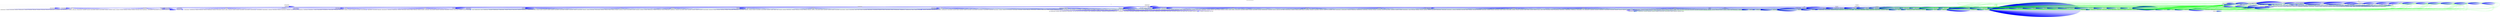 digraph curriculum_prerequisites {
    rankdir=TB;
    node [shape=box, style=filled];
    edge [arrowhead=normal];

    label="Curriculum Prerequisites Graph (500 topics)";
    labelloc=t;

    subgraph cluster_core {
        label="core";
        color="#F0F0F0";
        fillcolor="#F0F0F020";
        style=filled;
        "core___General_Physics" [label="General Physics", fillcolor="#F0F0F0"];
        "core___Waves_and_Optics" [label="Waves and Optics", fillcolor="#F0F0F0"];
        "core___Thermodynamics" [label="Thermodynamics", fillcolor="#F0F0F0"];
        "core___Mathematical_Prerequisites" [label="Mathematical Prerequisites", fillcolor="#F0F0F0"];
        "core___Units_and_Measurements" [label="Units and Measurements", fillcolor="#F0F0F0"];
        "core___Problem-Solving_Strategies" [label="Problem-Solving Strategies", fillcolor="#F0F0F0"];
        "core___General_Physics___College_Physics_2E" [label="College Physics 2E", fillcolor="#F0F0F0"];
        "core___General_Physics___Introduction:_The_Nature_" [label="Introduction: The Nature Of...", fillcolor="#F0F0F0"];
        "core___General_Physics___Kinematics" [label="Kinematics", fillcolor="#F0F0F0"];
        "core___General_Physics___Dynamics:_Force_And_Newto" [label="Dynamics: Force And Newton'...", fillcolor="#F0F0F0"];
        "core___General_Physics___Further_Applications_Of_N" [label="Further Applications Of New...", fillcolor="#F0F0F0"];
        "core___General_Physics___Uniform_Circular_Motion_A" [label="Uniform Circular Motion And...", fillcolor="#F0F0F0"];
        "core___General_Physics___Work,_Energy,_And_Energy_" [label="Work, Energy, And Energy Re...", fillcolor="#F0F0F0"];
        "core___General_Physics___Linear_Momentum_And_Colli" [label="Linear Momentum And Collisions", fillcolor="#F0F0F0"];
        "core___General_Physics___Statics_And_Torque" [label="Statics And Torque", fillcolor="#F0F0F0"];
        "core___General_Physics___Rotational_Motion_And_Ang" [label="Rotational Motion And Angul...", fillcolor="#F0F0F0"];
        "core___General_Physics___Fluid_Statics" [label="Fluid Statics", fillcolor="#F0F0F0"];
        "core___General_Physics___Fluid_Dynamics_And_Its_Bi" [label="Fluid Dynamics And Its Biol...", fillcolor="#F0F0F0"];
        "core___General_Physics___Temperature_and_Gas_Laws" [label="Temperature and Gas Laws", fillcolor="#F0F0F0"];
        "core___General_Physics___Heat_And_Heat_Transfer_Me" [label="Heat And Heat Transfer Methods", fillcolor="#F0F0F0"];
        "core___General_Physics___Thermodynamics" [label="Thermodynamics", fillcolor="#F0F0F0"];
        "core___General_Physics___Oscillatory_Motion_And_Wa" [label="Oscillatory Motion And Waves", fillcolor="#F0F0F0"];
        "core___General_Physics___Physics_Of_Hearing" [label="Physics Of Hearing", fillcolor="#F0F0F0"];
        "core___General_Physics___Electric_Field_and_Electr" [label="Electric Field and Electric...", fillcolor="#F0F0F0"];
        "core___General_Physics___Electric_Field_and_Electr" [label="Electric Field and Electric...", fillcolor="#F0F0F0"];
        "core___General_Physics___Electric_Current,_Resista" [label="Electric Current, Resistanc...", fillcolor="#F0F0F0"];
        "core___General_Physics___Circuits_and_Direct_Curre" [label="Circuits and Direct Current...", fillcolor="#F0F0F0"];
        "core___General_Physics___Magnetism" [label="Magnetism", fillcolor="#F0F0F0"];
        "core___General_Physics___Electromagnetic_Induction" [label="Electromagnetic Induction a...", fillcolor="#F0F0F0"];
        "core___General_Physics___Electromagnetic_Waves" [label="Electromagnetic Waves", fillcolor="#F0F0F0"];
        "core___General_Physics___Geometric_Optics" [label="Geometric Optics", fillcolor="#F0F0F0"];
        "core___General_Physics___Optics_and_Vision_Instrum" [label="Optics and Vision Instruments", fillcolor="#F0F0F0"];
        "core___General_Physics___Optics" [label="Optics", fillcolor="#F0F0F0"];
        "core___General_Physics___Special_Relativity" [label="Special Relativity", fillcolor="#F0F0F0"];
        "core___General_Physics___Quantum_Physics" [label="Quantum Physics", fillcolor="#F0F0F0"];
        "core___General_Physics___Atomic_Physics" [label="Atomic Physics", fillcolor="#F0F0F0"];
        "core___General_Physics___Nuclear_Physics_and_Radio" [label="Nuclear Physics and Radioac...", fillcolor="#F0F0F0"];
        "core___General_Physics___Nuclear_Physics_in_Medici" [label="Nuclear Physics in Medicine", fillcolor="#F0F0F0"];
        "core___General_Physics___Particle_Physics" [label="Particle Physics", fillcolor="#F0F0F0"];
        "core___General_Physics___Frontiers_Of_Physics" [label="Frontiers Of Physics", fillcolor="#F0F0F0"];
        "core___General_Physics___Physics_(High_School_Pdf)" [label="Physics (High School Pdf)", fillcolor="#F0F0F0"];
        "core___General_Physics___Introduction_to_Physics" [label="Introduction to Physics", fillcolor="#F0F0F0"];
        "core___General_Physics___Motion_In_One_Dimension" [label="Motion In One Dimension", fillcolor="#F0F0F0"];
        "core___General_Physics___Acceleration" [label="Acceleration", fillcolor="#F0F0F0"];
        "core___General_Physics___Forces_And_Newton’S_Laws_" [label="Forces And Newton’S Laws Of...", fillcolor="#F0F0F0"];
        "core___General_Physics___Motion_In_Two_Dimensions" [label="Motion In Two Dimensions", fillcolor="#F0F0F0"];
        "core___General_Physics___Circular_And_Rotational_M" [label="Circular And Rotational Motion", fillcolor="#F0F0F0"];
        "core___General_Physics___NewtonS_Law_Of_Gravitatio" [label="Newton'S Law Of Gravitation", fillcolor="#F0F0F0"];
        "core___General_Physics___Momentum" [label="Momentum", fillcolor="#F0F0F0"];
        "core___General_Physics___Work,_Energy,_and_Energy_" [label="Work, Energy, and Energy Re...", fillcolor="#F0F0F0"];
        "core___General_Physics___Thermal_Energy,_Heat,_And" [label="Thermal Energy, Heat, And Work", fillcolor="#F0F0F0"];
        "core___General_Physics___Waves_And_Their_Propertie" [label="Waves And Their Properties", fillcolor="#F0F0F0"];
        "core___General_Physics___Sound" [label="Sound", fillcolor="#F0F0F0"];
        "core___General_Physics___Light" [label="Light", fillcolor="#F0F0F0"];
        "core___General_Physics___Mirrors_And_Lenses" [label="Mirrors And Lenses", fillcolor="#F0F0F0"];
        "core___General_Physics___Diffraction_And_Interfere" [label="Diffraction And Interference", fillcolor="#F0F0F0"];
        "core___General_Physics___Static_Electricity" [label="Static Electricity", fillcolor="#F0F0F0"];
        "core___General_Physics___Electrical_Circuits" [label="Electrical Circuits", fillcolor="#F0F0F0"];
        "core___General_Physics___The_Quantum_Nature_Of_Lig" [label="The Quantum Nature Of Light", fillcolor="#F0F0F0"];
        "core___General_Physics___The_Atom" [label="The Atom", fillcolor="#F0F0F0"];
        "core___General_Physics___University_Physics_Volume" [label="University Physics Volume 1", fillcolor="#F0F0F0"];
        "core___General_Physics___Mechanics" [label="Mechanics", fillcolor="#F0F0F0"];
        "core___General_Physics___Waves_and_Their_Propertie" [label="Waves and Their Properties", fillcolor="#F0F0F0"];
        "core___Waves_and_Optics___University_Physics_Volum" [label="University Physics Volume 3", fillcolor="#F0F0F0"];
        "core___Waves_and_Optics___Optics" [label="Optics", fillcolor="#F0F0F0"];
        "core___Waves_and_Optics___Modern_Physics" [label="Modern Physics", fillcolor="#F0F0F0"];
        "core___Thermodynamics___University_Physics_Volume_" [label="University Physics Volume 2", fillcolor="#F0F0F0"];
        "core___Thermodynamics___Thermodynamics" [label="Thermodynamics", fillcolor="#F0F0F0"];
        "core___Thermodynamics___Electricity_And_Magnetism" [label="Electricity And Magnetism", fillcolor="#F0F0F0"];
        "core___Mathematical_Prerequisites___Algebra_and_Tr" [label="Algebra and Trigonometry", fillcolor="#F0F0F0"];
        "core___Units_and_Measurements___Measurement_System" [label="Measurement Systems", fillcolor="#F0F0F0"];
        "core___Units_and_Measurements___Measurement_Techni" [label="Measurement Techniques", fillcolor="#F0F0F0"];
        "core___Problem-Solving_Strategies___General_Proble" [label="General Problem-Solving", fillcolor="#F0F0F0"];
        "core___General_Physics___Introduction:_The_Nature_" [label="AP Courses Connection", fillcolor="#F0F0F0"];
        "core___General_Physics___Introduction:_The_Nature_" [label="Learning Objectives", fillcolor="#F0F0F0"];
        "core___General_Physics___Introduction:_The_Nature_" [label="Science And The Realm Of Ph...", fillcolor="#F0F0F0"];
        "core___General_Physics___Introduction:_The_Nature_" [label="Applications of Physics", fillcolor="#F0F0F0"];
        "core___General_Physics___Introduction:_The_Nature_" [label="Models, Theories, And Laws;...", fillcolor="#F0F0F0"];
        "core___General_Physics___Introduction:_The_Nature_" [label="The Evolution Of Natural Ph...", fillcolor="#F0F0F0"];
        "core___General_Physics___Introduction:_The_Nature_" [label="Section Summary", fillcolor="#F0F0F0"];
        "core___General_Physics___Introduction:_The_Nature_" [label="Conceptual Questions", fillcolor="#F0F0F0"];
        "core___General_Physics___Introduction:_The_Nature_" [label="Si Units: Fundamental And D...", fillcolor="#F0F0F0"];
        "core___General_Physics___Introduction:_The_Nature_" [label="Units Of Time, Length, And ...", fillcolor="#F0F0F0"];
        "core___General_Physics___Introduction:_The_Nature_" [label="The Second", fillcolor="#F0F0F0"];
        "core___General_Physics___Introduction:_The_Nature_" [label="The Meter", fillcolor="#F0F0F0"];
        "core___General_Physics___Introduction:_The_Nature_" [label="The Kilogram", fillcolor="#F0F0F0"];
        "core___General_Physics___Introduction:_The_Nature_" [label="Metric Prefixes", fillcolor="#F0F0F0"];
        "core___General_Physics___Introduction:_The_Nature_" [label="Known Ranges Of Length, Mas...", fillcolor="#F0F0F0"];
        "core___General_Physics___Introduction:_The_Nature_" [label="Unit Conversion And Dimensi...", fillcolor="#F0F0F0"];
        "core___General_Physics___Introduction:_The_Nature_" [label="Problem Exercises", fillcolor="#F0F0F0"];
        "core___General_Physics___Introduction:_The_Nature_" [label="Accuracy, Precision, and Un...", fillcolor="#F0F0F0"];
        "core___General_Physics___Introduction:_The_Nature_" [label="Uncertainty in Measurements", fillcolor="#F0F0F0"];
        "core___General_Physics___Introduction:_The_Nature_" [label="Uncertainties In Calculations", fillcolor="#F0F0F0"];
        "core___General_Physics___Introduction:_The_Nature_" [label="Accuracy, Precision and Sig...", fillcolor="#F0F0F0"];
        "core___General_Physics___Introduction:_The_Nature_" [label="Zeros", fillcolor="#F0F0F0"];
        "core___General_Physics___Introduction:_The_Nature_" [label="Significant Figures In Calc...", fillcolor="#F0F0F0"];
        "core___General_Physics___Introduction:_The_Nature_" [label="Significant Figures in Calc...", fillcolor="#F0F0F0"];
        "core___General_Physics___Introduction:_The_Nature_" [label="Introduction To Science And...", fillcolor="#F0F0F0"];
        "core___General_Physics___Kinematics___AP_Courses_C" [label="AP Courses Connection", fillcolor="#F0F0F0"];
        "core___General_Physics___Kinematics___Learning_Obj" [label="Learning Objectives", fillcolor="#F0F0F0"];
        "core___General_Physics___Kinematics___Position" [label="Position", fillcolor="#F0F0F0"];
        "core___General_Physics___Kinematics___Displacement" [label="Displacement", fillcolor="#F0F0F0"];
        "core___General_Physics___Kinematics___Distance" [label="Distance", fillcolor="#F0F0F0"];
        "core___General_Physics___Kinematics___Physics_Test" [label="Physics Test Preparation", fillcolor="#F0F0F0"];
        "core___General_Physics___Kinematics___Section_Summ" [label="Section Summary", fillcolor="#F0F0F0"];
        "core___General_Physics___Kinematics___Conceptual_Q" [label="Conceptual Questions", fillcolor="#F0F0F0"];
        "core___General_Physics___Kinematics___Problem_Exer" [label="Problem Exercises", fillcolor="#F0F0F0"];
        "core___General_Physics___Kinematics___Coordinate_S" [label="Coordinate Systems For One-...", fillcolor="#F0F0F0"];
        "core___General_Physics___Kinematics___Time" [label="Time", fillcolor="#F0F0F0"];
        "core___General_Physics___Kinematics___Velocity" [label="Velocity", fillcolor="#F0F0F0"];
        "core___General_Physics___Kinematics___Speed" [label="Speed", fillcolor="#F0F0F0"];
        "core___General_Physics___Kinematics___Instantaneou" [label="Instantaneous Acceleration", fillcolor="#F0F0F0"];
        "core___General_Physics___Kinematics___Sign_And_Dir" [label="Sign And Direction", fillcolor="#F0F0F0"];
        "core___General_Physics___Kinematics___Notation:" [label="Notation:", fillcolor="#F0F0F0"];
        "core___General_Physics___Kinematics___Putting_Equa" [label="Putting Equations Together", fillcolor="#F0F0F0"];
        "core___General_Physics___Kinematics___Problem-Solv" [label="Problem-Solving Strategies ...", fillcolor="#F0F0F0"];
        "core___General_Physics___Kinematics___Step_1" [label="Step 1", fillcolor="#F0F0F0"];
        "core___General_Physics___Kinematics___Step_2" [label="Step 2", fillcolor="#F0F0F0"];
        "core___General_Physics___Kinematics___Step_3" [label="Step 3", fillcolor="#F0F0F0"];
        "core___General_Physics___Kinematics___Step_4" [label="Step 4", fillcolor="#F0F0F0"];
        "core___General_Physics___Kinematics___Step_5" [label="Step 5", fillcolor="#F0F0F0"];
        "core___General_Physics___Kinematics___Step_6" [label="Step 6", fillcolor="#F0F0F0"];
        "core___General_Physics___Kinematics___Unreasonable" [label="Unreasonable Results", fillcolor="#F0F0F0"];
        "core___General_Physics___Kinematics___Gravitation" [label="Gravitation", fillcolor="#F0F0F0"];
        "core___General_Physics___Kinematics___One-Dimensio" [label="One-Dimensional Motion Invo...", fillcolor="#F0F0F0"];
        "core___General_Physics___Kinematics___Slopes_And_G" [label="Slopes And General Relation...", fillcolor="#F0F0F0"];
        "core___General_Physics___Kinematics___Graph_Of_Pos" [label="Graph Of Position Vs. Time (", fillcolor="#F0F0F0"];
        "core___General_Physics___Kinematics___Graph_of_Pos" [label="Graph of Position vs. Time", fillcolor="#F0F0F0"];
        "core___General_Physics___Kinematics___Graphs_Of_Mo" [label="Graphs Of Motion Where Acce...", fillcolor="#F0F0F0"];
        "core___General_Physics___Kinematics___Two-Dimensio" [label="Two-Dimensional Motion", fillcolor="#F0F0F0"];
        "core___General_Physics___Kinematics___The_Independ" [label="The Independence Of Perpend...", fillcolor="#F0F0F0"];
        "core___General_Physics___Kinematics___Vectors_In_T" [label="Vectors In Two Dimensions", fillcolor="#F0F0F0"];
        "core___General_Physics___Kinematics___Vector_Addit" [label="Vector Addition: Head-To-Ta...", fillcolor="#F0F0F0"];
        "core___General_Physics___Kinematics___Vector_Subtr" [label="Vector Subtraction", fillcolor="#F0F0F0"];
        "core___General_Physics___Kinematics___Multiplicati" [label="Multiplication Of Vectors A...", fillcolor="#F0F0F0"];
        "core___General_Physics___Kinematics___Resolving_A_" [label="Resolving A Vector Into Com...", fillcolor="#F0F0F0"];
        "core___General_Physics___Kinematics___Calculating_" [label="Calculating A Resultant Vector", fillcolor="#F0F0F0"];
        "core___General_Physics___Kinematics___Adding_Vecto" [label="Adding Vectors Using Analyt...", fillcolor="#F0F0F0"];
        "core___General_Physics___Kinematics___Relative_Vel" [label="Relative Velocities And Cla...", fillcolor="#F0F0F0"];
        "core___General_Physics___Kinematics___One-Dimensio" [label="One-Dimensional Kinematics", fillcolor="#F0F0F0"];
        "core___General_Physics___Kinematics___Two-Dimensio" [label="Two-Dimensional Kinematics", fillcolor="#F0F0F0"];
        "core___General_Physics___Dynamics:_Force_And_Newto" [label="AP Courses Connection", fillcolor="#F0F0F0"];
        "core___General_Physics___Dynamics:_Force_And_Newto" [label="Learning Objectives", fillcolor="#F0F0F0"];
        "core___General_Physics___Dynamics:_Force_And_Newto" [label="Physics Test Preparation", fillcolor="#F0F0F0"];
        "core___General_Physics___Dynamics:_Force_And_Newto" [label="Section Summary", fillcolor="#F0F0F0"];
        "core___General_Physics___Dynamics:_Force_And_Newto" [label="Conceptual Questions", fillcolor="#F0F0F0"];
        "core___General_Physics___Dynamics:_Force_And_Newto" [label="Mass", fillcolor="#F0F0F0"];
        "core___General_Physics___Dynamics:_Force_And_Newto" [label="Units Of Force", fillcolor="#F0F0F0"];
        "core___General_Physics___Dynamics:_Force_And_Newto" [label="Weight And The Gravitationa...", fillcolor="#F0F0F0"];
        "core___General_Physics___Dynamics:_Force_And_Newto" [label="Problem Exercises", fillcolor="#F0F0F0"];
        "core___General_Physics___Dynamics:_Force_And_Newto" [label="Normal Force", fillcolor="#F0F0F0"];
        "core___General_Physics___Dynamics:_Force_And_Newto" [label="Tension", fillcolor="#F0F0F0"];
        "core___General_Physics___Dynamics:_Force_And_Newto" [label="Extended Topic: Real Forces...", fillcolor="#F0F0F0"];
        "core___General_Physics___Dynamics:_Force_And_Newto" [label="Newton's Laws of Motion", fillcolor="#F0F0F0"];
        "core___General_Physics___Dynamics:_Force_And_Newto" [label="Action At A Distance: Conce...", fillcolor="#F0F0F0"];
        "core___General_Physics___Further_Applications_Of_N" [label="AP Courses Connection", fillcolor="#F0F0F0"];
        "core___General_Physics___Further_Applications_Of_N" [label="Learning Objectives", fillcolor="#F0F0F0"];
        "core___General_Physics___Further_Applications_Of_N" [label="Physics Test Preparation", fillcolor="#F0F0F0"];
        "core___General_Physics___Further_Applications_Of_N" [label="Section Summary", fillcolor="#F0F0F0"];
        "core___General_Physics___Further_Applications_Of_N" [label="Conceptual Questions", fillcolor="#F0F0F0"];
        "core___General_Physics___Further_Applications_Of_N" [label="Problem Exercises", fillcolor="#F0F0F0"];
        "core___General_Physics___Further_Applications_Of_N" [label="Changes In Length—Tension A...", fillcolor="#F0F0F0"];
        "core___General_Physics___Further_Applications_Of_N" [label="Sideways Stress: Shear Modulus", fillcolor="#F0F0F0"];
        "core___General_Physics___Further_Applications_Of_N" [label="Changes In Volume: Bulk Mod...", fillcolor="#F0F0F0"];
        "core___General_Physics___Further_Applications_Of_N" [label="Introduction: Further Appli...", fillcolor="#F0F0F0"];
        "core___General_Physics___Uniform_Circular_Motion_A" [label="AP Courses Connection", fillcolor="#F0F0F0"];
        "core___General_Physics___Uniform_Circular_Motion_A" [label="Learning Objectives", fillcolor="#F0F0F0"];
        "core___General_Physics___Uniform_Circular_Motion_A" [label="Rotation Angle", fillcolor="#F0F0F0"];
        "core___General_Physics___Uniform_Circular_Motion_A" [label="Angular Velocity", fillcolor="#F0F0F0"];
        "core___General_Physics___Uniform_Circular_Motion_A" [label="Section Summary", fillcolor="#F0F0F0"];
        "core___General_Physics___Uniform_Circular_Motion_A" [label="Conceptual Questions", fillcolor="#F0F0F0"];
        "core___General_Physics___Uniform_Circular_Motion_A" [label="Problem Exercises", fillcolor="#F0F0F0"];
        "core___General_Physics___Uniform_Circular_Motion_A" [label="Tides", fillcolor="#F0F0F0"];
        "core___General_Physics___Uniform_Circular_Motion_A" [label="”Weightlessness” And Microg...", fillcolor="#F0F0F0"];
        "core___General_Physics___Uniform_Circular_Motion_A" [label="The Cavendish Experiment: T...", fillcolor="#F0F0F0"];
        "core___General_Physics___Uniform_Circular_Motion_A" [label="Physics Test Preparation", fillcolor="#F0F0F0"];
        "core___General_Physics___Uniform_Circular_Motion_A" [label="Kepler’s Laws of Planetary ...", fillcolor="#F0F0F0"];
        "core___General_Physics___Uniform_Circular_Motion_A" [label="Derivation Of Kepler’S Thir...", fillcolor="#F0F0F0"];
        "core___General_Physics___Uniform_Circular_Motion_A" [label="The Case For Simplicity", fillcolor="#F0F0F0"];
        "core___General_Physics___Uniform_Circular_Motion_A" [label="Introduction to Uniform Cir...", fillcolor="#F0F0F0"];
        "core___General_Physics___Work,_Energy,_And_Energy_" [label="AP Courses Connection", fillcolor="#F0F0F0"];
        "core___General_Physics___Work,_Energy,_And_Energy_" [label="Learning Objectives", fillcolor="#F0F0F0"];
        "core___General_Physics___Work,_Energy,_And_Energy_" [label="What It Means To Do Work", fillcolor="#F0F0F0"];
        "core___General_Physics___Work,_Energy,_And_Energy_" [label="Calculating Work", fillcolor="#F0F0F0"];
        "core___General_Physics___Work,_Energy,_And_Energy_" [label="Physics Test Preparation", fillcolor="#F0F0F0"];
        "core___General_Physics___Work,_Energy,_And_Energy_" [label="Section Summary", fillcolor="#F0F0F0"];
        "core___General_Physics___Work,_Energy,_And_Energy_" [label="Conceptual Questions", fillcolor="#F0F0F0"];
        "core___General_Physics___Work,_Energy,_And_Energy_" [label="Problem Exercises", fillcolor="#F0F0F0"];
        "core___General_Physics___Work,_Energy,_And_Energy_" [label="Transformation Of Energy", fillcolor="#F0F0F0"];
        "core___General_Physics___Work,_Energy,_And_Energy_" [label="The Work-Energy Theorem", fillcolor="#F0F0F0"];
        "core___General_Physics___Work,_Energy,_And_Energy_" [label="Work Done Against Gravity", fillcolor="#F0F0F0"];
        "core___General_Physics___Work,_Energy,_And_Energy_" [label="Conversion Between Potentia...", fillcolor="#F0F0F0"];
        "core___General_Physics___Work,_Energy,_And_Energy_" [label="Using Potential Energy To S...", fillcolor="#F0F0F0"];
        "core___General_Physics___Work,_Energy,_And_Energy_" [label="Potential Energy And Conser...", fillcolor="#F0F0F0"];
        "core___General_Physics___Work,_Energy,_And_Energy_" [label="Potential Energy Of A Spring", fillcolor="#F0F0F0"];
        "core___General_Physics___Work,_Energy,_And_Energy_" [label="Conservation Of Mechanical ...", fillcolor="#F0F0F0"];
        "core___General_Physics___Work,_Energy,_And_Energy_" [label="Nonconservative Forces and ...", fillcolor="#F0F0F0"];
        "core___General_Physics___Work,_Energy,_And_Energy_" [label="Law of Conservation of Energy", fillcolor="#F0F0F0"];
        "core___General_Physics___Work,_Energy,_And_Energy_" [label="Law Of Conservation Of Energy", fillcolor="#F0F0F0"];
        "core___General_Physics___Work,_Energy,_And_Energy_" [label="Potential Energy", fillcolor="#F0F0F0"];
        "core___General_Physics___Work,_Energy,_And_Energy_" [label="Forms Of Energy", fillcolor="#F0F0F0"];
        "core___General_Physics___Work,_Energy,_And_Energy_" [label="Efficiency", fillcolor="#F0F0F0"];
        "core___General_Physics___Work,_Energy,_And_Energy_" [label="What Is Power?", fillcolor="#F0F0F0"];
        "core___General_Physics___Work,_Energy,_And_Energy_" [label="Calculating Power From Energy", fillcolor="#F0F0F0"];
        "core___General_Physics___Work,_Energy,_And_Energy_" [label="Examples Of Power", fillcolor="#F0F0F0"];
        "core___General_Physics___Work,_Energy,_And_Energy_" [label="Power And Energy Consumption", fillcolor="#F0F0F0"];
        "core___General_Physics___Work,_Energy,_And_Energy_" [label="Energy Conversion In Humans", fillcolor="#F0F0F0"];
        "core___General_Physics___Work,_Energy,_And_Energy_" [label="Power Consumed At Rest", fillcolor="#F0F0F0"];
        "core___General_Physics___Work,_Energy,_And_Energy_" [label="Power Of Doing Useful Work", fillcolor="#F0F0F0"];
        "core___General_Physics___Work,_Energy,_And_Energy_" [label="Renewable And Nonrenewable ...", fillcolor="#F0F0F0"];
        "core___General_Physics___Work,_Energy,_And_Energy_" [label="The World’S Growing Energy ...", fillcolor="#F0F0F0"];
        "core___General_Physics___Work,_Energy,_And_Energy_" [label="Energy And Economic Well-Being", fillcolor="#F0F0F0"];
        "core___General_Physics___Work,_Energy,_And_Energy_" [label="Conserving Energy", fillcolor="#F0F0F0"];
        "core___General_Physics___Work,_Energy,_And_Energy_" [label="Introduction To Work, Energ...", fillcolor="#F0F0F0"];
        "core___General_Physics___Linear_Momentum_And_Colli" [label="AP Courses Connection", fillcolor="#F0F0F0"];
        "core___General_Physics___Linear_Momentum_And_Colli" [label="Learning Objectives", fillcolor="#F0F0F0"];
        "core___General_Physics___Linear_Momentum_And_Colli" [label="Linear Momentum", fillcolor="#F0F0F0"];
        "core___General_Physics___Linear_Momentum_And_Colli" [label="Applying Newton’s Second Law", fillcolor="#F0F0F0"];
        "core___General_Physics___Linear_Momentum_And_Colli" [label="Physics Test Preparation", fillcolor="#F0F0F0"];
        "core___General_Physics___Linear_Momentum_And_Colli" [label="Section Summary", fillcolor="#F0F0F0"];
        "core___General_Physics___Linear_Momentum_And_Colli" [label="Conceptual Questions", fillcolor="#F0F0F0"];
        "core___General_Physics___Linear_Momentum_And_Colli" [label="Problem Exercises", fillcolor="#F0F0F0"];
        "core___General_Physics___Linear_Momentum_And_Colli" [label="Subatomic Collisions And Mo...", fillcolor="#F0F0F0"];
        "core___General_Physics___Linear_Momentum_And_Colli" [label="Elastic Collisions Of Two O...", fillcolor="#F0F0F0"];
        "core___General_Physics___Linear_Momentum_And_Colli" [label="Introduction to Linear Mome...", fillcolor="#F0F0F0"];
        "core___General_Physics___Statics_And_Torque___Lear" [label="Learning Objectives", fillcolor="#F0F0F0"];
        "core___General_Physics___Statics_And_Torque___Sect" [label="Section Summary", fillcolor="#F0F0F0"];
        "core___General_Physics___Statics_And_Torque___Conc" [label="Conceptual Questions", fillcolor="#F0F0F0"];
        "core___General_Physics___Statics_And_Torque___Phys" [label="Physics Test Preparation", fillcolor="#F0F0F0"];
        "core___General_Physics___Statics_And_Torque___Prob" [label="Problem Exercises", fillcolor="#F0F0F0"];
        "core___General_Physics___Statics_And_Torque___Intr" [label="Introduction to Statics and...", fillcolor="#F0F0F0"];
        "core___General_Physics___Rotational_Motion_And_Ang" [label="AP Courses Connection", fillcolor="#F0F0F0"];
        "core___General_Physics___Rotational_Motion_And_Ang" [label="Learning Objectives", fillcolor="#F0F0F0"];
        "core___General_Physics___Rotational_Motion_And_Ang" [label="Section Summary", fillcolor="#F0F0F0"];
        "core___General_Physics___Rotational_Motion_And_Ang" [label="Conceptual Questions", fillcolor="#F0F0F0"];
        "core___General_Physics___Rotational_Motion_And_Ang" [label="Problem Exercises", fillcolor="#F0F0F0"];
        "core___General_Physics___Rotational_Motion_And_Ang" [label="Rotational Inertia And Mome...", fillcolor="#F0F0F0"];
        "core___General_Physics___Rotational_Motion_And_Ang" [label="Physics Test Preparation", fillcolor="#F0F0F0"];
        "core___General_Physics___Rotational_Motion_And_Ang" [label="How Thick Is The Soup? Or W...", fillcolor="#F0F0F0"];
        "core___General_Physics___Rotational_Motion_And_Ang" [label="Conservation Of Angular Mom...", fillcolor="#F0F0F0"];
        "core___General_Physics___Rotational_Motion_And_Ang" [label="Introduction To Rotational ...", fillcolor="#F0F0F0"];
        "core___General_Physics___Fluid_Statics___AP_Course" [label="AP Courses Connection", fillcolor="#F0F0F0"];
        "core___General_Physics___Fluid_Statics___Learning_" [label="Learning Objectives", fillcolor="#F0F0F0"];
        "core___General_Physics___Fluid_Statics___Section_S" [label="Section Summary", fillcolor="#F0F0F0"];
        "core___General_Physics___Fluid_Statics___Conceptua" [label="Conceptual Questions", fillcolor="#F0F0F0"];
        "core___General_Physics___Fluid_Statics___Physics_T" [label="Physics Test Preparation", fillcolor="#F0F0F0"];
        "core___General_Physics___Fluid_Statics___Problem_E" [label="Problem Exercises", fillcolor="#F0F0F0"];
        "core___General_Physics___Fluid_Statics___Applicati" [label="Application of Pascal's Pri...", fillcolor="#F0F0F0"];
        "core___General_Physics___Fluid_Statics___Relations" [label="Relationship Between Forces...", fillcolor="#F0F0F0"];
        "core___General_Physics___Fluid_Statics___Floating_" [label="Floating And Sinking", fillcolor="#F0F0F0"];
        "core___General_Physics___Fluid_Statics___Density_A" [label="Density And Archimedes’ Pri...", fillcolor="#F0F0F0"];
        "core___General_Physics___Fluid_Statics___Units_and" [label="Units and Measurement", fillcolor="#F0F0F0"];
        "core___General_Physics___Fluid_Statics___Cohesion_" [label="Cohesion And Adhesion In Li...", fillcolor="#F0F0F0"];
        "core___General_Physics___Fluid_Statics___Surface_T" [label="Surface Tension", fillcolor="#F0F0F0"];
        "core___General_Physics___Fluid_Statics___Adhesion_" [label="Adhesion And Capillary Action", fillcolor="#F0F0F0"];
        "core___General_Physics___Fluid_Statics___Pressure_" [label="Pressure In The Body", fillcolor="#F0F0F0"];
        "core___General_Physics___Fluid_Statics___Fluid_Pre" [label="Fluid Pressure in Biologica...", fillcolor="#F0F0F0"];
        "core___General_Physics___Fluid_Statics___Pressure_" [label="Pressure Associated With Th...", fillcolor="#F0F0F0"];
        "core___General_Physics___Fluid_Statics___Spinal_Co" [label="Spinal Column And Skull", fillcolor="#F0F0F0"];
        "core___General_Physics___Fluid_Statics___Introduct" [label="Introduction to Fluid Statics", fillcolor="#F0F0F0"];
        "core___General_Physics___Fluid_Dynamics_And_Its_Bi" [label="AP Courses Connection", fillcolor="#F0F0F0"];
        "core___General_Physics___Fluid_Dynamics_And_Its_Bi" [label="Learning Objectives", fillcolor="#F0F0F0"];
        "core___General_Physics___Fluid_Dynamics_And_Its_Bi" [label="Physics Test Preparation", fillcolor="#F0F0F0"];
        "core___General_Physics___Fluid_Dynamics_And_Its_Bi" [label="Section Summary", fillcolor="#F0F0F0"];
        "core___General_Physics___Fluid_Dynamics_And_Its_Bi" [label="Conceptual Questions", fillcolor="#F0F0F0"];
        "core___General_Physics___Fluid_Dynamics_And_Its_Bi" [label="Problem Exercises", fillcolor="#F0F0F0"];
        "core___General_Physics___Fluid_Dynamics_And_Its_Bi" [label="Bernoulli’S Equation", fillcolor="#F0F0F0"];
        "core___General_Physics___Fluid_Dynamics_And_Its_Bi" [label="Bernoulli’s Equation", fillcolor="#F0F0F0"];
        "core___General_Physics___Fluid_Dynamics_And_Its_Bi" [label="Bernoulli’S Principle—Berno...", fillcolor="#F0F0F0"];
        "core___General_Physics___Fluid_Dynamics_And_Its_Bi" [label="Applications of Bernoulli's...", fillcolor="#F0F0F0"];
        "core___General_Physics___Fluid_Dynamics_And_Its_Bi" [label="Entrainment", fillcolor="#F0F0F0"];
        "core___General_Physics___Fluid_Dynamics_And_Its_Bi" [label="Wings And Sails", fillcolor="#F0F0F0"];
        "core___General_Physics___Fluid_Dynamics_And_Its_Bi" [label="Units and Measurement", fillcolor="#F0F0F0"];
        "core___General_Physics___Fluid_Dynamics_And_Its_Bi" [label="Torricelli’S Theorem", fillcolor="#F0F0F0"];
        "core___General_Physics___Fluid_Dynamics_And_Its_Bi" [label="Power In Fluid Flow", fillcolor="#F0F0F0"];
        "core___General_Physics___Fluid_Dynamics_And_Its_Bi" [label="Laminar Flow And Viscosity", fillcolor="#F0F0F0"];
        "core___General_Physics___Fluid_Dynamics_And_Its_Bi" [label="Laminar Flow Confined To Tu...", fillcolor="#F0F0F0"];
        "core___General_Physics___Fluid_Dynamics_And_Its_Bi" [label="Flow And Resistance As Caus...", fillcolor="#F0F0F0"];
        "core___General_Physics___Fluid_Dynamics_And_Its_Bi" [label="Diffusion", fillcolor="#F0F0F0"];
        "core___General_Physics___Fluid_Dynamics_And_Its_Bi" [label="The Rate And Direction Of D...", fillcolor="#F0F0F0"];
        "core___General_Physics___Fluid_Dynamics_And_Its_Bi" [label="Osmosis And Dialysis—Diffus...", fillcolor="#F0F0F0"];
        "core___General_Physics___Fluid_Dynamics_And_Its_Bi" [label="Introduction To Fluid Dynam...", fillcolor="#F0F0F0"];
        "core___General_Physics___Temperature_and_Gas_Laws_" [label="AP Courses Connection", fillcolor="#F0F0F0"];
        "core___General_Physics___Temperature_and_Gas_Laws_" [label="Learning Objectives", fillcolor="#F0F0F0"];
        "core___General_Physics___Temperature_and_Gas_Laws_" [label="Temperature Scales", fillcolor="#F0F0F0"];
        "core___General_Physics___Temperature_and_Gas_Laws_" [label="Temperature Ranges In The U...", fillcolor="#F0F0F0"];
        "core___General_Physics___Temperature_and_Gas_Laws_" [label="Zeroth Law of Thermodynamics", fillcolor="#F0F0F0"];
        "core___General_Physics___Temperature_and_Gas_Laws_" [label="Section Summary", fillcolor="#F0F0F0"];
        "core___General_Physics___Temperature_and_Gas_Laws_" [label="Conceptual Questions", fillcolor="#F0F0F0"];
        "core___General_Physics___Temperature_and_Gas_Laws_" [label="Problem Exercises", fillcolor="#F0F0F0"];
        "core___General_Physics___Temperature_and_Gas_Laws_" [label="Thermal Expansion in Multip...", fillcolor="#F0F0F0"];
        "core___General_Physics___Temperature_and_Gas_Laws_" [label="Thermal Stress", fillcolor="#F0F0F0"];
        "core___General_Physics___Temperature_and_Gas_Laws_" [label="Moles And Avogadro’S Number", fillcolor="#F0F0F0"];
        "core___General_Physics___Temperature_and_Gas_Laws_" [label="The Ideal Gas Law and Energy", fillcolor="#F0F0F0"];
        "core___General_Physics___Temperature_and_Gas_Laws_" [label="The Ideal Gas Law And Energy", fillcolor="#F0F0F0"];
        "core___General_Physics___Temperature_and_Gas_Laws_" [label="Physics Test Preparation", fillcolor="#F0F0F0"];
        "core___General_Physics___Temperature_and_Gas_Laws_" [label="Distribution Of Molecular S...", fillcolor="#F0F0F0"];
        "core___General_Physics___Temperature_and_Gas_Laws_" [label="Phase Diagrams", fillcolor="#F0F0F0"];
        "core___General_Physics___Temperature_and_Gas_Laws_" [label="Equilibrium", fillcolor="#F0F0F0"];
        "core___General_Physics___Temperature_and_Gas_Laws_" [label="Vapor Pressure, Partial Pre...", fillcolor="#F0F0F0"];
        "core___General_Physics___Temperature_and_Gas_Laws_" [label="Introduction To Temperature...", fillcolor="#F0F0F0"];
        "core___General_Physics___Heat_And_Heat_Transfer_Me" [label="AP Courses Connection", fillcolor="#F0F0F0"];
        "core___General_Physics___Heat_And_Heat_Transfer_Me" [label="Learning Objectives", fillcolor="#F0F0F0"];
        "core___General_Physics___Heat_And_Heat_Transfer_Me" [label="Mechanical Equivalent Of Heat", fillcolor="#F0F0F0"];
        "core___General_Physics___Heat_And_Heat_Transfer_Me" [label="Physics Test Preparation", fillcolor="#F0F0F0"];
        "core___General_Physics___Heat_And_Heat_Transfer_Me" [label="Section Summary", fillcolor="#F0F0F0"];
        "core___General_Physics___Heat_And_Heat_Transfer_Me" [label="Conceptual Questions", fillcolor="#F0F0F0"];
        "core___General_Physics___Heat_And_Heat_Transfer_Me" [label="Problem Exercises", fillcolor="#F0F0F0"];
        "core___General_Physics___Heat_And_Heat_Transfer_Me" [label="Problem-Solving Strategies ...", fillcolor="#F0F0F0"];
        "core___General_Physics___Heat_And_Heat_Transfer_Me" [label="Introduction to Heat and He...", fillcolor="#F0F0F0"];
        "core___General_Physics___Thermodynamics___AP_Cours" [label="AP Courses Connection", fillcolor="#F0F0F0"];
        "core___General_Physics___Thermodynamics___Learning" [label="Learning Objectives", fillcolor="#F0F0F0"];
        "core___General_Physics___Thermodynamics___Heat" [label="Heat", fillcolor="#F0F0F0"];
        "core___General_Physics___Thermodynamics___Internal" [label="Internal Energy", fillcolor="#F0F0F0"];
        "core___General_Physics___Thermodynamics___First_La" [label="First Law of Thermodynamics", fillcolor="#F0F0F0"];
        "core___General_Physics___Thermodynamics___Physics_" [label="Physics Test Preparation", fillcolor="#F0F0F0"];
        "core___General_Physics___Thermodynamics___Section_" [label="Section Summary", fillcolor="#F0F0F0"];
        "core___General_Physics___Thermodynamics___Conceptu" [label="Conceptual Questions", fillcolor="#F0F0F0"];
        "core___General_Physics___Thermodynamics___Problem_" [label="Problem Exercises", fillcolor="#F0F0F0"];
        "core___General_Physics___Thermodynamics___Reversib" [label="Reversible Processes", fillcolor="#F0F0F0"];
        "core___General_Physics___Thermodynamics___Heat_Eng" [label="Heat Engines", fillcolor="#F0F0F0"];
        "core___General_Physics___Thermodynamics___Heat_Pum" [label="Heat Pumps", fillcolor="#F0F0F0"];
        "core___General_Physics___Thermodynamics___Heat_Eng" [label="Heat Engines, Heat Pumps, a...", fillcolor="#F0F0F0"];
        "core___General_Physics___Thermodynamics___Entropy_" [label="Entropy And The Unavailabil...", fillcolor="#F0F0F0"];
        "core___General_Physics___Thermodynamics___Heat_Dea" [label="Heat Death Of The Universe:...", fillcolor="#F0F0F0"];
        "core___General_Physics___Thermodynamics___Order_To" [label="Order To Disorder", fillcolor="#F0F0F0"];
        "core___General_Physics___Thermodynamics___Second_L" [label="Second Law of Thermodynamics", fillcolor="#F0F0F0"];
        "core___General_Physics___Thermodynamics___Coin_Tos" [label="Coin Tosses", fillcolor="#F0F0F0"];
        "core___General_Physics___Thermodynamics___Disorder" [label="Disorder In A Gas", fillcolor="#F0F0F0"];
        "core___General_Physics___Thermodynamics___Introduc" [label="Introduction to Physics", fillcolor="#F0F0F0"];
        "core___General_Physics___Thermodynamics___Section_" [label="Section Key Terms", fillcolor="#F0F0F0"];
        "core___General_Physics___Thermodynamics___Check_Yo" [label="Check Your Understanding", fillcolor="#F0F0F0"];
        "core___General_Physics___Thermodynamics___Critical" [label="Critical Thinking", fillcolor="#F0F0F0"];
        "core___General_Physics___Thermodynamics___Short_An" [label="Short Answer Test Preparation", fillcolor="#F0F0F0"];
        "core___General_Physics___Thermodynamics___Extended" [label="Extended Response", fillcolor="#F0F0F0"];
        "core___General_Physics___Thermodynamics___Pressure" [label="Pressure, Volume, Temperatu...", fillcolor="#F0F0F0"];
        "core___General_Physics___Thermodynamics___Pressure" [label="Pressure–Volume Work", fillcolor="#F0F0F0"];
        "core___General_Physics___Thermodynamics___Practice" [label="Practice Problems", fillcolor="#F0F0F0"];
        "core___General_Physics___Thermodynamics___Key_Equa" [label="Key Equations", fillcolor="#F0F0F0"];
        "core___General_Physics___Thermodynamics___Entropy" [label="Entropy", fillcolor="#F0F0F0"];
        "core___General_Physics___Thermodynamics___Second_L" [label="Second Law Of Thermodynamics", fillcolor="#F0F0F0"];
        "core___General_Physics___Thermodynamics___Heat_Eng" [label="Heat Engines, Heat Pumps, A...", fillcolor="#F0F0F0"];
        "core___General_Physics___Thermodynamics___Thermal_" [label="Thermal Efficiency", fillcolor="#F0F0F0"];
        "core___General_Physics___Thermodynamics___Performa" [label="Performance Task", fillcolor="#F0F0F0"];
        "core___General_Physics___Thermodynamics___Introduc" [label="Introduction To Thermodynamics", fillcolor="#F0F0F0"];
        "core___General_Physics___Oscillatory_Motion_And_Wa" [label="AP Courses Connection", fillcolor="#F0F0F0"];
        "core___General_Physics___Oscillatory_Motion_And_Wa" [label="Learning Objectives", fillcolor="#F0F0F0"];
        "core___General_Physics___Oscillatory_Motion_And_Wa" [label="Energy in Hooke's Law of De...", fillcolor="#F0F0F0"];
        "core___General_Physics___Oscillatory_Motion_And_Wa" [label="Physics Test Preparation", fillcolor="#F0F0F0"];
        "core___General_Physics___Oscillatory_Motion_And_Wa" [label="Section Summary", fillcolor="#F0F0F0"];
        "core___General_Physics___Oscillatory_Motion_And_Wa" [label="Conceptual Questions", fillcolor="#F0F0F0"];
        "core___General_Physics___Oscillatory_Motion_And_Wa" [label="Problem Exercises", fillcolor="#F0F0F0"];
        "core___General_Physics___Oscillatory_Motion_And_Wa" [label="Hooke’s Law and Simple Harm...", fillcolor="#F0F0F0"];
        "core___General_Physics___Oscillatory_Motion_And_Wa" [label="Transverse And Longitudinal...", fillcolor="#F0F0F0"];
        "core___General_Physics___Oscillatory_Motion_And_Wa" [label="Standing Waves", fillcolor="#F0F0F0"];
        "core___General_Physics___Oscillatory_Motion_And_Wa" [label="Beats", fillcolor="#F0F0F0"];
        "core___General_Physics___Oscillatory_Motion_And_Wa" [label="Introduction to Oscillatory...", fillcolor="#F0F0F0"];
        "core___General_Physics___Physics_Of_Hearing___AP_C" [label="AP Courses Connection", fillcolor="#F0F0F0"];
        "core___General_Physics___Physics_Of_Hearing___Lear" [label="Learning Objectives", fillcolor="#F0F0F0"];
        "core___General_Physics___Physics_Of_Hearing___Sect" [label="Section Summary", fillcolor="#F0F0F0"];
        "core___General_Physics___Physics_Of_Hearing___Phys" [label="Physics Test Preparation", fillcolor="#F0F0F0"];
        "core___General_Physics___Physics_Of_Hearing___Conc" [label="Conceptual Questions", fillcolor="#F0F0F0"];
        "core___General_Physics___Physics_Of_Hearing___Prob" [label="Problem Exercises", fillcolor="#F0F0F0"];
        "core___General_Physics___Physics_Of_Hearing___Soni" [label="Sonic Booms", fillcolor="#F0F0F0"];
        "core___General_Physics___Physics_Of_Hearing___Ultr" [label="Ultrasound in Medical Appli...", fillcolor="#F0F0F0"];
        "core___General_Physics___Physics_Of_Hearing___Intr" [label="Introduction to the Physics...", fillcolor="#F0F0F0"];
        "core___General_Physics___Electric_Field_and_Electr" [label="AP Courses Connection", fillcolor="#F0F0F0"];
        "core___General_Physics___Electric_Field_and_Electr" [label="Learning Objectives", fillcolor="#F0F0F0"];
        "core___General_Physics___Electric_Field_and_Electr" [label="Charge Carried By Electrons...", fillcolor="#F0F0F0"];
        "core___General_Physics___Electric_Field_and_Electr" [label="Transfer and Separation of ...", fillcolor="#F0F0F0"];
        "core___General_Physics___Electric_Field_and_Electr" [label="Physics Test Preparation", fillcolor="#F0F0F0"];
        "core___General_Physics___Electric_Field_and_Electr" [label="Section Summary", fillcolor="#F0F0F0"];
        "core___General_Physics___Electric_Field_and_Electr" [label="Conceptual Questions", fillcolor="#F0F0F0"];
        "core___General_Physics___Electric_Field_and_Electr" [label="Problem Exercises", fillcolor="#F0F0F0"];
        "core___General_Physics___Electric_Field_and_Electr" [label="Charging By Contact", fillcolor="#F0F0F0"];
        "core___General_Physics___Electric_Field_and_Electr" [label="Charging By Induction", fillcolor="#F0F0F0"];
        "core___General_Physics___Electric_Field_and_Electr" [label="Earth’S Electric Field", fillcolor="#F0F0F0"];
        "core___General_Physics___Electric_Field_and_Electr" [label="Electric Fields On Uneven S...", fillcolor="#F0F0F0"];
        "core___General_Physics___Electric_Field_and_Electr" [label="Applications Of Conductors", fillcolor="#F0F0F0"];
        "core___General_Physics___Electric_Field_and_Electr" [label="Concept of Field", fillcolor="#F0F0F0"];
        "core___General_Physics___Electric_Field_and_Electr" [label="Polarity Of Water Molecules", fillcolor="#F0F0F0"];
        "core___General_Physics___Electric_Field_and_Electr" [label="Cell Membranes", fillcolor="#F0F0F0"];
        "core___General_Physics___Electric_Field_and_Electr" [label="Bioelectricity And Wound He...", fillcolor="#F0F0F0"];
        "core___General_Physics___Electric_Field_and_Electr" [label="The Van De Graaff Generator", fillcolor="#F0F0F0"];
        "core___General_Physics___Electric_Field_and_Electr" [label="Xerography", fillcolor="#F0F0F0"];
        "core___General_Physics___Electric_Field_and_Electr" [label="Laser Printers", fillcolor="#F0F0F0"];
        "core___General_Physics___Electric_Field_and_Electr" [label="Applications of Electrostatics", fillcolor="#F0F0F0"];
        "core___General_Physics___Electric_Field_and_Electr" [label="Integrated Concepts", fillcolor="#F0F0F0"];
        "core___General_Physics___Electric_Field_and_Electr" [label="Introduction to Electric Ch...", fillcolor="#F0F0F0"];
        "core___General_Physics___Electric_Field_and_Electr" [label="AP Courses Connection", fillcolor="#F0F0F0"];
        "core___General_Physics___Electric_Field_and_Electr" [label="Learning Objectives", fillcolor="#F0F0F0"];
        "core___General_Physics___Electric_Field_and_Electr" [label="The Electron Volt", fillcolor="#F0F0F0"];
        "core___General_Physics___Electric_Field_and_Electr" [label="Conservation Of Energy", fillcolor="#F0F0F0"];
        "core___General_Physics___Electric_Field_and_Electr" [label="Physics Test Preparation", fillcolor="#F0F0F0"];
        "core___General_Physics___Electric_Field_and_Electr" [label="Section Summary", fillcolor="#F0F0F0"];
        "core___General_Physics___Electric_Field_and_Electr" [label="Conceptual Questions", fillcolor="#F0F0F0"];
        "core___General_Physics___Electric_Field_and_Electr" [label="Problem Exercises", fillcolor="#F0F0F0"];
        "core___General_Physics___Electric_Field_and_Electr" [label="Parallel Plate Capacitor", fillcolor="#F0F0F0"];
        "core___General_Physics___Electric_Field_and_Electr" [label="Dielectrics", fillcolor="#F0F0F0"];
        "core___General_Physics___Electric_Field_and_Electr" [label="Capacitance", fillcolor="#F0F0F0"];
        "core___General_Physics___Electric_Field_and_Electr" [label="Capacitors In Parallel", fillcolor="#F0F0F0"];
        "core___General_Physics___Electric_Field_and_Electr" [label="Introduction to Electric Po...", fillcolor="#F0F0F0"];
        "core___General_Physics___Electric_Current,_Resista" [label="AP Courses Connection", fillcolor="#F0F0F0"];
        "core___General_Physics___Electric_Current,_Resista" [label="Learning Objectives", fillcolor="#F0F0F0"];
        "core___General_Physics___Electric_Current,_Resista" [label="Electric Current", fillcolor="#F0F0F0"];
        "core___General_Physics___Electric_Current,_Resista" [label="Drift Velocity", fillcolor="#F0F0F0"];
        "core___General_Physics___Electric_Current,_Resista" [label="Physics Test Preparation", fillcolor="#F0F0F0"];
        "core___General_Physics___Electric_Current,_Resista" [label="Section Summary", fillcolor="#F0F0F0"];
        "core___General_Physics___Electric_Current,_Resista" [label="Conceptual Questions", fillcolor="#F0F0F0"];
        "core___General_Physics___Electric_Current,_Resista" [label="Problem Exercises", fillcolor="#F0F0F0"];
        "core___General_Physics___Electric_Current,_Resista" [label="Ohm’S Law", fillcolor="#F0F0F0"];
        "core___General_Physics___Electric_Current,_Resista" [label="Resistance and Ohm's Law", fillcolor="#F0F0F0"];
        "core___General_Physics___Electric_Current,_Resista" [label="Material And Shape Dependen...", fillcolor="#F0F0F0"];
        "core___General_Physics___Electric_Current,_Resista" [label="Temperature Variation Of Re...", fillcolor="#F0F0F0"];
        "core___General_Physics___Electric_Current,_Resista" [label="Power In Electric Circuits", fillcolor="#F0F0F0"];
        "core___General_Physics___Electric_Current,_Resista" [label="The Cost Of Electricity", fillcolor="#F0F0F0"];
        "core___General_Physics___Electric_Current,_Resista" [label="Alternating Current", fillcolor="#F0F0F0"];
        "core___General_Physics___Electric_Current,_Resista" [label="Why Use Ac For Power Distri...", fillcolor="#F0F0F0"];
        "core___General_Physics___Electric_Current,_Resista" [label="Thermal Hazards", fillcolor="#F0F0F0"];
        "core___General_Physics___Electric_Current,_Resista" [label="Shock Hazards", fillcolor="#F0F0F0"];
        "core___General_Physics___Electric_Current,_Resista" [label="Nerve Conduction", fillcolor="#F0F0F0"];
        "core___General_Physics___Electric_Current,_Resista" [label="Electrocardiograms", fillcolor="#F0F0F0"];
        "core___General_Physics___Electric_Current,_Resista" [label="Introduction to Electric Cu...", fillcolor="#F0F0F0"];
        "core___General_Physics___Circuits_and_Direct_Curre" [label="AP Courses Connection", fillcolor="#F0F0F0"];
        "core___General_Physics___Circuits_and_Direct_Curre" [label="Learning Objectives", fillcolor="#F0F0F0"];
        "core___General_Physics___Circuits_and_Direct_Curre" [label="Resistors In Series", fillcolor="#F0F0F0"];
        "core___General_Physics___Circuits_and_Direct_Curre" [label="Resistors In Parallel", fillcolor="#F0F0F0"];
        "core___General_Physics___Circuits_and_Direct_Curre" [label="Combinations Of Series And ...", fillcolor="#F0F0F0"];
        "core___General_Physics___Circuits_and_Direct_Curre" [label="Practical Implications of P...", fillcolor="#F0F0F0"];
        "core___General_Physics___Circuits_and_Direct_Curre" [label="Physics Test Preparation", fillcolor="#F0F0F0"];
        "core___General_Physics___Circuits_and_Direct_Curre" [label="Section Summary", fillcolor="#F0F0F0"];
        "core___General_Physics___Circuits_and_Direct_Curre" [label="Conceptual Questions", fillcolor="#F0F0F0"];
        "core___General_Physics___Circuits_and_Direct_Curre" [label="Problem Exercises", fillcolor="#F0F0F0"];
        "core___General_Physics___Circuits_and_Direct_Curre" [label="Electromotive Force", fillcolor="#F0F0F0"];
        "core___General_Physics___Circuits_and_Direct_Curre" [label="Internal Resistance", fillcolor="#F0F0F0"];
        "core___General_Physics___Circuits_and_Direct_Curre" [label="Terminal Voltage", fillcolor="#F0F0F0"];
        "core___General_Physics___Circuits_and_Direct_Curre" [label="Multiple Voltage Sources", fillcolor="#F0F0F0"];
        "core___General_Physics___Circuits_and_Direct_Curre" [label="Animals As Electrical Detec...", fillcolor="#F0F0F0"];
        "core___General_Physics___Circuits_and_Direct_Curre" [label="Solar Cell Arrays", fillcolor="#F0F0F0"];
        "core___General_Physics___Circuits_and_Direct_Curre" [label="Kirchhoff’S First Rule", fillcolor="#F0F0F0"];
        "core___General_Physics___Circuits_and_Direct_Curre" [label="Kirchhoff’S Second Rule", fillcolor="#F0F0F0"];
        "core___General_Physics___Circuits_and_Direct_Curre" [label="Applying Kirchhoff’S Rules", fillcolor="#F0F0F0"];
        "core___General_Physics___Circuits_and_Direct_Curre" [label="Analog Meters: Galvanometers", fillcolor="#F0F0F0"];
        "core___General_Physics___Circuits_and_Direct_Curre" [label="Galvanometer As Voltmeter", fillcolor="#F0F0F0"];
        "core___General_Physics___Circuits_and_Direct_Curre" [label="Galvanometer As Ammeter", fillcolor="#F0F0F0"];
        "core___General_Physics___Circuits_and_Direct_Curre" [label="Taking Measurements Alters ...", fillcolor="#F0F0F0"];
        "core___General_Physics___Circuits_and_Direct_Curre" [label="The Potentiometer", fillcolor="#F0F0F0"];
        "core___General_Physics___Circuits_and_Direct_Curre" [label="Resistance Measurements And...", fillcolor="#F0F0F0"];
        "core___General_Physics___Circuits_and_Direct_Curre" [label="Discharging A Capacitor", fillcolor="#F0F0F0"];
        "core___General_Physics___Circuits_and_Direct_Curre" [label="Introduction to Electric Ci...", fillcolor="#F0F0F0"];
        "core___General_Physics___Magnetism___AP_Courses_Co" [label="AP Courses Connection", fillcolor="#F0F0F0"];
        "core___General_Physics___Magnetism___Learning_Obje" [label="Learning Objectives", fillcolor="#F0F0F0"];
        "core___General_Physics___Magnetism___Section_Summa" [label="Section Summary", fillcolor="#F0F0F0"];
        "core___General_Physics___Magnetism___Conceptual_Qu" [label="Conceptual Questions", fillcolor="#F0F0F0"];
        "core___General_Physics___Magnetism___Ferromagnets" [label="Ferromagnets", fillcolor="#F0F0F0"];
        "core___General_Physics___Magnetism___Electromagnet" [label="Electromagnets", fillcolor="#F0F0F0"];
        "core___General_Physics___Magnetism___Current_as_th" [label="Current as the Source of Ma...", fillcolor="#F0F0F0"];
        "core___General_Physics___Magnetism___Physics_Test_" [label="Physics Test Preparation", fillcolor="#F0F0F0"];
        "core___General_Physics___Magnetism___Right_Hand_Ru" [label="Right Hand Rule 1", fillcolor="#F0F0F0"];
        "core___General_Physics___Magnetism___Problem_Exerc" [label="Problem Exercises", fillcolor="#F0F0F0"];
        "core___General_Physics___Magnetism___Magnetic_Fiel" [label="Magnetic Field Produced By ...", fillcolor="#F0F0F0"];
        "core___General_Physics___Magnetism___Ampere’S_Law_" [label="Ampere’S Law And Others", fillcolor="#F0F0F0"];
        "core___General_Physics___Magnetism___Magnetic_Fiel" [label="Magnetic Field Produced By ...", fillcolor="#F0F0F0"];
        "core___General_Physics___Magnetism___Magnetic_Fiel" [label="Magnetic Field Produced By ...", fillcolor="#F0F0F0"];
        "core___General_Physics___Magnetism___Mass_Spectrom" [label="Mass Spectrometry", fillcolor="#F0F0F0"];
        "core___General_Physics___Magnetism___Cathode_Ray_T" [label="Cathode Ray Tubes—Crts—And ...", fillcolor="#F0F0F0"];
        "core___General_Physics___Magnetism___Magnetic_Reso" [label="Magnetic Resonance Imaging", fillcolor="#F0F0F0"];
        "core___General_Physics___Magnetism___Other_Medical" [label="Other Medical Uses Of Magne...", fillcolor="#F0F0F0"];
        "core___General_Physics___Magnetism___Introduction_" [label="Introduction to Physics", fillcolor="#F0F0F0"];
        "core___General_Physics___Magnetism___Section_Key_T" [label="Section Key Terms", fillcolor="#F0F0F0"];
        "core___General_Physics___Magnetism___Magnets_And_M" [label="Magnets And Magnetization", fillcolor="#F0F0F0"];
        "core___General_Physics___Magnetism___Magnetic_Fiel" [label="Magnetic Fields", fillcolor="#F0F0F0"];
        "core___General_Physics___Magnetism___Magnetic_Forc" [label="Magnetic Forces and Fields", fillcolor="#F0F0F0"];
        "core___General_Physics___Magnetism___Practice_Prob" [label="Practice Problems", fillcolor="#F0F0F0"];
        "core___General_Physics___Magnetism___Check_Your_Un" [label="Check Your Understanding", fillcolor="#F0F0F0"];
        "core___General_Physics___Magnetism___Key_Equations" [label="Key Equations", fillcolor="#F0F0F0"];
        "core___General_Physics___Magnetism___Critical_Thin" [label="Critical Thinking", fillcolor="#F0F0F0"];
        "core___General_Physics___Magnetism___Short_Answer_" [label="Short Answer Test Preparation", fillcolor="#F0F0F0"];
        "core___General_Physics___Magnetism___Extended_Resp" [label="Extended Response", fillcolor="#F0F0F0"];
        "core___General_Physics___Magnetism___Electric_Moto" [label="Electric Motors, Generators...", fillcolor="#F0F0F0"];
        "core___General_Physics___Magnetism___Transmission_" [label="Transmission Of Electrical ...", fillcolor="#F0F0F0"];
        "core___General_Physics___Magnetism___Performance_T" [label="Performance Task", fillcolor="#F0F0F0"];
        "core___General_Physics___Magnetism___Electromotive" [label="Electromotive Force", fillcolor="#F0F0F0"];
        "core___General_Physics___Magnetism___Magnetism" [label="Magnetism", fillcolor="#F0F0F0"];
        "core___General_Physics___Electromagnetic_Induction" [label="AP Courses Connection", fillcolor="#F0F0F0"];
        "core___General_Physics___Electromagnetic_Induction" [label="Learning Objectives", fillcolor="#F0F0F0"];
        "core___General_Physics___Electromagnetic_Induction" [label="Physics Test Preparation", fillcolor="#F0F0F0"];
        "core___General_Physics___Electromagnetic_Induction" [label="Section Summary", fillcolor="#F0F0F0"];
        "core___General_Physics___Electromagnetic_Induction" [label="Conceptual Questions", fillcolor="#F0F0F0"];
        "core___General_Physics___Electromagnetic_Induction" [label="Problem Exercises", fillcolor="#F0F0F0"];
        "core___General_Physics___Electromagnetic_Induction" [label="Faraday’S And Lenz’S Law", fillcolor="#F0F0F0"];
        "core___General_Physics___Electromagnetic_Induction" [label="Electromagnetic Induction", fillcolor="#F0F0F0"];
        "core___General_Physics___Electromagnetic_Induction" [label="Eddy Currents And Magnetic ...", fillcolor="#F0F0F0"];
        "core___General_Physics___Electromagnetic_Induction" [label="Applications Of Magnetic Da...", fillcolor="#F0F0F0"];
        "core___General_Physics___Electromagnetic_Induction" [label="Inductors", fillcolor="#F0F0F0"];
        "core___General_Physics___Electromagnetic_Induction" [label="Energy Stored In An Inductor", fillcolor="#F0F0F0"];
        "core___General_Physics___Electromagnetic_Induction" [label="Inductors And Inductive Rea...", fillcolor="#F0F0F0"];
        "core___General_Physics___Electromagnetic_Induction" [label="Capacitors And Capacitive R...", fillcolor="#F0F0F0"];
        "core___General_Physics___Electromagnetic_Induction" [label="Resistors In An Ac Circuit", fillcolor="#F0F0F0"];
        "core___General_Physics___Electromagnetic_Induction" [label="Impedance", fillcolor="#F0F0F0"];
        "core___General_Physics___Electromagnetic_Induction" [label="Resonance", fillcolor="#F0F0F0"];
        "core___General_Physics___Electromagnetic_Induction" [label="Power In", fillcolor="#F0F0F0"];
        "core___General_Physics___Electromagnetic_Waves___D" [label="Discovering A New Phenomenon", fillcolor="#F0F0F0"];
        "core___General_Physics___Electromagnetic_Waves___L" [label="Learning Objectives", fillcolor="#F0F0F0"];
        "core___General_Physics___Electromagnetic_Waves___H" [label="Hertz’S Observations", fillcolor="#F0F0F0"];
        "core___General_Physics___Electromagnetic_Waves___S" [label="Section Summary", fillcolor="#F0F0F0"];
        "core___General_Physics___Electromagnetic_Waves___P" [label="Problem Exercises", fillcolor="#F0F0F0"];
        "core___General_Physics___Electromagnetic_Waves___E" [label="Electric And Magnetic Waves...", fillcolor="#F0F0F0"];
        "core___General_Physics___Electromagnetic_Waves___E" [label="Electromagnetic Waves", fillcolor="#F0F0F0"];
        "core___General_Physics___Electromagnetic_Waves___P" [label="Physics Modeling", fillcolor="#F0F0F0"];
        "core___General_Physics___Electromagnetic_Waves___P" [label="Physics Test Preparation", fillcolor="#F0F0F0"];
        "core___General_Physics___Electromagnetic_Waves___C" [label="Conceptual Questions", fillcolor="#F0F0F0"];
        "core___General_Physics___Electromagnetic_Waves___T" [label="Transmission, Reflection, A...", fillcolor="#F0F0F0"];
        "core___General_Physics___Electromagnetic_Waves___R" [label="Radio and TV Waves", fillcolor="#F0F0F0"];
        "core___General_Physics___Electromagnetic_Waves___F" [label="FM Radio Waves", fillcolor="#F0F0F0"];
        "core___General_Physics___Electromagnetic_Waves___W" [label="Wave Interference", fillcolor="#F0F0F0"];
        "core___General_Physics___Electromagnetic_Waves___W" [label="Waves", fillcolor="#F0F0F0"];
        "core___General_Physics___Electromagnetic_Waves___H" [label="Heating With Microwaves", fillcolor="#F0F0F0"];
        "core___General_Physics___Electromagnetic_Waves___I" [label="Infrared Radiation", fillcolor="#F0F0F0"];
        "core___General_Physics___Electromagnetic_Waves___V" [label="Visible Light", fillcolor="#F0F0F0"];
        "core___General_Physics___Electromagnetic_Waves___U" [label="Ultraviolet Radiation", fillcolor="#F0F0F0"];
        "core___General_Physics___Electromagnetic_Waves___H" [label="Human Exposure To Uv Radiation", fillcolor="#F0F0F0"];
        "core___General_Physics___Electromagnetic_Waves___U" [label="Uv Light And The Ozone Layer", fillcolor="#F0F0F0"];
        "core___General_Physics___Electromagnetic_Waves___B" [label="Benefits Of Uv Light", fillcolor="#F0F0F0"];
        "core___General_Physics___Electromagnetic_Waves___X" [label="X-Rays", fillcolor="#F0F0F0"];
        "core___General_Physics___Electromagnetic_Waves___G" [label="Gamma Rays", fillcolor="#F0F0F0"];
        "core___General_Physics___Geometric_Optics___AP_Cou" [label="AP Courses Connection", fillcolor="#F0F0F0"];
        "core___General_Physics___Geometric_Optics___Learni" [label="Learning Objectives", fillcolor="#F0F0F0"];
        "core___General_Physics___Geometric_Optics___Physic" [label="Physics Test Preparation", fillcolor="#F0F0F0"];
        "core___General_Physics___Geometric_Optics___Sectio" [label="Section Summary", fillcolor="#F0F0F0"];
        "core___General_Physics___Geometric_Optics___Proble" [label="Problem Exercises", fillcolor="#F0F0F0"];
        "core___General_Physics___Geometric_Optics___Concep" [label="Conceptual Questions", fillcolor="#F0F0F0"];
        "core___General_Physics___Geometric_Optics___The_Sp" [label="The Speed Of Light", fillcolor="#F0F0F0"];
        "core___General_Physics___Geometric_Optics___Law_Of" [label="Law Of Refraction", fillcolor="#F0F0F0"];
        "core___General_Physics___Geometric_Optics___Fiber_" [label="Fiber Optics: Endoscopes To...", fillcolor="#F0F0F0"];
        "core___General_Physics___Geometric_Optics___Corner" [label="Corner Reflectors And Diamonds", fillcolor="#F0F0F0"];
        "core___General_Physics___Geometric_Optics___The_Na" [label="The Nature of Light", fillcolor="#F0F0F0"];
        "core___General_Physics___Geometric_Optics___Ray_Tr" [label="Ray Tracing And Thin Lenses", fillcolor="#F0F0F0"];
        "core___General_Physics___Geometric_Optics___Image_" [label="Image Formation By Thin Lenses", fillcolor="#F0F0F0"];
        "core___General_Physics___Geometric_Optics___Proble" [label="Problem-Solving Strategies ...", fillcolor="#F0F0F0"];
        "core___General_Physics___Geometric_Optics___Proble" [label="Problem-Solving Strategies ...", fillcolor="#F0F0F0"];
        "core___General_Physics___Geometric_Optics___Introd" [label="Introduction to Geometric O...", fillcolor="#F0F0F0"];
        "core___General_Physics___Optics_and_Vision_Instrum" [label="AP Courses Connection", fillcolor="#F0F0F0"];
        "core___General_Physics___Optics_and_Vision_Instrum" [label="Learning Objectives", fillcolor="#F0F0F0"];
        "core___General_Physics___Optics_and_Vision_Instrum" [label="Physics Test Preparation", fillcolor="#F0F0F0"];
        "core___General_Physics___Optics_and_Vision_Instrum" [label="Section Summary", fillcolor="#F0F0F0"];
        "core___General_Physics___Optics_and_Vision_Instrum" [label="Conceptual Questions", fillcolor="#F0F0F0"];
        "core___General_Physics___Optics_and_Vision_Instrum" [label="Problem Exercises", fillcolor="#F0F0F0"];
        "core___General_Physics___Optics_and_Vision_Instrum" [label="Theory of Color Vision", fillcolor="#F0F0F0"];
        "core___General_Physics___Optics_and_Vision_Instrum" [label="Introduction to Vision and ...", fillcolor="#F0F0F0"];
        "core___General_Physics___Optics___AP_Courses_Conne" [label="AP Courses Connection", fillcolor="#F0F0F0"];
        "core___General_Physics___Optics___Learning_Objecti" [label="Learning Objectives", fillcolor="#F0F0F0"];
        "core___General_Physics___Optics___Section_Summary" [label="Section Summary", fillcolor="#F0F0F0"];
        "core___General_Physics___Optics___Conceptual_Quest" [label="Conceptual Questions", fillcolor="#F0F0F0"];
        "core___General_Physics___Optics___Problem_Exercise" [label="Problem Exercises", fillcolor="#F0F0F0"];
        "core___General_Physics___Optics___Physics_Test_Pre" [label="Physics Test Preparation", fillcolor="#F0F0F0"];
        "core___General_Physics___Optics___Problem-Solving_" [label="Problem-Solving Strategies ...", fillcolor="#F0F0F0"];
        "core___General_Physics___Optics___Polarization_By_" [label="Polarization By Reflection", fillcolor="#F0F0F0"];
        "core___General_Physics___Optics___Polarization_By_" [label="Polarization By Scattering", fillcolor="#F0F0F0"];
        "core___General_Physics___Optics___Liquid_Crystals_" [label="Liquid Crystals And Other P...", fillcolor="#F0F0F0"];
        "core___General_Physics___Optics___Wave_Optics" [label="Wave Optics", fillcolor="#F0F0F0"];
        "core___General_Physics___Special_Relativity___AP_C" [label="AP Courses Connection", fillcolor="#F0F0F0"];
        "core___General_Physics___Special_Relativity___Lear" [label="Learning Objectives", fillcolor="#F0F0F0"];
        "core___General_Physics___Special_Relativity___Eins" [label="Einstein’S First Postulate", fillcolor="#F0F0F0"];
        "core___General_Physics___Special_Relativity___Eins" [label="Einstein’S Second Postulate", fillcolor="#F0F0F0"];
        "core___General_Physics___Special_Relativity___Phys" [label="Physics Test Preparation", fillcolor="#F0F0F0"];
        "core___General_Physics___Special_Relativity___Sect" [label="Section Summary", fillcolor="#F0F0F0"];
        "core___General_Physics___Special_Relativity___Conc" [label="Conceptual Questions", fillcolor="#F0F0F0"];
        "core___General_Physics___Special_Relativity___Simu" [label="Simultaneity", fillcolor="#F0F0F0"];
        "core___General_Physics___Special_Relativity___Time" [label="Time Dilation", fillcolor="#F0F0F0"];
        "core___General_Physics___Special_Relativity___The_" [label="The Twin Paradox", fillcolor="#F0F0F0"];
        "core___General_Physics___Special_Relativity___Prob" [label="Problem Exercises", fillcolor="#F0F0F0"];
        "core___General_Physics___Special_Relativity___Prop" [label="Proper Length", fillcolor="#F0F0F0"];
        "core___General_Physics___Special_Relativity___Leng" [label="Length Contraction", fillcolor="#F0F0F0"];
        "core___General_Physics___Special_Relativity___Clas" [label="Classical Velocity Addition", fillcolor="#F0F0F0"];
        "core___General_Physics___Special_Relativity___Rela" [label="Relativistic Velocity Addition", fillcolor="#F0F0F0"];
        "core___General_Physics___Special_Relativity___Dopp" [label="Doppler Shift", fillcolor="#F0F0F0"];
        "core___General_Physics___Special_Relativity___Tota" [label="Total Energy and Rest Energy", fillcolor="#F0F0F0"];
        "core___General_Physics___Special_Relativity___Pote" [label="Potential Energy", fillcolor="#F0F0F0"];
        "core___General_Physics___Special_Relativity___Kine" [label="Kinetic Energy And The Ulti...", fillcolor="#F0F0F0"];
        "core___General_Physics___Special_Relativity___Rela" [label="Relativistic Energy And Mom...", fillcolor="#F0F0F0"];
        "core___General_Physics___Special_Relativity___Intr" [label="Introduction to Physics", fillcolor="#F0F0F0"];
        "core___General_Physics___Special_Relativity___Sect" [label="Section Key Terms", fillcolor="#F0F0F0"];
        "core___General_Physics___Special_Relativity___Scie" [label="Scientific Methods", fillcolor="#F0F0F0"];
        "core___General_Physics___Special_Relativity___Eins" [label="Einstein’S Postulates", fillcolor="#F0F0F0"];
        "core___General_Physics___Special_Relativity___Prac" [label="Practice Problems", fillcolor="#F0F0F0"];
        "core___General_Physics___Special_Relativity___Chec" [label="Check Your Understanding", fillcolor="#F0F0F0"];
        "core___General_Physics___Special_Relativity___Key_" [label="Key Equations", fillcolor="#F0F0F0"];
        "core___General_Physics___Special_Relativity___Crit" [label="Critical Thinking", fillcolor="#F0F0F0"];
        "core___General_Physics___Special_Relativity___Shor" [label="Short Answer Test Preparation", fillcolor="#F0F0F0"];
        "core___General_Physics___Special_Relativity___Exte" [label="Extended Response", fillcolor="#F0F0F0"];
        "core___General_Physics___Special_Relativity___Rela" [label="Relativistic Effects On Tim...", fillcolor="#F0F0F0"];
        "core___General_Physics___Special_Relativity___Mass" [label="Mass-Energy Equivalence", fillcolor="#F0F0F0"];
        "core___General_Physics___Special_Relativity___Rela" [label="Relativistic Momentum", fillcolor="#F0F0F0"];
        "core___General_Physics___Special_Relativity___Rela" [label="Relativistic Energy", fillcolor="#F0F0F0"];
        "core___General_Physics___Special_Relativity___Perf" [label="Performance Task", fillcolor="#F0F0F0"];
        "core___General_Physics___Special_Relativity___Intr" [label="Introduction to Special Rel...", fillcolor="#F0F0F0"];
        "core___General_Physics___Quantum_Physics___AP_Cour" [label="AP Courses Connection", fillcolor="#F0F0F0"];
        "core___General_Physics___Quantum_Physics___Learnin" [label="Learning Objectives", fillcolor="#F0F0F0"];
        "core___General_Physics___Quantum_Physics___Planck’" [label="Planck’S Contribution", fillcolor="#F0F0F0"];
        "core___General_Physics___Quantum_Physics___Atomic_" [label="Atomic Spectra", fillcolor="#F0F0F0"];
        "core___General_Physics___Quantum_Physics___Physics" [label="Physics Test Preparation", fillcolor="#F0F0F0"];
        "core___General_Physics___Quantum_Physics___Section" [label="Section Summary", fillcolor="#F0F0F0"];
        "core___General_Physics___Quantum_Physics___Concept" [label="Conceptual Questions", fillcolor="#F0F0F0"];
        "core___General_Physics___Quantum_Physics___Problem" [label="Problem Exercises", fillcolor="#F0F0F0"];
        "core___General_Physics___Quantum_Physics___Ionizin" [label="Ionizing Radiation", fillcolor="#F0F0F0"];
        "core___General_Physics___Quantum_Physics___Visible" [label="Visible Light", fillcolor="#F0F0F0"];
        "core___General_Physics___Quantum_Physics___Lower-E" [label="Lower-Energy Photons", fillcolor="#F0F0F0"];
        "core___General_Physics___Quantum_Physics___Measuri" [label="Measuring Photon Momentum", fillcolor="#F0F0F0"];
        "core___General_Physics___Quantum_Physics___Relativ" [label="Relativistic Momentum", fillcolor="#F0F0F0"];
        "core___General_Physics___Quantum_Physics___De_Brog" [label="De Broglie Wavelength", fillcolor="#F0F0F0"];
        "core___General_Physics___Quantum_Physics___Electro" [label="Electron Microscopes", fillcolor="#F0F0F0"];
        "core___General_Physics___Quantum_Physics___Probabi" [label="Probability Distribution", fillcolor="#F0F0F0"];
        "core___General_Physics___Quantum_Physics___Heisenb" [label="Heisenberg Uncertainty Prin...", fillcolor="#F0F0F0"];
        "core___General_Physics___Quantum_Physics___Integra" [label="Integrated Concepts", fillcolor="#F0F0F0"];
        "core___General_Physics___Quantum_Physics___Introdu" [label="Introduction to Quantum Phy...", fillcolor="#F0F0F0"];
        "core___General_Physics___Atomic_Physics___AP_Cours" [label="AP Courses Connection", fillcolor="#F0F0F0"];
        "core___General_Physics___Atomic_Physics___Learning" [label="Learning Objectives", fillcolor="#F0F0F0"];
        "core___General_Physics___Atomic_Physics___Section_" [label="Section Summary", fillcolor="#F0F0F0"];
        "core___General_Physics___Atomic_Physics___Conceptu" [label="Conceptual Questions", fillcolor="#F0F0F0"];
        "core___General_Physics___Atomic_Physics___Problem_" [label="Problem Exercises", fillcolor="#F0F0F0"];
        "core___General_Physics___Atomic_Physics___The_Elec" [label="The Electron", fillcolor="#F0F0F0"];
        "core___General_Physics___Atomic_Physics___The_Nucl" [label="The Nucleus", fillcolor="#F0F0F0"];
        "core___General_Physics___Atomic_Physics___Physics_" [label="Physics Test Preparation", fillcolor="#F0F0F0"];
        "core___General_Physics___Atomic_Physics___Atomic_S" [label="Atomic Spectra", fillcolor="#F0F0F0"];
        "core___General_Physics___Atomic_Physics___Bohr’S_S" [label="Bohr’S Solution For Hydrogen", fillcolor="#F0F0F0"];
        "core___General_Physics___Atomic_Physics___Triumphs" [label="Triumphs And Limits Of The ...", fillcolor="#F0F0F0"];
        "core___General_Physics___Atomic_Physics___Medical_" [label="Medical And Other Diagnosti...", fillcolor="#F0F0F0"];
        "core___General_Physics___Atomic_Physics___X-Ray_Di" [label="X-Ray Diffraction And Cryst...", fillcolor="#F0F0F0"];
        "core___General_Physics___Atomic_Physics___Fluoresc" [label="Fluorescence And Phosphores...", fillcolor="#F0F0F0"];
        "core___General_Physics___Atomic_Physics___Lasers" [label="Lasers", fillcolor="#F0F0F0"];
        "core___General_Physics___Atomic_Physics___Intrinsi" [label="Intrinsic Spin Angular Mome...", fillcolor="#F0F0F0"];
        "core___General_Physics___Atomic_Physics___Multiple" [label="Multiple-Electron Atoms", fillcolor="#F0F0F0"];
        "core___General_Physics___Atomic_Physics___Shells_A" [label="Shells And Subshells", fillcolor="#F0F0F0"];
        "core___General_Physics___Atomic_Physics___Shell_Fi" [label="Shell Filling And The Perio...", fillcolor="#F0F0F0"];
        "core___General_Physics___Atomic_Physics___Introduc" [label="Introduction to Atomic Physics", fillcolor="#F0F0F0"];
        "core___General_Physics___Nuclear_Physics_and_Radio" [label="AP Courses Connection", fillcolor="#F0F0F0"];
        "core___General_Physics___Nuclear_Physics_and_Radio" [label="Learning Objectives", fillcolor="#F0F0F0"];
        "core___General_Physics___Nuclear_Physics_and_Radio" [label="Discovery Of Nuclear Radioa...", fillcolor="#F0F0F0"];
        "core___General_Physics___Nuclear_Physics_and_Radio" [label="Alpha, Beta, And Gamma", fillcolor="#F0F0F0"];
        "core___General_Physics___Nuclear_Physics_and_Radio" [label="Ionization And Range", fillcolor="#F0F0F0"];
        "core___General_Physics___Nuclear_Physics_and_Radio" [label="Physics Test Preparation", fillcolor="#F0F0F0"];
        "core___General_Physics___Nuclear_Physics_and_Radio" [label="Section Summary", fillcolor="#F0F0F0"];
        "core___General_Physics___Nuclear_Physics_and_Radio" [label="Conceptual Questions", fillcolor="#F0F0F0"];
        "core___General_Physics___Nuclear_Physics_and_Radio" [label="Medical Applications of Phy...", fillcolor="#F0F0F0"];
        "core___General_Physics___Nuclear_Physics_and_Radio" [label="Problem Exercises", fillcolor="#F0F0F0"];
        "core___General_Physics___Nuclear_Physics_and_Radio" [label="Nuclear Forces And Stability", fillcolor="#F0F0F0"];
        "core___General_Physics___Nuclear_Physics_and_Radio" [label="Alpha Decay", fillcolor="#F0F0F0"];
        "core___General_Physics___Nuclear_Physics_and_Radio" [label="Beta Decay", fillcolor="#F0F0F0"];
        "core___General_Physics___Nuclear_Physics_and_Radio" [label="Gamma Decay", fillcolor="#F0F0F0"];
        "core___General_Physics___Nuclear_Physics_and_Radio" [label="Half-Life", fillcolor="#F0F0F0"];
        "core___General_Physics___Nuclear_Physics_and_Radio" [label="Activity, The Rate Of Decay", fillcolor="#F0F0F0"];
        "core___General_Physics___Nuclear_Physics_and_Radio" [label="Problem-Solving Strategies ...", fillcolor="#F0F0F0"];
        "core___General_Physics___Nuclear_Physics_and_Radio" [label="For Reaction And Binding En...", fillcolor="#F0F0F0"];
        "core___General_Physics___Nuclear_Physics_and_Radio" [label="Introduction to Radioactivi...", fillcolor="#F0F0F0"];
        "core___General_Physics___Nuclear_Physics_in_Medici" [label="AP Courses Connection", fillcolor="#F0F0F0"];
        "core___General_Physics___Nuclear_Physics_in_Medici" [label="Learning Objectives", fillcolor="#F0F0F0"];
        "core___General_Physics___Nuclear_Physics_in_Medici" [label="Medical Applications of Phy...", fillcolor="#F0F0F0"];
        "core___General_Physics___Nuclear_Physics_in_Medici" [label="Section Summary", fillcolor="#F0F0F0"];
        "core___General_Physics___Nuclear_Physics_in_Medici" [label="Conceptual Questions", fillcolor="#F0F0F0"];
        "core___General_Physics___Nuclear_Physics_in_Medici" [label="Problem Exercises", fillcolor="#F0F0F0"];
        "core___General_Physics___Nuclear_Physics_in_Medici" [label="Radiation Protection", fillcolor="#F0F0F0"];
        "core___General_Physics___Nuclear_Physics_in_Medici" [label="Problem-Solving Strategies ...", fillcolor="#F0F0F0"];
        "core___General_Physics___Nuclear_Physics_in_Medici" [label="Risk Versus Benefit", fillcolor="#F0F0F0"];
        "core___General_Physics___Nuclear_Physics_in_Medici" [label="Physics Test Preparation", fillcolor="#F0F0F0"];
        "core___General_Physics___Nuclear_Physics_in_Medici" [label="Introduction to Application...", fillcolor="#F0F0F0"];
        "core___General_Physics___Particle_Physics___AP_Cou" [label="AP Courses Connection", fillcolor="#F0F0F0"];
        "core___General_Physics___Particle_Physics___Learni" [label="Learning Objectives", fillcolor="#F0F0F0"];
        "core___General_Physics___Particle_Physics___Sectio" [label="Section Summary", fillcolor="#F0F0F0"];
        "core___General_Physics___Particle_Physics___Proble" [label="Problem Exercises", fillcolor="#F0F0F0"];
        "core___General_Physics___Particle_Physics___Physic" [label="Physics Test Preparation", fillcolor="#F0F0F0"];
        "core___General_Physics___Particle_Physics___Early_" [label="Early Accelerators", fillcolor="#F0F0F0"];
        "core___General_Physics___Particle_Physics___Modern" [label="Modern Behemoths And Collid...", fillcolor="#F0F0F0"];
        "core___General_Physics___Particle_Physics___Concep" [label="Conceptual Questions", fillcolor="#F0F0F0"];
        "core___General_Physics___Particle_Physics___Matter" [label="Matter And Antimatter", fillcolor="#F0F0F0"];
        "core___General_Physics___Particle_Physics___Hadron" [label="Hadrons And Leptons", fillcolor="#F0F0F0"];
        "core___General_Physics___Particle_Physics___Mesons" [label="Mesons And Baryons", fillcolor="#F0F0F0"];
        "core___General_Physics___Particle_Physics___Forces" [label="Forces, Reactions, And Reac...", fillcolor="#F0F0F0"];
        "core___General_Physics___Particle_Physics___Concep" [label="Concept of Quarks", fillcolor="#F0F0F0"];
        "core___General_Physics___Particle_Physics___How_Do" [label="How Does It Work?", fillcolor="#F0F0F0"];
        "core___General_Physics___Particle_Physics___All_Co" [label="All Combinations Are Possible", fillcolor="#F0F0F0"];
        "core___General_Physics___Particle_Physics___Now,_L" [label="Now, Let Us Talk About Dire...", fillcolor="#F0F0F0"];
        "core___General_Physics___Particle_Physics___Quarks" [label="Quarks Have Their Ups And D...", fillcolor="#F0F0F0"];
        "core___General_Physics___Particle_Physics___What’S" [label="What’S Color Got To Do With...", fillcolor="#F0F0F0"];
        "core___General_Physics___Particle_Physics___The_Th" [label="The Three Families", fillcolor="#F0F0F0"];
        "core___General_Physics___Particle_Physics___Introd" [label="Introduction to Physics", fillcolor="#F0F0F0"];
        "core___General_Physics___Particle_Physics___Sectio" [label="Section Key Terms", fillcolor="#F0F0F0"];
        "core___General_Physics___Particle_Physics___Unders" [label="Understanding The Grand Uni...", fillcolor="#F0F0F0"];
        "core___General_Physics___Particle_Physics___Transm" [label="Transmitting The Four Funda...", fillcolor="#F0F0F0"];
        "core___General_Physics___Particle_Physics___Accele" [label="Accelerators Create Matter ...", fillcolor="#F0F0F0"];
        "core___General_Physics___Particle_Physics___Check_" [label="Check Your Understanding", fillcolor="#F0F0F0"];
        "core___General_Physics___Particle_Physics___Critic" [label="Critical Thinking", fillcolor="#F0F0F0"];
        "core___General_Physics___Particle_Physics___Short_" [label="Short Answer Test Preparation", fillcolor="#F0F0F0"];
        "core___General_Physics___Particle_Physics___Extend" [label="Extended Response", fillcolor="#F0F0F0"];
        "core___General_Physics___Particle_Physics___Quarks" [label="Quarks", fillcolor="#F0F0F0"];
        "core___General_Physics___Particle_Physics___The_Qu" [label="The Quantum Model of the Atom", fillcolor="#F0F0F0"];
        "core___General_Physics___Particle_Physics___The_Hi" [label="The Higgs Boson", fillcolor="#F0F0F0"];
        "core___General_Physics___Particle_Physics___The_St" [label="The Standard Model And The ...", fillcolor="#F0F0F0"];
        "core___General_Physics___Particle_Physics___Perfor" [label="Performance Task", fillcolor="#F0F0F0"];
        "core___General_Physics___Frontiers_Of_Physics___AP" [label="AP Courses Connection", fillcolor="#F0F0F0"];
        "core___General_Physics___Frontiers_Of_Physics___Le" [label="Learning Objectives", fillcolor="#F0F0F0"];
        "core___General_Physics___Frontiers_Of_Physics___Se" [label="Section Summary", fillcolor="#F0F0F0"];
        "core___General_Physics___Frontiers_Of_Physics___Co" [label="Conceptual Questions", fillcolor="#F0F0F0"];
        "core___General_Physics___Frontiers_Of_Physics___Pr" [label="Problem Exercises", fillcolor="#F0F0F0"];
        "core___General_Physics___Frontiers_Of_Physics___Ge" [label="General Relativity", fillcolor="#F0F0F0"];
        "core___General_Physics___Frontiers_Of_Physics___Qu" [label="Quantum Gravity", fillcolor="#F0F0F0"];
        "core___General_Physics___Frontiers_Of_Physics___Ev" [label="Evidence", fillcolor="#F0F0F0"];
        "core___General_Physics___Frontiers_Of_Physics___Th" [label="Theoretical Yearnings For C...", fillcolor="#F0F0F0"];
        "core___General_Physics___Frontiers_Of_Physics___Wh" [label="What Is The Dark Matter We ...", fillcolor="#F0F0F0"];
        "core___General_Physics___Frontiers_Of_Physics___Ph" [label="Physics at the Largest Scale", fillcolor="#F0F0F0"];
        "core___General_Physics___Frontiers_Of_Physics___Ph" [label="Physics at the Intermediate...", fillcolor="#F0F0F0"];
        "core___General_Physics___Frontiers_Of_Physics___Ph" [label="Physics at the Smallest Scale", fillcolor="#F0F0F0"];
        "core___General_Physics___Frontiers_Of_Physics___In" [label="Introduction to Frontiers o...", fillcolor="#F0F0F0"];
        "core___General_Physics___Introduction_to_Physics__" [label="Introduction to Physics", fillcolor="#F0F0F0"];
        "core___General_Physics___Introduction_to_Physics__" [label="Section Key Terms", fillcolor="#F0F0F0"];
        "core___General_Physics___Introduction_to_Physics__" [label="What Physics Is", fillcolor="#F0F0F0"];
        "core___General_Physics___Introduction_to_Physics__" [label="Physics: Past And Present", fillcolor="#F0F0F0"];
        "core___General_Physics___Introduction_to_Physics__" [label="Applications of Physics", fillcolor="#F0F0F0"];
        "core___General_Physics___Introduction_to_Physics__" [label="Check Your Understanding", fillcolor="#F0F0F0"];
        "core___General_Physics___Introduction_to_Physics__" [label="Section Summary", fillcolor="#F0F0F0"];
        "core___General_Physics___Introduction_to_Physics__" [label="Conceptual Questions", fillcolor="#F0F0F0"];
        "core___General_Physics___Introduction_to_Physics__" [label="Critical Thinking", fillcolor="#F0F0F0"];
        "core___General_Physics___Introduction_to_Physics__" [label="Physics Test Preparation", fillcolor="#F0F0F0"];
        "core___General_Physics___Introduction_to_Physics__" [label="Short Answer Test Preparation", fillcolor="#F0F0F0"];
        "core___General_Physics___Introduction_to_Physics__" [label="Scientific Methods", fillcolor="#F0F0F0"];
        "core___General_Physics___Introduction_to_Physics__" [label="Modeling", fillcolor="#F0F0F0"];
        "core___General_Physics___Introduction_to_Physics__" [label="Scientific Laws And Theories", fillcolor="#F0F0F0"];
        "core___General_Physics___Introduction_to_Physics__" [label="Extended Response", fillcolor="#F0F0F0"];
        "core___General_Physics___Introduction_to_Physics__" [label="The Role Of Units", fillcolor="#F0F0F0"];
        "core___General_Physics___Introduction_to_Physics__" [label="Si Units: Fundamental And D...", fillcolor="#F0F0F0"];
        "core___General_Physics___Introduction_to_Physics__" [label="The Meter", fillcolor="#F0F0F0"];
        "core___General_Physics___Introduction_to_Physics__" [label="The Kilogram", fillcolor="#F0F0F0"];
        "core___General_Physics___Introduction_to_Physics__" [label="The Second", fillcolor="#F0F0F0"];
        "core___General_Physics___Introduction_to_Physics__" [label="The Ampere", fillcolor="#F0F0F0"];
        "core___General_Physics___Introduction_to_Physics__" [label="Kelvins", fillcolor="#F0F0F0"];
        "core___General_Physics___Introduction_to_Physics__" [label="Metric Prefixes", fillcolor="#F0F0F0"];
        "core___General_Physics___Introduction_to_Physics__" [label="Known Ranges Of Length, Mas...", fillcolor="#F0F0F0"];
        "core___General_Physics___Introduction_to_Physics__" [label="Using Scientific Notation W...", fillcolor="#F0F0F0"];
        "core___General_Physics___Introduction_to_Physics__" [label="Unit Conversion And Dimensi...", fillcolor="#F0F0F0"];
        "core___General_Physics___Introduction_to_Physics__" [label="Accuracy, Precision And Sig...", fillcolor="#F0F0F0"];
        "core___General_Physics___Introduction_to_Physics__" [label="Uncertainty in Measurements", fillcolor="#F0F0F0"];
        "core___General_Physics___Introduction_to_Physics__" [label="Uncertainty In Calculations", fillcolor="#F0F0F0"];
        "core___General_Physics___Introduction_to_Physics__" [label="Accuracy, Precision and Sig...", fillcolor="#F0F0F0"];
        "core___General_Physics___Introduction_to_Physics__" [label="Zeros", fillcolor="#F0F0F0"];
        "core___General_Physics___Introduction_to_Physics__" [label="Significant Figures In Calc...", fillcolor="#F0F0F0"];
        "core___General_Physics___Introduction_to_Physics__" [label="Significant Figures in Calc...", fillcolor="#F0F0F0"];
        "core___General_Physics___Introduction_to_Physics__" [label="Graphing In Physics", fillcolor="#F0F0F0"];
        "core___General_Physics___Introduction_to_Physics__" [label="Analyzing A Graph Using Its...", fillcolor="#F0F0F0"];
        "core___General_Physics___Introduction_to_Physics__" [label="Using Logarithmic Scales In...", fillcolor="#F0F0F0"];
        "core___General_Physics___Introduction_to_Physics__" [label="Key Equations", fillcolor="#F0F0F0"];
        "core___General_Physics___Introduction_to_Physics__" [label="Problem Exercises", fillcolor="#F0F0F0"];
        "core___General_Physics___Introduction_to_Physics__" [label="Performance Task", fillcolor="#F0F0F0"];
        "core___General_Physics___Motion_In_One_Dimension__" [label="Introduction to Physics", fillcolor="#F0F0F0"];
        "core___General_Physics___Motion_In_One_Dimension__" [label="Section Key Terms", fillcolor="#F0F0F0"];
        "core___General_Physics___Motion_In_One_Dimension__" [label="Defining Motion", fillcolor="#F0F0F0"];
        "core___General_Physics___Motion_In_One_Dimension__" [label="Distance Vs. Displacement", fillcolor="#F0F0F0"];
        "core___General_Physics___Motion_In_One_Dimension__" [label="Displacement", fillcolor="#F0F0F0"];
        "core___General_Physics___Motion_In_One_Dimension__" [label="Practice Problems", fillcolor="#F0F0F0"];
        "core___General_Physics___Motion_In_One_Dimension__" [label="Check Your Understanding", fillcolor="#F0F0F0"];
        "core___General_Physics___Motion_In_One_Dimension__" [label="Section Summary", fillcolor="#F0F0F0"];
        "core___General_Physics___Motion_In_One_Dimension__" [label="Key Equations", fillcolor="#F0F0F0"];
        "core___General_Physics___Motion_In_One_Dimension__" [label="Conceptual Questions", fillcolor="#F0F0F0"];
        "core___General_Physics___Motion_In_One_Dimension__" [label="Critical Thinking", fillcolor="#F0F0F0"];
        "core___General_Physics___Motion_In_One_Dimension__" [label="Problem Exercises", fillcolor="#F0F0F0"];
        "core___General_Physics___Motion_In_One_Dimension__" [label="Physics Test Preparation", fillcolor="#F0F0F0"];
        "core___General_Physics___Motion_In_One_Dimension__" [label="Short Answer Test Preparation", fillcolor="#F0F0F0"];
        "core___General_Physics___Motion_In_One_Dimension__" [label="Extended Response", fillcolor="#F0F0F0"];
        "core___General_Physics___Motion_In_One_Dimension__" [label="Speed", fillcolor="#F0F0F0"];
        "core___General_Physics___Motion_In_One_Dimension__" [label="Velocity", fillcolor="#F0F0F0"];
        "core___General_Physics___Motion_In_One_Dimension__" [label="Graphing Position As A Func...", fillcolor="#F0F0F0"];
        "core___General_Physics___Motion_In_One_Dimension__" [label="Solving Problems Using Posi...", fillcolor="#F0F0F0"];
        "core___General_Physics___Motion_In_One_Dimension__" [label="Graphing Velocity As A Func...", fillcolor="#F0F0F0"];
        "core___General_Physics___Motion_In_One_Dimension__" [label="Solving Problems Using Velo...", fillcolor="#F0F0F0"];
        "core___General_Physics___Motion_In_One_Dimension__" [label="Performance Task", fillcolor="#F0F0F0"];
        "core___General_Physics___Acceleration___Introducti" [label="Introduction to Physics", fillcolor="#F0F0F0"];
        "core___General_Physics___Acceleration___Section_Ke" [label="Section Key Terms", fillcolor="#F0F0F0"];
        "core___General_Physics___Acceleration___Understand" [label="Understanding Acceleration", fillcolor="#F0F0F0"];
        "core___General_Physics___Acceleration___Practice_P" [label="Practice Problems", fillcolor="#F0F0F0"];
        "core___General_Physics___Acceleration___Check_Your" [label="Check Your Understanding", fillcolor="#F0F0F0"];
        "core___General_Physics___Acceleration___Section_Su" [label="Section Summary", fillcolor="#F0F0F0"];
        "core___General_Physics___Acceleration___Key_Equati" [label="Key Equations", fillcolor="#F0F0F0"];
        "core___General_Physics___Acceleration___Conceptual" [label="Conceptual Questions", fillcolor="#F0F0F0"];
        "core___General_Physics___Acceleration___Critical_T" [label="Critical Thinking", fillcolor="#F0F0F0"];
        "core___General_Physics___Acceleration___Problem_Ex" [label="Problem Exercises", fillcolor="#F0F0F0"];
        "core___General_Physics___Acceleration___Physics_Te" [label="Physics Test Preparation", fillcolor="#F0F0F0"];
        "core___General_Physics___Acceleration___Short_Answ" [label="Short Answer Test Preparation", fillcolor="#F0F0F0"];
        "core___General_Physics___Acceleration___Extended_R" [label="Extended Response", fillcolor="#F0F0F0"];
        "core___General_Physics___Acceleration___How_The_Ki" [label="How The Kinematic Equations...", fillcolor="#F0F0F0"];
        "core___General_Physics___Acceleration___Applying_K" [label="Applying Kinematic Equation...", fillcolor="#F0F0F0"];
        "core___General_Physics___Acceleration___Problem-So" [label="Problem-Solving Strategies ...", fillcolor="#F0F0F0"];
        "core___General_Physics___Acceleration___Summary_Of" [label="Summary Of Problem Solving", fillcolor="#F0F0F0"];
        "core___General_Physics___Acceleration___Performanc" [label="Performance Task", fillcolor="#F0F0F0"];
        "core___General_Physics___Forces_And_Newton’S_Laws_" [label="Introduction to Physics", fillcolor="#F0F0F0"];
        "core___General_Physics___Forces_And_Newton’S_Laws_" [label="Section Key Terms", fillcolor="#F0F0F0"];
        "core___General_Physics___Forces_And_Newton’S_Laws_" [label="Defining Force And Dynamics", fillcolor="#F0F0F0"];
        "core___General_Physics___Forces_And_Newton’S_Laws_" [label="Free-Body Diagrams And Exam...", fillcolor="#F0F0F0"];
        "core___General_Physics___Forces_And_Newton’S_Laws_" [label="Section Summary", fillcolor="#F0F0F0"];
        "core___General_Physics___Forces_And_Newton’S_Laws_" [label="Check Your Understanding", fillcolor="#F0F0F0"];
        "core___General_Physics___Forces_And_Newton’S_Laws_" [label="Conceptual Questions", fillcolor="#F0F0F0"];
        "core___General_Physics___Forces_And_Newton’S_Laws_" [label="Critical Thinking", fillcolor="#F0F0F0"];
        "core___General_Physics___Forces_And_Newton’S_Laws_" [label="Physics Test Preparation", fillcolor="#F0F0F0"];
        "core___General_Physics___Forces_And_Newton’S_Laws_" [label="Short Answer Test Preparation", fillcolor="#F0F0F0"];
        "core___General_Physics___Forces_And_Newton’S_Laws_" [label="Extended Response", fillcolor="#F0F0F0"];
        "core___General_Physics___Forces_And_Newton’S_Laws_" [label="Newton’s First Law and Fric...", fillcolor="#F0F0F0"];
        "core___General_Physics___Forces_And_Newton’S_Laws_" [label="Mass And Inertia", fillcolor="#F0F0F0"];
        "core___General_Physics___Forces_And_Newton’S_Laws_" [label="Key Equations", fillcolor="#F0F0F0"];
        "core___General_Physics___Forces_And_Newton’S_Laws_" [label="Newton’s Second Law in Term...", fillcolor="#F0F0F0"];
        "core___General_Physics___Forces_And_Newton’S_Laws_" [label="Applying Newton’S Second Law", fillcolor="#F0F0F0"];
        "core___General_Physics___Forces_And_Newton’S_Laws_" [label="Practice Problems", fillcolor="#F0F0F0"];
        "core___General_Physics___Forces_And_Newton’S_Laws_" [label="Problem Exercises", fillcolor="#F0F0F0"];
        "core___General_Physics___Forces_And_Newton’S_Laws_" [label="Newton’s Third Law of Motion", fillcolor="#F0F0F0"];
        "core___General_Physics___Forces_And_Newton’S_Laws_" [label="Applying Newton’S Third Law", fillcolor="#F0F0F0"];
        "core___General_Physics___Forces_And_Newton’S_Laws_" [label="Performance Task", fillcolor="#F0F0F0"];
        "core___General_Physics___Motion_In_Two_Dimensions_" [label="Introduction to Physics", fillcolor="#F0F0F0"];
        "core___General_Physics___Motion_In_Two_Dimensions_" [label="Section Key Terms", fillcolor="#F0F0F0"];
        "core___General_Physics___Motion_In_Two_Dimensions_" [label="The Graphical Method Of Vec...", fillcolor="#F0F0F0"];
        "core___General_Physics___Motion_In_Two_Dimensions_" [label="Graphical Method Of Vector ...", fillcolor="#F0F0F0"];
        "core___General_Physics___Motion_In_Two_Dimensions_" [label="Practice Problems", fillcolor="#F0F0F0"];
        "core___General_Physics___Motion_In_Two_Dimensions_" [label="Section Summary", fillcolor="#F0F0F0"];
        "core___General_Physics___Motion_In_Two_Dimensions_" [label="Check Your Understanding", fillcolor="#F0F0F0"];
        "core___General_Physics___Motion_In_Two_Dimensions_" [label="Conceptual Questions", fillcolor="#F0F0F0"];
        "core___General_Physics___Motion_In_Two_Dimensions_" [label="Problem Exercises", fillcolor="#F0F0F0"];
        "core___General_Physics___Motion_In_Two_Dimensions_" [label="Critical Thinking", fillcolor="#F0F0F0"];
        "core___General_Physics___Motion_In_Two_Dimensions_" [label="Physics Test Preparation", fillcolor="#F0F0F0"];
        "core___General_Physics___Motion_In_Two_Dimensions_" [label="Short Answer Test Preparation", fillcolor="#F0F0F0"];
        "core___General_Physics___Motion_In_Two_Dimensions_" [label="Extended Response", fillcolor="#F0F0F0"];
        "core___General_Physics___Motion_In_Two_Dimensions_" [label="Components Of Vectors", fillcolor="#F0F0F0"];
        "core___General_Physics___Motion_In_Two_Dimensions_" [label="Analytical Method Of Vector...", fillcolor="#F0F0F0"];
        "core___General_Physics___Motion_In_Two_Dimensions_" [label="Key Equations", fillcolor="#F0F0F0"];
        "core___General_Physics___Motion_In_Two_Dimensions_" [label="Projectile Motion", fillcolor="#F0F0F0"];
        "core___General_Physics___Motion_In_Two_Dimensions_" [label="Static Friction And Kinetic...", fillcolor="#F0F0F0"];
        "core___General_Physics___Motion_In_Two_Dimensions_" [label="Working With Inclined Planes", fillcolor="#F0F0F0"];
        "core___General_Physics___Motion_In_Two_Dimensions_" [label="Hooke’S Law And Simple Harm...", fillcolor="#F0F0F0"];
        "core___General_Physics___Motion_In_Two_Dimensions_" [label="Oscillations And Periodic M...", fillcolor="#F0F0F0"];
        "core___General_Physics___Motion_In_Two_Dimensions_" [label="Solving Spring And Pendulum...", fillcolor="#F0F0F0"];
        "core___General_Physics___Motion_In_Two_Dimensions_" [label="Performance Task", fillcolor="#F0F0F0"];
        "core___General_Physics___Circular_And_Rotational_M" [label="Introduction to Physics", fillcolor="#F0F0F0"];
        "core___General_Physics___Circular_And_Rotational_M" [label="Section Key Terms", fillcolor="#F0F0F0"];
        "core___General_Physics___Circular_And_Rotational_M" [label="Angle Of Rotation", fillcolor="#F0F0F0"];
        "core___General_Physics___Circular_And_Rotational_M" [label="Angular Velocity", fillcolor="#F0F0F0"];
        "core___General_Physics___Circular_And_Rotational_M" [label="Solving Problems Involving ...", fillcolor="#F0F0F0"];
        "core___General_Physics___Circular_And_Rotational_M" [label="Practice Problems", fillcolor="#F0F0F0"];
        "core___General_Physics___Circular_And_Rotational_M" [label="Check Your Understanding", fillcolor="#F0F0F0"];
        "core___General_Physics___Circular_And_Rotational_M" [label="Section Summary", fillcolor="#F0F0F0"];
        "core___General_Physics___Circular_And_Rotational_M" [label="Key Equations", fillcolor="#F0F0F0"];
        "core___General_Physics___Circular_And_Rotational_M" [label="Conceptual Questions", fillcolor="#F0F0F0"];
        "core___General_Physics___Circular_And_Rotational_M" [label="Critical Thinking", fillcolor="#F0F0F0"];
        "core___General_Physics___Circular_And_Rotational_M" [label="Problem Exercises", fillcolor="#F0F0F0"];
        "core___General_Physics___Circular_And_Rotational_M" [label="Physics Test Preparation", fillcolor="#F0F0F0"];
        "core___General_Physics___Circular_And_Rotational_M" [label="Short Answer Test Preparation", fillcolor="#F0F0F0"];
        "core___General_Physics___Circular_And_Rotational_M" [label="Extended Response", fillcolor="#F0F0F0"];
        "core___General_Physics___Circular_And_Rotational_M" [label="Centripetal Acceleration", fillcolor="#F0F0F0"];
        "core___General_Physics___Circular_And_Rotational_M" [label="Centripetal Force", fillcolor="#F0F0F0"];
        "core___General_Physics___Circular_And_Rotational_M" [label="Solving Centripetal Acceler...", fillcolor="#F0F0F0"];
        "core___General_Physics___Circular_And_Rotational_M" [label="Rotational Kinematics", fillcolor="#F0F0F0"];
        "core___General_Physics___Circular_And_Rotational_M" [label="Torque", fillcolor="#F0F0F0"];
        "core___General_Physics___Circular_And_Rotational_M" [label="Solving Rotational Kinemati...", fillcolor="#F0F0F0"];
        "core___General_Physics___Circular_And_Rotational_M" [label="Performance Task", fillcolor="#F0F0F0"];
        "core___General_Physics___NewtonS_Law_Of_Gravitatio" [label="Introduction to Physics", fillcolor="#F0F0F0"];
        "core___General_Physics___NewtonS_Law_Of_Gravitatio" [label="Section Key Terms", fillcolor="#F0F0F0"];
        "core___General_Physics___NewtonS_Law_Of_Gravitatio" [label="Kepler's Laws of Planetary ...", fillcolor="#F0F0F0"];
        "core___General_Physics___NewtonS_Law_Of_Gravitatio" [label="Kepler’S First Law", fillcolor="#F0F0F0"];
        "core___General_Physics___NewtonS_Law_Of_Gravitatio" [label="Kepler’S Second Law", fillcolor="#F0F0F0"];
        "core___General_Physics___NewtonS_Law_Of_Gravitatio" [label="Kepler’S Third Law", fillcolor="#F0F0F0"];
        "core___General_Physics___NewtonS_Law_Of_Gravitatio" [label="Practice Problems", fillcolor="#F0F0F0"];
        "core___General_Physics___NewtonS_Law_Of_Gravitatio" [label="Check Your Understanding", fillcolor="#F0F0F0"];
        "core___General_Physics___NewtonS_Law_Of_Gravitatio" [label="Section Summary", fillcolor="#F0F0F0"];
        "core___General_Physics___NewtonS_Law_Of_Gravitatio" [label="Key Equations", fillcolor="#F0F0F0"];
        "core___General_Physics___NewtonS_Law_Of_Gravitatio" [label="Conceptual Questions", fillcolor="#F0F0F0"];
        "core___General_Physics___NewtonS_Law_Of_Gravitatio" [label="Critical Thinking", fillcolor="#F0F0F0"];
        "core___General_Physics___NewtonS_Law_Of_Gravitatio" [label="Problem Exercises", fillcolor="#F0F0F0"];
        "core___General_Physics___NewtonS_Law_Of_Gravitatio" [label="Physics Test Preparation", fillcolor="#F0F0F0"];
        "core___General_Physics___NewtonS_Law_Of_Gravitatio" [label="Short Answer Test Preparation", fillcolor="#F0F0F0"];
        "core___General_Physics___NewtonS_Law_Of_Gravitatio" [label="Extended Response", fillcolor="#F0F0F0"];
        "core___General_Physics___NewtonS_Law_Of_Gravitatio" [label="Newton's Law of Universal G...", fillcolor="#F0F0F0"];
        "core___General_Physics___NewtonS_Law_Of_Gravitatio" [label="General Relativity", fillcolor="#F0F0F0"];
        "core___General_Physics___NewtonS_Law_Of_Gravitatio" [label="Performance Task", fillcolor="#F0F0F0"];
        "core___General_Physics___Momentum___Introduction_t" [label="Introduction to Physics", fillcolor="#F0F0F0"];
        "core___General_Physics___Momentum___Section_Key_Te" [label="Section Key Terms", fillcolor="#F0F0F0"];
        "core___General_Physics___Momentum___Momentum,_Impu" [label="Momentum, Impulse, And The ...", fillcolor="#F0F0F0"];
        "core___General_Physics___Momentum___Newton’s_Secon" [label="Newton’s Second Law in Term...", fillcolor="#F0F0F0"];
        "core___General_Physics___Momentum___Solving_Proble" [label="Solving Problems Using The ...", fillcolor="#F0F0F0"];
        "core___General_Physics___Momentum___Practice_Probl" [label="Practice Problems", fillcolor="#F0F0F0"];
        "core___General_Physics___Momentum___Check_Your_Und" [label="Check Your Understanding", fillcolor="#F0F0F0"];
        "core___General_Physics___Momentum___Section_Summar" [label="Section Summary", fillcolor="#F0F0F0"];
        "core___General_Physics___Momentum___Key_Equations" [label="Key Equations", fillcolor="#F0F0F0"];
        "core___General_Physics___Momentum___Conceptual_Que" [label="Conceptual Questions", fillcolor="#F0F0F0"];
        "core___General_Physics___Momentum___Critical_Think" [label="Critical Thinking", fillcolor="#F0F0F0"];
        "core___General_Physics___Momentum___Problem_Exerci" [label="Problem Exercises", fillcolor="#F0F0F0"];
        "core___General_Physics___Momentum___Physics_Test_P" [label="Physics Test Preparation", fillcolor="#F0F0F0"];
        "core___General_Physics___Momentum___Short_Answer_T" [label="Short Answer Test Preparation", fillcolor="#F0F0F0"];
        "core___General_Physics___Momentum___Extended_Respo" [label="Extended Response", fillcolor="#F0F0F0"];
        "core___General_Physics___Momentum___Conservation_O" [label="Conservation Of Momentum", fillcolor="#F0F0F0"];
        "core___General_Physics___Momentum___Elastic_And_In" [label="Elastic And Inelastic Colli...", fillcolor="#F0F0F0"];
        "core___General_Physics___Momentum___Collision_Prob" [label="Collision Problems", fillcolor="#F0F0F0"];
        "core___General_Physics___Momentum___Performance_Ta" [label="Performance Task", fillcolor="#F0F0F0"];
        "core___General_Physics___Work,_Energy,_and_Energy_" [label="Introduction to Physics", fillcolor="#F0F0F0"];
        "core___General_Physics___Work,_Energy,_and_Energy_" [label="Section Key Terms", fillcolor="#F0F0F0"];
        "core___General_Physics___Work,_Energy,_and_Energy_" [label="The Work–Energy Theorem", fillcolor="#F0F0F0"];
        "core___General_Physics___Work,_Energy,_and_Energy_" [label="Calculations Involving Work...", fillcolor="#F0F0F0"];
        "core___General_Physics___Work,_Energy,_and_Energy_" [label="Practice Problems", fillcolor="#F0F0F0"];
        "core___General_Physics___Work,_Energy,_and_Energy_" [label="Check Your Understanding", fillcolor="#F0F0F0"];
        "core___General_Physics___Work,_Energy,_and_Energy_" [label="Section Summary", fillcolor="#F0F0F0"];
        "core___General_Physics___Work,_Energy,_and_Energy_" [label="Key Equations", fillcolor="#F0F0F0"];
        "core___General_Physics___Work,_Energy,_and_Energy_" [label="Conceptual Questions", fillcolor="#F0F0F0"];
        "core___General_Physics___Work,_Energy,_and_Energy_" [label="Critical Thinking", fillcolor="#F0F0F0"];
        "core___General_Physics___Work,_Energy,_and_Energy_" [label="Problem Exercises", fillcolor="#F0F0F0"];
        "core___General_Physics___Work,_Energy,_and_Energy_" [label="Physics Test Preparation", fillcolor="#F0F0F0"];
        "core___General_Physics___Work,_Energy,_and_Energy_" [label="Short Answer Test Preparation", fillcolor="#F0F0F0"];
        "core___General_Physics___Work,_Energy,_and_Energy_" [label="Extended Response", fillcolor="#F0F0F0"];
        "core___General_Physics___Work,_Energy,_and_Energy_" [label="Mechanical Energy And Conse...", fillcolor="#F0F0F0"];
        "core___General_Physics___Work,_Energy,_and_Energy_" [label="Mechanical Energy and Conse...", fillcolor="#F0F0F0"];
        "core___General_Physics___Work,_Energy,_and_Energy_" [label="Simple Machines", fillcolor="#F0F0F0"];
        "core___General_Physics___Work,_Energy,_and_Energy_" [label="Calculating Mechanical Adva...", fillcolor="#F0F0F0"];
        "core___General_Physics___Work,_Energy,_and_Energy_" [label="Performance Task", fillcolor="#F0F0F0"];
        "core___General_Physics___Thermal_Energy,_Heat,_And" [label="Introduction to Physics", fillcolor="#F0F0F0"];
        "core___General_Physics___Thermal_Energy,_Heat,_And" [label="Section Key Terms", fillcolor="#F0F0F0"];
        "core___General_Physics___Thermal_Energy,_Heat,_And" [label="Temperature", fillcolor="#F0F0F0"];
        "core___General_Physics___Thermal_Energy,_Heat,_And" [label="Converting Between Celsius,...", fillcolor="#F0F0F0"];
        "core___General_Physics___Thermal_Energy,_Heat,_And" [label="Practice Problems", fillcolor="#F0F0F0"];
        "core___General_Physics___Thermal_Energy,_Heat,_And" [label="Check Your Understanding", fillcolor="#F0F0F0"];
        "core___General_Physics___Thermal_Energy,_Heat,_And" [label="Section Summary", fillcolor="#F0F0F0"];
        "core___General_Physics___Thermal_Energy,_Heat,_And" [label="Key Equations", fillcolor="#F0F0F0"];
        "core___General_Physics___Thermal_Energy,_Heat,_And" [label="Conceptual Questions", fillcolor="#F0F0F0"];
        "core___General_Physics___Thermal_Energy,_Heat,_And" [label="Critical Thinking", fillcolor="#F0F0F0"];
        "core___General_Physics___Thermal_Energy,_Heat,_And" [label="Problem Exercises", fillcolor="#F0F0F0"];
        "core___General_Physics___Thermal_Energy,_Heat,_And" [label="Physics Test Preparation", fillcolor="#F0F0F0"];
        "core___General_Physics___Thermal_Energy,_Heat,_And" [label="Short Answer Test Preparation", fillcolor="#F0F0F0"];
        "core___General_Physics___Thermal_Energy,_Heat,_And" [label="Extended Response", fillcolor="#F0F0F0"];
        "core___General_Physics___Thermal_Energy,_Heat,_And" [label="Heat Transfer, Specific Hea...", fillcolor="#F0F0F0"];
        "core___General_Physics___Thermal_Energy,_Heat,_And" [label="Conduction, Convection, And...", fillcolor="#F0F0F0"];
        "core___General_Physics___Thermal_Energy,_Heat,_And" [label="Heat Transfer", fillcolor="#F0F0F0"];
        "core___General_Physics___Thermal_Energy,_Heat,_And" [label="Phase Changes", fillcolor="#F0F0F0"];
        "core___General_Physics___Thermal_Energy,_Heat,_And" [label="Thermal Energy and Phase Ch...", fillcolor="#F0F0F0"];
        "core___General_Physics___Thermal_Energy,_Heat,_And" [label="Performance Task", fillcolor="#F0F0F0"];
        "core___General_Physics___Waves_And_Their_Propertie" [label="Introduction to Physics", fillcolor="#F0F0F0"];
        "core___General_Physics___Waves_And_Their_Propertie" [label="Section Key Terms", fillcolor="#F0F0F0"];
        "core___General_Physics___Waves_And_Their_Propertie" [label="Mechanical Waves", fillcolor="#F0F0F0"];
        "core___General_Physics___Waves_And_Their_Propertie" [label="Types of Waves: Pulse and P...", fillcolor="#F0F0F0"];
        "core___General_Physics___Waves_And_Their_Propertie" [label="Types of Waves: Longitudina...", fillcolor="#F0F0F0"];
        "core___General_Physics___Waves_And_Their_Propertie" [label="Check Your Understanding", fillcolor="#F0F0F0"];
        "core___General_Physics___Waves_And_Their_Propertie" [label="Section Summary", fillcolor="#F0F0F0"];
        "core___General_Physics___Waves_And_Their_Propertie" [label="Conceptual Questions", fillcolor="#F0F0F0"];
        "core___General_Physics___Waves_And_Their_Propertie" [label="Critical Thinking", fillcolor="#F0F0F0"];
        "core___General_Physics___Waves_And_Their_Propertie" [label="Physics Test Preparation", fillcolor="#F0F0F0"];
        "core___General_Physics___Waves_And_Their_Propertie" [label="Short Answer Test Preparation", fillcolor="#F0F0F0"];
        "core___General_Physics___Waves_And_Their_Propertie" [label="Extended Response", fillcolor="#F0F0F0"];
        "core___General_Physics___Waves_And_Their_Propertie" [label="Wave Variables", fillcolor="#F0F0F0"];
        "core___General_Physics___Waves_And_Their_Propertie" [label="The Relationship Between Wa...", fillcolor="#F0F0F0"];
        "core___General_Physics___Waves_And_Their_Propertie" [label="Wave Problems", fillcolor="#F0F0F0"];
        "core___General_Physics___Waves_And_Their_Propertie" [label="Practice Problems", fillcolor="#F0F0F0"];
        "core___General_Physics___Waves_And_Their_Propertie" [label="Key Equations", fillcolor="#F0F0F0"];
        "core___General_Physics___Waves_And_Their_Propertie" [label="Problem Exercises", fillcolor="#F0F0F0"];
        "core___General_Physics___Waves_And_Their_Propertie" [label="Superposition Of Waves", fillcolor="#F0F0F0"];
        "core___General_Physics___Waves_And_Their_Propertie" [label="Wave Interference", fillcolor="#F0F0F0"];
        "core___General_Physics___Waves_And_Their_Propertie" [label="Standing Waves", fillcolor="#F0F0F0"];
        "core___General_Physics___Waves_And_Their_Propertie" [label="Reflection And Refraction O...", fillcolor="#F0F0F0"];
        "core___General_Physics___Waves_And_Their_Propertie" [label="Performance Task", fillcolor="#F0F0F0"];
        "core___General_Physics___Sound___Introduction_to_P" [label="Introduction to Physics", fillcolor="#F0F0F0"];
        "core___General_Physics___Sound___Section_Key_Terms" [label="Section Key Terms", fillcolor="#F0F0F0"];
        "core___General_Physics___Sound___Properties_of_Sou" [label="Properties of Sound Waves", fillcolor="#F0F0F0"];
        "core___General_Physics___Sound___The_Speed_Of_Soun" [label="The Speed Of Sound", fillcolor="#F0F0F0"];
        "core___General_Physics___Sound___The_Relationship_" [label="The Relationship Between Wa...", fillcolor="#F0F0F0"];
        "core___General_Physics___Sound___Practice_Problems" [label="Practice Problems", fillcolor="#F0F0F0"];
        "core___General_Physics___Sound___Check_Your_Unders" [label="Check Your Understanding", fillcolor="#F0F0F0"];
        "core___General_Physics___Sound___Section_Summary" [label="Section Summary", fillcolor="#F0F0F0"];
        "core___General_Physics___Sound___Key_Equations" [label="Key Equations", fillcolor="#F0F0F0"];
        "core___General_Physics___Sound___Conceptual_Questi" [label="Conceptual Questions", fillcolor="#F0F0F0"];
        "core___General_Physics___Sound___Critical_Thinking" [label="Critical Thinking", fillcolor="#F0F0F0"];
        "core___General_Physics___Sound___Problem_Exercises" [label="Problem Exercises", fillcolor="#F0F0F0"];
        "core___General_Physics___Sound___Physics_Test_Prep" [label="Physics Test Preparation", fillcolor="#F0F0F0"];
        "core___General_Physics___Sound___Short_Answer_Test" [label="Short Answer Test Preparation", fillcolor="#F0F0F0"];
        "core___General_Physics___Sound___Extended_Response" [label="Extended Response", fillcolor="#F0F0F0"];
        "core___General_Physics___Sound___Amplitude,_Loudne" [label="Amplitude, Loudness And Ene...", fillcolor="#F0F0F0"];
        "core___General_Physics___Sound___The_Decibel_Scale" [label="The Decibel Scale", fillcolor="#F0F0F0"];
        "core___General_Physics___Sound___Solving_Sound_Wav" [label="Solving Sound Wave Intensit...", fillcolor="#F0F0F0"];
        "core___General_Physics___Sound___Hearing_And_Voice" [label="Hearing And Voice", fillcolor="#F0F0F0"];
        "core___General_Physics___Sound___References" [label="References", fillcolor="#F0F0F0"];
        "core___General_Physics___Sound___Doppler_Effect_in" [label="Doppler Effect in Sound Waves", fillcolor="#F0F0F0"];
        "core___General_Physics___Sound___Sonic_Booms" [label="Sonic Booms", fillcolor="#F0F0F0"];
        "core___General_Physics___Sound___Solving_Problems_" [label="Solving Problems Using The ...", fillcolor="#F0F0F0"];
        "core___General_Physics___Sound___Resonance_And_Bea" [label="Resonance And Beats", fillcolor="#F0F0F0"];
        "core___General_Physics___Sound___Fundamental_Frequ" [label="Fundamental Frequency And H...", fillcolor="#F0F0F0"];
        "core___General_Physics___Sound___Open-Pipe_And_Clo" [label="Open-Pipe And Closed-Pipe R...", fillcolor="#F0F0F0"];
        "core___General_Physics___Sound___Solving_Problems_" [label="Solving Problems Involving ...", fillcolor="#F0F0F0"];
        "core___General_Physics___Sound___Performance_Task" [label="Performance Task", fillcolor="#F0F0F0"];
        "core___General_Physics___Light___Introduction_to_P" [label="Introduction to Physics", fillcolor="#F0F0F0"];
        "core___General_Physics___Light___Section_Key_Terms" [label="Section Key Terms", fillcolor="#F0F0F0"];
        "core___General_Physics___Light___Electromagnetic_S" [label="Electromagnetic Spectrum", fillcolor="#F0F0F0"];
        "core___General_Physics___Light___Characteristics_O" [label="Characteristics Of Electrom...", fillcolor="#F0F0F0"];
        "core___General_Physics___Light___Check_Your_Unders" [label="Check Your Understanding", fillcolor="#F0F0F0"];
        "core___General_Physics___Light___Section_Summary" [label="Section Summary", fillcolor="#F0F0F0"];
        "core___General_Physics___Light___Conceptual_Questi" [label="Conceptual Questions", fillcolor="#F0F0F0"];
        "core___General_Physics___Light___Critical_Thinking" [label="Critical Thinking", fillcolor="#F0F0F0"];
        "core___General_Physics___Light___Physics_Test_Prep" [label="Physics Test Preparation", fillcolor="#F0F0F0"];
        "core___General_Physics___Light___Short_Answer_Test" [label="Short Answer Test Preparation", fillcolor="#F0F0F0"];
        "core___General_Physics___Light___Extended_Response" [label="Extended Response", fillcolor="#F0F0F0"];
        "core___General_Physics___Light___Electromagnetic_W" [label="Electromagnetic Waves", fillcolor="#F0F0F0"];
        "core___General_Physics___Light___Practice_Problems" [label="Practice Problems", fillcolor="#F0F0F0"];
        "core___General_Physics___Light___Key_Equations" [label="Key Equations", fillcolor="#F0F0F0"];
        "core___General_Physics___Light___Problem_Exercises" [label="Problem Exercises", fillcolor="#F0F0F0"];
        "core___General_Physics___Light___Performance_Task" [label="Performance Task", fillcolor="#F0F0F0"];
        "core___General_Physics___Mirrors_And_Lenses___Intr" [label="Introduction to Physics", fillcolor="#F0F0F0"];
        "core___General_Physics___Mirrors_And_Lenses___Sect" [label="Section Key Terms", fillcolor="#F0F0F0"];
        "core___General_Physics___Mirrors_And_Lenses___Char" [label="Characteristics Of Mirrors", fillcolor="#F0F0F0"];
        "core___General_Physics___Mirrors_And_Lenses___The_" [label="The Application Of The Curv...", fillcolor="#F0F0F0"];
        "core___General_Physics___Mirrors_And_Lenses___Prac" [label="Practice Problems", fillcolor="#F0F0F0"];
        "core___General_Physics___Mirrors_And_Lenses___Chec" [label="Check Your Understanding", fillcolor="#F0F0F0"];
        "core___General_Physics___Mirrors_And_Lenses___Sect" [label="Section Summary", fillcolor="#F0F0F0"];
        "core___General_Physics___Mirrors_And_Lenses___Key_" [label="Key Equations", fillcolor="#F0F0F0"];
        "core___General_Physics___Mirrors_And_Lenses___Conc" [label="Conceptual Questions", fillcolor="#F0F0F0"];
        "core___General_Physics___Mirrors_And_Lenses___Crit" [label="Critical Thinking", fillcolor="#F0F0F0"];
        "core___General_Physics___Mirrors_And_Lenses___Prob" [label="Problem Exercises", fillcolor="#F0F0F0"];
        "core___General_Physics___Mirrors_And_Lenses___Phys" [label="Physics Test Preparation", fillcolor="#F0F0F0"];
        "core___General_Physics___Mirrors_And_Lenses___Shor" [label="Short Answer Test Preparation", fillcolor="#F0F0F0"];
        "core___General_Physics___Mirrors_And_Lenses___Exte" [label="Extended Response", fillcolor="#F0F0F0"];
        "core___General_Physics___Mirrors_And_Lenses___Law_" [label="Law of Refraction", fillcolor="#F0F0F0"];
        "core___General_Physics___Mirrors_And_Lenses___Calc" [label="Calculations With The Law O...", fillcolor="#F0F0F0"];
        "core___General_Physics___Mirrors_And_Lenses___Char" [label="Characteristics Of Lenses", fillcolor="#F0F0F0"];
        "core___General_Physics___Mirrors_And_Lenses___Phys" [label="Physics Of The Eye", fillcolor="#F0F0F0"];
        "core___General_Physics___Mirrors_And_Lenses___Calc" [label="Calculations Using Lens Equ...", fillcolor="#F0F0F0"];
        "core___General_Physics___Mirrors_And_Lenses___Perf" [label="Performance Task", fillcolor="#F0F0F0"];
        "core___General_Physics___Diffraction_And_Interfere" [label="Introduction to Physics", fillcolor="#F0F0F0"];
        "core___General_Physics___Diffraction_And_Interfere" [label="Section Key Terms", fillcolor="#F0F0F0"];
        "core___General_Physics___Diffraction_And_Interfere" [label="Wave Interference", fillcolor="#F0F0F0"];
        "core___General_Physics___Diffraction_And_Interfere" [label="Calculations Involving Diff...", fillcolor="#F0F0F0"];
        "core___General_Physics___Diffraction_And_Interfere" [label="Practice Problems", fillcolor="#F0F0F0"];
        "core___General_Physics___Diffraction_And_Interfere" [label="Check Your Understanding", fillcolor="#F0F0F0"];
        "core___General_Physics___Diffraction_And_Interfere" [label="Section Summary", fillcolor="#F0F0F0"];
        "core___General_Physics___Diffraction_And_Interfere" [label="Key Equations", fillcolor="#F0F0F0"];
        "core___General_Physics___Diffraction_And_Interfere" [label="Conceptual Questions", fillcolor="#F0F0F0"];
        "core___General_Physics___Diffraction_And_Interfere" [label="Critical Thinking", fillcolor="#F0F0F0"];
        "core___General_Physics___Diffraction_And_Interfere" [label="Problem Exercises", fillcolor="#F0F0F0"];
        "core___General_Physics___Diffraction_And_Interfere" [label="Physics Test Preparation", fillcolor="#F0F0F0"];
        "core___General_Physics___Diffraction_And_Interfere" [label="Short Answer Test Preparation", fillcolor="#F0F0F0"];
        "core___General_Physics___Diffraction_And_Interfere" [label="Extended Response", fillcolor="#F0F0F0"];
        "core___General_Physics___Diffraction_And_Interfere" [label="Wave-Based Applications Of ...", fillcolor="#F0F0F0"];
        "core___General_Physics___Diffraction_And_Interfere" [label="Calculations Involving Diff...", fillcolor="#F0F0F0"];
        "core___General_Physics___Diffraction_And_Interfere" [label="Performance Task", fillcolor="#F0F0F0"];
        "core___General_Physics___Static_Electricity___Intr" [label="Introduction to Physics", fillcolor="#F0F0F0"];
        "core___General_Physics___Static_Electricity___Sect" [label="Section Key Terms", fillcolor="#F0F0F0"];
        "core___General_Physics___Static_Electricity___Elec" [label="Electric Charge", fillcolor="#F0F0F0"];
        "core___General_Physics___Static_Electricity___Cons" [label="Conservation Of Charge", fillcolor="#F0F0F0"];
        "core___General_Physics___Static_Electricity___Prac" [label="Practice Problems", fillcolor="#F0F0F0"];
        "core___General_Physics___Static_Electricity___Cond" [label="Conductors And Insulators", fillcolor="#F0F0F0"];
        "core___General_Physics___Static_Electricity___Tran" [label="Transfer And Separation Of ...", fillcolor="#F0F0F0"];
        "core___General_Physics___Static_Electricity___Chec" [label="Check Your Understanding", fillcolor="#F0F0F0"];
        "core___General_Physics___Static_Electricity___Sect" [label="Section Summary", fillcolor="#F0F0F0"];
        "core___General_Physics___Static_Electricity___Conc" [label="Conceptual Questions", fillcolor="#F0F0F0"];
        "core___General_Physics___Static_Electricity___Crit" [label="Critical Thinking", fillcolor="#F0F0F0"];
        "core___General_Physics___Static_Electricity___Prob" [label="Problem Exercises", fillcolor="#F0F0F0"];
        "core___General_Physics___Static_Electricity___Phys" [label="Physics Test Preparation", fillcolor="#F0F0F0"];
        "core___General_Physics___Static_Electricity___Shor" [label="Short Answer Test Preparation", fillcolor="#F0F0F0"];
        "core___General_Physics___Static_Electricity___Exte" [label="Extended Response", fillcolor="#F0F0F0"];
        "core___General_Physics___Static_Electricity___Key_" [label="Key Equations", fillcolor="#F0F0F0"];
        "core___General_Physics___Static_Electricity___Elec" [label="Electric Potential", fillcolor="#F0F0F0"];
        "core___General_Physics___Static_Electricity___Capa" [label="Capacitance", fillcolor="#F0F0F0"];
        "core___General_Physics___Static_Electricity___Diel" [label="Dielectrics", fillcolor="#F0F0F0"];
        "core___General_Physics___Static_Electricity___Perf" [label="Performance Task", fillcolor="#F0F0F0"];
        "core___General_Physics___Electrical_Circuits___Int" [label="Introduction to Physics", fillcolor="#F0F0F0"];
        "core___General_Physics___Electrical_Circuits___Sec" [label="Section Key Terms", fillcolor="#F0F0F0"];
        "core___General_Physics___Electrical_Circuits___Alt" [label="Alternating Current", fillcolor="#F0F0F0"];
        "core___General_Physics___Electrical_Circuits___Pra" [label="Practice Problems", fillcolor="#F0F0F0"];
        "core___General_Physics___Electrical_Circuits___Res" [label="Resistance And Ohm’S Law", fillcolor="#F0F0F0"];
        "core___General_Physics___Electrical_Circuits___Che" [label="Check Your Understanding", fillcolor="#F0F0F0"];
        "core___General_Physics___Electrical_Circuits___Sec" [label="Section Summary", fillcolor="#F0F0F0"];
        "core___General_Physics___Electrical_Circuits___Key" [label="Key Equations", fillcolor="#F0F0F0"];
        "core___General_Physics___Electrical_Circuits___Con" [label="Conceptual Questions", fillcolor="#F0F0F0"];
        "core___General_Physics___Electrical_Circuits___Cri" [label="Critical Thinking", fillcolor="#F0F0F0"];
        "core___General_Physics___Electrical_Circuits___Pro" [label="Problem Exercises", fillcolor="#F0F0F0"];
        "core___General_Physics___Electrical_Circuits___Phy" [label="Physics Test Preparation", fillcolor="#F0F0F0"];
        "core___General_Physics___Electrical_Circuits___Sho" [label="Short Answer Test Preparation", fillcolor="#F0F0F0"];
        "core___General_Physics___Electrical_Circuits___Ext" [label="Extended Response", fillcolor="#F0F0F0"];
        "core___General_Physics___Electrical_Circuits___Ele" [label="Electric Circuits And Resis...", fillcolor="#F0F0F0"];
        "core___General_Physics___Electrical_Circuits___Res" [label="Resistors In Series And Equ...", fillcolor="#F0F0F0"];
        "core___General_Physics___Electrical_Circuits___Res" [label="Resistors In Parallel", fillcolor="#F0F0F0"];
        "core___General_Physics___Electrical_Circuits___Res" [label="Resistors In Series", fillcolor="#F0F0F0"];
        "core___General_Physics___Electrical_Circuits___Per" [label="Performance Task", fillcolor="#F0F0F0"];
        "core___General_Physics___The_Quantum_Nature_Of_Lig" [label="Introduction to Physics", fillcolor="#F0F0F0"];
        "core___General_Physics___The_Quantum_Nature_Of_Lig" [label="Section Key Terms", fillcolor="#F0F0F0"];
        "core___General_Physics___The_Quantum_Nature_Of_Lig" [label="Blackbodies", fillcolor="#F0F0F0"];
        "core___General_Physics___The_Quantum_Nature_Of_Lig" [label="Understanding Blackbody Graphs", fillcolor="#F0F0F0"];
        "core___General_Physics___The_Quantum_Nature_Of_Lig" [label="Planck's Quantum Theory", fillcolor="#F0F0F0"];
        "core___General_Physics___The_Quantum_Nature_Of_Lig" [label="Quantization", fillcolor="#F0F0F0"];
        "core___General_Physics___The_Quantum_Nature_Of_Lig" [label="Practice Problems", fillcolor="#F0F0F0"];
        "core___General_Physics___The_Quantum_Nature_Of_Lig" [label="Check Your Understanding", fillcolor="#F0F0F0"];
        "core___General_Physics___The_Quantum_Nature_Of_Lig" [label="Section Summary", fillcolor="#F0F0F0"];
        "core___General_Physics___The_Quantum_Nature_Of_Lig" [label="Key Equations", fillcolor="#F0F0F0"];
        "core___General_Physics___The_Quantum_Nature_Of_Lig" [label="Conceptual Questions", fillcolor="#F0F0F0"];
        "core___General_Physics___The_Quantum_Nature_Of_Lig" [label="Critical Thinking", fillcolor="#F0F0F0"];
        "core___General_Physics___The_Quantum_Nature_Of_Lig" [label="Problem Exercises", fillcolor="#F0F0F0"];
        "core___General_Physics___The_Quantum_Nature_Of_Lig" [label="Physics Test Preparation", fillcolor="#F0F0F0"];
        "core___General_Physics___The_Quantum_Nature_Of_Lig" [label="Short Answer Test Preparation", fillcolor="#F0F0F0"];
        "core___General_Physics___The_Quantum_Nature_Of_Lig" [label="Extended Response", fillcolor="#F0F0F0"];
        "core___General_Physics___The_Quantum_Nature_Of_Lig" [label="The Photoelectric Effect", fillcolor="#F0F0F0"];
        "core___General_Physics___The_Quantum_Nature_Of_Lig" [label="Photon Momentum", fillcolor="#F0F0F0"];
        "core___General_Physics___The_Quantum_Nature_Of_Lig" [label="Momentum, The Compton Effec...", fillcolor="#F0F0F0"];
        "core___General_Physics___The_Quantum_Nature_Of_Lig" [label="Particle-Wave Duality", fillcolor="#F0F0F0"];
        "core___General_Physics___The_Quantum_Nature_Of_Lig" [label="Performance Task", fillcolor="#F0F0F0"];
        "core___General_Physics___The_Atom___Introduction_t" [label="Introduction to Physics", fillcolor="#F0F0F0"];
        "core___General_Physics___The_Atom___Section_Key_Te" [label="Section Key Terms", fillcolor="#F0F0F0"];
        "core___General_Physics___The_Atom___Rutherford’S_E" [label="Rutherford’S Experiment", fillcolor="#F0F0F0"];
        "core___General_Physics___The_Atom___Absorption_And" [label="Absorption And Emission Spe...", fillcolor="#F0F0F0"];
        "core___General_Physics___The_Atom___Bohrs_Model_fo" [label="Bohr's Model for Hydrogen S...", fillcolor="#F0F0F0"];
        "core___General_Physics___The_Atom___Energy_And_Wav" [label="Energy And Wavelength Of Em...", fillcolor="#F0F0F0"];
        "core___General_Physics___The_Atom___Derivation_of_" [label="Derivation of Orbital Radius", fillcolor="#F0F0F0"];
        "core___General_Physics___The_Atom___Derivation_of_" [label="Derivation of Orbiting Elec...", fillcolor="#F0F0F0"];
        "core___General_Physics___The_Atom___Derivation_of_" [label="Derivation of Orbiting Elec...", fillcolor="#F0F0F0"];
        "core___General_Physics___The_Atom___Limits_Of_Bohr" [label="Limits Of Bohr’S Theory And...", fillcolor="#F0F0F0"];
        "core___General_Physics___The_Atom___De_Broglie_Wav" [label="De Broglie Wavelength", fillcolor="#F0F0F0"];
        "core___General_Physics___The_Atom___Heisenberg_Unc" [label="Heisenberg Uncertainty Prin...", fillcolor="#F0F0F0"];
        "core___General_Physics___The_Atom___The_Quantum_Mo" [label="The Quantum Model Of The Atom", fillcolor="#F0F0F0"];
        "core___General_Physics___The_Atom___Check_Your_Und" [label="Check Your Understanding", fillcolor="#F0F0F0"];
        "core___General_Physics___The_Atom___Section_Summar" [label="Section Summary", fillcolor="#F0F0F0"];
        "core___General_Physics___The_Atom___Key_Equations" [label="Key Equations", fillcolor="#F0F0F0"];
        "core___General_Physics___The_Atom___Conceptual_Que" [label="Conceptual Questions", fillcolor="#F0F0F0"];
        "core___General_Physics___The_Atom___Critical_Think" [label="Critical Thinking", fillcolor="#F0F0F0"];
        "core___General_Physics___The_Atom___Physics_Test_P" [label="Physics Test Preparation", fillcolor="#F0F0F0"];
        "core___General_Physics___The_Atom___Short_Answer_T" [label="Short Answer Test Preparation", fillcolor="#F0F0F0"];
        "core___General_Physics___The_Atom___Extended_Respo" [label="Extended Response", fillcolor="#F0F0F0"];
        "core___General_Physics___The_Atom___The_Structure_" [label="The Structure Of The Nucleus", fillcolor="#F0F0F0"];
        "core___General_Physics___The_Atom___Radioactivity_" [label="Radioactivity And Nuclear F...", fillcolor="#F0F0F0"];
        "core___General_Physics___The_Atom___Nuclear_Stabil" [label="Nuclear Stability", fillcolor="#F0F0F0"];
        "core___General_Physics___The_Atom___The_Three_Type" [label="The Three Types Of Radiation", fillcolor="#F0F0F0"];
        "core___General_Physics___The_Atom___Alpha_Decay" [label="Alpha Decay", fillcolor="#F0F0F0"];
        "core___General_Physics___The_Atom___Beta_Decay" [label="Beta Decay", fillcolor="#F0F0F0"];
        "core___General_Physics___The_Atom___Gamma_Decay" [label="Gamma Decay", fillcolor="#F0F0F0"];
        "core___General_Physics___The_Atom___Properties_of_" [label="Properties of Radiation", fillcolor="#F0F0F0"];
        "core___General_Physics___The_Atom___Half-Life_And_" [label="Half-Life And The Rate Of R...", fillcolor="#F0F0F0"];
        "core___General_Physics___The_Atom___Activity,_The_" [label="Activity, The Rate Of Decay", fillcolor="#F0F0F0"];
        "core___General_Physics___The_Atom___Radiometric_Da" [label="Radiometric Dating", fillcolor="#F0F0F0"];
        "core___General_Physics___The_Atom___Nuclear_Fissio" [label="Nuclear Fission", fillcolor="#F0F0F0"];
        "core___General_Physics___The_Atom___Energies_In_Nu" [label="Energies In Nuclear Fission", fillcolor="#F0F0F0"];
        "core___General_Physics___The_Atom___Nuclear_Fusion" [label="Nuclear Fusion", fillcolor="#F0F0F0"];
        "core___General_Physics___The_Atom___Nuclear_Weapon" [label="Nuclear Weapons And Nuclear...", fillcolor="#F0F0F0"];
        "core___General_Physics___The_Atom___Medical_Applic" [label="Medical Applications Of Nuc...", fillcolor="#F0F0F0"];
        "core___General_Physics___The_Atom___Magnetic_Reson" [label="Magnetic Resonance Imaging", fillcolor="#F0F0F0"];
        "core___General_Physics___The_Atom___Ionizing_Radia" [label="Ionizing Radiation On The Body", fillcolor="#F0F0F0"];
        "core___General_Physics___The_Atom___Radiotherapy" [label="Radiotherapy", fillcolor="#F0F0F0"];
        "core___General_Physics___The_Atom___Radiation_Dosa" [label="Radiation Dosage", fillcolor="#F0F0F0"];
        "core___General_Physics___The_Atom___Performance_Ta" [label="Performance Task", fillcolor="#F0F0F0"];
        "core___General_Physics___Mechanics___Units_And_Mea" [label="Units And Measurement", fillcolor="#F0F0F0"];
        "core___General_Physics___Mechanics___Vectors" [label="Vectors", fillcolor="#F0F0F0"];
        "core___General_Physics___Mechanics___Motion_Along_" [label="Motion Along A Straight Line", fillcolor="#F0F0F0"];
        "core___General_Physics___Mechanics___Motion_in_Mul" [label="Motion in Multiple Dimensions", fillcolor="#F0F0F0"];
        "core___General_Physics___Mechanics___Newtons_Laws_" [label="Newton's Laws of Motion", fillcolor="#F0F0F0"];
        "core___General_Physics___Mechanics___Applications_" [label="Applications Of Newton'S Laws", fillcolor="#F0F0F0"];
        "core___General_Physics___Mechanics___Work_And_Kine" [label="Work And Kinetic Energy", fillcolor="#F0F0F0"];
        "core___General_Physics___Mechanics___Law_of_Conser" [label="Law of Conservation of Energy", fillcolor="#F0F0F0"];
        "core___General_Physics___Mechanics___Linear_Moment" [label="Linear Momentum", fillcolor="#F0F0F0"];
        "core___General_Physics___Mechanics___Fixed-Axis_Ro" [label="Fixed-Axis Rotation", fillcolor="#F0F0F0"];
        "core___General_Physics___Mechanics___Conservation_" [label="Conservation Of Angular Mom...", fillcolor="#F0F0F0"];
        "core___General_Physics___Mechanics___Static_Equili" [label="Static Equilibrium And Elas...", fillcolor="#F0F0F0"];
        "core___General_Physics___Mechanics___Gravitation" [label="Gravitation", fillcolor="#F0F0F0"];
        "core___General_Physics___Mechanics___Fluid_Mechani" [label="Fluid Mechanics", fillcolor="#F0F0F0"];
        "core___General_Physics___Waves_and_Their_Propertie" [label="Oscillations", fillcolor="#F0F0F0"];
        "core___General_Physics___Waves_and_Their_Propertie" [label="Waves", fillcolor="#F0F0F0"];
        "core___General_Physics___Waves_and_Their_Propertie" [label="Sound", fillcolor="#F0F0F0"];
        "core___Waves_and_Optics___Optics___The_Nature_Of_L" [label="The Nature Of Light", fillcolor="#F0F0F0"];
        "core___Waves_and_Optics___Optics___Geometric_Optic" [label="Geometric Optics And Image ...", fillcolor="#F0F0F0"];
        "core___Waves_and_Optics___Optics___Interference" [label="Interference", fillcolor="#F0F0F0"];
        "core___Waves_and_Optics___Optics___Diffraction" [label="Diffraction", fillcolor="#F0F0F0"];
        "core___Waves_and_Optics___Modern_Physics___Theory_" [label="Theory of Relativity", fillcolor="#F0F0F0"];
        "core___Waves_and_Optics___Modern_Physics___Photons" [label="Photons and Matter Waves", fillcolor="#F0F0F0"];
        "core___Waves_and_Optics___Modern_Physics___Quantum" [label="Quantum Mechanics", fillcolor="#F0F0F0"];
        "core___Waves_and_Optics___Modern_Physics___Atomic_" [label="Atomic Structure", fillcolor="#F0F0F0"];
        "core___Waves_and_Optics___Modern_Physics___Condens" [label="Condensed Matter Physics", fillcolor="#F0F0F0"];
        "core___Waves_and_Optics___Modern_Physics___Nuclear" [label="Nuclear Physics", fillcolor="#F0F0F0"];
        "core___Waves_and_Optics___Modern_Physics___Particl" [label="Particle Physics And Cosmology", fillcolor="#F0F0F0"];
        "core___Thermodynamics___Thermodynamics___Temperatu" [label="Temperature And Heat", fillcolor="#F0F0F0"];
        "core___Thermodynamics___Thermodynamics___The_Kinet" [label="The Kinetic Theory Of Gases", fillcolor="#F0F0F0"];
        "core___Thermodynamics___Thermodynamics___First_Law" [label="First Law of Thermodynamics", fillcolor="#F0F0F0"];
        "core___Thermodynamics___Thermodynamics___Second_La" [label="Second Law of Thermodynamics", fillcolor="#F0F0F0"];
        "core___Thermodynamics___Electricity_And_Magnetism_" [label="Electric Charges And Fields", fillcolor="#F0F0F0"];
        "core___Thermodynamics___Electricity_And_Magnetism_" [label="Gauss'S Law", fillcolor="#F0F0F0"];
        "core___Thermodynamics___Electricity_And_Magnetism_" [label="Electric Potential", fillcolor="#F0F0F0"];
        "core___Thermodynamics___Electricity_And_Magnetism_" [label="Capacitance", fillcolor="#F0F0F0"];
        "core___Thermodynamics___Electricity_And_Magnetism_" [label="Current And Resistance", fillcolor="#F0F0F0"];
        "core___Thermodynamics___Electricity_And_Magnetism_" [label="Direct-Current Circuits", fillcolor="#F0F0F0"];
        "core___Thermodynamics___Electricity_And_Magnetism_" [label="Magnetic Forces And Fields", fillcolor="#F0F0F0"];
        "core___Thermodynamics___Electricity_And_Magnetism_" [label="Sources Of Magnetic Fields", fillcolor="#F0F0F0"];
        "core___Thermodynamics___Electricity_And_Magnetism_" [label="Electromagnetic Induction", fillcolor="#F0F0F0"];
        "core___Thermodynamics___Electricity_And_Magnetism_" [label="Inductance", fillcolor="#F0F0F0"];
        "core___Thermodynamics___Electricity_And_Magnetism_" [label="Alternating Current", fillcolor="#F0F0F0"];
        "core___Thermodynamics___Electricity_And_Magnetism_" [label="Electromagnetic Waves", fillcolor="#F0F0F0"];
        "core___Mathematical_Prerequisites___Algebra_and_Tr" [label="Basic Algebraic Operations", fillcolor="#F0F0F0"];
        "core___Mathematical_Prerequisites___Algebra_and_Tr" [label="Trigonometric Functions", fillcolor="#F0F0F0"];
        "core___Units_and_Measurements___Measurement_System" [label="SI Units", fillcolor="#F0F0F0"];
        "core___Units_and_Measurements___Measurement_Techni" [label="Precision and Accuracy", fillcolor="#F0F0F0"];
        "core___Units_and_Measurements___Measurement_Techni" [label="Dimensional Analysis", fillcolor="#F0F0F0"];
        "core___Problem-Solving_Strategies___General_Proble" [label="Systematic Approach", fillcolor="#F0F0F0"];
        "core___Problem-Solving_Strategies___General_Proble" [label="Estimation Techniques", fillcolor="#F0F0F0"];
        "core___General_Physics___Introduction:_The_Nature_" [label="The Second", fillcolor="#F0F0F0"];
        "core___General_Physics___Introduction:_The_Nature_" [label="The Meter", fillcolor="#F0F0F0"];
        "core___General_Physics___Introduction:_The_Nature_" [label="The Kilogram", fillcolor="#F0F0F0"];
        "core___General_Physics___Introduction:_The_Nature_" [label="Percent Uncertainty", fillcolor="#F0F0F0"];
        "core___General_Physics___Introduction:_The_Nature_" [label="Uncertainties In Calculations", fillcolor="#F0F0F0"];
        "core___General_Physics___Introduction:_The_Nature_" [label="Zeros", fillcolor="#F0F0F0"];
        "core___General_Physics___Introduction:_The_Nature_" [label="Significant Figures In Calc...", fillcolor="#F0F0F0"];
        "core___General_Physics___Introduction:_The_Nature_" [label="Significant Figures in Calc...", fillcolor="#F0F0F0"];
        "core___General_Physics___Kinematics___Conceptual_Q" [label="Step 1", fillcolor="#F0F0F0"];
        "core___General_Physics___Kinematics___Conceptual_Q" [label="Step 2", fillcolor="#F0F0F0"];
        "core___General_Physics___Kinematics___Conceptual_Q" [label="Step 3", fillcolor="#F0F0F0"];
        "core___General_Physics___Kinematics___Conceptual_Q" [label="Step 4", fillcolor="#F0F0F0"];
        "core___General_Physics___Kinematics___Conceptual_Q" [label="Step 5", fillcolor="#F0F0F0"];
        "core___General_Physics___Kinematics___Conceptual_Q" [label="Step 6", fillcolor="#F0F0F0"];
        "core___General_Physics___Dynamics:_Force_And_Newto" [label="Section Summary", fillcolor="#F0F0F0"];
        "core___General_Physics___Dynamics:_Force_And_Newto" [label="Conceptual Questions", fillcolor="#F0F0F0"];
        "core___General_Physics___Dynamics:_Force_And_Newto" [label="Problem Exercises", fillcolor="#F0F0F0"];
        "core___General_Physics___Fluid_Statics___Problem_E" [label="Spinal Column And Skull", fillcolor="#F0F0F0"];
        "core___General_Physics___Fluid_Statics___Problem_E" [label="Pressure", fillcolor="#F0F0F0"];
        "core___General_Physics___Fluid_Statics___Problem_E" [label="Pressures In The Skeletal S...", fillcolor="#F0F0F0"];
        "core___General_Physics___Fluid_Dynamics_And_Its_Bi" [label="Entrainment", fillcolor="#F0F0F0"];
        "core___General_Physics___Fluid_Dynamics_And_Its_Bi" [label="Wings And Sails", fillcolor="#F0F0F0"];
        "core___General_Physics___Fluid_Dynamics_And_Its_Bi" [label="Velocity Concepts", fillcolor="#F0F0F0"];
        "core___General_Physics___Temperature_and_Gas_Laws_" [label="Zeroth Law of Thermodynamic...", fillcolor="#F0F0F0"];
        "core___General_Physics___Temperature_and_Gas_Laws_" [label="Section Summary", fillcolor="#F0F0F0"];
        "core___General_Physics___Temperature_and_Gas_Laws_" [label="Conceptual Questions", fillcolor="#F0F0F0"];
        "core___General_Physics___Temperature_and_Gas_Laws_" [label="Problem Exercises", fillcolor="#F0F0F0"];
        "core___General_Physics___Thermodynamics___Problem_" [label="First Law of Thermodynamics...", fillcolor="#F0F0F0"];
        "core___General_Physics___Electric_Field_and_Electr" [label="Cell Membranes", fillcolor="#F0F0F0"];
        "core___General_Physics___Electric_Field_and_Electr" [label="Bioelectricity And Wound He...", fillcolor="#F0F0F0"];
        "core___General_Physics___Circuits_and_Direct_Curre" [label="Galvanometer As Voltmeter", fillcolor="#F0F0F0"];
        "core___General_Physics___Circuits_and_Direct_Curre" [label="DC Voltmeters and Ammeters", fillcolor="#F0F0F0"];
        "core___General_Physics___Special_Relativity___Perf" [label="Time Dilation", fillcolor="#F0F0F0"];
        "core___General_Physics___Special_Relativity___Perf" [label="Length Contraction", fillcolor="#F0F0F0"];
        "core___General_Physics___Special_Relativity___Perf" [label="Relativistic Momentum", fillcolor="#F0F0F0"];
        "core___General_Physics___Special_Relativity___Perf" [label="Relativistic Energy", fillcolor="#F0F0F0"];
        "core___General_Physics___Nuclear_Physics_and_Radio" [label="For Reaction And Binding En...", fillcolor="#F0F0F0"];
        "core___General_Physics___Particle_Physics___Extend" [label="The Higgs Boson", fillcolor="#F0F0F0"];
        "core___General_Physics___Introduction_to_Physics__" [label="The Meter", fillcolor="#F0F0F0"];
        "core___General_Physics___Introduction_to_Physics__" [label="The Kilogram", fillcolor="#F0F0F0"];
        "core___General_Physics___Introduction_to_Physics__" [label="The Second", fillcolor="#F0F0F0"];
        "core___General_Physics___Introduction_to_Physics__" [label="The Ampere", fillcolor="#F0F0F0"];
        "core___General_Physics___Introduction_to_Physics__" [label="Kelvins", fillcolor="#F0F0F0"];
        "core___General_Physics___Introduction_to_Physics__" [label="Metric Prefixes", fillcolor="#F0F0F0"];
        "core___General_Physics___Introduction_to_Physics__" [label="Known Ranges Of Length, Mas...", fillcolor="#F0F0F0"];
        "core___General_Physics___Introduction_to_Physics__" [label="Unit Conversion And Dimensi...", fillcolor="#F0F0F0"];
        "core___General_Physics___Introduction_to_Physics__" [label="Uncertainty", fillcolor="#F0F0F0"];
        "core___General_Physics___Introduction_to_Physics__" [label="Percent Uncertainty", fillcolor="#F0F0F0"];
        "core___General_Physics___Introduction_to_Physics__" [label="Uncertainty In Calculations", fillcolor="#F0F0F0"];
        "core___General_Physics___Introduction_to_Physics__" [label="Precision Of Measuring Tool...", fillcolor="#F0F0F0"];
        "core___General_Physics___Introduction_to_Physics__" [label="Zeros", fillcolor="#F0F0F0"];
        "core___General_Physics___Introduction_to_Physics__" [label="Significant Figures In Calc...", fillcolor="#F0F0F0"];
        "core___General_Physics___Introduction_to_Physics__" [label="Significant Figures in Calc...", fillcolor="#F0F0F0"];
        "core___General_Physics___Introduction_to_Physics__" [label="Analyzing A Graph Using Its...", fillcolor="#F0F0F0"];
        "core___General_Physics___Introduction_to_Physics__" [label="Using Logarithmic Scales In...", fillcolor="#F0F0F0"];
        "core___General_Physics___Motion_In_One_Dimension__" [label="Displacement", fillcolor="#F0F0F0"];
        "core___General_Physics___Motion_In_One_Dimension__" [label="Displacement Problems", fillcolor="#F0F0F0"];
        "core___General_Physics___Motion_In_One_Dimension__" [label="Solving Problems Using Posi...", fillcolor="#F0F0F0"];
        "core___General_Physics___Acceleration___Extended_R" [label="Problem-Solving Strategies", fillcolor="#F0F0F0"];
        "core___General_Physics___Acceleration___Extended_R" [label="Summary Of Problem Solving", fillcolor="#F0F0F0"];
        "core___General_Physics___NewtonS_Law_Of_Gravitatio" [label="Kepler’S First Law", fillcolor="#F0F0F0"];
        "core___General_Physics___NewtonS_Law_Of_Gravitatio" [label="Kepler’S Second Law", fillcolor="#F0F0F0"];
        "core___General_Physics___NewtonS_Law_Of_Gravitatio" [label="Kepler’S Third Law", fillcolor="#F0F0F0"];
        "core___General_Physics___NewtonS_Law_Of_Gravitatio" [label="Einstein’S Theory Of Genera...", fillcolor="#F0F0F0"];
        "core___General_Physics___The_Atom___Extended_Respo" [label="Derivation of Orbital Radius", fillcolor="#F0F0F0"];
        "core___General_Physics___The_Atom___Extended_Respo" [label="Derivation of Orbiting Elec...", fillcolor="#F0F0F0"];
        "core___General_Physics___The_Atom___Extended_Respo" [label="Derivation of Orbiting Elec...", fillcolor="#F0F0F0"];
        "core___General_Physics___The_Atom___Extended_Respo" [label="Debroglie’S Waves", fillcolor="#F0F0F0"];
        "core___General_Physics___The_Atom___Extended_Respo" [label="Heisenberg Uncertainty Prin...", fillcolor="#F0F0F0"];
        "core___General_Physics___The_Atom___Extended_Respo" [label="The Quantum Model Of The Atom", fillcolor="#F0F0F0"];
        "core___General_Physics___The_Atom___Extended_Respo" [label="Nuclear Stability", fillcolor="#F0F0F0"];
        "core___General_Physics___The_Atom___Extended_Respo" [label="Alpha Decay", fillcolor="#F0F0F0"];
        "core___General_Physics___The_Atom___Extended_Respo" [label="Beta Decay", fillcolor="#F0F0F0"];
        "core___General_Physics___The_Atom___Extended_Respo" [label="Gamma Decay", fillcolor="#F0F0F0"];
        "core___General_Physics___The_Atom___Extended_Respo" [label="Energies In Nuclear Fission", fillcolor="#F0F0F0"];
        "core___General_Physics___The_Atom___Performance_Ta" [label="Medical Imaging and Applica...", fillcolor="#F0F0F0"];
        "core___General_Physics___The_Atom___Performance_Ta" [label="Radiotherapy", fillcolor="#F0F0F0"];
        "core___General_Physics___The_Atom___Performance_Ta" [label="Radiation Dosage", fillcolor="#F0F0F0"];
        "core___General_Physics___Mechanics___Units_And_Mea" [label="Introduction", fillcolor="#F0F0F0"];
        "core___General_Physics___Mechanics___Units_And_Mea" [label="The Scope Of Physics", fillcolor="#F0F0F0"];
        "core___General_Physics___Mechanics___Units_And_Mea" [label="The Scope of Physics", fillcolor="#F0F0F0"];
        "core___General_Physics___Mechanics___Units_And_Mea" [label="Order Of Magnitude", fillcolor="#F0F0F0"];
        "core___General_Physics___Mechanics___Units_And_Mea" [label="Known Ranges Of Length, Mas...", fillcolor="#F0F0F0"];
        "core___General_Physics___Mechanics___Units_And_Mea" [label="Building Models", fillcolor="#F0F0F0"];
        "core___General_Physics___Mechanics___Units_And_Mea" [label="Section Summary", fillcolor="#F0F0F0"];
        "core___General_Physics___Mechanics___Units_And_Mea" [label="Conceptual Questions", fillcolor="#F0F0F0"];
        "core___General_Physics___Mechanics___Units_And_Mea" [label="General Problems", fillcolor="#F0F0F0"];
        "core___General_Physics___Mechanics___Units_And_Mea" [label="Si Units: Base And Derived ...", fillcolor="#F0F0F0"];
        "core___General_Physics___Mechanics___Units_And_Mea" [label="Units Of Time, Length, And ...", fillcolor="#F0F0F0"];
        "core___General_Physics___Mechanics___Units_And_Mea" [label="The Second", fillcolor="#F0F0F0"];
        "core___General_Physics___Mechanics___Units_And_Mea" [label="The Meter", fillcolor="#F0F0F0"];
        "core___General_Physics___Mechanics___Units_And_Mea" [label="The Kilogram", fillcolor="#F0F0F0"];
        "core___General_Physics___Mechanics___Units_And_Mea" [label="Metric Prefixes", fillcolor="#F0F0F0"];
        "core___General_Physics___Mechanics___Units_And_Mea" [label="Accuracy And Precision Of A...", fillcolor="#F0F0F0"];
        "core___General_Physics___Mechanics___Units_And_Mea" [label="Accuracy, Precision, Uncert...", fillcolor="#F0F0F0"];
        "core___General_Physics___Mechanics___Units_And_Mea" [label="Percent Uncertainty", fillcolor="#F0F0F0"];
        "core___General_Physics___Mechanics___Units_And_Mea" [label="Uncertainties In Calculations", fillcolor="#F0F0F0"];
        "core___General_Physics___Mechanics___Units_And_Mea" [label="Precision Of Measuring Tool...", fillcolor="#F0F0F0"];
        "core___General_Physics___Mechanics___Units_And_Mea" [label="Zeros", fillcolor="#F0F0F0"];
        "core___General_Physics___Mechanics___Units_And_Mea" [label="Significant Figures In Calc...", fillcolor="#F0F0F0"];
        "core___General_Physics___Mechanics___Units_And_Mea" [label="Significant Figures in Calc...", fillcolor="#F0F0F0"];
        "core___General_Physics___Mechanics___Units_And_Mea" [label="Key Equations", fillcolor="#F0F0F0"];
        "core___General_Physics___Mechanics___Units_And_Mea" [label="Strategy", fillcolor="#F0F0F0"];
        "core___General_Physics___Mechanics___Units_And_Mea" [label="Solution", fillcolor="#F0F0F0"];
        "core___General_Physics___Mechanics___Units_And_Mea" [label="Significance", fillcolor="#F0F0F0"];
        "core___General_Physics___Mechanics___Units_And_Mea" [label="Additional Problems", fillcolor="#F0F0F0"];
        "core___General_Physics___Mechanics___Units_And_Mea" [label="Challenge Problems", fillcolor="#F0F0F0"];
        "core___General_Physics___Mechanics___Vectors___Int" [label="Introduction", fillcolor="#F0F0F0"];
        "core___General_Physics___Mechanics___Vectors___Alg" [label="Algebra Of Vectors In One D...", fillcolor="#F0F0F0"];
        "core___General_Physics___Mechanics___Vectors___Alg" [label="Algebra of Vectors in Two D...", fillcolor="#F0F0F0"];
        "core___General_Physics___Mechanics___Vectors___Sec" [label="Section Summary", fillcolor="#F0F0F0"];
        "core___General_Physics___Mechanics___Vectors___Con" [label="Conceptual Questions", fillcolor="#F0F0F0"];
        "core___General_Physics___Mechanics___Vectors___Gen" [label="General Problems", fillcolor="#F0F0F0"];
        "core___General_Physics___Mechanics___Vectors___Pol" [label="Polar Coordinates", fillcolor="#F0F0F0"];
        "core___General_Physics___Mechanics___Vectors___Vec" [label="Vectors In Three Dimensions", fillcolor="#F0F0F0"];
        "core___General_Physics___Mechanics___Vectors___Sca" [label="Scalar Product (Dot Product)", fillcolor="#F0F0F0"];
        "core___General_Physics___Mechanics___Vectors___Vec" [label="Vector Product (Cross Product)", fillcolor="#F0F0F0"];
        "core___General_Physics___Mechanics___Vectors___Key" [label="Key Equations", fillcolor="#F0F0F0"];
        "core___General_Physics___Mechanics___Vectors___Add" [label="Additional Problems", fillcolor="#F0F0F0"];
        "core___General_Physics___Mechanics___Vectors___Cha" [label="Challenge Problems", fillcolor="#F0F0F0"];
        "core___General_Physics___Mechanics___Motion_Along_" [label="Introduction", fillcolor="#F0F0F0"];
        "core___General_Physics___Mechanics___Motion_Along_" [label="Position", fillcolor="#F0F0F0"];
        "core___General_Physics___Mechanics___Motion_Along_" [label="Displacement", fillcolor="#F0F0F0"];
        "core___General_Physics___Mechanics___Motion_Along_" [label="Average Velocity", fillcolor="#F0F0F0"];
        "core___General_Physics___Mechanics___Motion_Along_" [label="Section Summary", fillcolor="#F0F0F0"];
        "core___General_Physics___Mechanics___Motion_Along_" [label="Conceptual Questions", fillcolor="#F0F0F0"];
        "core___General_Physics___Mechanics___Motion_Along_" [label="General Problems", fillcolor="#F0F0F0"];
        "core___General_Physics___Mechanics___Motion_Along_" [label="Instantaneous Velocity", fillcolor="#F0F0F0"];
        "core___General_Physics___Mechanics___Motion_Along_" [label="Speed", fillcolor="#F0F0F0"];
        "core___General_Physics___Mechanics___Motion_Along_" [label="Average Acceleration", fillcolor="#F0F0F0"];
        "core___General_Physics___Mechanics___Motion_Along_" [label="Instantaneous Acceleration", fillcolor="#F0F0F0"];
        "core___General_Physics___Mechanics___Motion_Along_" [label="Acceleration", fillcolor="#F0F0F0"];
        "core___General_Physics___Mechanics___Motion_Along_" [label="Notation", fillcolor="#F0F0F0"];
        "core___General_Physics___Mechanics___Motion_Along_" [label="Displacement and Position f...", fillcolor="#F0F0F0"];
        "core___General_Physics___Mechanics___Motion_Along_" [label="Solving For Final Velocity ...", fillcolor="#F0F0F0"];
        "core___General_Physics___Mechanics___Motion_Along_" [label="Solving For Final Position ...", fillcolor="#F0F0F0"];
        "core___General_Physics___Mechanics___Motion_Along_" [label="Solving For Final Velocity ...", fillcolor="#F0F0F0"];
        "core___General_Physics___Mechanics___Motion_Along_" [label="Putting Equations Together", fillcolor="#F0F0F0"];
        "core___General_Physics___Mechanics___Motion_Along_" [label="Two-Body Pursuit Problems", fillcolor="#F0F0F0"];
        "core___General_Physics___Mechanics___Motion_Along_" [label="Gravity", fillcolor="#F0F0F0"];
        "core___General_Physics___Mechanics___Motion_Along_" [label="One-Dimensional Motion Invo...", fillcolor="#F0F0F0"];
        "core___General_Physics___Mechanics___Motion_Along_" [label="Kinematic Equations From In...", fillcolor="#F0F0F0"];
        "core___General_Physics___Mechanics___Motion_Along_" [label="Key Equations", fillcolor="#F0F0F0"];
        "core___General_Physics___Mechanics___Motion_Along_" [label="Additional Problems", fillcolor="#F0F0F0"];
        "core___General_Physics___Mechanics___Motion_Along_" [label="Challenge Problems", fillcolor="#F0F0F0"];
        "core___General_Physics___Mechanics___Motion_in_Mul" [label="Introduction", fillcolor="#F0F0F0"];
        "core___General_Physics___Mechanics___Motion_in_Mul" [label="Displacement Vector", fillcolor="#F0F0F0"];
        "core___General_Physics___Mechanics___Motion_in_Mul" [label="Velocity Concepts", fillcolor="#F0F0F0"];
        "core___General_Physics___Mechanics___Motion_in_Mul" [label="The Independence Of Perpend...", fillcolor="#F0F0F0"];
        "core___General_Physics___Mechanics___Motion_in_Mul" [label="Section Summary", fillcolor="#F0F0F0"];
        "core___General_Physics___Mechanics___Motion_in_Mul" [label="Conceptual Questions", fillcolor="#F0F0F0"];
        "core___General_Physics___Mechanics___Motion_in_Mul" [label="General Problems", fillcolor="#F0F0F0"];
        "core___General_Physics___Mechanics___Motion_in_Mul" [label="Instantaneous Acceleration", fillcolor="#F0F0F0"];
        "core___General_Physics___Mechanics___Motion_in_Mul" [label="Constant Acceleration", fillcolor="#F0F0F0"];
        "core___General_Physics___Mechanics___Motion_in_Mul" [label="Time Of Flight, Trajectory,...", fillcolor="#F0F0F0"];
        "core___General_Physics___Mechanics___Motion_in_Mul" [label="Time Of Flight", fillcolor="#F0F0F0"];
        "core___General_Physics___Mechanics___Motion_in_Mul" [label="Trajectory", fillcolor="#F0F0F0"];
        "core___General_Physics___Mechanics___Motion_in_Mul" [label="Range", fillcolor="#F0F0F0"];
        "core___General_Physics___Mechanics___Motion_in_Mul" [label="Centripetal Acceleration", fillcolor="#F0F0F0"];
        "core___General_Physics___Mechanics___Motion_in_Mul" [label="Equations Of Motion For Uni...", fillcolor="#F0F0F0"];
        "core___General_Physics___Mechanics___Motion_in_Mul" [label="Nonuniform Circular Motion", fillcolor="#F0F0F0"];
        "core___General_Physics___Mechanics___Motion_in_Mul" [label="Reference Frames", fillcolor="#F0F0F0"];
        "core___General_Physics___Mechanics___Motion_in_Mul" [label="Relative Motion in One Dime...", fillcolor="#F0F0F0"];
        "core___General_Physics___Mechanics___Motion_in_Mul" [label="Relative Velocity in Two Di...", fillcolor="#F0F0F0"];
        "core___General_Physics___Mechanics___Motion_in_Mul" [label="Key Equations", fillcolor="#F0F0F0"];
        "core___General_Physics___Mechanics___Motion_in_Mul" [label="Additional Problems", fillcolor="#F0F0F0"];
        "core___General_Physics___Mechanics___Motion_in_Mul" [label="Challenge Problems", fillcolor="#F0F0F0"];
        "core___General_Physics___Mechanics___Newtons_Laws_" [label="Introduction", fillcolor="#F0F0F0"];
        "core___General_Physics___Mechanics___Newtons_Laws_" [label="Working Definition Of Force", fillcolor="#F0F0F0"];
        "core___General_Physics___Mechanics___Newtons_Laws_" [label="Development Of The Force Co...", fillcolor="#F0F0F0"];
        "core___General_Physics___Mechanics___Newtons_Laws_" [label="Vector Notation For Force", fillcolor="#F0F0F0"];
        "core___General_Physics___Mechanics___Newtons_Laws_" [label="Section Summary", fillcolor="#F0F0F0"];
        "core___General_Physics___Mechanics___Newtons_Laws_" [label="Conceptual Questions", fillcolor="#F0F0F0"];
        "core___General_Physics___Mechanics___Newtons_Laws_" [label="General Problems", fillcolor="#F0F0F0"];
        "core___General_Physics___Mechanics___Newtons_Laws_" [label="Gravitation And Inertia", fillcolor="#F0F0F0"];
        "core___General_Physics___Mechanics___Newtons_Laws_" [label="Reference Frames", fillcolor="#F0F0F0"];
        "core___General_Physics___Mechanics___Newtons_Laws_" [label="Newton's First Law and Equi...", fillcolor="#F0F0F0"];
        "core___General_Physics___Mechanics___Newtons_Laws_" [label="Force And Acceleration", fillcolor="#F0F0F0"];
        "core___General_Physics___Mechanics___Newtons_Laws_" [label="Component Form Of Newton’S ...", fillcolor="#F0F0F0"];
        "core___General_Physics___Mechanics___Newtons_Laws_" [label="Newton's Second Law and Mom...", fillcolor="#F0F0F0"];
        "core___General_Physics___Mechanics___Newtons_Laws_" [label="Units of Force", fillcolor="#F0F0F0"];
        "core___General_Physics___Mechanics___Newtons_Laws_" [label="Weight and Gravitational Force", fillcolor="#F0F0F0"];
        "core___General_Physics___Mechanics___Newtons_Laws_" [label="A Catalog Of Forces: Normal...", fillcolor="#F0F0F0"];
        "core___General_Physics___Mechanics___Newtons_Laws_" [label="Normal Force", fillcolor="#F0F0F0"];
        "core___General_Physics___Mechanics___Newtons_Laws_" [label="Tension", fillcolor="#F0F0F0"];
        "core___General_Physics___Mechanics___Newtons_Laws_" [label="Friction", fillcolor="#F0F0F0"];
        "core___General_Physics___Mechanics___Newtons_Laws_" [label="Spring Force", fillcolor="#F0F0F0"];
        "core___General_Physics___Mechanics___Newtons_Laws_" [label="Inertial Frames", fillcolor="#F0F0F0"];
        "core___General_Physics___Mechanics___Newtons_Laws_" [label="Key Equations", fillcolor="#F0F0F0"];
        "core___General_Physics___Mechanics___Newtons_Laws_" [label="Additional Problems", fillcolor="#F0F0F0"];
        "core___General_Physics___Mechanics___Newtons_Laws_" [label="Challenge Problems", fillcolor="#F0F0F0"];
        "core___General_Physics___Mechanics___Applications_" [label="Introduction", fillcolor="#F0F0F0"];
        "core___General_Physics___Mechanics___Applications_" [label="Problem-Solving Strategies", fillcolor="#F0F0F0"];
        "core___General_Physics___Mechanics___Applications_" [label="Equilibrium", fillcolor="#F0F0F0"];
        "core___General_Physics___Mechanics___Applications_" [label="Particle Acceleration", fillcolor="#F0F0F0"];
        "core___General_Physics___Mechanics___Applications_" [label="Newton’S Laws Of Motion And...", fillcolor="#F0F0F0"];
        "core___General_Physics___Mechanics___Applications_" [label="Section Summary", fillcolor="#F0F0F0"];
        "core___General_Physics___Mechanics___Applications_" [label="Conceptual Questions", fillcolor="#F0F0F0"];
        "core___General_Physics___Mechanics___Applications_" [label="General Problems", fillcolor="#F0F0F0"];
        "core___General_Physics___Mechanics___Applications_" [label="Static And Kinetic Friction", fillcolor="#F0F0F0"];
        "core___General_Physics___Mechanics___Applications_" [label="Friction And The Inclined P...", fillcolor="#F0F0F0"];
        "core___General_Physics___Mechanics___Applications_" [label="Atomic-Scale Explanations O...", fillcolor="#F0F0F0"];
        "core___General_Physics___Mechanics___Applications_" [label="Banked Curves", fillcolor="#F0F0F0"];
        "core___General_Physics___Mechanics___Applications_" [label="Inertial Forces And Noniner...", fillcolor="#F0F0F0"];
        "core___General_Physics___Mechanics___Applications_" [label="Drag Forces", fillcolor="#F0F0F0"];
        "core___General_Physics___Mechanics___Applications_" [label="Terminal Velocity", fillcolor="#F0F0F0"];
        "core___General_Physics___Mechanics___Applications_" [label="The Calculus Of Velocity-De...", fillcolor="#F0F0F0"];
        "core___General_Physics___Mechanics___Applications_" [label="Key Equations", fillcolor="#F0F0F0"];
        "core___General_Physics___Mechanics___Applications_" [label="Additional Problems", fillcolor="#F0F0F0"];
        "core___General_Physics___Mechanics___Applications_" [label="Challenge Problems", fillcolor="#F0F0F0"];
        "core___General_Physics___Mechanics___Work_And_Kine" [label="Introduction", fillcolor="#F0F0F0"];
        "core___General_Physics___Mechanics___Work_And_Kine" [label="Work Done By Constant Force...", fillcolor="#F0F0F0"];
        "core___General_Physics___Mechanics___Work_And_Kine" [label="Work Done By Varying Forces", fillcolor="#F0F0F0"];
        "core___General_Physics___Mechanics___Work_And_Kine" [label="Section Summary", fillcolor="#F0F0F0"];
        "core___General_Physics___Mechanics___Work_And_Kine" [label="Conceptual Questions", fillcolor="#F0F0F0"];
        "core___General_Physics___Mechanics___Work_And_Kine" [label="General Problems", fillcolor="#F0F0F0"];
        "core___General_Physics___Mechanics___Work_And_Kine" [label="Key Equations", fillcolor="#F0F0F0"];
        "core___General_Physics___Mechanics___Work_And_Kine" [label="Additional Problems", fillcolor="#F0F0F0"];
        "core___General_Physics___Mechanics___Work_And_Kine" [label="Challenge Problems", fillcolor="#F0F0F0"];
        "core___General_Physics___Mechanics___Law_of_Conser" [label="Introduction", fillcolor="#F0F0F0"];
        "core___General_Physics___Mechanics___Law_of_Conser" [label="Potential Energy Basics", fillcolor="#F0F0F0"];
        "core___General_Physics___Mechanics___Law_of_Conser" [label="Systems Of Several Particles", fillcolor="#F0F0F0"];
        "core___General_Physics___Mechanics___Law_of_Conser" [label="Types Of Potential Energy", fillcolor="#F0F0F0"];
        "core___General_Physics___Mechanics___Law_of_Conser" [label="Gravitational Potential Energy", fillcolor="#F0F0F0"];
        "core___General_Physics___Mechanics___Law_of_Conser" [label="Elastic Potential Energy", fillcolor="#F0F0F0"];
        "core___General_Physics___Mechanics___Law_of_Conser" [label="Types of Potential Energy", fillcolor="#F0F0F0"];
        "core___General_Physics___Mechanics___Law_of_Conser" [label="Section Summary", fillcolor="#F0F0F0"];
        "core___General_Physics___Mechanics___Law_of_Conser" [label="Conceptual Questions", fillcolor="#F0F0F0"];
        "core___General_Physics___Mechanics___Law_of_Conser" [label="General Problems", fillcolor="#F0F0F0"];
        "core___General_Physics___Mechanics___Law_of_Conser" [label="Single Particle Systems", fillcolor="#F0F0F0"];
        "core___General_Physics___Mechanics___Law_of_Conser" [label="Multi-Particle Systems", fillcolor="#F0F0F0"];
        "core___General_Physics___Mechanics___Law_of_Conser" [label="Key Equations", fillcolor="#F0F0F0"];
        "core___General_Physics___Mechanics___Law_of_Conser" [label="Additional Problems", fillcolor="#F0F0F0"];
        "core___General_Physics___Mechanics___Linear_Moment" [label="Introduction", fillcolor="#F0F0F0"];
        "core___General_Physics___Mechanics___Linear_Moment" [label="Section Summary", fillcolor="#F0F0F0"];
        "core___General_Physics___Mechanics___Linear_Moment" [label="Conceptual Questions", fillcolor="#F0F0F0"];
        "core___General_Physics___Mechanics___Linear_Moment" [label="General Problems", fillcolor="#F0F0F0"];
        "core___General_Physics___Mechanics___Linear_Moment" [label="Effect Of Impulse", fillcolor="#F0F0F0"];
        "core___General_Physics___Mechanics___Linear_Moment" [label="Momentum And Force", fillcolor="#F0F0F0"];
        "core___General_Physics___Mechanics___Linear_Moment" [label="Requirements For Momentum C...", fillcolor="#F0F0F0"];
        "core___General_Physics___Mechanics___Linear_Moment" [label="The Meaning Of ‘System’", fillcolor="#F0F0F0"];
        "core___General_Physics___Mechanics___Linear_Moment" [label="Explosions", fillcolor="#F0F0F0"];
        "core___General_Physics___Mechanics___Linear_Moment" [label="Inelastic Collisions", fillcolor="#F0F0F0"];
        "core___General_Physics___Mechanics___Linear_Moment" [label="Elastic Collisions", fillcolor="#F0F0F0"];
        "core___General_Physics___Mechanics___Linear_Moment" [label="Subatomic Collisions And Mo...", fillcolor="#F0F0F0"];
        "core___General_Physics___Mechanics___Linear_Moment" [label="Internal and External Forces", fillcolor="#F0F0F0"];
        "core___General_Physics___Mechanics___Linear_Moment" [label="Force And Momentum", fillcolor="#F0F0F0"];
        "core___General_Physics___Mechanics___Linear_Moment" [label="Center Of Mass", fillcolor="#F0F0F0"];
        "core___General_Physics___Mechanics___Linear_Moment" [label="Center of Mass and Conserva...", fillcolor="#F0F0F0"];
        "core___General_Physics___Mechanics___Linear_Moment" [label="Center Of Mass And Conserva...", fillcolor="#F0F0F0"];
        "core___General_Physics___Mechanics___Linear_Moment" [label="Physical Analysis", fillcolor="#F0F0F0"];
        "core___General_Physics___Mechanics___Linear_Moment" [label="Rocket in a Gravitational F...", fillcolor="#F0F0F0"];
        "core___General_Physics___Mechanics___Linear_Moment" [label="Key Equations", fillcolor="#F0F0F0"];
        "core___General_Physics___Mechanics___Linear_Moment" [label="Additional Problems", fillcolor="#F0F0F0"];
        "core___General_Physics___Mechanics___Linear_Moment" [label="Challenge Problems", fillcolor="#F0F0F0"];
        "core___General_Physics___Mechanics___Fixed-Axis_Ro" [label="Introduction", fillcolor="#F0F0F0"];
        "core___General_Physics___Mechanics___Fixed-Axis_Ro" [label="Angular Velocity", fillcolor="#F0F0F0"];
        "core___General_Physics___Mechanics___Fixed-Axis_Ro" [label="Angular Acceleration", fillcolor="#F0F0F0"];
        "core___General_Physics___Mechanics___Fixed-Axis_Ro" [label="Section Summary", fillcolor="#F0F0F0"];
        "core___General_Physics___Mechanics___Fixed-Axis_Ro" [label="Conceptual Questions", fillcolor="#F0F0F0"];
        "core___General_Physics___Mechanics___Fixed-Axis_Ro" [label="General Problems", fillcolor="#F0F0F0"];
        "core___General_Physics___Mechanics___Fixed-Axis_Ro" [label="Kinematics Of Rotational Mo...", fillcolor="#F0F0F0"];
        "core___General_Physics___Mechanics___Fixed-Axis_Ro" [label="Applying The Equations For ...", fillcolor="#F0F0F0"];
        "core___General_Physics___Mechanics___Fixed-Axis_Ro" [label="Angular Vs. Linear Variables", fillcolor="#F0F0F0"];
        "core___General_Physics___Mechanics___Fixed-Axis_Ro" [label="Relationships Between Rotat...", fillcolor="#F0F0F0"];
        "core___General_Physics___Mechanics___Fixed-Axis_Ro" [label="Rotational Kinetic Energy", fillcolor="#F0F0F0"];
        "core___General_Physics___Mechanics___Fixed-Axis_Ro" [label="Moment Of Inertia", fillcolor="#F0F0F0"];
        "core___General_Physics___Mechanics___Fixed-Axis_Ro" [label="Uniform Thin Rod With An Ax...", fillcolor="#F0F0F0"];
        "core___General_Physics___Mechanics___Fixed-Axis_Ro" [label="Uniform Thin Rod With Axis ...", fillcolor="#F0F0F0"];
        "core___General_Physics___Mechanics___Fixed-Axis_Ro" [label="The Parallel-Axis Theorem", fillcolor="#F0F0F0"];
        "core___General_Physics___Mechanics___Fixed-Axis_Ro" [label="Uniform Thin Disk About An ...", fillcolor="#F0F0F0"];
        "core___General_Physics___Mechanics___Fixed-Axis_Ro" [label="Calculating The Moment Of I...", fillcolor="#F0F0F0"];
        "core___General_Physics___Mechanics___Fixed-Axis_Ro" [label="Applying Moment Of Inertia ...", fillcolor="#F0F0F0"];
        "core___General_Physics___Mechanics___Fixed-Axis_Ro" [label="Defining Torque", fillcolor="#F0F0F0"];
        "core___General_Physics___Mechanics___Fixed-Axis_Ro" [label="Calculating Net Torque For ...", fillcolor="#F0F0F0"];
        "core___General_Physics___Mechanics___Fixed-Axis_Ro" [label="Newton’S Second Law For Rot...", fillcolor="#F0F0F0"];
        "core___General_Physics___Mechanics___Fixed-Axis_Ro" [label="Deriving Newton’S Second La...", fillcolor="#F0F0F0"];
        "core___General_Physics___Mechanics___Fixed-Axis_Ro" [label="Work in Rotational Motion", fillcolor="#F0F0F0"];
        "core___General_Physics___Mechanics___Fixed-Axis_Ro" [label="Power in Rotational Motion", fillcolor="#F0F0F0"];
        "core___General_Physics___Mechanics___Fixed-Axis_Ro" [label="Rotational And Translationa...", fillcolor="#F0F0F0"];
        "core___General_Physics___Mechanics___Fixed-Axis_Ro" [label="Key Equations", fillcolor="#F0F0F0"];
        "core___General_Physics___Mechanics___Fixed-Axis_Ro" [label="Additional Problems", fillcolor="#F0F0F0"];
        "core___General_Physics___Mechanics___Fixed-Axis_Ro" [label="Challenge Problems", fillcolor="#F0F0F0"];
        "core___General_Physics___Mechanics___Conservation_" [label="Introduction", fillcolor="#F0F0F0"];
        "core___General_Physics___Mechanics___Conservation_" [label="Rolling Motion Without Slip...", fillcolor="#F0F0F0"];
        "core___General_Physics___Mechanics___Conservation_" [label="Rolling Motion With Slipping", fillcolor="#F0F0F0"];
        "core___General_Physics___Mechanics___Conservation_" [label="Conservation Of Energy", fillcolor="#F0F0F0"];
        "core___General_Physics___Mechanics___Conservation_" [label="Section Summary", fillcolor="#F0F0F0"];
        "core___General_Physics___Mechanics___Conservation_" [label="Conceptual Questions", fillcolor="#F0F0F0"];
        "core___General_Physics___Mechanics___Conservation_" [label="General Problems", fillcolor="#F0F0F0"];
        "core___General_Physics___Mechanics___Conservation_" [label="Angular Momentum", fillcolor="#F0F0F0"];
        "core___General_Physics___Mechanics___Conservation_" [label="Key Equations", fillcolor="#F0F0F0"];
        "core___General_Physics___Mechanics___Conservation_" [label="Additional Problems", fillcolor="#F0F0F0"];
        "core___General_Physics___Mechanics___Conservation_" [label="Challenge Problems", fillcolor="#F0F0F0"];
        "core___General_Physics___Mechanics___Static_Equili" [label="Introduction", fillcolor="#F0F0F0"];
        "core___General_Physics___Mechanics___Static_Equili" [label="Section Summary", fillcolor="#F0F0F0"];
        "core___General_Physics___Mechanics___Static_Equili" [label="Conceptual Questions", fillcolor="#F0F0F0"];
        "core___General_Physics___Mechanics___Static_Equili" [label="General Problems", fillcolor="#F0F0F0"];
        "core___General_Physics___Mechanics___Static_Equili" [label="Stress, Strain, and Modulus", fillcolor="#F0F0F0"];
        "core___General_Physics___Mechanics___Static_Equili" [label="Key Equations", fillcolor="#F0F0F0"];
        "core___General_Physics___Mechanics___Static_Equili" [label="Additional Problems", fillcolor="#F0F0F0"];
        "core___General_Physics___Mechanics___Static_Equili" [label="Challenge Problems", fillcolor="#F0F0F0"];
        "core___General_Physics___Mechanics___Gravitation__" [label="Introduction", fillcolor="#F0F0F0"];
        "core___General_Physics___Mechanics___Gravitation__" [label="History of Gravitation", fillcolor="#F0F0F0"];
        "core___General_Physics___Mechanics___Gravitation__" [label="Newton’S Law Of Universal G...", fillcolor="#F0F0F0"];
        "core___General_Physics___Mechanics___Gravitation__" [label="The Cavendish Experiment", fillcolor="#F0F0F0"];
        "core___General_Physics___Mechanics___Gravitation__" [label="Section Summary", fillcolor="#F0F0F0"];
        "core___General_Physics___Mechanics___Gravitation__" [label="Conceptual Questions", fillcolor="#F0F0F0"];
        "core___General_Physics___Mechanics___Gravitation__" [label="General Problems", fillcolor="#F0F0F0"];
        "core___General_Physics___Mechanics___Gravitation__" [label="Weight", fillcolor="#F0F0F0"];
        "core___General_Physics___Mechanics___Gravitation__" [label="Gravitational Field", fillcolor="#F0F0F0"];
        "core___General_Physics___Mechanics___Gravitation__" [label="Apparent Weight: Accounting...", fillcolor="#F0F0F0"];
        "core___General_Physics___Mechanics___Gravitation__" [label="Effects of Latitude on Phys...", fillcolor="#F0F0F0"];
        "core___General_Physics___Mechanics___Gravitation__" [label="Gravity Away From The Surface", fillcolor="#F0F0F0"];
        "core___General_Physics___Mechanics___Gravitation__" [label="Gravitational Potential Energy", fillcolor="#F0F0F0"];
        "core___General_Physics___Mechanics___Gravitation__" [label="Conservation Of Energy", fillcolor="#F0F0F0"];
        "core___General_Physics___Mechanics___Gravitation__" [label="Escape Velocity", fillcolor="#F0F0F0"];
        "core___General_Physics___Mechanics___Gravitation__" [label="Energy and Gravitationally ...", fillcolor="#F0F0F0"];
        "core___General_Physics___Mechanics___Gravitation__" [label="Circular Orbits", fillcolor="#F0F0F0"];
        "core___General_Physics___Mechanics___Gravitation__" [label="Energy In Circular Orbits", fillcolor="#F0F0F0"];
        "core___General_Physics___Mechanics___Gravitation__" [label="Kepler’S First Law", fillcolor="#F0F0F0"];
        "core___General_Physics___Mechanics___Gravitation__" [label="Orbital Transfers", fillcolor="#F0F0F0"];
        "core___General_Physics___Mechanics___Gravitation__" [label="Kepler’S Second Law", fillcolor="#F0F0F0"];
        "core___General_Physics___Mechanics___Gravitation__" [label="Kepler’S Third Law", fillcolor="#F0F0F0"];
        "core___General_Physics___Mechanics___Gravitation__" [label="Lunar Tides", fillcolor="#F0F0F0"];
        "core___General_Physics___Mechanics___Gravitation__" [label="Effects of Sun on Tides", fillcolor="#F0F0F0"];
        "core___General_Physics___Mechanics___Gravitation__" [label="Tidal Effects", fillcolor="#F0F0F0"];
        "core___General_Physics___Mechanics___Gravitation__" [label="A Revolution In Perspective", fillcolor="#F0F0F0"];
        "core___General_Physics___Mechanics___Gravitation__" [label="The Principle Of Equivalence", fillcolor="#F0F0F0"];
        "core___General_Physics___Mechanics___Gravitation__" [label="A Geometric Theory Of Gravity", fillcolor="#F0F0F0"];
        "core___General_Physics___Mechanics___Gravitation__" [label="Black Holes", fillcolor="#F0F0F0"];
        "core___General_Physics___Mechanics___Gravitation__" [label="The Event Horizon", fillcolor="#F0F0F0"];
        "core___General_Physics___Mechanics___Gravitation__" [label="Observational Evidence Of N...", fillcolor="#F0F0F0"];
        "core___General_Physics___Mechanics___Gravitation__" [label="Dark Matter", fillcolor="#F0F0F0"];
        "core___General_Physics___Mechanics___Gravitation__" [label="Key Equations", fillcolor="#F0F0F0"];
        "core___General_Physics___Mechanics___Gravitation__" [label="Additional Problems", fillcolor="#F0F0F0"];
        "core___General_Physics___Mechanics___Gravitation__" [label="Challenge Problems", fillcolor="#F0F0F0"];
        "core___General_Physics___Mechanics___Fluid_Mechani" [label="Introduction", fillcolor="#F0F0F0"];
        "core___General_Physics___Mechanics___Fluid_Mechani" [label="Characteristics of Solids", fillcolor="#F0F0F0"];
        "core___General_Physics___Mechanics___Fluid_Mechani" [label="Characteristics of Fluids", fillcolor="#F0F0F0"];
        "core___General_Physics___Mechanics___Fluid_Mechani" [label="Density", fillcolor="#F0F0F0"];
        "core___General_Physics___Mechanics___Fluid_Mechani" [label="Pressure", fillcolor="#F0F0F0"];
        "core___General_Physics___Mechanics___Fluid_Mechani" [label="Pressure Variation with Dep...", fillcolor="#F0F0F0"];
        "core___General_Physics___Mechanics___Fluid_Mechani" [label="Pressure In A Static Fluid ...", fillcolor="#F0F0F0"];
        "core___General_Physics___Mechanics___Fluid_Mechani" [label="Variation Of Atmospheric Pr...", fillcolor="#F0F0F0"];
        "core___General_Physics___Mechanics___Fluid_Mechani" [label="Direction of Pressure in Fl...", fillcolor="#F0F0F0"];
        "core___General_Physics___Mechanics___Fluid_Mechani" [label="Section Summary", fillcolor="#F0F0F0"];
        "core___General_Physics___Mechanics___Fluid_Mechani" [label="Conceptual Questions", fillcolor="#F0F0F0"];
        "core___General_Physics___Mechanics___Fluid_Mechani" [label="General Problems", fillcolor="#F0F0F0"];
        "core___General_Physics___Mechanics___Fluid_Mechani" [label="Gauge Pressure Vs. Absolute...", fillcolor="#F0F0F0"];
        "core___General_Physics___Mechanics___Fluid_Mechani" [label="Manometers", fillcolor="#F0F0F0"];
        "core___General_Physics___Mechanics___Fluid_Mechani" [label="Barometers", fillcolor="#F0F0F0"];
        "core___General_Physics___Mechanics___Fluid_Mechani" [label="Units of Pressure", fillcolor="#F0F0F0"];
        "core___General_Physics___Mechanics___Fluid_Mechani" [label="Pascal’S Principle", fillcolor="#F0F0F0"];
        "core___General_Physics___Mechanics___Fluid_Mechani" [label="Applications Of Pascal’S Pr...", fillcolor="#F0F0F0"];
        "core___General_Physics___Mechanics___Fluid_Mechani" [label="Archimedes’ Principle", fillcolor="#F0F0F0"];
        "core___General_Physics___Mechanics___Fluid_Mechani" [label="Measuring Density", fillcolor="#F0F0F0"];
        "core___General_Physics___Mechanics___Fluid_Mechani" [label="Flow Rate and Its Relation ...", fillcolor="#F0F0F0"];
        "core___General_Physics___Mechanics___Fluid_Mechani" [label="Conservation Of Mass", fillcolor="#F0F0F0"];
        "core___General_Physics___Mechanics___Fluid_Mechani" [label="Conservation Of Energy", fillcolor="#F0F0F0"];
        "core___General_Physics___Mechanics___Fluid_Mechani" [label="Analyzing Bernoulli’S Equation", fillcolor="#F0F0F0"];
        "core___General_Physics___Mechanics___Fluid_Mechani" [label="Bernoulli’S Equation For St...", fillcolor="#F0F0F0"];
        "core___General_Physics___Mechanics___Fluid_Mechani" [label="Bernoulli’s Principle and I...", fillcolor="#F0F0F0"];
        "core___General_Physics___Mechanics___Fluid_Mechani" [label="Entrainment", fillcolor="#F0F0F0"];
        "core___General_Physics___Mechanics___Fluid_Mechani" [label="Velocity Concepts", fillcolor="#F0F0F0"];
        "core___General_Physics___Mechanics___Fluid_Mechani" [label="A Fire Hose", fillcolor="#F0F0F0"];
        "core___General_Physics___Mechanics___Fluid_Mechani" [label="Viscosity And Laminar Flow", fillcolor="#F0F0F0"];
        "core___General_Physics___Mechanics___Fluid_Mechani" [label="Laminar Flow Confined To Tu...", fillcolor="#F0F0F0"];
        "core___General_Physics___Mechanics___Fluid_Mechani" [label="Flow And Resistance As Caus...", fillcolor="#F0F0F0"];
        "core___General_Physics___Mechanics___Fluid_Mechani" [label="Measuring Turbulence", fillcolor="#F0F0F0"];
        "core___General_Physics___Mechanics___Fluid_Mechani" [label="Key Equations", fillcolor="#F0F0F0"];
        "core___General_Physics___Mechanics___Fluid_Mechani" [label="Additional Problems", fillcolor="#F0F0F0"];
        "core___General_Physics___Mechanics___Fluid_Mechani" [label="Challenge Problems", fillcolor="#F0F0F0"];
        "core___General_Physics___Waves_and_Their_Propertie" [label="Introduction", fillcolor="#F0F0F0"];
        "core___General_Physics___Waves_and_Their_Propertie" [label="Period And Frequency In Osc...", fillcolor="#F0F0F0"];
        "core___General_Physics___Waves_and_Their_Propertie" [label="Characteristics of Simple H...", fillcolor="#F0F0F0"];
        "core___General_Physics___Waves_and_Their_Propertie" [label="Equations of Simple Harmoni...", fillcolor="#F0F0F0"];
        "core___General_Physics___Waves_and_Their_Propertie" [label="The Period And Frequency Of...", fillcolor="#F0F0F0"];
        "core___General_Physics___Waves_and_Their_Propertie" [label="Vertical Motion And A Horiz...", fillcolor="#F0F0F0"];
        "core___General_Physics___Waves_and_Their_Propertie" [label="Section Summary", fillcolor="#F0F0F0"];
        "core___General_Physics___Waves_and_Their_Propertie" [label="Conceptual Questions", fillcolor="#F0F0F0"];
        "core___General_Physics___Waves_and_Their_Propertie" [label="General Problems", fillcolor="#F0F0F0"];
        "core___General_Physics___Waves_and_Their_Propertie" [label="Energy in Simple Harmonic O...", fillcolor="#F0F0F0"];
        "core___General_Physics___Waves_and_Their_Propertie" [label="Oscillations About An Equil...", fillcolor="#F0F0F0"];
        "core___General_Physics___Waves_and_Their_Propertie" [label="Conservation Of Energy", fillcolor="#F0F0F0"];
        "core___General_Physics___Waves_and_Their_Propertie" [label="The Simple Pendulum", fillcolor="#F0F0F0"];
        "core___General_Physics___Waves_and_Their_Propertie" [label="Physical Pendulum", fillcolor="#F0F0F0"];
        "core___General_Physics___Waves_and_Their_Propertie" [label="Torsional Pendulum", fillcolor="#F0F0F0"];
        "core___General_Physics___Waves_and_Their_Propertie" [label="Key Equations", fillcolor="#F0F0F0"];
        "core___General_Physics___Waves_and_Their_Propertie" [label="Additional Problems", fillcolor="#F0F0F0"];
        "core___General_Physics___Waves_and_Their_Propertie" [label="Challenge Problems", fillcolor="#F0F0F0"];
        "core___General_Physics___Waves_and_Their_Propertie" [label="Introduction", fillcolor="#F0F0F0"];
        "core___General_Physics___Waves_and_Their_Propertie" [label="Types of Waves", fillcolor="#F0F0F0"];
        "core___General_Physics___Waves_and_Their_Propertie" [label="Mechanical Waves", fillcolor="#F0F0F0"];
        "core___General_Physics___Waves_and_Their_Propertie" [label="Transverse And Longitudinal...", fillcolor="#F0F0F0"];
        "core___General_Physics___Waves_and_Their_Propertie" [label="Section Summary", fillcolor="#F0F0F0"];
        "core___General_Physics___Waves_and_Their_Propertie" [label="Conceptual Questions", fillcolor="#F0F0F0"];
        "core___General_Physics___Waves_and_Their_Propertie" [label="General Problems", fillcolor="#F0F0F0"];
        "core___General_Physics___Waves_and_Their_Propertie" [label="Pulses", fillcolor="#F0F0F0"];
        "core___General_Physics___Waves_and_Their_Propertie" [label="Modeling A One-Dimensional ...", fillcolor="#F0F0F0"];
        "core___General_Physics___Waves_and_Their_Propertie" [label="Velocity And Acceleration O...", fillcolor="#F0F0F0"];
        "core___General_Physics___Waves_and_Their_Propertie" [label="The Linear Wave Equation", fillcolor="#F0F0F0"];
        "core___General_Physics___Waves_and_Their_Propertie" [label="Wave Speed On A String Unde...", fillcolor="#F0F0F0"];
        "core___General_Physics___Waves_and_Their_Propertie" [label="Speed Of Compression Waves ...", fillcolor="#F0F0F0"];
        "core___General_Physics___Waves_and_Their_Propertie" [label="Energy In Waves", fillcolor="#F0F0F0"];
        "core___General_Physics___Waves_and_Their_Propertie" [label="Power in Waves", fillcolor="#F0F0F0"];
        "core___General_Physics___Waves_and_Their_Propertie" [label="Reflection And Transmission", fillcolor="#F0F0F0"];
        "core___General_Physics___Waves_and_Their_Propertie" [label="Superposition And Interference", fillcolor="#F0F0F0"];
        "core___General_Physics___Waves_and_Their_Propertie" [label="Superposition Of Sinusoidal...", fillcolor="#F0F0F0"];
        "core___General_Physics___Waves_and_Their_Propertie" [label="Standing Waves", fillcolor="#F0F0F0"];
        "core___General_Physics___Waves_and_Their_Propertie" [label="Key Equations", fillcolor="#F0F0F0"];
        "core___General_Physics___Waves_and_Their_Propertie" [label="Additional Problems", fillcolor="#F0F0F0"];
        "core___General_Physics___Waves_and_Their_Propertie" [label="Challenge Problems", fillcolor="#F0F0F0"];
        "core___General_Physics___Waves_and_Their_Propertie" [label="Introduction", fillcolor="#F0F0F0"];
        "core___General_Physics___Waves_and_Their_Propertie" [label="Section Summary", fillcolor="#F0F0F0"];
        "core___General_Physics___Waves_and_Their_Propertie" [label="Conceptual Questions", fillcolor="#F0F0F0"];
        "core___General_Physics___Waves_and_Their_Propertie" [label="General Problems", fillcolor="#F0F0F0"];
        "core___General_Physics___Waves_and_Their_Propertie" [label="Speed Of Sound In Various M...", fillcolor="#F0F0F0"];
        "core___General_Physics___Waves_and_Their_Propertie" [label="Derivation Of The Speed Of ...", fillcolor="#F0F0F0"];
        "core___General_Physics___Waves_and_Their_Propertie" [label="Human Hearing And Sound Int...", fillcolor="#F0F0F0"];
        "core___General_Physics___Waves_and_Their_Propertie" [label="Sound and Pitch", fillcolor="#F0F0F0"];
        "core___General_Physics___Waves_and_Their_Propertie" [label="Interference Of Sound Waves", fillcolor="#F0F0F0"];
        "core___General_Physics___Waves_and_Their_Propertie" [label="Noise Reduction Through Des...", fillcolor="#F0F0F0"];
        "core___General_Physics___Waves_and_Their_Propertie" [label="Resonance in a Tube Closed ...", fillcolor="#F0F0F0"];
        "core___General_Physics___Waves_and_Their_Propertie" [label="Resonance in a Tube Open at...", fillcolor="#F0F0F0"];
        "core___General_Physics___Waves_and_Their_Propertie" [label="Resonance", fillcolor="#F0F0F0"];
        "core___General_Physics___Waves_and_Their_Propertie" [label="Derivation Of The Observed ...", fillcolor="#F0F0F0"];
        "core___General_Physics___Waves_and_Their_Propertie" [label="Doppler Effect And High Vel...", fillcolor="#F0F0F0"];
        "core___General_Physics___Waves_and_Their_Propertie" [label="Shock Waves And Sonic Booms", fillcolor="#F0F0F0"];
        "core___General_Physics___Waves_and_Their_Propertie" [label="Key Equations", fillcolor="#F0F0F0"];
        "core___General_Physics___Waves_and_Their_Propertie" [label="Additional Problems", fillcolor="#F0F0F0"];
        "core___General_Physics___Waves_and_Their_Propertie" [label="Challenge Problems", fillcolor="#F0F0F0"];
        "core___Waves_and_Optics___Optics___The_Nature_Of_L" [label="Introduction", fillcolor="#F0F0F0"];
        "core___Waves_and_Optics___Optics___The_Nature_Of_L" [label="Speed of Light", fillcolor="#F0F0F0"];
        "core___Waves_and_Optics___Optics___The_Nature_Of_L" [label="The Ray Model Of Light", fillcolor="#F0F0F0"];
        "core___Waves_and_Optics___Optics___The_Nature_Of_L" [label="Section Summary", fillcolor="#F0F0F0"];
        "core___Waves_and_Optics___Optics___The_Nature_Of_L" [label="Conceptual Questions", fillcolor="#F0F0F0"];
        "core___Waves_and_Optics___Optics___The_Nature_Of_L" [label="General Problems", fillcolor="#F0F0F0"];
        "core___Waves_and_Optics___Optics___The_Nature_Of_L" [label="Corner Reflectors (Retroref...", fillcolor="#F0F0F0"];
        "core___Waves_and_Optics___Optics___The_Nature_Of_L" [label="Fiber Optics: Endoscopes To...", fillcolor="#F0F0F0"];
        "core___Waves_and_Optics___Optics___The_Nature_Of_L" [label="Reflection", fillcolor="#F0F0F0"];
        "core___Waves_and_Optics___Optics___The_Nature_Of_L" [label="Refraction", fillcolor="#F0F0F0"];
        "core___Waves_and_Optics___Optics___The_Nature_Of_L" [label="Diffraction", fillcolor="#F0F0F0"];
        "core___Waves_and_Optics___Optics___The_Nature_Of_L" [label="Malus’S Law", fillcolor="#F0F0F0"];
        "core___Waves_and_Optics___Optics___The_Nature_Of_L" [label="Polarization By Reflection", fillcolor="#F0F0F0"];
        "core___Waves_and_Optics___Optics___The_Nature_Of_L" [label="Atomic Explanation Of Polar...", fillcolor="#F0F0F0"];
        "core___Waves_and_Optics___Optics___The_Nature_Of_L" [label="Polarization By Scattering", fillcolor="#F0F0F0"];
        "core___Waves_and_Optics___Optics___The_Nature_Of_L" [label="Liquid Crystals And Other P...", fillcolor="#F0F0F0"];
        "core___Waves_and_Optics___Optics___The_Nature_Of_L" [label="Key Equations", fillcolor="#F0F0F0"];
        "core___Waves_and_Optics___Optics___The_Nature_Of_L" [label="Additional Problems", fillcolor="#F0F0F0"];
        "core___Waves_and_Optics___Optics___The_Nature_Of_L" [label="Challenge Problems", fillcolor="#F0F0F0"];
        "core___Waves_and_Optics___Optics___Geometric_Optic" [label="Introduction", fillcolor="#F0F0F0"];
        "core___Waves_and_Optics___Optics___Geometric_Optic" [label="Locating An Image In A Plan...", fillcolor="#F0F0F0"];
        "core___Waves_and_Optics___Optics___Geometric_Optic" [label="Multiple Images", fillcolor="#F0F0F0"];
        "core___Waves_and_Optics___Optics___Geometric_Optic" [label="Section Summary", fillcolor="#F0F0F0"];
        "core___Waves_and_Optics___Optics___Geometric_Optic" [label="Conceptual Questions", fillcolor="#F0F0F0"];
        "core___Waves_and_Optics___Optics___Geometric_Optic" [label="General Problems", fillcolor="#F0F0F0"];
        "core___Waves_and_Optics___Optics___Geometric_Optic" [label="Curved Mirrors", fillcolor="#F0F0F0"];
        "core___Waves_and_Optics___Optics___Geometric_Optic" [label="Using Ray Tracing To Locate...", fillcolor="#F0F0F0"];
        "core___Waves_and_Optics___Optics___Geometric_Optic" [label="Summary Of Ray-Tracing Rules", fillcolor="#F0F0F0"];
        "core___Waves_and_Optics___Optics___Geometric_Optic" [label="Image Formation By Reflecti...", fillcolor="#F0F0F0"];
        "core___Waves_and_Optics___Optics___Geometric_Optic" [label="Sign Convention for Optical...", fillcolor="#F0F0F0"];
        "core___Waves_and_Optics___Optics___Geometric_Optic" [label="Image Magnification", fillcolor="#F0F0F0"];
        "core___Waves_and_Optics___Optics___Geometric_Optic" [label="Departure From The Small-An...", fillcolor="#F0F0F0"];
        "core___Waves_and_Optics___Optics___Geometric_Optic" [label="Spherical Aberration", fillcolor="#F0F0F0"];
        "core___Waves_and_Optics___Optics___Geometric_Optic" [label="Coma or Comatic Aberration", fillcolor="#F0F0F0"];
        "core___Waves_and_Optics___Optics___Geometric_Optic" [label="Refraction at Plane Interfa...", fillcolor="#F0F0F0"];
        "core___Waves_and_Optics___Optics___Geometric_Optic" [label="Refraction at Spherical Int...", fillcolor="#F0F0F0"];
        "core___Waves_and_Optics___Optics___Geometric_Optic" [label="Ray Tracing And Thin Lenses", fillcolor="#F0F0F0"];
        "core___Waves_and_Optics___Optics___Geometric_Optic" [label="Image Formation By Thin Lenses", fillcolor="#F0F0F0"];
        "core___Waves_and_Optics___Optics___Geometric_Optic" [label="Oblique Parallel Rays And F...", fillcolor="#F0F0F0"];
        "core___Waves_and_Optics___Optics___Geometric_Optic" [label="Thin-Lens Equation", fillcolor="#F0F0F0"];
        "core___Waves_and_Optics___Optics___Geometric_Optic" [label="Using The Thin-Lens Equation", fillcolor="#F0F0F0"];
        "core___Waves_and_Optics___Optics___Geometric_Optic" [label="Physics Of The Eye", fillcolor="#F0F0F0"];
        "core___Waves_and_Optics___Optics___Geometric_Optic" [label="Vision Correction", fillcolor="#F0F0F0"];
        "core___Waves_and_Optics___Optics___Geometric_Optic" [label="Microscopes", fillcolor="#F0F0F0"];
        "core___Waves_and_Optics___Optics___Geometric_Optic" [label="Telescopes", fillcolor="#F0F0F0"];
        "core___Waves_and_Optics___Optics___Geometric_Optic" [label="Key Equations", fillcolor="#F0F0F0"];
        "core___Waves_and_Optics___Optics___Geometric_Optic" [label="Additional Problems", fillcolor="#F0F0F0"];
        "core___Waves_and_Optics___Optics___Interference___" [label="Introduction", fillcolor="#F0F0F0"];
        "core___Waves_and_Optics___Optics___Interference___" [label="Section Summary", fillcolor="#F0F0F0"];
        "core___Waves_and_Optics___Optics___Interference___" [label="Conceptual Questions", fillcolor="#F0F0F0"];
        "core___Waves_and_Optics___Optics___Interference___" [label="General Problems", fillcolor="#F0F0F0"];
        "core___Waves_and_Optics___Optics___Interference___" [label="Changes In Phase Due To Ref...", fillcolor="#F0F0F0"];
        "core___Waves_and_Optics___Optics___Interference___" [label="Combining Path Length Diffe...", fillcolor="#F0F0F0"];
        "core___Waves_and_Optics___Optics___Interference___" [label="Key Equations", fillcolor="#F0F0F0"];
        "core___Waves_and_Optics___Optics___Interference___" [label="Additional Problems", fillcolor="#F0F0F0"];
        "core___Waves_and_Optics___Optics___Interference___" [label="Challenge Problems", fillcolor="#F0F0F0"];
        "core___Waves_and_Optics___Optics___Diffraction___I" [label="Introduction", fillcolor="#F0F0F0"];
        "core___Waves_and_Optics___Optics___Diffraction___D" [label="Diffraction Through A Singl...", fillcolor="#F0F0F0"];
        "core___Waves_and_Optics___Optics___Diffraction___S" [label="Section Summary", fillcolor="#F0F0F0"];
        "core___Waves_and_Optics___Optics___Diffraction___C" [label="Conceptual Questions", fillcolor="#F0F0F0"];
        "core___Waves_and_Optics___Optics___Diffraction___G" [label="General Problems", fillcolor="#F0F0F0"];
        "core___Waves_and_Optics___Optics___Diffraction___D" [label="Diffraction Gratings: An In...", fillcolor="#F0F0F0"];
        "core___Waves_and_Optics___Optics___Diffraction___A" [label="Applications Of Diffraction...", fillcolor="#F0F0F0"];
        "core___Waves_and_Optics___Optics___Diffraction___K" [label="Key Equations", fillcolor="#F0F0F0"];
        "core___Waves_and_Optics___Optics___Diffraction___A" [label="Additional Problems", fillcolor="#F0F0F0"];
        "core___Waves_and_Optics___Optics___Diffraction___C" [label="Challenge Problems", fillcolor="#F0F0F0"];
        "core___Waves_and_Optics___Modern_Physics___Theory_" [label="Introduction", fillcolor="#F0F0F0"];
        "core___Waves_and_Optics___Modern_Physics___Theory_" [label="Inertial Frames", fillcolor="#F0F0F0"];
        "core___Waves_and_Optics___Modern_Physics___Theory_" [label="Einstein’S First Postulate", fillcolor="#F0F0F0"];
        "core___Waves_and_Optics___Modern_Physics___Theory_" [label="Einstein's Second Postulate", fillcolor="#F0F0F0"];
        "core___Waves_and_Optics___Modern_Physics___Theory_" [label="Section Summary", fillcolor="#F0F0F0"];
        "core___Waves_and_Optics___Modern_Physics___Theory_" [label="Conceptual Questions", fillcolor="#F0F0F0"];
        "core___Waves_and_Optics___Modern_Physics___Theory_" [label="Half-Life Of A Muon", fillcolor="#F0F0F0"];
        "core___Waves_and_Optics___Modern_Physics___Theory_" [label="The Twin Paradox", fillcolor="#F0F0F0"];
        "core___Waves_and_Optics___Modern_Physics___Theory_" [label="General Problems", fillcolor="#F0F0F0"];
        "core___Waves_and_Optics___Modern_Physics___Theory_" [label="Proper Length", fillcolor="#F0F0F0"];
        "core___Waves_and_Optics___Modern_Physics___Theory_" [label="Length Contraction", fillcolor="#F0F0F0"];
        "core___Waves_and_Optics___Modern_Physics___Theory_" [label="The Galilean Transformation...", fillcolor="#F0F0F0"];
        "core___Waves_and_Optics___Modern_Physics___Theory_" [label="Lorentz Transformations", fillcolor="#F0F0F0"];
        "core___Waves_and_Optics___Modern_Physics___Theory_" [label="Space-Time", fillcolor="#F0F0F0"];
        "core___Waves_and_Optics___Modern_Physics___Theory_" [label="The Light Cone", fillcolor="#F0F0F0"];
        "core___Waves_and_Optics___Modern_Physics___Theory_" [label="Simultaneity", fillcolor="#F0F0F0"];
        "core___Waves_and_Optics___Modern_Physics___Theory_" [label="Velocity Concepts", fillcolor="#F0F0F0"];
        "core___Waves_and_Optics___Modern_Physics___Theory_" [label="Relativistic Transformation...", fillcolor="#F0F0F0"];
        "core___Waves_and_Optics___Modern_Physics___Theory_" [label="The Relativistic Doppler Ef...", fillcolor="#F0F0F0"];
        "core___Waves_and_Optics___Modern_Physics___Theory_" [label="Red Shifts And Blue Shifts", fillcolor="#F0F0F0"];
        "core___Waves_and_Optics___Modern_Physics___Theory_" [label="Kinetic Energy And The Ulti...", fillcolor="#F0F0F0"];
        "core___Waves_and_Optics___Modern_Physics___Theory_" [label="Total Relativistic Energy", fillcolor="#F0F0F0"];
        "core___Waves_and_Optics___Modern_Physics___Theory_" [label="Types of Potential Energy", fillcolor="#F0F0F0"];
        "core___Waves_and_Optics___Modern_Physics___Theory_" [label="Relativistic Energy", fillcolor="#F0F0F0"];
        "core___Waves_and_Optics___Modern_Physics___Theory_" [label="Key Equations", fillcolor="#F0F0F0"];
        "core___Waves_and_Optics___Modern_Physics___Theory_" [label="Additional Problems", fillcolor="#F0F0F0"];
        "core___Waves_and_Optics___Modern_Physics___Photons" [label="Introduction", fillcolor="#F0F0F0"];
        "core___Waves_and_Optics___Modern_Physics___Photons" [label="Section Summary", fillcolor="#F0F0F0"];
        "core___Waves_and_Optics___Modern_Physics___Photons" [label="Conceptual Questions", fillcolor="#F0F0F0"];
        "core___Waves_and_Optics___Modern_Physics___Photons" [label="General Problems", fillcolor="#F0F0F0"];
        "core___Waves_and_Optics___Modern_Physics___Photons" [label="Characteristics of the Phot...", fillcolor="#F0F0F0"];
        "core___Waves_and_Optics___Modern_Physics___Photons" [label="The Absence Of Lag Time", fillcolor="#F0F0F0"];
        "core___Waves_and_Optics___Modern_Physics___Photons" [label="The Intensity Of Incident R...", fillcolor="#F0F0F0"];
        "core___Waves_and_Optics___Modern_Physics___Photons" [label="The Presence Of A Cut-Off F...", fillcolor="#F0F0F0"];
        "core___Waves_and_Optics___Modern_Physics___Photons" [label="The Work Function", fillcolor="#F0F0F0"];
        "core___Waves_and_Optics___Modern_Physics___Photons" [label="Momentum Of A Photon", fillcolor="#F0F0F0"];
        "core___Waves_and_Optics___Modern_Physics___Photons" [label="Compton Effect", fillcolor="#F0F0F0"];
        "core___Waves_and_Optics___Modern_Physics___Photons" [label="Electron Orbits", fillcolor="#F0F0F0"];
        "core___Waves_and_Optics___Modern_Physics___Photons" [label="Electron Energies", fillcolor="#F0F0F0"];
        "core___Waves_and_Optics___Modern_Physics___Photons" [label="Spectral Emission Lines Of ...", fillcolor="#F0F0F0"];
        "core___Waves_and_Optics___Modern_Physics___Photons" [label="Key Equations", fillcolor="#F0F0F0"];
        "core___Waves_and_Optics___Modern_Physics___Photons" [label="Additional Problems", fillcolor="#F0F0F0"];
        "core___Waves_and_Optics___Modern_Physics___Quantum" [label="Introduction", fillcolor="#F0F0F0"];
        "core___Waves_and_Optics___Modern_Physics___Quantum" [label="Using The Wave Function", fillcolor="#F0F0F0"];
        "core___Waves_and_Optics___Modern_Physics___Quantum" [label="An Interpretation Of The Wa...", fillcolor="#F0F0F0"];
        "core___Waves_and_Optics___Modern_Physics___Quantum" [label="Complex Conjugates", fillcolor="#F0F0F0"];
        "core___Waves_and_Optics___Modern_Physics___Quantum" [label="Expectation Values", fillcolor="#F0F0F0"];
        "core___Waves_and_Optics___Modern_Physics___Quantum" [label="Section Summary", fillcolor="#F0F0F0"];
        "core___Waves_and_Optics___Modern_Physics___Quantum" [label="Conceptual Questions", fillcolor="#F0F0F0"];
        "core___Waves_and_Optics___Modern_Physics___Quantum" [label="General Problems", fillcolor="#F0F0F0"];
        "core___Waves_and_Optics___Modern_Physics___Quantum" [label="Momentum And Position", fillcolor="#F0F0F0"];
        "core___Waves_and_Optics___Modern_Physics___Quantum" [label="Energy And Time", fillcolor="#F0F0F0"];
        "core___Waves_and_Optics___Modern_Physics___Quantum" [label="Harmonic Oscillator in Clas...", fillcolor="#F0F0F0"];
        "core___Waves_and_Optics___Modern_Physics___Quantum" [label="Harmonic Oscillator in Quan...", fillcolor="#F0F0F0"];
        "core___Waves_and_Optics___Modern_Physics___Quantum" [label="Tunneling And Potential Energy", fillcolor="#F0F0F0"];
        "core___Waves_and_Optics___Modern_Physics___Quantum" [label="Tunneling And The Wave Func...", fillcolor="#F0F0F0"];
        "core___Waves_and_Optics___Modern_Physics___Quantum" [label="Radioactive Decay", fillcolor="#F0F0F0"];
        "core___Waves_and_Optics___Modern_Physics___Quantum" [label="Field Emission", fillcolor="#F0F0F0"];
        "core___Waves_and_Optics___Modern_Physics___Quantum" [label="Resonant Quantum Tunneling", fillcolor="#F0F0F0"];
        "core___Waves_and_Optics___Modern_Physics___Quantum" [label="Key Equations", fillcolor="#F0F0F0"];
        "core___Waves_and_Optics___Modern_Physics___Quantum" [label="Additional Problems", fillcolor="#F0F0F0"];
        "core___Waves_and_Optics___Modern_Physics___Quantum" [label="Challenge Problems", fillcolor="#F0F0F0"];
        "core___Waves_and_Optics___Modern_Physics___Atomic_" [label="Introduction", fillcolor="#F0F0F0"];
        "core___Waves_and_Optics___Modern_Physics___Atomic_" [label="Physical Significance Of Th...", fillcolor="#F0F0F0"];
        "core___Waves_and_Optics___Modern_Physics___Atomic_" [label="Using The Wave Function To ...", fillcolor="#F0F0F0"];
        "core___Waves_and_Optics___Modern_Physics___Atomic_" [label="Section Summary", fillcolor="#F0F0F0"];
        "core___Waves_and_Optics___Modern_Physics___Atomic_" [label="Conceptual Questions", fillcolor="#F0F0F0"];
        "core___Waves_and_Optics___Modern_Physics___Atomic_" [label="General Problems", fillcolor="#F0F0F0"];
        "core___Waves_and_Optics___Modern_Physics___Atomic_" [label="Atomic Fluorescence", fillcolor="#F0F0F0"];
        "core___Waves_and_Optics___Modern_Physics___Atomic_" [label="X-Rays", fillcolor="#F0F0F0"];
        "core___Waves_and_Optics___Modern_Physics___Atomic_" [label="X-Ray Technology", fillcolor="#F0F0F0"];
        "core___Waves_and_Optics___Modern_Physics___Atomic_" [label="Digital Storage: Cds, Dvds,...", fillcolor="#F0F0F0"];
        "core___Waves_and_Optics___Modern_Physics___Atomic_" [label="Chirped Pulse Amplification...", fillcolor="#F0F0F0"];
        "core___Waves_and_Optics___Modern_Physics___Atomic_" [label="Key Equations", fillcolor="#F0F0F0"];
        "core___Waves_and_Optics___Modern_Physics___Atomic_" [label="Additional Problems", fillcolor="#F0F0F0"];
        "core___Waves_and_Optics___Modern_Physics___Condens" [label="Introduction", fillcolor="#F0F0F0"];
        "core___Waves_and_Optics___Modern_Physics___Condens" [label="Types of Bonds", fillcolor="#F0F0F0"];
        "core___Waves_and_Optics___Modern_Physics___Condens" [label="Ionic Bonding", fillcolor="#F0F0F0"];
        "core___Waves_and_Optics___Modern_Physics___Condens" [label="Covalent Bonds", fillcolor="#F0F0F0"];
        "core___Waves_and_Optics___Modern_Physics___Condens" [label="Bonding In Polyatomic Molec...", fillcolor="#F0F0F0"];
        "core___Waves_and_Optics___Modern_Physics___Condens" [label="Section Summary", fillcolor="#F0F0F0"];
        "core___Waves_and_Optics___Modern_Physics___Condens" [label="Conceptual Questions", fillcolor="#F0F0F0"];
        "core___Waves_and_Optics___Modern_Physics___Condens" [label="General Problems", fillcolor="#F0F0F0"];
        "core___Waves_and_Optics___Modern_Physics___Condens" [label="Covalent Bonding", fillcolor="#F0F0F0"];
        "core___Waves_and_Optics___Modern_Physics___Condens" [label="Metallic Bonding", fillcolor="#F0F0F0"];
        "core___Waves_and_Optics___Modern_Physics___Condens" [label="Diodes", fillcolor="#F0F0F0"];
        "core___Waves_and_Optics___Modern_Physics___Condens" [label="Junction Transistor", fillcolor="#F0F0F0"];
        "core___Waves_and_Optics___Modern_Physics___Condens" [label="Properties Of Superconductors", fillcolor="#F0F0F0"];
        "core___Waves_and_Optics___Modern_Physics___Condens" [label="Theory Of Superconductors", fillcolor="#F0F0F0"];
        "core___Waves_and_Optics___Modern_Physics___Condens" [label="Key Equations", fillcolor="#F0F0F0"];
        "core___Waves_and_Optics___Modern_Physics___Condens" [label="Additional Problems", fillcolor="#F0F0F0"];
        "core___Waves_and_Optics___Modern_Physics___Condens" [label="Challenge Problems", fillcolor="#F0F0F0"];
        "core___Waves_and_Optics___Modern_Physics___Nuclear" [label="Introduction", fillcolor="#F0F0F0"];
        "core___Waves_and_Optics___Modern_Physics___Nuclear" [label="Counts Of Nucleons", fillcolor="#F0F0F0"];
        "core___Waves_and_Optics___Modern_Physics___Nuclear" [label="Nuclear Size", fillcolor="#F0F0F0"];
        "core___Waves_and_Optics___Modern_Physics___Nuclear" [label="Section Summary", fillcolor="#F0F0F0"];
        "core___Waves_and_Optics___Modern_Physics___Nuclear" [label="Conceptual Questions", fillcolor="#F0F0F0"];
        "core___Waves_and_Optics___Modern_Physics___Nuclear" [label="General Problems", fillcolor="#F0F0F0"];
        "core___Waves_and_Optics___Modern_Physics___Nuclear" [label="Mass Defect", fillcolor="#F0F0F0"];
        "core___Waves_and_Optics___Modern_Physics___Nuclear" [label="Graph Of Binding Energy Per...", fillcolor="#F0F0F0"];
        "core___Waves_and_Optics___Modern_Physics___Nuclear" [label="Radioactive Decay", fillcolor="#F0F0F0"];
        "core___Waves_and_Optics___Modern_Physics___Nuclear" [label="Radioactive Dating", fillcolor="#F0F0F0"];
        "core___Waves_and_Optics___Modern_Physics___Nuclear" [label="Alpha Decay", fillcolor="#F0F0F0"];
        "core___Waves_and_Optics___Modern_Physics___Nuclear" [label="Beta Decay", fillcolor="#F0F0F0"];
        "core___Waves_and_Optics___Modern_Physics___Nuclear" [label="Gamma Decay", fillcolor="#F0F0F0"];
        "core___Waves_and_Optics___Modern_Physics___Nuclear" [label="Radioactivity In The Earth", fillcolor="#F0F0F0"];
        "core___Waves_and_Optics___Modern_Physics___Nuclear" [label="Nuclear Weapons", fillcolor="#F0F0F0"];
        "core___Waves_and_Optics___Modern_Physics___Nuclear" [label="Fission Nuclear Reactors", fillcolor="#F0F0F0"];
        "core___Waves_and_Optics___Modern_Physics___Nuclear" [label="Nucleosynthesis", fillcolor="#F0F0F0"];
        "core___Waves_and_Optics___Modern_Physics___Nuclear" [label="The Fusion Reactor", fillcolor="#F0F0F0"];
        "core___Waves_and_Optics___Modern_Physics___Nuclear" [label="Medical Imaging and Applica...", fillcolor="#F0F0F0"];
        "core___Waves_and_Optics___Modern_Physics___Nuclear" [label="Biological Effects", fillcolor="#F0F0F0"];
        "core___Waves_and_Optics___Modern_Physics___Nuclear" [label="Sources of Radiation", fillcolor="#F0F0F0"];
        "core___Waves_and_Optics___Modern_Physics___Nuclear" [label="Key Equations", fillcolor="#F0F0F0"];
        "core___Waves_and_Optics___Modern_Physics___Nuclear" [label="Additional Problems", fillcolor="#F0F0F0"];
        "core___Waves_and_Optics___Modern_Physics___Nuclear" [label="Challenge Problems", fillcolor="#F0F0F0"];
        "core___Waves_and_Optics___Modern_Physics___Particl" [label="Introduction", fillcolor="#F0F0F0"];
        "core___Waves_and_Optics___Modern_Physics___Particl" [label="Four Fundamental Forces", fillcolor="#F0F0F0"];
        "core___Waves_and_Optics___Modern_Physics___Particl" [label="Classifications Of Elementa...", fillcolor="#F0F0F0"];
        "core___Waves_and_Optics___Modern_Physics___Particl" [label="Particles And Antiparticles", fillcolor="#F0F0F0"];
        "core___Waves_and_Optics___Modern_Physics___Particl" [label="Section Summary", fillcolor="#F0F0F0"];
        "core___Waves_and_Optics___Modern_Physics___Particl" [label="Conceptual Questions", fillcolor="#F0F0F0"];
        "core___Waves_and_Optics___Modern_Physics___Particl" [label="General Problems", fillcolor="#F0F0F0"];
        "core___Waves_and_Optics___Modern_Physics___Particl" [label="Baryon Number Conservation", fillcolor="#F0F0F0"];
        "core___Waves_and_Optics___Modern_Physics___Particl" [label="Lepton Number Conservation", fillcolor="#F0F0F0"];
        "core___Waves_and_Optics___Modern_Physics___Particl" [label="Strangeness Conservation", fillcolor="#F0F0F0"];
        "core___Waves_and_Optics___Modern_Physics___Particl" [label="Quark Combinations", fillcolor="#F0F0F0"];
        "core___Waves_and_Optics___Modern_Physics___Particl" [label="Color", fillcolor="#F0F0F0"];
        "core___Waves_and_Optics___Modern_Physics___Particl" [label="Quark Confinement", fillcolor="#F0F0F0"];
        "core___Waves_and_Optics___Modern_Physics___Particl" [label="Early Particle Accelerators", fillcolor="#F0F0F0"];
        "core___Waves_and_Optics___Modern_Physics___Particl" [label="Colliding Beam Machines", fillcolor="#F0F0F0"];
        "core___Waves_and_Optics___Modern_Physics___Particl" [label="Particle Detectors", fillcolor="#F0F0F0"];
        "core___Waves_and_Optics___Modern_Physics___Particl" [label="Introduction To The Standar...", fillcolor="#F0F0F0"];
        "core___Waves_and_Optics___Modern_Physics___Particl" [label="Electromagnetic Force", fillcolor="#F0F0F0"];
        "core___Waves_and_Optics___Modern_Physics___Particl" [label="Weak Nuclear Force", fillcolor="#F0F0F0"];
        "core___Waves_and_Optics___Modern_Physics___Particl" [label="Strong Nuclear Force", fillcolor="#F0F0F0"];
        "core___Waves_and_Optics___Modern_Physics___Particl" [label="Unification Theories", fillcolor="#F0F0F0"];
        "core___Waves_and_Optics___Modern_Physics___Particl" [label="Hubble’S Law", fillcolor="#F0F0F0"];
        "core___Waves_and_Optics___Modern_Physics___Particl" [label="Big Bang Model", fillcolor="#F0F0F0"];
        "core___Waves_and_Optics___Modern_Physics___Particl" [label="Structure And Dynamics Of T...", fillcolor="#F0F0F0"];
        "core___Waves_and_Optics___Modern_Physics___Particl" [label="The Early Universe", fillcolor="#F0F0F0"];
        "core___Waves_and_Optics___Modern_Physics___Particl" [label="Nucleosynthesis", fillcolor="#F0F0F0"];
        "core___Waves_and_Optics___Modern_Physics___Particl" [label="Cosmic Microwave Background...", fillcolor="#F0F0F0"];
        "core___Waves_and_Optics___Modern_Physics___Particl" [label="Antimatter And Matter", fillcolor="#F0F0F0"];
        "core___Waves_and_Optics___Modern_Physics___Particl" [label="Dark Matter And Dark Energy", fillcolor="#F0F0F0"];
        "core___Waves_and_Optics___Modern_Physics___Particl" [label="Key Equations", fillcolor="#F0F0F0"];
        "core___Waves_and_Optics___Modern_Physics___Particl" [label="Additional Problems", fillcolor="#F0F0F0"];
        "core___Waves_and_Optics___Modern_Physics___Particl" [label="Challenge Problems", fillcolor="#F0F0F0"];
        "core___Thermodynamics___Thermodynamics___Temperatu" [label="Introduction", fillcolor="#F0F0F0"];
        "core___Thermodynamics___Thermodynamics___Temperatu" [label="Temperature", fillcolor="#F0F0F0"];
        "core___Thermodynamics___Thermodynamics___Temperatu" [label="Thermal Equilibrium", fillcolor="#F0F0F0"];
        "core___Thermodynamics___Thermodynamics___Temperatu" [label="Section Summary", fillcolor="#F0F0F0"];
        "core___Thermodynamics___Thermodynamics___Temperatu" [label="Conceptual Questions", fillcolor="#F0F0F0"];
        "core___Thermodynamics___Thermodynamics___Temperatu" [label="General Problems", fillcolor="#F0F0F0"];
        "core___Thermodynamics___Thermodynamics___Temperatu" [label="Thermal Expansion In Two An...", fillcolor="#F0F0F0"];
        "core___Thermodynamics___Thermodynamics___Temperatu" [label="Thermal Stress", fillcolor="#F0F0F0"];
        "core___Thermodynamics___Thermodynamics___Temperatu" [label="Internal Energy", fillcolor="#F0F0F0"];
        "core___Thermodynamics___Thermodynamics___Temperatu" [label="Mechanical Equivalent Of Heat", fillcolor="#F0F0F0"];
        "core___Thermodynamics___Thermodynamics___Temperatu" [label="Temperature Change And Heat...", fillcolor="#F0F0F0"];
        "core___Thermodynamics___Thermodynamics___Temperatu" [label="Phase Diagrams", fillcolor="#F0F0F0"];
        "core___Thermodynamics___Thermodynamics___Temperatu" [label="Equilibrium", fillcolor="#F0F0F0"];
        "core___Thermodynamics___Thermodynamics___Temperatu" [label="Phase Change And Latent Heat", fillcolor="#F0F0F0"];
        "core___Thermodynamics___Thermodynamics___Temperatu" [label="Conduction", fillcolor="#F0F0F0"];
        "core___Thermodynamics___Thermodynamics___Temperatu" [label="Convection", fillcolor="#F0F0F0"];
        "core___Thermodynamics___Thermodynamics___Temperatu" [label="Radiation", fillcolor="#F0F0F0"];
        "core___Thermodynamics___Thermodynamics___Temperatu" [label="Key Equations", fillcolor="#F0F0F0"];
        "core___Thermodynamics___Thermodynamics___Temperatu" [label="Additional Problems", fillcolor="#F0F0F0"];
        "core___Thermodynamics___Thermodynamics___Temperatu" [label="Challenge Problems", fillcolor="#F0F0F0"];
        "core___Thermodynamics___Thermodynamics___The_Kinet" [label="Introduction", fillcolor="#F0F0F0"];
        "core___Thermodynamics___Thermodynamics___The_Kinet" [label="The Gas Laws", fillcolor="#F0F0F0"];
        "core___Thermodynamics___Thermodynamics___The_Kinet" [label="Moles And Avogadro’S Number", fillcolor="#F0F0F0"];
        "core___Thermodynamics___Thermodynamics___The_Kinet" [label="The Ideal Gas Law Restated ...", fillcolor="#F0F0F0"];
        "core___Thermodynamics___Thermodynamics___The_Kinet" [label="The Van Der Waals Equation ...", fillcolor="#F0F0F0"];
        "core___Thermodynamics___Thermodynamics___The_Kinet" [label="Section Summary", fillcolor="#F0F0F0"];
        "core___Thermodynamics___Thermodynamics___The_Kinet" [label="Conceptual Questions", fillcolor="#F0F0F0"];
        "core___Thermodynamics___Thermodynamics___The_Kinet" [label="General Problems", fillcolor="#F0F0F0"];
        "core___Thermodynamics___Thermodynamics___The_Kinet" [label="Vapor Pressure, Partial Pre...", fillcolor="#F0F0F0"];
        "core___Thermodynamics___Thermodynamics___The_Kinet" [label="Mean Free Path And Mean Fre...", fillcolor="#F0F0F0"];
        "core___Thermodynamics___Thermodynamics___The_Kinet" [label="Heat Capacity Of An Ideal M...", fillcolor="#F0F0F0"];
        "core___Thermodynamics___Thermodynamics___The_Kinet" [label="Degrees Of Freedom", fillcolor="#F0F0F0"];
        "core___Thermodynamics___Thermodynamics___The_Kinet" [label="Molar Heat Capacity Of Soli...", fillcolor="#F0F0F0"];
        "core___Thermodynamics___Thermodynamics___The_Kinet" [label="The Maxwell-Boltzmann Distr...", fillcolor="#F0F0F0"];
        "core___Thermodynamics___Thermodynamics___The_Kinet" [label="Key Equations", fillcolor="#F0F0F0"];
        "core___Thermodynamics___Thermodynamics___The_Kinet" [label="Additional Problems", fillcolor="#F0F0F0"];
        "core___Thermodynamics___Thermodynamics___The_Kinet" [label="Challenge Problems", fillcolor="#F0F0F0"];
        "core___Thermodynamics___Thermodynamics___First_Law" [label="Introduction", fillcolor="#F0F0F0"];
        "core___Thermodynamics___Thermodynamics___First_Law" [label="Section Summary", fillcolor="#F0F0F0"];
        "core___Thermodynamics___Thermodynamics___First_Law" [label="Conceptual Questions", fillcolor="#F0F0F0"];
        "core___Thermodynamics___Thermodynamics___First_Law" [label="General Problems", fillcolor="#F0F0F0"];
        "core___Thermodynamics___Thermodynamics___First_Law" [label="Work Done By A System", fillcolor="#F0F0F0"];
        "core___Thermodynamics___Thermodynamics___First_Law" [label="Internal Energy", fillcolor="#F0F0F0"];
        "core___Thermodynamics___Thermodynamics___First_Law" [label="Quasi-Static And Non-Quasi-...", fillcolor="#F0F0F0"];
        "core___Thermodynamics___Thermodynamics___First_Law" [label="Isothermal Processes", fillcolor="#F0F0F0"];
        "core___Thermodynamics___Thermodynamics___First_Law" [label="Adiabatic Processes", fillcolor="#F0F0F0"];
        "core___Thermodynamics___Thermodynamics___First_Law" [label="Cyclic Processes", fillcolor="#F0F0F0"];
        "core___Thermodynamics___Thermodynamics___First_Law" [label="Key Equations", fillcolor="#F0F0F0"];
        "core___Thermodynamics___Thermodynamics___First_Law" [label="Additional Problems", fillcolor="#F0F0F0"];
        "core___Thermodynamics___Thermodynamics___First_Law" [label="Challenge Problems", fillcolor="#F0F0F0"];
        "core___Thermodynamics___Thermodynamics___Second_La" [label="Introduction", fillcolor="#F0F0F0"];
        "core___Thermodynamics___Thermodynamics___Second_La" [label="Section Summary", fillcolor="#F0F0F0"];
        "core___Thermodynamics___Thermodynamics___Second_La" [label="Conceptual Questions", fillcolor="#F0F0F0"];
        "core___Thermodynamics___Thermodynamics___Second_La" [label="General Problems", fillcolor="#F0F0F0"];
        "core___Thermodynamics___Thermodynamics___Second_La" [label="Key Equations", fillcolor="#F0F0F0"];
        "core___Thermodynamics___Thermodynamics___Second_La" [label="Additional Problems", fillcolor="#F0F0F0"];
        "core___Thermodynamics___Thermodynamics___Second_La" [label="Challenge Problems", fillcolor="#F0F0F0"];
        "core___Thermodynamics___Electricity_And_Magnetism_" [label="Introduction", fillcolor="#F0F0F0"];
        "core___Thermodynamics___Electricity_And_Magnetism_" [label="Discoveries", fillcolor="#F0F0F0"];
        "core___Thermodynamics___Electricity_And_Magnetism_" [label="Properties Of Electric Charge", fillcolor="#F0F0F0"];
        "core___Thermodynamics___Electricity_And_Magnetism_" [label="The Source Of Charges: The ...", fillcolor="#F0F0F0"];
        "core___Thermodynamics___Electricity_And_Magnetism_" [label="A Note On Terminology", fillcolor="#F0F0F0"];
        "core___Thermodynamics___Electricity_And_Magnetism_" [label="Section Summary", fillcolor="#F0F0F0"];
        "core___Thermodynamics___Electricity_And_Magnetism_" [label="Conceptual Questions", fillcolor="#F0F0F0"];
        "core___Thermodynamics___Electricity_And_Magnetism_" [label="General Problems", fillcolor="#F0F0F0"];
        "core___Thermodynamics___Electricity_And_Magnetism_" [label="Conductors And Insulators", fillcolor="#F0F0F0"];
        "core___Thermodynamics___Electricity_And_Magnetism_" [label="Charge Induction and Conduc...", fillcolor="#F0F0F0"];
        "core___Thermodynamics___Electricity_And_Magnetism_" [label="Multiple Source Charges", fillcolor="#F0F0F0"];
        "core___Thermodynamics___Electricity_And_Magnetism_" [label="Defining A Field", fillcolor="#F0F0F0"];
        "core___Thermodynamics___Electricity_And_Magnetism_" [label="Superposition and Interference", fillcolor="#F0F0F0"];
        "core___Thermodynamics___Electricity_And_Magnetism_" [label="Direction of Field", fillcolor="#F0F0F0"];
        "core___Thermodynamics___Electricity_And_Magnetism_" [label="Rotation Of A Dipole In An ...", fillcolor="#F0F0F0"];
        "core___Thermodynamics___Electricity_And_Magnetism_" [label="Induced Dipoles", fillcolor="#F0F0F0"];
        "core___Thermodynamics___Electricity_And_Magnetism_" [label="Key Equations", fillcolor="#F0F0F0"];
        "core___Thermodynamics___Electricity_And_Magnetism_" [label="Additional Problems", fillcolor="#F0F0F0"];
        "core___Thermodynamics___Electricity_And_Magnetism_" [label="Introduction", fillcolor="#F0F0F0"];
        "core___Thermodynamics___Electricity_And_Magnetism_" [label="Area Vector", fillcolor="#F0F0F0"];
        "core___Thermodynamics___Electricity_And_Magnetism_" [label="Electric Flux", fillcolor="#F0F0F0"];
        "core___Thermodynamics___Electricity_And_Magnetism_" [label="Section Summary", fillcolor="#F0F0F0"];
        "core___Thermodynamics___Electricity_And_Magnetism_" [label="Conceptual Questions", fillcolor="#F0F0F0"];
        "core___Thermodynamics___Electricity_And_Magnetism_" [label="General Problems", fillcolor="#F0F0F0"];
        "core___Thermodynamics___Electricity_And_Magnetism_" [label="Electric Field Lines Picture", fillcolor="#F0F0F0"];
        "core___Thermodynamics___Electricity_And_Magnetism_" [label="Statement Of Gauss’S Law", fillcolor="#F0F0F0"];
        "core___Thermodynamics___Electricity_And_Magnetism_" [label="Charge Distribution With Sp...", fillcolor="#F0F0F0"];
        "core___Thermodynamics___Electricity_And_Magnetism_" [label="Consequences Of Symmetry", fillcolor="#F0F0F0"];
        "core___Thermodynamics___Electricity_And_Magnetism_" [label="Gaussian Surface And Flux C...", fillcolor="#F0F0F0"];
        "core___Thermodynamics___Electricity_And_Magnetism_" [label="Using Gauss’S Law", fillcolor="#F0F0F0"];
        "core___Thermodynamics___Electricity_And_Magnetism_" [label="Computing Enclosed Charge", fillcolor="#F0F0F0"];
        "core___Thermodynamics___Electricity_And_Magnetism_" [label="Charge Distribution With Cy...", fillcolor="#F0F0F0"];
        "core___Thermodynamics___Electricity_And_Magnetism_" [label="Gaussian Surface and Flux C...", fillcolor="#F0F0F0"];
        "core___Thermodynamics___Electricity_And_Magnetism_" [label="Charge Distribution With Pl...", fillcolor="#F0F0F0"];
        "core___Thermodynamics___Electricity_And_Magnetism_" [label="Electric Field in Conductors", fillcolor="#F0F0F0"];
        "core___Thermodynamics___Electricity_And_Magnetism_" [label="Charge Induction and Conduc...", fillcolor="#F0F0F0"];
        "core___Thermodynamics___Electricity_And_Magnetism_" [label="Key Equations", fillcolor="#F0F0F0"];
        "core___Thermodynamics___Electricity_And_Magnetism_" [label="Additional Problems", fillcolor="#F0F0F0"];
        "core___Thermodynamics___Electricity_And_Magnetism_" [label="Challenge Problems", fillcolor="#F0F0F0"];
        "core___Thermodynamics___Electricity_And_Magnetism_" [label="Introduction", fillcolor="#F0F0F0"];
        "core___Thermodynamics___Electricity_And_Magnetism_" [label="Section Summary", fillcolor="#F0F0F0"];
        "core___Thermodynamics___Electricity_And_Magnetism_" [label="Conceptual Questions", fillcolor="#F0F0F0"];
        "core___Thermodynamics___Electricity_And_Magnetism_" [label="General Problems", fillcolor="#F0F0F0"];
        "core___Thermodynamics___Electricity_And_Magnetism_" [label="The Electron-Volt", fillcolor="#F0F0F0"];
        "core___Thermodynamics___Electricity_And_Magnetism_" [label="Conservation Of Energy", fillcolor="#F0F0F0"];
        "core___Thermodynamics___Electricity_And_Magnetism_" [label="Voltage And Electric Field", fillcolor="#F0F0F0"];
        "core___Thermodynamics___Electricity_And_Magnetism_" [label="Systems Of Multiple Point C...", fillcolor="#F0F0F0"];
        "core___Thermodynamics___Electricity_And_Magnetism_" [label="The Electric Dipole", fillcolor="#F0F0F0"];
        "core___Thermodynamics___Electricity_And_Magnetism_" [label="Potential Of Continuous Cha...", fillcolor="#F0F0F0"];
        "core___Thermodynamics___Electricity_And_Magnetism_" [label="Distribution Of Charges On ...", fillcolor="#F0F0F0"];
        "core___Thermodynamics___Electricity_And_Magnetism_" [label="The Van De Graaff Generator", fillcolor="#F0F0F0"];
        "core___Thermodynamics___Electricity_And_Magnetism_" [label="Xerography", fillcolor="#F0F0F0"];
        "core___Thermodynamics___Electricity_And_Magnetism_" [label="Laser Printers", fillcolor="#F0F0F0"];
        "core___Thermodynamics___Electricity_And_Magnetism_" [label="Applications of Electrostatics", fillcolor="#F0F0F0"];
        "core___Thermodynamics___Electricity_And_Magnetism_" [label="Key Equations", fillcolor="#F0F0F0"];
        "core___Thermodynamics___Electricity_And_Magnetism_" [label="Additional Problems", fillcolor="#F0F0F0"];
        "core___Thermodynamics___Electricity_And_Magnetism_" [label="Challenge Problems", fillcolor="#F0F0F0"];
        "core___Thermodynamics___Electricity_And_Magnetism_" [label="Introduction", fillcolor="#F0F0F0"];
        "core___Thermodynamics___Electricity_And_Magnetism_" [label="Calculation Of Capacitance", fillcolor="#F0F0F0"];
        "core___Thermodynamics___Electricity_And_Magnetism_" [label="Parallel-Plate Capacitor", fillcolor="#F0F0F0"];
        "core___Thermodynamics___Electricity_And_Magnetism_" [label="Capacitor Types", fillcolor="#F0F0F0"];
        "core___Thermodynamics___Electricity_And_Magnetism_" [label="Section Summary", fillcolor="#F0F0F0"];
        "core___Thermodynamics___Electricity_And_Magnetism_" [label="Conceptual Questions", fillcolor="#F0F0F0"];
        "core___Thermodynamics___Electricity_And_Magnetism_" [label="General Problems", fillcolor="#F0F0F0"];
        "core___Thermodynamics___Electricity_And_Magnetism_" [label="Series and Parallel Combina...", fillcolor="#F0F0F0"];
        "core___Thermodynamics___Electricity_And_Magnetism_" [label="Key Equations", fillcolor="#F0F0F0"];
        "core___Thermodynamics___Electricity_And_Magnetism_" [label="Additional Problems", fillcolor="#F0F0F0"];
        "core___Thermodynamics___Electricity_And_Magnetism_" [label="Challenge Problems", fillcolor="#F0F0F0"];
        "core___Thermodynamics___Electricity_And_Magnetism_" [label="Introduction", fillcolor="#F0F0F0"];
        "core___Thermodynamics___Electricity_And_Magnetism_" [label="Defining Current And The Am...", fillcolor="#F0F0F0"];
        "core___Thermodynamics___Electricity_And_Magnetism_" [label="Current In A Circuit", fillcolor="#F0F0F0"];
        "core___Thermodynamics___Electricity_And_Magnetism_" [label="Section Summary", fillcolor="#F0F0F0"];
        "core___Thermodynamics___Electricity_And_Magnetism_" [label="Conceptual Questions", fillcolor="#F0F0F0"];
        "core___Thermodynamics___Electricity_And_Magnetism_" [label="General Problems", fillcolor="#F0F0F0"];
        "core___Thermodynamics___Electricity_And_Magnetism_" [label="Drift Velocity", fillcolor="#F0F0F0"];
        "core___Thermodynamics___Electricity_And_Magnetism_" [label="Current Density", fillcolor="#F0F0F0"];
        "core___Thermodynamics___Electricity_And_Magnetism_" [label="Resistivity", fillcolor="#F0F0F0"];
        "core___Thermodynamics___Electricity_And_Magnetism_" [label="Temperature Dependence Of R...", fillcolor="#F0F0F0"];
        "core___Thermodynamics___Electricity_And_Magnetism_" [label="Resistance", fillcolor="#F0F0F0"];
        "core___Thermodynamics___Electricity_And_Magnetism_" [label="Resistors", fillcolor="#F0F0F0"];
        "core___Thermodynamics___Electricity_And_Magnetism_" [label="Material And Shape Dependen...", fillcolor="#F0F0F0"];
        "core___Thermodynamics___Electricity_And_Magnetism_" [label="Description Of Ohm’S Law", fillcolor="#F0F0F0"];
        "core___Thermodynamics___Electricity_And_Magnetism_" [label="Ohm's Experiment", fillcolor="#F0F0F0"];
        "core___Thermodynamics___Electricity_And_Magnetism_" [label="Power In Electric Circuits", fillcolor="#F0F0F0"];
        "core___Thermodynamics___Electricity_And_Magnetism_" [label="Cost of Electricity", fillcolor="#F0F0F0"];
        "core___Thermodynamics___Electricity_And_Magnetism_" [label="Comparison Of Incandescent ...", fillcolor="#F0F0F0"];
        "core___Thermodynamics___Electricity_And_Magnetism_" [label="Summary Of Relationships", fillcolor="#F0F0F0"];
        "core___Thermodynamics___Electricity_And_Magnetism_" [label="The Resistance Of Mercury", fillcolor="#F0F0F0"];
        "core___Thermodynamics___Electricity_And_Magnetism_" [label="Superconducting Materials", fillcolor="#F0F0F0"];
        "core___Thermodynamics___Electricity_And_Magnetism_" [label="Introduction To Bcs Theory", fillcolor="#F0F0F0"];
        "core___Thermodynamics___Electricity_And_Magnetism_" [label="Applications Of Superconduc...", fillcolor="#F0F0F0"];
        "core___Thermodynamics___Electricity_And_Magnetism_" [label="Key Equations", fillcolor="#F0F0F0"];
        "core___Thermodynamics___Electricity_And_Magnetism_" [label="Additional Problems", fillcolor="#F0F0F0"];
        "core___Thermodynamics___Electricity_And_Magnetism_" [label="Challenge Problems", fillcolor="#F0F0F0"];
        "core___Thermodynamics___Electricity_And_Magnetism_" [label="Introduction", fillcolor="#F0F0F0"];
        "core___Thermodynamics___Electricity_And_Magnetism_" [label="Introduction To Electromoti...", fillcolor="#F0F0F0"];
        "core___Thermodynamics___Electricity_And_Magnetism_" [label="The Origin Of Battery Poten...", fillcolor="#F0F0F0"];
        "core___Thermodynamics___Electricity_And_Magnetism_" [label="Internal Resistance and Ter...", fillcolor="#F0F0F0"];
        "core___Thermodynamics___Electricity_And_Magnetism_" [label="Battery Testers", fillcolor="#F0F0F0"];
        "core___Thermodynamics___Electricity_And_Magnetism_" [label="Section Summary", fillcolor="#F0F0F0"];
        "core___Thermodynamics___Electricity_And_Magnetism_" [label="Conceptual Questions", fillcolor="#F0F0F0"];
        "core___Thermodynamics___Electricity_And_Magnetism_" [label="General Problems", fillcolor="#F0F0F0"];
        "core___Thermodynamics___Electricity_And_Magnetism_" [label="Resistors In Series", fillcolor="#F0F0F0"];
        "core___Thermodynamics___Electricity_And_Magnetism_" [label="Resistors In Parallel", fillcolor="#F0F0F0"];
        "core___Thermodynamics___Electricity_And_Magnetism_" [label="Combinations Of Series And ...", fillcolor="#F0F0F0"];
        "core___Thermodynamics___Electricity_And_Magnetism_" [label="Practical Implications", fillcolor="#F0F0F0"];
        "core___Thermodynamics___Electricity_And_Magnetism_" [label="Kirchhoff's Rules", fillcolor="#F0F0F0"];
        "core___Thermodynamics___Electricity_And_Magnetism_" [label="Multiple Voltage Sources", fillcolor="#F0F0F0"];
        "core___Thermodynamics___Electricity_And_Magnetism_" [label="Solar Cell Arrays", fillcolor="#F0F0F0"];
        "core___Thermodynamics___Electricity_And_Magnetism_" [label="Dc Voltmeters And Ammeters", fillcolor="#F0F0F0"];
        "core___Thermodynamics___Electricity_And_Magnetism_" [label="Measuring Current With An A...", fillcolor="#F0F0F0"];
        "core___Thermodynamics___Electricity_And_Magnetism_" [label="Measuring Voltage With A Vo...", fillcolor="#F0F0F0"];
        "core___Thermodynamics___Electricity_And_Magnetism_" [label="Analog And Digital Meters", fillcolor="#F0F0F0"];
        "core___Thermodynamics___Electricity_And_Magnetism_" [label="Ohmmeters", fillcolor="#F0F0F0"];
        "core___Thermodynamics___Electricity_And_Magnetism_" [label="Circuits With Resistance An...", fillcolor="#F0F0F0"];
        "core___Thermodynamics___Electricity_And_Magnetism_" [label="Capacitor Charging and Disc...", fillcolor="#F0F0F0"];
        "core___Thermodynamics___Electricity_And_Magnetism_" [label="Thermal Hazards", fillcolor="#F0F0F0"];
        "core___Thermodynamics___Electricity_And_Magnetism_" [label="Shock Hazards", fillcolor="#F0F0F0"];
        "core___Thermodynamics___Electricity_And_Magnetism_" [label="Electrical Safety: Systems ...", fillcolor="#F0F0F0"];
        "core___Thermodynamics___Electricity_And_Magnetism_" [label="Key Equations", fillcolor="#F0F0F0"];
        "core___Thermodynamics___Electricity_And_Magnetism_" [label="Additional Problems", fillcolor="#F0F0F0"];
        "core___Thermodynamics___Electricity_And_Magnetism_" [label="Challenge Problems", fillcolor="#F0F0F0"];
        "core___Thermodynamics___Electricity_And_Magnetism_" [label="Introduction", fillcolor="#F0F0F0"];
        "core___Thermodynamics___Electricity_And_Magnetism_" [label="History of Magnetism", fillcolor="#F0F0F0"];
        "core___Thermodynamics___Electricity_And_Magnetism_" [label="Applications of Magnetism", fillcolor="#F0F0F0"];
        "core___Thermodynamics___Electricity_And_Magnetism_" [label="Section Summary", fillcolor="#F0F0F0"];
        "core___Thermodynamics___Electricity_And_Magnetism_" [label="Defining The Magnetic Field", fillcolor="#F0F0F0"];
        "core___Thermodynamics___Electricity_And_Magnetism_" [label="Representing Magnetic Fields", fillcolor="#F0F0F0"];
        "core___Thermodynamics___Electricity_And_Magnetism_" [label="Conceptual Questions", fillcolor="#F0F0F0"];
        "core___Thermodynamics___Electricity_And_Magnetism_" [label="General Problems", fillcolor="#F0F0F0"];
        "core___Thermodynamics___Electricity_And_Magnetism_" [label="Magnetic Fields Produced By...", fillcolor="#F0F0F0"];
        "core___Thermodynamics___Electricity_And_Magnetism_" [label="Calculating The Magnetic Force", fillcolor="#F0F0F0"];
        "core___Thermodynamics___Electricity_And_Magnetism_" [label="Mass Spectrometer", fillcolor="#F0F0F0"];
        "core___Thermodynamics___Electricity_And_Magnetism_" [label="Cyclotron", fillcolor="#F0F0F0"];
        "core___Thermodynamics___Electricity_And_Magnetism_" [label="Key Equations", fillcolor="#F0F0F0"];
        "core___Thermodynamics___Electricity_And_Magnetism_" [label="Additional Problems", fillcolor="#F0F0F0"];
        "core___Thermodynamics___Electricity_And_Magnetism_" [label="Challenge Problems", fillcolor="#F0F0F0"];
        "core___Thermodynamics___Electricity_And_Magnetism_" [label="Introduction", fillcolor="#F0F0F0"];
        "core___Thermodynamics___Electricity_And_Magnetism_" [label="Section Summary", fillcolor="#F0F0F0"];
        "core___Thermodynamics___Electricity_And_Magnetism_" [label="Conceptual Questions", fillcolor="#F0F0F0"];
        "core___Thermodynamics___Electricity_And_Magnetism_" [label="General Problems", fillcolor="#F0F0F0"];
        "core___Thermodynamics___Electricity_And_Magnetism_" [label="Solenoids", fillcolor="#F0F0F0"];
        "core___Thermodynamics___Electricity_And_Magnetism_" [label="Toroids", fillcolor="#F0F0F0"];
        "core___Thermodynamics___Electricity_And_Magnetism_" [label="Paramagnetic Materials", fillcolor="#F0F0F0"];
        "core___Thermodynamics___Electricity_And_Magnetism_" [label="Diamagnetic Materials", fillcolor="#F0F0F0"];
        "core___Thermodynamics___Electricity_And_Magnetism_" [label="Ferromagnetic Materials", fillcolor="#F0F0F0"];
        "core___Thermodynamics___Electricity_And_Magnetism_" [label="Key Equations", fillcolor="#F0F0F0"];
        "core___Thermodynamics___Electricity_And_Magnetism_" [label="Additional Problems", fillcolor="#F0F0F0"];
        "core___Thermodynamics___Electricity_And_Magnetism_" [label="Challenge Problems", fillcolor="#F0F0F0"];
        "core___Thermodynamics___Electricity_And_Magnetism_" [label="Introduction", fillcolor="#F0F0F0"];
        "core___Thermodynamics___Electricity_And_Magnetism_" [label="Section Summary", fillcolor="#F0F0F0"];
        "core___Thermodynamics___Electricity_And_Magnetism_" [label="Conceptual Questions", fillcolor="#F0F0F0"];
        "core___Thermodynamics___Electricity_And_Magnetism_" [label="General Problems", fillcolor="#F0F0F0"];
        "core___Thermodynamics___Electricity_And_Magnetism_" [label="Magnetic Damping", fillcolor="#F0F0F0"];
        "core___Thermodynamics___Electricity_And_Magnetism_" [label="Applications Of Magnetic Da...", fillcolor="#F0F0F0"];
        "core___Thermodynamics___Electricity_And_Magnetism_" [label="Electric Generators", fillcolor="#F0F0F0"];
        "core___Thermodynamics___Electricity_And_Magnetism_" [label="Back Emf", fillcolor="#F0F0F0"];
        "core___Thermodynamics___Electricity_And_Magnetism_" [label="Key Equations", fillcolor="#F0F0F0"];
        "core___Thermodynamics___Electricity_And_Magnetism_" [label="Additional Problems", fillcolor="#F0F0F0"];
        "core___Thermodynamics___Electricity_And_Magnetism_" [label="Challenge Problems", fillcolor="#F0F0F0"];
        "core___Thermodynamics___Electricity_And_Magnetism_" [label="Introduction", fillcolor="#F0F0F0"];
        "core___Thermodynamics___Electricity_And_Magnetism_" [label="Section Summary", fillcolor="#F0F0F0"];
        "core___Thermodynamics___Electricity_And_Magnetism_" [label="Conceptual Questions", fillcolor="#F0F0F0"];
        "core___Thermodynamics___Electricity_And_Magnetism_" [label="General Problems", fillcolor="#F0F0F0"];
        "core___Thermodynamics___Electricity_And_Magnetism_" [label="Inductors", fillcolor="#F0F0F0"];
        "core___Thermodynamics___Electricity_And_Magnetism_" [label="Cylindrical Solenoid", fillcolor="#F0F0F0"];
        "core___Thermodynamics___Electricity_And_Magnetism_" [label="Rectangular Toroid", fillcolor="#F0F0F0"];
        "core___Thermodynamics___Electricity_And_Magnetism_" [label="Key Equations", fillcolor="#F0F0F0"];
        "core___Thermodynamics___Electricity_And_Magnetism_" [label="Additional Problems", fillcolor="#F0F0F0"];
        "core___Thermodynamics___Electricity_And_Magnetism_" [label="Challenge Problems", fillcolor="#F0F0F0"];
        "core___Thermodynamics___Electricity_And_Magnetism_" [label="Introduction", fillcolor="#F0F0F0"];
        "core___Thermodynamics___Electricity_And_Magnetism_" [label="Section Summary", fillcolor="#F0F0F0"];
        "core___Thermodynamics___Electricity_And_Magnetism_" [label="Conceptual Questions", fillcolor="#F0F0F0"];
        "core___Thermodynamics___Electricity_And_Magnetism_" [label="General Problems", fillcolor="#F0F0F0"];
        "core___Thermodynamics___Electricity_And_Magnetism_" [label="Resistor", fillcolor="#F0F0F0"];
        "core___Thermodynamics___Electricity_And_Magnetism_" [label="Capacitor Types", fillcolor="#F0F0F0"];
        "core___Thermodynamics___Electricity_And_Magnetism_" [label="Inductors", fillcolor="#F0F0F0"];
        "core___Thermodynamics___Electricity_And_Magnetism_" [label="Key Equations", fillcolor="#F0F0F0"];
        "core___Thermodynamics___Electricity_And_Magnetism_" [label="Additional Problems", fillcolor="#F0F0F0"];
        "core___Thermodynamics___Electricity_And_Magnetism_" [label="Challenge Problems", fillcolor="#F0F0F0"];
        "core___Thermodynamics___Electricity_And_Magnetism_" [label="Introduction", fillcolor="#F0F0F0"];
        "core___Thermodynamics___Electricity_And_Magnetism_" [label="Maxwell's Corrections to El...", fillcolor="#F0F0F0"];
        "core___Thermodynamics___Electricity_And_Magnetism_" [label="Maxwell’S Equations", fillcolor="#F0F0F0"];
        "core___Thermodynamics___Electricity_And_Magnetism_" [label="Electromagnetic Wave Propag...", fillcolor="#F0F0F0"];
        "core___Thermodynamics___Electricity_And_Magnetism_" [label="Hertz’S Observations", fillcolor="#F0F0F0"];
        "core___Thermodynamics___Electricity_And_Magnetism_" [label="Section Summary", fillcolor="#F0F0F0"];
        "core___Thermodynamics___Electricity_And_Magnetism_" [label="Conceptual Questions", fillcolor="#F0F0F0"];
        "core___Thermodynamics___Electricity_And_Magnetism_" [label="General Problems", fillcolor="#F0F0F0"];
        "core___Thermodynamics___Electricity_And_Magnetism_" [label="Transverse Nature Of Electr...", fillcolor="#F0F0F0"];
        "core___Thermodynamics___Electricity_And_Magnetism_" [label="How The", fillcolor="#F0F0F0"];
        "core___Thermodynamics___Electricity_And_Magnetism_" [label="Radio Waves", fillcolor="#F0F0F0"];
        "core___Thermodynamics___Electricity_And_Magnetism_" [label="Microwaves", fillcolor="#F0F0F0"];
        "core___Thermodynamics___Electricity_And_Magnetism_" [label="Infrared Radiation", fillcolor="#F0F0F0"];
        "core___Thermodynamics___Electricity_And_Magnetism_" [label="Visible Light", fillcolor="#F0F0F0"];
        "core___Thermodynamics___Electricity_And_Magnetism_" [label="Ultraviolet Radiation", fillcolor="#F0F0F0"];
        "core___Thermodynamics___Electricity_And_Magnetism_" [label="X-Rays", fillcolor="#F0F0F0"];
        "core___Thermodynamics___Electricity_And_Magnetism_" [label="Gamma Rays", fillcolor="#F0F0F0"];
        "core___Thermodynamics___Electricity_And_Magnetism_" [label="Key Equations", fillcolor="#F0F0F0"];
        "core___Thermodynamics___Electricity_And_Magnetism_" [label="Additional Problems", fillcolor="#F0F0F0"];
        "core___Thermodynamics___Electricity_And_Magnetism_" [label="Challenge Problems", fillcolor="#F0F0F0"];
        "core___Mathematical_Prerequisites___Algebra_and_Tr" [label="Linear Equations", fillcolor="#F0F0F0"];
        "core___Mathematical_Prerequisites___Algebra_and_Tr" [label="Quadratic Equations", fillcolor="#F0F0F0"];
        "core___Mathematical_Prerequisites___Algebra_and_Tr" [label="Basic Trigonometry", fillcolor="#F0F0F0"];
        "core___Units_and_Measurements___Measurement_System" [label="Base Units", fillcolor="#F0F0F0"];
        "core___Units_and_Measurements___Measurement_System" [label="Derived Units", fillcolor="#F0F0F0"];
        "core___Units_and_Measurements___Measurement_Techni" [label="Significant Figures", fillcolor="#F0F0F0"];
        "core___Units_and_Measurements___Measurement_Techni" [label="Unit Conversion", fillcolor="#F0F0F0"];
        "core___Problem-Solving_Strategies___General_Proble" [label="Problem-Solving Steps", fillcolor="#F0F0F0"];
        "core___Problem-Solving_Strategies___General_Proble" [label="Order of Magnitude", fillcolor="#F0F0F0"];
        "core___General_Physics___Motion_In_One_Dimension__" [label="Displacement Problems", fillcolor="#F0F0F0"];
        "core___General_Physics___Mechanics___Units_And_Mea" [label="Order Of Magnitude", fillcolor="#F0F0F0"];
        "core___General_Physics___Mechanics___Units_And_Mea" [label="Known Ranges Of Length, Mas...", fillcolor="#F0F0F0"];
        "core___General_Physics___Mechanics___Units_And_Mea" [label="The Second", fillcolor="#F0F0F0"];
        "core___General_Physics___Mechanics___Units_And_Mea" [label="The Meter", fillcolor="#F0F0F0"];
        "core___General_Physics___Mechanics___Units_And_Mea" [label="The Kilogram", fillcolor="#F0F0F0"];
        "core___General_Physics___Mechanics___Units_And_Mea" [label="Percent Uncertainty", fillcolor="#F0F0F0"];
        "core___General_Physics___Mechanics___Units_And_Mea" [label="Uncertainties In Calculations", fillcolor="#F0F0F0"];
        "core___General_Physics___Mechanics___Units_And_Mea" [label="Zeros", fillcolor="#F0F0F0"];
        "core___General_Physics___Mechanics___Units_And_Mea" [label="Significant Figures In Calc...", fillcolor="#F0F0F0"];
        "core___General_Physics___Mechanics___Units_And_Mea" [label="Significant Figures In This...", fillcolor="#F0F0F0"];
        "core___General_Physics___Mechanics___Motion_in_Mul" [label="Time Of Flight", fillcolor="#F0F0F0"];
        "core___General_Physics___Mechanics___Motion_in_Mul" [label="Trajectory", fillcolor="#F0F0F0"];
        "core___General_Physics___Mechanics___Motion_in_Mul" [label="Range", fillcolor="#F0F0F0"];
        "core___General_Physics___Mechanics___Newtons_Laws_" [label="Normal Force", fillcolor="#F0F0F0"];
        "core___General_Physics___Mechanics___Newtons_Laws_" [label="Tension", fillcolor="#F0F0F0"];
        "core___General_Physics___Mechanics___Newtons_Laws_" [label="Friction", fillcolor="#F0F0F0"];
        "core___General_Physics___Mechanics___Newtons_Laws_" [label="Spring Force", fillcolor="#F0F0F0"];
        "core___General_Physics___Mechanics___Law_of_Conser" [label="Gravitational Potential Ene...", fillcolor="#F0F0F0"];
        "core___General_Physics___Mechanics___Law_of_Conser" [label="Elastic Potential Energy", fillcolor="#F0F0F0"];
        "core___General_Physics___Mechanics___Fixed-Axis_Ro" [label="Uniform Thin Rod With An Ax...", fillcolor="#F0F0F0"];
        "core___General_Physics___Mechanics___Fixed-Axis_Ro" [label="Uniform Thin Rod With Axis ...", fillcolor="#F0F0F0"];
        "core___General_Physics___Mechanics___Fixed-Axis_Ro" [label="Uniform Thin Disk About An ...", fillcolor="#F0F0F0"];
        "core___General_Physics___Mechanics___Fixed-Axis_Ro" [label="Calculating The Moment Of I...", fillcolor="#F0F0F0"];
        "core___General_Physics___Mechanics___Fixed-Axis_Ro" [label="Applying Moment Of Inertia ...", fillcolor="#F0F0F0"];
        "core___General_Physics___Mechanics___Gravitation__" [label="Escape Velocity", fillcolor="#F0F0F0"];
        "core___General_Physics___Mechanics___Gravitation__" [label="Energy And Gravitationally ...", fillcolor="#F0F0F0"];
        "core___General_Physics___Mechanics___Gravitation__" [label="The Event Horizon", fillcolor="#F0F0F0"];
        "core___General_Physics___Mechanics___Gravitation__" [label="Observational Evidence Of N...", fillcolor="#F0F0F0"];
        "core___General_Physics___Mechanics___Gravitation__" [label="Dark Matter", fillcolor="#F0F0F0"];
        "core___General_Physics___Mechanics___Fluid_Mechani" [label="Variation Of Pressure With ...", fillcolor="#F0F0F0"];
        "core___General_Physics___Mechanics___Fluid_Mechani" [label="Pressure In A Static Fluid ...", fillcolor="#F0F0F0"];
        "core___General_Physics___Mechanics___Fluid_Mechani" [label="Variation Of Atmospheric Pr...", fillcolor="#F0F0F0"];
        "core___General_Physics___Mechanics___Fluid_Mechani" [label="Direction Of Pressure In A ...", fillcolor="#F0F0F0"];
        "core___General_Physics___Mechanics___Fluid_Mechani" [label="Pressure Measuring Instruments", fillcolor="#F0F0F0"];
        "core___General_Physics___Mechanics___Fluid_Mechani" [label="Units Of Pressure", fillcolor="#F0F0F0"];
        "core___General_Physics___Mechanics___Fluid_Mechani" [label="Bernoulli’S Equation For St...", fillcolor="#F0F0F0"];
        "core___General_Physics___Mechanics___Fluid_Mechani" [label="Bernoulli’S Principle", fillcolor="#F0F0F0"];
        "core___General_Physics___Mechanics___Fluid_Mechani" [label="Entrainment", fillcolor="#F0F0F0"];
        "core___General_Physics___Mechanics___Fluid_Mechani" [label="Velocity Measurement", fillcolor="#F0F0F0"];
        "core___General_Physics___Mechanics___Fluid_Mechani" [label="A Fire Hose", fillcolor="#F0F0F0"];
        "core___Waves_and_Optics___Optics___Geometric_Optic" [label="Sign Conventions for Optica...", fillcolor="#F0F0F0"];
        "core___Waves_and_Optics___Optics___Geometric_Optic" [label="Magnification", fillcolor="#F0F0F0"];
        "core___Waves_and_Optics___Optics___Geometric_Optic" [label="Spherical Aberration", fillcolor="#F0F0F0"];
        "core___Waves_and_Optics___Optics___Geometric_Optic" [label="Coma or Comatic Aberration", fillcolor="#F0F0F0"];
        "core___Waves_and_Optics___Optics___Geometric_Optic" [label="Refraction At A Convex Surface", fillcolor="#F0F0F0"];
        "core___Waves_and_Optics___Modern_Physics___Theory_" [label="The Light Cone", fillcolor="#F0F0F0"];
        "core___Waves_and_Optics___Modern_Physics___Theory_" [label="The Twin Paradox Seen In Sp...", fillcolor="#F0F0F0"];
        "core___Waves_and_Optics___Modern_Physics___Theory_" [label="Lorentz Transformations In ...", fillcolor="#F0F0F0"];
        "core___Waves_and_Optics___Modern_Physics___Theory_" [label="Simultaneity", fillcolor="#F0F0F0"];
        "core___Waves_and_Optics___Modern_Physics___Photons" [label="The Absence Of Lag Time", fillcolor="#F0F0F0"];
        "core___Waves_and_Optics___Modern_Physics___Photons" [label="The Intensity Of Incident R...", fillcolor="#F0F0F0"];
        "core___Waves_and_Optics___Modern_Physics___Photons" [label="The Presence Of A Cut-Off F...", fillcolor="#F0F0F0"];
        "core___Waves_and_Optics___Modern_Physics___Condens" [label="Ionic Bonds", fillcolor="#F0F0F0"];
        "core___Waves_and_Optics___Modern_Physics___Condens" [label="Covalent Bonds", fillcolor="#F0F0F0"];
        "core___Waves_and_Optics___Modern_Physics___Particl" [label="Classification By Spin", fillcolor="#F0F0F0"];
        "core___Waves_and_Optics___Modern_Physics___Particl" [label="Classification By Force Int...", fillcolor="#F0F0F0"];
        "core___Thermodynamics___Electricity_And_Magnetism_" [label="Consequences Of Symmetry", fillcolor="#F0F0F0"];
        "core___Thermodynamics___Electricity_And_Magnetism_" [label="Gaussian Surface And Flux C...", fillcolor="#F0F0F0"];
        "core___Thermodynamics___Electricity_And_Magnetism_" [label="Using Gauss’S Law", fillcolor="#F0F0F0"];
        "core___Thermodynamics___Electricity_And_Magnetism_" [label="Computing Enclosed Charge", fillcolor="#F0F0F0"];
        "core___Thermodynamics___Electricity_And_Magnetism_" [label="Gaussian Surface and Flux C...", fillcolor="#F0F0F0"];
        "core___Thermodynamics___Electricity_And_Magnetism_" [label="Resistors", fillcolor="#F0F0F0"];
        "core___Thermodynamics___Electricity_And_Magnetism_" [label="Material And Shape Dependen...", fillcolor="#F0F0F0"];
        "core___Thermodynamics___Electricity_And_Magnetism_" [label="Summary", fillcolor="#F0F0F0"];
        "core___Thermodynamics___Electricity_And_Magnetism_" [label="Conceptual Questions", fillcolor="#F0F0F0"];
        "core___Thermodynamics___Electricity_And_Magnetism_" [label="Problems", fillcolor="#F0F0F0"];
        "core___Thermodynamics___Electricity_And_Magnetism_" [label="Transverse Nature of Electr...", fillcolor="#F0F0F0"];
        "core___Thermodynamics___Electricity_And_Magnetism_" [label="Speed of Electromagnetic Wa...", fillcolor="#F0F0F0"];
        "core___Mathematical_Prerequisites___Algebra_and_Tr" [label="Solving Linear Equations", fillcolor="#F0F0F0"];
        "core___Mathematical_Prerequisites___Algebra_and_Tr" [label="Solving Quadratic Equations", fillcolor="#F0F0F0"];
        "core___Mathematical_Prerequisites___Algebra_and_Tr" [label="Trigonometric Ratios", fillcolor="#F0F0F0"];
        "core___Units_and_Measurements___Measurement_System" [label="Fundamental Units", fillcolor="#F0F0F0"];
        "core___Units_and_Measurements___Measurement_System" [label="Common Derived Units", fillcolor="#F0F0F0"];
        "core___Units_and_Measurements___Measurement_Techni" [label="Rules for Significant Figures", fillcolor="#F0F0F0"];
        "core___Units_and_Measurements___Measurement_Techni" [label="Conversion Factors", fillcolor="#F0F0F0"];
        "core___Problem-Solving_Strategies___General_Proble" [label="Standard Method", fillcolor="#F0F0F0"];
        "core___Problem-Solving_Strategies___General_Proble" [label="Approximation Methods", fillcolor="#F0F0F0"];
        "core___General_Physics___Motion_In_One_Dimension__" [label="Learning activities for cor...", fillcolor="#F0F0F0"];
        "core___General_Physics___Mechanics___Units_And_Mea" [label="Learning activities for cor...", fillcolor="#F0F0F0"];
        "core___General_Physics___Mechanics___Units_And_Mea" [label="Learning activities for cor...", fillcolor="#F0F0F0"];
        "core___General_Physics___Mechanics___Units_And_Mea" [label="Learning activities for cor...", fillcolor="#F0F0F0"];
        "core___General_Physics___Mechanics___Units_And_Mea" [label="Learning activities for cor...", fillcolor="#F0F0F0"];
        "core___General_Physics___Mechanics___Units_And_Mea" [label="Learning activities for cor...", fillcolor="#F0F0F0"];
        "core___General_Physics___Mechanics___Units_And_Mea" [label="Learning activities for cor...", fillcolor="#F0F0F0"];
        "core___General_Physics___Mechanics___Units_And_Mea" [label="Learning activities for cor...", fillcolor="#F0F0F0"];
        "core___General_Physics___Mechanics___Units_And_Mea" [label="Learning activities for cor...", fillcolor="#F0F0F0"];
        "core___General_Physics___Mechanics___Units_And_Mea" [label="Learning activities for cor...", fillcolor="#F0F0F0"];
        "core___General_Physics___Mechanics___Units_And_Mea" [label="Learning activities for cor...", fillcolor="#F0F0F0"];
        "core___General_Physics___Mechanics___Motion_in_Mul" [label="Learning activities for cor...", fillcolor="#F0F0F0"];
        "core___General_Physics___Mechanics___Motion_in_Mul" [label="Learning activities for cor...", fillcolor="#F0F0F0"];
        "core___General_Physics___Mechanics___Motion_in_Mul" [label="Learning activities for cor...", fillcolor="#F0F0F0"];
        "core___General_Physics___Mechanics___Newtons_Laws_" [label="Learning activities for cor...", fillcolor="#F0F0F0"];
        "core___General_Physics___Mechanics___Newtons_Laws_" [label="Learning activities for cor...", fillcolor="#F0F0F0"];
        "core___General_Physics___Mechanics___Newtons_Laws_" [label="Learning activities for cor...", fillcolor="#F0F0F0"];
        "core___General_Physics___Mechanics___Newtons_Laws_" [label="Learning activities for cor...", fillcolor="#F0F0F0"];
        "core___General_Physics___Mechanics___Law_of_Conser" [label="Learning activities for cor...", fillcolor="#F0F0F0"];
        "core___General_Physics___Mechanics___Law_of_Conser" [label="Learning activities for cor...", fillcolor="#F0F0F0"];
        "core___General_Physics___Mechanics___Fixed-Axis_Ro" [label="Learning activities for cor...", fillcolor="#F0F0F0"];
        "core___General_Physics___Mechanics___Fixed-Axis_Ro" [label="Learning activities for cor...", fillcolor="#F0F0F0"];
        "core___General_Physics___Mechanics___Fixed-Axis_Ro" [label="Learning activities for cor...", fillcolor="#F0F0F0"];
        "core___General_Physics___Mechanics___Fixed-Axis_Ro" [label="Learning activities for cor...", fillcolor="#F0F0F0"];
        "core___General_Physics___Mechanics___Fixed-Axis_Ro" [label="Learning activities for cor...", fillcolor="#F0F0F0"];
        "core___General_Physics___Mechanics___Gravitation__" [label="Learning activities for cor...", fillcolor="#F0F0F0"];
        "core___General_Physics___Mechanics___Gravitation__" [label="Learning activities for cor...", fillcolor="#F0F0F0"];
        "core___General_Physics___Mechanics___Gravitation__" [label="Learning activities for cor...", fillcolor="#F0F0F0"];
        "core___General_Physics___Mechanics___Gravitation__" [label="Learning activities for cor...", fillcolor="#F0F0F0"];
        "core___General_Physics___Mechanics___Gravitation__" [label="Learning activities for cor...", fillcolor="#F0F0F0"];
        "core___General_Physics___Mechanics___Fluid_Mechani" [label="Learning activities for cor...", fillcolor="#F0F0F0"];
        "core___General_Physics___Mechanics___Fluid_Mechani" [label="Learning activities for cor...", fillcolor="#F0F0F0"];
        "core___General_Physics___Mechanics___Fluid_Mechani" [label="Learning activities for cor...", fillcolor="#F0F0F0"];
        "core___General_Physics___Mechanics___Fluid_Mechani" [label="Learning activities for cor...", fillcolor="#F0F0F0"];
        "core___General_Physics___Mechanics___Fluid_Mechani" [label="Learning activities for cor...", fillcolor="#F0F0F0"];
        "core___General_Physics___Mechanics___Fluid_Mechani" [label="Learning activities for cor...", fillcolor="#F0F0F0"];
        "core___General_Physics___Mechanics___Fluid_Mechani" [label="Learning activities for cor...", fillcolor="#F0F0F0"];
        "core___General_Physics___Mechanics___Fluid_Mechani" [label="Learning activities for cor...", fillcolor="#F0F0F0"];
        "core___General_Physics___Mechanics___Fluid_Mechani" [label="Learning activities for cor...", fillcolor="#F0F0F0"];
        "core___General_Physics___Mechanics___Fluid_Mechani" [label="Learning activities for cor...", fillcolor="#F0F0F0"];
        "core___General_Physics___Mechanics___Fluid_Mechani" [label="Learning activities for cor...", fillcolor="#F0F0F0"];
        "core___Waves_and_Optics___Optics___Geometric_Optic" [label="Learning activities for cor...", fillcolor="#F0F0F0"];
        "core___Waves_and_Optics___Optics___Geometric_Optic" [label="Learning activities for cor...", fillcolor="#F0F0F0"];
        "core___Waves_and_Optics___Optics___Geometric_Optic" [label="Learning activities for cor...", fillcolor="#F0F0F0"];
        "core___Waves_and_Optics___Optics___Geometric_Optic" [label="Learning activities for cor...", fillcolor="#F0F0F0"];
        "core___Waves_and_Optics___Optics___Geometric_Optic" [label="Learning activities for cor...", fillcolor="#F0F0F0"];
        "core___Waves_and_Optics___Modern_Physics___Theory_" [label="Learning activities for cor...", fillcolor="#F0F0F0"];
        "core___Waves_and_Optics___Modern_Physics___Theory_" [label="Learning activities for cor...", fillcolor="#F0F0F0"];
        "core___Waves_and_Optics___Modern_Physics___Theory_" [label="Learning activities for cor...", fillcolor="#F0F0F0"];
        "core___Waves_and_Optics___Modern_Physics___Theory_" [label="Learning activities for cor...", fillcolor="#F0F0F0"];
        "core___Waves_and_Optics___Modern_Physics___Photons" [label="Learning activities for cor...", fillcolor="#F0F0F0"];
        "core___Waves_and_Optics___Modern_Physics___Photons" [label="Learning activities for cor...", fillcolor="#F0F0F0"];
        "core___Waves_and_Optics___Modern_Physics___Photons" [label="Learning activities for cor...", fillcolor="#F0F0F0"];
        "core___Waves_and_Optics___Modern_Physics___Condens" [label="Learning activities for cor...", fillcolor="#F0F0F0"];
        "core___Waves_and_Optics___Modern_Physics___Condens" [label="Learning activities for cor...", fillcolor="#F0F0F0"];
        "core___Waves_and_Optics___Modern_Physics___Particl" [label="Learning activities for cor...", fillcolor="#F0F0F0"];
        "core___Waves_and_Optics___Modern_Physics___Particl" [label="Learning activities for cor...", fillcolor="#F0F0F0"];
        "core___Thermodynamics___Electricity_And_Magnetism_" [label="Learning activities for cor...", fillcolor="#F0F0F0"];
        "core___Thermodynamics___Electricity_And_Magnetism_" [label="Learning activities for cor...", fillcolor="#F0F0F0"];
        "core___Thermodynamics___Electricity_And_Magnetism_" [label="Learning activities for cor...", fillcolor="#F0F0F0"];
        "core___Thermodynamics___Electricity_And_Magnetism_" [label="Learning activities for cor...", fillcolor="#F0F0F0"];
        "core___Thermodynamics___Electricity_And_Magnetism_" [label="Learning activities for cor...", fillcolor="#F0F0F0"];
        "core___Thermodynamics___Electricity_And_Magnetism_" [label="Learning activities for cor...", fillcolor="#F0F0F0"];
        "core___Thermodynamics___Electricity_And_Magnetism_" [label="Learning activities for cor...", fillcolor="#F0F0F0"];
        "core___Thermodynamics___Electricity_And_Magnetism_" [label="Learning activities for cor...", fillcolor="#F0F0F0"];
        "core___Thermodynamics___Electricity_And_Magnetism_" [label="Learning activities for cor...", fillcolor="#F0F0F0"];
        "core___Thermodynamics___Electricity_And_Magnetism_" [label="Learning activities for cor...", fillcolor="#F0F0F0"];
        "core___Thermodynamics___Electricity_And_Magnetism_" [label="Learning activities for cor...", fillcolor="#F0F0F0"];
        "core___Thermodynamics___Electricity_And_Magnetism_" [label="Learning activities for cor...", fillcolor="#F0F0F0"];
        "core___Mathematical_Prerequisites___Algebra_and_Tr" [label="Single-variable equations", fillcolor="#F0F0F0"];
        "core___Mathematical_Prerequisites___Algebra_and_Tr" [label="Multi-variable equations", fillcolor="#F0F0F0"];
        "core___Mathematical_Prerequisites___Algebra_and_Tr" [label="Systems of equations", fillcolor="#F0F0F0"];
        "core___Mathematical_Prerequisites___Algebra_and_Tr" [label="Practice problems", fillcolor="#F0F0F0"];
        "core___Mathematical_Prerequisites___Algebra_and_Tr" [label="Factoring method", fillcolor="#F0F0F0"];
        "core___Mathematical_Prerequisites___Algebra_and_Tr" [label="Quadratic formula", fillcolor="#F0F0F0"];
        "core___Mathematical_Prerequisites___Algebra_and_Tr" [label="Completing the square", fillcolor="#F0F0F0"];
        "core___Mathematical_Prerequisites___Algebra_and_Tr" [label="Applications", fillcolor="#F0F0F0"];
        "core___Mathematical_Prerequisites___Algebra_and_Tr" [label="Sine, cosine, tangent", fillcolor="#F0F0F0"];
        "core___Mathematical_Prerequisites___Algebra_and_Tr" [label="Unit circle", fillcolor="#F0F0F0"];
        "core___Mathematical_Prerequisites___Algebra_and_Tr" [label="Trigonometric identities", fillcolor="#F0F0F0"];
        "core___Mathematical_Prerequisites___Algebra_and_Tr" [label="Problem solving", fillcolor="#F0F0F0"];
        "core___Units_and_Measurements___Measurement_System" [label="Length (meter)", fillcolor="#F0F0F0"];
        "core___Units_and_Measurements___Measurement_System" [label="Mass (kilogram)", fillcolor="#F0F0F0"];
        "core___Units_and_Measurements___Measurement_System" [label="Time (second)", fillcolor="#F0F0F0"];
        "core___Units_and_Measurements___Measurement_System" [label="Electric current (ampere)", fillcolor="#F0F0F0"];
        "core___Units_and_Measurements___Measurement_System" [label="Temperature (kelvin)", fillcolor="#F0F0F0"];
        "core___Units_and_Measurements___Measurement_System" [label="Amount of substance (mole)", fillcolor="#F0F0F0"];
        "core___Units_and_Measurements___Measurement_System" [label="Luminous intensity (candela)", fillcolor="#F0F0F0"];
        "core___Units_and_Measurements___Measurement_System" [label="Force (newton)", fillcolor="#F0F0F0"];
        "core___Units_and_Measurements___Measurement_System" [label="Energy (joule)", fillcolor="#F0F0F0"];
        "core___Units_and_Measurements___Measurement_System" [label="Power (watt)", fillcolor="#F0F0F0"];
        "core___Units_and_Measurements___Measurement_System" [label="Pressure (pascal)", fillcolor="#F0F0F0"];
        "core___Units_and_Measurements___Measurement_Techni" [label="Counting significant figures", fillcolor="#F0F0F0"];
        "core___Units_and_Measurements___Measurement_Techni" [label="Operations with significant...", fillcolor="#F0F0F0"];
        "core___Units_and_Measurements___Measurement_Techni" [label="Rounding rules", fillcolor="#F0F0F0"];
        "core___Units_and_Measurements___Measurement_Techni" [label="Scientific notation", fillcolor="#F0F0F0"];
        "core___Units_and_Measurements___Measurement_Techni" [label="Unit conversion methods", fillcolor="#F0F0F0"];
        "core___Units_and_Measurements___Measurement_Techni" [label="Dimensional analysis technique", fillcolor="#F0F0F0"];
        "core___Units_and_Measurements___Measurement_Techni" [label="Complex unit conversions", fillcolor="#F0F0F0"];
        "core___Units_and_Measurements___Measurement_Techni" [label="Problem-solving applications", fillcolor="#F0F0F0"];
        "core___Problem-Solving_Strategies___General_Proble" [label="Identify given information", fillcolor="#F0F0F0"];
        "core___Problem-Solving_Strategies___General_Proble" [label="Determine what to find", fillcolor="#F0F0F0"];
        "core___Problem-Solving_Strategies___General_Proble" [label="Choose appropriate equations", fillcolor="#F0F0F0"];
        "core___Problem-Solving_Strategies___General_Proble" [label="Solve and check answer", fillcolor="#F0F0F0"];
        "core___Problem-Solving_Strategies___General_Proble" [label="Fermi problems", fillcolor="#F0F0F0"];
        "core___Problem-Solving_Strategies___General_Proble" [label="Back-of-envelope calculations", fillcolor="#F0F0F0"];
        "core___Problem-Solving_Strategies___General_Proble" [label="Reasonableness checks", fillcolor="#F0F0F0"];
        "core___Problem-Solving_Strategies___General_Proble" [label="Real-world applications", fillcolor="#F0F0F0"];
    }

    subgraph cluster_electives {
        label="electives";
        color="#F0F0F0";
        fillcolor="#F0F0F020";
        style=filled;
        "electives___Waves_and_Optics" [label="Waves and Optics", fillcolor="#F0F0F0"];
        "electives___Waves_and_Optics___Astronomy_2E" [label="Astronomy 2E", fillcolor="#F0F0F0"];
        "electives___Waves_and_Optics___Science_And_The_Uni" [label="Science And The Universe: A...", fillcolor="#F0F0F0"];
        "electives___Waves_and_Optics___Observing_The_Sky:_" [label="Observing The Sky: The Birt...", fillcolor="#F0F0F0"];
        "electives___Waves_and_Optics___Orbits_And_Gravity" [label="Orbits And Gravity", fillcolor="#F0F0F0"];
        "electives___Waves_and_Optics___Celestial_Bodies_an" [label="Celestial Bodies and Their ...", fillcolor="#F0F0F0"];
        "electives___Waves_and_Optics___Radiation_And_Spect" [label="Radiation And Spectra", fillcolor="#F0F0F0"];
        "electives___Waves_and_Optics___Astronomical_Instru" [label="Astronomical Instruments", fillcolor="#F0F0F0"];
        "electives___Waves_and_Optics___Other_Worlds:_An_In" [label="Other Worlds: An Introducti...", fillcolor="#F0F0F0"];
        "electives___Waves_and_Optics___Earth_As_A_Planet" [label="Earth As A Planet", fillcolor="#F0F0F0"];
        "electives___Waves_and_Optics___Cratered_Worlds" [label="Cratered Worlds", fillcolor="#F0F0F0"];
        "electives___Waves_and_Optics___Earthlike_Planets:_" [label="Earthlike Planets: Venus An...", fillcolor="#F0F0F0"];
        "electives___Waves_and_Optics___The_Giant_Planets" [label="The Giant Planets", fillcolor="#F0F0F0"];
        "electives___Waves_and_Optics___Solar_System_Debris" [label="Solar System Debris and Ori...", fillcolor="#F0F0F0"];
        "electives___Waves_and_Optics___The_Sun:_A_Garden-V" [label="The Sun: A Garden-Variety Star", fillcolor="#F0F0F0"];
        "electives___Waves_and_Optics___The_Sun:_A_Nuclear_" [label="The Sun: A Nuclear Powerhouse", fillcolor="#F0F0F0"];
        "electives___Waves_and_Optics___Analyzing_Starlight" [label="Analyzing Starlight", fillcolor="#F0F0F0"];
        "electives___Waves_and_Optics___The_Stars:_A_Celest" [label="The Stars: A Celestial Census", fillcolor="#F0F0F0"];
        "electives___Waves_and_Optics___Celestial_Distances" [label="Celestial Distances", fillcolor="#F0F0F0"];
        "electives___Waves_and_Optics___Between_The_Stars:_" [label="Between The Stars: Gas And ...", fillcolor="#F0F0F0"];
        "electives___Waves_and_Optics___The_Birth_Of_Stars_" [label="The Birth Of Stars And The ...", fillcolor="#F0F0F0"];
        "electives___Waves_and_Optics___Stars_From_Adolesce" [label="Stars From Adolescence To O...", fillcolor="#F0F0F0"];
        "electives___Waves_and_Optics___The_Death_Of_Stars" [label="The Death Of Stars", fillcolor="#F0F0F0"];
        "electives___Waves_and_Optics___Black_Holes_And_Cur" [label="Black Holes And Curved Spac...", fillcolor="#F0F0F0"];
        "electives___Waves_and_Optics___The_Milky_Way_Galax" [label="The Milky Way Galaxy", fillcolor="#F0F0F0"];
        "electives___Waves_and_Optics___Galaxies" [label="Galaxies", fillcolor="#F0F0F0"];
        "electives___Waves_and_Optics___Active_Galaxies,_Qu" [label="Active Galaxies, Quasars, A...", fillcolor="#F0F0F0"];
        "electives___Waves_and_Optics___The_Evolution_And_D" [label="The Evolution And Distribut...", fillcolor="#F0F0F0"];
        "electives___Waves_and_Optics___The_Big_Bang" [label="The Big Bang", fillcolor="#F0F0F0"];
        "electives___Waves_and_Optics___Life_In_The_Univers" [label="Life In The Universe", fillcolor="#F0F0F0"];
        "electives___Waves_and_Optics___Science_And_The_Uni" [label="Introduction", fillcolor="#F0F0F0"];
        "electives___Waves_and_Optics___Science_And_The_Uni" [label="Introduction to Astronomy", fillcolor="#F0F0F0"];
        "electives___Waves_and_Optics___Science_And_The_Uni" [label="The Nature Of Science", fillcolor="#F0F0F0"];
        "electives___Waves_and_Optics___Science_And_The_Uni" [label="The Laws Of Nature", fillcolor="#F0F0F0"];
        "electives___Waves_and_Optics___Science_And_The_Uni" [label="Consequences Of Light Trave...", fillcolor="#F0F0F0"];
        "electives___Waves_and_Optics___Science_And_The_Uni" [label="A Tour Of The Universe", fillcolor="#F0F0F0"];
        "electives___Waves_and_Optics___Science_And_The_Uni" [label="The Universe at Macroscopic...", fillcolor="#F0F0F0"];
        "electives___Waves_and_Optics___Science_And_The_Uni" [label="The Universe at Microscopic...", fillcolor="#F0F0F0"];
        "electives___Waves_and_Optics___Science_And_The_Uni" [label="For Further Exploration", fillcolor="#F0F0F0"];
        "electives___Waves_and_Optics___Science_And_The_Uni" [label="Physics Articles", fillcolor="#F0F0F0"];
        "electives___Waves_and_Optics___Science_And_The_Uni" [label="Books", fillcolor="#F0F0F0"];
        "electives___Waves_and_Optics___Science_And_The_Uni" [label="Websites", fillcolor="#F0F0F0"];
        "electives___Waves_and_Optics___Science_And_The_Uni" [label="Videos", fillcolor="#F0F0F0"];
        "electives___Waves_and_Optics___Observing_The_Sky:_" [label="Thinking Ahead", fillcolor="#F0F0F0"];
        "electives___Waves_and_Optics___Observing_The_Sky:_" [label="Learning Objectives", fillcolor="#F0F0F0"];
        "electives___Waves_and_Optics___Observing_The_Sky:_" [label="The Celestial Sphere", fillcolor="#F0F0F0"];
        "electives___Waves_and_Optics___Observing_The_Sky:_" [label="Celestial Poles And Celesti...", fillcolor="#F0F0F0"];
        "electives___Waves_and_Optics___Observing_The_Sky:_" [label="Rising And Setting Of The Sun", fillcolor="#F0F0F0"];
        "electives___Waves_and_Optics___Observing_The_Sky:_" [label="Fixed And Wandering Stars", fillcolor="#F0F0F0"];
        "electives___Waves_and_Optics___Observing_The_Sky:_" [label="Constellations", fillcolor="#F0F0F0"];
        "electives___Waves_and_Optics___Observing_The_Sky:_" [label="Astronomy Around The World", fillcolor="#F0F0F0"];
        "electives___Waves_and_Optics___Observing_The_Sky:_" [label="Early Greek And Roman Cosmo...", fillcolor="#F0F0F0"];
        "electives___Waves_and_Optics___Observing_The_Sky:_" [label="Measurement Of Earth By Era...", fillcolor="#F0F0F0"];
        "electives___Waves_and_Optics___Observing_The_Sky:_" [label="Hipparchus And Precession", fillcolor="#F0F0F0"];
        "electives___Waves_and_Optics___Observing_The_Sky:_" [label="Ptolemy’S Model Of The Sola...", fillcolor="#F0F0F0"];
        "electives___Waves_and_Optics___Observing_The_Sky:_" [label="Introduction to Astrology", fillcolor="#F0F0F0"];
        "electives___Waves_and_Optics___Observing_The_Sky:_" [label="The Horoscope", fillcolor="#F0F0F0"];
        "electives___Waves_and_Optics___Observing_The_Sky:_" [label="Astrology Today", fillcolor="#F0F0F0"];
        "electives___Waves_and_Optics___Observing_The_Sky:_" [label="Copernicus", fillcolor="#F0F0F0"];
        "electives___Waves_and_Optics___Observing_The_Sky:_" [label="The Heliocentric Model", fillcolor="#F0F0F0"];
        "electives___Waves_and_Optics___Observing_The_Sky:_" [label="Galileo And The Beginning O...", fillcolor="#F0F0F0"];
        "electives___Waves_and_Optics___Observing_The_Sky:_" [label="Galileo's Astronomical Obse...", fillcolor="#F0F0F0"];
        "electives___Waves_and_Optics___Observing_The_Sky:_" [label="For Further Exploration", fillcolor="#F0F0F0"];
        "electives___Waves_and_Optics___Observing_The_Sky:_" [label="Physics Articles", fillcolor="#F0F0F0"];
        "electives___Waves_and_Optics___Observing_The_Sky:_" [label="Websites", fillcolor="#F0F0F0"];
        "electives___Waves_and_Optics___Observing_The_Sky:_" [label="Videos", fillcolor="#F0F0F0"];
        "electives___Waves_and_Optics___Observing_The_Sky:_" [label="Collaborative Group Activities", fillcolor="#F0F0F0"];
        "electives___Waves_and_Optics___Observing_The_Sky:_" [label="Review Questions", fillcolor="#F0F0F0"];
        "electives___Waves_and_Optics___Observing_The_Sky:_" [label="Figuring For Yourself", fillcolor="#F0F0F0"];
        "electives___Waves_and_Optics___Orbits_And_Gravity_" [label="Thinking Ahead", fillcolor="#F0F0F0"];
        "electives___Waves_and_Optics___Orbits_And_Gravity_" [label="Learning Objectives", fillcolor="#F0F0F0"];
        "electives___Waves_and_Optics___Orbits_And_Gravity_" [label="Tycho Brahe’S Observatory", fillcolor="#F0F0F0"];
        "electives___Waves_and_Optics___Orbits_And_Gravity_" [label="Johannes Kepler", fillcolor="#F0F0F0"];
        "electives___Waves_and_Optics___Orbits_And_Gravity_" [label="The First Two Laws Of Plane...", fillcolor="#F0F0F0"];
        "electives___Waves_and_Optics___Orbits_And_Gravity_" [label="Kepler’S Third Law", fillcolor="#F0F0F0"];
        "electives___Waves_and_Optics___Orbits_And_Gravity_" [label="Key Concepts And Summary", fillcolor="#F0F0F0"];
        "electives___Waves_and_Optics___Orbits_And_Gravity_" [label="Newton’S Laws Of Motion", fillcolor="#F0F0F0"];
        "electives___Waves_and_Optics___Orbits_And_Gravity_" [label="Interpretation Of Newton’S ...", fillcolor="#F0F0F0"];
        "electives___Waves_and_Optics___Orbits_And_Gravity_" [label="Mass, Volume, And Density", fillcolor="#F0F0F0"];
        "electives___Waves_and_Optics___Orbits_And_Gravity_" [label="Angular Momentum", fillcolor="#F0F0F0"];
        "electives___Waves_and_Optics___Orbits_And_Gravity_" [label="Orbital Motion And Mass", fillcolor="#F0F0F0"];
        "electives___Waves_and_Optics___Orbits_And_Gravity_" [label="Orbital Mechanics", fillcolor="#F0F0F0"];
        "electives___Waves_and_Optics___Orbits_And_Gravity_" [label="Interplanetary Spacecraft", fillcolor="#F0F0F0"];
        "electives___Waves_and_Optics___Orbits_And_Gravity_" [label="The Interactions Of Many Bo...", fillcolor="#F0F0F0"];
        "electives___Waves_and_Optics___Orbits_And_Gravity_" [label="The Discovery Of Neptune", fillcolor="#F0F0F0"];
        "electives___Waves_and_Optics___Orbits_And_Gravity_" [label="For Further Exploration", fillcolor="#F0F0F0"];
        "electives___Waves_and_Optics___Orbits_And_Gravity_" [label="Physics Articles", fillcolor="#F0F0F0"];
        "electives___Waves_and_Optics___Orbits_And_Gravity_" [label="Websites", fillcolor="#F0F0F0"];
        "electives___Waves_and_Optics___Orbits_And_Gravity_" [label="Videos", fillcolor="#F0F0F0"];
        "electives___Waves_and_Optics___Orbits_And_Gravity_" [label="Collaborative Group Activities", fillcolor="#F0F0F0"];
        "electives___Waves_and_Optics___Orbits_And_Gravity_" [label="Review Questions", fillcolor="#F0F0F0"];
        "electives___Waves_and_Optics___Orbits_And_Gravity_" [label="Figuring For Yourself", fillcolor="#F0F0F0"];
        "electives___Waves_and_Optics___Celestial_Bodies_an" [label="Thinking Ahead", fillcolor="#F0F0F0"];
        "electives___Waves_and_Optics___Celestial_Bodies_an" [label="Learning Objectives", fillcolor="#F0F0F0"];
        "electives___Waves_and_Optics___Celestial_Bodies_an" [label="Locating Positions on Earth", fillcolor="#F0F0F0"];
        "electives___Waves_and_Optics___Celestial_Bodies_an" [label="Locating Positions in the Sky", fillcolor="#F0F0F0"];
        "electives___Waves_and_Optics___Celestial_Bodies_an" [label="The Turning Earth", fillcolor="#F0F0F0"];
        "electives___Waves_and_Optics___Celestial_Bodies_an" [label="Key Concepts And Summary", fillcolor="#F0F0F0"];
        "electives___Waves_and_Optics___Celestial_Bodies_an" [label="The Seasons And Sunshine", fillcolor="#F0F0F0"];
        "electives___Waves_and_Optics___Celestial_Bodies_an" [label="The Seasons At Different La...", fillcolor="#F0F0F0"];
        "electives___Waves_and_Optics___Celestial_Bodies_an" [label="Clarifications About The Re...", fillcolor="#F0F0F0"];
        "electives___Waves_and_Optics___Celestial_Bodies_an" [label="Duration of a Day", fillcolor="#F0F0F0"];
        "electives___Waves_and_Optics___Celestial_Bodies_an" [label="Apparent Solar Time", fillcolor="#F0F0F0"];
        "electives___Waves_and_Optics___Celestial_Bodies_an" [label="Mean Solar Time And Standar...", fillcolor="#F0F0F0"];
        "electives___Waves_and_Optics___Celestial_Bodies_an" [label="The International Date Line", fillcolor="#F0F0F0"];
        "electives___Waves_and_Optics___Celestial_Bodies_an" [label="The Gregorian Calendar", fillcolor="#F0F0F0"];
        "electives___Waves_and_Optics___Celestial_Bodies_an" [label="Early Calendars", fillcolor="#F0F0F0"];
        "electives___Waves_and_Optics___Celestial_Bodies_an" [label="Lunar Phases", fillcolor="#F0F0F0"];
        "electives___Waves_and_Optics___Celestial_Bodies_an" [label="The Moon’S Revolution And R...", fillcolor="#F0F0F0"];
        "electives___Waves_and_Optics___Celestial_Bodies_an" [label="The Pull Of The Moon On Earth", fillcolor="#F0F0F0"];
        "electives___Waves_and_Optics___Celestial_Bodies_an" [label="Planetary Movements", fillcolor="#F0F0F0"];
        "electives___Waves_and_Optics___Celestial_Bodies_an" [label="Eclipses Of The Sun", fillcolor="#F0F0F0"];
        "electives___Waves_and_Optics___Celestial_Bodies_an" [label="Appearance of Celestial Phe...", fillcolor="#F0F0F0"];
        "electives___Waves_and_Optics___Celestial_Bodies_an" [label="Lunar Eclipses", fillcolor="#F0F0F0"];
        "electives___Waves_and_Optics___Celestial_Bodies_an" [label="For Further Exploration", fillcolor="#F0F0F0"];
        "electives___Waves_and_Optics___Celestial_Bodies_an" [label="Physics Articles", fillcolor="#F0F0F0"];
        "electives___Waves_and_Optics___Celestial_Bodies_an" [label="Websites", fillcolor="#F0F0F0"];
        "electives___Waves_and_Optics___Celestial_Bodies_an" [label="Videos", fillcolor="#F0F0F0"];
        "electives___Waves_and_Optics___Celestial_Bodies_an" [label="Collaborative Group Activities", fillcolor="#F0F0F0"];
        "electives___Waves_and_Optics___Celestial_Bodies_an" [label="Review Questions", fillcolor="#F0F0F0"];
        "electives___Waves_and_Optics___Celestial_Bodies_an" [label="Figuring For Yourself", fillcolor="#F0F0F0"];
        "electives___Waves_and_Optics___Celestial_Bodies_an" [label="The Jupiter System", fillcolor="#F0F0F0"];
        "electives___Waves_and_Optics___Celestial_Bodies_an" [label="The Saturn System", fillcolor="#F0F0F0"];
        "electives___Waves_and_Optics___Celestial_Bodies_an" [label="The Uranus System", fillcolor="#F0F0F0"];
        "electives___Waves_and_Optics___Celestial_Bodies_an" [label="The Neptune System", fillcolor="#F0F0F0"];
        "electives___Waves_and_Optics___Celestial_Bodies_an" [label="Callisto: An Ancient, Primi...", fillcolor="#F0F0F0"];
        "electives___Waves_and_Optics___Celestial_Bodies_an" [label="Ganymede, The Largest Moon", fillcolor="#F0F0F0"];
        "electives___Waves_and_Optics___Celestial_Bodies_an" [label="Europa, A Moon With An Ocean", fillcolor="#F0F0F0"];
        "electives___Waves_and_Optics___Celestial_Bodies_an" [label="Lo, A Volcanic Moon", fillcolor="#F0F0F0"];
        "electives___Waves_and_Optics___Celestial_Bodies_an" [label="Tidal Heating", fillcolor="#F0F0F0"];
        "electives___Waves_and_Optics___Celestial_Bodies_an" [label="Titan, A Moon With Atmosphe...", fillcolor="#F0F0F0"];
        "electives___Waves_and_Optics___Celestial_Bodies_an" [label="Triton And Its Volcanoes", fillcolor="#F0F0F0"];
        "electives___Waves_and_Optics___Celestial_Bodies_an" [label="Classification of Planets", fillcolor="#F0F0F0"];
        "electives___Waves_and_Optics___Celestial_Bodies_an" [label="Study of Pluto", fillcolor="#F0F0F0"];
        "electives___Waves_and_Optics___Celestial_Bodies_an" [label="Geology Of Pluto", fillcolor="#F0F0F0"];
        "electives___Waves_and_Optics___Celestial_Bodies_an" [label="A Quick Look At Charon", fillcolor="#F0F0F0"];
        "electives___Waves_and_Optics___Celestial_Bodies_an" [label="What Causes Rings?", fillcolor="#F0F0F0"];
        "electives___Waves_and_Optics___Celestial_Bodies_an" [label="Saturn's Rings", fillcolor="#F0F0F0"];
        "electives___Waves_and_Optics___Celestial_Bodies_an" [label="Rings Of Uranus And Neptune", fillcolor="#F0F0F0"];
        "electives___Waves_and_Optics___Celestial_Bodies_an" [label="Interactions Between Rings ...", fillcolor="#F0F0F0"];
        "electives___Waves_and_Optics___Celestial_Bodies_an" [label="Moon", fillcolor="#F0F0F0"];
        "electives___Waves_and_Optics___Celestial_Bodies_an" [label="Pluto", fillcolor="#F0F0F0"];
        "electives___Waves_and_Optics___Celestial_Bodies_an" [label="Rings", fillcolor="#F0F0F0"];
        "electives___Waves_and_Optics___Radiation_And_Spect" [label="Thinking Ahead", fillcolor="#F0F0F0"];
        "electives___Waves_and_Optics___Radiation_And_Spect" [label="Learning Objectives", fillcolor="#F0F0F0"];
        "electives___Waves_and_Optics___Radiation_And_Spect" [label="Maxwell’S Theory Of Electro...", fillcolor="#F0F0F0"];
        "electives___Waves_and_Optics___Radiation_And_Spect" [label="Wave Characteristics of Light", fillcolor="#F0F0F0"];
        "electives___Waves_and_Optics___Radiation_And_Spect" [label="Light As A Photon", fillcolor="#F0F0F0"];
        "electives___Waves_and_Optics___Radiation_And_Spect" [label="Propagation Of Light", fillcolor="#F0F0F0"];
        "electives___Waves_and_Optics___Radiation_And_Spect" [label="Key Concepts And Summary", fillcolor="#F0F0F0"];
        "electives___Waves_and_Optics___Radiation_And_Spect" [label="Types Of Electromagnetic Ra...", fillcolor="#F0F0F0"];
        "electives___Waves_and_Optics___Radiation_And_Spect" [label="Radiation And Temperature", fillcolor="#F0F0F0"];
        "electives___Waves_and_Optics___Radiation_And_Spect" [label="Radiation Laws", fillcolor="#F0F0F0"];
        "electives___Waves_and_Optics___Radiation_And_Spect" [label="Properties Of Light", fillcolor="#F0F0F0"];
        "electives___Waves_and_Optics___Radiation_And_Spect" [label="Importance of Stellar Spectra", fillcolor="#F0F0F0"];
        "electives___Waves_and_Optics___Radiation_And_Spect" [label="Types Of Spectra", fillcolor="#F0F0F0"];
        "electives___Waves_and_Optics___Radiation_And_Spect" [label="Probing The Atom", fillcolor="#F0F0F0"];
        "electives___Waves_and_Optics___Radiation_And_Spect" [label="Atomic Nucleus", fillcolor="#F0F0F0"];
        "electives___Waves_and_Optics___Radiation_And_Spect" [label="Bohr Model of the Atom", fillcolor="#F0F0F0"];
        "electives___Waves_and_Optics___Radiation_And_Spect" [label="The Hydrogen Spectrum", fillcolor="#F0F0F0"];
        "electives___Waves_and_Optics___Radiation_And_Spect" [label="Energy Levels And Excitation", fillcolor="#F0F0F0"];
        "electives___Waves_and_Optics___Radiation_And_Spect" [label="Ionization", fillcolor="#F0F0F0"];
        "electives___Waves_and_Optics___Radiation_And_Spect" [label="Motion Affects Waves", fillcolor="#F0F0F0"];
        "electives___Waves_and_Optics___Radiation_And_Spect" [label="Color Indices", fillcolor="#F0F0F0"];
        "electives___Waves_and_Optics___Radiation_And_Spect" [label="For Further Exploration", fillcolor="#F0F0F0"];
        "electives___Waves_and_Optics___Radiation_And_Spect" [label="Physics Articles", fillcolor="#F0F0F0"];
        "electives___Waves_and_Optics___Radiation_And_Spect" [label="Websites", fillcolor="#F0F0F0"];
        "electives___Waves_and_Optics___Radiation_And_Spect" [label="Videos", fillcolor="#F0F0F0"];
        "electives___Waves_and_Optics___Radiation_And_Spect" [label="Introductions To Quantum Me...", fillcolor="#F0F0F0"];
        "electives___Waves_and_Optics___Radiation_And_Spect" [label="Collaborative Group Activities", fillcolor="#F0F0F0"];
        "electives___Waves_and_Optics___Radiation_And_Spect" [label="Review Questions", fillcolor="#F0F0F0"];
        "electives___Waves_and_Optics___Radiation_And_Spect" [label="Figuring For Yourself", fillcolor="#F0F0F0"];
        "electives___Waves_and_Optics___Astronomical_Instru" [label="Thinking Ahead", fillcolor="#F0F0F0"];
        "electives___Waves_and_Optics___Astronomical_Instru" [label="Learning Objectives", fillcolor="#F0F0F0"];
        "electives___Waves_and_Optics___Astronomical_Instru" [label="Systems For Measuring Radia...", fillcolor="#F0F0F0"];
        "electives___Waves_and_Optics___Astronomical_Instru" [label="How Telescopes Work", fillcolor="#F0F0F0"];
        "electives___Waves_and_Optics___Astronomical_Instru" [label="Formation Of An Image By A ...", fillcolor="#F0F0F0"];
        "electives___Waves_and_Optics___Astronomical_Instru" [label="Infrared Telescopes", fillcolor="#F0F0F0"];
        "electives___Waves_and_Optics___Astronomical_Instru" [label="Picking The Best Observing ...", fillcolor="#F0F0F0"];
        "electives___Waves_and_Optics___Astronomical_Instru" [label="Telescope Resolution", fillcolor="#F0F0F0"];
        "electives___Waves_and_Optics___Astronomical_Instru" [label="Photographic And Electronic...", fillcolor="#F0F0F0"];
        "electives___Waves_and_Optics___Astronomical_Instru" [label="Infrared Observations in Ph...", fillcolor="#F0F0F0"];
        "electives___Waves_and_Optics___Astronomical_Instru" [label="Spectroscopy", fillcolor="#F0F0F0"];
        "electives___Waves_and_Optics___Astronomical_Instru" [label="Detection Of Radio Energy F...", fillcolor="#F0F0F0"];
        "electives___Waves_and_Optics___Astronomical_Instru" [label="Radio Interferometry", fillcolor="#F0F0F0"];
        "electives___Waves_and_Optics___Astronomical_Instru" [label="Radar Astronomy", fillcolor="#F0F0F0"];
        "electives___Waves_and_Optics___Astronomical_Instru" [label="Space Telescopes", fillcolor="#F0F0F0"];
        "electives___Waves_and_Optics___Astronomical_Instru" [label="High-Energy Observatories", fillcolor="#F0F0F0"];
        "electives___Waves_and_Optics___Astronomical_Instru" [label="For Further Exploration", fillcolor="#F0F0F0"];
        "electives___Waves_and_Optics___Astronomical_Instru" [label="Physics Articles", fillcolor="#F0F0F0"];
        "electives___Waves_and_Optics___Astronomical_Instru" [label="Websites", fillcolor="#F0F0F0"];
        "electives___Waves_and_Optics___Astronomical_Instru" [label="Videos", fillcolor="#F0F0F0"];
        "electives___Waves_and_Optics___Astronomical_Instru" [label="Collaborative Group Activities", fillcolor="#F0F0F0"];
        "electives___Waves_and_Optics___Astronomical_Instru" [label="Review Questions", fillcolor="#F0F0F0"];
        "electives___Waves_and_Optics___Astronomical_Instru" [label="Figuring For Yourself", fillcolor="#F0F0F0"];
        "electives___Waves_and_Optics___Other_Worlds:_An_In" [label="Thinking Ahead", fillcolor="#F0F0F0"];
        "electives___Waves_and_Optics___Other_Worlds:_An_In" [label="Learning Objectives", fillcolor="#F0F0F0"];
        "electives___Waves_and_Optics___Other_Worlds:_An_In" [label="An Inventory", fillcolor="#F0F0F0"];
        "electives___Waves_and_Optics___Other_Worlds:_An_In" [label="Understanding the Solar System", fillcolor="#F0F0F0"];
        "electives___Waves_and_Optics___Other_Worlds:_An_In" [label="Key Concepts And Summary", fillcolor="#F0F0F0"];
        "electives___Waves_and_Optics___Other_Worlds:_An_In" [label="The Giant Planets", fillcolor="#F0F0F0"];
        "electives___Waves_and_Optics___Other_Worlds:_An_In" [label="The Terrestrial Planets", fillcolor="#F0F0F0"];
        "electives___Waves_and_Optics___Other_Worlds:_An_In" [label="Moons, Asteroids, And Comets", fillcolor="#F0F0F0"];
        "electives___Waves_and_Optics___Other_Worlds:_An_In" [label="Temperatures: Going To Extr...", fillcolor="#F0F0F0"];
        "electives___Waves_and_Optics___Other_Worlds:_An_In" [label="Tectonic Activity", fillcolor="#F0F0F0"];
        "electives___Waves_and_Optics___Other_Worlds:_An_In" [label="Counting The Craters", fillcolor="#F0F0F0"];
        "electives___Waves_and_Optics___Other_Worlds:_An_In" [label="Radioactive Rocks", fillcolor="#F0F0F0"];
        "electives___Waves_and_Optics___Other_Worlds:_An_In" [label="Looking For Patterns", fillcolor="#F0F0F0"];
        "electives___Waves_and_Optics___Other_Worlds:_An_In" [label="The Evidence From Far Away", fillcolor="#F0F0F0"];
        "electives___Waves_and_Optics___Other_Worlds:_An_In" [label="Planet Formation", fillcolor="#F0F0F0"];
        "electives___Waves_and_Optics___Other_Worlds:_An_In" [label="For Further Exploration", fillcolor="#F0F0F0"];
        "electives___Waves_and_Optics___Other_Worlds:_An_In" [label="Physics Articles", fillcolor="#F0F0F0"];
        "electives___Waves_and_Optics___Other_Worlds:_An_In" [label="Websites", fillcolor="#F0F0F0"];
        "electives___Waves_and_Optics___Other_Worlds:_An_In" [label="Videos", fillcolor="#F0F0F0"];
        "electives___Waves_and_Optics___Other_Worlds:_An_In" [label="Collaborative Group Activities", fillcolor="#F0F0F0"];
        "electives___Waves_and_Optics___Other_Worlds:_An_In" [label="Review Questions", fillcolor="#F0F0F0"];
        "electives___Waves_and_Optics___Other_Worlds:_An_In" [label="Figuring For Yourself", fillcolor="#F0F0F0"];
        "electives___Waves_and_Optics___Earth_As_A_Planet__" [label="Thinking Ahead", fillcolor="#F0F0F0"];
        "electives___Waves_and_Optics___Earth_As_A_Planet__" [label="Learning Objectives", fillcolor="#F0F0F0"];
        "electives___Waves_and_Optics___Earth_As_A_Planet__" [label="Earth’S Interior", fillcolor="#F0F0F0"];
        "electives___Waves_and_Optics___Earth_As_A_Planet__" [label="Magnetic Fields", fillcolor="#F0F0F0"];
        "electives___Waves_and_Optics___Earth_As_A_Planet__" [label="Key Concepts And Summary", fillcolor="#F0F0F0"];
        "electives___Waves_and_Optics___Earth_As_A_Planet__" [label="Composition of the Earth's ...", fillcolor="#F0F0F0"];
        "electives___Waves_and_Optics___Earth_As_A_Planet__" [label="Plate Tectonics", fillcolor="#F0F0F0"];
        "electives___Waves_and_Optics___Earth_As_A_Planet__" [label="Rift And Subduction Zones", fillcolor="#F0F0F0"];
        "electives___Waves_and_Optics___Earth_As_A_Planet__" [label="Fault Zones And Mountain Bu...", fillcolor="#F0F0F0"];
        "electives___Waves_and_Optics___Earth_As_A_Planet__" [label="Volcanoes", fillcolor="#F0F0F0"];
        "electives___Waves_and_Optics___Earth_As_A_Planet__" [label="Structure of the Atmosphere", fillcolor="#F0F0F0"];
        "electives___Waves_and_Optics___Earth_As_A_Planet__" [label="Atmospheric Composition", fillcolor="#F0F0F0"];
        "electives___Waves_and_Optics___Earth_As_A_Planet__" [label="Weather And Climate", fillcolor="#F0F0F0"];
        "electives___Waves_and_Optics___Earth_As_A_Planet__" [label="The Origin and Evolution of...", fillcolor="#F0F0F0"];
        "electives___Waves_and_Optics___Earth_As_A_Planet__" [label="Evolution of the Atmosphere", fillcolor="#F0F0F0"];
        "electives___Waves_and_Optics___Earth_As_A_Planet__" [label="The Greenhouse Effect And G...", fillcolor="#F0F0F0"];
        "electives___Waves_and_Optics___Earth_As_A_Planet__" [label="Human Impacts On Our Planet", fillcolor="#F0F0F0"];
        "electives___Waves_and_Optics___Earth_As_A_Planet__" [label="Where Are The Craters On Ea...", fillcolor="#F0F0F0"];
        "electives___Waves_and_Optics___Earth_As_A_Planet__" [label="Recent Impacts", fillcolor="#F0F0F0"];
        "electives___Waves_and_Optics___Earth_As_A_Planet__" [label="Mass Extinction", fillcolor="#F0F0F0"];
        "electives___Waves_and_Optics___Earth_As_A_Planet__" [label="Impact Events and Evolution...", fillcolor="#F0F0F0"];
        "electives___Waves_and_Optics___Earth_As_A_Planet__" [label="Human Impacts on Our Planet", fillcolor="#F0F0F0"];
        "electives___Waves_and_Optics___Earth_As_A_Planet__" [label="For Further Exploration", fillcolor="#F0F0F0"];
        "electives___Waves_and_Optics___Earth_As_A_Planet__" [label="Physics Articles", fillcolor="#F0F0F0"];
        "electives___Waves_and_Optics___Earth_As_A_Planet__" [label="Websites", fillcolor="#F0F0F0"];
        "electives___Waves_and_Optics___Earth_As_A_Planet__" [label="Videos", fillcolor="#F0F0F0"];
        "electives___Waves_and_Optics___Earth_As_A_Planet__" [label="Collaborative Group Activities", fillcolor="#F0F0F0"];
        "electives___Waves_and_Optics___Earth_As_A_Planet__" [label="Review Questions", fillcolor="#F0F0F0"];
        "electives___Waves_and_Optics___Earth_As_A_Planet__" [label="Figuring For Yourself", fillcolor="#F0F0F0"];
        "electives___Waves_and_Optics___Cratered_Worlds___T" [label="Thinking Ahead", fillcolor="#F0F0F0"];
        "electives___Waves_and_Optics___Cratered_Worlds___L" [label="Learning Objectives", fillcolor="#F0F0F0"];
        "electives___Waves_and_Optics___Cratered_Worlds___E" [label="Exploration of Celestial Bo...", fillcolor="#F0F0F0"];
        "electives___Waves_and_Optics___Cratered_Worlds___C" [label="Composition And Structure O...", fillcolor="#F0F0F0"];
        "electives___Waves_and_Optics___Cratered_Worlds___K" [label="Key Concepts And Summary", fillcolor="#F0F0F0"];
        "electives___Waves_and_Optics___Cratered_Worlds___G" [label="General Appearance", fillcolor="#F0F0F0"];
        "electives___Waves_and_Optics___Cratered_Worlds___L" [label="Lunar History", fillcolor="#F0F0F0"];
        "electives___Waves_and_Optics___Cratered_Worlds___S" [label="Surface Exploration of Cele...", fillcolor="#F0F0F0"];
        "electives___Waves_and_Optics___Cratered_Worlds___V" [label="Volcanic Versus Impact Orig...", fillcolor="#F0F0F0"];
        "electives___Waves_and_Optics___Cratered_Worlds___T" [label="The Cratering Process", fillcolor="#F0F0F0"];
        "electives___Waves_and_Optics___Cratered_Worlds___U" [label="Using Crater Counts", fillcolor="#F0F0F0"];
        "electives___Waves_and_Optics___Cratered_Worlds___F" [label="Formation of Celestial Bodies", fillcolor="#F0F0F0"];
        "electives___Waves_and_Optics___Cratered_Worlds___T" [label="The Giant Impact Hypothesis", fillcolor="#F0F0F0"];
        "electives___Waves_and_Optics___Cratered_Worlds___M" [label="Mercury’S Orbit", fillcolor="#F0F0F0"];
        "electives___Waves_and_Optics___Cratered_Worlds___C" [label="Composition And Structure", fillcolor="#F0F0F0"];
        "electives___Waves_and_Optics___Cratered_Worlds___M" [label="Mercury’S Strange Rotation", fillcolor="#F0F0F0"];
        "electives___Waves_and_Optics___Cratered_Worlds___T" [label="The Surface Of Mercury", fillcolor="#F0F0F0"];
        "electives___Waves_and_Optics___Cratered_Worlds___T" [label="The Origin Of Mercury", fillcolor="#F0F0F0"];
        "electives___Waves_and_Optics___Cratered_Worlds___F" [label="For Further Exploration", fillcolor="#F0F0F0"];
        "electives___Waves_and_Optics___Cratered_Worlds___P" [label="Physics Articles", fillcolor="#F0F0F0"];
        "electives___Waves_and_Optics___Cratered_Worlds___W" [label="Websites", fillcolor="#F0F0F0"];
        "electives___Waves_and_Optics___Cratered_Worlds___V" [label="Videos", fillcolor="#F0F0F0"];
        "electives___Waves_and_Optics___Cratered_Worlds___T" [label="The Moon", fillcolor="#F0F0F0"];
        "electives___Waves_and_Optics___Cratered_Worlds___M" [label="Mercury", fillcolor="#F0F0F0"];
        "electives___Waves_and_Optics___Cratered_Worlds___C" [label="Collaborative Group Activities", fillcolor="#F0F0F0"];
        "electives___Waves_and_Optics___Cratered_Worlds___R" [label="Review Questions", fillcolor="#F0F0F0"];
        "electives___Waves_and_Optics___Cratered_Worlds___F" [label="Figuring For Yourself", fillcolor="#F0F0F0"];
        "electives___Waves_and_Optics___Earthlike_Planets:_" [label="Thinking Ahead", fillcolor="#F0F0F0"];
        "electives___Waves_and_Optics___Earthlike_Planets:_" [label="Learning Objectives", fillcolor="#F0F0F0"];
        "electives___Waves_and_Optics___Earthlike_Planets:_" [label="General Appearance", fillcolor="#F0F0F0"];
        "electives___Waves_and_Optics___Earthlike_Planets:_" [label="Planetary Movements", fillcolor="#F0F0F0"];
        "electives___Waves_and_Optics___Earthlike_Planets:_" [label="Basic Properties Of Venus A...", fillcolor="#F0F0F0"];
        "electives___Waves_and_Optics___Earthlike_Planets:_" [label="Key Concepts And Summary", fillcolor="#F0F0F0"];
        "electives___Waves_and_Optics___Earthlike_Planets:_" [label="Exploration of Celestial Bo...", fillcolor="#F0F0F0"];
        "electives___Waves_and_Optics___Earthlike_Planets:_" [label="Probing Through The Clouds ...", fillcolor="#F0F0F0"];
        "electives___Waves_and_Optics___Earthlike_Planets:_" [label="Craters And The Age Of The ...", fillcolor="#F0F0F0"];
        "electives___Waves_and_Optics___Earthlike_Planets:_" [label="Volcanoes", fillcolor="#F0F0F0"];
        "electives___Waves_and_Optics___Earthlike_Planets:_" [label="Tectonic Activity", fillcolor="#F0F0F0"];
        "electives___Waves_and_Optics___Earthlike_Planets:_" [label="On Venus’ Surface", fillcolor="#F0F0F0"];
        "electives___Waves_and_Optics___Earthlike_Planets:_" [label="Composition And Structure O...", fillcolor="#F0F0F0"];
        "electives___Waves_and_Optics___Earthlike_Planets:_" [label="Surface Temperature On Venus", fillcolor="#F0F0F0"];
        "electives___Waves_and_Optics___Earthlike_Planets:_" [label="Martian Samples", fillcolor="#F0F0F0"];
        "electives___Waves_and_Optics___Earthlike_Planets:_" [label="Planetary Properties of Mars", fillcolor="#F0F0F0"];
        "electives___Waves_and_Optics___Earthlike_Planets:_" [label="Volcanoes On Mars", fillcolor="#F0F0F0"];
        "electives___Waves_and_Optics___Earthlike_Planets:_" [label="Martian Cracks And Canyons", fillcolor="#F0F0F0"];
        "electives___Waves_and_Optics___Earthlike_Planets:_" [label="Surface Exploration of Cele...", fillcolor="#F0F0F0"];
        "electives___Waves_and_Optics___Earthlike_Planets:_" [label="Atmosphere And Clouds On Mars", fillcolor="#F0F0F0"];
        "electives___Waves_and_Optics___Earthlike_Planets:_" [label="The Polar Caps", fillcolor="#F0F0F0"];
        "electives___Waves_and_Optics___Earthlike_Planets:_" [label="Channels And Gullies On Mars", fillcolor="#F0F0F0"];
        "electives___Waves_and_Optics___Earthlike_Planets:_" [label="Ancient Lakes And Glaciers", fillcolor="#F0F0F0"];
        "electives___Waves_and_Optics___Earthlike_Planets:_" [label="Climate Change On Mars", fillcolor="#F0F0F0"];
        "electives___Waves_and_Optics___Earthlike_Planets:_" [label="Life On Mars", fillcolor="#F0F0F0"];
        "electives___Waves_and_Optics___Earthlike_Planets:_" [label="For Further Exploration", fillcolor="#F0F0F0"];
        "electives___Waves_and_Optics___Earthlike_Planets:_" [label="Physics Articles", fillcolor="#F0F0F0"];
        "electives___Waves_and_Optics___Earthlike_Planets:_" [label="Websites", fillcolor="#F0F0F0"];
        "electives___Waves_and_Optics___Earthlike_Planets:_" [label="Venus", fillcolor="#F0F0F0"];
        "electives___Waves_and_Optics___Earthlike_Planets:_" [label="Mars", fillcolor="#F0F0F0"];
        "electives___Waves_and_Optics___Earthlike_Planets:_" [label="Videos", fillcolor="#F0F0F0"];
        "electives___Waves_and_Optics___Earthlike_Planets:_" [label="Collaborative Group Activities", fillcolor="#F0F0F0"];
        "electives___Waves_and_Optics___Earthlike_Planets:_" [label="Review Questions", fillcolor="#F0F0F0"];
        "electives___Waves_and_Optics___Earthlike_Planets:_" [label="Figuring For Yourself", fillcolor="#F0F0F0"];
        "electives___Waves_and_Optics___The_Giant_Planets__" [label="Thinking Ahead", fillcolor="#F0F0F0"];
        "electives___Waves_and_Optics___The_Giant_Planets__" [label="Learning Objectives", fillcolor="#F0F0F0"];
        "electives___Waves_and_Optics___The_Giant_Planets__" [label="Exploration of the Outer So...", fillcolor="#F0F0F0"];
        "electives___Waves_and_Optics___The_Giant_Planets__" [label="Enter The Orbiters: Galileo...", fillcolor="#F0F0F0"];
        "electives___Waves_and_Optics___The_Giant_Planets__" [label="Key Concepts And Summary", fillcolor="#F0F0F0"];
        "electives___Waves_and_Optics___The_Giant_Planets__" [label="Basic Physics Characteristics", fillcolor="#F0F0F0"];
        "electives___Waves_and_Optics___The_Giant_Planets__" [label="Rotation in Physics", fillcolor="#F0F0F0"];
        "electives___Waves_and_Optics___The_Giant_Planets__" [label="Composition And Structure", fillcolor="#F0F0F0"];
        "electives___Waves_and_Optics___The_Giant_Planets__" [label="Internal Heat Sources", fillcolor="#F0F0F0"];
        "electives___Waves_and_Optics___The_Giant_Planets__" [label="Magnetic Fields", fillcolor="#F0F0F0"];
        "electives___Waves_and_Optics___The_Giant_Planets__" [label="Atmospheric Composition", fillcolor="#F0F0F0"];
        "electives___Waves_and_Optics___The_Giant_Planets__" [label="Clouds And Atmospheric Stru...", fillcolor="#F0F0F0"];
        "electives___Waves_and_Optics___The_Giant_Planets__" [label="Winds And Weather", fillcolor="#F0F0F0"];
        "electives___Waves_and_Optics___The_Giant_Planets__" [label="Giant Storms On Giant Planets", fillcolor="#F0F0F0"];
        "electives___Waves_and_Optics___The_Giant_Planets__" [label="For Further Exploration", fillcolor="#F0F0F0"];
        "electives___Waves_and_Optics___The_Giant_Planets__" [label="Physics Articles", fillcolor="#F0F0F0"];
        "electives___Waves_and_Optics___The_Giant_Planets__" [label="Websites", fillcolor="#F0F0F0"];
        "electives___Waves_and_Optics___The_Giant_Planets__" [label="Videos", fillcolor="#F0F0F0"];
        "electives___Waves_and_Optics___The_Giant_Planets__" [label="Collaborative Group Activities", fillcolor="#F0F0F0"];
        "electives___Waves_and_Optics___The_Giant_Planets__" [label="Review Questions", fillcolor="#F0F0F0"];
        "electives___Waves_and_Optics___The_Giant_Planets__" [label="Figuring For Yourself", fillcolor="#F0F0F0"];
        "electives___Waves_and_Optics___Solar_System_Debris" [label="Thinking Ahead", fillcolor="#F0F0F0"];
        "electives___Waves_and_Optics___Solar_System_Debris" [label="Learning Objectives", fillcolor="#F0F0F0"];
        "electives___Waves_and_Optics___Solar_System_Debris" [label="Discovery And Orbits Of The...", fillcolor="#F0F0F0"];
        "electives___Waves_and_Optics___Solar_System_Debris" [label="Composition and Structure", fillcolor="#F0F0F0"];
        "electives___Waves_and_Optics___Solar_System_Debris" [label="Vesta: A Differentiated Ast...", fillcolor="#F0F0F0"];
        "electives___Waves_and_Optics___Solar_System_Debris" [label="Moons, Asteroids, And Comets", fillcolor="#F0F0F0"];
        "electives___Waves_and_Optics___Solar_System_Debris" [label="Interstellar Visitors", fillcolor="#F0F0F0"];
        "electives___Waves_and_Optics___Solar_System_Debris" [label="Key Concepts And Summary", fillcolor="#F0F0F0"];
        "electives___Waves_and_Optics___Solar_System_Debris" [label="Earth-Approaching Asteroids", fillcolor="#F0F0F0"];
        "electives___Waves_and_Optics___Solar_System_Debris" [label="Appearance of Celestial Phe...", fillcolor="#F0F0F0"];
        "electives___Waves_and_Optics___Solar_System_Debris" [label="Comet Orbits", fillcolor="#F0F0F0"];
        "electives___Waves_and_Optics___Solar_System_Debris" [label="Comet's Nucleus", fillcolor="#F0F0F0"];
        "electives___Waves_and_Optics___Solar_System_Debris" [label="Atmospheres", fillcolor="#F0F0F0"];
        "electives___Waves_and_Optics___Solar_System_Debris" [label="The Rosetta Comet Mission", fillcolor="#F0F0F0"];
        "electives___Waves_and_Optics___Solar_System_Debris" [label="Centaurs And Tnos", fillcolor="#F0F0F0"];
        "electives___Waves_and_Optics___Solar_System_Debris" [label="The Kuiper Belt And The Oor...", fillcolor="#F0F0F0"];
        "electives___Waves_and_Optics___Solar_System_Debris" [label="Early Evolution of the Plan...", fillcolor="#F0F0F0"];
        "electives___Waves_and_Optics___Solar_System_Debris" [label="Study of Comets", fillcolor="#F0F0F0"];
        "electives___Waves_and_Optics___Solar_System_Debris" [label="For Further Exploration", fillcolor="#F0F0F0"];
        "electives___Waves_and_Optics___Solar_System_Debris" [label="Physics Articles", fillcolor="#F0F0F0"];
        "electives___Waves_and_Optics___Solar_System_Debris" [label="Websites", fillcolor="#F0F0F0"];
        "electives___Waves_and_Optics___Solar_System_Debris" [label="Videos", fillcolor="#F0F0F0"];
        "electives___Waves_and_Optics___Solar_System_Debris" [label="Collaborative Group Activities", fillcolor="#F0F0F0"];
        "electives___Waves_and_Optics___Solar_System_Debris" [label="Review Questions", fillcolor="#F0F0F0"];
        "electives___Waves_and_Optics___Solar_System_Debris" [label="Figuring For Yourself", fillcolor="#F0F0F0"];
        "electives___Waves_and_Optics___Solar_System_Debris" [label="Observing Meteors", fillcolor="#F0F0F0"];
        "electives___Waves_and_Optics___Solar_System_Debris" [label="Meteor Showers", fillcolor="#F0F0F0"];
        "electives___Waves_and_Optics___Solar_System_Debris" [label="Extraterrestrial Origin Of ...", fillcolor="#F0F0F0"];
        "electives___Waves_and_Optics___Solar_System_Debris" [label="Meteorite Falls And Finds", fillcolor="#F0F0F0"];
        "electives___Waves_and_Optics___Solar_System_Debris" [label="Meteorite Classification", fillcolor="#F0F0F0"];
        "electives___Waves_and_Optics___Solar_System_Debris" [label="Ages And Compositions Of Me...", fillcolor="#F0F0F0"];
        "electives___Waves_and_Optics___Solar_System_Debris" [label="The Most Primitive Meteorites", fillcolor="#F0F0F0"];
        "electives___Waves_and_Optics___Solar_System_Debris" [label="Observational Constraints", fillcolor="#F0F0F0"];
        "electives___Waves_and_Optics___Solar_System_Debris" [label="The Solar Nebula", fillcolor="#F0F0F0"];
        "electives___Waves_and_Optics___Solar_System_Debris" [label="Formation of Terrestrial Pl...", fillcolor="#F0F0F0"];
        "electives___Waves_and_Optics___Solar_System_Debris" [label="Formation of Celestial Bodies", fillcolor="#F0F0F0"];
        "electives___Waves_and_Optics___Solar_System_Debris" [label="Exploration of Extra-Solar ...", fillcolor="#F0F0F0"];
        "electives___Waves_and_Optics___Solar_System_Debris" [label="Exoplanet Discovery and Cha...", fillcolor="#F0F0F0"];
        "electives___Waves_and_Optics___Solar_System_Debris" [label="The Configurations Of Other...", fillcolor="#F0F0F0"];
        "electives___Waves_and_Optics___Solar_System_Debris" [label="Comparison Between Theory A...", fillcolor="#F0F0F0"];
        "electives___Waves_and_Optics___Solar_System_Debris" [label="Tectonic Activity", fillcolor="#F0F0F0"];
        "electives___Waves_and_Optics___Solar_System_Debris" [label="Elevation Differences", fillcolor="#F0F0F0"];
        "electives___Waves_and_Optics___The_Sun:_A_Garden-V" [label="Thinking Ahead", fillcolor="#F0F0F0"];
        "electives___Waves_and_Optics___The_Sun:_A_Garden-V" [label="Learning Objectives", fillcolor="#F0F0F0"];
        "electives___Waves_and_Optics___The_Sun:_A_Garden-V" [label="Composition of the Sun's At...", fillcolor="#F0F0F0"];
        "electives___Waves_and_Optics___The_Sun:_A_Garden-V" [label="The Layers Of The Sun Benea...", fillcolor="#F0F0F0"];
        "electives___Waves_and_Optics___The_Sun:_A_Garden-V" [label="The Solar Photosphere", fillcolor="#F0F0F0"];
        "electives___Waves_and_Optics___The_Sun:_A_Garden-V" [label="The Chromosphere", fillcolor="#F0F0F0"];
        "electives___Waves_and_Optics___The_Sun:_A_Garden-V" [label="The Transition Region", fillcolor="#F0F0F0"];
        "electives___Waves_and_Optics___The_Sun:_A_Garden-V" [label="The Corona", fillcolor="#F0F0F0"];
        "electives___Waves_and_Optics___The_Sun:_A_Garden-V" [label="The Solar Wind", fillcolor="#F0F0F0"];
        "electives___Waves_and_Optics___The_Sun:_A_Garden-V" [label="Key Concepts And Summary", fillcolor="#F0F0F0"];
        "electives___Waves_and_Optics___The_Sun:_A_Garden-V" [label="Sunspots", fillcolor="#F0F0F0"];
        "electives___Waves_and_Optics___The_Sun:_A_Garden-V" [label="The Sunspot Cycle", fillcolor="#F0F0F0"];
        "electives___Waves_and_Optics___The_Sun:_A_Garden-V" [label="Magnetism And The Solar Cycle", fillcolor="#F0F0F0"];
        "electives___Waves_and_Optics___The_Sun:_A_Garden-V" [label="Plages And Prominences", fillcolor="#F0F0F0"];
        "electives___Waves_and_Optics___The_Sun:_A_Garden-V" [label="Flares And Coronal Mass Eje...", fillcolor="#F0F0F0"];
        "electives___Waves_and_Optics___The_Sun:_A_Garden-V" [label="Active Regions", fillcolor="#F0F0F0"];
        "electives___Waves_and_Optics___The_Sun:_A_Garden-V" [label="Some History", fillcolor="#F0F0F0"];
        "electives___Waves_and_Optics___The_Sun:_A_Garden-V" [label="Sources Of Space Weather", fillcolor="#F0F0F0"];
        "electives___Waves_and_Optics___The_Sun:_A_Garden-V" [label="Solar Storm Damage On Earth", fillcolor="#F0F0F0"];
        "electives___Waves_and_Optics___The_Sun:_A_Garden-V" [label="Earth’S Climate And The Sun...", fillcolor="#F0F0F0"];
        "electives___Waves_and_Optics___The_Sun:_A_Garden-V" [label="For Further Exploration", fillcolor="#F0F0F0"];
        "electives___Waves_and_Optics___The_Sun:_A_Garden-V" [label="Physics Articles", fillcolor="#F0F0F0"];
        "electives___Waves_and_Optics___The_Sun:_A_Garden-V" [label="Websites", fillcolor="#F0F0F0"];
        "electives___Waves_and_Optics___The_Sun:_A_Garden-V" [label="Apps", fillcolor="#F0F0F0"];
        "electives___Waves_and_Optics___The_Sun:_A_Garden-V" [label="Videos", fillcolor="#F0F0F0"];
        "electives___Waves_and_Optics___The_Sun:_A_Garden-V" [label="Collaborative Group Activities", fillcolor="#F0F0F0"];
        "electives___Waves_and_Optics___The_Sun:_A_Garden-V" [label="Review Questions", fillcolor="#F0F0F0"];
        "electives___Waves_and_Optics___The_Sun:_A_Garden-V" [label="Figuring For Yourself", fillcolor="#F0F0F0"];
        "electives___Waves_and_Optics___The_Sun:_A_Nuclear_" [label="Thinking Ahead", fillcolor="#F0F0F0"];
        "electives___Waves_and_Optics___The_Sun:_A_Nuclear_" [label="Learning Objectives", fillcolor="#F0F0F0"];
        "electives___Waves_and_Optics___The_Sun:_A_Nuclear_" [label="Conservation Of Energy", fillcolor="#F0F0F0"];
        "electives___Waves_and_Optics___The_Sun:_A_Nuclear_" [label="Gravitational Contraction A...", fillcolor="#F0F0F0"];
        "electives___Waves_and_Optics___The_Sun:_A_Nuclear_" [label="Key Concepts And Summary", fillcolor="#F0F0F0"];
        "electives___Waves_and_Optics___The_Sun:_A_Nuclear_" [label="Converting Matter Into Energy", fillcolor="#F0F0F0"];
        "electives___Waves_and_Optics___The_Sun:_A_Nuclear_" [label="Elementary Particles", fillcolor="#F0F0F0"];
        "electives___Waves_and_Optics___The_Sun:_A_Nuclear_" [label="Atomic Nucleus", fillcolor="#F0F0F0"];
        "electives___Waves_and_Optics___The_Sun:_A_Nuclear_" [label="Nuclear Attraction Versus E...", fillcolor="#F0F0F0"];
        "electives___Waves_and_Optics___The_Sun:_A_Nuclear_" [label="Nuclear Reactions In The Su...", fillcolor="#F0F0F0"];
        "electives___Waves_and_Optics___The_Sun:_A_Nuclear_" [label="The Proton-Proton Chain", fillcolor="#F0F0F0"];
        "electives___Waves_and_Optics___The_Sun:_A_Nuclear_" [label="The Sun as a Plasma", fillcolor="#F0F0F0"];
        "electives___Waves_and_Optics___The_Sun:_A_Nuclear_" [label="Stability of the Sun", fillcolor="#F0F0F0"];
        "electives___Waves_and_Optics___The_Sun:_A_Nuclear_" [label="The Sun Is Not Cooling Down", fillcolor="#F0F0F0"];
        "electives___Waves_and_Optics___The_Sun:_A_Nuclear_" [label="Heat Transfer In A Star", fillcolor="#F0F0F0"];
        "electives___Waves_and_Optics___The_Sun:_A_Nuclear_" [label="Model Stars", fillcolor="#F0F0F0"];
        "electives___Waves_and_Optics___The_Sun:_A_Nuclear_" [label="Solar Pulsations", fillcolor="#F0F0F0"];
        "electives___Waves_and_Optics___The_Sun:_A_Nuclear_" [label="Solar Neutrinos", fillcolor="#F0F0F0"];
        "electives___Waves_and_Optics___The_Sun:_A_Nuclear_" [label="For Further Exploration", fillcolor="#F0F0F0"];
        "electives___Waves_and_Optics___The_Sun:_A_Nuclear_" [label="Physics Articles", fillcolor="#F0F0F0"];
        "electives___Waves_and_Optics___The_Sun:_A_Nuclear_" [label="Websites", fillcolor="#F0F0F0"];
        "electives___Waves_and_Optics___The_Sun:_A_Nuclear_" [label="Videos", fillcolor="#F0F0F0"];
        "electives___Waves_and_Optics___The_Sun:_A_Nuclear_" [label="Collaborative Group Activities", fillcolor="#F0F0F0"];
        "electives___Waves_and_Optics___The_Sun:_A_Nuclear_" [label="Review Questions", fillcolor="#F0F0F0"];
        "electives___Waves_and_Optics___The_Sun:_A_Nuclear_" [label="Figuring For Yourself", fillcolor="#F0F0F0"];
        "electives___Waves_and_Optics___Analyzing_Starlight" [label="Thinking Ahead", fillcolor="#F0F0F0"];
        "electives___Waves_and_Optics___Analyzing_Starlight" [label="Learning Objectives", fillcolor="#F0F0F0"];
        "electives___Waves_and_Optics___Analyzing_Starlight" [label="Luminosity", fillcolor="#F0F0F0"];
        "electives___Waves_and_Optics___Analyzing_Starlight" [label="Apparent Brightness", fillcolor="#F0F0F0"];
        "electives___Waves_and_Optics___Analyzing_Starlight" [label="The Magnitude Scale", fillcolor="#F0F0F0"];
        "electives___Waves_and_Optics___Analyzing_Starlight" [label="Other Units Of Brightness", fillcolor="#F0F0F0"];
        "electives___Waves_and_Optics___Analyzing_Starlight" [label="Key Concepts And Summary", fillcolor="#F0F0F0"];
        "electives___Waves_and_Optics___Analyzing_Starlight" [label="Color And Temperature", fillcolor="#F0F0F0"];
        "electives___Waves_and_Optics___Analyzing_Starlight" [label="Color Indices", fillcolor="#F0F0F0"];
        "electives___Waves_and_Optics___Analyzing_Starlight" [label="Stellar Spectra Formation a...", fillcolor="#F0F0F0"];
        "electives___Waves_and_Optics___Analyzing_Starlight" [label="Spectral Classes L, T, And Y", fillcolor="#F0F0F0"];
        "electives___Waves_and_Optics___Analyzing_Starlight" [label="Low-Mass Brown Dwarfs Vs. H...", fillcolor="#F0F0F0"];
        "electives___Waves_and_Optics___Analyzing_Starlight" [label="Determining Star Size", fillcolor="#F0F0F0"];
        "electives___Waves_and_Optics___Analyzing_Starlight" [label="Abundances Of The Elements", fillcolor="#F0F0F0"];
        "electives___Waves_and_Optics___Analyzing_Starlight" [label="Radial Velocity", fillcolor="#F0F0F0"];
        "electives___Waves_and_Optics___Analyzing_Starlight" [label="Proper Motion", fillcolor="#F0F0F0"];
        "electives___Waves_and_Optics___Analyzing_Starlight" [label="Rotation", fillcolor="#F0F0F0"];
        "electives___Waves_and_Optics___Analyzing_Starlight" [label="For Further Exploration", fillcolor="#F0F0F0"];
        "electives___Waves_and_Optics___Analyzing_Starlight" [label="Physics Articles", fillcolor="#F0F0F0"];
        "electives___Waves_and_Optics___Analyzing_Starlight" [label="Websites", fillcolor="#F0F0F0"];
        "electives___Waves_and_Optics___Analyzing_Starlight" [label="Videos", fillcolor="#F0F0F0"];
        "electives___Waves_and_Optics___Analyzing_Starlight" [label="Collaborative Group Activities", fillcolor="#F0F0F0"];
        "electives___Waves_and_Optics___Analyzing_Starlight" [label="Review Questions", fillcolor="#F0F0F0"];
        "electives___Waves_and_Optics___Analyzing_Starlight" [label="Figuring For Yourself", fillcolor="#F0F0F0"];
        "electives___Waves_and_Optics___The_Stars:_A_Celest" [label="Thinking Ahead", fillcolor="#F0F0F0"];
        "electives___Waves_and_Optics___The_Stars:_A_Celest" [label="Learning Objectives", fillcolor="#F0F0F0"];
        "electives___Waves_and_Optics___The_Stars:_A_Celest" [label="Small Is Beautiful—Or At Le...", fillcolor="#F0F0F0"];
        "electives___Waves_and_Optics___The_Stars:_A_Celest" [label="Bright Does Not Necessarily...", fillcolor="#F0F0F0"];
        "electives___Waves_and_Optics___The_Stars:_A_Celest" [label="Key Concepts And Summary", fillcolor="#F0F0F0"];
        "electives___Waves_and_Optics___The_Stars:_A_Celest" [label="Eclipsing Binary Stars", fillcolor="#F0F0F0"];
        "electives___Waves_and_Optics___The_Stars:_A_Celest" [label="Determining Star Masses fro...", fillcolor="#F0F0F0"];
        "electives___Waves_and_Optics___The_Stars:_A_Celest" [label="Range of Stellar Masses", fillcolor="#F0F0F0"];
        "electives___Waves_and_Optics___The_Stars:_A_Celest" [label="The Mass-Luminosity Relation", fillcolor="#F0F0F0"];
        "electives___Waves_and_Optics___The_Stars:_A_Celest" [label="Stars Blocked By The Moon", fillcolor="#F0F0F0"];
        "electives___Waves_and_Optics___The_Stars:_A_Celest" [label="Using The Radiation Law To ...", fillcolor="#F0F0F0"];
        "electives___Waves_and_Optics___The_Stars:_A_Celest" [label="Stellar Diameters", fillcolor="#F0F0F0"];
        "electives___Waves_and_Optics___The_Stars:_A_Celest" [label="Features Of The H–R Diagram", fillcolor="#F0F0F0"];
        "electives___Waves_and_Optics___The_Stars:_A_Celest" [label="Understanding The Main Sequ...", fillcolor="#F0F0F0"];
        "electives___Waves_and_Optics___The_Stars:_A_Celest" [label="Extremes Of Stellar Luminos...", fillcolor="#F0F0F0"];
        "electives___Waves_and_Optics___The_Stars:_A_Celest" [label="The White Dwarfs", fillcolor="#F0F0F0"];
        "electives___Waves_and_Optics___The_Stars:_A_Celest" [label="For Further Exploration", fillcolor="#F0F0F0"];
        "electives___Waves_and_Optics___The_Stars:_A_Celest" [label="Physics Articles", fillcolor="#F0F0F0"];
        "electives___Waves_and_Optics___The_Stars:_A_Celest" [label="Websites", fillcolor="#F0F0F0"];
        "electives___Waves_and_Optics___The_Stars:_A_Celest" [label="Videos", fillcolor="#F0F0F0"];
        "electives___Waves_and_Optics___The_Stars:_A_Celest" [label="Collaborative Group Activities", fillcolor="#F0F0F0"];
        "electives___Waves_and_Optics___The_Stars:_A_Celest" [label="Review Questions", fillcolor="#F0F0F0"];
        "electives___Waves_and_Optics___The_Stars:_A_Celest" [label="Figuring For Yourself", fillcolor="#F0F0F0"];
        "electives___Waves_and_Optics___Celestial_Distances" [label="Thinking Ahead", fillcolor="#F0F0F0"];
        "electives___Waves_and_Optics___Celestial_Distances" [label="Learning Objectives", fillcolor="#F0F0F0"];
        "electives___Waves_and_Optics___Celestial_Distances" [label="The Metric System", fillcolor="#F0F0F0"];
        "electives___Waves_and_Optics___Celestial_Distances" [label="Modern Redefinitions Of The...", fillcolor="#F0F0F0"];
        "electives___Waves_and_Optics___Celestial_Distances" [label="Understanding the Solar System", fillcolor="#F0F0F0"];
        "electives___Waves_and_Optics___Celestial_Distances" [label="Key Concepts And Summary", fillcolor="#F0F0F0"];
        "electives___Waves_and_Optics___Celestial_Distances" [label="Triangulation In Space", fillcolor="#F0F0F0"];
        "electives___Waves_and_Optics___Celestial_Distances" [label="Star Distances", fillcolor="#F0F0F0"];
        "electives___Waves_and_Optics___Celestial_Distances" [label="Units Of Stellar Distance", fillcolor="#F0F0F0"];
        "electives___Waves_and_Optics___Celestial_Distances" [label="The Nearest Stars", fillcolor="#F0F0F0"];
        "electives___Waves_and_Optics___Celestial_Distances" [label="Measuring Parallaxes In Space", fillcolor="#F0F0F0"];
        "electives___Waves_and_Optics___Celestial_Distances" [label="Variable Stars", fillcolor="#F0F0F0"];
        "electives___Waves_and_Optics___Celestial_Distances" [label="Cepheid Variables", fillcolor="#F0F0F0"];
        "electives___Waves_and_Optics___Celestial_Distances" [label="The Period-Luminosity Relation", fillcolor="#F0F0F0"];
        "electives___Waves_and_Optics___Celestial_Distances" [label="Rr Lyrae Stars", fillcolor="#F0F0F0"];
        "electives___Waves_and_Optics___Celestial_Distances" [label="Distances From Spectral Types", fillcolor="#F0F0F0"];
        "electives___Waves_and_Optics___Celestial_Distances" [label="The Real World", fillcolor="#F0F0F0"];
        "electives___Waves_and_Optics___Celestial_Distances" [label="For Further Exploration", fillcolor="#F0F0F0"];
        "electives___Waves_and_Optics___Celestial_Distances" [label="Physics Articles", fillcolor="#F0F0F0"];
        "electives___Waves_and_Optics___Celestial_Distances" [label="Websites", fillcolor="#F0F0F0"];
        "electives___Waves_and_Optics___Celestial_Distances" [label="Videos", fillcolor="#F0F0F0"];
        "electives___Waves_and_Optics___Celestial_Distances" [label="Collaborative Group Activities", fillcolor="#F0F0F0"];
        "electives___Waves_and_Optics___Celestial_Distances" [label="Review Questions", fillcolor="#F0F0F0"];
        "electives___Waves_and_Optics___Celestial_Distances" [label="Figuring For Yourself", fillcolor="#F0F0F0"];
        "electives___Waves_and_Optics___Between_The_Stars:_" [label="Thinking Ahead", fillcolor="#F0F0F0"];
        "electives___Waves_and_Optics___Between_The_Stars:_" [label="Learning Objectives", fillcolor="#F0F0F0"];
        "electives___Waves_and_Optics___Between_The_Stars:_" [label="Key Concepts And Summary", fillcolor="#F0F0F0"];
        "electives___Waves_and_Optics___Between_The_Stars:_" [label="Ionized Hydrogen (H Ii) Reg...", fillcolor="#F0F0F0"];
        "electives___Waves_and_Optics___Between_The_Stars:_" [label="Neutral Hydrogen Clouds", fillcolor="#F0F0F0"];
        "electives___Waves_and_Optics___Between_The_Stars:_" [label="Interstellar Gas", fillcolor="#F0F0F0"];
        "electives___Waves_and_Optics___Between_The_Stars:_" [label="Molecular Clouds", fillcolor="#F0F0F0"];
        "electives___Waves_and_Optics___Between_The_Stars:_" [label="Detecting Dust", fillcolor="#F0F0F0"];
        "electives___Waves_and_Optics___Between_The_Stars:_" [label="Interstellar Reddening", fillcolor="#F0F0F0"];
        "electives___Waves_and_Optics___Between_The_Stars:_" [label="Interstellar Grains", fillcolor="#F0F0F0"];
        "electives___Waves_and_Optics___Between_The_Stars:_" [label="Study of Cosmic Rays", fillcolor="#F0F0F0"];
        "electives___Waves_and_Optics___Between_The_Stars:_" [label="Where Do They Come From?", fillcolor="#F0F0F0"];
        "electives___Waves_and_Optics___Between_The_Stars:_" [label="The Cycle Of Dust And Heavy...", fillcolor="#F0F0F0"];
        "electives___Waves_and_Optics___Between_The_Stars:_" [label="For Further Exploration", fillcolor="#F0F0F0"];
        "electives___Waves_and_Optics___Between_The_Stars:_" [label="Physics Articles", fillcolor="#F0F0F0"];
        "electives___Waves_and_Optics___Between_The_Stars:_" [label="Websites And Apps", fillcolor="#F0F0F0"];
        "electives___Waves_and_Optics___Between_The_Stars:_" [label="Videos", fillcolor="#F0F0F0"];
        "electives___Waves_and_Optics___Between_The_Stars:_" [label="Collaborative Group Activities", fillcolor="#F0F0F0"];
        "electives___Waves_and_Optics___Between_The_Stars:_" [label="Review Questions", fillcolor="#F0F0F0"];
        "electives___Waves_and_Optics___Between_The_Stars:_" [label="Figuring For Yourself", fillcolor="#F0F0F0"];
        "electives___Waves_and_Optics___The_Birth_Of_Stars_" [label="Thinking Ahead", fillcolor="#F0F0F0"];
        "electives___Waves_and_Optics___The_Birth_Of_Stars_" [label="Learning Objectives", fillcolor="#F0F0F0"];
        "electives___Waves_and_Optics___The_Birth_Of_Stars_" [label="Molecular Clouds: Stellar N...", fillcolor="#F0F0F0"];
        "electives___Waves_and_Optics___The_Birth_Of_Stars_" [label="The Orion Molecular Cloud", fillcolor="#F0F0F0"];
        "electives___Waves_and_Optics___The_Birth_Of_Stars_" [label="Star Formation", fillcolor="#F0F0F0"];
        "electives___Waves_and_Optics___The_Birth_Of_Stars_" [label="Winds and Weather", fillcolor="#F0F0F0"];
        "electives___Waves_and_Optics___The_Birth_Of_Stars_" [label="Key Concepts And Summary", fillcolor="#F0F0F0"];
        "electives___Waves_and_Optics___The_Birth_Of_Stars_" [label="Evolutionary Tracks", fillcolor="#F0F0F0"];
        "electives___Waves_and_Optics___The_Birth_Of_Stars_" [label="Evolutionary Timescales", fillcolor="#F0F0F0"];
        "electives___Waves_and_Optics___The_Birth_Of_Stars_" [label="Disks Around Protostars: Pl...", fillcolor="#F0F0F0"];
        "electives___Waves_and_Optics___The_Birth_Of_Stars_" [label="The Timing Of Planet Format...", fillcolor="#F0F0F0"];
        "electives___Waves_and_Optics___The_Birth_Of_Stars_" [label="Debris Disks And Shepherd P...", fillcolor="#F0F0F0"];
        "electives___Waves_and_Optics___The_Birth_Of_Stars_" [label="Searching For Orbital Motion", fillcolor="#F0F0F0"];
        "electives___Waves_and_Optics___The_Birth_Of_Stars_" [label="Exoplanet Discovery and Cha...", fillcolor="#F0F0F0"];
        "electives___Waves_and_Optics___The_Birth_Of_Stars_" [label="Direct Detection", fillcolor="#F0F0F0"];
        "electives___Waves_and_Optics___The_Birth_Of_Stars_" [label="Kepler Results", fillcolor="#F0F0F0"];
        "electives___Waves_and_Optics___The_Birth_Of_Stars_" [label="Planets With Known Densities", fillcolor="#F0F0F0"];
        "electives___Waves_and_Optics___The_Birth_Of_Stars_" [label="Planetary Systems Formation", fillcolor="#F0F0F0"];
        "electives___Waves_and_Optics___The_Birth_Of_Stars_" [label="How To Make A Hot Jupiter", fillcolor="#F0F0F0"];
        "electives___Waves_and_Optics___The_Birth_Of_Stars_" [label="For Further Exploration", fillcolor="#F0F0F0"];
        "electives___Waves_and_Optics___The_Birth_Of_Stars_" [label="Physics Articles", fillcolor="#F0F0F0"];
        "electives___Waves_and_Optics___The_Birth_Of_Stars_" [label="Websites", fillcolor="#F0F0F0"];
        "electives___Waves_and_Optics___The_Birth_Of_Stars_" [label="Videos", fillcolor="#F0F0F0"];
        "electives___Waves_and_Optics___The_Birth_Of_Stars_" [label="Collaborative Group Activities", fillcolor="#F0F0F0"];
        "electives___Waves_and_Optics___The_Birth_Of_Stars_" [label="Review Questions", fillcolor="#F0F0F0"];
        "electives___Waves_and_Optics___The_Birth_Of_Stars_" [label="Figuring For Yourself", fillcolor="#F0F0F0"];
        "electives___Waves_and_Optics___Stars_From_Adolesce" [label="Thinking Ahead", fillcolor="#F0F0F0"];
        "electives___Waves_and_Optics___Stars_From_Adolesce" [label="Learning Objectives", fillcolor="#F0F0F0"];
        "electives___Waves_and_Optics___Stars_From_Adolesce" [label="Lifetimes On The Main Sequence", fillcolor="#F0F0F0"];
        "electives___Waves_and_Optics___Stars_From_Adolesce" [label="From Main-Sequence Star To ...", fillcolor="#F0F0F0"];
        "electives___Waves_and_Optics___Stars_From_Adolesce" [label="Models For Evolution To The...", fillcolor="#F0F0F0"];
        "electives___Waves_and_Optics___Stars_From_Adolesce" [label="Key Concepts And Summary", fillcolor="#F0F0F0"];
        "electives___Waves_and_Optics___Stars_From_Adolesce" [label="Globular Clusters", fillcolor="#F0F0F0"];
        "electives___Waves_and_Optics___Stars_From_Adolesce" [label="Open Clusters", fillcolor="#F0F0F0"];
        "electives___Waves_and_Optics___Stars_From_Adolesce" [label="Stellar Associations", fillcolor="#F0F0F0"];
        "electives___Waves_and_Optics___Stars_From_Adolesce" [label="H–R Diagrams of Star Clusters", fillcolor="#F0F0F0"];
        "electives___Waves_and_Optics___Stars_From_Adolesce" [label="Helium Fusion", fillcolor="#F0F0F0"];
        "electives___Waves_and_Optics___Stars_From_Adolesce" [label="Becoming A Giant Again", fillcolor="#F0F0F0"];
        "electives___Waves_and_Optics___Stars_From_Adolesce" [label="Mass Loss From Red-Giant St...", fillcolor="#F0F0F0"];
        "electives___Waves_and_Optics___Stars_From_Adolesce" [label="Cosmic Recycling", fillcolor="#F0F0F0"];
        "electives___Waves_and_Optics___Stars_From_Adolesce" [label="Making New Elements In Mass...", fillcolor="#F0F0F0"];
        "electives___Waves_and_Optics___Stars_From_Adolesce" [label="Elements In Globular Cluste...", fillcolor="#F0F0F0"];
        "electives___Waves_and_Optics___Stars_From_Adolesce" [label="Approaching Death", fillcolor="#F0F0F0"];
        "electives___Waves_and_Optics___Stars_From_Adolesce" [label="For Further Exploration", fillcolor="#F0F0F0"];
        "electives___Waves_and_Optics___Stars_From_Adolesce" [label="Physics Articles", fillcolor="#F0F0F0"];
        "electives___Waves_and_Optics___Stars_From_Adolesce" [label="Websites", fillcolor="#F0F0F0"];
        "electives___Waves_and_Optics___Stars_From_Adolesce" [label="Videos", fillcolor="#F0F0F0"];
        "electives___Waves_and_Optics___Stars_From_Adolesce" [label="Collaborative Group Activities", fillcolor="#F0F0F0"];
        "electives___Waves_and_Optics___Stars_From_Adolesce" [label="Review Questions", fillcolor="#F0F0F0"];
        "electives___Waves_and_Optics___Stars_From_Adolesce" [label="Figuring For Yourself", fillcolor="#F0F0F0"];
        "electives___Waves_and_Optics___The_Death_Of_Stars_" [label="Thinking Ahead", fillcolor="#F0F0F0"];
        "electives___Waves_and_Optics___The_Death_Of_Stars_" [label="Learning Objectives", fillcolor="#F0F0F0"];
        "electives___Waves_and_Optics___The_Death_Of_Stars_" [label="A Star In Crisis", fillcolor="#F0F0F0"];
        "electives___Waves_and_Optics___The_Death_Of_Stars_" [label="Degenerate Stars", fillcolor="#F0F0F0"];
        "electives___Waves_and_Optics___The_Death_Of_Stars_" [label="White Dwarfs", fillcolor="#F0F0F0"];
        "electives___Waves_and_Optics___The_Death_Of_Stars_" [label="The White Dwarfs", fillcolor="#F0F0F0"];
        "electives___Waves_and_Optics___The_Death_Of_Stars_" [label="Evidence That Stars Can She...", fillcolor="#F0F0F0"];
        "electives___Waves_and_Optics___The_Death_Of_Stars_" [label="Key Concepts And Summary", fillcolor="#F0F0F0"];
        "electives___Waves_and_Optics___The_Death_Of_Stars_" [label="Nuclear Fusion Of Heavy Ele...", fillcolor="#F0F0F0"];
        "electives___Waves_and_Optics___The_Death_Of_Stars_" [label="Collapse Into A Ball Of Neu...", fillcolor="#F0F0F0"];
        "electives___Waves_and_Optics___The_Death_Of_Stars_" [label="Collapse And Explosion", fillcolor="#F0F0F0"];
        "electives___Waves_and_Optics___The_Death_Of_Stars_" [label="The Supernova Giveth And Th...", fillcolor="#F0F0F0"];
        "electives___Waves_and_Optics___The_Death_Of_Stars_" [label="Supernova 1987A", fillcolor="#F0F0F0"];
        "electives___Waves_and_Optics___The_Death_Of_Stars_" [label="Nuclear Fusion of Heavy Ele...", fillcolor="#F0F0F0"];
        "electives___Waves_and_Optics___The_Death_Of_Stars_" [label="Neutrinos From Sn 1987A", fillcolor="#F0F0F0"];
        "electives___Waves_and_Optics___The_Death_Of_Stars_" [label="The Remnant Of Sn1987A", fillcolor="#F0F0F0"];
        "electives___Waves_and_Optics___The_Death_Of_Stars_" [label="Discovery of Neutron Stars", fillcolor="#F0F0F0"];
        "electives___Waves_and_Optics___The_Death_Of_Stars_" [label="A Spinning Lighthouse Model", fillcolor="#F0F0F0"];
        "electives___Waves_and_Optics___The_Death_Of_Stars_" [label="Tests of Theoretical Models", fillcolor="#F0F0F0"];
        "electives___Waves_and_Optics___The_Death_Of_Stars_" [label="Evolution of Pulsars", fillcolor="#F0F0F0"];
        "electives___Waves_and_Optics___The_Death_Of_Stars_" [label="White Dwarf Explosions", fillcolor="#F0F0F0"];
        "electives___Waves_and_Optics___The_Death_Of_Stars_" [label="Neutron Stars With Companions", fillcolor="#F0F0F0"];
        "electives___Waves_and_Optics___The_Death_Of_Stars_" [label="From A Few Bursts To Thousands", fillcolor="#F0F0F0"];
        "electives___Waves_and_Optics___The_Death_Of_Stars_" [label="The First Few Minutes", fillcolor="#F0F0F0"];
        "electives___Waves_and_Optics___The_Death_Of_Stars_" [label="Networking To Catch More Bu...", fillcolor="#F0F0F0"];
        "electives___Waves_and_Optics___The_Death_Of_Stars_" [label="To Beam Or Not To Beam", fillcolor="#F0F0F0"];
        "electives___Waves_and_Optics___The_Death_Of_Stars_" [label="Long-Duration Gamma-Ray Bur...", fillcolor="#F0F0F0"];
        "electives___Waves_and_Optics___The_Death_Of_Stars_" [label="Short-Duration Gamma-Ray Bu...", fillcolor="#F0F0F0"];
        "electives___Waves_and_Optics___The_Death_Of_Stars_" [label="Probing The Universe With G...", fillcolor="#F0F0F0"];
        "electives___Waves_and_Optics___The_Death_Of_Stars_" [label="For Further Exploration", fillcolor="#F0F0F0"];
        "electives___Waves_and_Optics___The_Death_Of_Stars_" [label="Physics Articles", fillcolor="#F0F0F0"];
        "electives___Waves_and_Optics___The_Death_Of_Stars_" [label="Websites", fillcolor="#F0F0F0"];
        "electives___Waves_and_Optics___The_Death_Of_Stars_" [label="Videos", fillcolor="#F0F0F0"];
        "electives___Waves_and_Optics___The_Death_Of_Stars_" [label="Collaborative Group Activities", fillcolor="#F0F0F0"];
        "electives___Waves_and_Optics___The_Death_Of_Stars_" [label="Review Questions", fillcolor="#F0F0F0"];
        "electives___Waves_and_Optics___The_Death_Of_Stars_" [label="Figuring For Yourself", fillcolor="#F0F0F0"];
        "electives___Waves_and_Optics___Black_Holes_And_Cur" [label="Thinking Ahead", fillcolor="#F0F0F0"];
        "electives___Waves_and_Optics___Black_Holes_And_Cur" [label="Learning Objectives", fillcolor="#F0F0F0"];
        "electives___Waves_and_Optics___Black_Holes_And_Cur" [label="The Principle Of Equivalence", fillcolor="#F0F0F0"];
        "electives___Waves_and_Optics___Black_Holes_And_Cur" [label="Gravity as a Universal Acce...", fillcolor="#F0F0F0"];
        "electives___Waves_and_Optics___Black_Holes_And_Cur" [label="The Paths Of Light And Matter", fillcolor="#F0F0F0"];
        "electives___Waves_and_Optics___Black_Holes_And_Cur" [label="Key Concepts And Summary", fillcolor="#F0F0F0"];
        "electives___Waves_and_Optics___Black_Holes_And_Cur" [label="Linkages: Mass, Space, And ...", fillcolor="#F0F0F0"];
        "electives___Waves_and_Optics___Black_Holes_And_Cur" [label="Spacetime Examples", fillcolor="#F0F0F0"];
        "electives___Waves_and_Optics___Black_Holes_And_Cur" [label="Motion of Mercury", fillcolor="#F0F0F0"];
        "electives___Waves_and_Optics___Black_Holes_And_Cur" [label="Deflection Of Starlight", fillcolor="#F0F0F0"];
        "electives___Waves_and_Optics___Black_Holes_And_Cur" [label="Tests of Theoretical Models", fillcolor="#F0F0F0"];
        "electives___Waves_and_Optics___Black_Holes_And_Cur" [label="Gravitational Redshift", fillcolor="#F0F0F0"];
        "electives___Waves_and_Optics___Black_Holes_And_Cur" [label="Relativity: A Practical App...", fillcolor="#F0F0F0"];
        "electives___Waves_and_Optics___Black_Holes_And_Cur" [label="Classical Collapse", fillcolor="#F0F0F0"];
        "electives___Waves_and_Optics___Black_Holes_And_Cur" [label="Collapse With Relativity", fillcolor="#F0F0F0"];
        "electives___Waves_and_Optics___Black_Holes_And_Cur" [label="A Black Hole Myth", fillcolor="#F0F0F0"];
        "electives___Waves_and_Optics___Black_Holes_And_Cur" [label="Understanding Black Holes", fillcolor="#F0F0F0"];
        "electives___Waves_and_Optics___Black_Holes_And_Cur" [label="Discovery of Stellar-Mass B...", fillcolor="#F0F0F0"];
        "electives___Waves_and_Optics___Black_Holes_And_Cur" [label="Proof From A Pulsar", fillcolor="#F0F0F0"];
        "electives___Waves_and_Optics___Black_Holes_And_Cur" [label="Direct Observations in Physics", fillcolor="#F0F0F0"];
        "electives___Waves_and_Optics___Black_Holes_And_Cur" [label="For Further Exploration", fillcolor="#F0F0F0"];
        "electives___Waves_and_Optics___Black_Holes_And_Cur" [label="Physics Articles", fillcolor="#F0F0F0"];
        "electives___Waves_and_Optics___Black_Holes_And_Cur" [label="Websites", fillcolor="#F0F0F0"];
        "electives___Waves_and_Optics___Black_Holes_And_Cur" [label="Videos", fillcolor="#F0F0F0"];
        "electives___Waves_and_Optics___Black_Holes_And_Cur" [label="Collaborative Group Activities", fillcolor="#F0F0F0"];
        "electives___Waves_and_Optics___Black_Holes_And_Cur" [label="Review Questions", fillcolor="#F0F0F0"];
        "electives___Waves_and_Optics___Black_Holes_And_Cur" [label="Figuring For Yourself", fillcolor="#F0F0F0"];
        "electives___Waves_and_Optics___The_Milky_Way_Galax" [label="Thinking Ahead", fillcolor="#F0F0F0"];
        "electives___Waves_and_Optics___The_Milky_Way_Galax" [label="Learning Objectives", fillcolor="#F0F0F0"];
        "electives___Waves_and_Optics___The_Milky_Way_Galax" [label="Measuring the Galaxy", fillcolor="#F0F0F0"];
        "electives___Waves_and_Optics___The_Milky_Way_Galax" [label="Disks And Haloes", fillcolor="#F0F0F0"];
        "electives___Waves_and_Optics___The_Milky_Way_Galax" [label="Key Concepts And Summary", fillcolor="#F0F0F0"];
        "electives___Waves_and_Optics___The_Milky_Way_Galax" [label="Structure of the Milky Way", fillcolor="#F0F0F0"];
        "electives___Waves_and_Optics___The_Milky_Way_Galax" [label="Formation Of Spiral Structure", fillcolor="#F0F0F0"];
        "electives___Waves_and_Optics___The_Milky_Way_Galax" [label="A Galaxy Of Mostly Invisibl...", fillcolor="#F0F0F0"];
        "electives___Waves_and_Optics___The_Milky_Way_Galax" [label="A Journey Toward The Center", fillcolor="#F0F0F0"];
        "electives___Waves_and_Optics___The_Milky_Way_Galax" [label="Finding The Heart Of The Ga...", fillcolor="#F0F0F0"];
        "electives___Waves_and_Optics___The_Milky_Way_Galax" [label="Internal Heat Sources", fillcolor="#F0F0F0"];
        "electives___Waves_and_Optics___The_Milky_Way_Galax" [label="Types of Stars", fillcolor="#F0F0F0"];
        "electives___Waves_and_Optics___The_Milky_Way_Galax" [label="The Real World", fillcolor="#F0F0F0"];
        "electives___Waves_and_Optics___The_Milky_Way_Galax" [label="The Protogalactic Cloud And...", fillcolor="#F0F0F0"];
        "electives___Waves_and_Optics___The_Milky_Way_Galax" [label="Collision Victims And The M...", fillcolor="#F0F0F0"];
        "electives___Waves_and_Optics___The_Milky_Way_Galax" [label="For Further Exploration", fillcolor="#F0F0F0"];
        "electives___Waves_and_Optics___The_Milky_Way_Galax" [label="Physics Articles", fillcolor="#F0F0F0"];
        "electives___Waves_and_Optics___The_Milky_Way_Galax" [label="Websites", fillcolor="#F0F0F0"];
        "electives___Waves_and_Optics___The_Milky_Way_Galax" [label="Videos", fillcolor="#F0F0F0"];
        "electives___Waves_and_Optics___The_Milky_Way_Galax" [label="Collaborative Group Activities", fillcolor="#F0F0F0"];
        "electives___Waves_and_Optics___The_Milky_Way_Galax" [label="Review Questions", fillcolor="#F0F0F0"];
        "electives___Waves_and_Optics___The_Milky_Way_Galax" [label="Figuring For Yourself", fillcolor="#F0F0F0"];
        "electives___Waves_and_Optics___Galaxies___Thinking" [label="Thinking Ahead", fillcolor="#F0F0F0"];
        "electives___Waves_and_Optics___Galaxies___Learning" [label="Learning Objectives", fillcolor="#F0F0F0"];
        "electives___Waves_and_Optics___Galaxies___Galaxy_T" [label="Galaxy Types", fillcolor="#F0F0F0"];
        "electives___Waves_and_Optics___Galaxies___Key_Conc" [label="Key Concepts And Summary", fillcolor="#F0F0F0"];
        "electives___Waves_and_Optics___Galaxies___Elliptic" [label="Elliptical Galaxies", fillcolor="#F0F0F0"];
        "electives___Waves_and_Optics___Galaxies___Irregula" [label="Irregular Galaxies", fillcolor="#F0F0F0"];
        "electives___Waves_and_Optics___Galaxies___Galaxy_E" [label="Galaxy Evolution", fillcolor="#F0F0F0"];
        "electives___Waves_and_Optics___Galaxies___Galaxy_C" [label="Galaxy Characteristics", fillcolor="#F0F0F0"];
        "electives___Waves_and_Optics___Galaxies___Mass-To-" [label="Mass-To-Light Ratio", fillcolor="#F0F0F0"];
        "electives___Waves_and_Optics___Galaxies___Variable" [label="Variable Stars", fillcolor="#F0F0F0"];
        "electives___Waves_and_Optics___Galaxies___Standard" [label="Standard Bulbs", fillcolor="#F0F0F0"];
        "electives___Waves_and_Optics___Galaxies___Other_Me" [label="Other Measuring Techniques", fillcolor="#F0F0F0"];
        "electives___Waves_and_Optics___Galaxies___Sliphers" [label="Slipher's Pioneering Observ...", fillcolor="#F0F0F0"];
        "electives___Waves_and_Optics___Galaxies___Hubble’S" [label="Hubble’S Law", fillcolor="#F0F0F0"];
        "electives___Waves_and_Optics___Galaxies___Hubble’S" [label="Hubble’S Law And Distances", fillcolor="#F0F0F0"];
        "electives___Waves_and_Optics___Galaxies___Variatio" [label="Variation Of Hubble’S Constant", fillcolor="#F0F0F0"];
        "electives___Waves_and_Optics___Galaxies___The_Expa" [label="The Expanding Universe", fillcolor="#F0F0F0"];
        "electives___Waves_and_Optics___Galaxies___For_Furt" [label="For Further Exploration", fillcolor="#F0F0F0"];
        "electives___Waves_and_Optics___Galaxies___Physics_" [label="Physics Articles", fillcolor="#F0F0F0"];
        "electives___Waves_and_Optics___Galaxies___Websites" [label="Websites", fillcolor="#F0F0F0"];
        "electives___Waves_and_Optics___Galaxies___Videos" [label="Videos", fillcolor="#F0F0F0"];
        "electives___Waves_and_Optics___Galaxies___Collabor" [label="Collaborative Group Activities", fillcolor="#F0F0F0"];
        "electives___Waves_and_Optics___Galaxies___Review_Q" [label="Review Questions", fillcolor="#F0F0F0"];
        "electives___Waves_and_Optics___Galaxies___Figuring" [label="Figuring For Yourself", fillcolor="#F0F0F0"];
        "electives___Waves_and_Optics___Active_Galaxies,_Qu" [label="Thinking Ahead", fillcolor="#F0F0F0"];
        "electives___Waves_and_Optics___Active_Galaxies,_Qu" [label="Learning Objectives", fillcolor="#F0F0F0"];
        "electives___Waves_and_Optics___Active_Galaxies,_Qu" [label="Redshifts: The Key To Quasars", fillcolor="#F0F0F0"];
        "electives___Waves_and_Optics___Active_Galaxies,_Qu" [label="Quasars Obey The Hubble Law", fillcolor="#F0F0F0"];
        "electives___Waves_and_Optics___Active_Galaxies,_Qu" [label="Energy Source Size", fillcolor="#F0F0F0"];
        "electives___Waves_and_Optics___Active_Galaxies,_Qu" [label="Earlier Evidence", fillcolor="#F0F0F0"];
        "electives___Waves_and_Optics___Active_Galaxies,_Qu" [label="Key Concepts And Summary", fillcolor="#F0F0F0"];
        "electives___Waves_and_Optics___Active_Galaxies,_Qu" [label="Observational Evidence For ...", fillcolor="#F0F0F0"];
        "electives___Waves_and_Optics___Active_Galaxies,_Qu" [label="Energy Production Around A ...", fillcolor="#F0F0F0"];
        "electives___Waves_and_Optics___Active_Galaxies,_Qu" [label="Radio Astronomy", fillcolor="#F0F0F0"];
        "electives___Waves_and_Optics___Active_Galaxies,_Qu" [label="Evolution of Quasars", fillcolor="#F0F0F0"];
        "electives___Waves_and_Optics___Active_Galaxies,_Qu" [label="Formation of Black Holes an...", fillcolor="#F0F0F0"];
        "electives___Waves_and_Optics___Active_Galaxies,_Qu" [label="How A Galaxy Can Influence ...", fillcolor="#F0F0F0"];
        "electives___Waves_and_Optics___Active_Galaxies,_Qu" [label="How Does The Black Hole Inf...", fillcolor="#F0F0F0"];
        "electives___Waves_and_Optics___Active_Galaxies,_Qu" [label="For Further Exploration", fillcolor="#F0F0F0"];
        "electives___Waves_and_Optics___Active_Galaxies,_Qu" [label="Physics Articles", fillcolor="#F0F0F0"];
        "electives___Waves_and_Optics___Active_Galaxies,_Qu" [label="Websites", fillcolor="#F0F0F0"];
        "electives___Waves_and_Optics___Active_Galaxies,_Qu" [label="Videos", fillcolor="#F0F0F0"];
        "electives___Waves_and_Optics___Active_Galaxies,_Qu" [label="Collaborative Group Activities", fillcolor="#F0F0F0"];
        "electives___Waves_and_Optics___Active_Galaxies,_Qu" [label="Review Questions", fillcolor="#F0F0F0"];
        "electives___Waves_and_Optics___Active_Galaxies,_Qu" [label="Figuring For Yourself", fillcolor="#F0F0F0"];
        "electives___Waves_and_Optics___The_Evolution_And_D" [label="Thinking Ahead", fillcolor="#F0F0F0"];
        "electives___Waves_and_Optics___The_Evolution_And_D" [label="Learning Objectives", fillcolor="#F0F0F0"];
        "electives___Waves_and_Optics___The_Evolution_And_D" [label="Spectra, Colors, And Shapes", fillcolor="#F0F0F0"];
        "electives___Waves_and_Optics___The_Evolution_And_D" [label="Formation of First Generati...", fillcolor="#F0F0F0"];
        "electives___Waves_and_Optics___The_Evolution_And_D" [label="Galaxy Evolution", fillcolor="#F0F0F0"];
        "electives___Waves_and_Optics___The_Evolution_And_D" [label="Key Concepts And Summary", fillcolor="#F0F0F0"];
        "electives___Waves_and_Optics___The_Evolution_And_D" [label="Mergers And Cannibalism", fillcolor="#F0F0F0"];
        "electives___Waves_and_Optics___The_Evolution_And_D" [label="Active Galactic Nuclei And ...", fillcolor="#F0F0F0"];
        "electives___Waves_and_Optics___The_Evolution_And_D" [label="The Cosmological Principle", fillcolor="#F0F0F0"];
        "electives___Waves_and_Optics___The_Evolution_And_D" [label="The Local Group", fillcolor="#F0F0F0"];
        "electives___Waves_and_Optics___The_Evolution_And_D" [label="Neighboring Groups And Clus...", fillcolor="#F0F0F0"];
        "electives___Waves_and_Optics___The_Evolution_And_D" [label="Superclusters And Voids", fillcolor="#F0F0F0"];
        "electives___Waves_and_Optics___The_Evolution_And_D" [label="Dark Matter In The Local Ne...", fillcolor="#F0F0F0"];
        "electives___Waves_and_Optics___The_Evolution_And_D" [label="Dark Matter and Galaxy Form...", fillcolor="#F0F0F0"];
        "electives___Waves_and_Optics___The_Evolution_And_D" [label="Mass-To-Light Ratio", fillcolor="#F0F0F0"];
        "electives___Waves_and_Optics___The_Evolution_And_D" [label="Understanding Dark Matter", fillcolor="#F0F0F0"];
        "electives___Waves_and_Optics___The_Evolution_And_D" [label="How Galaxies Form And Grow", fillcolor="#F0F0F0"];
        "electives___Waves_and_Optics___The_Evolution_And_D" [label="Forming Galaxy Clusters, Su...", fillcolor="#F0F0F0"];
        "electives___Waves_and_Optics___The_Evolution_And_D" [label="The Big Picture", fillcolor="#F0F0F0"];
        "electives___Waves_and_Optics___The_Evolution_And_D" [label="For Further Exploration", fillcolor="#F0F0F0"];
        "electives___Waves_and_Optics___The_Evolution_And_D" [label="Physics Articles", fillcolor="#F0F0F0"];
        "electives___Waves_and_Optics___The_Evolution_And_D" [label="Websites", fillcolor="#F0F0F0"];
        "electives___Waves_and_Optics___The_Evolution_And_D" [label="Videos", fillcolor="#F0F0F0"];
        "electives___Waves_and_Optics___The_Evolution_And_D" [label="Collaborative Group Activities", fillcolor="#F0F0F0"];
        "electives___Waves_and_Optics___The_Evolution_And_D" [label="Review Questions", fillcolor="#F0F0F0"];
        "electives___Waves_and_Optics___The_Evolution_And_D" [label="Figuring For Yourself", fillcolor="#F0F0F0"];
        "electives___Waves_and_Optics___The_Big_Bang___Thin" [label="Thinking Ahead", fillcolor="#F0F0F0"];
        "electives___Waves_and_Optics___The_Big_Bang___Lear" [label="Learning Objectives", fillcolor="#F0F0F0"];
        "electives___Waves_and_Optics___The_Big_Bang___The_" [label="The Hubble Time", fillcolor="#F0F0F0"];
        "electives___Waves_and_Optics___The_Big_Bang___The_" [label="The Role Of Deceleration", fillcolor="#F0F0F0"];
        "electives___Waves_and_Optics___The_Big_Bang___Grav" [label="Gravity as a Universal Acce...", fillcolor="#F0F0F0"];
        "electives___Waves_and_Optics___The_Big_Bang___Comp" [label="Comparing Ages", fillcolor="#F0F0F0"];
        "electives___Waves_and_Optics___The_Big_Bang___Key_" [label="Key Concepts And Summary", fillcolor="#F0F0F0"];
        "electives___Waves_and_Optics___The_Big_Bang___The_" [label="The Expanding Universe", fillcolor="#F0F0F0"];
        "electives___Waves_and_Optics___The_Big_Bang___Cosm" [label="Cosmological Models of Expa...", fillcolor="#F0F0F0"];
        "electives___Waves_and_Optics___The_Big_Bang___The_" [label="The Cosmic Tug Of War", fillcolor="#F0F0F0"];
        "electives___Waves_and_Optics___The_Big_Bang___Gala" [label="Galaxy Characteristics", fillcolor="#F0F0F0"];
        "electives___Waves_and_Optics___The_Big_Bang___Evol" [label="Evolution of Scientific Ideas", fillcolor="#F0F0F0"];
        "electives___Waves_and_Optics___The_Big_Bang___The_" [label="The First Few Minutes", fillcolor="#F0F0F0"];
        "electives___Waves_and_Optics___The_Big_Bang___Evol" [label="Evolution of the Early Univ...", fillcolor="#F0F0F0"];
        "electives___Waves_and_Optics___The_Big_Bang___Atom" [label="Atomic Nucleus", fillcolor="#F0F0F0"];
        "electives___Waves_and_Optics___The_Big_Bang___Lear" [label="Learning From Deuterium", fillcolor="#F0F0F0"];
        "electives___Waves_and_Optics___The_Big_Bang___The_" [label="The Universe Becomes Transp...", fillcolor="#F0F0F0"];
        "electives___Waves_and_Optics___The_Big_Bang___Disc" [label="Discovery Of The Cosmic Bac...", fillcolor="#F0F0F0"];
        "electives___Waves_and_Optics___The_Big_Bang___Prop" [label="Properties Of The Cosmic Mi...", fillcolor="#F0F0F0"];
        "electives___Waves_and_Optics___The_Big_Bang___Smal" [label="Small Differences In The Cmb", fillcolor="#F0F0F0"];
        "electives___Waves_and_Optics___The_Big_Bang___Unde" [label="Understanding Dark Matter", fillcolor="#F0F0F0"];
        "electives___Waves_and_Optics___The_Big_Bang___Dark" [label="Dark Matter and Galaxy Form...", fillcolor="#F0F0F0"];
        "electives___Waves_and_Optics___The_Big_Bang___The_" [label="The Universe at Microscopic...", fillcolor="#F0F0F0"];
        "electives___Waves_and_Optics___The_Big_Bang___Prob" [label="Problems With The Standard ...", fillcolor="#F0F0F0"];
        "electives___Waves_and_Optics___The_Big_Bang___The_" [label="The Inflationary Hypothesis", fillcolor="#F0F0F0"];
        "electives___Waves_and_Optics___The_Big_Bang___Gran" [label="Grand Unified Theories", fillcolor="#F0F0F0"];
        "electives___Waves_and_Optics___The_Big_Bang___Luck" [label="Lucky Accidents", fillcolor="#F0F0F0"];
        "electives___Waves_and_Optics___The_Big_Bang___What" [label="What Had To Be, Had To Be", fillcolor="#F0F0F0"];
        "electives___Waves_and_Optics___The_Big_Bang___For_" [label="For Further Exploration", fillcolor="#F0F0F0"];
        "electives___Waves_and_Optics___The_Big_Bang___Phys" [label="Physics Articles", fillcolor="#F0F0F0"];
        "electives___Waves_and_Optics___The_Big_Bang___Webs" [label="Websites", fillcolor="#F0F0F0"];
        "electives___Waves_and_Optics___The_Big_Bang___Vide" [label="Videos", fillcolor="#F0F0F0"];
        "electives___Waves_and_Optics___The_Big_Bang___Coll" [label="Collaborative Group Activities", fillcolor="#F0F0F0"];
        "electives___Waves_and_Optics___The_Big_Bang___Revi" [label="Review Questions", fillcolor="#F0F0F0"];
        "electives___Waves_and_Optics___The_Big_Bang___Figu" [label="Figuring For Yourself", fillcolor="#F0F0F0"];
        "electives___Waves_and_Optics___Life_In_The_Univers" [label="Thinking Ahead", fillcolor="#F0F0F0"];
        "electives___Waves_and_Optics___Life_In_The_Univers" [label="Learning Objectives", fillcolor="#F0F0F0"];
        "electives___Waves_and_Optics___Life_In_The_Univers" [label="What Made Earth Hospitable ...", fillcolor="#F0F0F0"];
        "electives___Waves_and_Optics___Life_In_The_Univers" [label="The Cosmological Principle", fillcolor="#F0F0F0"];
        "electives___Waves_and_Optics___Life_In_The_Univers" [label="So Where Are They?", fillcolor="#F0F0F0"];
        "electives___Waves_and_Optics___Life_In_The_Univers" [label="Key Concepts And Summary", fillcolor="#F0F0F0"];
        "electives___Waves_and_Optics___Life_In_The_Univers" [label="The Building Blocks Of Life", fillcolor="#F0F0F0"];
        "electives___Waves_and_Optics___Life_In_The_Univers" [label="The Origin and Evolution of...", fillcolor="#F0F0F0"];
        "electives___Waves_and_Optics___Life_In_The_Univers" [label="Habitable Environments", fillcolor="#F0F0F0"];
        "electives___Waves_and_Optics___Life_In_The_Univers" [label="Life In Extreme Conditions", fillcolor="#F0F0F0"];
        "electives___Waves_and_Optics___Life_In_The_Univers" [label="Life On Mars", fillcolor="#F0F0F0"];
        "electives___Waves_and_Optics___Life_In_The_Univers" [label="Life Possibilities in the O...", fillcolor="#F0F0F0"];
        "electives___Waves_and_Optics___Life_In_The_Univers" [label="Habitable Planets Orbiting ...", fillcolor="#F0F0F0"];
        "electives___Waves_and_Optics___Life_In_The_Univers" [label="Biomarkers", fillcolor="#F0F0F0"];
        "electives___Waves_and_Optics___Life_In_The_Univers" [label="Interstellar Travel", fillcolor="#F0F0F0"];
        "electives___Waves_and_Optics___Life_In_The_Univers" [label="Messages On Spacecraft", fillcolor="#F0F0F0"];
        "electives___Waves_and_Optics___Life_In_The_Univers" [label="Communicating With The Stars", fillcolor="#F0F0F0"];
        "electives___Waves_and_Optics___Life_In_The_Univers" [label="The Cosmic Haystack", fillcolor="#F0F0F0"];
        "electives___Waves_and_Optics___Life_In_The_Univers" [label="Radio Astronomy", fillcolor="#F0F0F0"];
        "electives___Waves_and_Optics___Life_In_The_Univers" [label="Seti Outside The Radio Realm", fillcolor="#F0F0F0"];
        "electives___Waves_and_Optics___Life_In_The_Univers" [label="Should We Transmit In Addit...", fillcolor="#F0F0F0"];
        "electives___Waves_and_Optics___Life_In_The_Univers" [label="Conclusion", fillcolor="#F0F0F0"];
        "electives___Waves_and_Optics___Life_In_The_Univers" [label="For Further Exploration", fillcolor="#F0F0F0"];
        "electives___Waves_and_Optics___Life_In_The_Univers" [label="Physics Articles", fillcolor="#F0F0F0"];
        "electives___Waves_and_Optics___Life_In_The_Univers" [label="Websites", fillcolor="#F0F0F0"];
        "electives___Waves_and_Optics___Life_In_The_Univers" [label="Videos", fillcolor="#F0F0F0"];
        "electives___Waves_and_Optics___Life_In_The_Univers" [label="Collaborative Group Activities", fillcolor="#F0F0F0"];
        "electives___Waves_and_Optics___Life_In_The_Univers" [label="Review Questions", fillcolor="#F0F0F0"];
        "electives___Waves_and_Optics___Life_In_The_Univers" [label="Figuring For Yourself", fillcolor="#F0F0F0"];
        "electives___Waves_and_Optics___Science_And_The_Uni" [label="Articles", fillcolor="#F0F0F0"];
        "electives___Waves_and_Optics___Science_And_The_Uni" [label="Books", fillcolor="#F0F0F0"];
        "electives___Waves_and_Optics___Science_And_The_Uni" [label="Websites And Apps", fillcolor="#F0F0F0"];
        "electives___Waves_and_Optics___Science_And_The_Uni" [label="Videos", fillcolor="#F0F0F0"];
        "electives___Waves_and_Optics___Observing_The_Sky:_" [label="Articles", fillcolor="#F0F0F0"];
        "electives___Waves_and_Optics___Observing_The_Sky:_" [label="Websites And Apps", fillcolor="#F0F0F0"];
        "electives___Waves_and_Optics___Observing_The_Sky:_" [label="Videos", fillcolor="#F0F0F0"];
        "electives___Waves_and_Optics___Orbits_And_Gravity_" [label="Articles", fillcolor="#F0F0F0"];
        "electives___Waves_and_Optics___Orbits_And_Gravity_" [label="Websites And Apps", fillcolor="#F0F0F0"];
        "electives___Waves_and_Optics___Orbits_And_Gravity_" [label="Videos", fillcolor="#F0F0F0"];
        "electives___Waves_and_Optics___Celestial_Bodies_an" [label="Articles", fillcolor="#F0F0F0"];
        "electives___Waves_and_Optics___Celestial_Bodies_an" [label="Websites And Apps", fillcolor="#F0F0F0"];
        "electives___Waves_and_Optics___Celestial_Bodies_an" [label="Videos", fillcolor="#F0F0F0"];
        "electives___Waves_and_Optics___Celestial_Bodies_an" [label="The Moon", fillcolor="#F0F0F0"];
        "electives___Waves_and_Optics___Celestial_Bodies_an" [label="Pluto", fillcolor="#F0F0F0"];
        "electives___Waves_and_Optics___Celestial_Bodies_an" [label="Rings", fillcolor="#F0F0F0"];
        "electives___Waves_and_Optics___Radiation_And_Spect" [label="Articles", fillcolor="#F0F0F0"];
        "electives___Waves_and_Optics___Radiation_And_Spect" [label="Websites And Apps", fillcolor="#F0F0F0"];
        "electives___Waves_and_Optics___Radiation_And_Spect" [label="Videos", fillcolor="#F0F0F0"];
        "electives___Waves_and_Optics___Radiation_And_Spect" [label="Introductions To Quantum Me...", fillcolor="#F0F0F0"];
        "electives___Waves_and_Optics___Astronomical_Instru" [label="Articles", fillcolor="#F0F0F0"];
        "electives___Waves_and_Optics___Astronomical_Instru" [label="Websites And Apps", fillcolor="#F0F0F0"];
        "electives___Waves_and_Optics___Astronomical_Instru" [label="Videos", fillcolor="#F0F0F0"];
        "electives___Waves_and_Optics___Other_Worlds:_An_In" [label="Articles", fillcolor="#F0F0F0"];
        "electives___Waves_and_Optics___Other_Worlds:_An_In" [label="Websites And Apps", fillcolor="#F0F0F0"];
        "electives___Waves_and_Optics___Other_Worlds:_An_In" [label="Videos", fillcolor="#F0F0F0"];
        "electives___Waves_and_Optics___Earth_As_A_Planet__" [label="Articles", fillcolor="#F0F0F0"];
        "electives___Waves_and_Optics___Earth_As_A_Planet__" [label="Websites And Apps", fillcolor="#F0F0F0"];
        "electives___Waves_and_Optics___Earth_As_A_Planet__" [label="Videos", fillcolor="#F0F0F0"];
        "electives___Waves_and_Optics___Cratered_Worlds___F" [label="Articles", fillcolor="#F0F0F0"];
        "electives___Waves_and_Optics___Cratered_Worlds___F" [label="Websites And Apps", fillcolor="#F0F0F0"];
        "electives___Waves_and_Optics___Cratered_Worlds___F" [label="Videos", fillcolor="#F0F0F0"];
        "electives___Waves_and_Optics___Cratered_Worlds___F" [label="Mercury", fillcolor="#F0F0F0"];
        "electives___Waves_and_Optics___Cratered_Worlds___F" [label="The Moon", fillcolor="#F0F0F0"];
        "electives___Waves_and_Optics___Earthlike_Planets:_" [label="Articles", fillcolor="#F0F0F0"];
        "electives___Waves_and_Optics___Earthlike_Planets:_" [label="Websites And Apps", fillcolor="#F0F0F0"];
        "electives___Waves_and_Optics___Earthlike_Planets:_" [label="Videos", fillcolor="#F0F0F0"];
        "electives___Waves_and_Optics___Earthlike_Planets:_" [label="Venus", fillcolor="#F0F0F0"];
        "electives___Waves_and_Optics___Earthlike_Planets:_" [label="Mars", fillcolor="#F0F0F0"];
        "electives___Waves_and_Optics___The_Giant_Planets__" [label="Articles", fillcolor="#F0F0F0"];
        "electives___Waves_and_Optics___The_Giant_Planets__" [label="Websites And Apps", fillcolor="#F0F0F0"];
        "electives___Waves_and_Optics___The_Giant_Planets__" [label="Videos", fillcolor="#F0F0F0"];
        "electives___Waves_and_Optics___Solar_System_Debris" [label="Interstellar Visitors", fillcolor="#F0F0F0"];
        "electives___Waves_and_Optics___Solar_System_Debris" [label="Articles", fillcolor="#F0F0F0"];
        "electives___Waves_and_Optics___Solar_System_Debris" [label="Websites And Apps", fillcolor="#F0F0F0"];
        "electives___Waves_and_Optics___Solar_System_Debris" [label="Videos", fillcolor="#F0F0F0"];
        "electives___Waves_and_Optics___The_Sun:_A_Garden-V" [label="Articles", fillcolor="#F0F0F0"];
        "electives___Waves_and_Optics___The_Sun:_A_Garden-V" [label="Websites And Apps", fillcolor="#F0F0F0"];
        "electives___Waves_and_Optics___The_Sun:_A_Garden-V" [label="Apps", fillcolor="#F0F0F0"];
        "electives___Waves_and_Optics___The_Sun:_A_Garden-V" [label="Videos", fillcolor="#F0F0F0"];
        "electives___Waves_and_Optics___The_Sun:_A_Nuclear_" [label="Articles", fillcolor="#F0F0F0"];
        "electives___Waves_and_Optics___The_Sun:_A_Nuclear_" [label="Websites And Apps", fillcolor="#F0F0F0"];
        "electives___Waves_and_Optics___The_Sun:_A_Nuclear_" [label="Videos", fillcolor="#F0F0F0"];
        "electives___Waves_and_Optics___Analyzing_Starlight" [label="Articles", fillcolor="#F0F0F0"];
        "electives___Waves_and_Optics___Analyzing_Starlight" [label="Websites And Apps", fillcolor="#F0F0F0"];
        "electives___Waves_and_Optics___Analyzing_Starlight" [label="Videos", fillcolor="#F0F0F0"];
        "electives___Waves_and_Optics___The_Stars:_A_Celest" [label="Key Concepts And Summary", fillcolor="#F0F0F0"];
        "electives___Waves_and_Optics___The_Stars:_A_Celest" [label="Articles", fillcolor="#F0F0F0"];
        "electives___Waves_and_Optics___The_Stars:_A_Celest" [label="Websites And Apps", fillcolor="#F0F0F0"];
        "electives___Waves_and_Optics___The_Stars:_A_Celest" [label="Videos", fillcolor="#F0F0F0"];
        "electives___Waves_and_Optics___Celestial_Distances" [label="Articles", fillcolor="#F0F0F0"];
        "electives___Waves_and_Optics___Celestial_Distances" [label="Websites And Apps", fillcolor="#F0F0F0"];
        "electives___Waves_and_Optics___Celestial_Distances" [label="Videos", fillcolor="#F0F0F0"];
        "electives___Waves_and_Optics___Between_The_Stars:_" [label="Articles", fillcolor="#F0F0F0"];
        "electives___Waves_and_Optics___Between_The_Stars:_" [label="Websites And Apps", fillcolor="#F0F0F0"];
        "electives___Waves_and_Optics___Between_The_Stars:_" [label="Videos", fillcolor="#F0F0F0"];
        "electives___Waves_and_Optics___The_Birth_Of_Stars_" [label="Articles", fillcolor="#F0F0F0"];
        "electives___Waves_and_Optics___The_Birth_Of_Stars_" [label="Websites And Apps", fillcolor="#F0F0F0"];
        "electives___Waves_and_Optics___The_Birth_Of_Stars_" [label="Videos", fillcolor="#F0F0F0"];
        "electives___Waves_and_Optics___Stars_From_Adolesce" [label="Articles", fillcolor="#F0F0F0"];
        "electives___Waves_and_Optics___Stars_From_Adolesce" [label="Websites And Apps", fillcolor="#F0F0F0"];
        "electives___Waves_and_Optics___Stars_From_Adolesce" [label="Videos", fillcolor="#F0F0F0"];
        "electives___Waves_and_Optics___The_Death_Of_Stars_" [label="Articles", fillcolor="#F0F0F0"];
        "electives___Waves_and_Optics___The_Death_Of_Stars_" [label="Websites And Apps", fillcolor="#F0F0F0"];
        "electives___Waves_and_Optics___The_Death_Of_Stars_" [label="Videos", fillcolor="#F0F0F0"];
        "electives___Waves_and_Optics___Black_Holes_And_Cur" [label="Articles", fillcolor="#F0F0F0"];
        "electives___Waves_and_Optics___Black_Holes_And_Cur" [label="Websites And Apps", fillcolor="#F0F0F0"];
        "electives___Waves_and_Optics___Black_Holes_And_Cur" [label="Videos", fillcolor="#F0F0F0"];
        "electives___Waves_and_Optics___The_Milky_Way_Galax" [label="Articles", fillcolor="#F0F0F0"];
        "electives___Waves_and_Optics___The_Milky_Way_Galax" [label="Websites And Apps", fillcolor="#F0F0F0"];
        "electives___Waves_and_Optics___The_Milky_Way_Galax" [label="Videos", fillcolor="#F0F0F0"];
        "electives___Waves_and_Optics___Galaxies___Figuring" [label="Articles", fillcolor="#F0F0F0"];
        "electives___Waves_and_Optics___Galaxies___Figuring" [label="Websites And Apps", fillcolor="#F0F0F0"];
        "electives___Waves_and_Optics___Galaxies___Figuring" [label="Videos", fillcolor="#F0F0F0"];
        "electives___Waves_and_Optics___Active_Galaxies,_Qu" [label="Articles", fillcolor="#F0F0F0"];
        "electives___Waves_and_Optics___Active_Galaxies,_Qu" [label="Websites And Apps", fillcolor="#F0F0F0"];
        "electives___Waves_and_Optics___Active_Galaxies,_Qu" [label="Videos", fillcolor="#F0F0F0"];
        "electives___Waves_and_Optics___The_Evolution_And_D" [label="Articles", fillcolor="#F0F0F0"];
        "electives___Waves_and_Optics___The_Evolution_And_D" [label="Websites And Apps", fillcolor="#F0F0F0"];
        "electives___Waves_and_Optics___The_Evolution_And_D" [label="Videos", fillcolor="#F0F0F0"];
        "electives___Waves_and_Optics___The_Big_Bang___Figu" [label="Articles", fillcolor="#F0F0F0"];
        "electives___Waves_and_Optics___The_Big_Bang___Figu" [label="Websites And Apps", fillcolor="#F0F0F0"];
        "electives___Waves_and_Optics___The_Big_Bang___Figu" [label="Videos", fillcolor="#F0F0F0"];
        "electives___Waves_and_Optics___Life_In_The_Univers" [label="Articles", fillcolor="#F0F0F0"];
        "electives___Waves_and_Optics___Life_In_The_Univers" [label="Websites And Apps", fillcolor="#F0F0F0"];
        "electives___Waves_and_Optics___Life_In_The_Univers" [label="Videos", fillcolor="#F0F0F0"];
        "electives___Waves_and_Optics___Celestial_Bodies_an" [label="The Moon", fillcolor="#F0F0F0"];
        "electives___Waves_and_Optics___Celestial_Bodies_an" [label="Pluto", fillcolor="#F0F0F0"];
        "electives___Waves_and_Optics___Celestial_Bodies_an" [label="Rings", fillcolor="#F0F0F0"];
        "electives___Waves_and_Optics___Cratered_Worlds___F" [label="The Moon", fillcolor="#F0F0F0"];
        "electives___Waves_and_Optics___Earthlike_Planets:_" [label="Venus", fillcolor="#F0F0F0"];
        "electives___Waves_and_Optics___Earthlike_Planets:_" [label="Mars", fillcolor="#F0F0F0"];
        "electives___Waves_and_Optics___Celestial_Bodies_an" [label="Learning activities for ele...", fillcolor="#F0F0F0"];
        "electives___Waves_and_Optics___Celestial_Bodies_an" [label="Learning activities for ele...", fillcolor="#F0F0F0"];
        "electives___Waves_and_Optics___Celestial_Bodies_an" [label="Learning activities for ele...", fillcolor="#F0F0F0"];
        "electives___Waves_and_Optics___Cratered_Worlds___F" [label="Learning activities for ele...", fillcolor="#F0F0F0"];
        "electives___Waves_and_Optics___Earthlike_Planets:_" [label="Learning activities for ele...", fillcolor="#F0F0F0"];
        "electives___Waves_and_Optics___Earthlike_Planets:_" [label="Learning activities for ele...", fillcolor="#F0F0F0"];
    }


    "core___General_Physics" -> "core___General_Physics___College_Physics_2E" [style=bold, color=blue];
    "core___General_Physics" -> "core___General_Physics___Introduction:_The_Nature_" [style=bold, color=blue];
    "core___General_Physics" -> "core___General_Physics___Kinematics" [style=bold, color=blue];
    "core___General_Physics" -> "core___General_Physics___Dynamics:_Force_And_Newto" [style=bold, color=blue];
    "core___General_Physics" -> "core___General_Physics___Further_Applications_Of_N" [style=bold, color=blue];
    "core___General_Physics" -> "core___General_Physics___Uniform_Circular_Motion_A" [style=bold, color=blue];
    "core___General_Physics" -> "core___General_Physics___Work,_Energy,_And_Energy_" [style=bold, color=blue];
    "core___General_Physics" -> "core___General_Physics___Linear_Momentum_And_Colli" [style=bold, color=blue];
    "core___General_Physics" -> "core___General_Physics___Statics_And_Torque" [style=bold, color=blue];
    "core___General_Physics" -> "core___General_Physics___Rotational_Motion_And_Ang" [style=bold, color=blue];
    "core___General_Physics" -> "core___General_Physics___Fluid_Statics" [style=bold, color=blue];
    "core___General_Physics" -> "core___General_Physics___Fluid_Dynamics_And_Its_Bi" [style=bold, color=blue];
    "core___General_Physics" -> "core___General_Physics___Temperature_and_Gas_Laws" [style=bold, color=blue];
    "core___General_Physics" -> "core___General_Physics___Heat_And_Heat_Transfer_Me" [style=bold, color=blue];
    "core___General_Physics" -> "core___General_Physics___Thermodynamics" [style=bold, color=blue];
    "core___General_Physics" -> "core___General_Physics___Oscillatory_Motion_And_Wa" [style=bold, color=blue];
    "core___General_Physics" -> "core___General_Physics___Physics_Of_Hearing" [style=bold, color=blue];
    "core___General_Physics" -> "core___General_Physics___Electric_Field_and_Electr" [style=bold, color=blue];
    "core___General_Physics" -> "core___General_Physics___Electric_Field_and_Electr" [style=bold, color=blue];
    "core___General_Physics" -> "core___General_Physics___Electric_Current,_Resista" [style=bold, color=blue];
    "core___General_Physics" -> "core___General_Physics___Circuits_and_Direct_Curre" [style=bold, color=blue];
    "core___General_Physics" -> "core___General_Physics___Magnetism" [style=bold, color=blue];
    "core___General_Physics" -> "core___General_Physics___Electromagnetic_Induction" [style=bold, color=blue];
    "core___General_Physics" -> "core___General_Physics___Electromagnetic_Waves" [style=bold, color=blue];
    "core___General_Physics" -> "core___General_Physics___Geometric_Optics" [style=bold, color=blue];
    "core___General_Physics" -> "core___General_Physics___Optics_and_Vision_Instrum" [style=bold, color=blue];
    "core___General_Physics" -> "core___General_Physics___Optics" [style=bold, color=blue];
    "core___General_Physics" -> "core___General_Physics___Special_Relativity" [style=bold, color=blue];
    "core___General_Physics" -> "core___General_Physics___Quantum_Physics" [style=bold, color=blue];
    "core___General_Physics" -> "core___General_Physics___Atomic_Physics" [style=bold, color=blue];
    "core___General_Physics" -> "core___General_Physics___Nuclear_Physics_and_Radio" [style=bold, color=blue];
    "core___General_Physics" -> "core___General_Physics___Nuclear_Physics_in_Medici" [style=bold, color=blue];
    "core___General_Physics" -> "core___General_Physics___Particle_Physics" [style=bold, color=blue];
    "core___General_Physics" -> "core___General_Physics___Frontiers_Of_Physics" [style=bold, color=blue];
    "core___General_Physics" -> "core___General_Physics___Physics_(High_School_Pdf)" [style=bold, color=blue];
    "core___General_Physics" -> "core___General_Physics___Introduction_to_Physics" [style=bold, color=blue];
    "core___General_Physics" -> "core___General_Physics___Motion_In_One_Dimension" [style=bold, color=blue];
    "core___General_Physics" -> "core___General_Physics___Acceleration" [style=bold, color=blue];
    "core___General_Physics" -> "core___General_Physics___Forces_And_Newton’S_Laws_" [style=bold, color=blue];
    "core___General_Physics" -> "core___General_Physics___Motion_In_Two_Dimensions" [style=bold, color=blue];
    "core___General_Physics" -> "core___General_Physics___Circular_And_Rotational_M" [style=bold, color=blue];
    "core___General_Physics" -> "core___General_Physics___NewtonS_Law_Of_Gravitatio" [style=bold, color=blue];
    "core___General_Physics" -> "core___General_Physics___Momentum" [style=bold, color=blue];
    "core___General_Physics" -> "core___General_Physics___Work,_Energy,_and_Energy_" [style=bold, color=blue];
    "core___General_Physics" -> "core___General_Physics___Thermal_Energy,_Heat,_And" [style=bold, color=blue];
    "core___General_Physics" -> "core___General_Physics___Waves_And_Their_Propertie" [style=bold, color=blue];
    "core___General_Physics" -> "core___General_Physics___Sound" [style=bold, color=blue];
    "core___General_Physics" -> "core___General_Physics___Light" [style=bold, color=blue];
    "core___General_Physics" -> "core___General_Physics___Mirrors_And_Lenses" [style=bold, color=blue];
    "core___General_Physics" -> "core___General_Physics___Diffraction_And_Interfere" [style=bold, color=blue];
    "core___General_Physics" -> "core___General_Physics___Static_Electricity" [style=bold, color=blue];
    "core___General_Physics" -> "core___General_Physics___Electrical_Circuits" [style=bold, color=blue];
    "core___General_Physics" -> "core___General_Physics___The_Quantum_Nature_Of_Lig" [style=bold, color=blue];
    "core___General_Physics" -> "core___General_Physics___The_Atom" [style=bold, color=blue];
    "core___General_Physics" -> "core___General_Physics___University_Physics_Volume" [style=bold, color=blue];
    "core___General_Physics" -> "core___General_Physics___Mechanics" [style=bold, color=blue];
    "core___General_Physics" -> "core___General_Physics___Waves_and_Their_Propertie" [style=bold, color=blue];
    "core___Waves_and_Optics" -> "core___Waves_and_Optics___University_Physics_Volum" [style=bold, color=blue];
    "core___Waves_and_Optics" -> "core___Waves_and_Optics___Optics" [style=bold, color=blue];
    "core___Waves_and_Optics" -> "core___Waves_and_Optics___Modern_Physics" [style=bold, color=blue];
    "core___Thermodynamics" -> "core___Thermodynamics___University_Physics_Volume_" [style=bold, color=blue];
    "core___Thermodynamics" -> "core___Thermodynamics___Thermodynamics" [style=bold, color=blue];
    "core___Thermodynamics" -> "core___Thermodynamics___Electricity_And_Magnetism" [style=bold, color=blue];
    "core___Mathematical_Prerequisites" -> "core___Mathematical_Prerequisites___Algebra_and_Tr" [style=bold, color=blue];
    "core___Mathematical_Prerequisites" -> "core___General_Physics" [style=bold, color=purple];
    "core___Units_and_Measurements" -> "core___Units_and_Measurements___Measurement_System" [style=bold, color=blue];
    "core___Units_and_Measurements" -> "core___Units_and_Measurements___Measurement_Techni" [style=bold, color=blue];
    "core___Problem-Solving_Strategies" -> "core___Problem-Solving_Strategies___General_Proble" [style=bold, color=blue];
    "core___General_Physics___Introduction:_The_Nature_" -> "core___General_Physics___Introduction:_The_Nature_" [style=bold, color=blue];
    "core___General_Physics___Introduction:_The_Nature_" -> "core___General_Physics___Introduction:_The_Nature_" [style=bold, color=blue];
    "core___General_Physics___Introduction:_The_Nature_" -> "core___General_Physics___Introduction:_The_Nature_" [style=bold, color=blue];
    "core___General_Physics___Introduction:_The_Nature_" -> "core___General_Physics___Introduction:_The_Nature_" [style=bold, color=blue];
    "core___General_Physics___Introduction:_The_Nature_" -> "core___General_Physics___Introduction:_The_Nature_" [style=bold, color=blue];
    "core___General_Physics___Introduction:_The_Nature_" -> "core___General_Physics___Introduction:_The_Nature_" [style=bold, color=blue];
    "core___General_Physics___Introduction:_The_Nature_" -> "core___General_Physics___Introduction:_The_Nature_" [style=bold, color=blue];
    "core___General_Physics___Introduction:_The_Nature_" -> "core___General_Physics___Introduction:_The_Nature_" [style=bold, color=blue];
    "core___General_Physics___Introduction:_The_Nature_" -> "core___General_Physics___Introduction:_The_Nature_" [style=bold, color=blue];
    "core___General_Physics___Introduction:_The_Nature_" -> "core___General_Physics___Introduction:_The_Nature_" [style=bold, color=blue];
    "core___General_Physics___Introduction:_The_Nature_" -> "core___General_Physics___Introduction:_The_Nature_" [style=bold, color=blue];
    "core___General_Physics___Introduction:_The_Nature_" -> "core___General_Physics___Introduction:_The_Nature_" [style=bold, color=blue];
    "core___General_Physics___Introduction:_The_Nature_" -> "core___General_Physics___Introduction:_The_Nature_" [style=bold, color=blue];
    "core___General_Physics___Introduction:_The_Nature_" -> "core___General_Physics___Introduction:_The_Nature_" [style=bold, color=blue];
    "core___General_Physics___Introduction:_The_Nature_" -> "core___General_Physics___Introduction:_The_Nature_" [style=bold, color=blue];
    "core___General_Physics___Introduction:_The_Nature_" -> "core___General_Physics___Introduction:_The_Nature_" [style=bold, color=blue];
    "core___General_Physics___Introduction:_The_Nature_" -> "core___General_Physics___Introduction:_The_Nature_" [style=bold, color=blue];
    "core___General_Physics___Introduction:_The_Nature_" -> "core___General_Physics___Introduction:_The_Nature_" [style=bold, color=blue];
    "core___General_Physics___Introduction:_The_Nature_" -> "core___General_Physics___Introduction:_The_Nature_" [style=bold, color=blue];
    "core___General_Physics___Introduction:_The_Nature_" -> "core___General_Physics___Introduction:_The_Nature_" [style=bold, color=blue];
    "core___General_Physics___Introduction:_The_Nature_" -> "core___General_Physics___Introduction:_The_Nature_" [style=bold, color=blue];
    "core___General_Physics___Introduction:_The_Nature_" -> "core___General_Physics___Introduction:_The_Nature_" [style=bold, color=blue];
    "core___General_Physics___Introduction:_The_Nature_" -> "core___General_Physics___Introduction:_The_Nature_" [style=bold, color=blue];
    "core___General_Physics___Introduction:_The_Nature_" -> "core___General_Physics___Introduction:_The_Nature_" [style=bold, color=blue];
    "core___General_Physics___Introduction:_The_Nature_" -> "core___General_Physics___Introduction:_The_Nature_" [style=bold, color=blue];
    "core___General_Physics___Introduction:_The_Nature_" -> "core___General_Physics___Kinematics" [style=bold, color=purple];
    "core___General_Physics___Kinematics" -> "core___General_Physics___Kinematics___AP_Courses_C" [style=bold, color=blue];
    "core___General_Physics___Kinematics" -> "core___General_Physics___Kinematics___Learning_Obj" [style=bold, color=blue];
    "core___General_Physics___Kinematics" -> "core___General_Physics___Kinematics___Position" [style=bold, color=blue];
    "core___General_Physics___Kinematics" -> "core___General_Physics___Kinematics___Displacement" [style=bold, color=blue];
    "core___General_Physics___Kinematics" -> "core___General_Physics___Kinematics___Distance" [style=bold, color=blue];
    "core___General_Physics___Kinematics" -> "core___General_Physics___Kinematics___Physics_Test" [style=bold, color=blue];
    "core___General_Physics___Kinematics" -> "core___General_Physics___Kinematics___Section_Summ" [style=bold, color=blue];
    "core___General_Physics___Kinematics" -> "core___General_Physics___Kinematics___Conceptual_Q" [style=bold, color=blue];
    "core___General_Physics___Kinematics" -> "core___General_Physics___Kinematics___Problem_Exer" [style=bold, color=blue];
    "core___General_Physics___Kinematics" -> "core___General_Physics___Kinematics___Coordinate_S" [style=bold, color=blue];
    "core___General_Physics___Kinematics" -> "core___General_Physics___Kinematics___Time" [style=bold, color=blue];
    "core___General_Physics___Kinematics" -> "core___General_Physics___Kinematics___Velocity" [style=bold, color=blue];
    "core___General_Physics___Kinematics" -> "core___General_Physics___Kinematics___Speed" [style=bold, color=blue];
    "core___General_Physics___Kinematics" -> "core___General_Physics___Kinematics___Instantaneou" [style=bold, color=blue];
    "core___General_Physics___Kinematics" -> "core___General_Physics___Kinematics___Sign_And_Dir" [style=bold, color=blue];
    "core___General_Physics___Kinematics" -> "core___General_Physics___Kinematics___Notation:" [style=bold, color=blue];
    "core___General_Physics___Kinematics" -> "core___General_Physics___Kinematics___Putting_Equa" [style=bold, color=blue];
    "core___General_Physics___Kinematics" -> "core___General_Physics___Kinematics___Problem-Solv" [style=bold, color=blue];
    "core___General_Physics___Kinematics" -> "core___General_Physics___Kinematics___Step_1" [style=bold, color=blue];
    "core___General_Physics___Kinematics" -> "core___General_Physics___Kinematics___Step_2" [style=bold, color=blue];
    "core___General_Physics___Kinematics" -> "core___General_Physics___Kinematics___Step_3" [style=bold, color=blue];
    "core___General_Physics___Kinematics" -> "core___General_Physics___Kinematics___Step_4" [style=bold, color=blue];
    "core___General_Physics___Kinematics" -> "core___General_Physics___Kinematics___Step_5" [style=bold, color=blue];
    "core___General_Physics___Kinematics" -> "core___General_Physics___Kinematics___Step_6" [style=bold, color=blue];
    "core___General_Physics___Kinematics" -> "core___General_Physics___Kinematics___Unreasonable" [style=bold, color=blue];
    "core___General_Physics___Kinematics" -> "core___General_Physics___Kinematics___Gravitation" [style=bold, color=blue];
    "core___General_Physics___Kinematics" -> "core___General_Physics___Kinematics___One-Dimensio" [style=bold, color=blue];
    "core___General_Physics___Kinematics" -> "core___General_Physics___Kinematics___Slopes_And_G" [style=bold, color=blue];
    "core___General_Physics___Kinematics" -> "core___General_Physics___Kinematics___Graph_Of_Pos" [style=bold, color=blue];
    "core___General_Physics___Kinematics" -> "core___General_Physics___Kinematics___Graph_of_Pos" [style=bold, color=blue];
    "core___General_Physics___Kinematics" -> "core___General_Physics___Kinematics___Graphs_Of_Mo" [style=bold, color=blue];
    "core___General_Physics___Kinematics" -> "core___General_Physics___Kinematics___Two-Dimensio" [style=bold, color=blue];
    "core___General_Physics___Kinematics" -> "core___General_Physics___Kinematics___The_Independ" [style=bold, color=blue];
    "core___General_Physics___Kinematics" -> "core___General_Physics___Kinematics___Vectors_In_T" [style=bold, color=blue];
    "core___General_Physics___Kinematics" -> "core___General_Physics___Kinematics___Vector_Addit" [style=bold, color=blue];
    "core___General_Physics___Kinematics" -> "core___General_Physics___Kinematics___Vector_Subtr" [style=bold, color=blue];
    "core___General_Physics___Kinematics" -> "core___General_Physics___Kinematics___Multiplicati" [style=bold, color=blue];
    "core___General_Physics___Kinematics" -> "core___General_Physics___Kinematics___Resolving_A_" [style=bold, color=blue];
    "core___General_Physics___Kinematics" -> "core___General_Physics___Kinematics___Calculating_" [style=bold, color=blue];
    "core___General_Physics___Kinematics" -> "core___General_Physics___Kinematics___Adding_Vecto" [style=bold, color=blue];
    "core___General_Physics___Kinematics" -> "core___General_Physics___Kinematics___Relative_Vel" [style=bold, color=blue];
    "core___General_Physics___Kinematics" -> "core___General_Physics___Kinematics___One-Dimensio" [style=bold, color=blue];
    "core___General_Physics___Kinematics" -> "core___General_Physics___Kinematics___Two-Dimensio" [style=bold, color=blue];
    "core___General_Physics___Kinematics" -> "core___General_Physics___Dynamics:_Force_And_Newto" [style=bold, color=purple];
    "core___General_Physics___Dynamics:_Force_And_Newto" -> "core___General_Physics___Dynamics:_Force_And_Newto" [style=bold, color=blue];
    "core___General_Physics___Dynamics:_Force_And_Newto" -> "core___General_Physics___Dynamics:_Force_And_Newto" [style=bold, color=blue];
    "core___General_Physics___Dynamics:_Force_And_Newto" -> "core___General_Physics___Dynamics:_Force_And_Newto" [style=bold, color=blue];
    "core___General_Physics___Dynamics:_Force_And_Newto" -> "core___General_Physics___Dynamics:_Force_And_Newto" [style=bold, color=blue];
    "core___General_Physics___Dynamics:_Force_And_Newto" -> "core___General_Physics___Dynamics:_Force_And_Newto" [style=bold, color=blue];
    "core___General_Physics___Dynamics:_Force_And_Newto" -> "core___General_Physics___Dynamics:_Force_And_Newto" [style=bold, color=blue];
    "core___General_Physics___Dynamics:_Force_And_Newto" -> "core___General_Physics___Dynamics:_Force_And_Newto" [style=bold, color=blue];
    "core___General_Physics___Dynamics:_Force_And_Newto" -> "core___General_Physics___Dynamics:_Force_And_Newto" [style=bold, color=blue];
    "core___General_Physics___Dynamics:_Force_And_Newto" -> "core___General_Physics___Dynamics:_Force_And_Newto" [style=bold, color=blue];
    "core___General_Physics___Dynamics:_Force_And_Newto" -> "core___General_Physics___Dynamics:_Force_And_Newto" [style=bold, color=blue];
    "core___General_Physics___Further_Applications_Of_N" -> "core___General_Physics___Further_Applications_Of_N" [style=bold, color=blue];
    "core___General_Physics___Further_Applications_Of_N" -> "core___General_Physics___Further_Applications_Of_N" [style=bold, color=blue];
    "core___General_Physics___Further_Applications_Of_N" -> "core___General_Physics___Further_Applications_Of_N" [style=bold, color=blue];
    "core___General_Physics___Further_Applications_Of_N" -> "core___General_Physics___Further_Applications_Of_N" [style=bold, color=blue];
    "core___General_Physics___Further_Applications_Of_N" -> "core___General_Physics___Further_Applications_Of_N" [style=bold, color=blue];
    "core___General_Physics___Further_Applications_Of_N" -> "core___General_Physics___Further_Applications_Of_N" [style=bold, color=blue];
    "core___General_Physics___Further_Applications_Of_N" -> "core___General_Physics___Further_Applications_Of_N" [style=bold, color=blue];
    "core___General_Physics___Further_Applications_Of_N" -> "core___General_Physics___Further_Applications_Of_N" [style=bold, color=blue];
    "core___General_Physics___Further_Applications_Of_N" -> "core___General_Physics___Further_Applications_Of_N" [style=bold, color=blue];
    "core___General_Physics___Further_Applications_Of_N" -> "core___General_Physics___Further_Applications_Of_N" [style=bold, color=blue];
    "core___General_Physics___Uniform_Circular_Motion_A" -> "core___General_Physics___Uniform_Circular_Motion_A" [style=bold, color=blue];
    "core___General_Physics___Uniform_Circular_Motion_A" -> "core___General_Physics___Uniform_Circular_Motion_A" [style=bold, color=blue];
    "core___General_Physics___Uniform_Circular_Motion_A" -> "core___General_Physics___Uniform_Circular_Motion_A" [style=bold, color=blue];
    "core___General_Physics___Uniform_Circular_Motion_A" -> "core___General_Physics___Uniform_Circular_Motion_A" [style=bold, color=blue];
    "core___General_Physics___Uniform_Circular_Motion_A" -> "core___General_Physics___Uniform_Circular_Motion_A" [style=bold, color=blue];
    "core___General_Physics___Uniform_Circular_Motion_A" -> "core___General_Physics___Uniform_Circular_Motion_A" [style=bold, color=blue];
    "core___General_Physics___Uniform_Circular_Motion_A" -> "core___General_Physics___Uniform_Circular_Motion_A" [style=bold, color=blue];
    "core___General_Physics___Uniform_Circular_Motion_A" -> "core___General_Physics___Uniform_Circular_Motion_A" [style=bold, color=blue];
    "core___General_Physics___Uniform_Circular_Motion_A" -> "core___General_Physics___Uniform_Circular_Motion_A" [style=bold, color=blue];
    "core___General_Physics___Uniform_Circular_Motion_A" -> "core___General_Physics___Uniform_Circular_Motion_A" [style=bold, color=blue];
    "core___General_Physics___Uniform_Circular_Motion_A" -> "core___General_Physics___Uniform_Circular_Motion_A" [style=bold, color=blue];
    "core___General_Physics___Uniform_Circular_Motion_A" -> "core___General_Physics___Uniform_Circular_Motion_A" [style=bold, color=blue];
    "core___General_Physics___Uniform_Circular_Motion_A" -> "core___General_Physics___Uniform_Circular_Motion_A" [style=bold, color=blue];
    "core___General_Physics___Uniform_Circular_Motion_A" -> "core___General_Physics___Uniform_Circular_Motion_A" [style=bold, color=blue];
    "core___General_Physics___Uniform_Circular_Motion_A" -> "core___General_Physics___Uniform_Circular_Motion_A" [style=bold, color=blue];
    "core___General_Physics___Work,_Energy,_And_Energy_" -> "core___General_Physics___Work,_Energy,_And_Energy_" [style=bold, color=blue];
    "core___General_Physics___Work,_Energy,_And_Energy_" -> "core___General_Physics___Work,_Energy,_And_Energy_" [style=bold, color=blue];
    "core___General_Physics___Work,_Energy,_And_Energy_" -> "core___General_Physics___Work,_Energy,_And_Energy_" [style=bold, color=blue];
    "core___General_Physics___Work,_Energy,_And_Energy_" -> "core___General_Physics___Work,_Energy,_And_Energy_" [style=bold, color=blue];
    "core___General_Physics___Work,_Energy,_And_Energy_" -> "core___General_Physics___Work,_Energy,_And_Energy_" [style=bold, color=blue];
    "core___General_Physics___Work,_Energy,_And_Energy_" -> "core___General_Physics___Work,_Energy,_And_Energy_" [style=bold, color=blue];
    "core___General_Physics___Work,_Energy,_And_Energy_" -> "core___General_Physics___Work,_Energy,_And_Energy_" [style=bold, color=blue];
    "core___General_Physics___Work,_Energy,_And_Energy_" -> "core___General_Physics___Work,_Energy,_And_Energy_" [style=bold, color=blue];
    "core___General_Physics___Work,_Energy,_And_Energy_" -> "core___General_Physics___Work,_Energy,_And_Energy_" [style=bold, color=blue];
    "core___General_Physics___Work,_Energy,_And_Energy_" -> "core___General_Physics___Work,_Energy,_And_Energy_" [style=bold, color=blue];
    "core___General_Physics___Work,_Energy,_And_Energy_" -> "core___General_Physics___Work,_Energy,_And_Energy_" [style=bold, color=blue];
    "core___General_Physics___Work,_Energy,_And_Energy_" -> "core___General_Physics___Work,_Energy,_And_Energy_" [style=bold, color=blue];
    "core___General_Physics___Work,_Energy,_And_Energy_" -> "core___General_Physics___Work,_Energy,_And_Energy_" [style=bold, color=blue];
    "core___General_Physics___Work,_Energy,_And_Energy_" -> "core___General_Physics___Work,_Energy,_And_Energy_" [style=bold, color=blue];
    "core___General_Physics___Work,_Energy,_And_Energy_" -> "core___General_Physics___Work,_Energy,_And_Energy_" [style=bold, color=blue];
    "core___General_Physics___Work,_Energy,_And_Energy_" -> "core___General_Physics___Work,_Energy,_And_Energy_" [style=bold, color=blue];
    "core___General_Physics___Work,_Energy,_And_Energy_" -> "core___General_Physics___Work,_Energy,_And_Energy_" [style=bold, color=blue];
    "core___General_Physics___Work,_Energy,_And_Energy_" -> "core___General_Physics___Work,_Energy,_And_Energy_" [style=bold, color=blue];
    "core___General_Physics___Work,_Energy,_And_Energy_" -> "core___General_Physics___Work,_Energy,_And_Energy_" [style=bold, color=blue];
    "core___General_Physics___Work,_Energy,_And_Energy_" -> "core___General_Physics___Work,_Energy,_And_Energy_" [style=bold, color=blue];
    "core___General_Physics___Work,_Energy,_And_Energy_" -> "core___General_Physics___Work,_Energy,_And_Energy_" [style=bold, color=blue];
    "core___General_Physics___Work,_Energy,_And_Energy_" -> "core___General_Physics___Work,_Energy,_And_Energy_" [style=bold, color=blue];
    "core___General_Physics___Work,_Energy,_And_Energy_" -> "core___General_Physics___Work,_Energy,_And_Energy_" [style=bold, color=blue];
    "core___General_Physics___Work,_Energy,_And_Energy_" -> "core___General_Physics___Work,_Energy,_And_Energy_" [style=bold, color=blue];
    "core___General_Physics___Work,_Energy,_And_Energy_" -> "core___General_Physics___Work,_Energy,_And_Energy_" [style=bold, color=blue];
    "core___General_Physics___Work,_Energy,_And_Energy_" -> "core___General_Physics___Work,_Energy,_And_Energy_" [style=bold, color=blue];
    "core___General_Physics___Work,_Energy,_And_Energy_" -> "core___General_Physics___Work,_Energy,_And_Energy_" [style=bold, color=blue];
    "core___General_Physics___Work,_Energy,_And_Energy_" -> "core___General_Physics___Work,_Energy,_And_Energy_" [style=bold, color=blue];
    "core___General_Physics___Work,_Energy,_And_Energy_" -> "core___General_Physics___Work,_Energy,_And_Energy_" [style=bold, color=blue];
    "core___General_Physics___Work,_Energy,_And_Energy_" -> "core___General_Physics___Work,_Energy,_And_Energy_" [style=bold, color=blue];
    "core___General_Physics___Work,_Energy,_And_Energy_" -> "core___General_Physics___Work,_Energy,_And_Energy_" [style=bold, color=blue];
    "core___General_Physics___Work,_Energy,_And_Energy_" -> "core___General_Physics___Work,_Energy,_And_Energy_" [style=bold, color=blue];
    "core___General_Physics___Work,_Energy,_And_Energy_" -> "core___General_Physics___Work,_Energy,_And_Energy_" [style=bold, color=blue];
    "core___General_Physics___Work,_Energy,_And_Energy_" -> "core___General_Physics___Work,_Energy,_And_Energy_" [style=bold, color=blue];
    "core___General_Physics___Linear_Momentum_And_Colli" -> "core___General_Physics___Linear_Momentum_And_Colli" [style=bold, color=blue];
    "core___General_Physics___Linear_Momentum_And_Colli" -> "core___General_Physics___Linear_Momentum_And_Colli" [style=bold, color=blue];
    "core___General_Physics___Linear_Momentum_And_Colli" -> "core___General_Physics___Linear_Momentum_And_Colli" [style=bold, color=blue];
    "core___General_Physics___Linear_Momentum_And_Colli" -> "core___General_Physics___Linear_Momentum_And_Colli" [style=bold, color=blue];
    "core___General_Physics___Linear_Momentum_And_Colli" -> "core___General_Physics___Linear_Momentum_And_Colli" [style=bold, color=blue];
    "core___General_Physics___Linear_Momentum_And_Colli" -> "core___General_Physics___Linear_Momentum_And_Colli" [style=bold, color=blue];
    "core___General_Physics___Linear_Momentum_And_Colli" -> "core___General_Physics___Linear_Momentum_And_Colli" [style=bold, color=blue];
    "core___General_Physics___Linear_Momentum_And_Colli" -> "core___General_Physics___Linear_Momentum_And_Colli" [style=bold, color=blue];
    "core___General_Physics___Linear_Momentum_And_Colli" -> "core___General_Physics___Linear_Momentum_And_Colli" [style=bold, color=blue];
    "core___General_Physics___Linear_Momentum_And_Colli" -> "core___General_Physics___Linear_Momentum_And_Colli" [style=bold, color=blue];
    "core___General_Physics___Linear_Momentum_And_Colli" -> "core___General_Physics___Linear_Momentum_And_Colli" [style=bold, color=blue];
    "core___General_Physics___Statics_And_Torque" -> "core___General_Physics___Statics_And_Torque___Lear" [style=bold, color=blue];
    "core___General_Physics___Statics_And_Torque" -> "core___General_Physics___Statics_And_Torque___Sect" [style=bold, color=blue];
    "core___General_Physics___Statics_And_Torque" -> "core___General_Physics___Statics_And_Torque___Conc" [style=bold, color=blue];
    "core___General_Physics___Statics_And_Torque" -> "core___General_Physics___Statics_And_Torque___Phys" [style=bold, color=blue];
    "core___General_Physics___Statics_And_Torque" -> "core___General_Physics___Statics_And_Torque___Prob" [style=bold, color=blue];
    "core___General_Physics___Statics_And_Torque" -> "core___General_Physics___Statics_And_Torque___Intr" [style=bold, color=blue];
    "core___General_Physics___Rotational_Motion_And_Ang" -> "core___General_Physics___Rotational_Motion_And_Ang" [style=bold, color=blue];
    "core___General_Physics___Rotational_Motion_And_Ang" -> "core___General_Physics___Rotational_Motion_And_Ang" [style=bold, color=blue];
    "core___General_Physics___Rotational_Motion_And_Ang" -> "core___General_Physics___Rotational_Motion_And_Ang" [style=bold, color=blue];
    "core___General_Physics___Rotational_Motion_And_Ang" -> "core___General_Physics___Rotational_Motion_And_Ang" [style=bold, color=blue];
    "core___General_Physics___Rotational_Motion_And_Ang" -> "core___General_Physics___Rotational_Motion_And_Ang" [style=bold, color=blue];
    "core___General_Physics___Rotational_Motion_And_Ang" -> "core___General_Physics___Rotational_Motion_And_Ang" [style=bold, color=blue];
    "core___General_Physics___Rotational_Motion_And_Ang" -> "core___General_Physics___Rotational_Motion_And_Ang" [style=bold, color=blue];
    "core___General_Physics___Rotational_Motion_And_Ang" -> "core___General_Physics___Rotational_Motion_And_Ang" [style=bold, color=blue];
    "core___General_Physics___Rotational_Motion_And_Ang" -> "core___General_Physics___Rotational_Motion_And_Ang" [style=bold, color=blue];
    "core___General_Physics___Rotational_Motion_And_Ang" -> "core___General_Physics___Rotational_Motion_And_Ang" [style=bold, color=blue];
    "core___General_Physics___Fluid_Statics" -> "core___General_Physics___Fluid_Statics___AP_Course" [style=bold, color=blue];
    "core___General_Physics___Fluid_Statics" -> "core___General_Physics___Fluid_Statics___Learning_" [style=bold, color=blue];
    "core___General_Physics___Fluid_Statics" -> "core___General_Physics___Fluid_Statics___Section_S" [style=bold, color=blue];
    "core___General_Physics___Fluid_Statics" -> "core___General_Physics___Fluid_Statics___Conceptua" [style=bold, color=blue];
    "core___General_Physics___Fluid_Statics" -> "core___General_Physics___Fluid_Statics___Physics_T" [style=bold, color=blue];
    "core___General_Physics___Fluid_Statics" -> "core___General_Physics___Fluid_Statics___Problem_E" [style=bold, color=blue];
    "core___General_Physics___Fluid_Statics" -> "core___General_Physics___Fluid_Statics___Applicati" [style=bold, color=blue];
    "core___General_Physics___Fluid_Statics" -> "core___General_Physics___Fluid_Statics___Relations" [style=bold, color=blue];
    "core___General_Physics___Fluid_Statics" -> "core___General_Physics___Fluid_Statics___Floating_" [style=bold, color=blue];
    "core___General_Physics___Fluid_Statics" -> "core___General_Physics___Fluid_Statics___Density_A" [style=bold, color=blue];
    "core___General_Physics___Fluid_Statics" -> "core___General_Physics___Fluid_Statics___Units_and" [style=bold, color=blue];
    "core___General_Physics___Fluid_Statics" -> "core___General_Physics___Fluid_Statics___Cohesion_" [style=bold, color=blue];
    "core___General_Physics___Fluid_Statics" -> "core___General_Physics___Fluid_Statics___Surface_T" [style=bold, color=blue];
    "core___General_Physics___Fluid_Statics" -> "core___General_Physics___Fluid_Statics___Adhesion_" [style=bold, color=blue];
    "core___General_Physics___Fluid_Statics" -> "core___General_Physics___Fluid_Statics___Pressure_" [style=bold, color=blue];
    "core___General_Physics___Fluid_Statics" -> "core___General_Physics___Fluid_Statics___Fluid_Pre" [style=bold, color=blue];
    "core___General_Physics___Fluid_Statics" -> "core___General_Physics___Fluid_Statics___Pressure_" [style=bold, color=blue];
    "core___General_Physics___Fluid_Statics" -> "core___General_Physics___Fluid_Statics___Spinal_Co" [style=bold, color=blue];
    "core___General_Physics___Fluid_Statics" -> "core___General_Physics___Fluid_Statics___Introduct" [style=bold, color=blue];
    "core___General_Physics___Fluid_Dynamics_And_Its_Bi" -> "core___General_Physics___Fluid_Dynamics_And_Its_Bi" [style=bold, color=blue];
    "core___General_Physics___Fluid_Dynamics_And_Its_Bi" -> "core___General_Physics___Fluid_Dynamics_And_Its_Bi" [style=bold, color=blue];
    "core___General_Physics___Fluid_Dynamics_And_Its_Bi" -> "core___General_Physics___Fluid_Dynamics_And_Its_Bi" [style=bold, color=blue];
    "core___General_Physics___Fluid_Dynamics_And_Its_Bi" -> "core___General_Physics___Fluid_Dynamics_And_Its_Bi" [style=bold, color=blue];
    "core___General_Physics___Fluid_Dynamics_And_Its_Bi" -> "core___General_Physics___Fluid_Dynamics_And_Its_Bi" [style=bold, color=blue];
    "core___General_Physics___Fluid_Dynamics_And_Its_Bi" -> "core___General_Physics___Fluid_Dynamics_And_Its_Bi" [style=bold, color=blue];
    "core___General_Physics___Fluid_Dynamics_And_Its_Bi" -> "core___General_Physics___Fluid_Dynamics_And_Its_Bi" [style=bold, color=blue];
    "core___General_Physics___Fluid_Dynamics_And_Its_Bi" -> "core___General_Physics___Fluid_Dynamics_And_Its_Bi" [style=bold, color=blue];
    "core___General_Physics___Fluid_Dynamics_And_Its_Bi" -> "core___General_Physics___Fluid_Dynamics_And_Its_Bi" [style=bold, color=blue];
    "core___General_Physics___Fluid_Dynamics_And_Its_Bi" -> "core___General_Physics___Fluid_Dynamics_And_Its_Bi" [style=bold, color=blue];
    "core___General_Physics___Fluid_Dynamics_And_Its_Bi" -> "core___General_Physics___Fluid_Dynamics_And_Its_Bi" [style=bold, color=blue];
    "core___General_Physics___Fluid_Dynamics_And_Its_Bi" -> "core___General_Physics___Fluid_Dynamics_And_Its_Bi" [style=bold, color=blue];
    "core___General_Physics___Fluid_Dynamics_And_Its_Bi" -> "core___General_Physics___Fluid_Dynamics_And_Its_Bi" [style=bold, color=blue];
    "core___General_Physics___Fluid_Dynamics_And_Its_Bi" -> "core___General_Physics___Fluid_Dynamics_And_Its_Bi" [style=bold, color=blue];
    "core___General_Physics___Fluid_Dynamics_And_Its_Bi" -> "core___General_Physics___Fluid_Dynamics_And_Its_Bi" [style=bold, color=blue];
    "core___General_Physics___Fluid_Dynamics_And_Its_Bi" -> "core___General_Physics___Fluid_Dynamics_And_Its_Bi" [style=bold, color=blue];
    "core___General_Physics___Fluid_Dynamics_And_Its_Bi" -> "core___General_Physics___Fluid_Dynamics_And_Its_Bi" [style=bold, color=blue];
    "core___General_Physics___Fluid_Dynamics_And_Its_Bi" -> "core___General_Physics___Fluid_Dynamics_And_Its_Bi" [style=bold, color=blue];
    "core___General_Physics___Fluid_Dynamics_And_Its_Bi" -> "core___General_Physics___Fluid_Dynamics_And_Its_Bi" [style=bold, color=blue];
    "core___General_Physics___Fluid_Dynamics_And_Its_Bi" -> "core___General_Physics___Fluid_Dynamics_And_Its_Bi" [style=bold, color=blue];
    "core___General_Physics___Fluid_Dynamics_And_Its_Bi" -> "core___General_Physics___Fluid_Dynamics_And_Its_Bi" [style=bold, color=blue];
    "core___General_Physics___Fluid_Dynamics_And_Its_Bi" -> "core___General_Physics___Fluid_Dynamics_And_Its_Bi" [style=bold, color=blue];
    "core___General_Physics___Temperature_and_Gas_Laws" -> "core___General_Physics___Temperature_and_Gas_Laws_" [style=bold, color=blue];
    "core___General_Physics___Temperature_and_Gas_Laws" -> "core___General_Physics___Temperature_and_Gas_Laws_" [style=bold, color=blue];
    "core___General_Physics___Temperature_and_Gas_Laws" -> "core___General_Physics___Temperature_and_Gas_Laws_" [style=bold, color=blue];
    "core___General_Physics___Temperature_and_Gas_Laws" -> "core___General_Physics___Temperature_and_Gas_Laws_" [style=bold, color=blue];
    "core___General_Physics___Temperature_and_Gas_Laws" -> "core___General_Physics___Temperature_and_Gas_Laws_" [style=bold, color=blue];
    "core___General_Physics___Temperature_and_Gas_Laws" -> "core___General_Physics___Temperature_and_Gas_Laws_" [style=bold, color=blue];
    "core___General_Physics___Temperature_and_Gas_Laws" -> "core___General_Physics___Temperature_and_Gas_Laws_" [style=bold, color=blue];
    "core___General_Physics___Temperature_and_Gas_Laws" -> "core___General_Physics___Temperature_and_Gas_Laws_" [style=bold, color=blue];
    "core___General_Physics___Temperature_and_Gas_Laws" -> "core___General_Physics___Temperature_and_Gas_Laws_" [style=bold, color=blue];
    "core___General_Physics___Temperature_and_Gas_Laws" -> "core___General_Physics___Temperature_and_Gas_Laws_" [style=bold, color=blue];
    "core___General_Physics___Temperature_and_Gas_Laws" -> "core___General_Physics___Temperature_and_Gas_Laws_" [style=bold, color=blue];
    "core___General_Physics___Temperature_and_Gas_Laws" -> "core___General_Physics___Temperature_and_Gas_Laws_" [style=bold, color=blue];
    "core___General_Physics___Temperature_and_Gas_Laws" -> "core___General_Physics___Temperature_and_Gas_Laws_" [style=bold, color=blue];
    "core___General_Physics___Temperature_and_Gas_Laws" -> "core___General_Physics___Temperature_and_Gas_Laws_" [style=bold, color=blue];
    "core___General_Physics___Temperature_and_Gas_Laws" -> "core___General_Physics___Temperature_and_Gas_Laws_" [style=bold, color=blue];
    "core___General_Physics___Temperature_and_Gas_Laws" -> "core___General_Physics___Temperature_and_Gas_Laws_" [style=bold, color=blue];
    "core___General_Physics___Temperature_and_Gas_Laws" -> "core___General_Physics___Temperature_and_Gas_Laws_" [style=bold, color=blue];
    "core___General_Physics___Temperature_and_Gas_Laws" -> "core___General_Physics___Temperature_and_Gas_Laws_" [style=bold, color=blue];
    "core___General_Physics___Temperature_and_Gas_Laws" -> "core___General_Physics___Temperature_and_Gas_Laws_" [style=bold, color=blue];
    "core___General_Physics___Heat_And_Heat_Transfer_Me" -> "core___General_Physics___Heat_And_Heat_Transfer_Me" [style=bold, color=blue];
    "core___General_Physics___Heat_And_Heat_Transfer_Me" -> "core___General_Physics___Heat_And_Heat_Transfer_Me" [style=bold, color=blue];
    "core___General_Physics___Heat_And_Heat_Transfer_Me" -> "core___General_Physics___Heat_And_Heat_Transfer_Me" [style=bold, color=blue];
    "core___General_Physics___Heat_And_Heat_Transfer_Me" -> "core___General_Physics___Heat_And_Heat_Transfer_Me" [style=bold, color=blue];
    "core___General_Physics___Heat_And_Heat_Transfer_Me" -> "core___General_Physics___Heat_And_Heat_Transfer_Me" [style=bold, color=blue];
    "core___General_Physics___Heat_And_Heat_Transfer_Me" -> "core___General_Physics___Heat_And_Heat_Transfer_Me" [style=bold, color=blue];
    "core___General_Physics___Heat_And_Heat_Transfer_Me" -> "core___General_Physics___Heat_And_Heat_Transfer_Me" [style=bold, color=blue];
    "core___General_Physics___Heat_And_Heat_Transfer_Me" -> "core___General_Physics___Heat_And_Heat_Transfer_Me" [style=bold, color=blue];
    "core___General_Physics___Heat_And_Heat_Transfer_Me" -> "core___General_Physics___Heat_And_Heat_Transfer_Me" [style=bold, color=blue];
    "core___General_Physics___Thermodynamics" -> "core___General_Physics___Thermodynamics___AP_Cours" [style=bold, color=blue];
    "core___General_Physics___Thermodynamics" -> "core___General_Physics___Thermodynamics___Learning" [style=bold, color=blue];
    "core___General_Physics___Thermodynamics" -> "core___General_Physics___Thermodynamics___Heat" [style=bold, color=blue];
    "core___General_Physics___Thermodynamics" -> "core___General_Physics___Thermodynamics___Internal" [style=bold, color=blue];
    "core___General_Physics___Thermodynamics" -> "core___General_Physics___Thermodynamics___First_La" [style=bold, color=blue];
    "core___General_Physics___Thermodynamics" -> "core___General_Physics___Thermodynamics___Physics_" [style=bold, color=blue];
    "core___General_Physics___Thermodynamics" -> "core___General_Physics___Thermodynamics___Section_" [style=bold, color=blue];
    "core___General_Physics___Thermodynamics" -> "core___General_Physics___Thermodynamics___Conceptu" [style=bold, color=blue];
    "core___General_Physics___Thermodynamics" -> "core___General_Physics___Thermodynamics___Problem_" [style=bold, color=blue];
    "core___General_Physics___Thermodynamics" -> "core___General_Physics___Thermodynamics___Reversib" [style=bold, color=blue];
    "core___General_Physics___Thermodynamics" -> "core___General_Physics___Thermodynamics___Heat_Eng" [style=bold, color=blue];
    "core___General_Physics___Thermodynamics" -> "core___General_Physics___Thermodynamics___Heat_Pum" [style=bold, color=blue];
    "core___General_Physics___Thermodynamics" -> "core___General_Physics___Thermodynamics___Heat_Eng" [style=bold, color=blue];
    "core___General_Physics___Thermodynamics" -> "core___General_Physics___Thermodynamics___Entropy_" [style=bold, color=blue];
    "core___General_Physics___Thermodynamics" -> "core___General_Physics___Thermodynamics___Heat_Dea" [style=bold, color=blue];
    "core___General_Physics___Thermodynamics" -> "core___General_Physics___Thermodynamics___Order_To" [style=bold, color=blue];
    "core___General_Physics___Thermodynamics" -> "core___General_Physics___Thermodynamics___Second_L" [style=bold, color=blue];
    "core___General_Physics___Thermodynamics" -> "core___General_Physics___Thermodynamics___Coin_Tos" [style=bold, color=blue];
    "core___General_Physics___Thermodynamics" -> "core___General_Physics___Thermodynamics___Disorder" [style=bold, color=blue];
    "core___General_Physics___Thermodynamics" -> "core___General_Physics___Thermodynamics___Introduc" [style=bold, color=blue];
    "core___General_Physics___Thermodynamics" -> "core___General_Physics___Thermodynamics___Section_" [style=bold, color=blue];
    "core___General_Physics___Thermodynamics" -> "core___General_Physics___Thermodynamics___Check_Yo" [style=bold, color=blue];
    "core___General_Physics___Thermodynamics" -> "core___General_Physics___Thermodynamics___Critical" [style=bold, color=blue];
    "core___General_Physics___Thermodynamics" -> "core___General_Physics___Thermodynamics___Short_An" [style=bold, color=blue];
    "core___General_Physics___Thermodynamics" -> "core___General_Physics___Thermodynamics___Extended" [style=bold, color=blue];
    "core___General_Physics___Thermodynamics" -> "core___General_Physics___Thermodynamics___Pressure" [style=bold, color=blue];
    "core___General_Physics___Thermodynamics" -> "core___General_Physics___Thermodynamics___Pressure" [style=bold, color=blue];
    "core___General_Physics___Thermodynamics" -> "core___General_Physics___Thermodynamics___Practice" [style=bold, color=blue];
    "core___General_Physics___Thermodynamics" -> "core___General_Physics___Thermodynamics___Key_Equa" [style=bold, color=blue];
    "core___General_Physics___Thermodynamics" -> "core___General_Physics___Thermodynamics___Entropy" [style=bold, color=blue];
    "core___General_Physics___Thermodynamics" -> "core___General_Physics___Thermodynamics___Second_L" [style=bold, color=blue];
    "core___General_Physics___Thermodynamics" -> "core___General_Physics___Thermodynamics___Heat_Eng" [style=bold, color=blue];
    "core___General_Physics___Thermodynamics" -> "core___General_Physics___Thermodynamics___Thermal_" [style=bold, color=blue];
    "core___General_Physics___Thermodynamics" -> "core___General_Physics___Thermodynamics___Performa" [style=bold, color=blue];
    "core___General_Physics___Thermodynamics" -> "core___General_Physics___Thermodynamics___Introduc" [style=bold, color=blue];
    "core___General_Physics___Oscillatory_Motion_And_Wa" -> "core___General_Physics___Oscillatory_Motion_And_Wa" [style=bold, color=blue];
    "core___General_Physics___Oscillatory_Motion_And_Wa" -> "core___General_Physics___Oscillatory_Motion_And_Wa" [style=bold, color=blue];
    "core___General_Physics___Oscillatory_Motion_And_Wa" -> "core___General_Physics___Oscillatory_Motion_And_Wa" [style=bold, color=blue];
    "core___General_Physics___Oscillatory_Motion_And_Wa" -> "core___General_Physics___Oscillatory_Motion_And_Wa" [style=bold, color=blue];
    "core___General_Physics___Oscillatory_Motion_And_Wa" -> "core___General_Physics___Oscillatory_Motion_And_Wa" [style=bold, color=blue];
    "core___General_Physics___Oscillatory_Motion_And_Wa" -> "core___General_Physics___Oscillatory_Motion_And_Wa" [style=bold, color=blue];
    "core___General_Physics___Oscillatory_Motion_And_Wa" -> "core___General_Physics___Oscillatory_Motion_And_Wa" [style=bold, color=blue];
    "core___General_Physics___Oscillatory_Motion_And_Wa" -> "core___General_Physics___Oscillatory_Motion_And_Wa" [style=bold, color=blue];
    "core___General_Physics___Oscillatory_Motion_And_Wa" -> "core___General_Physics___Oscillatory_Motion_And_Wa" [style=bold, color=blue];
    "core___General_Physics___Oscillatory_Motion_And_Wa" -> "core___General_Physics___Oscillatory_Motion_And_Wa" [style=bold, color=blue];
    "core___General_Physics___Oscillatory_Motion_And_Wa" -> "core___General_Physics___Oscillatory_Motion_And_Wa" [style=bold, color=blue];
    "core___General_Physics___Oscillatory_Motion_And_Wa" -> "core___General_Physics___Oscillatory_Motion_And_Wa" [style=bold, color=blue];
    "core___General_Physics___Physics_Of_Hearing" -> "core___General_Physics___Physics_Of_Hearing___AP_C" [style=bold, color=blue];
    "core___General_Physics___Physics_Of_Hearing" -> "core___General_Physics___Physics_Of_Hearing___Lear" [style=bold, color=blue];
    "core___General_Physics___Physics_Of_Hearing" -> "core___General_Physics___Physics_Of_Hearing___Sect" [style=bold, color=blue];
    "core___General_Physics___Physics_Of_Hearing" -> "core___General_Physics___Physics_Of_Hearing___Phys" [style=bold, color=blue];
    "core___General_Physics___Physics_Of_Hearing" -> "core___General_Physics___Physics_Of_Hearing___Conc" [style=bold, color=blue];
    "core___General_Physics___Physics_Of_Hearing" -> "core___General_Physics___Physics_Of_Hearing___Prob" [style=bold, color=blue];
    "core___General_Physics___Physics_Of_Hearing" -> "core___General_Physics___Physics_Of_Hearing___Soni" [style=bold, color=blue];
    "core___General_Physics___Physics_Of_Hearing" -> "core___General_Physics___Physics_Of_Hearing___Ultr" [style=bold, color=blue];
    "core___General_Physics___Physics_Of_Hearing" -> "core___General_Physics___Physics_Of_Hearing___Intr" [style=bold, color=blue];
    "core___General_Physics___Electric_Field_and_Electr" -> "core___General_Physics___Electric_Field_and_Electr" [style=bold, color=blue];
    "core___General_Physics___Electric_Field_and_Electr" -> "core___General_Physics___Electric_Field_and_Electr" [style=bold, color=blue];
    "core___General_Physics___Electric_Field_and_Electr" -> "core___General_Physics___Electric_Field_and_Electr" [style=bold, color=blue];
    "core___General_Physics___Electric_Field_and_Electr" -> "core___General_Physics___Electric_Field_and_Electr" [style=bold, color=blue];
    "core___General_Physics___Electric_Field_and_Electr" -> "core___General_Physics___Electric_Field_and_Electr" [style=bold, color=blue];
    "core___General_Physics___Electric_Field_and_Electr" -> "core___General_Physics___Electric_Field_and_Electr" [style=bold, color=blue];
    "core___General_Physics___Electric_Field_and_Electr" -> "core___General_Physics___Electric_Field_and_Electr" [style=bold, color=blue];
    "core___General_Physics___Electric_Field_and_Electr" -> "core___General_Physics___Electric_Field_and_Electr" [style=bold, color=blue];
    "core___General_Physics___Electric_Field_and_Electr" -> "core___General_Physics___Electric_Field_and_Electr" [style=bold, color=blue];
    "core___General_Physics___Electric_Field_and_Electr" -> "core___General_Physics___Electric_Field_and_Electr" [style=bold, color=blue];
    "core___General_Physics___Electric_Field_and_Electr" -> "core___General_Physics___Electric_Field_and_Electr" [style=bold, color=blue];
    "core___General_Physics___Electric_Field_and_Electr" -> "core___General_Physics___Electric_Field_and_Electr" [style=bold, color=blue];
    "core___General_Physics___Electric_Field_and_Electr" -> "core___General_Physics___Electric_Field_and_Electr" [style=bold, color=blue];
    "core___General_Physics___Electric_Field_and_Electr" -> "core___General_Physics___Electric_Field_and_Electr" [style=bold, color=blue];
    "core___General_Physics___Electric_Field_and_Electr" -> "core___General_Physics___Electric_Field_and_Electr" [style=bold, color=blue];
    "core___General_Physics___Electric_Field_and_Electr" -> "core___General_Physics___Electric_Field_and_Electr" [style=bold, color=blue];
    "core___General_Physics___Electric_Field_and_Electr" -> "core___General_Physics___Electric_Field_and_Electr" [style=bold, color=blue];
    "core___General_Physics___Electric_Field_and_Electr" -> "core___General_Physics___Electric_Field_and_Electr" [style=bold, color=blue];
    "core___General_Physics___Electric_Field_and_Electr" -> "core___General_Physics___Electric_Field_and_Electr" [style=bold, color=blue];
    "core___General_Physics___Electric_Field_and_Electr" -> "core___General_Physics___Electric_Field_and_Electr" [style=bold, color=blue];
    "core___General_Physics___Electric_Field_and_Electr" -> "core___General_Physics___Electric_Field_and_Electr" [style=bold, color=blue];
    "core___General_Physics___Electric_Field_and_Electr" -> "core___General_Physics___Electric_Field_and_Electr" [style=bold, color=blue];
    "core___General_Physics___Electric_Field_and_Electr" -> "core___General_Physics___Electric_Field_and_Electr" [style=bold, color=blue];
    "core___General_Physics___Electric_Field_and_Electr" -> "core___General_Physics___Electric_Field_and_Electr" [style=bold, color=blue];
    "core___General_Physics___Electric_Field_and_Electr" -> "core___General_Physics___Electric_Field_and_Electr" [style=bold, color=blue];
    "core___General_Physics___Electric_Field_and_Electr" -> "core___General_Physics___Electric_Field_and_Electr" [style=bold, color=blue];
    "core___General_Physics___Electric_Field_and_Electr" -> "core___General_Physics___Electric_Field_and_Electr" [style=bold, color=blue];
    "core___General_Physics___Electric_Field_and_Electr" -> "core___General_Physics___Electric_Field_and_Electr" [style=bold, color=blue];
    "core___General_Physics___Electric_Field_and_Electr" -> "core___General_Physics___Electric_Field_and_Electr" [style=bold, color=blue];
    "core___General_Physics___Electric_Field_and_Electr" -> "core___General_Physics___Electric_Field_and_Electr" [style=bold, color=blue];
    "core___General_Physics___Electric_Field_and_Electr" -> "core___General_Physics___Electric_Field_and_Electr" [style=bold, color=blue];
    "core___General_Physics___Electric_Field_and_Electr" -> "core___General_Physics___Electric_Field_and_Electr" [style=bold, color=blue];
    "core___General_Physics___Electric_Field_and_Electr" -> "core___General_Physics___Electric_Field_and_Electr" [style=bold, color=blue];
    "core___General_Physics___Electric_Field_and_Electr" -> "core___General_Physics___Electric_Field_and_Electr" [style=bold, color=blue];
    "core___General_Physics___Electric_Field_and_Electr" -> "core___General_Physics___Electric_Field_and_Electr" [style=bold, color=blue];
    "core___General_Physics___Electric_Field_and_Electr" -> "core___General_Physics___Electric_Field_and_Electr" [style=bold, color=blue];
    "core___General_Physics___Electric_Current,_Resista" -> "core___General_Physics___Electric_Current,_Resista" [style=bold, color=blue];
    "core___General_Physics___Electric_Current,_Resista" -> "core___General_Physics___Electric_Current,_Resista" [style=bold, color=blue];
    "core___General_Physics___Electric_Current,_Resista" -> "core___General_Physics___Electric_Current,_Resista" [style=bold, color=blue];
    "core___General_Physics___Electric_Current,_Resista" -> "core___General_Physics___Electric_Current,_Resista" [style=bold, color=blue];
    "core___General_Physics___Electric_Current,_Resista" -> "core___General_Physics___Electric_Current,_Resista" [style=bold, color=blue];
    "core___General_Physics___Electric_Current,_Resista" -> "core___General_Physics___Electric_Current,_Resista" [style=bold, color=blue];
    "core___General_Physics___Electric_Current,_Resista" -> "core___General_Physics___Electric_Current,_Resista" [style=bold, color=blue];
    "core___General_Physics___Electric_Current,_Resista" -> "core___General_Physics___Electric_Current,_Resista" [style=bold, color=blue];
    "core___General_Physics___Electric_Current,_Resista" -> "core___General_Physics___Electric_Current,_Resista" [style=bold, color=blue];
    "core___General_Physics___Electric_Current,_Resista" -> "core___General_Physics___Electric_Current,_Resista" [style=bold, color=blue];
    "core___General_Physics___Electric_Current,_Resista" -> "core___General_Physics___Electric_Current,_Resista" [style=bold, color=blue];
    "core___General_Physics___Electric_Current,_Resista" -> "core___General_Physics___Electric_Current,_Resista" [style=bold, color=blue];
    "core___General_Physics___Electric_Current,_Resista" -> "core___General_Physics___Electric_Current,_Resista" [style=bold, color=blue];
    "core___General_Physics___Electric_Current,_Resista" -> "core___General_Physics___Electric_Current,_Resista" [style=bold, color=blue];
    "core___General_Physics___Electric_Current,_Resista" -> "core___General_Physics___Electric_Current,_Resista" [style=bold, color=blue];
    "core___General_Physics___Electric_Current,_Resista" -> "core___General_Physics___Electric_Current,_Resista" [style=bold, color=blue];
    "core___General_Physics___Electric_Current,_Resista" -> "core___General_Physics___Electric_Current,_Resista" [style=bold, color=blue];
    "core___General_Physics___Electric_Current,_Resista" -> "core___General_Physics___Electric_Current,_Resista" [style=bold, color=blue];
    "core___General_Physics___Electric_Current,_Resista" -> "core___General_Physics___Electric_Current,_Resista" [style=bold, color=blue];
    "core___General_Physics___Electric_Current,_Resista" -> "core___General_Physics___Electric_Current,_Resista" [style=bold, color=blue];
    "core___General_Physics___Electric_Current,_Resista" -> "core___General_Physics___Electric_Current,_Resista" [style=bold, color=blue];
    "core___General_Physics___Circuits_and_Direct_Curre" -> "core___General_Physics___Circuits_and_Direct_Curre" [style=bold, color=blue];
    "core___General_Physics___Circuits_and_Direct_Curre" -> "core___General_Physics___Circuits_and_Direct_Curre" [style=bold, color=blue];
    "core___General_Physics___Circuits_and_Direct_Curre" -> "core___General_Physics___Circuits_and_Direct_Curre" [style=bold, color=blue];
    "core___General_Physics___Circuits_and_Direct_Curre" -> "core___General_Physics___Circuits_and_Direct_Curre" [style=bold, color=blue];
    "core___General_Physics___Circuits_and_Direct_Curre" -> "core___General_Physics___Circuits_and_Direct_Curre" [style=bold, color=blue];
    "core___General_Physics___Circuits_and_Direct_Curre" -> "core___General_Physics___Circuits_and_Direct_Curre" [style=bold, color=blue];
    "core___General_Physics___Circuits_and_Direct_Curre" -> "core___General_Physics___Circuits_and_Direct_Curre" [style=bold, color=blue];
    "core___General_Physics___Circuits_and_Direct_Curre" -> "core___General_Physics___Circuits_and_Direct_Curre" [style=bold, color=blue];
    "core___General_Physics___Circuits_and_Direct_Curre" -> "core___General_Physics___Circuits_and_Direct_Curre" [style=bold, color=blue];
    "core___General_Physics___Circuits_and_Direct_Curre" -> "core___General_Physics___Circuits_and_Direct_Curre" [style=bold, color=blue];
    "core___General_Physics___Circuits_and_Direct_Curre" -> "core___General_Physics___Circuits_and_Direct_Curre" [style=bold, color=blue];
    "core___General_Physics___Circuits_and_Direct_Curre" -> "core___General_Physics___Circuits_and_Direct_Curre" [style=bold, color=blue];
    "core___General_Physics___Circuits_and_Direct_Curre" -> "core___General_Physics___Circuits_and_Direct_Curre" [style=bold, color=blue];
    "core___General_Physics___Circuits_and_Direct_Curre" -> "core___General_Physics___Circuits_and_Direct_Curre" [style=bold, color=blue];
    "core___General_Physics___Circuits_and_Direct_Curre" -> "core___General_Physics___Circuits_and_Direct_Curre" [style=bold, color=blue];
    "core___General_Physics___Circuits_and_Direct_Curre" -> "core___General_Physics___Circuits_and_Direct_Curre" [style=bold, color=blue];
    "core___General_Physics___Circuits_and_Direct_Curre" -> "core___General_Physics___Circuits_and_Direct_Curre" [style=bold, color=blue];
    "core___General_Physics___Circuits_and_Direct_Curre" -> "core___General_Physics___Circuits_and_Direct_Curre" [style=bold, color=blue];
    "core___General_Physics___Circuits_and_Direct_Curre" -> "core___General_Physics___Circuits_and_Direct_Curre" [style=bold, color=blue];
    "core___General_Physics___Circuits_and_Direct_Curre" -> "core___General_Physics___Circuits_and_Direct_Curre" [style=bold, color=blue];
    "core___General_Physics___Circuits_and_Direct_Curre" -> "core___General_Physics___Circuits_and_Direct_Curre" [style=bold, color=blue];
    "core___General_Physics___Circuits_and_Direct_Curre" -> "core___General_Physics___Circuits_and_Direct_Curre" [style=bold, color=blue];
    "core___General_Physics___Circuits_and_Direct_Curre" -> "core___General_Physics___Circuits_and_Direct_Curre" [style=bold, color=blue];
    "core___General_Physics___Circuits_and_Direct_Curre" -> "core___General_Physics___Circuits_and_Direct_Curre" [style=bold, color=blue];
    "core___General_Physics___Circuits_and_Direct_Curre" -> "core___General_Physics___Circuits_and_Direct_Curre" [style=bold, color=blue];
    "core___General_Physics___Circuits_and_Direct_Curre" -> "core___General_Physics___Circuits_and_Direct_Curre" [style=bold, color=blue];
    "core___General_Physics___Circuits_and_Direct_Curre" -> "core___General_Physics___Circuits_and_Direct_Curre" [style=bold, color=blue];
    "core___General_Physics___Magnetism" -> "core___General_Physics___Magnetism___AP_Courses_Co" [style=bold, color=blue];
    "core___General_Physics___Magnetism" -> "core___General_Physics___Magnetism___Learning_Obje" [style=bold, color=blue];
    "core___General_Physics___Magnetism" -> "core___General_Physics___Magnetism___Section_Summa" [style=bold, color=blue];
    "core___General_Physics___Magnetism" -> "core___General_Physics___Magnetism___Conceptual_Qu" [style=bold, color=blue];
    "core___General_Physics___Magnetism" -> "core___General_Physics___Magnetism___Ferromagnets" [style=bold, color=blue];
    "core___General_Physics___Magnetism" -> "core___General_Physics___Magnetism___Electromagnet" [style=bold, color=blue];
    "core___General_Physics___Magnetism" -> "core___General_Physics___Magnetism___Current_as_th" [style=bold, color=blue];
    "core___General_Physics___Magnetism" -> "core___General_Physics___Magnetism___Physics_Test_" [style=bold, color=blue];
    "core___General_Physics___Magnetism" -> "core___General_Physics___Magnetism___Right_Hand_Ru" [style=bold, color=blue];
    "core___General_Physics___Magnetism" -> "core___General_Physics___Magnetism___Problem_Exerc" [style=bold, color=blue];
    "core___General_Physics___Magnetism" -> "core___General_Physics___Magnetism___Magnetic_Fiel" [style=bold, color=blue];
    "core___General_Physics___Magnetism" -> "core___General_Physics___Magnetism___Ampere’S_Law_" [style=bold, color=blue];
    "core___General_Physics___Magnetism" -> "core___General_Physics___Magnetism___Magnetic_Fiel" [style=bold, color=blue];
    "core___General_Physics___Magnetism" -> "core___General_Physics___Magnetism___Magnetic_Fiel" [style=bold, color=blue];
    "core___General_Physics___Magnetism" -> "core___General_Physics___Magnetism___Mass_Spectrom" [style=bold, color=blue];
    "core___General_Physics___Magnetism" -> "core___General_Physics___Magnetism___Cathode_Ray_T" [style=bold, color=blue];
    "core___General_Physics___Magnetism" -> "core___General_Physics___Magnetism___Magnetic_Reso" [style=bold, color=blue];
    "core___General_Physics___Magnetism" -> "core___General_Physics___Magnetism___Other_Medical" [style=bold, color=blue];
    "core___General_Physics___Magnetism" -> "core___General_Physics___Magnetism___Introduction_" [style=bold, color=blue];
    "core___General_Physics___Magnetism" -> "core___General_Physics___Magnetism___Section_Key_T" [style=bold, color=blue];
    "core___General_Physics___Magnetism" -> "core___General_Physics___Magnetism___Magnets_And_M" [style=bold, color=blue];
    "core___General_Physics___Magnetism" -> "core___General_Physics___Magnetism___Magnetic_Fiel" [style=bold, color=blue];
    "core___General_Physics___Magnetism" -> "core___General_Physics___Magnetism___Magnetic_Forc" [style=bold, color=blue];
    "core___General_Physics___Magnetism" -> "core___General_Physics___Magnetism___Practice_Prob" [style=bold, color=blue];
    "core___General_Physics___Magnetism" -> "core___General_Physics___Magnetism___Check_Your_Un" [style=bold, color=blue];
    "core___General_Physics___Magnetism" -> "core___General_Physics___Magnetism___Key_Equations" [style=bold, color=blue];
    "core___General_Physics___Magnetism" -> "core___General_Physics___Magnetism___Critical_Thin" [style=bold, color=blue];
    "core___General_Physics___Magnetism" -> "core___General_Physics___Magnetism___Short_Answer_" [style=bold, color=blue];
    "core___General_Physics___Magnetism" -> "core___General_Physics___Magnetism___Extended_Resp" [style=bold, color=blue];
    "core___General_Physics___Magnetism" -> "core___General_Physics___Magnetism___Electric_Moto" [style=bold, color=blue];
    "core___General_Physics___Magnetism" -> "core___General_Physics___Magnetism___Transmission_" [style=bold, color=blue];
    "core___General_Physics___Magnetism" -> "core___General_Physics___Magnetism___Performance_T" [style=bold, color=blue];
    "core___General_Physics___Magnetism" -> "core___General_Physics___Magnetism___Electromotive" [style=bold, color=blue];
    "core___General_Physics___Magnetism" -> "core___General_Physics___Magnetism___Magnetism" [style=bold, color=blue];
    "core___General_Physics___Electromagnetic_Induction" -> "core___General_Physics___Electromagnetic_Induction" [style=bold, color=blue];
    "core___General_Physics___Electromagnetic_Induction" -> "core___General_Physics___Electromagnetic_Induction" [style=bold, color=blue];
    "core___General_Physics___Electromagnetic_Induction" -> "core___General_Physics___Electromagnetic_Induction" [style=bold, color=blue];
    "core___General_Physics___Electromagnetic_Induction" -> "core___General_Physics___Electromagnetic_Induction" [style=bold, color=blue];
    "core___General_Physics___Electromagnetic_Induction" -> "core___General_Physics___Electromagnetic_Induction" [style=bold, color=blue];
    "core___General_Physics___Electromagnetic_Induction" -> "core___General_Physics___Electromagnetic_Induction" [style=bold, color=blue];
    "core___General_Physics___Electromagnetic_Induction" -> "core___General_Physics___Electromagnetic_Induction" [style=bold, color=blue];
    "core___General_Physics___Electromagnetic_Induction" -> "core___General_Physics___Electromagnetic_Induction" [style=bold, color=blue];
    "core___General_Physics___Electromagnetic_Induction" -> "core___General_Physics___Electromagnetic_Induction" [style=bold, color=blue];
    "core___General_Physics___Electromagnetic_Induction" -> "core___General_Physics___Electromagnetic_Induction" [style=bold, color=blue];
    "core___General_Physics___Electromagnetic_Induction" -> "core___General_Physics___Electromagnetic_Induction" [style=bold, color=blue];
    "core___General_Physics___Electromagnetic_Induction" -> "core___General_Physics___Electromagnetic_Induction" [style=bold, color=blue];
    "core___General_Physics___Electromagnetic_Induction" -> "core___General_Physics___Electromagnetic_Induction" [style=bold, color=blue];
    "core___General_Physics___Electromagnetic_Induction" -> "core___General_Physics___Electromagnetic_Induction" [style=bold, color=blue];
    "core___General_Physics___Electromagnetic_Induction" -> "core___General_Physics___Electromagnetic_Induction" [style=bold, color=blue];
    "core___General_Physics___Electromagnetic_Induction" -> "core___General_Physics___Electromagnetic_Induction" [style=bold, color=blue];
    "core___General_Physics___Electromagnetic_Induction" -> "core___General_Physics___Electromagnetic_Induction" [style=bold, color=blue];
    "core___General_Physics___Electromagnetic_Induction" -> "core___General_Physics___Electromagnetic_Induction" [style=bold, color=blue];
    "core___General_Physics___Electromagnetic_Waves" -> "core___General_Physics___Electromagnetic_Waves___D" [style=bold, color=blue];
    "core___General_Physics___Electromagnetic_Waves" -> "core___General_Physics___Electromagnetic_Waves___L" [style=bold, color=blue];
    "core___General_Physics___Electromagnetic_Waves" -> "core___General_Physics___Electromagnetic_Waves___H" [style=bold, color=blue];
    "core___General_Physics___Electromagnetic_Waves" -> "core___General_Physics___Electromagnetic_Waves___S" [style=bold, color=blue];
    "core___General_Physics___Electromagnetic_Waves" -> "core___General_Physics___Electromagnetic_Waves___P" [style=bold, color=blue];
    "core___General_Physics___Electromagnetic_Waves" -> "core___General_Physics___Electromagnetic_Waves___E" [style=bold, color=blue];
    "core___General_Physics___Electromagnetic_Waves" -> "core___General_Physics___Electromagnetic_Waves___E" [style=bold, color=blue];
    "core___General_Physics___Electromagnetic_Waves" -> "core___General_Physics___Electromagnetic_Waves___P" [style=bold, color=blue];
    "core___General_Physics___Electromagnetic_Waves" -> "core___General_Physics___Electromagnetic_Waves___P" [style=bold, color=blue];
    "core___General_Physics___Electromagnetic_Waves" -> "core___General_Physics___Electromagnetic_Waves___C" [style=bold, color=blue];
    "core___General_Physics___Electromagnetic_Waves" -> "core___General_Physics___Electromagnetic_Waves___T" [style=bold, color=blue];
    "core___General_Physics___Electromagnetic_Waves" -> "core___General_Physics___Electromagnetic_Waves___R" [style=bold, color=blue];
    "core___General_Physics___Electromagnetic_Waves" -> "core___General_Physics___Electromagnetic_Waves___F" [style=bold, color=blue];
    "core___General_Physics___Electromagnetic_Waves" -> "core___General_Physics___Electromagnetic_Waves___W" [style=bold, color=blue];
    "core___General_Physics___Electromagnetic_Waves" -> "core___General_Physics___Electromagnetic_Waves___W" [style=bold, color=blue];
    "core___General_Physics___Electromagnetic_Waves" -> "core___General_Physics___Electromagnetic_Waves___H" [style=bold, color=blue];
    "core___General_Physics___Electromagnetic_Waves" -> "core___General_Physics___Electromagnetic_Waves___I" [style=bold, color=blue];
    "core___General_Physics___Electromagnetic_Waves" -> "core___General_Physics___Electromagnetic_Waves___V" [style=bold, color=blue];
    "core___General_Physics___Electromagnetic_Waves" -> "core___General_Physics___Electromagnetic_Waves___U" [style=bold, color=blue];
    "core___General_Physics___Electromagnetic_Waves" -> "core___General_Physics___Electromagnetic_Waves___H" [style=bold, color=blue];
    "core___General_Physics___Electromagnetic_Waves" -> "core___General_Physics___Electromagnetic_Waves___U" [style=bold, color=blue];
    "core___General_Physics___Electromagnetic_Waves" -> "core___General_Physics___Electromagnetic_Waves___B" [style=bold, color=blue];
    "core___General_Physics___Electromagnetic_Waves" -> "core___General_Physics___Electromagnetic_Waves___X" [style=bold, color=blue];
    "core___General_Physics___Electromagnetic_Waves" -> "core___General_Physics___Electromagnetic_Waves___G" [style=bold, color=blue];
    "core___General_Physics___Geometric_Optics" -> "core___General_Physics___Geometric_Optics___AP_Cou" [style=bold, color=blue];
    "core___General_Physics___Geometric_Optics" -> "core___General_Physics___Geometric_Optics___Learni" [style=bold, color=blue];
    "core___General_Physics___Geometric_Optics" -> "core___General_Physics___Geometric_Optics___Physic" [style=bold, color=blue];
    "core___General_Physics___Geometric_Optics" -> "core___General_Physics___Geometric_Optics___Sectio" [style=bold, color=blue];
    "core___General_Physics___Geometric_Optics" -> "core___General_Physics___Geometric_Optics___Proble" [style=bold, color=blue];
    "core___General_Physics___Geometric_Optics" -> "core___General_Physics___Geometric_Optics___Concep" [style=bold, color=blue];
    "core___General_Physics___Geometric_Optics" -> "core___General_Physics___Geometric_Optics___The_Sp" [style=bold, color=blue];
    "core___General_Physics___Geometric_Optics" -> "core___General_Physics___Geometric_Optics___Law_Of" [style=bold, color=blue];
    "core___General_Physics___Geometric_Optics" -> "core___General_Physics___Geometric_Optics___Fiber_" [style=bold, color=blue];
    "core___General_Physics___Geometric_Optics" -> "core___General_Physics___Geometric_Optics___Corner" [style=bold, color=blue];
    "core___General_Physics___Geometric_Optics" -> "core___General_Physics___Geometric_Optics___The_Na" [style=bold, color=blue];
    "core___General_Physics___Geometric_Optics" -> "core___General_Physics___Geometric_Optics___Ray_Tr" [style=bold, color=blue];
    "core___General_Physics___Geometric_Optics" -> "core___General_Physics___Geometric_Optics___Image_" [style=bold, color=blue];
    "core___General_Physics___Geometric_Optics" -> "core___General_Physics___Geometric_Optics___Proble" [style=bold, color=blue];
    "core___General_Physics___Geometric_Optics" -> "core___General_Physics___Geometric_Optics___Proble" [style=bold, color=blue];
    "core___General_Physics___Geometric_Optics" -> "core___General_Physics___Geometric_Optics___Introd" [style=bold, color=blue];
    "core___General_Physics___Optics_and_Vision_Instrum" -> "core___General_Physics___Optics_and_Vision_Instrum" [style=bold, color=blue];
    "core___General_Physics___Optics_and_Vision_Instrum" -> "core___General_Physics___Optics_and_Vision_Instrum" [style=bold, color=blue];
    "core___General_Physics___Optics_and_Vision_Instrum" -> "core___General_Physics___Optics_and_Vision_Instrum" [style=bold, color=blue];
    "core___General_Physics___Optics_and_Vision_Instrum" -> "core___General_Physics___Optics_and_Vision_Instrum" [style=bold, color=blue];
    "core___General_Physics___Optics_and_Vision_Instrum" -> "core___General_Physics___Optics_and_Vision_Instrum" [style=bold, color=blue];
    "core___General_Physics___Optics_and_Vision_Instrum" -> "core___General_Physics___Optics_and_Vision_Instrum" [style=bold, color=blue];
    "core___General_Physics___Optics_and_Vision_Instrum" -> "core___General_Physics___Optics_and_Vision_Instrum" [style=bold, color=blue];
    "core___General_Physics___Optics_and_Vision_Instrum" -> "core___General_Physics___Optics_and_Vision_Instrum" [style=bold, color=blue];
    "core___General_Physics___Optics" -> "core___General_Physics___Optics___AP_Courses_Conne" [style=bold, color=blue];
    "core___General_Physics___Optics" -> "core___General_Physics___Optics___Learning_Objecti" [style=bold, color=blue];
    "core___General_Physics___Optics" -> "core___General_Physics___Optics___Section_Summary" [style=bold, color=blue];
    "core___General_Physics___Optics" -> "core___General_Physics___Optics___Conceptual_Quest" [style=bold, color=blue];
    "core___General_Physics___Optics" -> "core___General_Physics___Optics___Problem_Exercise" [style=bold, color=blue];
    "core___General_Physics___Optics" -> "core___General_Physics___Optics___Physics_Test_Pre" [style=bold, color=blue];
    "core___General_Physics___Optics" -> "core___General_Physics___Optics___Problem-Solving_" [style=bold, color=blue];
    "core___General_Physics___Optics" -> "core___General_Physics___Optics___Polarization_By_" [style=bold, color=blue];
    "core___General_Physics___Optics" -> "core___General_Physics___Optics___Polarization_By_" [style=bold, color=blue];
    "core___General_Physics___Optics" -> "core___General_Physics___Optics___Liquid_Crystals_" [style=bold, color=blue];
    "core___General_Physics___Optics" -> "core___General_Physics___Optics___Wave_Optics" [style=bold, color=blue];
    "core___General_Physics___Special_Relativity" -> "core___General_Physics___Special_Relativity___AP_C" [style=bold, color=blue];
    "core___General_Physics___Special_Relativity" -> "core___General_Physics___Special_Relativity___Lear" [style=bold, color=blue];
    "core___General_Physics___Special_Relativity" -> "core___General_Physics___Special_Relativity___Eins" [style=bold, color=blue];
    "core___General_Physics___Special_Relativity" -> "core___General_Physics___Special_Relativity___Eins" [style=bold, color=blue];
    "core___General_Physics___Special_Relativity" -> "core___General_Physics___Special_Relativity___Phys" [style=bold, color=blue];
    "core___General_Physics___Special_Relativity" -> "core___General_Physics___Special_Relativity___Sect" [style=bold, color=blue];
    "core___General_Physics___Special_Relativity" -> "core___General_Physics___Special_Relativity___Conc" [style=bold, color=blue];
    "core___General_Physics___Special_Relativity" -> "core___General_Physics___Special_Relativity___Simu" [style=bold, color=blue];
    "core___General_Physics___Special_Relativity" -> "core___General_Physics___Special_Relativity___Time" [style=bold, color=blue];
    "core___General_Physics___Special_Relativity" -> "core___General_Physics___Special_Relativity___The_" [style=bold, color=blue];
    "core___General_Physics___Special_Relativity" -> "core___General_Physics___Special_Relativity___Prob" [style=bold, color=blue];
    "core___General_Physics___Special_Relativity" -> "core___General_Physics___Special_Relativity___Prop" [style=bold, color=blue];
    "core___General_Physics___Special_Relativity" -> "core___General_Physics___Special_Relativity___Leng" [style=bold, color=blue];
    "core___General_Physics___Special_Relativity" -> "core___General_Physics___Special_Relativity___Clas" [style=bold, color=blue];
    "core___General_Physics___Special_Relativity" -> "core___General_Physics___Special_Relativity___Rela" [style=bold, color=blue];
    "core___General_Physics___Special_Relativity" -> "core___General_Physics___Special_Relativity___Dopp" [style=bold, color=blue];
    "core___General_Physics___Special_Relativity" -> "core___General_Physics___Special_Relativity___Tota" [style=bold, color=blue];
    "core___General_Physics___Special_Relativity" -> "core___General_Physics___Special_Relativity___Pote" [style=bold, color=blue];
    "core___General_Physics___Special_Relativity" -> "core___General_Physics___Special_Relativity___Kine" [style=bold, color=blue];
    "core___General_Physics___Special_Relativity" -> "core___General_Physics___Special_Relativity___Rela" [style=bold, color=blue];
    "core___General_Physics___Special_Relativity" -> "core___General_Physics___Special_Relativity___Intr" [style=bold, color=blue];
    "core___General_Physics___Special_Relativity" -> "core___General_Physics___Special_Relativity___Sect" [style=bold, color=blue];
    "core___General_Physics___Special_Relativity" -> "core___General_Physics___Special_Relativity___Scie" [style=bold, color=blue];
    "core___General_Physics___Special_Relativity" -> "core___General_Physics___Special_Relativity___Eins" [style=bold, color=blue];
    "core___General_Physics___Special_Relativity" -> "core___General_Physics___Special_Relativity___Prac" [style=bold, color=blue];
    "core___General_Physics___Special_Relativity" -> "core___General_Physics___Special_Relativity___Chec" [style=bold, color=blue];
    "core___General_Physics___Special_Relativity" -> "core___General_Physics___Special_Relativity___Key_" [style=bold, color=blue];
    "core___General_Physics___Special_Relativity" -> "core___General_Physics___Special_Relativity___Crit" [style=bold, color=blue];
    "core___General_Physics___Special_Relativity" -> "core___General_Physics___Special_Relativity___Shor" [style=bold, color=blue];
    "core___General_Physics___Special_Relativity" -> "core___General_Physics___Special_Relativity___Exte" [style=bold, color=blue];
    "core___General_Physics___Special_Relativity" -> "core___General_Physics___Special_Relativity___Rela" [style=bold, color=blue];
    "core___General_Physics___Special_Relativity" -> "core___General_Physics___Special_Relativity___Mass" [style=bold, color=blue];
    "core___General_Physics___Special_Relativity" -> "core___General_Physics___Special_Relativity___Rela" [style=bold, color=blue];
    "core___General_Physics___Special_Relativity" -> "core___General_Physics___Special_Relativity___Rela" [style=bold, color=blue];
    "core___General_Physics___Special_Relativity" -> "core___General_Physics___Special_Relativity___Perf" [style=bold, color=blue];
    "core___General_Physics___Special_Relativity" -> "core___General_Physics___Special_Relativity___Intr" [style=bold, color=blue];
    "core___General_Physics___Quantum_Physics" -> "core___General_Physics___Quantum_Physics___AP_Cour" [style=bold, color=blue];
    "core___General_Physics___Quantum_Physics" -> "core___General_Physics___Quantum_Physics___Learnin" [style=bold, color=blue];
    "core___General_Physics___Quantum_Physics" -> "core___General_Physics___Quantum_Physics___Planck’" [style=bold, color=blue];
    "core___General_Physics___Quantum_Physics" -> "core___General_Physics___Quantum_Physics___Atomic_" [style=bold, color=blue];
    "core___General_Physics___Quantum_Physics" -> "core___General_Physics___Quantum_Physics___Physics" [style=bold, color=blue];
    "core___General_Physics___Quantum_Physics" -> "core___General_Physics___Quantum_Physics___Section" [style=bold, color=blue];
    "core___General_Physics___Quantum_Physics" -> "core___General_Physics___Quantum_Physics___Concept" [style=bold, color=blue];
    "core___General_Physics___Quantum_Physics" -> "core___General_Physics___Quantum_Physics___Problem" [style=bold, color=blue];
    "core___General_Physics___Quantum_Physics" -> "core___General_Physics___Quantum_Physics___Ionizin" [style=bold, color=blue];
    "core___General_Physics___Quantum_Physics" -> "core___General_Physics___Quantum_Physics___Visible" [style=bold, color=blue];
    "core___General_Physics___Quantum_Physics" -> "core___General_Physics___Quantum_Physics___Lower-E" [style=bold, color=blue];
    "core___General_Physics___Quantum_Physics" -> "core___General_Physics___Quantum_Physics___Measuri" [style=bold, color=blue];
    "core___General_Physics___Quantum_Physics" -> "core___General_Physics___Quantum_Physics___Relativ" [style=bold, color=blue];
    "core___General_Physics___Quantum_Physics" -> "core___General_Physics___Quantum_Physics___De_Brog" [style=bold, color=blue];
    "core___General_Physics___Quantum_Physics" -> "core___General_Physics___Quantum_Physics___Electro" [style=bold, color=blue];
    "core___General_Physics___Quantum_Physics" -> "core___General_Physics___Quantum_Physics___Probabi" [style=bold, color=blue];
    "core___General_Physics___Quantum_Physics" -> "core___General_Physics___Quantum_Physics___Heisenb" [style=bold, color=blue];
    "core___General_Physics___Quantum_Physics" -> "core___General_Physics___Quantum_Physics___Integra" [style=bold, color=blue];
    "core___General_Physics___Quantum_Physics" -> "core___General_Physics___Quantum_Physics___Introdu" [style=bold, color=blue];
    "core___General_Physics___Atomic_Physics" -> "core___General_Physics___Atomic_Physics___AP_Cours" [style=bold, color=blue];
    "core___General_Physics___Atomic_Physics" -> "core___General_Physics___Atomic_Physics___Learning" [style=bold, color=blue];
    "core___General_Physics___Atomic_Physics" -> "core___General_Physics___Atomic_Physics___Section_" [style=bold, color=blue];
    "core___General_Physics___Atomic_Physics" -> "core___General_Physics___Atomic_Physics___Conceptu" [style=bold, color=blue];
    "core___General_Physics___Atomic_Physics" -> "core___General_Physics___Atomic_Physics___Problem_" [style=bold, color=blue];
    "core___General_Physics___Atomic_Physics" -> "core___General_Physics___Atomic_Physics___The_Elec" [style=bold, color=blue];
    "core___General_Physics___Atomic_Physics" -> "core___General_Physics___Atomic_Physics___The_Nucl" [style=bold, color=blue];
    "core___General_Physics___Atomic_Physics" -> "core___General_Physics___Atomic_Physics___Physics_" [style=bold, color=blue];
    "core___General_Physics___Atomic_Physics" -> "core___General_Physics___Atomic_Physics___Atomic_S" [style=bold, color=blue];
    "core___General_Physics___Atomic_Physics" -> "core___General_Physics___Atomic_Physics___Bohr’S_S" [style=bold, color=blue];
    "core___General_Physics___Atomic_Physics" -> "core___General_Physics___Atomic_Physics___Triumphs" [style=bold, color=blue];
    "core___General_Physics___Atomic_Physics" -> "core___General_Physics___Atomic_Physics___Medical_" [style=bold, color=blue];
    "core___General_Physics___Atomic_Physics" -> "core___General_Physics___Atomic_Physics___X-Ray_Di" [style=bold, color=blue];
    "core___General_Physics___Atomic_Physics" -> "core___General_Physics___Atomic_Physics___Fluoresc" [style=bold, color=blue];
    "core___General_Physics___Atomic_Physics" -> "core___General_Physics___Atomic_Physics___Lasers" [style=bold, color=blue];
    "core___General_Physics___Atomic_Physics" -> "core___General_Physics___Atomic_Physics___Intrinsi" [style=bold, color=blue];
    "core___General_Physics___Atomic_Physics" -> "core___General_Physics___Atomic_Physics___Multiple" [style=bold, color=blue];
    "core___General_Physics___Atomic_Physics" -> "core___General_Physics___Atomic_Physics___Shells_A" [style=bold, color=blue];
    "core___General_Physics___Atomic_Physics" -> "core___General_Physics___Atomic_Physics___Shell_Fi" [style=bold, color=blue];
    "core___General_Physics___Atomic_Physics" -> "core___General_Physics___Atomic_Physics___Introduc" [style=bold, color=blue];
    "core___General_Physics___Nuclear_Physics_and_Radio" -> "core___General_Physics___Nuclear_Physics_and_Radio" [style=bold, color=blue];
    "core___General_Physics___Nuclear_Physics_and_Radio" -> "core___General_Physics___Nuclear_Physics_and_Radio" [style=bold, color=blue];
    "core___General_Physics___Nuclear_Physics_and_Radio" -> "core___General_Physics___Nuclear_Physics_and_Radio" [style=bold, color=blue];
    "core___General_Physics___Nuclear_Physics_and_Radio" -> "core___General_Physics___Nuclear_Physics_and_Radio" [style=bold, color=blue];
    "core___General_Physics___Nuclear_Physics_and_Radio" -> "core___General_Physics___Nuclear_Physics_and_Radio" [style=bold, color=blue];
    "core___General_Physics___Nuclear_Physics_and_Radio" -> "core___General_Physics___Nuclear_Physics_and_Radio" [style=bold, color=blue];
    "core___General_Physics___Nuclear_Physics_and_Radio" -> "core___General_Physics___Nuclear_Physics_and_Radio" [style=bold, color=blue];
    "core___General_Physics___Nuclear_Physics_and_Radio" -> "core___General_Physics___Nuclear_Physics_and_Radio" [style=bold, color=blue];
    "core___General_Physics___Nuclear_Physics_and_Radio" -> "core___General_Physics___Nuclear_Physics_and_Radio" [style=bold, color=blue];
    "core___General_Physics___Nuclear_Physics_and_Radio" -> "core___General_Physics___Nuclear_Physics_and_Radio" [style=bold, color=blue];
    "core___General_Physics___Nuclear_Physics_and_Radio" -> "core___General_Physics___Nuclear_Physics_and_Radio" [style=bold, color=blue];
    "core___General_Physics___Nuclear_Physics_and_Radio" -> "core___General_Physics___Nuclear_Physics_and_Radio" [style=bold, color=blue];
    "core___General_Physics___Nuclear_Physics_and_Radio" -> "core___General_Physics___Nuclear_Physics_and_Radio" [style=bold, color=blue];
    "core___General_Physics___Nuclear_Physics_and_Radio" -> "core___General_Physics___Nuclear_Physics_and_Radio" [style=bold, color=blue];
    "core___General_Physics___Nuclear_Physics_and_Radio" -> "core___General_Physics___Nuclear_Physics_and_Radio" [style=bold, color=blue];
    "core___General_Physics___Nuclear_Physics_and_Radio" -> "core___General_Physics___Nuclear_Physics_and_Radio" [style=bold, color=blue];
    "core___General_Physics___Nuclear_Physics_and_Radio" -> "core___General_Physics___Nuclear_Physics_and_Radio" [style=bold, color=blue];
    "core___General_Physics___Nuclear_Physics_and_Radio" -> "core___General_Physics___Nuclear_Physics_and_Radio" [style=bold, color=blue];
    "core___General_Physics___Nuclear_Physics_and_Radio" -> "core___General_Physics___Nuclear_Physics_and_Radio" [style=bold, color=blue];
    "core___General_Physics___Nuclear_Physics_in_Medici" -> "core___General_Physics___Nuclear_Physics_in_Medici" [style=bold, color=blue];
    "core___General_Physics___Nuclear_Physics_in_Medici" -> "core___General_Physics___Nuclear_Physics_in_Medici" [style=bold, color=blue];
    "core___General_Physics___Nuclear_Physics_in_Medici" -> "core___General_Physics___Nuclear_Physics_in_Medici" [style=bold, color=blue];
    "core___General_Physics___Nuclear_Physics_in_Medici" -> "core___General_Physics___Nuclear_Physics_in_Medici" [style=bold, color=blue];
    "core___General_Physics___Nuclear_Physics_in_Medici" -> "core___General_Physics___Nuclear_Physics_in_Medici" [style=bold, color=blue];
    "core___General_Physics___Nuclear_Physics_in_Medici" -> "core___General_Physics___Nuclear_Physics_in_Medici" [style=bold, color=blue];
    "core___General_Physics___Nuclear_Physics_in_Medici" -> "core___General_Physics___Nuclear_Physics_in_Medici" [style=bold, color=blue];
    "core___General_Physics___Nuclear_Physics_in_Medici" -> "core___General_Physics___Nuclear_Physics_in_Medici" [style=bold, color=blue];
    "core___General_Physics___Nuclear_Physics_in_Medici" -> "core___General_Physics___Nuclear_Physics_in_Medici" [style=bold, color=blue];
    "core___General_Physics___Nuclear_Physics_in_Medici" -> "core___General_Physics___Nuclear_Physics_in_Medici" [style=bold, color=blue];
    "core___General_Physics___Nuclear_Physics_in_Medici" -> "core___General_Physics___Nuclear_Physics_in_Medici" [style=bold, color=blue];
    "core___General_Physics___Particle_Physics" -> "core___General_Physics___Particle_Physics___AP_Cou" [style=bold, color=blue];
    "core___General_Physics___Particle_Physics" -> "core___General_Physics___Particle_Physics___Learni" [style=bold, color=blue];
    "core___General_Physics___Particle_Physics" -> "core___General_Physics___Particle_Physics___Sectio" [style=bold, color=blue];
    "core___General_Physics___Particle_Physics" -> "core___General_Physics___Particle_Physics___Proble" [style=bold, color=blue];
    "core___General_Physics___Particle_Physics" -> "core___General_Physics___Particle_Physics___Physic" [style=bold, color=blue];
    "core___General_Physics___Particle_Physics" -> "core___General_Physics___Particle_Physics___Early_" [style=bold, color=blue];
    "core___General_Physics___Particle_Physics" -> "core___General_Physics___Particle_Physics___Modern" [style=bold, color=blue];
    "core___General_Physics___Particle_Physics" -> "core___General_Physics___Particle_Physics___Concep" [style=bold, color=blue];
    "core___General_Physics___Particle_Physics" -> "core___General_Physics___Particle_Physics___Matter" [style=bold, color=blue];
    "core___General_Physics___Particle_Physics" -> "core___General_Physics___Particle_Physics___Hadron" [style=bold, color=blue];
    "core___General_Physics___Particle_Physics" -> "core___General_Physics___Particle_Physics___Mesons" [style=bold, color=blue];
    "core___General_Physics___Particle_Physics" -> "core___General_Physics___Particle_Physics___Forces" [style=bold, color=blue];
    "core___General_Physics___Particle_Physics" -> "core___General_Physics___Particle_Physics___Concep" [style=bold, color=blue];
    "core___General_Physics___Particle_Physics" -> "core___General_Physics___Particle_Physics___How_Do" [style=bold, color=blue];
    "core___General_Physics___Particle_Physics" -> "core___General_Physics___Particle_Physics___All_Co" [style=bold, color=blue];
    "core___General_Physics___Particle_Physics" -> "core___General_Physics___Particle_Physics___Now,_L" [style=bold, color=blue];
    "core___General_Physics___Particle_Physics" -> "core___General_Physics___Particle_Physics___Quarks" [style=bold, color=blue];
    "core___General_Physics___Particle_Physics" -> "core___General_Physics___Particle_Physics___What’S" [style=bold, color=blue];
    "core___General_Physics___Particle_Physics" -> "core___General_Physics___Particle_Physics___The_Th" [style=bold, color=blue];
    "core___General_Physics___Particle_Physics" -> "core___General_Physics___Particle_Physics___Introd" [style=bold, color=blue];
    "core___General_Physics___Particle_Physics" -> "core___General_Physics___Particle_Physics___Sectio" [style=bold, color=blue];
    "core___General_Physics___Particle_Physics" -> "core___General_Physics___Particle_Physics___Unders" [style=bold, color=blue];
    "core___General_Physics___Particle_Physics" -> "core___General_Physics___Particle_Physics___Transm" [style=bold, color=blue];
    "core___General_Physics___Particle_Physics" -> "core___General_Physics___Particle_Physics___Accele" [style=bold, color=blue];
    "core___General_Physics___Particle_Physics" -> "core___General_Physics___Particle_Physics___Check_" [style=bold, color=blue];
    "core___General_Physics___Particle_Physics" -> "core___General_Physics___Particle_Physics___Critic" [style=bold, color=blue];
    "core___General_Physics___Particle_Physics" -> "core___General_Physics___Particle_Physics___Short_" [style=bold, color=blue];
    "core___General_Physics___Particle_Physics" -> "core___General_Physics___Particle_Physics___Extend" [style=bold, color=blue];
    "core___General_Physics___Particle_Physics" -> "core___General_Physics___Particle_Physics___Quarks" [style=bold, color=blue];
    "core___General_Physics___Particle_Physics" -> "core___General_Physics___Particle_Physics___The_Qu" [style=bold, color=blue];
    "core___General_Physics___Particle_Physics" -> "core___General_Physics___Particle_Physics___The_Hi" [style=bold, color=blue];
    "core___General_Physics___Particle_Physics" -> "core___General_Physics___Particle_Physics___The_St" [style=bold, color=blue];
    "core___General_Physics___Particle_Physics" -> "core___General_Physics___Particle_Physics___Perfor" [style=bold, color=blue];
    "core___General_Physics___Frontiers_Of_Physics" -> "core___General_Physics___Frontiers_Of_Physics___AP" [style=bold, color=blue];
    "core___General_Physics___Frontiers_Of_Physics" -> "core___General_Physics___Frontiers_Of_Physics___Le" [style=bold, color=blue];
    "core___General_Physics___Frontiers_Of_Physics" -> "core___General_Physics___Frontiers_Of_Physics___Se" [style=bold, color=blue];
    "core___General_Physics___Frontiers_Of_Physics" -> "core___General_Physics___Frontiers_Of_Physics___Co" [style=bold, color=blue];
    "core___General_Physics___Frontiers_Of_Physics" -> "core___General_Physics___Frontiers_Of_Physics___Pr" [style=bold, color=blue];
    "core___General_Physics___Frontiers_Of_Physics" -> "core___General_Physics___Frontiers_Of_Physics___Ge" [style=bold, color=blue];
    "core___General_Physics___Frontiers_Of_Physics" -> "core___General_Physics___Frontiers_Of_Physics___Qu" [style=bold, color=blue];
    "core___General_Physics___Frontiers_Of_Physics" -> "core___General_Physics___Frontiers_Of_Physics___Ev" [style=bold, color=blue];
    "core___General_Physics___Frontiers_Of_Physics" -> "core___General_Physics___Frontiers_Of_Physics___Th" [style=bold, color=blue];
    "core___General_Physics___Frontiers_Of_Physics" -> "core___General_Physics___Frontiers_Of_Physics___Wh" [style=bold, color=blue];
    "core___General_Physics___Frontiers_Of_Physics" -> "core___General_Physics___Frontiers_Of_Physics___Ph" [style=bold, color=blue];
    "core___General_Physics___Frontiers_Of_Physics" -> "core___General_Physics___Frontiers_Of_Physics___Ph" [style=bold, color=blue];
    "core___General_Physics___Frontiers_Of_Physics" -> "core___General_Physics___Frontiers_Of_Physics___Ph" [style=bold, color=blue];
    "core___General_Physics___Frontiers_Of_Physics" -> "core___General_Physics___Frontiers_Of_Physics___In" [style=bold, color=blue];
    "core___General_Physics___Introduction_to_Physics" -> "core___General_Physics___Introduction_to_Physics__" [style=bold, color=blue];
    "core___General_Physics___Introduction_to_Physics" -> "core___General_Physics___Introduction_to_Physics__" [style=bold, color=blue];
    "core___General_Physics___Introduction_to_Physics" -> "core___General_Physics___Introduction_to_Physics__" [style=bold, color=blue];
    "core___General_Physics___Introduction_to_Physics" -> "core___General_Physics___Introduction_to_Physics__" [style=bold, color=blue];
    "core___General_Physics___Introduction_to_Physics" -> "core___General_Physics___Introduction_to_Physics__" [style=bold, color=blue];
    "core___General_Physics___Introduction_to_Physics" -> "core___General_Physics___Introduction_to_Physics__" [style=bold, color=blue];
    "core___General_Physics___Introduction_to_Physics" -> "core___General_Physics___Introduction_to_Physics__" [style=bold, color=blue];
    "core___General_Physics___Introduction_to_Physics" -> "core___General_Physics___Introduction_to_Physics__" [style=bold, color=blue];
    "core___General_Physics___Introduction_to_Physics" -> "core___General_Physics___Introduction_to_Physics__" [style=bold, color=blue];
    "core___General_Physics___Introduction_to_Physics" -> "core___General_Physics___Introduction_to_Physics__" [style=bold, color=blue];
    "core___General_Physics___Introduction_to_Physics" -> "core___General_Physics___Introduction_to_Physics__" [style=bold, color=blue];
    "core___General_Physics___Introduction_to_Physics" -> "core___General_Physics___Introduction_to_Physics__" [style=bold, color=blue];
    "core___General_Physics___Introduction_to_Physics" -> "core___General_Physics___Introduction_to_Physics__" [style=bold, color=blue];
    "core___General_Physics___Introduction_to_Physics" -> "core___General_Physics___Introduction_to_Physics__" [style=bold, color=blue];
    "core___General_Physics___Introduction_to_Physics" -> "core___General_Physics___Introduction_to_Physics__" [style=bold, color=blue];
    "core___General_Physics___Introduction_to_Physics" -> "core___General_Physics___Introduction_to_Physics__" [style=bold, color=blue];
    "core___General_Physics___Introduction_to_Physics" -> "core___General_Physics___Introduction_to_Physics__" [style=bold, color=blue];
    "core___General_Physics___Introduction_to_Physics" -> "core___General_Physics___Introduction_to_Physics__" [style=bold, color=blue];
    "core___General_Physics___Introduction_to_Physics" -> "core___General_Physics___Introduction_to_Physics__" [style=bold, color=blue];
    "core___General_Physics___Introduction_to_Physics" -> "core___General_Physics___Introduction_to_Physics__" [style=bold, color=blue];
    "core___General_Physics___Introduction_to_Physics" -> "core___General_Physics___Introduction_to_Physics__" [style=bold, color=blue];
    "core___General_Physics___Introduction_to_Physics" -> "core___General_Physics___Introduction_to_Physics__" [style=bold, color=blue];
    "core___General_Physics___Introduction_to_Physics" -> "core___General_Physics___Introduction_to_Physics__" [style=bold, color=blue];
    "core___General_Physics___Introduction_to_Physics" -> "core___General_Physics___Introduction_to_Physics__" [style=bold, color=blue];
    "core___General_Physics___Introduction_to_Physics" -> "core___General_Physics___Introduction_to_Physics__" [style=bold, color=blue];
    "core___General_Physics___Introduction_to_Physics" -> "core___General_Physics___Introduction_to_Physics__" [style=bold, color=blue];
    "core___General_Physics___Introduction_to_Physics" -> "core___General_Physics___Introduction_to_Physics__" [style=bold, color=blue];
    "core___General_Physics___Introduction_to_Physics" -> "core___General_Physics___Introduction_to_Physics__" [style=bold, color=blue];
    "core___General_Physics___Introduction_to_Physics" -> "core___General_Physics___Introduction_to_Physics__" [style=bold, color=blue];
    "core___General_Physics___Introduction_to_Physics" -> "core___General_Physics___Introduction_to_Physics__" [style=bold, color=blue];
    "core___General_Physics___Introduction_to_Physics" -> "core___General_Physics___Introduction_to_Physics__" [style=bold, color=blue];
    "core___General_Physics___Introduction_to_Physics" -> "core___General_Physics___Introduction_to_Physics__" [style=bold, color=blue];
    "core___General_Physics___Introduction_to_Physics" -> "core___General_Physics___Introduction_to_Physics__" [style=bold, color=blue];
    "core___General_Physics___Introduction_to_Physics" -> "core___General_Physics___Introduction_to_Physics__" [style=bold, color=blue];
    "core___General_Physics___Introduction_to_Physics" -> "core___General_Physics___Introduction_to_Physics__" [style=bold, color=blue];
    "core___General_Physics___Introduction_to_Physics" -> "core___General_Physics___Introduction_to_Physics__" [style=bold, color=blue];
    "core___General_Physics___Introduction_to_Physics" -> "core___General_Physics___Introduction_to_Physics__" [style=bold, color=blue];
    "core___General_Physics___Introduction_to_Physics" -> "core___General_Physics___Introduction_to_Physics__" [style=bold, color=blue];
    "core___General_Physics___Introduction_to_Physics" -> "core___General_Physics___Introduction_to_Physics__" [style=bold, color=blue];
    "core___General_Physics___Motion_In_One_Dimension" -> "core___General_Physics___Motion_In_One_Dimension__" [style=bold, color=blue];
    "core___General_Physics___Motion_In_One_Dimension" -> "core___General_Physics___Motion_In_One_Dimension__" [style=bold, color=blue];
    "core___General_Physics___Motion_In_One_Dimension" -> "core___General_Physics___Motion_In_One_Dimension__" [style=bold, color=blue];
    "core___General_Physics___Motion_In_One_Dimension" -> "core___General_Physics___Motion_In_One_Dimension__" [style=bold, color=blue];
    "core___General_Physics___Motion_In_One_Dimension" -> "core___General_Physics___Motion_In_One_Dimension__" [style=bold, color=blue];
    "core___General_Physics___Motion_In_One_Dimension" -> "core___General_Physics___Motion_In_One_Dimension__" [style=bold, color=blue];
    "core___General_Physics___Motion_In_One_Dimension" -> "core___General_Physics___Motion_In_One_Dimension__" [style=bold, color=blue];
    "core___General_Physics___Motion_In_One_Dimension" -> "core___General_Physics___Motion_In_One_Dimension__" [style=bold, color=blue];
    "core___General_Physics___Motion_In_One_Dimension" -> "core___General_Physics___Motion_In_One_Dimension__" [style=bold, color=blue];
    "core___General_Physics___Motion_In_One_Dimension" -> "core___General_Physics___Motion_In_One_Dimension__" [style=bold, color=blue];
    "core___General_Physics___Motion_In_One_Dimension" -> "core___General_Physics___Motion_In_One_Dimension__" [style=bold, color=blue];
    "core___General_Physics___Motion_In_One_Dimension" -> "core___General_Physics___Motion_In_One_Dimension__" [style=bold, color=blue];
    "core___General_Physics___Motion_In_One_Dimension" -> "core___General_Physics___Motion_In_One_Dimension__" [style=bold, color=blue];
    "core___General_Physics___Motion_In_One_Dimension" -> "core___General_Physics___Motion_In_One_Dimension__" [style=bold, color=blue];
    "core___General_Physics___Motion_In_One_Dimension" -> "core___General_Physics___Motion_In_One_Dimension__" [style=bold, color=blue];
    "core___General_Physics___Motion_In_One_Dimension" -> "core___General_Physics___Motion_In_One_Dimension__" [style=bold, color=blue];
    "core___General_Physics___Motion_In_One_Dimension" -> "core___General_Physics___Motion_In_One_Dimension__" [style=bold, color=blue];
    "core___General_Physics___Motion_In_One_Dimension" -> "core___General_Physics___Motion_In_One_Dimension__" [style=bold, color=blue];
    "core___General_Physics___Motion_In_One_Dimension" -> "core___General_Physics___Motion_In_One_Dimension__" [style=bold, color=blue];
    "core___General_Physics___Motion_In_One_Dimension" -> "core___General_Physics___Motion_In_One_Dimension__" [style=bold, color=blue];
    "core___General_Physics___Motion_In_One_Dimension" -> "core___General_Physics___Motion_In_One_Dimension__" [style=bold, color=blue];
    "core___General_Physics___Motion_In_One_Dimension" -> "core___General_Physics___Motion_In_One_Dimension__" [style=bold, color=blue];
    "core___General_Physics___Acceleration" -> "core___General_Physics___Acceleration___Introducti" [style=bold, color=blue];
    "core___General_Physics___Acceleration" -> "core___General_Physics___Acceleration___Section_Ke" [style=bold, color=blue];
    "core___General_Physics___Acceleration" -> "core___General_Physics___Acceleration___Understand" [style=bold, color=blue];
    "core___General_Physics___Acceleration" -> "core___General_Physics___Acceleration___Practice_P" [style=bold, color=blue];
    "core___General_Physics___Acceleration" -> "core___General_Physics___Acceleration___Check_Your" [style=bold, color=blue];
    "core___General_Physics___Acceleration" -> "core___General_Physics___Acceleration___Section_Su" [style=bold, color=blue];
    "core___General_Physics___Acceleration" -> "core___General_Physics___Acceleration___Key_Equati" [style=bold, color=blue];
    "core___General_Physics___Acceleration" -> "core___General_Physics___Acceleration___Conceptual" [style=bold, color=blue];
    "core___General_Physics___Acceleration" -> "core___General_Physics___Acceleration___Critical_T" [style=bold, color=blue];
    "core___General_Physics___Acceleration" -> "core___General_Physics___Acceleration___Problem_Ex" [style=bold, color=blue];
    "core___General_Physics___Acceleration" -> "core___General_Physics___Acceleration___Physics_Te" [style=bold, color=blue];
    "core___General_Physics___Acceleration" -> "core___General_Physics___Acceleration___Short_Answ" [style=bold, color=blue];
    "core___General_Physics___Acceleration" -> "core___General_Physics___Acceleration___Extended_R" [style=bold, color=blue];
    "core___General_Physics___Acceleration" -> "core___General_Physics___Acceleration___How_The_Ki" [style=bold, color=blue];
    "core___General_Physics___Acceleration" -> "core___General_Physics___Acceleration___Applying_K" [style=bold, color=blue];
    "core___General_Physics___Acceleration" -> "core___General_Physics___Acceleration___Problem-So" [style=bold, color=blue];
    "core___General_Physics___Acceleration" -> "core___General_Physics___Acceleration___Summary_Of" [style=bold, color=blue];
    "core___General_Physics___Acceleration" -> "core___General_Physics___Acceleration___Performanc" [style=bold, color=blue];
    "core___General_Physics___Forces_And_Newton’S_Laws_" -> "core___General_Physics___Forces_And_Newton’S_Laws_" [style=bold, color=blue];
    "core___General_Physics___Forces_And_Newton’S_Laws_" -> "core___General_Physics___Forces_And_Newton’S_Laws_" [style=bold, color=blue];
    "core___General_Physics___Forces_And_Newton’S_Laws_" -> "core___General_Physics___Forces_And_Newton’S_Laws_" [style=bold, color=blue];
    "core___General_Physics___Forces_And_Newton’S_Laws_" -> "core___General_Physics___Forces_And_Newton’S_Laws_" [style=bold, color=blue];
    "core___General_Physics___Forces_And_Newton’S_Laws_" -> "core___General_Physics___Forces_And_Newton’S_Laws_" [style=bold, color=blue];
    "core___General_Physics___Forces_And_Newton’S_Laws_" -> "core___General_Physics___Forces_And_Newton’S_Laws_" [style=bold, color=blue];
    "core___General_Physics___Forces_And_Newton’S_Laws_" -> "core___General_Physics___Forces_And_Newton’S_Laws_" [style=bold, color=blue];
    "core___General_Physics___Forces_And_Newton’S_Laws_" -> "core___General_Physics___Forces_And_Newton’S_Laws_" [style=bold, color=blue];
    "core___General_Physics___Forces_And_Newton’S_Laws_" -> "core___General_Physics___Forces_And_Newton’S_Laws_" [style=bold, color=blue];
    "core___General_Physics___Forces_And_Newton’S_Laws_" -> "core___General_Physics___Forces_And_Newton’S_Laws_" [style=bold, color=blue];
    "core___General_Physics___Forces_And_Newton’S_Laws_" -> "core___General_Physics___Forces_And_Newton’S_Laws_" [style=bold, color=blue];
    "core___General_Physics___Forces_And_Newton’S_Laws_" -> "core___General_Physics___Forces_And_Newton’S_Laws_" [style=bold, color=blue];
    "core___General_Physics___Forces_And_Newton’S_Laws_" -> "core___General_Physics___Forces_And_Newton’S_Laws_" [style=bold, color=blue];
    "core___General_Physics___Forces_And_Newton’S_Laws_" -> "core___General_Physics___Forces_And_Newton’S_Laws_" [style=bold, color=blue];
    "core___General_Physics___Forces_And_Newton’S_Laws_" -> "core___General_Physics___Forces_And_Newton’S_Laws_" [style=bold, color=blue];
    "core___General_Physics___Motion_In_Two_Dimensions" -> "core___General_Physics___Motion_In_Two_Dimensions_" [style=bold, color=blue];
    "core___General_Physics___Motion_In_Two_Dimensions" -> "core___General_Physics___Motion_In_Two_Dimensions_" [style=bold, color=blue];
    "core___General_Physics___Motion_In_Two_Dimensions" -> "core___General_Physics___Motion_In_Two_Dimensions_" [style=bold, color=blue];
    "core___General_Physics___Motion_In_Two_Dimensions" -> "core___General_Physics___Motion_In_Two_Dimensions_" [style=bold, color=blue];
    "core___General_Physics___Motion_In_Two_Dimensions" -> "core___General_Physics___Motion_In_Two_Dimensions_" [style=bold, color=blue];
    "core___General_Physics___Motion_In_Two_Dimensions" -> "core___General_Physics___Motion_In_Two_Dimensions_" [style=bold, color=blue];
    "core___General_Physics___Motion_In_Two_Dimensions" -> "core___General_Physics___Motion_In_Two_Dimensions_" [style=bold, color=blue];
    "core___General_Physics___Motion_In_Two_Dimensions" -> "core___General_Physics___Motion_In_Two_Dimensions_" [style=bold, color=blue];
    "core___General_Physics___Motion_In_Two_Dimensions" -> "core___General_Physics___Motion_In_Two_Dimensions_" [style=bold, color=blue];
    "core___General_Physics___Motion_In_Two_Dimensions" -> "core___General_Physics___Motion_In_Two_Dimensions_" [style=bold, color=blue];
    "core___General_Physics___Motion_In_Two_Dimensions" -> "core___General_Physics___Motion_In_Two_Dimensions_" [style=bold, color=blue];
    "core___General_Physics___Motion_In_Two_Dimensions" -> "core___General_Physics___Motion_In_Two_Dimensions_" [style=bold, color=blue];
    "core___General_Physics___Motion_In_Two_Dimensions" -> "core___General_Physics___Motion_In_Two_Dimensions_" [style=bold, color=blue];
    "core___General_Physics___Motion_In_Two_Dimensions" -> "core___General_Physics___Motion_In_Two_Dimensions_" [style=bold, color=blue];
    "core___General_Physics___Motion_In_Two_Dimensions" -> "core___General_Physics___Motion_In_Two_Dimensions_" [style=bold, color=blue];
    "core___General_Physics___Motion_In_Two_Dimensions" -> "core___General_Physics___Motion_In_Two_Dimensions_" [style=bold, color=blue];
    "core___General_Physics___Motion_In_Two_Dimensions" -> "core___General_Physics___Motion_In_Two_Dimensions_" [style=bold, color=blue];
    "core___General_Physics___Motion_In_Two_Dimensions" -> "core___General_Physics___Motion_In_Two_Dimensions_" [style=bold, color=blue];
    "core___General_Physics___Motion_In_Two_Dimensions" -> "core___General_Physics___Motion_In_Two_Dimensions_" [style=bold, color=blue];
    "core___General_Physics___Motion_In_Two_Dimensions" -> "core___General_Physics___Motion_In_Two_Dimensions_" [style=bold, color=blue];
    "core___General_Physics___Motion_In_Two_Dimensions" -> "core___General_Physics___Motion_In_Two_Dimensions_" [style=bold, color=blue];
    "core___General_Physics___Motion_In_Two_Dimensions" -> "core___General_Physics___Motion_In_Two_Dimensions_" [style=bold, color=blue];
    "core___General_Physics___Motion_In_Two_Dimensions" -> "core___General_Physics___Motion_In_Two_Dimensions_" [style=bold, color=blue];
    "core___General_Physics___Circular_And_Rotational_M" -> "core___General_Physics___Circular_And_Rotational_M" [style=bold, color=blue];
    "core___General_Physics___Circular_And_Rotational_M" -> "core___General_Physics___Circular_And_Rotational_M" [style=bold, color=blue];
    "core___General_Physics___Circular_And_Rotational_M" -> "core___General_Physics___Circular_And_Rotational_M" [style=bold, color=blue];
    "core___General_Physics___Circular_And_Rotational_M" -> "core___General_Physics___Circular_And_Rotational_M" [style=bold, color=blue];
    "core___General_Physics___Circular_And_Rotational_M" -> "core___General_Physics___Circular_And_Rotational_M" [style=bold, color=blue];
    "core___General_Physics___Circular_And_Rotational_M" -> "core___General_Physics___Circular_And_Rotational_M" [style=bold, color=blue];
    "core___General_Physics___Circular_And_Rotational_M" -> "core___General_Physics___Circular_And_Rotational_M" [style=bold, color=blue];
    "core___General_Physics___Circular_And_Rotational_M" -> "core___General_Physics___Circular_And_Rotational_M" [style=bold, color=blue];
    "core___General_Physics___Circular_And_Rotational_M" -> "core___General_Physics___Circular_And_Rotational_M" [style=bold, color=blue];
    "core___General_Physics___Circular_And_Rotational_M" -> "core___General_Physics___Circular_And_Rotational_M" [style=bold, color=blue];
    "core___General_Physics___Circular_And_Rotational_M" -> "core___General_Physics___Circular_And_Rotational_M" [style=bold, color=blue];
    "core___General_Physics___Circular_And_Rotational_M" -> "core___General_Physics___Circular_And_Rotational_M" [style=bold, color=blue];
    "core___General_Physics___Circular_And_Rotational_M" -> "core___General_Physics___Circular_And_Rotational_M" [style=bold, color=blue];
    "core___General_Physics___Circular_And_Rotational_M" -> "core___General_Physics___Circular_And_Rotational_M" [style=bold, color=blue];
    "core___General_Physics___Circular_And_Rotational_M" -> "core___General_Physics___Circular_And_Rotational_M" [style=bold, color=blue];
    "core___General_Physics___Circular_And_Rotational_M" -> "core___General_Physics___Circular_And_Rotational_M" [style=bold, color=blue];
    "core___General_Physics___Circular_And_Rotational_M" -> "core___General_Physics___Circular_And_Rotational_M" [style=bold, color=blue];
    "core___General_Physics___Circular_And_Rotational_M" -> "core___General_Physics___Circular_And_Rotational_M" [style=bold, color=blue];
    "core___General_Physics___Circular_And_Rotational_M" -> "core___General_Physics___Circular_And_Rotational_M" [style=bold, color=blue];
    "core___General_Physics___Circular_And_Rotational_M" -> "core___General_Physics___Circular_And_Rotational_M" [style=bold, color=blue];
    "core___General_Physics___NewtonS_Law_Of_Gravitatio" -> "core___General_Physics___NewtonS_Law_Of_Gravitatio" [style=bold, color=blue];
    "core___General_Physics___NewtonS_Law_Of_Gravitatio" -> "core___General_Physics___NewtonS_Law_Of_Gravitatio" [style=bold, color=blue];
    "core___General_Physics___NewtonS_Law_Of_Gravitatio" -> "core___General_Physics___NewtonS_Law_Of_Gravitatio" [style=bold, color=blue];
    "core___General_Physics___NewtonS_Law_Of_Gravitatio" -> "core___General_Physics___NewtonS_Law_Of_Gravitatio" [style=bold, color=blue];
    "core___General_Physics___NewtonS_Law_Of_Gravitatio" -> "core___General_Physics___NewtonS_Law_Of_Gravitatio" [style=bold, color=blue];
    "core___General_Physics___NewtonS_Law_Of_Gravitatio" -> "core___General_Physics___NewtonS_Law_Of_Gravitatio" [style=bold, color=blue];
    "core___General_Physics___NewtonS_Law_Of_Gravitatio" -> "core___General_Physics___NewtonS_Law_Of_Gravitatio" [style=bold, color=blue];
    "core___General_Physics___NewtonS_Law_Of_Gravitatio" -> "core___General_Physics___NewtonS_Law_Of_Gravitatio" [style=bold, color=blue];
    "core___General_Physics___NewtonS_Law_Of_Gravitatio" -> "core___General_Physics___NewtonS_Law_Of_Gravitatio" [style=bold, color=blue];
    "core___General_Physics___NewtonS_Law_Of_Gravitatio" -> "core___General_Physics___NewtonS_Law_Of_Gravitatio" [style=bold, color=blue];
    "core___General_Physics___NewtonS_Law_Of_Gravitatio" -> "core___General_Physics___NewtonS_Law_Of_Gravitatio" [style=bold, color=blue];
    "core___General_Physics___NewtonS_Law_Of_Gravitatio" -> "core___General_Physics___NewtonS_Law_Of_Gravitatio" [style=bold, color=blue];
    "core___General_Physics___NewtonS_Law_Of_Gravitatio" -> "core___General_Physics___NewtonS_Law_Of_Gravitatio" [style=bold, color=blue];
    "core___General_Physics___NewtonS_Law_Of_Gravitatio" -> "core___General_Physics___NewtonS_Law_Of_Gravitatio" [style=bold, color=blue];
    "core___General_Physics___NewtonS_Law_Of_Gravitatio" -> "core___General_Physics___NewtonS_Law_Of_Gravitatio" [style=bold, color=blue];
    "core___General_Physics___NewtonS_Law_Of_Gravitatio" -> "core___General_Physics___NewtonS_Law_Of_Gravitatio" [style=bold, color=blue];
    "core___General_Physics___NewtonS_Law_Of_Gravitatio" -> "core___General_Physics___NewtonS_Law_Of_Gravitatio" [style=bold, color=blue];
    "core___General_Physics___NewtonS_Law_Of_Gravitatio" -> "core___General_Physics___NewtonS_Law_Of_Gravitatio" [style=bold, color=blue];
    "core___General_Physics___NewtonS_Law_Of_Gravitatio" -> "core___General_Physics___NewtonS_Law_Of_Gravitatio" [style=bold, color=blue];
    "core___General_Physics___Momentum" -> "core___General_Physics___Momentum___Introduction_t" [style=bold, color=blue];
    "core___General_Physics___Momentum" -> "core___General_Physics___Momentum___Section_Key_Te" [style=bold, color=blue];
    "core___General_Physics___Momentum" -> "core___General_Physics___Momentum___Momentum,_Impu" [style=bold, color=blue];
    "core___General_Physics___Momentum" -> "core___General_Physics___Momentum___Newton’s_Secon" [style=bold, color=blue];
    "core___General_Physics___Momentum" -> "core___General_Physics___Momentum___Solving_Proble" [style=bold, color=blue];
    "core___General_Physics___Momentum" -> "core___General_Physics___Momentum___Practice_Probl" [style=bold, color=blue];
    "core___General_Physics___Momentum" -> "core___General_Physics___Momentum___Check_Your_Und" [style=bold, color=blue];
    "core___General_Physics___Momentum" -> "core___General_Physics___Momentum___Section_Summar" [style=bold, color=blue];
    "core___General_Physics___Momentum" -> "core___General_Physics___Momentum___Key_Equations" [style=bold, color=blue];
    "core___General_Physics___Momentum" -> "core___General_Physics___Momentum___Conceptual_Que" [style=bold, color=blue];
    "core___General_Physics___Momentum" -> "core___General_Physics___Momentum___Critical_Think" [style=bold, color=blue];
    "core___General_Physics___Momentum" -> "core___General_Physics___Momentum___Problem_Exerci" [style=bold, color=blue];
    "core___General_Physics___Momentum" -> "core___General_Physics___Momentum___Physics_Test_P" [style=bold, color=blue];
    "core___General_Physics___Momentum" -> "core___General_Physics___Momentum___Short_Answer_T" [style=bold, color=blue];
    "core___General_Physics___Momentum" -> "core___General_Physics___Momentum___Extended_Respo" [style=bold, color=blue];
    "core___General_Physics___Momentum" -> "core___General_Physics___Momentum___Conservation_O" [style=bold, color=blue];
    "core___General_Physics___Momentum" -> "core___General_Physics___Momentum___Elastic_And_In" [style=bold, color=blue];
    "core___General_Physics___Momentum" -> "core___General_Physics___Momentum___Collision_Prob" [style=bold, color=blue];
    "core___General_Physics___Momentum" -> "core___General_Physics___Momentum___Performance_Ta" [style=bold, color=blue];
    "core___General_Physics___Work,_Energy,_and_Energy_" -> "core___General_Physics___Work,_Energy,_and_Energy_" [style=bold, color=blue];
    "core___General_Physics___Work,_Energy,_and_Energy_" -> "core___General_Physics___Work,_Energy,_and_Energy_" [style=bold, color=blue];
    "core___General_Physics___Work,_Energy,_and_Energy_" -> "core___General_Physics___Work,_Energy,_and_Energy_" [style=bold, color=blue];
    "core___General_Physics___Work,_Energy,_and_Energy_" -> "core___General_Physics___Work,_Energy,_and_Energy_" [style=bold, color=blue];
    "core___General_Physics___Work,_Energy,_and_Energy_" -> "core___General_Physics___Work,_Energy,_and_Energy_" [style=bold, color=blue];
    "core___General_Physics___Work,_Energy,_and_Energy_" -> "core___General_Physics___Work,_Energy,_and_Energy_" [style=bold, color=blue];
    "core___General_Physics___Work,_Energy,_and_Energy_" -> "core___General_Physics___Work,_Energy,_and_Energy_" [style=bold, color=blue];
    "core___General_Physics___Work,_Energy,_and_Energy_" -> "core___General_Physics___Work,_Energy,_and_Energy_" [style=bold, color=blue];
    "core___General_Physics___Work,_Energy,_and_Energy_" -> "core___General_Physics___Work,_Energy,_and_Energy_" [style=bold, color=blue];
    "core___General_Physics___Work,_Energy,_and_Energy_" -> "core___General_Physics___Work,_Energy,_and_Energy_" [style=bold, color=blue];
    "core___General_Physics___Work,_Energy,_and_Energy_" -> "core___General_Physics___Work,_Energy,_and_Energy_" [style=bold, color=blue];
    "core___General_Physics___Work,_Energy,_and_Energy_" -> "core___General_Physics___Work,_Energy,_and_Energy_" [style=bold, color=blue];
    "core___General_Physics___Work,_Energy,_and_Energy_" -> "core___General_Physics___Work,_Energy,_and_Energy_" [style=bold, color=blue];
    "core___General_Physics___Work,_Energy,_and_Energy_" -> "core___General_Physics___Work,_Energy,_and_Energy_" [style=bold, color=blue];
    "core___General_Physics___Work,_Energy,_and_Energy_" -> "core___General_Physics___Work,_Energy,_and_Energy_" [style=bold, color=blue];
    "core___General_Physics___Work,_Energy,_and_Energy_" -> "core___General_Physics___Work,_Energy,_and_Energy_" [style=bold, color=blue];
    "core___General_Physics___Work,_Energy,_and_Energy_" -> "core___General_Physics___Work,_Energy,_and_Energy_" [style=bold, color=blue];
    "core___General_Physics___Work,_Energy,_and_Energy_" -> "core___General_Physics___Work,_Energy,_and_Energy_" [style=bold, color=blue];
    "core___General_Physics___Work,_Energy,_and_Energy_" -> "core___General_Physics___Work,_Energy,_and_Energy_" [style=bold, color=blue];
    "core___General_Physics___Thermal_Energy,_Heat,_And" -> "core___General_Physics___Thermal_Energy,_Heat,_And" [style=bold, color=blue];
    "core___General_Physics___Thermal_Energy,_Heat,_And" -> "core___General_Physics___Thermal_Energy,_Heat,_And" [style=bold, color=blue];
    "core___General_Physics___Thermal_Energy,_Heat,_And" -> "core___General_Physics___Thermal_Energy,_Heat,_And" [style=bold, color=blue];
    "core___General_Physics___Thermal_Energy,_Heat,_And" -> "core___General_Physics___Thermal_Energy,_Heat,_And" [style=bold, color=blue];
    "core___General_Physics___Thermal_Energy,_Heat,_And" -> "core___General_Physics___Thermal_Energy,_Heat,_And" [style=bold, color=blue];
    "core___General_Physics___Thermal_Energy,_Heat,_And" -> "core___General_Physics___Thermal_Energy,_Heat,_And" [style=bold, color=blue];
    "core___General_Physics___Thermal_Energy,_Heat,_And" -> "core___General_Physics___Thermal_Energy,_Heat,_And" [style=bold, color=blue];
    "core___General_Physics___Thermal_Energy,_Heat,_And" -> "core___General_Physics___Thermal_Energy,_Heat,_And" [style=bold, color=blue];
    "core___General_Physics___Thermal_Energy,_Heat,_And" -> "core___General_Physics___Thermal_Energy,_Heat,_And" [style=bold, color=blue];
    "core___General_Physics___Thermal_Energy,_Heat,_And" -> "core___General_Physics___Thermal_Energy,_Heat,_And" [style=bold, color=blue];
    "core___General_Physics___Thermal_Energy,_Heat,_And" -> "core___General_Physics___Thermal_Energy,_Heat,_And" [style=bold, color=blue];
    "core___General_Physics___Thermal_Energy,_Heat,_And" -> "core___General_Physics___Thermal_Energy,_Heat,_And" [style=bold, color=blue];
    "core___General_Physics___Thermal_Energy,_Heat,_And" -> "core___General_Physics___Thermal_Energy,_Heat,_And" [style=bold, color=blue];
    "core___General_Physics___Thermal_Energy,_Heat,_And" -> "core___General_Physics___Thermal_Energy,_Heat,_And" [style=bold, color=blue];
    "core___General_Physics___Thermal_Energy,_Heat,_And" -> "core___General_Physics___Thermal_Energy,_Heat,_And" [style=bold, color=blue];
    "core___General_Physics___Thermal_Energy,_Heat,_And" -> "core___General_Physics___Thermal_Energy,_Heat,_And" [style=bold, color=blue];
    "core___General_Physics___Thermal_Energy,_Heat,_And" -> "core___General_Physics___Thermal_Energy,_Heat,_And" [style=bold, color=blue];
    "core___General_Physics___Thermal_Energy,_Heat,_And" -> "core___General_Physics___Thermal_Energy,_Heat,_And" [style=bold, color=blue];
    "core___General_Physics___Waves_And_Their_Propertie" -> "core___General_Physics___Waves_And_Their_Propertie" [style=bold, color=blue];
    "core___General_Physics___Waves_And_Their_Propertie" -> "core___General_Physics___Waves_And_Their_Propertie" [style=bold, color=blue];
    "core___General_Physics___Waves_And_Their_Propertie" -> "core___General_Physics___Waves_And_Their_Propertie" [style=bold, color=blue];
    "core___General_Physics___Waves_And_Their_Propertie" -> "core___General_Physics___Waves_And_Their_Propertie" [style=bold, color=blue];
    "core___General_Physics___Waves_And_Their_Propertie" -> "core___General_Physics___Waves_And_Their_Propertie" [style=bold, color=blue];
    "core___General_Physics___Waves_And_Their_Propertie" -> "core___General_Physics___Waves_And_Their_Propertie" [style=bold, color=blue];
    "core___General_Physics___Waves_And_Their_Propertie" -> "core___General_Physics___Waves_And_Their_Propertie" [style=bold, color=blue];
    "core___General_Physics___Waves_And_Their_Propertie" -> "core___General_Physics___Waves_And_Their_Propertie" [style=bold, color=blue];
    "core___General_Physics___Waves_And_Their_Propertie" -> "core___General_Physics___Waves_And_Their_Propertie" [style=bold, color=blue];
    "core___General_Physics___Waves_And_Their_Propertie" -> "core___General_Physics___Waves_And_Their_Propertie" [style=bold, color=blue];
    "core___General_Physics___Waves_And_Their_Propertie" -> "core___General_Physics___Waves_And_Their_Propertie" [style=bold, color=blue];
    "core___General_Physics___Waves_And_Their_Propertie" -> "core___General_Physics___Waves_And_Their_Propertie" [style=bold, color=blue];
    "core___General_Physics___Waves_And_Their_Propertie" -> "core___General_Physics___Waves_And_Their_Propertie" [style=bold, color=blue];
    "core___General_Physics___Waves_And_Their_Propertie" -> "core___General_Physics___Waves_And_Their_Propertie" [style=bold, color=blue];
    "core___General_Physics___Waves_And_Their_Propertie" -> "core___General_Physics___Waves_And_Their_Propertie" [style=bold, color=blue];
    "core___General_Physics___Waves_And_Their_Propertie" -> "core___General_Physics___Waves_And_Their_Propertie" [style=bold, color=blue];
    "core___General_Physics___Waves_And_Their_Propertie" -> "core___General_Physics___Waves_And_Their_Propertie" [style=bold, color=blue];
    "core___General_Physics___Waves_And_Their_Propertie" -> "core___General_Physics___Waves_And_Their_Propertie" [style=bold, color=blue];
    "core___General_Physics___Waves_And_Their_Propertie" -> "core___General_Physics___Waves_And_Their_Propertie" [style=bold, color=blue];
    "core___General_Physics___Waves_And_Their_Propertie" -> "core___General_Physics___Waves_And_Their_Propertie" [style=bold, color=blue];
    "core___General_Physics___Waves_And_Their_Propertie" -> "core___General_Physics___Waves_And_Their_Propertie" [style=bold, color=blue];
    "core___General_Physics___Waves_And_Their_Propertie" -> "core___General_Physics___Waves_And_Their_Propertie" [style=bold, color=blue];
    "core___General_Physics___Waves_And_Their_Propertie" -> "core___General_Physics___Waves_And_Their_Propertie" [style=bold, color=blue];
    "core___General_Physics___Sound" -> "core___General_Physics___Sound___Introduction_to_P" [style=bold, color=blue];
    "core___General_Physics___Sound" -> "core___General_Physics___Sound___Section_Key_Terms" [style=bold, color=blue];
    "core___General_Physics___Sound" -> "core___General_Physics___Sound___Properties_of_Sou" [style=bold, color=blue];
    "core___General_Physics___Sound" -> "core___General_Physics___Sound___The_Speed_Of_Soun" [style=bold, color=blue];
    "core___General_Physics___Sound" -> "core___General_Physics___Sound___The_Relationship_" [style=bold, color=blue];
    "core___General_Physics___Sound" -> "core___General_Physics___Sound___Practice_Problems" [style=bold, color=blue];
    "core___General_Physics___Sound" -> "core___General_Physics___Sound___Check_Your_Unders" [style=bold, color=blue];
    "core___General_Physics___Sound" -> "core___General_Physics___Sound___Section_Summary" [style=bold, color=blue];
    "core___General_Physics___Sound" -> "core___General_Physics___Sound___Key_Equations" [style=bold, color=blue];
    "core___General_Physics___Sound" -> "core___General_Physics___Sound___Conceptual_Questi" [style=bold, color=blue];
    "core___General_Physics___Sound" -> "core___General_Physics___Sound___Critical_Thinking" [style=bold, color=blue];
    "core___General_Physics___Sound" -> "core___General_Physics___Sound___Problem_Exercises" [style=bold, color=blue];
    "core___General_Physics___Sound" -> "core___General_Physics___Sound___Physics_Test_Prep" [style=bold, color=blue];
    "core___General_Physics___Sound" -> "core___General_Physics___Sound___Short_Answer_Test" [style=bold, color=blue];
    "core___General_Physics___Sound" -> "core___General_Physics___Sound___Extended_Response" [style=bold, color=blue];
    "core___General_Physics___Sound" -> "core___General_Physics___Sound___Amplitude,_Loudne" [style=bold, color=blue];
    "core___General_Physics___Sound" -> "core___General_Physics___Sound___The_Decibel_Scale" [style=bold, color=blue];
    "core___General_Physics___Sound" -> "core___General_Physics___Sound___Solving_Sound_Wav" [style=bold, color=blue];
    "core___General_Physics___Sound" -> "core___General_Physics___Sound___Hearing_And_Voice" [style=bold, color=blue];
    "core___General_Physics___Sound" -> "core___General_Physics___Sound___References" [style=bold, color=blue];
    "core___General_Physics___Sound" -> "core___General_Physics___Sound___Doppler_Effect_in" [style=bold, color=blue];
    "core___General_Physics___Sound" -> "core___General_Physics___Sound___Sonic_Booms" [style=bold, color=blue];
    "core___General_Physics___Sound" -> "core___General_Physics___Sound___Solving_Problems_" [style=bold, color=blue];
    "core___General_Physics___Sound" -> "core___General_Physics___Sound___Resonance_And_Bea" [style=bold, color=blue];
    "core___General_Physics___Sound" -> "core___General_Physics___Sound___Fundamental_Frequ" [style=bold, color=blue];
    "core___General_Physics___Sound" -> "core___General_Physics___Sound___Open-Pipe_And_Clo" [style=bold, color=blue];
    "core___General_Physics___Sound" -> "core___General_Physics___Sound___Solving_Problems_" [style=bold, color=blue];
    "core___General_Physics___Sound" -> "core___General_Physics___Sound___Performance_Task" [style=bold, color=blue];
    "core___General_Physics___Light" -> "core___General_Physics___Light___Introduction_to_P" [style=bold, color=blue];
    "core___General_Physics___Light" -> "core___General_Physics___Light___Section_Key_Terms" [style=bold, color=blue];
    "core___General_Physics___Light" -> "core___General_Physics___Light___Electromagnetic_S" [style=bold, color=blue];
    "core___General_Physics___Light" -> "core___General_Physics___Light___Characteristics_O" [style=bold, color=blue];
    "core___General_Physics___Light" -> "core___General_Physics___Light___Check_Your_Unders" [style=bold, color=blue];
    "core___General_Physics___Light" -> "core___General_Physics___Light___Section_Summary" [style=bold, color=blue];
    "core___General_Physics___Light" -> "core___General_Physics___Light___Conceptual_Questi" [style=bold, color=blue];
    "core___General_Physics___Light" -> "core___General_Physics___Light___Critical_Thinking" [style=bold, color=blue];
    "core___General_Physics___Light" -> "core___General_Physics___Light___Physics_Test_Prep" [style=bold, color=blue];
    "core___General_Physics___Light" -> "core___General_Physics___Light___Short_Answer_Test" [style=bold, color=blue];
    "core___General_Physics___Light" -> "core___General_Physics___Light___Extended_Response" [style=bold, color=blue];
    "core___General_Physics___Light" -> "core___General_Physics___Light___Electromagnetic_W" [style=bold, color=blue];
    "core___General_Physics___Light" -> "core___General_Physics___Light___Practice_Problems" [style=bold, color=blue];
    "core___General_Physics___Light" -> "core___General_Physics___Light___Key_Equations" [style=bold, color=blue];
    "core___General_Physics___Light" -> "core___General_Physics___Light___Problem_Exercises" [style=bold, color=blue];
    "core___General_Physics___Light" -> "core___General_Physics___Light___Performance_Task" [style=bold, color=blue];
    "core___General_Physics___Mirrors_And_Lenses" -> "core___General_Physics___Mirrors_And_Lenses___Intr" [style=bold, color=blue];
    "core___General_Physics___Mirrors_And_Lenses" -> "core___General_Physics___Mirrors_And_Lenses___Sect" [style=bold, color=blue];
    "core___General_Physics___Mirrors_And_Lenses" -> "core___General_Physics___Mirrors_And_Lenses___Char" [style=bold, color=blue];
    "core___General_Physics___Mirrors_And_Lenses" -> "core___General_Physics___Mirrors_And_Lenses___The_" [style=bold, color=blue];
    "core___General_Physics___Mirrors_And_Lenses" -> "core___General_Physics___Mirrors_And_Lenses___Prac" [style=bold, color=blue];
    "core___General_Physics___Mirrors_And_Lenses" -> "core___General_Physics___Mirrors_And_Lenses___Chec" [style=bold, color=blue];
    "core___General_Physics___Mirrors_And_Lenses" -> "core___General_Physics___Mirrors_And_Lenses___Sect" [style=bold, color=blue];
    "core___General_Physics___Mirrors_And_Lenses" -> "core___General_Physics___Mirrors_And_Lenses___Key_" [style=bold, color=blue];
    "core___General_Physics___Mirrors_And_Lenses" -> "core___General_Physics___Mirrors_And_Lenses___Conc" [style=bold, color=blue];
    "core___General_Physics___Mirrors_And_Lenses" -> "core___General_Physics___Mirrors_And_Lenses___Crit" [style=bold, color=blue];
    "core___General_Physics___Mirrors_And_Lenses" -> "core___General_Physics___Mirrors_And_Lenses___Prob" [style=bold, color=blue];
    "core___General_Physics___Mirrors_And_Lenses" -> "core___General_Physics___Mirrors_And_Lenses___Phys" [style=bold, color=blue];
    "core___General_Physics___Mirrors_And_Lenses" -> "core___General_Physics___Mirrors_And_Lenses___Shor" [style=bold, color=blue];
    "core___General_Physics___Mirrors_And_Lenses" -> "core___General_Physics___Mirrors_And_Lenses___Exte" [style=bold, color=blue];
    "core___General_Physics___Mirrors_And_Lenses" -> "core___General_Physics___Mirrors_And_Lenses___Law_" [style=bold, color=blue];
    "core___General_Physics___Mirrors_And_Lenses" -> "core___General_Physics___Mirrors_And_Lenses___Calc" [style=bold, color=blue];
    "core___General_Physics___Mirrors_And_Lenses" -> "core___General_Physics___Mirrors_And_Lenses___Char" [style=bold, color=blue];
    "core___General_Physics___Mirrors_And_Lenses" -> "core___General_Physics___Mirrors_And_Lenses___Phys" [style=bold, color=blue];
    "core___General_Physics___Mirrors_And_Lenses" -> "core___General_Physics___Mirrors_And_Lenses___Calc" [style=bold, color=blue];
    "core___General_Physics___Mirrors_And_Lenses" -> "core___General_Physics___Mirrors_And_Lenses___Perf" [style=bold, color=blue];
    "core___General_Physics___Diffraction_And_Interfere" -> "core___General_Physics___Diffraction_And_Interfere" [style=bold, color=blue];
    "core___General_Physics___Diffraction_And_Interfere" -> "core___General_Physics___Diffraction_And_Interfere" [style=bold, color=blue];
    "core___General_Physics___Diffraction_And_Interfere" -> "core___General_Physics___Diffraction_And_Interfere" [style=bold, color=blue];
    "core___General_Physics___Diffraction_And_Interfere" -> "core___General_Physics___Diffraction_And_Interfere" [style=bold, color=blue];
    "core___General_Physics___Diffraction_And_Interfere" -> "core___General_Physics___Diffraction_And_Interfere" [style=bold, color=blue];
    "core___General_Physics___Diffraction_And_Interfere" -> "core___General_Physics___Diffraction_And_Interfere" [style=bold, color=blue];
    "core___General_Physics___Diffraction_And_Interfere" -> "core___General_Physics___Diffraction_And_Interfere" [style=bold, color=blue];
    "core___General_Physics___Diffraction_And_Interfere" -> "core___General_Physics___Diffraction_And_Interfere" [style=bold, color=blue];
    "core___General_Physics___Diffraction_And_Interfere" -> "core___General_Physics___Diffraction_And_Interfere" [style=bold, color=blue];
    "core___General_Physics___Diffraction_And_Interfere" -> "core___General_Physics___Diffraction_And_Interfere" [style=bold, color=blue];
    "core___General_Physics___Diffraction_And_Interfere" -> "core___General_Physics___Diffraction_And_Interfere" [style=bold, color=blue];
    "core___General_Physics___Diffraction_And_Interfere" -> "core___General_Physics___Diffraction_And_Interfere" [style=bold, color=blue];
    "core___General_Physics___Diffraction_And_Interfere" -> "core___General_Physics___Diffraction_And_Interfere" [style=bold, color=blue];
    "core___General_Physics___Diffraction_And_Interfere" -> "core___General_Physics___Diffraction_And_Interfere" [style=bold, color=blue];
    "core___General_Physics___Diffraction_And_Interfere" -> "core___General_Physics___Diffraction_And_Interfere" [style=bold, color=blue];
    "core___General_Physics___Diffraction_And_Interfere" -> "core___General_Physics___Diffraction_And_Interfere" [style=bold, color=blue];
    "core___General_Physics___Diffraction_And_Interfere" -> "core___General_Physics___Diffraction_And_Interfere" [style=bold, color=blue];
    "core___General_Physics___Static_Electricity" -> "core___General_Physics___Static_Electricity___Intr" [style=bold, color=blue];
    "core___General_Physics___Static_Electricity" -> "core___General_Physics___Static_Electricity___Sect" [style=bold, color=blue];
    "core___General_Physics___Static_Electricity" -> "core___General_Physics___Static_Electricity___Elec" [style=bold, color=blue];
    "core___General_Physics___Static_Electricity" -> "core___General_Physics___Static_Electricity___Cons" [style=bold, color=blue];
    "core___General_Physics___Static_Electricity" -> "core___General_Physics___Static_Electricity___Prac" [style=bold, color=blue];
    "core___General_Physics___Static_Electricity" -> "core___General_Physics___Static_Electricity___Cond" [style=bold, color=blue];
    "core___General_Physics___Static_Electricity" -> "core___General_Physics___Static_Electricity___Tran" [style=bold, color=blue];
    "core___General_Physics___Static_Electricity" -> "core___General_Physics___Static_Electricity___Chec" [style=bold, color=blue];
    "core___General_Physics___Static_Electricity" -> "core___General_Physics___Static_Electricity___Sect" [style=bold, color=blue];
    "core___General_Physics___Static_Electricity" -> "core___General_Physics___Static_Electricity___Conc" [style=bold, color=blue];
    "core___General_Physics___Static_Electricity" -> "core___General_Physics___Static_Electricity___Crit" [style=bold, color=blue];
    "core___General_Physics___Static_Electricity" -> "core___General_Physics___Static_Electricity___Prob" [style=bold, color=blue];
    "core___General_Physics___Static_Electricity" -> "core___General_Physics___Static_Electricity___Phys" [style=bold, color=blue];
    "core___General_Physics___Static_Electricity" -> "core___General_Physics___Static_Electricity___Shor" [style=bold, color=blue];
    "core___General_Physics___Static_Electricity" -> "core___General_Physics___Static_Electricity___Exte" [style=bold, color=blue];
    "core___General_Physics___Static_Electricity" -> "core___General_Physics___Static_Electricity___Key_" [style=bold, color=blue];
    "core___General_Physics___Static_Electricity" -> "core___General_Physics___Static_Electricity___Elec" [style=bold, color=blue];
    "core___General_Physics___Static_Electricity" -> "core___General_Physics___Static_Electricity___Capa" [style=bold, color=blue];
    "core___General_Physics___Static_Electricity" -> "core___General_Physics___Static_Electricity___Diel" [style=bold, color=blue];
    "core___General_Physics___Static_Electricity" -> "core___General_Physics___Static_Electricity___Perf" [style=bold, color=blue];
    "core___General_Physics___Electrical_Circuits" -> "core___General_Physics___Electrical_Circuits___Int" [style=bold, color=blue];
    "core___General_Physics___Electrical_Circuits" -> "core___General_Physics___Electrical_Circuits___Sec" [style=bold, color=blue];
    "core___General_Physics___Electrical_Circuits" -> "core___General_Physics___Electrical_Circuits___Alt" [style=bold, color=blue];
    "core___General_Physics___Electrical_Circuits" -> "core___General_Physics___Electrical_Circuits___Pra" [style=bold, color=blue];
    "core___General_Physics___Electrical_Circuits" -> "core___General_Physics___Electrical_Circuits___Res" [style=bold, color=blue];
    "core___General_Physics___Electrical_Circuits" -> "core___General_Physics___Electrical_Circuits___Che" [style=bold, color=blue];
    "core___General_Physics___Electrical_Circuits" -> "core___General_Physics___Electrical_Circuits___Sec" [style=bold, color=blue];
    "core___General_Physics___Electrical_Circuits" -> "core___General_Physics___Electrical_Circuits___Key" [style=bold, color=blue];
    "core___General_Physics___Electrical_Circuits" -> "core___General_Physics___Electrical_Circuits___Con" [style=bold, color=blue];
    "core___General_Physics___Electrical_Circuits" -> "core___General_Physics___Electrical_Circuits___Cri" [style=bold, color=blue];
    "core___General_Physics___Electrical_Circuits" -> "core___General_Physics___Electrical_Circuits___Pro" [style=bold, color=blue];
    "core___General_Physics___Electrical_Circuits" -> "core___General_Physics___Electrical_Circuits___Phy" [style=bold, color=blue];
    "core___General_Physics___Electrical_Circuits" -> "core___General_Physics___Electrical_Circuits___Sho" [style=bold, color=blue];
    "core___General_Physics___Electrical_Circuits" -> "core___General_Physics___Electrical_Circuits___Ext" [style=bold, color=blue];
    "core___General_Physics___Electrical_Circuits" -> "core___General_Physics___Electrical_Circuits___Ele" [style=bold, color=blue];
    "core___General_Physics___Electrical_Circuits" -> "core___General_Physics___Electrical_Circuits___Res" [style=bold, color=blue];
    "core___General_Physics___Electrical_Circuits" -> "core___General_Physics___Electrical_Circuits___Res" [style=bold, color=blue];
    "core___General_Physics___Electrical_Circuits" -> "core___General_Physics___Electrical_Circuits___Res" [style=bold, color=blue];
    "core___General_Physics___Electrical_Circuits" -> "core___General_Physics___Electrical_Circuits___Per" [style=bold, color=blue];
    "core___General_Physics___The_Quantum_Nature_Of_Lig" -> "core___General_Physics___The_Quantum_Nature_Of_Lig" [style=bold, color=blue];
    "core___General_Physics___The_Quantum_Nature_Of_Lig" -> "core___General_Physics___The_Quantum_Nature_Of_Lig" [style=bold, color=blue];
    "core___General_Physics___The_Quantum_Nature_Of_Lig" -> "core___General_Physics___The_Quantum_Nature_Of_Lig" [style=bold, color=blue];
    "core___General_Physics___The_Quantum_Nature_Of_Lig" -> "core___General_Physics___The_Quantum_Nature_Of_Lig" [style=bold, color=blue];
    "core___General_Physics___The_Quantum_Nature_Of_Lig" -> "core___General_Physics___The_Quantum_Nature_Of_Lig" [style=bold, color=blue];
    "core___General_Physics___The_Quantum_Nature_Of_Lig" -> "core___General_Physics___The_Quantum_Nature_Of_Lig" [style=bold, color=blue];
    "core___General_Physics___The_Quantum_Nature_Of_Lig" -> "core___General_Physics___The_Quantum_Nature_Of_Lig" [style=bold, color=blue];
    "core___General_Physics___The_Quantum_Nature_Of_Lig" -> "core___General_Physics___The_Quantum_Nature_Of_Lig" [style=bold, color=blue];
    "core___General_Physics___The_Quantum_Nature_Of_Lig" -> "core___General_Physics___The_Quantum_Nature_Of_Lig" [style=bold, color=blue];
    "core___General_Physics___The_Quantum_Nature_Of_Lig" -> "core___General_Physics___The_Quantum_Nature_Of_Lig" [style=bold, color=blue];
    "core___General_Physics___The_Quantum_Nature_Of_Lig" -> "core___General_Physics___The_Quantum_Nature_Of_Lig" [style=bold, color=blue];
    "core___General_Physics___The_Quantum_Nature_Of_Lig" -> "core___General_Physics___The_Quantum_Nature_Of_Lig" [style=bold, color=blue];
    "core___General_Physics___The_Quantum_Nature_Of_Lig" -> "core___General_Physics___The_Quantum_Nature_Of_Lig" [style=bold, color=blue];
    "core___General_Physics___The_Quantum_Nature_Of_Lig" -> "core___General_Physics___The_Quantum_Nature_Of_Lig" [style=bold, color=blue];
    "core___General_Physics___The_Quantum_Nature_Of_Lig" -> "core___General_Physics___The_Quantum_Nature_Of_Lig" [style=bold, color=blue];
    "core___General_Physics___The_Quantum_Nature_Of_Lig" -> "core___General_Physics___The_Quantum_Nature_Of_Lig" [style=bold, color=blue];
    "core___General_Physics___The_Quantum_Nature_Of_Lig" -> "core___General_Physics___The_Quantum_Nature_Of_Lig" [style=bold, color=blue];
    "core___General_Physics___The_Quantum_Nature_Of_Lig" -> "core___General_Physics___The_Quantum_Nature_Of_Lig" [style=bold, color=blue];
    "core___General_Physics___The_Quantum_Nature_Of_Lig" -> "core___General_Physics___The_Quantum_Nature_Of_Lig" [style=bold, color=blue];
    "core___General_Physics___The_Quantum_Nature_Of_Lig" -> "core___General_Physics___The_Quantum_Nature_Of_Lig" [style=bold, color=blue];
    "core___General_Physics___The_Quantum_Nature_Of_Lig" -> "core___General_Physics___The_Quantum_Nature_Of_Lig" [style=bold, color=blue];
    "core___General_Physics___The_Atom" -> "core___General_Physics___The_Atom___Introduction_t" [style=bold, color=blue];
    "core___General_Physics___The_Atom" -> "core___General_Physics___The_Atom___Section_Key_Te" [style=bold, color=blue];
    "core___General_Physics___The_Atom" -> "core___General_Physics___The_Atom___Rutherford’S_E" [style=bold, color=blue];
    "core___General_Physics___The_Atom" -> "core___General_Physics___The_Atom___Absorption_And" [style=bold, color=blue];
    "core___General_Physics___The_Atom" -> "core___General_Physics___The_Atom___Bohrs_Model_fo" [style=bold, color=blue];
    "core___General_Physics___The_Atom" -> "core___General_Physics___The_Atom___Energy_And_Wav" [style=bold, color=blue];
    "core___General_Physics___The_Atom" -> "core___General_Physics___The_Atom___Derivation_of_" [style=bold, color=blue];
    "core___General_Physics___The_Atom" -> "core___General_Physics___The_Atom___Derivation_of_" [style=bold, color=blue];
    "core___General_Physics___The_Atom" -> "core___General_Physics___The_Atom___Derivation_of_" [style=bold, color=blue];
    "core___General_Physics___The_Atom" -> "core___General_Physics___The_Atom___Limits_Of_Bohr" [style=bold, color=blue];
    "core___General_Physics___The_Atom" -> "core___General_Physics___The_Atom___De_Broglie_Wav" [style=bold, color=blue];
    "core___General_Physics___The_Atom" -> "core___General_Physics___The_Atom___Heisenberg_Unc" [style=bold, color=blue];
    "core___General_Physics___The_Atom" -> "core___General_Physics___The_Atom___The_Quantum_Mo" [style=bold, color=blue];
    "core___General_Physics___The_Atom" -> "core___General_Physics___The_Atom___Check_Your_Und" [style=bold, color=blue];
    "core___General_Physics___The_Atom" -> "core___General_Physics___The_Atom___Section_Summar" [style=bold, color=blue];
    "core___General_Physics___The_Atom" -> "core___General_Physics___The_Atom___Key_Equations" [style=bold, color=blue];
    "core___General_Physics___The_Atom" -> "core___General_Physics___The_Atom___Conceptual_Que" [style=bold, color=blue];
    "core___General_Physics___The_Atom" -> "core___General_Physics___The_Atom___Critical_Think" [style=bold, color=blue];
    "core___General_Physics___The_Atom" -> "core___General_Physics___The_Atom___Physics_Test_P" [style=bold, color=blue];
    "core___General_Physics___The_Atom" -> "core___General_Physics___The_Atom___Short_Answer_T" [style=bold, color=blue];
    "core___General_Physics___The_Atom" -> "core___General_Physics___The_Atom___Extended_Respo" [style=bold, color=blue];
    "core___General_Physics___The_Atom" -> "core___General_Physics___The_Atom___The_Structure_" [style=bold, color=blue];
    "core___General_Physics___The_Atom" -> "core___General_Physics___The_Atom___Radioactivity_" [style=bold, color=blue];
    "core___General_Physics___The_Atom" -> "core___General_Physics___The_Atom___Nuclear_Stabil" [style=bold, color=blue];
    "core___General_Physics___The_Atom" -> "core___General_Physics___The_Atom___The_Three_Type" [style=bold, color=blue];
    "core___General_Physics___The_Atom" -> "core___General_Physics___The_Atom___Alpha_Decay" [style=bold, color=blue];
    "core___General_Physics___The_Atom" -> "core___General_Physics___The_Atom___Beta_Decay" [style=bold, color=blue];
    "core___General_Physics___The_Atom" -> "core___General_Physics___The_Atom___Gamma_Decay" [style=bold, color=blue];
    "core___General_Physics___The_Atom" -> "core___General_Physics___The_Atom___Properties_of_" [style=bold, color=blue];
    "core___General_Physics___The_Atom" -> "core___General_Physics___The_Atom___Half-Life_And_" [style=bold, color=blue];
    "core___General_Physics___The_Atom" -> "core___General_Physics___The_Atom___Activity,_The_" [style=bold, color=blue];
    "core___General_Physics___The_Atom" -> "core___General_Physics___The_Atom___Radiometric_Da" [style=bold, color=blue];
    "core___General_Physics___The_Atom" -> "core___General_Physics___The_Atom___Nuclear_Fissio" [style=bold, color=blue];
    "core___General_Physics___The_Atom" -> "core___General_Physics___The_Atom___Energies_In_Nu" [style=bold, color=blue];
    "core___General_Physics___The_Atom" -> "core___General_Physics___The_Atom___Nuclear_Fusion" [style=bold, color=blue];
    "core___General_Physics___The_Atom" -> "core___General_Physics___The_Atom___Nuclear_Weapon" [style=bold, color=blue];
    "core___General_Physics___The_Atom" -> "core___General_Physics___The_Atom___Medical_Applic" [style=bold, color=blue];
    "core___General_Physics___The_Atom" -> "core___General_Physics___The_Atom___Magnetic_Reson" [style=bold, color=blue];
    "core___General_Physics___The_Atom" -> "core___General_Physics___The_Atom___Ionizing_Radia" [style=bold, color=blue];
    "core___General_Physics___The_Atom" -> "core___General_Physics___The_Atom___Radiotherapy" [style=bold, color=blue];
    "core___General_Physics___The_Atom" -> "core___General_Physics___The_Atom___Radiation_Dosa" [style=bold, color=blue];
    "core___General_Physics___The_Atom" -> "core___General_Physics___The_Atom___Performance_Ta" [style=bold, color=blue];
    "core___General_Physics___Mechanics" -> "core___General_Physics___Mechanics___Units_And_Mea" [style=bold, color=blue];
    "core___General_Physics___Mechanics" -> "core___General_Physics___Mechanics___Vectors" [style=bold, color=blue];
    "core___General_Physics___Mechanics" -> "core___General_Physics___Mechanics___Motion_Along_" [style=bold, color=blue];
    "core___General_Physics___Mechanics" -> "core___General_Physics___Mechanics___Motion_in_Mul" [style=bold, color=blue];
    "core___General_Physics___Mechanics" -> "core___General_Physics___Mechanics___Newtons_Laws_" [style=bold, color=blue];
    "core___General_Physics___Mechanics" -> "core___General_Physics___Mechanics___Applications_" [style=bold, color=blue];
    "core___General_Physics___Mechanics" -> "core___General_Physics___Mechanics___Work_And_Kine" [style=bold, color=blue];
    "core___General_Physics___Mechanics" -> "core___General_Physics___Mechanics___Law_of_Conser" [style=bold, color=blue];
    "core___General_Physics___Mechanics" -> "core___General_Physics___Mechanics___Linear_Moment" [style=bold, color=blue];
    "core___General_Physics___Mechanics" -> "core___General_Physics___Mechanics___Fixed-Axis_Ro" [style=bold, color=blue];
    "core___General_Physics___Mechanics" -> "core___General_Physics___Mechanics___Conservation_" [style=bold, color=blue];
    "core___General_Physics___Mechanics" -> "core___General_Physics___Mechanics___Static_Equili" [style=bold, color=blue];
    "core___General_Physics___Mechanics" -> "core___General_Physics___Mechanics___Gravitation" [style=bold, color=blue];
    "core___General_Physics___Mechanics" -> "core___General_Physics___Mechanics___Fluid_Mechani" [style=bold, color=blue];
    "core___General_Physics___Waves_and_Their_Propertie" -> "core___General_Physics___Waves_and_Their_Propertie" [style=bold, color=blue];
    "core___General_Physics___Waves_and_Their_Propertie" -> "core___General_Physics___Waves_and_Their_Propertie" [style=bold, color=blue];
    "core___General_Physics___Waves_and_Their_Propertie" -> "core___General_Physics___Waves_and_Their_Propertie" [style=bold, color=blue];
    "core___Waves_and_Optics___Optics" -> "core___Waves_and_Optics___Optics___The_Nature_Of_L" [style=bold, color=blue];
    "core___Waves_and_Optics___Optics" -> "core___Waves_and_Optics___Optics___Geometric_Optic" [style=bold, color=blue];
    "core___Waves_and_Optics___Optics" -> "core___Waves_and_Optics___Optics___Interference" [style=bold, color=blue];
    "core___Waves_and_Optics___Optics" -> "core___Waves_and_Optics___Optics___Diffraction" [style=bold, color=blue];
    "core___Waves_and_Optics___Modern_Physics" -> "core___Waves_and_Optics___Modern_Physics___Theory_" [style=bold, color=blue];
    "core___Waves_and_Optics___Modern_Physics" -> "core___Waves_and_Optics___Modern_Physics___Photons" [style=bold, color=blue];
    "core___Waves_and_Optics___Modern_Physics" -> "core___Waves_and_Optics___Modern_Physics___Quantum" [style=bold, color=blue];
    "core___Waves_and_Optics___Modern_Physics" -> "core___Waves_and_Optics___Modern_Physics___Atomic_" [style=bold, color=blue];
    "core___Waves_and_Optics___Modern_Physics" -> "core___Waves_and_Optics___Modern_Physics___Condens" [style=bold, color=blue];
    "core___Waves_and_Optics___Modern_Physics" -> "core___Waves_and_Optics___Modern_Physics___Nuclear" [style=bold, color=blue];
    "core___Waves_and_Optics___Modern_Physics" -> "core___Waves_and_Optics___Modern_Physics___Particl" [style=bold, color=blue];
    "core___Thermodynamics___Thermodynamics" -> "core___Thermodynamics___Thermodynamics___Temperatu" [style=bold, color=blue];
    "core___Thermodynamics___Thermodynamics" -> "core___Thermodynamics___Thermodynamics___The_Kinet" [style=bold, color=blue];
    "core___Thermodynamics___Thermodynamics" -> "core___Thermodynamics___Thermodynamics___First_Law" [style=bold, color=blue];
    "core___Thermodynamics___Thermodynamics" -> "core___Thermodynamics___Thermodynamics___Second_La" [style=bold, color=blue];
    "core___Thermodynamics___Electricity_And_Magnetism" -> "core___Thermodynamics___Electricity_And_Magnetism_" [style=bold, color=blue];
    "core___Thermodynamics___Electricity_And_Magnetism" -> "core___Thermodynamics___Electricity_And_Magnetism_" [style=bold, color=blue];
    "core___Thermodynamics___Electricity_And_Magnetism" -> "core___Thermodynamics___Electricity_And_Magnetism_" [style=bold, color=blue];
    "core___Thermodynamics___Electricity_And_Magnetism" -> "core___Thermodynamics___Electricity_And_Magnetism_" [style=bold, color=blue];
    "core___Thermodynamics___Electricity_And_Magnetism" -> "core___Thermodynamics___Electricity_And_Magnetism_" [style=bold, color=blue];
    "core___Thermodynamics___Electricity_And_Magnetism" -> "core___Thermodynamics___Electricity_And_Magnetism_" [style=bold, color=blue];
    "core___Thermodynamics___Electricity_And_Magnetism" -> "core___Thermodynamics___Electricity_And_Magnetism_" [style=bold, color=blue];
    "core___Thermodynamics___Electricity_And_Magnetism" -> "core___Thermodynamics___Electricity_And_Magnetism_" [style=bold, color=blue];
    "core___Thermodynamics___Electricity_And_Magnetism" -> "core___Thermodynamics___Electricity_And_Magnetism_" [style=bold, color=blue];
    "core___Mathematical_Prerequisites___Algebra_and_Tr" -> "core___Mathematical_Prerequisites___Algebra_and_Tr" [style=bold, color=blue];
    "core___Mathematical_Prerequisites___Algebra_and_Tr" -> "core___Mathematical_Prerequisites___Algebra_and_Tr" [style=bold, color=blue];
    "core___Units_and_Measurements___Measurement_System" -> "core___Units_and_Measurements___Measurement_System" [style=bold, color=blue];
    "core___Units_and_Measurements___Measurement_Techni" -> "core___Units_and_Measurements___Measurement_Techni" [style=bold, color=blue];
    "core___Units_and_Measurements___Measurement_Techni" -> "core___Units_and_Measurements___Measurement_Techni" [style=bold, color=blue];
    "core___Problem-Solving_Strategies___General_Proble" -> "core___Problem-Solving_Strategies___General_Proble" [style=bold, color=blue];
    "core___Problem-Solving_Strategies___General_Proble" -> "core___Problem-Solving_Strategies___General_Proble" [style=bold, color=blue];
    "core___General_Physics___Introduction:_The_Nature_" -> "core___General_Physics___Introduction:_The_Nature_" [style=bold, color=blue];
    "core___General_Physics___Introduction:_The_Nature_" -> "core___General_Physics___Introduction:_The_Nature_" [style=bold, color=blue];
    "core___General_Physics___Introduction:_The_Nature_" -> "core___General_Physics___Introduction:_The_Nature_" [style=bold, color=blue];
    "core___General_Physics___Introduction:_The_Nature_" -> "core___General_Physics___Introduction:_The_Nature_" [style=bold, color=blue];
    "core___General_Physics___Introduction:_The_Nature_" -> "core___General_Physics___Introduction:_The_Nature_" [style=bold, color=blue];
    "core___General_Physics___Introduction:_The_Nature_" -> "core___General_Physics___Introduction:_The_Nature_" [style=bold, color=blue];
    "core___General_Physics___Introduction:_The_Nature_" -> "core___General_Physics___Introduction:_The_Nature_" [style=bold, color=blue];
    "core___General_Physics___Introduction:_The_Nature_" -> "core___General_Physics___Introduction:_The_Nature_" [style=bold, color=blue];
    "core___General_Physics___Kinematics___Conceptual_Q" -> "core___General_Physics___Kinematics___Conceptual_Q" [style=bold, color=blue];
    "core___General_Physics___Kinematics___Conceptual_Q" -> "core___General_Physics___Kinematics___Conceptual_Q" [style=bold, color=blue];
    "core___General_Physics___Kinematics___Conceptual_Q" -> "core___General_Physics___Kinematics___Conceptual_Q" [style=bold, color=blue];
    "core___General_Physics___Kinematics___Conceptual_Q" -> "core___General_Physics___Kinematics___Conceptual_Q" [style=bold, color=blue];
    "core___General_Physics___Kinematics___Conceptual_Q" -> "core___General_Physics___Kinematics___Conceptual_Q" [style=bold, color=blue];
    "core___General_Physics___Kinematics___Conceptual_Q" -> "core___General_Physics___Kinematics___Conceptual_Q" [style=bold, color=blue];
    "core___General_Physics___Dynamics:_Force_And_Newto" -> "core___General_Physics___Dynamics:_Force_And_Newto" [style=bold, color=blue];
    "core___General_Physics___Dynamics:_Force_And_Newto" -> "core___General_Physics___Dynamics:_Force_And_Newto" [style=bold, color=blue];
    "core___General_Physics___Dynamics:_Force_And_Newto" -> "core___General_Physics___Dynamics:_Force_And_Newto" [style=bold, color=blue];
    "core___General_Physics___Fluid_Statics___Problem_E" -> "core___General_Physics___Fluid_Statics___Problem_E" [style=bold, color=blue];
    "core___General_Physics___Fluid_Statics___Problem_E" -> "core___General_Physics___Fluid_Statics___Problem_E" [style=bold, color=blue];
    "core___General_Physics___Fluid_Statics___Problem_E" -> "core___General_Physics___Fluid_Statics___Problem_E" [style=bold, color=blue];
    "core___General_Physics___Fluid_Dynamics_And_Its_Bi" -> "core___General_Physics___Fluid_Dynamics_And_Its_Bi" [style=bold, color=blue];
    "core___General_Physics___Fluid_Dynamics_And_Its_Bi" -> "core___General_Physics___Fluid_Dynamics_And_Its_Bi" [style=bold, color=blue];
    "core___General_Physics___Fluid_Dynamics_And_Its_Bi" -> "core___General_Physics___Fluid_Dynamics_And_Its_Bi" [style=bold, color=blue];
    "core___General_Physics___Temperature_and_Gas_Laws_" -> "core___General_Physics___Temperature_and_Gas_Laws_" [style=bold, color=blue];
    "core___General_Physics___Temperature_and_Gas_Laws_" -> "core___General_Physics___Temperature_and_Gas_Laws_" [style=bold, color=blue];
    "core___General_Physics___Temperature_and_Gas_Laws_" -> "core___General_Physics___Temperature_and_Gas_Laws_" [style=bold, color=blue];
    "core___General_Physics___Temperature_and_Gas_Laws_" -> "core___General_Physics___Temperature_and_Gas_Laws_" [style=bold, color=blue];
    "core___General_Physics___Thermodynamics___Problem_" -> "core___General_Physics___Thermodynamics___Problem_" [style=bold, color=blue];
    "core___General_Physics___Electric_Field_and_Electr" -> "core___General_Physics___Electric_Field_and_Electr" [style=bold, color=blue];
    "core___General_Physics___Electric_Field_and_Electr" -> "core___General_Physics___Electric_Field_and_Electr" [style=bold, color=blue];
    "core___General_Physics___Circuits_and_Direct_Curre" -> "core___General_Physics___Circuits_and_Direct_Curre" [style=bold, color=blue];
    "core___General_Physics___Circuits_and_Direct_Curre" -> "core___General_Physics___Circuits_and_Direct_Curre" [style=bold, color=blue];
    "core___General_Physics___Special_Relativity___Perf" -> "core___General_Physics___Special_Relativity___Perf" [style=bold, color=blue];
    "core___General_Physics___Special_Relativity___Perf" -> "core___General_Physics___Special_Relativity___Perf" [style=bold, color=blue];
    "core___General_Physics___Special_Relativity___Perf" -> "core___General_Physics___Special_Relativity___Perf" [style=bold, color=blue];
    "core___General_Physics___Special_Relativity___Perf" -> "core___General_Physics___Special_Relativity___Perf" [style=bold, color=blue];
    "core___General_Physics___Nuclear_Physics_and_Radio" -> "core___General_Physics___Nuclear_Physics_and_Radio" [style=bold, color=blue];
    "core___General_Physics___Particle_Physics___Extend" -> "core___General_Physics___Particle_Physics___Extend" [style=bold, color=blue];
    "core___General_Physics___Introduction_to_Physics__" -> "core___General_Physics___Introduction_to_Physics__" [style=bold, color=blue];
    "core___General_Physics___Introduction_to_Physics__" -> "core___General_Physics___Introduction_to_Physics__" [style=bold, color=blue];
    "core___General_Physics___Introduction_to_Physics__" -> "core___General_Physics___Introduction_to_Physics__" [style=bold, color=blue];
    "core___General_Physics___Introduction_to_Physics__" -> "core___General_Physics___Introduction_to_Physics__" [style=bold, color=blue];
    "core___General_Physics___Introduction_to_Physics__" -> "core___General_Physics___Introduction_to_Physics__" [style=bold, color=blue];
    "core___General_Physics___Introduction_to_Physics__" -> "core___General_Physics___Introduction_to_Physics__" [style=bold, color=blue];
    "core___General_Physics___Introduction_to_Physics__" -> "core___General_Physics___Introduction_to_Physics__" [style=bold, color=blue];
    "core___General_Physics___Introduction_to_Physics__" -> "core___General_Physics___Introduction_to_Physics__" [style=bold, color=blue];
    "core___General_Physics___Introduction_to_Physics__" -> "core___General_Physics___Introduction_to_Physics__" [style=bold, color=blue];
    "core___General_Physics___Introduction_to_Physics__" -> "core___General_Physics___Introduction_to_Physics__" [style=bold, color=blue];
    "core___General_Physics___Introduction_to_Physics__" -> "core___General_Physics___Introduction_to_Physics__" [style=bold, color=blue];
    "core___General_Physics___Introduction_to_Physics__" -> "core___General_Physics___Introduction_to_Physics__" [style=bold, color=blue];
    "core___General_Physics___Introduction_to_Physics__" -> "core___General_Physics___Introduction_to_Physics__" [style=bold, color=blue];
    "core___General_Physics___Introduction_to_Physics__" -> "core___General_Physics___Introduction_to_Physics__" [style=bold, color=blue];
    "core___General_Physics___Introduction_to_Physics__" -> "core___General_Physics___Introduction_to_Physics__" [style=bold, color=blue];
    "core___General_Physics___Introduction_to_Physics__" -> "core___General_Physics___Introduction_to_Physics__" [style=bold, color=blue];
    "core___General_Physics___Introduction_to_Physics__" -> "core___General_Physics___Introduction_to_Physics__" [style=bold, color=blue];
    "core___General_Physics___Motion_In_One_Dimension__" -> "core___General_Physics___Motion_In_One_Dimension__" [style=bold, color=blue];
    "core___General_Physics___Motion_In_One_Dimension__" -> "core___General_Physics___Motion_In_One_Dimension__" [style=bold, color=blue];
    "core___General_Physics___Motion_In_One_Dimension__" -> "core___General_Physics___Motion_In_One_Dimension__" [style=bold, color=blue];
    "core___General_Physics___Acceleration___Extended_R" -> "core___General_Physics___Acceleration___Extended_R" [style=bold, color=blue];
    "core___General_Physics___Acceleration___Extended_R" -> "core___General_Physics___Acceleration___Extended_R" [style=bold, color=blue];
    "core___General_Physics___NewtonS_Law_Of_Gravitatio" -> "core___General_Physics___NewtonS_Law_Of_Gravitatio" [style=bold, color=blue];
    "core___General_Physics___NewtonS_Law_Of_Gravitatio" -> "core___General_Physics___NewtonS_Law_Of_Gravitatio" [style=bold, color=blue];
    "core___General_Physics___NewtonS_Law_Of_Gravitatio" -> "core___General_Physics___NewtonS_Law_Of_Gravitatio" [style=bold, color=blue];
    "core___General_Physics___NewtonS_Law_Of_Gravitatio" -> "core___General_Physics___NewtonS_Law_Of_Gravitatio" [style=bold, color=blue];
    "core___General_Physics___The_Atom___Extended_Respo" -> "core___General_Physics___The_Atom___Extended_Respo" [style=bold, color=blue];
    "core___General_Physics___The_Atom___Extended_Respo" -> "core___General_Physics___The_Atom___Extended_Respo" [style=bold, color=blue];
    "core___General_Physics___The_Atom___Extended_Respo" -> "core___General_Physics___The_Atom___Extended_Respo" [style=bold, color=blue];
    "core___General_Physics___The_Atom___Extended_Respo" -> "core___General_Physics___The_Atom___Extended_Respo" [style=bold, color=blue];
    "core___General_Physics___The_Atom___Extended_Respo" -> "core___General_Physics___The_Atom___Extended_Respo" [style=bold, color=blue];
    "core___General_Physics___The_Atom___Extended_Respo" -> "core___General_Physics___The_Atom___Extended_Respo" [style=bold, color=blue];
    "core___General_Physics___The_Atom___Extended_Respo" -> "core___General_Physics___The_Atom___Extended_Respo" [style=bold, color=blue];
    "core___General_Physics___The_Atom___Extended_Respo" -> "core___General_Physics___The_Atom___Extended_Respo" [style=bold, color=blue];
    "core___General_Physics___The_Atom___Extended_Respo" -> "core___General_Physics___The_Atom___Extended_Respo" [style=bold, color=blue];
    "core___General_Physics___The_Atom___Extended_Respo" -> "core___General_Physics___The_Atom___Extended_Respo" [style=bold, color=blue];
    "core___General_Physics___The_Atom___Extended_Respo" -> "core___General_Physics___The_Atom___Extended_Respo" [style=bold, color=blue];
    "core___General_Physics___The_Atom___Performance_Ta" -> "core___General_Physics___The_Atom___Performance_Ta" [style=bold, color=blue];
    "core___General_Physics___The_Atom___Performance_Ta" -> "core___General_Physics___The_Atom___Performance_Ta" [style=bold, color=blue];
    "core___General_Physics___The_Atom___Performance_Ta" -> "core___General_Physics___The_Atom___Performance_Ta" [style=bold, color=blue];
    "core___General_Physics___Mechanics___Units_And_Mea" -> "core___General_Physics___Mechanics___Units_And_Mea" [style=bold, color=blue];
    "core___General_Physics___Mechanics___Units_And_Mea" -> "core___General_Physics___Mechanics___Units_And_Mea" [style=bold, color=blue];
    "core___General_Physics___Mechanics___Units_And_Mea" -> "core___General_Physics___Mechanics___Units_And_Mea" [style=bold, color=blue];
    "core___General_Physics___Mechanics___Units_And_Mea" -> "core___General_Physics___Mechanics___Units_And_Mea" [style=bold, color=blue];
    "core___General_Physics___Mechanics___Units_And_Mea" -> "core___General_Physics___Mechanics___Units_And_Mea" [style=bold, color=blue];
    "core___General_Physics___Mechanics___Units_And_Mea" -> "core___General_Physics___Mechanics___Units_And_Mea" [style=bold, color=blue];
    "core___General_Physics___Mechanics___Units_And_Mea" -> "core___General_Physics___Mechanics___Units_And_Mea" [style=bold, color=blue];
    "core___General_Physics___Mechanics___Units_And_Mea" -> "core___General_Physics___Mechanics___Units_And_Mea" [style=bold, color=blue];
    "core___General_Physics___Mechanics___Units_And_Mea" -> "core___General_Physics___Mechanics___Units_And_Mea" [style=bold, color=blue];
    "core___General_Physics___Mechanics___Units_And_Mea" -> "core___General_Physics___Mechanics___Units_And_Mea" [style=bold, color=blue];
    "core___General_Physics___Mechanics___Units_And_Mea" -> "core___General_Physics___Mechanics___Units_And_Mea" [style=bold, color=blue];
    "core___General_Physics___Mechanics___Units_And_Mea" -> "core___General_Physics___Mechanics___Units_And_Mea" [style=bold, color=blue];
    "core___General_Physics___Mechanics___Units_And_Mea" -> "core___General_Physics___Mechanics___Units_And_Mea" [style=bold, color=blue];
    "core___General_Physics___Mechanics___Units_And_Mea" -> "core___General_Physics___Mechanics___Units_And_Mea" [style=bold, color=blue];
    "core___General_Physics___Mechanics___Units_And_Mea" -> "core___General_Physics___Mechanics___Units_And_Mea" [style=bold, color=blue];
    "core___General_Physics___Mechanics___Units_And_Mea" -> "core___General_Physics___Mechanics___Units_And_Mea" [style=bold, color=blue];
    "core___General_Physics___Mechanics___Units_And_Mea" -> "core___General_Physics___Mechanics___Units_And_Mea" [style=bold, color=blue];
    "core___General_Physics___Mechanics___Units_And_Mea" -> "core___General_Physics___Mechanics___Units_And_Mea" [style=bold, color=blue];
    "core___General_Physics___Mechanics___Units_And_Mea" -> "core___General_Physics___Mechanics___Units_And_Mea" [style=bold, color=blue];
    "core___General_Physics___Mechanics___Units_And_Mea" -> "core___General_Physics___Mechanics___Units_And_Mea" [style=bold, color=blue];
    "core___General_Physics___Mechanics___Units_And_Mea" -> "core___General_Physics___Mechanics___Units_And_Mea" [style=bold, color=blue];
    "core___General_Physics___Mechanics___Units_And_Mea" -> "core___General_Physics___Mechanics___Units_And_Mea" [style=bold, color=blue];
    "core___General_Physics___Mechanics___Units_And_Mea" -> "core___General_Physics___Mechanics___Units_And_Mea" [style=bold, color=blue];
    "core___General_Physics___Mechanics___Units_And_Mea" -> "core___General_Physics___Mechanics___Units_And_Mea" [style=bold, color=blue];
    "core___General_Physics___Mechanics___Units_And_Mea" -> "core___General_Physics___Mechanics___Units_And_Mea" [style=bold, color=blue];
    "core___General_Physics___Mechanics___Units_And_Mea" -> "core___General_Physics___Mechanics___Units_And_Mea" [style=bold, color=blue];
    "core___General_Physics___Mechanics___Units_And_Mea" -> "core___General_Physics___Mechanics___Units_And_Mea" [style=bold, color=blue];
    "core___General_Physics___Mechanics___Units_And_Mea" -> "core___General_Physics___Mechanics___Units_And_Mea" [style=bold, color=blue];
    "core___General_Physics___Mechanics___Units_And_Mea" -> "core___General_Physics___Mechanics___Units_And_Mea" [style=bold, color=blue];
    "core___General_Physics___Mechanics___Vectors" -> "core___General_Physics___Mechanics___Vectors___Int" [style=bold, color=blue];
    "core___General_Physics___Mechanics___Vectors" -> "core___General_Physics___Mechanics___Vectors___Alg" [style=bold, color=blue];
    "core___General_Physics___Mechanics___Vectors" -> "core___General_Physics___Mechanics___Vectors___Alg" [style=bold, color=blue];
    "core___General_Physics___Mechanics___Vectors" -> "core___General_Physics___Mechanics___Vectors___Sec" [style=bold, color=blue];
    "core___General_Physics___Mechanics___Vectors" -> "core___General_Physics___Mechanics___Vectors___Con" [style=bold, color=blue];
    "core___General_Physics___Mechanics___Vectors" -> "core___General_Physics___Mechanics___Vectors___Gen" [style=bold, color=blue];
    "core___General_Physics___Mechanics___Vectors" -> "core___General_Physics___Mechanics___Vectors___Pol" [style=bold, color=blue];
    "core___General_Physics___Mechanics___Vectors" -> "core___General_Physics___Mechanics___Vectors___Vec" [style=bold, color=blue];
    "core___General_Physics___Mechanics___Vectors" -> "core___General_Physics___Mechanics___Vectors___Sca" [style=bold, color=blue];
    "core___General_Physics___Mechanics___Vectors" -> "core___General_Physics___Mechanics___Vectors___Vec" [style=bold, color=blue];
    "core___General_Physics___Mechanics___Vectors" -> "core___General_Physics___Mechanics___Vectors___Key" [style=bold, color=blue];
    "core___General_Physics___Mechanics___Vectors" -> "core___General_Physics___Mechanics___Vectors___Add" [style=bold, color=blue];
    "core___General_Physics___Mechanics___Vectors" -> "core___General_Physics___Mechanics___Vectors___Cha" [style=bold, color=blue];
    "core___General_Physics___Mechanics___Motion_Along_" -> "core___General_Physics___Mechanics___Motion_Along_" [style=bold, color=blue];
    "core___General_Physics___Mechanics___Motion_Along_" -> "core___General_Physics___Mechanics___Motion_Along_" [style=bold, color=blue];
    "core___General_Physics___Mechanics___Motion_Along_" -> "core___General_Physics___Mechanics___Motion_Along_" [style=bold, color=blue];
    "core___General_Physics___Mechanics___Motion_Along_" -> "core___General_Physics___Mechanics___Motion_Along_" [style=bold, color=blue];
    "core___General_Physics___Mechanics___Motion_Along_" -> "core___General_Physics___Mechanics___Motion_Along_" [style=bold, color=blue];
    "core___General_Physics___Mechanics___Motion_Along_" -> "core___General_Physics___Mechanics___Motion_Along_" [style=bold, color=blue];
    "core___General_Physics___Mechanics___Motion_Along_" -> "core___General_Physics___Mechanics___Motion_Along_" [style=bold, color=blue];
    "core___General_Physics___Mechanics___Motion_Along_" -> "core___General_Physics___Mechanics___Motion_Along_" [style=bold, color=blue];
    "core___General_Physics___Mechanics___Motion_Along_" -> "core___General_Physics___Mechanics___Motion_Along_" [style=bold, color=blue];
    "core___General_Physics___Mechanics___Motion_Along_" -> "core___General_Physics___Mechanics___Motion_Along_" [style=bold, color=blue];
    "core___General_Physics___Mechanics___Motion_Along_" -> "core___General_Physics___Mechanics___Motion_Along_" [style=bold, color=blue];
    "core___General_Physics___Mechanics___Motion_Along_" -> "core___General_Physics___Mechanics___Motion_Along_" [style=bold, color=blue];
    "core___General_Physics___Mechanics___Motion_Along_" -> "core___General_Physics___Mechanics___Motion_Along_" [style=bold, color=blue];
    "core___General_Physics___Mechanics___Motion_Along_" -> "core___General_Physics___Mechanics___Motion_Along_" [style=bold, color=blue];
    "core___General_Physics___Mechanics___Motion_Along_" -> "core___General_Physics___Mechanics___Motion_Along_" [style=bold, color=blue];
    "core___General_Physics___Mechanics___Motion_Along_" -> "core___General_Physics___Mechanics___Motion_Along_" [style=bold, color=blue];
    "core___General_Physics___Mechanics___Motion_Along_" -> "core___General_Physics___Mechanics___Motion_Along_" [style=bold, color=blue];
    "core___General_Physics___Mechanics___Motion_Along_" -> "core___General_Physics___Mechanics___Motion_Along_" [style=bold, color=blue];
    "core___General_Physics___Mechanics___Motion_Along_" -> "core___General_Physics___Mechanics___Motion_Along_" [style=bold, color=blue];
    "core___General_Physics___Mechanics___Motion_Along_" -> "core___General_Physics___Mechanics___Motion_Along_" [style=bold, color=blue];
    "core___General_Physics___Mechanics___Motion_Along_" -> "core___General_Physics___Mechanics___Motion_Along_" [style=bold, color=blue];
    "core___General_Physics___Mechanics___Motion_Along_" -> "core___General_Physics___Mechanics___Motion_Along_" [style=bold, color=blue];
    "core___General_Physics___Mechanics___Motion_Along_" -> "core___General_Physics___Mechanics___Motion_Along_" [style=bold, color=blue];
    "core___General_Physics___Mechanics___Motion_Along_" -> "core___General_Physics___Mechanics___Motion_Along_" [style=bold, color=blue];
    "core___General_Physics___Mechanics___Motion_Along_" -> "core___General_Physics___Mechanics___Motion_Along_" [style=bold, color=blue];
    "core___General_Physics___Mechanics___Motion_in_Mul" -> "core___General_Physics___Mechanics___Motion_in_Mul" [style=bold, color=blue];
    "core___General_Physics___Mechanics___Motion_in_Mul" -> "core___General_Physics___Mechanics___Motion_in_Mul" [style=bold, color=blue];
    "core___General_Physics___Mechanics___Motion_in_Mul" -> "core___General_Physics___Mechanics___Motion_in_Mul" [style=bold, color=blue];
    "core___General_Physics___Mechanics___Motion_in_Mul" -> "core___General_Physics___Mechanics___Motion_in_Mul" [style=bold, color=blue];
    "core___General_Physics___Mechanics___Motion_in_Mul" -> "core___General_Physics___Mechanics___Motion_in_Mul" [style=bold, color=blue];
    "core___General_Physics___Mechanics___Motion_in_Mul" -> "core___General_Physics___Mechanics___Motion_in_Mul" [style=bold, color=blue];
    "core___General_Physics___Mechanics___Motion_in_Mul" -> "core___General_Physics___Mechanics___Motion_in_Mul" [style=bold, color=blue];
    "core___General_Physics___Mechanics___Motion_in_Mul" -> "core___General_Physics___Mechanics___Motion_in_Mul" [style=bold, color=blue];
    "core___General_Physics___Mechanics___Motion_in_Mul" -> "core___General_Physics___Mechanics___Motion_in_Mul" [style=bold, color=blue];
    "core___General_Physics___Mechanics___Motion_in_Mul" -> "core___General_Physics___Mechanics___Motion_in_Mul" [style=bold, color=blue];
    "core___General_Physics___Mechanics___Motion_in_Mul" -> "core___General_Physics___Mechanics___Motion_in_Mul" [style=bold, color=blue];
    "core___General_Physics___Mechanics___Motion_in_Mul" -> "core___General_Physics___Mechanics___Motion_in_Mul" [style=bold, color=blue];
    "core___General_Physics___Mechanics___Motion_in_Mul" -> "core___General_Physics___Mechanics___Motion_in_Mul" [style=bold, color=blue];
    "core___General_Physics___Mechanics___Motion_in_Mul" -> "core___General_Physics___Mechanics___Motion_in_Mul" [style=bold, color=blue];
    "core___General_Physics___Mechanics___Motion_in_Mul" -> "core___General_Physics___Mechanics___Motion_in_Mul" [style=bold, color=blue];
    "core___General_Physics___Mechanics___Motion_in_Mul" -> "core___General_Physics___Mechanics___Motion_in_Mul" [style=bold, color=blue];
    "core___General_Physics___Mechanics___Motion_in_Mul" -> "core___General_Physics___Mechanics___Motion_in_Mul" [style=bold, color=blue];
    "core___General_Physics___Mechanics___Motion_in_Mul" -> "core___General_Physics___Mechanics___Motion_in_Mul" [style=bold, color=blue];
    "core___General_Physics___Mechanics___Motion_in_Mul" -> "core___General_Physics___Mechanics___Motion_in_Mul" [style=bold, color=blue];
    "core___General_Physics___Mechanics___Motion_in_Mul" -> "core___General_Physics___Mechanics___Motion_in_Mul" [style=bold, color=blue];
    "core___General_Physics___Mechanics___Motion_in_Mul" -> "core___General_Physics___Mechanics___Motion_in_Mul" [style=bold, color=blue];
    "core___General_Physics___Mechanics___Motion_in_Mul" -> "core___General_Physics___Mechanics___Motion_in_Mul" [style=bold, color=blue];
    "core___General_Physics___Mechanics___Newtons_Laws_" -> "core___General_Physics___Mechanics___Newtons_Laws_" [style=bold, color=blue];
    "core___General_Physics___Mechanics___Newtons_Laws_" -> "core___General_Physics___Mechanics___Newtons_Laws_" [style=bold, color=blue];
    "core___General_Physics___Mechanics___Newtons_Laws_" -> "core___General_Physics___Mechanics___Newtons_Laws_" [style=bold, color=blue];
    "core___General_Physics___Mechanics___Newtons_Laws_" -> "core___General_Physics___Mechanics___Newtons_Laws_" [style=bold, color=blue];
    "core___General_Physics___Mechanics___Newtons_Laws_" -> "core___General_Physics___Mechanics___Newtons_Laws_" [style=bold, color=blue];
    "core___General_Physics___Mechanics___Newtons_Laws_" -> "core___General_Physics___Mechanics___Newtons_Laws_" [style=bold, color=blue];
    "core___General_Physics___Mechanics___Newtons_Laws_" -> "core___General_Physics___Mechanics___Newtons_Laws_" [style=bold, color=blue];
    "core___General_Physics___Mechanics___Newtons_Laws_" -> "core___General_Physics___Mechanics___Newtons_Laws_" [style=bold, color=blue];
    "core___General_Physics___Mechanics___Newtons_Laws_" -> "core___General_Physics___Mechanics___Newtons_Laws_" [style=bold, color=blue];
    "core___General_Physics___Mechanics___Newtons_Laws_" -> "core___General_Physics___Mechanics___Newtons_Laws_" [style=bold, color=blue];
    "core___General_Physics___Mechanics___Newtons_Laws_" -> "core___General_Physics___Mechanics___Newtons_Laws_" [style=bold, color=blue];
    "core___General_Physics___Mechanics___Newtons_Laws_" -> "core___General_Physics___Mechanics___Newtons_Laws_" [style=bold, color=blue];
    "core___General_Physics___Mechanics___Applications_" -> "core___General_Physics___Mechanics___Applications_" [style=bold, color=blue];
    "core___General_Physics___Mechanics___Applications_" -> "core___General_Physics___Mechanics___Applications_" [style=bold, color=blue];
    "core___General_Physics___Mechanics___Applications_" -> "core___General_Physics___Mechanics___Applications_" [style=bold, color=blue];
    "core___General_Physics___Mechanics___Applications_" -> "core___General_Physics___Mechanics___Applications_" [style=bold, color=blue];
    "core___General_Physics___Mechanics___Applications_" -> "core___General_Physics___Mechanics___Applications_" [style=bold, color=blue];
    "core___General_Physics___Mechanics___Applications_" -> "core___General_Physics___Mechanics___Applications_" [style=bold, color=blue];
    "core___General_Physics___Mechanics___Applications_" -> "core___General_Physics___Mechanics___Applications_" [style=bold, color=blue];
    "core___General_Physics___Mechanics___Applications_" -> "core___General_Physics___Mechanics___Applications_" [style=bold, color=blue];
    "core___General_Physics___Mechanics___Applications_" -> "core___General_Physics___Mechanics___Applications_" [style=bold, color=blue];
    "core___General_Physics___Mechanics___Applications_" -> "core___General_Physics___Mechanics___Applications_" [style=bold, color=blue];
    "core___General_Physics___Mechanics___Applications_" -> "core___General_Physics___Mechanics___Applications_" [style=bold, color=blue];
    "core___General_Physics___Mechanics___Applications_" -> "core___General_Physics___Mechanics___Applications_" [style=bold, color=blue];
    "core___General_Physics___Mechanics___Applications_" -> "core___General_Physics___Mechanics___Applications_" [style=bold, color=blue];
    "core___General_Physics___Mechanics___Applications_" -> "core___General_Physics___Mechanics___Applications_" [style=bold, color=blue];
    "core___General_Physics___Mechanics___Applications_" -> "core___General_Physics___Mechanics___Applications_" [style=bold, color=blue];
    "core___General_Physics___Mechanics___Applications_" -> "core___General_Physics___Mechanics___Applications_" [style=bold, color=blue];
    "core___General_Physics___Mechanics___Applications_" -> "core___General_Physics___Mechanics___Applications_" [style=bold, color=blue];
    "core___General_Physics___Mechanics___Applications_" -> "core___General_Physics___Mechanics___Applications_" [style=bold, color=blue];
    "core___General_Physics___Mechanics___Applications_" -> "core___General_Physics___Mechanics___Applications_" [style=bold, color=blue];
    "core___General_Physics___Mechanics___Work_And_Kine" -> "core___General_Physics___Mechanics___Work_And_Kine" [style=bold, color=blue];
    "core___General_Physics___Mechanics___Work_And_Kine" -> "core___General_Physics___Mechanics___Work_And_Kine" [style=bold, color=blue];
    "core___General_Physics___Mechanics___Work_And_Kine" -> "core___General_Physics___Mechanics___Work_And_Kine" [style=bold, color=blue];
    "core___General_Physics___Mechanics___Work_And_Kine" -> "core___General_Physics___Mechanics___Work_And_Kine" [style=bold, color=blue];
    "core___General_Physics___Mechanics___Work_And_Kine" -> "core___General_Physics___Mechanics___Work_And_Kine" [style=bold, color=blue];
    "core___General_Physics___Mechanics___Work_And_Kine" -> "core___General_Physics___Mechanics___Work_And_Kine" [style=bold, color=blue];
    "core___General_Physics___Mechanics___Work_And_Kine" -> "core___General_Physics___Mechanics___Work_And_Kine" [style=bold, color=blue];
    "core___General_Physics___Mechanics___Work_And_Kine" -> "core___General_Physics___Mechanics___Work_And_Kine" [style=bold, color=blue];
    "core___General_Physics___Mechanics___Work_And_Kine" -> "core___General_Physics___Mechanics___Work_And_Kine" [style=bold, color=blue];
    "core___General_Physics___Mechanics___Law_of_Conser" -> "core___General_Physics___Mechanics___Law_of_Conser" [style=bold, color=blue];
    "core___General_Physics___Mechanics___Law_of_Conser" -> "core___General_Physics___Mechanics___Law_of_Conser" [style=bold, color=blue];
    "core___General_Physics___Mechanics___Law_of_Conser" -> "core___General_Physics___Mechanics___Law_of_Conser" [style=bold, color=blue];
    "core___General_Physics___Mechanics___Law_of_Conser" -> "core___General_Physics___Mechanics___Law_of_Conser" [style=bold, color=blue];
    "core___General_Physics___Mechanics___Law_of_Conser" -> "core___General_Physics___Mechanics___Law_of_Conser" [style=bold, color=blue];
    "core___General_Physics___Mechanics___Law_of_Conser" -> "core___General_Physics___Mechanics___Law_of_Conser" [style=bold, color=blue];
    "core___General_Physics___Mechanics___Law_of_Conser" -> "core___General_Physics___Mechanics___Law_of_Conser" [style=bold, color=blue];
    "core___General_Physics___Mechanics___Law_of_Conser" -> "core___General_Physics___Mechanics___Law_of_Conser" [style=bold, color=blue];
    "core___General_Physics___Mechanics___Law_of_Conser" -> "core___General_Physics___Mechanics___Law_of_Conser" [style=bold, color=blue];
    "core___General_Physics___Mechanics___Law_of_Conser" -> "core___General_Physics___Mechanics___Law_of_Conser" [style=bold, color=blue];
    "core___General_Physics___Mechanics___Law_of_Conser" -> "core___General_Physics___Mechanics___Law_of_Conser" [style=bold, color=blue];
    "core___General_Physics___Mechanics___Law_of_Conser" -> "core___General_Physics___Mechanics___Law_of_Conser" [style=bold, color=blue];
    "core___General_Physics___Mechanics___Law_of_Conser" -> "core___General_Physics___Mechanics___Law_of_Conser" [style=bold, color=blue];
    "core___General_Physics___Mechanics___Law_of_Conser" -> "core___General_Physics___Mechanics___Law_of_Conser" [style=bold, color=blue];
    "core___General_Physics___Mechanics___Linear_Moment" -> "core___General_Physics___Mechanics___Linear_Moment" [style=bold, color=blue];
    "core___General_Physics___Mechanics___Linear_Moment" -> "core___General_Physics___Mechanics___Linear_Moment" [style=bold, color=blue];
    "core___General_Physics___Mechanics___Linear_Moment" -> "core___General_Physics___Mechanics___Linear_Moment" [style=bold, color=blue];
    "core___General_Physics___Mechanics___Linear_Moment" -> "core___General_Physics___Mechanics___Linear_Moment" [style=bold, color=blue];
    "core___General_Physics___Mechanics___Linear_Moment" -> "core___General_Physics___Mechanics___Linear_Moment" [style=bold, color=blue];
    "core___General_Physics___Mechanics___Linear_Moment" -> "core___General_Physics___Mechanics___Linear_Moment" [style=bold, color=blue];
    "core___General_Physics___Mechanics___Linear_Moment" -> "core___General_Physics___Mechanics___Linear_Moment" [style=bold, color=blue];
    "core___General_Physics___Mechanics___Linear_Moment" -> "core___General_Physics___Mechanics___Linear_Moment" [style=bold, color=blue];
    "core___General_Physics___Mechanics___Linear_Moment" -> "core___General_Physics___Mechanics___Linear_Moment" [style=bold, color=blue];
    "core___General_Physics___Mechanics___Linear_Moment" -> "core___General_Physics___Mechanics___Linear_Moment" [style=bold, color=blue];
    "core___General_Physics___Mechanics___Linear_Moment" -> "core___General_Physics___Mechanics___Linear_Moment" [style=bold, color=blue];
    "core___General_Physics___Mechanics___Linear_Moment" -> "core___General_Physics___Mechanics___Linear_Moment" [style=bold, color=blue];
    "core___General_Physics___Mechanics___Linear_Moment" -> "core___General_Physics___Mechanics___Linear_Moment" [style=bold, color=blue];
    "core___General_Physics___Mechanics___Linear_Moment" -> "core___General_Physics___Mechanics___Linear_Moment" [style=bold, color=blue];
    "core___General_Physics___Mechanics___Linear_Moment" -> "core___General_Physics___Mechanics___Linear_Moment" [style=bold, color=blue];
    "core___General_Physics___Mechanics___Linear_Moment" -> "core___General_Physics___Mechanics___Linear_Moment" [style=bold, color=blue];
    "core___General_Physics___Mechanics___Linear_Moment" -> "core___General_Physics___Mechanics___Linear_Moment" [style=bold, color=blue];
    "core___General_Physics___Mechanics___Linear_Moment" -> "core___General_Physics___Mechanics___Linear_Moment" [style=bold, color=blue];
    "core___General_Physics___Mechanics___Linear_Moment" -> "core___General_Physics___Mechanics___Linear_Moment" [style=bold, color=blue];
    "core___General_Physics___Mechanics___Linear_Moment" -> "core___General_Physics___Mechanics___Linear_Moment" [style=bold, color=blue];
    "core___General_Physics___Mechanics___Linear_Moment" -> "core___General_Physics___Mechanics___Linear_Moment" [style=bold, color=blue];
    "core___General_Physics___Mechanics___Linear_Moment" -> "core___General_Physics___Mechanics___Linear_Moment" [style=bold, color=blue];
    "core___General_Physics___Mechanics___Fixed-Axis_Ro" -> "core___General_Physics___Mechanics___Fixed-Axis_Ro" [style=bold, color=blue];
    "core___General_Physics___Mechanics___Fixed-Axis_Ro" -> "core___General_Physics___Mechanics___Fixed-Axis_Ro" [style=bold, color=blue];
    "core___General_Physics___Mechanics___Fixed-Axis_Ro" -> "core___General_Physics___Mechanics___Fixed-Axis_Ro" [style=bold, color=blue];
    "core___General_Physics___Mechanics___Fixed-Axis_Ro" -> "core___General_Physics___Mechanics___Fixed-Axis_Ro" [style=bold, color=blue];
    "core___General_Physics___Mechanics___Fixed-Axis_Ro" -> "core___General_Physics___Mechanics___Fixed-Axis_Ro" [style=bold, color=blue];
    "core___General_Physics___Mechanics___Fixed-Axis_Ro" -> "core___General_Physics___Mechanics___Fixed-Axis_Ro" [style=bold, color=blue];
    "core___General_Physics___Mechanics___Fixed-Axis_Ro" -> "core___General_Physics___Mechanics___Fixed-Axis_Ro" [style=bold, color=blue];
    "core___General_Physics___Mechanics___Fixed-Axis_Ro" -> "core___General_Physics___Mechanics___Fixed-Axis_Ro" [style=bold, color=blue];
    "core___General_Physics___Mechanics___Fixed-Axis_Ro" -> "core___General_Physics___Mechanics___Fixed-Axis_Ro" [style=bold, color=blue];
    "core___General_Physics___Mechanics___Fixed-Axis_Ro" -> "core___General_Physics___Mechanics___Fixed-Axis_Ro" [style=bold, color=blue];
    "core___General_Physics___Mechanics___Fixed-Axis_Ro" -> "core___General_Physics___Mechanics___Fixed-Axis_Ro" [style=bold, color=blue];
    "core___General_Physics___Mechanics___Fixed-Axis_Ro" -> "core___General_Physics___Mechanics___Fixed-Axis_Ro" [style=bold, color=blue];
    "core___General_Physics___Mechanics___Fixed-Axis_Ro" -> "core___General_Physics___Mechanics___Fixed-Axis_Ro" [style=bold, color=blue];
    "core___General_Physics___Mechanics___Fixed-Axis_Ro" -> "core___General_Physics___Mechanics___Fixed-Axis_Ro" [style=bold, color=blue];
    "core___General_Physics___Mechanics___Fixed-Axis_Ro" -> "core___General_Physics___Mechanics___Fixed-Axis_Ro" [style=bold, color=blue];
    "core___General_Physics___Mechanics___Fixed-Axis_Ro" -> "core___General_Physics___Mechanics___Fixed-Axis_Ro" [style=bold, color=blue];
    "core___General_Physics___Mechanics___Fixed-Axis_Ro" -> "core___General_Physics___Mechanics___Fixed-Axis_Ro" [style=bold, color=blue];
    "core___General_Physics___Mechanics___Fixed-Axis_Ro" -> "core___General_Physics___Mechanics___Fixed-Axis_Ro" [style=bold, color=blue];
    "core___General_Physics___Mechanics___Fixed-Axis_Ro" -> "core___General_Physics___Mechanics___Fixed-Axis_Ro" [style=bold, color=blue];
    "core___General_Physics___Mechanics___Fixed-Axis_Ro" -> "core___General_Physics___Mechanics___Fixed-Axis_Ro" [style=bold, color=blue];
    "core___General_Physics___Mechanics___Fixed-Axis_Ro" -> "core___General_Physics___Mechanics___Fixed-Axis_Ro" [style=bold, color=blue];
    "core___General_Physics___Mechanics___Fixed-Axis_Ro" -> "core___General_Physics___Mechanics___Fixed-Axis_Ro" [style=bold, color=blue];
    "core___General_Physics___Mechanics___Fixed-Axis_Ro" -> "core___General_Physics___Mechanics___Fixed-Axis_Ro" [style=bold, color=blue];
    "core___General_Physics___Mechanics___Fixed-Axis_Ro" -> "core___General_Physics___Mechanics___Fixed-Axis_Ro" [style=bold, color=blue];
    "core___General_Physics___Mechanics___Fixed-Axis_Ro" -> "core___General_Physics___Mechanics___Fixed-Axis_Ro" [style=bold, color=blue];
    "core___General_Physics___Mechanics___Fixed-Axis_Ro" -> "core___General_Physics___Mechanics___Fixed-Axis_Ro" [style=bold, color=blue];
    "core___General_Physics___Mechanics___Fixed-Axis_Ro" -> "core___General_Physics___Mechanics___Fixed-Axis_Ro" [style=bold, color=blue];
    "core___General_Physics___Mechanics___Fixed-Axis_Ro" -> "core___General_Physics___Mechanics___Fixed-Axis_Ro" [style=bold, color=blue];
    "core___General_Physics___Mechanics___Conservation_" -> "core___General_Physics___Mechanics___Conservation_" [style=bold, color=blue];
    "core___General_Physics___Mechanics___Conservation_" -> "core___General_Physics___Mechanics___Conservation_" [style=bold, color=blue];
    "core___General_Physics___Mechanics___Conservation_" -> "core___General_Physics___Mechanics___Conservation_" [style=bold, color=blue];
    "core___General_Physics___Mechanics___Conservation_" -> "core___General_Physics___Mechanics___Conservation_" [style=bold, color=blue];
    "core___General_Physics___Mechanics___Conservation_" -> "core___General_Physics___Mechanics___Conservation_" [style=bold, color=blue];
    "core___General_Physics___Mechanics___Conservation_" -> "core___General_Physics___Mechanics___Conservation_" [style=bold, color=blue];
    "core___General_Physics___Mechanics___Conservation_" -> "core___General_Physics___Mechanics___Conservation_" [style=bold, color=blue];
    "core___General_Physics___Mechanics___Conservation_" -> "core___General_Physics___Mechanics___Conservation_" [style=bold, color=blue];
    "core___General_Physics___Mechanics___Conservation_" -> "core___General_Physics___Mechanics___Conservation_" [style=bold, color=blue];
    "core___General_Physics___Mechanics___Conservation_" -> "core___General_Physics___Mechanics___Conservation_" [style=bold, color=blue];
    "core___General_Physics___Mechanics___Conservation_" -> "core___General_Physics___Mechanics___Conservation_" [style=bold, color=blue];
    "core___General_Physics___Mechanics___Static_Equili" -> "core___General_Physics___Mechanics___Static_Equili" [style=bold, color=blue];
    "core___General_Physics___Mechanics___Static_Equili" -> "core___General_Physics___Mechanics___Static_Equili" [style=bold, color=blue];
    "core___General_Physics___Mechanics___Static_Equili" -> "core___General_Physics___Mechanics___Static_Equili" [style=bold, color=blue];
    "core___General_Physics___Mechanics___Static_Equili" -> "core___General_Physics___Mechanics___Static_Equili" [style=bold, color=blue];
    "core___General_Physics___Mechanics___Static_Equili" -> "core___General_Physics___Mechanics___Static_Equili" [style=bold, color=blue];
    "core___General_Physics___Mechanics___Static_Equili" -> "core___General_Physics___Mechanics___Static_Equili" [style=bold, color=blue];
    "core___General_Physics___Mechanics___Static_Equili" -> "core___General_Physics___Mechanics___Static_Equili" [style=bold, color=blue];
    "core___General_Physics___Mechanics___Static_Equili" -> "core___General_Physics___Mechanics___Static_Equili" [style=bold, color=blue];
    "core___General_Physics___Mechanics___Gravitation" -> "core___General_Physics___Mechanics___Gravitation__" [style=bold, color=blue];
    "core___General_Physics___Mechanics___Gravitation" -> "core___General_Physics___Mechanics___Gravitation__" [style=bold, color=blue];
    "core___General_Physics___Mechanics___Gravitation" -> "core___General_Physics___Mechanics___Gravitation__" [style=bold, color=blue];
    "core___General_Physics___Mechanics___Gravitation" -> "core___General_Physics___Mechanics___Gravitation__" [style=bold, color=blue];
    "core___General_Physics___Mechanics___Gravitation" -> "core___General_Physics___Mechanics___Gravitation__" [style=bold, color=blue];
    "core___General_Physics___Mechanics___Gravitation" -> "core___General_Physics___Mechanics___Gravitation__" [style=bold, color=blue];
    "core___General_Physics___Mechanics___Gravitation" -> "core___General_Physics___Mechanics___Gravitation__" [style=bold, color=blue];
    "core___General_Physics___Mechanics___Gravitation" -> "core___General_Physics___Mechanics___Gravitation__" [style=bold, color=blue];
    "core___General_Physics___Mechanics___Gravitation" -> "core___General_Physics___Mechanics___Gravitation__" [style=bold, color=blue];
    "core___General_Physics___Mechanics___Gravitation" -> "core___General_Physics___Mechanics___Gravitation__" [style=bold, color=blue];
    "core___General_Physics___Mechanics___Gravitation" -> "core___General_Physics___Mechanics___Gravitation__" [style=bold, color=blue];
    "core___General_Physics___Mechanics___Gravitation" -> "core___General_Physics___Mechanics___Gravitation__" [style=bold, color=blue];
    "core___General_Physics___Mechanics___Gravitation" -> "core___General_Physics___Mechanics___Gravitation__" [style=bold, color=blue];
    "core___General_Physics___Mechanics___Gravitation" -> "core___General_Physics___Mechanics___Gravitation__" [style=bold, color=blue];
    "core___General_Physics___Mechanics___Gravitation" -> "core___General_Physics___Mechanics___Gravitation__" [style=bold, color=blue];
    "core___General_Physics___Mechanics___Gravitation" -> "core___General_Physics___Mechanics___Gravitation__" [style=bold, color=blue];
    "core___General_Physics___Mechanics___Gravitation" -> "core___General_Physics___Mechanics___Gravitation__" [style=bold, color=blue];
    "core___General_Physics___Mechanics___Gravitation" -> "core___General_Physics___Mechanics___Gravitation__" [style=bold, color=blue];
    "core___General_Physics___Mechanics___Gravitation" -> "core___General_Physics___Mechanics___Gravitation__" [style=bold, color=blue];
    "core___General_Physics___Mechanics___Gravitation" -> "core___General_Physics___Mechanics___Gravitation__" [style=bold, color=blue];
    "core___General_Physics___Mechanics___Gravitation" -> "core___General_Physics___Mechanics___Gravitation__" [style=bold, color=blue];
    "core___General_Physics___Mechanics___Gravitation" -> "core___General_Physics___Mechanics___Gravitation__" [style=bold, color=blue];
    "core___General_Physics___Mechanics___Gravitation" -> "core___General_Physics___Mechanics___Gravitation__" [style=bold, color=blue];
    "core___General_Physics___Mechanics___Gravitation" -> "core___General_Physics___Mechanics___Gravitation__" [style=bold, color=blue];
    "core___General_Physics___Mechanics___Gravitation" -> "core___General_Physics___Mechanics___Gravitation__" [style=bold, color=blue];
    "core___General_Physics___Mechanics___Gravitation" -> "core___General_Physics___Mechanics___Gravitation__" [style=bold, color=blue];
    "core___General_Physics___Mechanics___Gravitation" -> "core___General_Physics___Mechanics___Gravitation__" [style=bold, color=blue];
    "core___General_Physics___Mechanics___Gravitation" -> "core___General_Physics___Mechanics___Gravitation__" [style=bold, color=blue];
    "core___General_Physics___Mechanics___Gravitation" -> "core___General_Physics___Mechanics___Gravitation__" [style=bold, color=blue];
    "core___General_Physics___Mechanics___Gravitation" -> "core___General_Physics___Mechanics___Gravitation__" [style=bold, color=blue];
    "core___General_Physics___Mechanics___Gravitation" -> "core___General_Physics___Mechanics___Gravitation__" [style=bold, color=blue];
    "core___General_Physics___Mechanics___Gravitation" -> "core___General_Physics___Mechanics___Gravitation__" [style=bold, color=blue];
    "core___General_Physics___Mechanics___Gravitation" -> "core___General_Physics___Mechanics___Gravitation__" [style=bold, color=blue];
    "core___General_Physics___Mechanics___Gravitation" -> "core___General_Physics___Mechanics___Gravitation__" [style=bold, color=blue];
    "core___General_Physics___Mechanics___Gravitation" -> "core___General_Physics___Mechanics___Gravitation__" [style=bold, color=blue];
    "core___General_Physics___Mechanics___Fluid_Mechani" -> "core___General_Physics___Mechanics___Fluid_Mechani" [style=bold, color=blue];
    "core___General_Physics___Mechanics___Fluid_Mechani" -> "core___General_Physics___Mechanics___Fluid_Mechani" [style=bold, color=blue];
    "core___General_Physics___Mechanics___Fluid_Mechani" -> "core___General_Physics___Mechanics___Fluid_Mechani" [style=bold, color=blue];
    "core___General_Physics___Mechanics___Fluid_Mechani" -> "core___General_Physics___Mechanics___Fluid_Mechani" [style=bold, color=blue];
    "core___General_Physics___Mechanics___Fluid_Mechani" -> "core___General_Physics___Mechanics___Fluid_Mechani" [style=bold, color=blue];
    "core___General_Physics___Mechanics___Fluid_Mechani" -> "core___General_Physics___Mechanics___Fluid_Mechani" [style=bold, color=blue];
    "core___General_Physics___Mechanics___Fluid_Mechani" -> "core___General_Physics___Mechanics___Fluid_Mechani" [style=bold, color=blue];
    "core___General_Physics___Mechanics___Fluid_Mechani" -> "core___General_Physics___Mechanics___Fluid_Mechani" [style=bold, color=blue];
    "core___General_Physics___Mechanics___Fluid_Mechani" -> "core___General_Physics___Mechanics___Fluid_Mechani" [style=bold, color=blue];
    "core___General_Physics___Mechanics___Fluid_Mechani" -> "core___General_Physics___Mechanics___Fluid_Mechani" [style=bold, color=blue];
    "core___General_Physics___Mechanics___Fluid_Mechani" -> "core___General_Physics___Mechanics___Fluid_Mechani" [style=bold, color=blue];
    "core___General_Physics___Mechanics___Fluid_Mechani" -> "core___General_Physics___Mechanics___Fluid_Mechani" [style=bold, color=blue];
    "core___General_Physics___Mechanics___Fluid_Mechani" -> "core___General_Physics___Mechanics___Fluid_Mechani" [style=bold, color=blue];
    "core___General_Physics___Mechanics___Fluid_Mechani" -> "core___General_Physics___Mechanics___Fluid_Mechani" [style=bold, color=blue];
    "core___General_Physics___Mechanics___Fluid_Mechani" -> "core___General_Physics___Mechanics___Fluid_Mechani" [style=bold, color=blue];
    "core___General_Physics___Mechanics___Fluid_Mechani" -> "core___General_Physics___Mechanics___Fluid_Mechani" [style=bold, color=blue];
    "core___General_Physics___Mechanics___Fluid_Mechani" -> "core___General_Physics___Mechanics___Fluid_Mechani" [style=bold, color=blue];
    "core___General_Physics___Mechanics___Fluid_Mechani" -> "core___General_Physics___Mechanics___Fluid_Mechani" [style=bold, color=blue];
    "core___General_Physics___Mechanics___Fluid_Mechani" -> "core___General_Physics___Mechanics___Fluid_Mechani" [style=bold, color=blue];
    "core___General_Physics___Mechanics___Fluid_Mechani" -> "core___General_Physics___Mechanics___Fluid_Mechani" [style=bold, color=blue];
    "core___General_Physics___Mechanics___Fluid_Mechani" -> "core___General_Physics___Mechanics___Fluid_Mechani" [style=bold, color=blue];
    "core___General_Physics___Mechanics___Fluid_Mechani" -> "core___General_Physics___Mechanics___Fluid_Mechani" [style=bold, color=blue];
    "core___General_Physics___Mechanics___Fluid_Mechani" -> "core___General_Physics___Mechanics___Fluid_Mechani" [style=bold, color=blue];
    "core___General_Physics___Mechanics___Fluid_Mechani" -> "core___General_Physics___Mechanics___Fluid_Mechani" [style=bold, color=blue];
    "core___General_Physics___Mechanics___Fluid_Mechani" -> "core___General_Physics___Mechanics___Fluid_Mechani" [style=bold, color=blue];
    "core___General_Physics___Mechanics___Fluid_Mechani" -> "core___General_Physics___Mechanics___Fluid_Mechani" [style=bold, color=blue];
    "core___General_Physics___Mechanics___Fluid_Mechani" -> "core___General_Physics___Mechanics___Fluid_Mechani" [style=bold, color=blue];
    "core___General_Physics___Mechanics___Fluid_Mechani" -> "core___General_Physics___Mechanics___Fluid_Mechani" [style=bold, color=blue];
    "core___General_Physics___Mechanics___Fluid_Mechani" -> "core___General_Physics___Mechanics___Fluid_Mechani" [style=bold, color=blue];
    "core___General_Physics___Mechanics___Fluid_Mechani" -> "core___General_Physics___Mechanics___Fluid_Mechani" [style=bold, color=blue];
    "core___General_Physics___Mechanics___Fluid_Mechani" -> "core___General_Physics___Mechanics___Fluid_Mechani" [style=bold, color=blue];
    "core___General_Physics___Mechanics___Fluid_Mechani" -> "core___General_Physics___Mechanics___Fluid_Mechani" [style=bold, color=blue];
    "core___General_Physics___Mechanics___Fluid_Mechani" -> "core___General_Physics___Mechanics___Fluid_Mechani" [style=bold, color=blue];
    "core___General_Physics___Mechanics___Fluid_Mechani" -> "core___General_Physics___Mechanics___Fluid_Mechani" [style=bold, color=blue];
    "core___General_Physics___Mechanics___Fluid_Mechani" -> "core___General_Physics___Mechanics___Fluid_Mechani" [style=bold, color=blue];
    "core___General_Physics___Mechanics___Fluid_Mechani" -> "core___General_Physics___Mechanics___Fluid_Mechani" [style=bold, color=blue];
    "core___General_Physics___Waves_and_Their_Propertie" -> "core___General_Physics___Waves_and_Their_Propertie" [style=bold, color=blue];
    "core___General_Physics___Waves_and_Their_Propertie" -> "core___General_Physics___Waves_and_Their_Propertie" [style=bold, color=blue];
    "core___General_Physics___Waves_and_Their_Propertie" -> "core___General_Physics___Waves_and_Their_Propertie" [style=bold, color=blue];
    "core___General_Physics___Waves_and_Their_Propertie" -> "core___General_Physics___Waves_and_Their_Propertie" [style=bold, color=blue];
    "core___General_Physics___Waves_and_Their_Propertie" -> "core___General_Physics___Waves_and_Their_Propertie" [style=bold, color=blue];
    "core___General_Physics___Waves_and_Their_Propertie" -> "core___General_Physics___Waves_and_Their_Propertie" [style=bold, color=blue];
    "core___General_Physics___Waves_and_Their_Propertie" -> "core___General_Physics___Waves_and_Their_Propertie" [style=bold, color=blue];
    "core___General_Physics___Waves_and_Their_Propertie" -> "core___General_Physics___Waves_and_Their_Propertie" [style=bold, color=blue];
    "core___General_Physics___Waves_and_Their_Propertie" -> "core___General_Physics___Waves_and_Their_Propertie" [style=bold, color=blue];
    "core___General_Physics___Waves_and_Their_Propertie" -> "core___General_Physics___Waves_and_Their_Propertie" [style=bold, color=blue];
    "core___General_Physics___Waves_and_Their_Propertie" -> "core___General_Physics___Waves_and_Their_Propertie" [style=bold, color=blue];
    "core___General_Physics___Waves_and_Their_Propertie" -> "core___General_Physics___Waves_and_Their_Propertie" [style=bold, color=blue];
    "core___General_Physics___Waves_and_Their_Propertie" -> "core___General_Physics___Waves_and_Their_Propertie" [style=bold, color=blue];
    "core___General_Physics___Waves_and_Their_Propertie" -> "core___General_Physics___Waves_and_Their_Propertie" [style=bold, color=blue];
    "core___General_Physics___Waves_and_Their_Propertie" -> "core___General_Physics___Waves_and_Their_Propertie" [style=bold, color=blue];
    "core___General_Physics___Waves_and_Their_Propertie" -> "core___General_Physics___Waves_and_Their_Propertie" [style=bold, color=blue];
    "core___General_Physics___Waves_and_Their_Propertie" -> "core___General_Physics___Waves_and_Their_Propertie" [style=bold, color=blue];
    "core___General_Physics___Waves_and_Their_Propertie" -> "core___General_Physics___Waves_and_Their_Propertie" [style=bold, color=blue];
    "core___General_Physics___Waves_and_Their_Propertie" -> "core___General_Physics___Waves_and_Their_Propertie" [style=bold, color=blue];
    "core___General_Physics___Waves_and_Their_Propertie" -> "core___General_Physics___Waves_and_Their_Propertie" [style=bold, color=blue];
    "core___General_Physics___Waves_and_Their_Propertie" -> "core___General_Physics___Waves_and_Their_Propertie" [style=bold, color=blue];
    "core___General_Physics___Waves_and_Their_Propertie" -> "core___General_Physics___Waves_and_Their_Propertie" [style=bold, color=blue];
    "core___General_Physics___Waves_and_Their_Propertie" -> "core___General_Physics___Waves_and_Their_Propertie" [style=bold, color=blue];
    "core___General_Physics___Waves_and_Their_Propertie" -> "core___General_Physics___Waves_and_Their_Propertie" [style=bold, color=blue];
    "core___General_Physics___Waves_and_Their_Propertie" -> "core___General_Physics___Waves_and_Their_Propertie" [style=bold, color=blue];
    "core___General_Physics___Waves_and_Their_Propertie" -> "core___General_Physics___Waves_and_Their_Propertie" [style=bold, color=blue];
    "core___General_Physics___Waves_and_Their_Propertie" -> "core___General_Physics___Waves_and_Their_Propertie" [style=bold, color=blue];
    "core___General_Physics___Waves_and_Their_Propertie" -> "core___General_Physics___Waves_and_Their_Propertie" [style=bold, color=blue];
    "core___General_Physics___Waves_and_Their_Propertie" -> "core___General_Physics___Waves_and_Their_Propertie" [style=bold, color=blue];
    "core___General_Physics___Waves_and_Their_Propertie" -> "core___General_Physics___Waves_and_Their_Propertie" [style=bold, color=blue];
    "core___General_Physics___Waves_and_Their_Propertie" -> "core___General_Physics___Waves_and_Their_Propertie" [style=bold, color=blue];
    "core___General_Physics___Waves_and_Their_Propertie" -> "core___General_Physics___Waves_and_Their_Propertie" [style=bold, color=blue];
    "core___General_Physics___Waves_and_Their_Propertie" -> "core___General_Physics___Waves_and_Their_Propertie" [style=bold, color=blue];
    "core___General_Physics___Waves_and_Their_Propertie" -> "core___General_Physics___Waves_and_Their_Propertie" [style=bold, color=blue];
    "core___General_Physics___Waves_and_Their_Propertie" -> "core___General_Physics___Waves_and_Their_Propertie" [style=bold, color=blue];
    "core___General_Physics___Waves_and_Their_Propertie" -> "core___General_Physics___Waves_and_Their_Propertie" [style=bold, color=blue];
    "core___General_Physics___Waves_and_Their_Propertie" -> "core___General_Physics___Waves_and_Their_Propertie" [style=bold, color=blue];
    "core___General_Physics___Waves_and_Their_Propertie" -> "core___General_Physics___Waves_and_Their_Propertie" [style=bold, color=blue];
    "core___General_Physics___Waves_and_Their_Propertie" -> "core___General_Physics___Waves_and_Their_Propertie" [style=bold, color=blue];
    "core___General_Physics___Waves_and_Their_Propertie" -> "core___General_Physics___Waves_and_Their_Propertie" [style=bold, color=blue];
    "core___General_Physics___Waves_and_Their_Propertie" -> "core___General_Physics___Waves_and_Their_Propertie" [style=bold, color=blue];
    "core___General_Physics___Waves_and_Their_Propertie" -> "core___General_Physics___Waves_and_Their_Propertie" [style=bold, color=blue];
    "core___General_Physics___Waves_and_Their_Propertie" -> "core___General_Physics___Waves_and_Their_Propertie" [style=bold, color=blue];
    "core___General_Physics___Waves_and_Their_Propertie" -> "core___General_Physics___Waves_and_Their_Propertie" [style=bold, color=blue];
    "core___General_Physics___Waves_and_Their_Propertie" -> "core___General_Physics___Waves_and_Their_Propertie" [style=bold, color=blue];
    "core___General_Physics___Waves_and_Their_Propertie" -> "core___General_Physics___Waves_and_Their_Propertie" [style=bold, color=blue];
    "core___General_Physics___Waves_and_Their_Propertie" -> "core___General_Physics___Waves_and_Their_Propertie" [style=bold, color=blue];
    "core___General_Physics___Waves_and_Their_Propertie" -> "core___General_Physics___Waves_and_Their_Propertie" [style=bold, color=blue];
    "core___General_Physics___Waves_and_Their_Propertie" -> "core___General_Physics___Waves_and_Their_Propertie" [style=bold, color=blue];
    "core___General_Physics___Waves_and_Their_Propertie" -> "core___General_Physics___Waves_and_Their_Propertie" [style=bold, color=blue];
    "core___General_Physics___Waves_and_Their_Propertie" -> "core___General_Physics___Waves_and_Their_Propertie" [style=bold, color=blue];
    "core___General_Physics___Waves_and_Their_Propertie" -> "core___General_Physics___Waves_and_Their_Propertie" [style=bold, color=blue];
    "core___General_Physics___Waves_and_Their_Propertie" -> "core___General_Physics___Waves_and_Their_Propertie" [style=bold, color=blue];
    "core___General_Physics___Waves_and_Their_Propertie" -> "core___General_Physics___Waves_and_Their_Propertie" [style=bold, color=blue];
    "core___General_Physics___Waves_and_Their_Propertie" -> "core___General_Physics___Waves_and_Their_Propertie" [style=bold, color=blue];
    "core___General_Physics___Waves_and_Their_Propertie" -> "core___General_Physics___Waves_and_Their_Propertie" [style=bold, color=blue];
    "core___General_Physics___Waves_and_Their_Propertie" -> "core___General_Physics___Waves_and_Their_Propertie" [style=bold, color=blue];
    "core___General_Physics___Waves_and_Their_Propertie" -> "core___General_Physics___Waves_and_Their_Propertie" [style=bold, color=blue];
    "core___General_Physics___Waves_and_Their_Propertie" -> "core___General_Physics___Waves_and_Their_Propertie" [style=bold, color=blue];
    "core___Waves_and_Optics___Optics___The_Nature_Of_L" -> "core___Waves_and_Optics___Optics___The_Nature_Of_L" [style=bold, color=blue];
    "core___Waves_and_Optics___Optics___The_Nature_Of_L" -> "core___Waves_and_Optics___Optics___The_Nature_Of_L" [style=bold, color=blue];
    "core___Waves_and_Optics___Optics___The_Nature_Of_L" -> "core___Waves_and_Optics___Optics___The_Nature_Of_L" [style=bold, color=blue];
    "core___Waves_and_Optics___Optics___The_Nature_Of_L" -> "core___Waves_and_Optics___Optics___The_Nature_Of_L" [style=bold, color=blue];
    "core___Waves_and_Optics___Optics___The_Nature_Of_L" -> "core___Waves_and_Optics___Optics___The_Nature_Of_L" [style=bold, color=blue];
    "core___Waves_and_Optics___Optics___The_Nature_Of_L" -> "core___Waves_and_Optics___Optics___The_Nature_Of_L" [style=bold, color=blue];
    "core___Waves_and_Optics___Optics___The_Nature_Of_L" -> "core___Waves_and_Optics___Optics___The_Nature_Of_L" [style=bold, color=blue];
    "core___Waves_and_Optics___Optics___The_Nature_Of_L" -> "core___Waves_and_Optics___Optics___The_Nature_Of_L" [style=bold, color=blue];
    "core___Waves_and_Optics___Optics___The_Nature_Of_L" -> "core___Waves_and_Optics___Optics___The_Nature_Of_L" [style=bold, color=blue];
    "core___Waves_and_Optics___Optics___The_Nature_Of_L" -> "core___Waves_and_Optics___Optics___The_Nature_Of_L" [style=bold, color=blue];
    "core___Waves_and_Optics___Optics___The_Nature_Of_L" -> "core___Waves_and_Optics___Optics___The_Nature_Of_L" [style=bold, color=blue];
    "core___Waves_and_Optics___Optics___The_Nature_Of_L" -> "core___Waves_and_Optics___Optics___The_Nature_Of_L" [style=bold, color=blue];
    "core___Waves_and_Optics___Optics___The_Nature_Of_L" -> "core___Waves_and_Optics___Optics___The_Nature_Of_L" [style=bold, color=blue];
    "core___Waves_and_Optics___Optics___The_Nature_Of_L" -> "core___Waves_and_Optics___Optics___The_Nature_Of_L" [style=bold, color=blue];
    "core___Waves_and_Optics___Optics___The_Nature_Of_L" -> "core___Waves_and_Optics___Optics___The_Nature_Of_L" [style=bold, color=blue];
    "core___Waves_and_Optics___Optics___The_Nature_Of_L" -> "core___Waves_and_Optics___Optics___The_Nature_Of_L" [style=bold, color=blue];
    "core___Waves_and_Optics___Optics___The_Nature_Of_L" -> "core___Waves_and_Optics___Optics___The_Nature_Of_L" [style=bold, color=blue];
    "core___Waves_and_Optics___Optics___The_Nature_Of_L" -> "core___Waves_and_Optics___Optics___The_Nature_Of_L" [style=bold, color=blue];
    "core___Waves_and_Optics___Optics___The_Nature_Of_L" -> "core___Waves_and_Optics___Optics___The_Nature_Of_L" [style=bold, color=blue];
    "core___Waves_and_Optics___Optics___Geometric_Optic" -> "core___Waves_and_Optics___Optics___Geometric_Optic" [style=bold, color=blue];
    "core___Waves_and_Optics___Optics___Geometric_Optic" -> "core___Waves_and_Optics___Optics___Geometric_Optic" [style=bold, color=blue];
    "core___Waves_and_Optics___Optics___Geometric_Optic" -> "core___Waves_and_Optics___Optics___Geometric_Optic" [style=bold, color=blue];
    "core___Waves_and_Optics___Optics___Geometric_Optic" -> "core___Waves_and_Optics___Optics___Geometric_Optic" [style=bold, color=blue];
    "core___Waves_and_Optics___Optics___Geometric_Optic" -> "core___Waves_and_Optics___Optics___Geometric_Optic" [style=bold, color=blue];
    "core___Waves_and_Optics___Optics___Geometric_Optic" -> "core___Waves_and_Optics___Optics___Geometric_Optic" [style=bold, color=blue];
    "core___Waves_and_Optics___Optics___Geometric_Optic" -> "core___Waves_and_Optics___Optics___Geometric_Optic" [style=bold, color=blue];
    "core___Waves_and_Optics___Optics___Geometric_Optic" -> "core___Waves_and_Optics___Optics___Geometric_Optic" [style=bold, color=blue];
    "core___Waves_and_Optics___Optics___Geometric_Optic" -> "core___Waves_and_Optics___Optics___Geometric_Optic" [style=bold, color=blue];
    "core___Waves_and_Optics___Optics___Geometric_Optic" -> "core___Waves_and_Optics___Optics___Geometric_Optic" [style=bold, color=blue];
    "core___Waves_and_Optics___Optics___Geometric_Optic" -> "core___Waves_and_Optics___Optics___Geometric_Optic" [style=bold, color=blue];
    "core___Waves_and_Optics___Optics___Geometric_Optic" -> "core___Waves_and_Optics___Optics___Geometric_Optic" [style=bold, color=blue];
    "core___Waves_and_Optics___Optics___Geometric_Optic" -> "core___Waves_and_Optics___Optics___Geometric_Optic" [style=bold, color=blue];
    "core___Waves_and_Optics___Optics___Geometric_Optic" -> "core___Waves_and_Optics___Optics___Geometric_Optic" [style=bold, color=blue];
    "core___Waves_and_Optics___Optics___Geometric_Optic" -> "core___Waves_and_Optics___Optics___Geometric_Optic" [style=bold, color=blue];
    "core___Waves_and_Optics___Optics___Geometric_Optic" -> "core___Waves_and_Optics___Optics___Geometric_Optic" [style=bold, color=blue];
    "core___Waves_and_Optics___Optics___Geometric_Optic" -> "core___Waves_and_Optics___Optics___Geometric_Optic" [style=bold, color=blue];
    "core___Waves_and_Optics___Optics___Geometric_Optic" -> "core___Waves_and_Optics___Optics___Geometric_Optic" [style=bold, color=blue];
    "core___Waves_and_Optics___Optics___Geometric_Optic" -> "core___Waves_and_Optics___Optics___Geometric_Optic" [style=bold, color=blue];
    "core___Waves_and_Optics___Optics___Geometric_Optic" -> "core___Waves_and_Optics___Optics___Geometric_Optic" [style=bold, color=blue];
    "core___Waves_and_Optics___Optics___Geometric_Optic" -> "core___Waves_and_Optics___Optics___Geometric_Optic" [style=bold, color=blue];
    "core___Waves_and_Optics___Optics___Geometric_Optic" -> "core___Waves_and_Optics___Optics___Geometric_Optic" [style=bold, color=blue];
    "core___Waves_and_Optics___Optics___Geometric_Optic" -> "core___Waves_and_Optics___Optics___Geometric_Optic" [style=bold, color=blue];
    "core___Waves_and_Optics___Optics___Geometric_Optic" -> "core___Waves_and_Optics___Optics___Geometric_Optic" [style=bold, color=blue];
    "core___Waves_and_Optics___Optics___Geometric_Optic" -> "core___Waves_and_Optics___Optics___Geometric_Optic" [style=bold, color=blue];
    "core___Waves_and_Optics___Optics___Geometric_Optic" -> "core___Waves_and_Optics___Optics___Geometric_Optic" [style=bold, color=blue];
    "core___Waves_and_Optics___Optics___Geometric_Optic" -> "core___Waves_and_Optics___Optics___Geometric_Optic" [style=bold, color=blue];
    "core___Waves_and_Optics___Optics___Geometric_Optic" -> "core___Waves_and_Optics___Optics___Geometric_Optic" [style=bold, color=blue];
    "core___Waves_and_Optics___Optics___Interference" -> "core___Waves_and_Optics___Optics___Interference___" [style=bold, color=blue];
    "core___Waves_and_Optics___Optics___Interference" -> "core___Waves_and_Optics___Optics___Interference___" [style=bold, color=blue];
    "core___Waves_and_Optics___Optics___Interference" -> "core___Waves_and_Optics___Optics___Interference___" [style=bold, color=blue];
    "core___Waves_and_Optics___Optics___Interference" -> "core___Waves_and_Optics___Optics___Interference___" [style=bold, color=blue];
    "core___Waves_and_Optics___Optics___Interference" -> "core___Waves_and_Optics___Optics___Interference___" [style=bold, color=blue];
    "core___Waves_and_Optics___Optics___Interference" -> "core___Waves_and_Optics___Optics___Interference___" [style=bold, color=blue];
    "core___Waves_and_Optics___Optics___Interference" -> "core___Waves_and_Optics___Optics___Interference___" [style=bold, color=blue];
    "core___Waves_and_Optics___Optics___Interference" -> "core___Waves_and_Optics___Optics___Interference___" [style=bold, color=blue];
    "core___Waves_and_Optics___Optics___Interference" -> "core___Waves_and_Optics___Optics___Interference___" [style=bold, color=blue];
    "core___Waves_and_Optics___Optics___Diffraction" -> "core___Waves_and_Optics___Optics___Diffraction___I" [style=bold, color=blue];
    "core___Waves_and_Optics___Optics___Diffraction" -> "core___Waves_and_Optics___Optics___Diffraction___D" [style=bold, color=blue];
    "core___Waves_and_Optics___Optics___Diffraction" -> "core___Waves_and_Optics___Optics___Diffraction___S" [style=bold, color=blue];
    "core___Waves_and_Optics___Optics___Diffraction" -> "core___Waves_and_Optics___Optics___Diffraction___C" [style=bold, color=blue];
    "core___Waves_and_Optics___Optics___Diffraction" -> "core___Waves_and_Optics___Optics___Diffraction___G" [style=bold, color=blue];
    "core___Waves_and_Optics___Optics___Diffraction" -> "core___Waves_and_Optics___Optics___Diffraction___D" [style=bold, color=blue];
    "core___Waves_and_Optics___Optics___Diffraction" -> "core___Waves_and_Optics___Optics___Diffraction___A" [style=bold, color=blue];
    "core___Waves_and_Optics___Optics___Diffraction" -> "core___Waves_and_Optics___Optics___Diffraction___K" [style=bold, color=blue];
    "core___Waves_and_Optics___Optics___Diffraction" -> "core___Waves_and_Optics___Optics___Diffraction___A" [style=bold, color=blue];
    "core___Waves_and_Optics___Optics___Diffraction" -> "core___Waves_and_Optics___Optics___Diffraction___C" [style=bold, color=blue];
    "core___Waves_and_Optics___Modern_Physics___Theory_" -> "core___Waves_and_Optics___Modern_Physics___Theory_" [style=bold, color=blue];
    "core___Waves_and_Optics___Modern_Physics___Theory_" -> "core___Waves_and_Optics___Modern_Physics___Theory_" [style=bold, color=blue];
    "core___Waves_and_Optics___Modern_Physics___Theory_" -> "core___Waves_and_Optics___Modern_Physics___Theory_" [style=bold, color=blue];
    "core___Waves_and_Optics___Modern_Physics___Theory_" -> "core___Waves_and_Optics___Modern_Physics___Theory_" [style=bold, color=blue];
    "core___Waves_and_Optics___Modern_Physics___Theory_" -> "core___Waves_and_Optics___Modern_Physics___Theory_" [style=bold, color=blue];
    "core___Waves_and_Optics___Modern_Physics___Theory_" -> "core___Waves_and_Optics___Modern_Physics___Theory_" [style=bold, color=blue];
    "core___Waves_and_Optics___Modern_Physics___Theory_" -> "core___Waves_and_Optics___Modern_Physics___Theory_" [style=bold, color=blue];
    "core___Waves_and_Optics___Modern_Physics___Theory_" -> "core___Waves_and_Optics___Modern_Physics___Theory_" [style=bold, color=blue];
    "core___Waves_and_Optics___Modern_Physics___Theory_" -> "core___Waves_and_Optics___Modern_Physics___Theory_" [style=bold, color=blue];
    "core___Waves_and_Optics___Modern_Physics___Theory_" -> "core___Waves_and_Optics___Modern_Physics___Theory_" [style=bold, color=blue];
    "core___Waves_and_Optics___Modern_Physics___Theory_" -> "core___Waves_and_Optics___Modern_Physics___Theory_" [style=bold, color=blue];
    "core___Waves_and_Optics___Modern_Physics___Theory_" -> "core___Waves_and_Optics___Modern_Physics___Theory_" [style=bold, color=blue];
    "core___Waves_and_Optics___Modern_Physics___Theory_" -> "core___Waves_and_Optics___Modern_Physics___Theory_" [style=bold, color=blue];
    "core___Waves_and_Optics___Modern_Physics___Theory_" -> "core___Waves_and_Optics___Modern_Physics___Theory_" [style=bold, color=blue];
    "core___Waves_and_Optics___Modern_Physics___Theory_" -> "core___Waves_and_Optics___Modern_Physics___Theory_" [style=bold, color=blue];
    "core___Waves_and_Optics___Modern_Physics___Theory_" -> "core___Waves_and_Optics___Modern_Physics___Theory_" [style=bold, color=blue];
    "core___Waves_and_Optics___Modern_Physics___Theory_" -> "core___Waves_and_Optics___Modern_Physics___Theory_" [style=bold, color=blue];
    "core___Waves_and_Optics___Modern_Physics___Theory_" -> "core___Waves_and_Optics___Modern_Physics___Theory_" [style=bold, color=blue];
    "core___Waves_and_Optics___Modern_Physics___Theory_" -> "core___Waves_and_Optics___Modern_Physics___Theory_" [style=bold, color=blue];
    "core___Waves_and_Optics___Modern_Physics___Theory_" -> "core___Waves_and_Optics___Modern_Physics___Theory_" [style=bold, color=blue];
    "core___Waves_and_Optics___Modern_Physics___Theory_" -> "core___Waves_and_Optics___Modern_Physics___Theory_" [style=bold, color=blue];
    "core___Waves_and_Optics___Modern_Physics___Theory_" -> "core___Waves_and_Optics___Modern_Physics___Theory_" [style=bold, color=blue];
    "core___Waves_and_Optics___Modern_Physics___Theory_" -> "core___Waves_and_Optics___Modern_Physics___Theory_" [style=bold, color=blue];
    "core___Waves_and_Optics___Modern_Physics___Theory_" -> "core___Waves_and_Optics___Modern_Physics___Theory_" [style=bold, color=blue];
    "core___Waves_and_Optics___Modern_Physics___Theory_" -> "core___Waves_and_Optics___Modern_Physics___Theory_" [style=bold, color=blue];
    "core___Waves_and_Optics___Modern_Physics___Theory_" -> "core___Waves_and_Optics___Modern_Physics___Theory_" [style=bold, color=blue];
    "core___Waves_and_Optics___Modern_Physics___Photons" -> "core___Waves_and_Optics___Modern_Physics___Photons" [style=bold, color=blue];
    "core___Waves_and_Optics___Modern_Physics___Photons" -> "core___Waves_and_Optics___Modern_Physics___Photons" [style=bold, color=blue];
    "core___Waves_and_Optics___Modern_Physics___Photons" -> "core___Waves_and_Optics___Modern_Physics___Photons" [style=bold, color=blue];
    "core___Waves_and_Optics___Modern_Physics___Photons" -> "core___Waves_and_Optics___Modern_Physics___Photons" [style=bold, color=blue];
    "core___Waves_and_Optics___Modern_Physics___Photons" -> "core___Waves_and_Optics___Modern_Physics___Photons" [style=bold, color=blue];
    "core___Waves_and_Optics___Modern_Physics___Photons" -> "core___Waves_and_Optics___Modern_Physics___Photons" [style=bold, color=blue];
    "core___Waves_and_Optics___Modern_Physics___Photons" -> "core___Waves_and_Optics___Modern_Physics___Photons" [style=bold, color=blue];
    "core___Waves_and_Optics___Modern_Physics___Photons" -> "core___Waves_and_Optics___Modern_Physics___Photons" [style=bold, color=blue];
    "core___Waves_and_Optics___Modern_Physics___Photons" -> "core___Waves_and_Optics___Modern_Physics___Photons" [style=bold, color=blue];
    "core___Waves_and_Optics___Modern_Physics___Photons" -> "core___Waves_and_Optics___Modern_Physics___Photons" [style=bold, color=blue];
    "core___Waves_and_Optics___Modern_Physics___Photons" -> "core___Waves_and_Optics___Modern_Physics___Photons" [style=bold, color=blue];
    "core___Waves_and_Optics___Modern_Physics___Photons" -> "core___Waves_and_Optics___Modern_Physics___Photons" [style=bold, color=blue];
    "core___Waves_and_Optics___Modern_Physics___Photons" -> "core___Waves_and_Optics___Modern_Physics___Photons" [style=bold, color=blue];
    "core___Waves_and_Optics___Modern_Physics___Photons" -> "core___Waves_and_Optics___Modern_Physics___Photons" [style=bold, color=blue];
    "core___Waves_and_Optics___Modern_Physics___Photons" -> "core___Waves_and_Optics___Modern_Physics___Photons" [style=bold, color=blue];
    "core___Waves_and_Optics___Modern_Physics___Photons" -> "core___Waves_and_Optics___Modern_Physics___Photons" [style=bold, color=blue];
    "core___Waves_and_Optics___Modern_Physics___Quantum" -> "core___Waves_and_Optics___Modern_Physics___Quantum" [style=bold, color=blue];
    "core___Waves_and_Optics___Modern_Physics___Quantum" -> "core___Waves_and_Optics___Modern_Physics___Quantum" [style=bold, color=blue];
    "core___Waves_and_Optics___Modern_Physics___Quantum" -> "core___Waves_and_Optics___Modern_Physics___Quantum" [style=bold, color=blue];
    "core___Waves_and_Optics___Modern_Physics___Quantum" -> "core___Waves_and_Optics___Modern_Physics___Quantum" [style=bold, color=blue];
    "core___Waves_and_Optics___Modern_Physics___Quantum" -> "core___Waves_and_Optics___Modern_Physics___Quantum" [style=bold, color=blue];
    "core___Waves_and_Optics___Modern_Physics___Quantum" -> "core___Waves_and_Optics___Modern_Physics___Quantum" [style=bold, color=blue];
    "core___Waves_and_Optics___Modern_Physics___Quantum" -> "core___Waves_and_Optics___Modern_Physics___Quantum" [style=bold, color=blue];
    "core___Waves_and_Optics___Modern_Physics___Quantum" -> "core___Waves_and_Optics___Modern_Physics___Quantum" [style=bold, color=blue];
    "core___Waves_and_Optics___Modern_Physics___Quantum" -> "core___Waves_and_Optics___Modern_Physics___Quantum" [style=bold, color=blue];
    "core___Waves_and_Optics___Modern_Physics___Quantum" -> "core___Waves_and_Optics___Modern_Physics___Quantum" [style=bold, color=blue];
    "core___Waves_and_Optics___Modern_Physics___Quantum" -> "core___Waves_and_Optics___Modern_Physics___Quantum" [style=bold, color=blue];
    "core___Waves_and_Optics___Modern_Physics___Quantum" -> "core___Waves_and_Optics___Modern_Physics___Quantum" [style=bold, color=blue];
    "core___Waves_and_Optics___Modern_Physics___Quantum" -> "core___Waves_and_Optics___Modern_Physics___Quantum" [style=bold, color=blue];
    "core___Waves_and_Optics___Modern_Physics___Quantum" -> "core___Waves_and_Optics___Modern_Physics___Quantum" [style=bold, color=blue];
    "core___Waves_and_Optics___Modern_Physics___Quantum" -> "core___Waves_and_Optics___Modern_Physics___Quantum" [style=bold, color=blue];
    "core___Waves_and_Optics___Modern_Physics___Quantum" -> "core___Waves_and_Optics___Modern_Physics___Quantum" [style=bold, color=blue];
    "core___Waves_and_Optics___Modern_Physics___Quantum" -> "core___Waves_and_Optics___Modern_Physics___Quantum" [style=bold, color=blue];
    "core___Waves_and_Optics___Modern_Physics___Quantum" -> "core___Waves_and_Optics___Modern_Physics___Quantum" [style=bold, color=blue];
    "core___Waves_and_Optics___Modern_Physics___Quantum" -> "core___Waves_and_Optics___Modern_Physics___Quantum" [style=bold, color=blue];
    "core___Waves_and_Optics___Modern_Physics___Quantum" -> "core___Waves_and_Optics___Modern_Physics___Quantum" [style=bold, color=blue];
    "core___Waves_and_Optics___Modern_Physics___Atomic_" -> "core___Waves_and_Optics___Modern_Physics___Atomic_" [style=bold, color=blue];
    "core___Waves_and_Optics___Modern_Physics___Atomic_" -> "core___Waves_and_Optics___Modern_Physics___Atomic_" [style=bold, color=blue];
    "core___Waves_and_Optics___Modern_Physics___Atomic_" -> "core___Waves_and_Optics___Modern_Physics___Atomic_" [style=bold, color=blue];
    "core___Waves_and_Optics___Modern_Physics___Atomic_" -> "core___Waves_and_Optics___Modern_Physics___Atomic_" [style=bold, color=blue];
    "core___Waves_and_Optics___Modern_Physics___Atomic_" -> "core___Waves_and_Optics___Modern_Physics___Atomic_" [style=bold, color=blue];
    "core___Waves_and_Optics___Modern_Physics___Atomic_" -> "core___Waves_and_Optics___Modern_Physics___Atomic_" [style=bold, color=blue];
    "core___Waves_and_Optics___Modern_Physics___Atomic_" -> "core___Waves_and_Optics___Modern_Physics___Atomic_" [style=bold, color=blue];
    "core___Waves_and_Optics___Modern_Physics___Atomic_" -> "core___Waves_and_Optics___Modern_Physics___Atomic_" [style=bold, color=blue];
    "core___Waves_and_Optics___Modern_Physics___Atomic_" -> "core___Waves_and_Optics___Modern_Physics___Atomic_" [style=bold, color=blue];
    "core___Waves_and_Optics___Modern_Physics___Atomic_" -> "core___Waves_and_Optics___Modern_Physics___Atomic_" [style=bold, color=blue];
    "core___Waves_and_Optics___Modern_Physics___Atomic_" -> "core___Waves_and_Optics___Modern_Physics___Atomic_" [style=bold, color=blue];
    "core___Waves_and_Optics___Modern_Physics___Atomic_" -> "core___Waves_and_Optics___Modern_Physics___Atomic_" [style=bold, color=blue];
    "core___Waves_and_Optics___Modern_Physics___Atomic_" -> "core___Waves_and_Optics___Modern_Physics___Atomic_" [style=bold, color=blue];
    "core___Waves_and_Optics___Modern_Physics___Condens" -> "core___Waves_and_Optics___Modern_Physics___Condens" [style=bold, color=blue];
    "core___Waves_and_Optics___Modern_Physics___Condens" -> "core___Waves_and_Optics___Modern_Physics___Condens" [style=bold, color=blue];
    "core___Waves_and_Optics___Modern_Physics___Condens" -> "core___Waves_and_Optics___Modern_Physics___Condens" [style=bold, color=blue];
    "core___Waves_and_Optics___Modern_Physics___Condens" -> "core___Waves_and_Optics___Modern_Physics___Condens" [style=bold, color=blue];
    "core___Waves_and_Optics___Modern_Physics___Condens" -> "core___Waves_and_Optics___Modern_Physics___Condens" [style=bold, color=blue];
    "core___Waves_and_Optics___Modern_Physics___Condens" -> "core___Waves_and_Optics___Modern_Physics___Condens" [style=bold, color=blue];
    "core___Waves_and_Optics___Modern_Physics___Condens" -> "core___Waves_and_Optics___Modern_Physics___Condens" [style=bold, color=blue];
    "core___Waves_and_Optics___Modern_Physics___Condens" -> "core___Waves_and_Optics___Modern_Physics___Condens" [style=bold, color=blue];
    "core___Waves_and_Optics___Modern_Physics___Condens" -> "core___Waves_and_Optics___Modern_Physics___Condens" [style=bold, color=blue];
    "core___Waves_and_Optics___Modern_Physics___Condens" -> "core___Waves_and_Optics___Modern_Physics___Condens" [style=bold, color=blue];
    "core___Waves_and_Optics___Modern_Physics___Condens" -> "core___Waves_and_Optics___Modern_Physics___Condens" [style=bold, color=blue];
    "core___Waves_and_Optics___Modern_Physics___Condens" -> "core___Waves_and_Optics___Modern_Physics___Condens" [style=bold, color=blue];
    "core___Waves_and_Optics___Modern_Physics___Condens" -> "core___Waves_and_Optics___Modern_Physics___Condens" [style=bold, color=blue];
    "core___Waves_and_Optics___Modern_Physics___Condens" -> "core___Waves_and_Optics___Modern_Physics___Condens" [style=bold, color=blue];
    "core___Waves_and_Optics___Modern_Physics___Condens" -> "core___Waves_and_Optics___Modern_Physics___Condens" [style=bold, color=blue];
    "core___Waves_and_Optics___Modern_Physics___Condens" -> "core___Waves_and_Optics___Modern_Physics___Condens" [style=bold, color=blue];
    "core___Waves_and_Optics___Modern_Physics___Condens" -> "core___Waves_and_Optics___Modern_Physics___Condens" [style=bold, color=blue];
    "core___Waves_and_Optics___Modern_Physics___Nuclear" -> "core___Waves_and_Optics___Modern_Physics___Nuclear" [style=bold, color=blue];
    "core___Waves_and_Optics___Modern_Physics___Nuclear" -> "core___Waves_and_Optics___Modern_Physics___Nuclear" [style=bold, color=blue];
    "core___Waves_and_Optics___Modern_Physics___Nuclear" -> "core___Waves_and_Optics___Modern_Physics___Nuclear" [style=bold, color=blue];
    "core___Waves_and_Optics___Modern_Physics___Nuclear" -> "core___Waves_and_Optics___Modern_Physics___Nuclear" [style=bold, color=blue];
    "core___Waves_and_Optics___Modern_Physics___Nuclear" -> "core___Waves_and_Optics___Modern_Physics___Nuclear" [style=bold, color=blue];
    "core___Waves_and_Optics___Modern_Physics___Nuclear" -> "core___Waves_and_Optics___Modern_Physics___Nuclear" [style=bold, color=blue];
    "core___Waves_and_Optics___Modern_Physics___Nuclear" -> "core___Waves_and_Optics___Modern_Physics___Nuclear" [style=bold, color=blue];
    "core___Waves_and_Optics___Modern_Physics___Nuclear" -> "core___Waves_and_Optics___Modern_Physics___Nuclear" [style=bold, color=blue];
    "core___Waves_and_Optics___Modern_Physics___Nuclear" -> "core___Waves_and_Optics___Modern_Physics___Nuclear" [style=bold, color=blue];
    "core___Waves_and_Optics___Modern_Physics___Nuclear" -> "core___Waves_and_Optics___Modern_Physics___Nuclear" [style=bold, color=blue];
    "core___Waves_and_Optics___Modern_Physics___Nuclear" -> "core___Waves_and_Optics___Modern_Physics___Nuclear" [style=bold, color=blue];
    "core___Waves_and_Optics___Modern_Physics___Nuclear" -> "core___Waves_and_Optics___Modern_Physics___Nuclear" [style=bold, color=blue];
    "core___Waves_and_Optics___Modern_Physics___Nuclear" -> "core___Waves_and_Optics___Modern_Physics___Nuclear" [style=bold, color=blue];
    "core___Waves_and_Optics___Modern_Physics___Nuclear" -> "core___Waves_and_Optics___Modern_Physics___Nuclear" [style=bold, color=blue];
    "core___Waves_and_Optics___Modern_Physics___Nuclear" -> "core___Waves_and_Optics___Modern_Physics___Nuclear" [style=bold, color=blue];
    "core___Waves_and_Optics___Modern_Physics___Nuclear" -> "core___Waves_and_Optics___Modern_Physics___Nuclear" [style=bold, color=blue];
    "core___Waves_and_Optics___Modern_Physics___Nuclear" -> "core___Waves_and_Optics___Modern_Physics___Nuclear" [style=bold, color=blue];
    "core___Waves_and_Optics___Modern_Physics___Nuclear" -> "core___Waves_and_Optics___Modern_Physics___Nuclear" [style=bold, color=blue];
    "core___Waves_and_Optics___Modern_Physics___Nuclear" -> "core___Waves_and_Optics___Modern_Physics___Nuclear" [style=bold, color=blue];
    "core___Waves_and_Optics___Modern_Physics___Nuclear" -> "core___Waves_and_Optics___Modern_Physics___Nuclear" [style=bold, color=blue];
    "core___Waves_and_Optics___Modern_Physics___Nuclear" -> "core___Waves_and_Optics___Modern_Physics___Nuclear" [style=bold, color=blue];
    "core___Waves_and_Optics___Modern_Physics___Nuclear" -> "core___Waves_and_Optics___Modern_Physics___Nuclear" [style=bold, color=blue];
    "core___Waves_and_Optics___Modern_Physics___Nuclear" -> "core___Waves_and_Optics___Modern_Physics___Nuclear" [style=bold, color=blue];
    "core___Waves_and_Optics___Modern_Physics___Nuclear" -> "core___Waves_and_Optics___Modern_Physics___Nuclear" [style=bold, color=blue];
    "core___Waves_and_Optics___Modern_Physics___Particl" -> "core___Waves_and_Optics___Modern_Physics___Particl" [style=bold, color=blue];
    "core___Waves_and_Optics___Modern_Physics___Particl" -> "core___Waves_and_Optics___Modern_Physics___Particl" [style=bold, color=blue];
    "core___Waves_and_Optics___Modern_Physics___Particl" -> "core___Waves_and_Optics___Modern_Physics___Particl" [style=bold, color=blue];
    "core___Waves_and_Optics___Modern_Physics___Particl" -> "core___Waves_and_Optics___Modern_Physics___Particl" [style=bold, color=blue];
    "core___Waves_and_Optics___Modern_Physics___Particl" -> "core___Waves_and_Optics___Modern_Physics___Particl" [style=bold, color=blue];
    "core___Waves_and_Optics___Modern_Physics___Particl" -> "core___Waves_and_Optics___Modern_Physics___Particl" [style=bold, color=blue];
    "core___Waves_and_Optics___Modern_Physics___Particl" -> "core___Waves_and_Optics___Modern_Physics___Particl" [style=bold, color=blue];
    "core___Waves_and_Optics___Modern_Physics___Particl" -> "core___Waves_and_Optics___Modern_Physics___Particl" [style=bold, color=blue];
    "core___Waves_and_Optics___Modern_Physics___Particl" -> "core___Waves_and_Optics___Modern_Physics___Particl" [style=bold, color=blue];
    "core___Waves_and_Optics___Modern_Physics___Particl" -> "core___Waves_and_Optics___Modern_Physics___Particl" [style=bold, color=blue];
    "core___Waves_and_Optics___Modern_Physics___Particl" -> "core___Waves_and_Optics___Modern_Physics___Particl" [style=bold, color=blue];
    "core___Waves_and_Optics___Modern_Physics___Particl" -> "core___Waves_and_Optics___Modern_Physics___Particl" [style=bold, color=blue];
    "core___Waves_and_Optics___Modern_Physics___Particl" -> "core___Waves_and_Optics___Modern_Physics___Particl" [style=bold, color=blue];
    "core___Waves_and_Optics___Modern_Physics___Particl" -> "core___Waves_and_Optics___Modern_Physics___Particl" [style=bold, color=blue];
    "core___Waves_and_Optics___Modern_Physics___Particl" -> "core___Waves_and_Optics___Modern_Physics___Particl" [style=bold, color=blue];
    "core___Waves_and_Optics___Modern_Physics___Particl" -> "core___Waves_and_Optics___Modern_Physics___Particl" [style=bold, color=blue];
    "core___Waves_and_Optics___Modern_Physics___Particl" -> "core___Waves_and_Optics___Modern_Physics___Particl" [style=bold, color=blue];
    "core___Waves_and_Optics___Modern_Physics___Particl" -> "core___Waves_and_Optics___Modern_Physics___Particl" [style=bold, color=blue];
    "core___Waves_and_Optics___Modern_Physics___Particl" -> "core___Waves_and_Optics___Modern_Physics___Particl" [style=bold, color=blue];
    "core___Waves_and_Optics___Modern_Physics___Particl" -> "core___Waves_and_Optics___Modern_Physics___Particl" [style=bold, color=blue];
    "core___Waves_and_Optics___Modern_Physics___Particl" -> "core___Waves_and_Optics___Modern_Physics___Particl" [style=bold, color=blue];
    "core___Waves_and_Optics___Modern_Physics___Particl" -> "core___Waves_and_Optics___Modern_Physics___Particl" [style=bold, color=blue];
    "core___Waves_and_Optics___Modern_Physics___Particl" -> "core___Waves_and_Optics___Modern_Physics___Particl" [style=bold, color=blue];
    "core___Waves_and_Optics___Modern_Physics___Particl" -> "core___Waves_and_Optics___Modern_Physics___Particl" [style=bold, color=blue];
    "core___Waves_and_Optics___Modern_Physics___Particl" -> "core___Waves_and_Optics___Modern_Physics___Particl" [style=bold, color=blue];
    "core___Waves_and_Optics___Modern_Physics___Particl" -> "core___Waves_and_Optics___Modern_Physics___Particl" [style=bold, color=blue];
    "core___Waves_and_Optics___Modern_Physics___Particl" -> "core___Waves_and_Optics___Modern_Physics___Particl" [style=bold, color=blue];
    "core___Waves_and_Optics___Modern_Physics___Particl" -> "core___Waves_and_Optics___Modern_Physics___Particl" [style=bold, color=blue];
    "core___Waves_and_Optics___Modern_Physics___Particl" -> "core___Waves_and_Optics___Modern_Physics___Particl" [style=bold, color=blue];
    "core___Waves_and_Optics___Modern_Physics___Particl" -> "core___Waves_and_Optics___Modern_Physics___Particl" [style=bold, color=blue];
    "core___Waves_and_Optics___Modern_Physics___Particl" -> "core___Waves_and_Optics___Modern_Physics___Particl" [style=bold, color=blue];
    "core___Waves_and_Optics___Modern_Physics___Particl" -> "core___Waves_and_Optics___Modern_Physics___Particl" [style=bold, color=blue];
    "core___Thermodynamics___Thermodynamics___Temperatu" -> "core___Thermodynamics___Thermodynamics___Temperatu" [style=bold, color=blue];
    "core___Thermodynamics___Thermodynamics___Temperatu" -> "core___Thermodynamics___Thermodynamics___Temperatu" [style=bold, color=blue];
    "core___Thermodynamics___Thermodynamics___Temperatu" -> "core___Thermodynamics___Thermodynamics___Temperatu" [style=bold, color=blue];
    "core___Thermodynamics___Thermodynamics___Temperatu" -> "core___Thermodynamics___Thermodynamics___Temperatu" [style=bold, color=blue];
    "core___Thermodynamics___Thermodynamics___Temperatu" -> "core___Thermodynamics___Thermodynamics___Temperatu" [style=bold, color=blue];
    "core___Thermodynamics___Thermodynamics___Temperatu" -> "core___Thermodynamics___Thermodynamics___Temperatu" [style=bold, color=blue];
    "core___Thermodynamics___Thermodynamics___Temperatu" -> "core___Thermodynamics___Thermodynamics___Temperatu" [style=bold, color=blue];
    "core___Thermodynamics___Thermodynamics___Temperatu" -> "core___Thermodynamics___Thermodynamics___Temperatu" [style=bold, color=blue];
    "core___Thermodynamics___Thermodynamics___Temperatu" -> "core___Thermodynamics___Thermodynamics___Temperatu" [style=bold, color=blue];
    "core___Thermodynamics___Thermodynamics___Temperatu" -> "core___Thermodynamics___Thermodynamics___Temperatu" [style=bold, color=blue];
    "core___Thermodynamics___Thermodynamics___Temperatu" -> "core___Thermodynamics___Thermodynamics___Temperatu" [style=bold, color=blue];
    "core___Thermodynamics___Thermodynamics___Temperatu" -> "core___Thermodynamics___Thermodynamics___Temperatu" [style=bold, color=blue];
    "core___Thermodynamics___Thermodynamics___Temperatu" -> "core___Thermodynamics___Thermodynamics___Temperatu" [style=bold, color=blue];
    "core___Thermodynamics___Thermodynamics___Temperatu" -> "core___Thermodynamics___Thermodynamics___Temperatu" [style=bold, color=blue];
    "core___Thermodynamics___Thermodynamics___Temperatu" -> "core___Thermodynamics___Thermodynamics___Temperatu" [style=bold, color=blue];
    "core___Thermodynamics___Thermodynamics___Temperatu" -> "core___Thermodynamics___Thermodynamics___Temperatu" [style=bold, color=blue];
    "core___Thermodynamics___Thermodynamics___Temperatu" -> "core___Thermodynamics___Thermodynamics___Temperatu" [style=bold, color=blue];
    "core___Thermodynamics___Thermodynamics___Temperatu" -> "core___Thermodynamics___Thermodynamics___Temperatu" [style=bold, color=blue];
    "core___Thermodynamics___Thermodynamics___Temperatu" -> "core___Thermodynamics___Thermodynamics___Temperatu" [style=bold, color=blue];
    "core___Thermodynamics___Thermodynamics___Temperatu" -> "core___Thermodynamics___Thermodynamics___Temperatu" [style=bold, color=blue];
    "core___Thermodynamics___Thermodynamics___The_Kinet" -> "core___Thermodynamics___Thermodynamics___The_Kinet" [style=bold, color=blue];
    "core___Thermodynamics___Thermodynamics___The_Kinet" -> "core___Thermodynamics___Thermodynamics___The_Kinet" [style=bold, color=blue];
    "core___Thermodynamics___Thermodynamics___The_Kinet" -> "core___Thermodynamics___Thermodynamics___The_Kinet" [style=bold, color=blue];
    "core___Thermodynamics___Thermodynamics___The_Kinet" -> "core___Thermodynamics___Thermodynamics___The_Kinet" [style=bold, color=blue];
    "core___Thermodynamics___Thermodynamics___The_Kinet" -> "core___Thermodynamics___Thermodynamics___The_Kinet" [style=bold, color=blue];
    "core___Thermodynamics___Thermodynamics___The_Kinet" -> "core___Thermodynamics___Thermodynamics___The_Kinet" [style=bold, color=blue];
    "core___Thermodynamics___Thermodynamics___The_Kinet" -> "core___Thermodynamics___Thermodynamics___The_Kinet" [style=bold, color=blue];
    "core___Thermodynamics___Thermodynamics___The_Kinet" -> "core___Thermodynamics___Thermodynamics___The_Kinet" [style=bold, color=blue];
    "core___Thermodynamics___Thermodynamics___The_Kinet" -> "core___Thermodynamics___Thermodynamics___The_Kinet" [style=bold, color=blue];
    "core___Thermodynamics___Thermodynamics___The_Kinet" -> "core___Thermodynamics___Thermodynamics___The_Kinet" [style=bold, color=blue];
    "core___Thermodynamics___Thermodynamics___The_Kinet" -> "core___Thermodynamics___Thermodynamics___The_Kinet" [style=bold, color=blue];
    "core___Thermodynamics___Thermodynamics___The_Kinet" -> "core___Thermodynamics___Thermodynamics___The_Kinet" [style=bold, color=blue];
    "core___Thermodynamics___Thermodynamics___The_Kinet" -> "core___Thermodynamics___Thermodynamics___The_Kinet" [style=bold, color=blue];
    "core___Thermodynamics___Thermodynamics___The_Kinet" -> "core___Thermodynamics___Thermodynamics___The_Kinet" [style=bold, color=blue];
    "core___Thermodynamics___Thermodynamics___The_Kinet" -> "core___Thermodynamics___Thermodynamics___The_Kinet" [style=bold, color=blue];
    "core___Thermodynamics___Thermodynamics___The_Kinet" -> "core___Thermodynamics___Thermodynamics___The_Kinet" [style=bold, color=blue];
    "core___Thermodynamics___Thermodynamics___The_Kinet" -> "core___Thermodynamics___Thermodynamics___The_Kinet" [style=bold, color=blue];
    "core___Thermodynamics___Thermodynamics___First_Law" -> "core___Thermodynamics___Thermodynamics___First_Law" [style=bold, color=blue];
    "core___Thermodynamics___Thermodynamics___First_Law" -> "core___Thermodynamics___Thermodynamics___First_Law" [style=bold, color=blue];
    "core___Thermodynamics___Thermodynamics___First_Law" -> "core___Thermodynamics___Thermodynamics___First_Law" [style=bold, color=blue];
    "core___Thermodynamics___Thermodynamics___First_Law" -> "core___Thermodynamics___Thermodynamics___First_Law" [style=bold, color=blue];
    "core___Thermodynamics___Thermodynamics___First_Law" -> "core___Thermodynamics___Thermodynamics___First_Law" [style=bold, color=blue];
    "core___Thermodynamics___Thermodynamics___First_Law" -> "core___Thermodynamics___Thermodynamics___First_Law" [style=bold, color=blue];
    "core___Thermodynamics___Thermodynamics___First_Law" -> "core___Thermodynamics___Thermodynamics___First_Law" [style=bold, color=blue];
    "core___Thermodynamics___Thermodynamics___First_Law" -> "core___Thermodynamics___Thermodynamics___First_Law" [style=bold, color=blue];
    "core___Thermodynamics___Thermodynamics___First_Law" -> "core___Thermodynamics___Thermodynamics___First_Law" [style=bold, color=blue];
    "core___Thermodynamics___Thermodynamics___First_Law" -> "core___Thermodynamics___Thermodynamics___First_Law" [style=bold, color=blue];
    "core___Thermodynamics___Thermodynamics___First_Law" -> "core___Thermodynamics___Thermodynamics___First_Law" [style=bold, color=blue];
    "core___Thermodynamics___Thermodynamics___First_Law" -> "core___Thermodynamics___Thermodynamics___First_Law" [style=bold, color=blue];
    "core___Thermodynamics___Thermodynamics___First_Law" -> "core___Thermodynamics___Thermodynamics___First_Law" [style=bold, color=blue];
    "core___Thermodynamics___Thermodynamics___Second_La" -> "core___Thermodynamics___Thermodynamics___Second_La" [style=bold, color=blue];
    "core___Thermodynamics___Thermodynamics___Second_La" -> "core___Thermodynamics___Thermodynamics___Second_La" [style=bold, color=blue];
    "core___Thermodynamics___Thermodynamics___Second_La" -> "core___Thermodynamics___Thermodynamics___Second_La" [style=bold, color=blue];
    "core___Thermodynamics___Thermodynamics___Second_La" -> "core___Thermodynamics___Thermodynamics___Second_La" [style=bold, color=blue];
    "core___Thermodynamics___Thermodynamics___Second_La" -> "core___Thermodynamics___Thermodynamics___Second_La" [style=bold, color=blue];
    "core___Thermodynamics___Thermodynamics___Second_La" -> "core___Thermodynamics___Thermodynamics___Second_La" [style=bold, color=blue];
    "core___Thermodynamics___Thermodynamics___Second_La" -> "core___Thermodynamics___Thermodynamics___Second_La" [style=bold, color=blue];
    "core___Thermodynamics___Electricity_And_Magnetism_" -> "core___Thermodynamics___Electricity_And_Magnetism_" [style=bold, color=blue];
    "core___Thermodynamics___Electricity_And_Magnetism_" -> "core___Thermodynamics___Electricity_And_Magnetism_" [style=bold, color=blue];
    "core___Thermodynamics___Electricity_And_Magnetism_" -> "core___Thermodynamics___Electricity_And_Magnetism_" [style=bold, color=blue];
    "core___Thermodynamics___Electricity_And_Magnetism_" -> "core___Thermodynamics___Electricity_And_Magnetism_" [style=bold, color=blue];
    "core___Thermodynamics___Electricity_And_Magnetism_" -> "core___Thermodynamics___Electricity_And_Magnetism_" [style=bold, color=blue];
    "core___Thermodynamics___Electricity_And_Magnetism_" -> "core___Thermodynamics___Electricity_And_Magnetism_" [style=bold, color=blue];
    "core___Thermodynamics___Electricity_And_Magnetism_" -> "core___Thermodynamics___Electricity_And_Magnetism_" [style=bold, color=blue];
    "core___Thermodynamics___Electricity_And_Magnetism_" -> "core___Thermodynamics___Electricity_And_Magnetism_" [style=bold, color=blue];
    "core___Thermodynamics___Electricity_And_Magnetism_" -> "core___Thermodynamics___Electricity_And_Magnetism_" [style=bold, color=blue];
    "core___Thermodynamics___Electricity_And_Magnetism_" -> "core___Thermodynamics___Electricity_And_Magnetism_" [style=bold, color=blue];
    "core___Thermodynamics___Electricity_And_Magnetism_" -> "core___Thermodynamics___Electricity_And_Magnetism_" [style=bold, color=blue];
    "core___Thermodynamics___Electricity_And_Magnetism_" -> "core___Thermodynamics___Electricity_And_Magnetism_" [style=bold, color=blue];
    "core___Thermodynamics___Electricity_And_Magnetism_" -> "core___Thermodynamics___Electricity_And_Magnetism_" [style=bold, color=blue];
    "core___Thermodynamics___Electricity_And_Magnetism_" -> "core___Thermodynamics___Electricity_And_Magnetism_" [style=bold, color=blue];
    "core___Thermodynamics___Electricity_And_Magnetism_" -> "core___Thermodynamics___Electricity_And_Magnetism_" [style=bold, color=blue];
    "core___Thermodynamics___Electricity_And_Magnetism_" -> "core___Thermodynamics___Electricity_And_Magnetism_" [style=bold, color=blue];
    "core___Thermodynamics___Electricity_And_Magnetism_" -> "core___Thermodynamics___Electricity_And_Magnetism_" [style=bold, color=blue];
    "core___Thermodynamics___Electricity_And_Magnetism_" -> "core___Thermodynamics___Electricity_And_Magnetism_" [style=bold, color=blue];
    "core___Thermodynamics___Electricity_And_Magnetism_" -> "core___Thermodynamics___Electricity_And_Magnetism_" [style=bold, color=blue];
    "core___Thermodynamics___Electricity_And_Magnetism_" -> "core___Thermodynamics___Electricity_And_Magnetism_" [style=bold, color=blue];
    "core___Thermodynamics___Electricity_And_Magnetism_" -> "core___Thermodynamics___Electricity_And_Magnetism_" [style=bold, color=blue];
    "core___Thermodynamics___Electricity_And_Magnetism_" -> "core___Thermodynamics___Electricity_And_Magnetism_" [style=bold, color=blue];
    "core___Thermodynamics___Electricity_And_Magnetism_" -> "core___Thermodynamics___Electricity_And_Magnetism_" [style=bold, color=blue];
    "core___Thermodynamics___Electricity_And_Magnetism_" -> "core___Thermodynamics___Electricity_And_Magnetism_" [style=bold, color=blue];
    "core___Thermodynamics___Electricity_And_Magnetism_" -> "core___Thermodynamics___Electricity_And_Magnetism_" [style=bold, color=blue];
    "core___Thermodynamics___Electricity_And_Magnetism_" -> "core___Thermodynamics___Electricity_And_Magnetism_" [style=bold, color=blue];
    "core___Thermodynamics___Electricity_And_Magnetism_" -> "core___Thermodynamics___Electricity_And_Magnetism_" [style=bold, color=blue];
    "core___Thermodynamics___Electricity_And_Magnetism_" -> "core___Thermodynamics___Electricity_And_Magnetism_" [style=bold, color=blue];
    "core___Thermodynamics___Electricity_And_Magnetism_" -> "core___Thermodynamics___Electricity_And_Magnetism_" [style=bold, color=blue];
    "core___Thermodynamics___Electricity_And_Magnetism_" -> "core___Thermodynamics___Electricity_And_Magnetism_" [style=bold, color=blue];
    "core___Thermodynamics___Electricity_And_Magnetism_" -> "core___Thermodynamics___Electricity_And_Magnetism_" [style=bold, color=blue];
    "core___Thermodynamics___Electricity_And_Magnetism_" -> "core___Thermodynamics___Electricity_And_Magnetism_" [style=bold, color=blue];
    "core___Thermodynamics___Electricity_And_Magnetism_" -> "core___Thermodynamics___Electricity_And_Magnetism_" [style=bold, color=blue];
    "core___Thermodynamics___Electricity_And_Magnetism_" -> "core___Thermodynamics___Electricity_And_Magnetism_" [style=bold, color=blue];
    "core___Thermodynamics___Electricity_And_Magnetism_" -> "core___Thermodynamics___Electricity_And_Magnetism_" [style=bold, color=blue];
    "core___Thermodynamics___Electricity_And_Magnetism_" -> "core___Thermodynamics___Electricity_And_Magnetism_" [style=bold, color=blue];
    "core___Thermodynamics___Electricity_And_Magnetism_" -> "core___Thermodynamics___Electricity_And_Magnetism_" [style=bold, color=blue];
    "core___Thermodynamics___Electricity_And_Magnetism_" -> "core___Thermodynamics___Electricity_And_Magnetism_" [style=bold, color=blue];
    "core___Thermodynamics___Electricity_And_Magnetism_" -> "core___Thermodynamics___Electricity_And_Magnetism_" [style=bold, color=blue];
    "core___Thermodynamics___Electricity_And_Magnetism_" -> "core___Thermodynamics___Electricity_And_Magnetism_" [style=bold, color=blue];
    "core___Thermodynamics___Electricity_And_Magnetism_" -> "core___Thermodynamics___Electricity_And_Magnetism_" [style=bold, color=blue];
    "core___Thermodynamics___Electricity_And_Magnetism_" -> "core___Thermodynamics___Electricity_And_Magnetism_" [style=bold, color=blue];
    "core___Thermodynamics___Electricity_And_Magnetism_" -> "core___Thermodynamics___Electricity_And_Magnetism_" [style=bold, color=blue];
    "core___Thermodynamics___Electricity_And_Magnetism_" -> "core___Thermodynamics___Electricity_And_Magnetism_" [style=bold, color=blue];
    "core___Thermodynamics___Electricity_And_Magnetism_" -> "core___Thermodynamics___Electricity_And_Magnetism_" [style=bold, color=blue];
    "core___Thermodynamics___Electricity_And_Magnetism_" -> "core___Thermodynamics___Electricity_And_Magnetism_" [style=bold, color=blue];
    "core___Thermodynamics___Electricity_And_Magnetism_" -> "core___Thermodynamics___Electricity_And_Magnetism_" [style=bold, color=blue];
    "core___Thermodynamics___Electricity_And_Magnetism_" -> "core___Thermodynamics___Electricity_And_Magnetism_" [style=bold, color=blue];
    "core___Thermodynamics___Electricity_And_Magnetism_" -> "core___Thermodynamics___Electricity_And_Magnetism_" [style=bold, color=blue];
    "core___Thermodynamics___Electricity_And_Magnetism_" -> "core___Thermodynamics___Electricity_And_Magnetism_" [style=bold, color=blue];
    "core___Thermodynamics___Electricity_And_Magnetism_" -> "core___Thermodynamics___Electricity_And_Magnetism_" [style=bold, color=blue];
    "core___Thermodynamics___Electricity_And_Magnetism_" -> "core___Thermodynamics___Electricity_And_Magnetism_" [style=bold, color=blue];
    "core___Thermodynamics___Electricity_And_Magnetism_" -> "core___Thermodynamics___Electricity_And_Magnetism_" [style=bold, color=blue];
    "core___Thermodynamics___Electricity_And_Magnetism_" -> "core___Thermodynamics___Electricity_And_Magnetism_" [style=bold, color=blue];
    "core___Thermodynamics___Electricity_And_Magnetism_" -> "core___Thermodynamics___Electricity_And_Magnetism_" [style=bold, color=blue];
    "core___Thermodynamics___Electricity_And_Magnetism_" -> "core___Thermodynamics___Electricity_And_Magnetism_" [style=bold, color=blue];
    "core___Thermodynamics___Electricity_And_Magnetism_" -> "core___Thermodynamics___Electricity_And_Magnetism_" [style=bold, color=blue];
    "core___Thermodynamics___Electricity_And_Magnetism_" -> "core___Thermodynamics___Electricity_And_Magnetism_" [style=bold, color=blue];
    "core___Thermodynamics___Electricity_And_Magnetism_" -> "core___Thermodynamics___Electricity_And_Magnetism_" [style=bold, color=blue];
    "core___Thermodynamics___Electricity_And_Magnetism_" -> "core___Thermodynamics___Electricity_And_Magnetism_" [style=bold, color=blue];
    "core___Thermodynamics___Electricity_And_Magnetism_" -> "core___Thermodynamics___Electricity_And_Magnetism_" [style=bold, color=blue];
    "core___Thermodynamics___Electricity_And_Magnetism_" -> "core___Thermodynamics___Electricity_And_Magnetism_" [style=bold, color=blue];
    "core___Thermodynamics___Electricity_And_Magnetism_" -> "core___Thermodynamics___Electricity_And_Magnetism_" [style=bold, color=blue];
    "core___Thermodynamics___Electricity_And_Magnetism_" -> "core___Thermodynamics___Electricity_And_Magnetism_" [style=bold, color=blue];
    "core___Thermodynamics___Electricity_And_Magnetism_" -> "core___Thermodynamics___Electricity_And_Magnetism_" [style=bold, color=blue];
    "core___Thermodynamics___Electricity_And_Magnetism_" -> "core___Thermodynamics___Electricity_And_Magnetism_" [style=bold, color=blue];
    "core___Thermodynamics___Electricity_And_Magnetism_" -> "core___Thermodynamics___Electricity_And_Magnetism_" [style=bold, color=blue];
    "core___Thermodynamics___Electricity_And_Magnetism_" -> "core___Thermodynamics___Electricity_And_Magnetism_" [style=bold, color=blue];
    "core___Thermodynamics___Electricity_And_Magnetism_" -> "core___Thermodynamics___Electricity_And_Magnetism_" [style=bold, color=blue];
    "core___Thermodynamics___Electricity_And_Magnetism_" -> "core___Thermodynamics___Electricity_And_Magnetism_" [style=bold, color=blue];
    "core___Thermodynamics___Electricity_And_Magnetism_" -> "core___Thermodynamics___Electricity_And_Magnetism_" [style=bold, color=blue];
    "core___Thermodynamics___Electricity_And_Magnetism_" -> "core___Thermodynamics___Electricity_And_Magnetism_" [style=bold, color=blue];
    "core___Thermodynamics___Electricity_And_Magnetism_" -> "core___Thermodynamics___Electricity_And_Magnetism_" [style=bold, color=blue];
    "core___Thermodynamics___Electricity_And_Magnetism_" -> "core___Thermodynamics___Electricity_And_Magnetism_" [style=bold, color=blue];
    "core___Thermodynamics___Electricity_And_Magnetism_" -> "core___Thermodynamics___Electricity_And_Magnetism_" [style=bold, color=blue];
    "core___Thermodynamics___Electricity_And_Magnetism_" -> "core___Thermodynamics___Electricity_And_Magnetism_" [style=bold, color=blue];
    "core___Thermodynamics___Electricity_And_Magnetism_" -> "core___Thermodynamics___Electricity_And_Magnetism_" [style=bold, color=blue];
    "core___Thermodynamics___Electricity_And_Magnetism_" -> "core___Thermodynamics___Electricity_And_Magnetism_" [style=bold, color=blue];
    "core___Thermodynamics___Electricity_And_Magnetism_" -> "core___Thermodynamics___Electricity_And_Magnetism_" [style=bold, color=blue];
    "core___Thermodynamics___Electricity_And_Magnetism_" -> "core___Thermodynamics___Electricity_And_Magnetism_" [style=bold, color=blue];
    "core___Thermodynamics___Electricity_And_Magnetism_" -> "core___Thermodynamics___Electricity_And_Magnetism_" [style=bold, color=blue];
    "core___Thermodynamics___Electricity_And_Magnetism_" -> "core___Thermodynamics___Electricity_And_Magnetism_" [style=bold, color=blue];
    "core___Thermodynamics___Electricity_And_Magnetism_" -> "core___Thermodynamics___Electricity_And_Magnetism_" [style=bold, color=blue];
    "core___Thermodynamics___Electricity_And_Magnetism_" -> "core___Thermodynamics___Electricity_And_Magnetism_" [style=bold, color=blue];
    "core___Thermodynamics___Electricity_And_Magnetism_" -> "core___Thermodynamics___Electricity_And_Magnetism_" [style=bold, color=blue];
    "core___Thermodynamics___Electricity_And_Magnetism_" -> "core___Thermodynamics___Electricity_And_Magnetism_" [style=bold, color=blue];
    "core___Thermodynamics___Electricity_And_Magnetism_" -> "core___Thermodynamics___Electricity_And_Magnetism_" [style=bold, color=blue];
    "core___Thermodynamics___Electricity_And_Magnetism_" -> "core___Thermodynamics___Electricity_And_Magnetism_" [style=bold, color=blue];
    "core___Thermodynamics___Electricity_And_Magnetism_" -> "core___Thermodynamics___Electricity_And_Magnetism_" [style=bold, color=blue];
    "core___Thermodynamics___Electricity_And_Magnetism_" -> "core___Thermodynamics___Electricity_And_Magnetism_" [style=bold, color=blue];
    "core___Thermodynamics___Electricity_And_Magnetism_" -> "core___Thermodynamics___Electricity_And_Magnetism_" [style=bold, color=blue];
    "core___Thermodynamics___Electricity_And_Magnetism_" -> "core___Thermodynamics___Electricity_And_Magnetism_" [style=bold, color=blue];
    "core___Thermodynamics___Electricity_And_Magnetism_" -> "core___Thermodynamics___Electricity_And_Magnetism_" [style=bold, color=blue];
    "core___Thermodynamics___Electricity_And_Magnetism_" -> "core___Thermodynamics___Electricity_And_Magnetism_" [style=bold, color=blue];
    "core___Thermodynamics___Electricity_And_Magnetism_" -> "core___Thermodynamics___Electricity_And_Magnetism_" [style=bold, color=blue];
    "core___Thermodynamics___Electricity_And_Magnetism_" -> "core___Thermodynamics___Electricity_And_Magnetism_" [style=bold, color=blue];
    "core___Thermodynamics___Electricity_And_Magnetism_" -> "core___Thermodynamics___Electricity_And_Magnetism_" [style=bold, color=blue];
    "core___Thermodynamics___Electricity_And_Magnetism_" -> "core___Thermodynamics___Electricity_And_Magnetism_" [style=bold, color=blue];
    "core___Thermodynamics___Electricity_And_Magnetism_" -> "core___Thermodynamics___Electricity_And_Magnetism_" [style=bold, color=blue];
    "core___Thermodynamics___Electricity_And_Magnetism_" -> "core___Thermodynamics___Electricity_And_Magnetism_" [style=bold, color=blue];
    "core___Thermodynamics___Electricity_And_Magnetism_" -> "core___Thermodynamics___Electricity_And_Magnetism_" [style=bold, color=blue];
    "core___Thermodynamics___Electricity_And_Magnetism_" -> "core___Thermodynamics___Electricity_And_Magnetism_" [style=bold, color=blue];
    "core___Thermodynamics___Electricity_And_Magnetism_" -> "core___Thermodynamics___Electricity_And_Magnetism_" [style=bold, color=blue];
    "core___Thermodynamics___Electricity_And_Magnetism_" -> "core___Thermodynamics___Electricity_And_Magnetism_" [style=bold, color=blue];
    "core___Thermodynamics___Electricity_And_Magnetism_" -> "core___Thermodynamics___Electricity_And_Magnetism_" [style=bold, color=blue];
    "core___Thermodynamics___Electricity_And_Magnetism_" -> "core___Thermodynamics___Electricity_And_Magnetism_" [style=bold, color=blue];
    "core___Thermodynamics___Electricity_And_Magnetism_" -> "core___Thermodynamics___Electricity_And_Magnetism_" [style=bold, color=blue];
    "core___Thermodynamics___Electricity_And_Magnetism_" -> "core___Thermodynamics___Electricity_And_Magnetism_" [style=bold, color=blue];
    "core___Thermodynamics___Electricity_And_Magnetism_" -> "core___Thermodynamics___Electricity_And_Magnetism_" [style=bold, color=blue];
    "core___Thermodynamics___Electricity_And_Magnetism_" -> "core___Thermodynamics___Electricity_And_Magnetism_" [style=bold, color=blue];
    "core___Thermodynamics___Electricity_And_Magnetism_" -> "core___Thermodynamics___Electricity_And_Magnetism_" [style=bold, color=blue];
    "core___Thermodynamics___Electricity_And_Magnetism_" -> "core___Thermodynamics___Electricity_And_Magnetism_" [style=bold, color=blue];
    "core___Thermodynamics___Electricity_And_Magnetism_" -> "core___Thermodynamics___Electricity_And_Magnetism_" [style=bold, color=blue];
    "core___Thermodynamics___Electricity_And_Magnetism_" -> "core___Thermodynamics___Electricity_And_Magnetism_" [style=bold, color=blue];
    "core___Thermodynamics___Electricity_And_Magnetism_" -> "core___Thermodynamics___Electricity_And_Magnetism_" [style=bold, color=blue];
    "core___Thermodynamics___Electricity_And_Magnetism_" -> "core___Thermodynamics___Electricity_And_Magnetism_" [style=bold, color=blue];
    "core___Thermodynamics___Electricity_And_Magnetism_" -> "core___Thermodynamics___Electricity_And_Magnetism_" [style=bold, color=blue];
    "core___Thermodynamics___Electricity_And_Magnetism_" -> "core___Thermodynamics___Electricity_And_Magnetism_" [style=bold, color=blue];
    "core___Thermodynamics___Electricity_And_Magnetism_" -> "core___Thermodynamics___Electricity_And_Magnetism_" [style=bold, color=blue];
    "core___Thermodynamics___Electricity_And_Magnetism_" -> "core___Thermodynamics___Electricity_And_Magnetism_" [style=bold, color=blue];
    "core___Thermodynamics___Electricity_And_Magnetism_" -> "core___Thermodynamics___Electricity_And_Magnetism_" [style=bold, color=blue];
    "core___Thermodynamics___Electricity_And_Magnetism_" -> "core___Thermodynamics___Electricity_And_Magnetism_" [style=bold, color=blue];
    "core___Thermodynamics___Electricity_And_Magnetism_" -> "core___Thermodynamics___Electricity_And_Magnetism_" [style=bold, color=blue];
    "core___Thermodynamics___Electricity_And_Magnetism_" -> "core___Thermodynamics___Electricity_And_Magnetism_" [style=bold, color=blue];
    "core___Thermodynamics___Electricity_And_Magnetism_" -> "core___Thermodynamics___Electricity_And_Magnetism_" [style=bold, color=blue];
    "core___Thermodynamics___Electricity_And_Magnetism_" -> "core___Thermodynamics___Electricity_And_Magnetism_" [style=bold, color=blue];
    "core___Thermodynamics___Electricity_And_Magnetism_" -> "core___Thermodynamics___Electricity_And_Magnetism_" [style=bold, color=blue];
    "core___Thermodynamics___Electricity_And_Magnetism_" -> "core___Thermodynamics___Electricity_And_Magnetism_" [style=bold, color=blue];
    "core___Thermodynamics___Electricity_And_Magnetism_" -> "core___Thermodynamics___Electricity_And_Magnetism_" [style=bold, color=blue];
    "core___Thermodynamics___Electricity_And_Magnetism_" -> "core___Thermodynamics___Electricity_And_Magnetism_" [style=bold, color=blue];
    "core___Thermodynamics___Electricity_And_Magnetism_" -> "core___Thermodynamics___Electricity_And_Magnetism_" [style=bold, color=blue];
    "core___Thermodynamics___Electricity_And_Magnetism_" -> "core___Thermodynamics___Electricity_And_Magnetism_" [style=bold, color=blue];
    "core___Thermodynamics___Electricity_And_Magnetism_" -> "core___Thermodynamics___Electricity_And_Magnetism_" [style=bold, color=blue];
    "core___Thermodynamics___Electricity_And_Magnetism_" -> "core___Thermodynamics___Electricity_And_Magnetism_" [style=bold, color=blue];
    "core___Thermodynamics___Electricity_And_Magnetism_" -> "core___Thermodynamics___Electricity_And_Magnetism_" [style=bold, color=blue];
    "core___Thermodynamics___Electricity_And_Magnetism_" -> "core___Thermodynamics___Electricity_And_Magnetism_" [style=bold, color=blue];
    "core___Thermodynamics___Electricity_And_Magnetism_" -> "core___Thermodynamics___Electricity_And_Magnetism_" [style=bold, color=blue];
    "core___Thermodynamics___Electricity_And_Magnetism_" -> "core___Thermodynamics___Electricity_And_Magnetism_" [style=bold, color=blue];
    "core___Thermodynamics___Electricity_And_Magnetism_" -> "core___Thermodynamics___Electricity_And_Magnetism_" [style=bold, color=blue];
    "core___Thermodynamics___Electricity_And_Magnetism_" -> "core___Thermodynamics___Electricity_And_Magnetism_" [style=bold, color=blue];
    "core___Thermodynamics___Electricity_And_Magnetism_" -> "core___Thermodynamics___Electricity_And_Magnetism_" [style=bold, color=blue];
    "core___Thermodynamics___Electricity_And_Magnetism_" -> "core___Thermodynamics___Electricity_And_Magnetism_" [style=bold, color=blue];
    "core___Thermodynamics___Electricity_And_Magnetism_" -> "core___Thermodynamics___Electricity_And_Magnetism_" [style=bold, color=blue];
    "core___Thermodynamics___Electricity_And_Magnetism_" -> "core___Thermodynamics___Electricity_And_Magnetism_" [style=bold, color=blue];
    "core___Thermodynamics___Electricity_And_Magnetism_" -> "core___Thermodynamics___Electricity_And_Magnetism_" [style=bold, color=blue];
    "core___Thermodynamics___Electricity_And_Magnetism_" -> "core___Thermodynamics___Electricity_And_Magnetism_" [style=bold, color=blue];
    "core___Thermodynamics___Electricity_And_Magnetism_" -> "core___Thermodynamics___Electricity_And_Magnetism_" [style=bold, color=blue];
    "core___Thermodynamics___Electricity_And_Magnetism_" -> "core___Thermodynamics___Electricity_And_Magnetism_" [style=bold, color=blue];
    "core___Thermodynamics___Electricity_And_Magnetism_" -> "core___Thermodynamics___Electricity_And_Magnetism_" [style=bold, color=blue];
    "core___Thermodynamics___Electricity_And_Magnetism_" -> "core___Thermodynamics___Electricity_And_Magnetism_" [style=bold, color=blue];
    "core___Thermodynamics___Electricity_And_Magnetism_" -> "core___Thermodynamics___Electricity_And_Magnetism_" [style=bold, color=blue];
    "core___Thermodynamics___Electricity_And_Magnetism_" -> "core___Thermodynamics___Electricity_And_Magnetism_" [style=bold, color=blue];
    "core___Thermodynamics___Electricity_And_Magnetism_" -> "core___Thermodynamics___Electricity_And_Magnetism_" [style=bold, color=blue];
    "core___Thermodynamics___Electricity_And_Magnetism_" -> "core___Thermodynamics___Electricity_And_Magnetism_" [style=bold, color=blue];
    "core___Thermodynamics___Electricity_And_Magnetism_" -> "core___Thermodynamics___Electricity_And_Magnetism_" [style=bold, color=blue];
    "core___Thermodynamics___Electricity_And_Magnetism_" -> "core___Thermodynamics___Electricity_And_Magnetism_" [style=bold, color=blue];
    "core___Thermodynamics___Electricity_And_Magnetism_" -> "core___Thermodynamics___Electricity_And_Magnetism_" [style=bold, color=blue];
    "core___Thermodynamics___Electricity_And_Magnetism_" -> "core___Thermodynamics___Electricity_And_Magnetism_" [style=bold, color=blue];
    "core___Thermodynamics___Electricity_And_Magnetism_" -> "core___Thermodynamics___Electricity_And_Magnetism_" [style=bold, color=blue];
    "core___Thermodynamics___Electricity_And_Magnetism_" -> "core___Thermodynamics___Electricity_And_Magnetism_" [style=bold, color=blue];
    "core___Thermodynamics___Electricity_And_Magnetism_" -> "core___Thermodynamics___Electricity_And_Magnetism_" [style=bold, color=blue];
    "core___Thermodynamics___Electricity_And_Magnetism_" -> "core___Thermodynamics___Electricity_And_Magnetism_" [style=bold, color=blue];
    "core___Thermodynamics___Electricity_And_Magnetism_" -> "core___Thermodynamics___Electricity_And_Magnetism_" [style=bold, color=blue];
    "core___Thermodynamics___Electricity_And_Magnetism_" -> "core___Thermodynamics___Electricity_And_Magnetism_" [style=bold, color=blue];
    "core___Thermodynamics___Electricity_And_Magnetism_" -> "core___Thermodynamics___Electricity_And_Magnetism_" [style=bold, color=blue];
    "core___Thermodynamics___Electricity_And_Magnetism_" -> "core___Thermodynamics___Electricity_And_Magnetism_" [style=bold, color=blue];
    "core___Thermodynamics___Electricity_And_Magnetism_" -> "core___Thermodynamics___Electricity_And_Magnetism_" [style=bold, color=blue];
    "core___Thermodynamics___Electricity_And_Magnetism_" -> "core___Thermodynamics___Electricity_And_Magnetism_" [style=bold, color=blue];
    "core___Thermodynamics___Electricity_And_Magnetism_" -> "core___Thermodynamics___Electricity_And_Magnetism_" [style=bold, color=blue];
    "core___Thermodynamics___Electricity_And_Magnetism_" -> "core___Thermodynamics___Electricity_And_Magnetism_" [style=bold, color=blue];
    "core___Thermodynamics___Electricity_And_Magnetism_" -> "core___Thermodynamics___Electricity_And_Magnetism_" [style=bold, color=blue];
    "core___Thermodynamics___Electricity_And_Magnetism_" -> "core___Thermodynamics___Electricity_And_Magnetism_" [style=bold, color=blue];
    "core___Thermodynamics___Electricity_And_Magnetism_" -> "core___Thermodynamics___Electricity_And_Magnetism_" [style=bold, color=blue];
    "core___Thermodynamics___Electricity_And_Magnetism_" -> "core___Thermodynamics___Electricity_And_Magnetism_" [style=bold, color=blue];
    "core___Thermodynamics___Electricity_And_Magnetism_" -> "core___Thermodynamics___Electricity_And_Magnetism_" [style=bold, color=blue];
    "core___Thermodynamics___Electricity_And_Magnetism_" -> "core___Thermodynamics___Electricity_And_Magnetism_" [style=bold, color=blue];
    "core___Thermodynamics___Electricity_And_Magnetism_" -> "core___Thermodynamics___Electricity_And_Magnetism_" [style=bold, color=blue];
    "core___Thermodynamics___Electricity_And_Magnetism_" -> "core___Thermodynamics___Electricity_And_Magnetism_" [style=bold, color=blue];
    "core___Thermodynamics___Electricity_And_Magnetism_" -> "core___Thermodynamics___Electricity_And_Magnetism_" [style=bold, color=blue];
    "core___Thermodynamics___Electricity_And_Magnetism_" -> "core___Thermodynamics___Electricity_And_Magnetism_" [style=bold, color=blue];
    "core___Thermodynamics___Electricity_And_Magnetism_" -> "core___Thermodynamics___Electricity_And_Magnetism_" [style=bold, color=blue];
    "core___Thermodynamics___Electricity_And_Magnetism_" -> "core___Thermodynamics___Electricity_And_Magnetism_" [style=bold, color=blue];
    "core___Thermodynamics___Electricity_And_Magnetism_" -> "core___Thermodynamics___Electricity_And_Magnetism_" [style=bold, color=blue];
    "core___Thermodynamics___Electricity_And_Magnetism_" -> "core___Thermodynamics___Electricity_And_Magnetism_" [style=bold, color=blue];
    "core___Thermodynamics___Electricity_And_Magnetism_" -> "core___Thermodynamics___Electricity_And_Magnetism_" [style=bold, color=blue];
    "core___Thermodynamics___Electricity_And_Magnetism_" -> "core___Thermodynamics___Electricity_And_Magnetism_" [style=bold, color=blue];
    "core___Thermodynamics___Electricity_And_Magnetism_" -> "core___Thermodynamics___Electricity_And_Magnetism_" [style=bold, color=blue];
    "core___Thermodynamics___Electricity_And_Magnetism_" -> "core___Thermodynamics___Electricity_And_Magnetism_" [style=bold, color=blue];
    "core___Thermodynamics___Electricity_And_Magnetism_" -> "core___Thermodynamics___Electricity_And_Magnetism_" [style=bold, color=blue];
    "core___Thermodynamics___Electricity_And_Magnetism_" -> "core___Thermodynamics___Electricity_And_Magnetism_" [style=bold, color=blue];
    "core___Thermodynamics___Electricity_And_Magnetism_" -> "core___Thermodynamics___Electricity_And_Magnetism_" [style=bold, color=blue];
    "core___Thermodynamics___Electricity_And_Magnetism_" -> "core___Thermodynamics___Electricity_And_Magnetism_" [style=bold, color=blue];
    "core___Thermodynamics___Electricity_And_Magnetism_" -> "core___Thermodynamics___Electricity_And_Magnetism_" [style=bold, color=blue];
    "core___Thermodynamics___Electricity_And_Magnetism_" -> "core___Thermodynamics___Electricity_And_Magnetism_" [style=bold, color=blue];
    "core___Thermodynamics___Electricity_And_Magnetism_" -> "core___Thermodynamics___Electricity_And_Magnetism_" [style=bold, color=blue];
    "core___Thermodynamics___Electricity_And_Magnetism_" -> "core___Thermodynamics___Electricity_And_Magnetism_" [style=bold, color=blue];
    "core___Thermodynamics___Electricity_And_Magnetism_" -> "core___Thermodynamics___Electricity_And_Magnetism_" [style=bold, color=blue];
    "core___Thermodynamics___Electricity_And_Magnetism_" -> "core___Thermodynamics___Electricity_And_Magnetism_" [style=bold, color=blue];
    "core___Thermodynamics___Electricity_And_Magnetism_" -> "core___Thermodynamics___Electricity_And_Magnetism_" [style=bold, color=blue];
    "core___Thermodynamics___Electricity_And_Magnetism_" -> "core___Thermodynamics___Electricity_And_Magnetism_" [style=bold, color=blue];
    "core___Mathematical_Prerequisites___Algebra_and_Tr" -> "core___Mathematical_Prerequisites___Algebra_and_Tr" [style=bold, color=blue];
    "core___Mathematical_Prerequisites___Algebra_and_Tr" -> "core___Mathematical_Prerequisites___Algebra_and_Tr" [style=bold, color=blue];
    "core___Mathematical_Prerequisites___Algebra_and_Tr" -> "core___Mathematical_Prerequisites___Algebra_and_Tr" [style=bold, color=blue];
    "core___Units_and_Measurements___Measurement_System" -> "core___Units_and_Measurements___Measurement_System" [style=bold, color=blue];
    "core___Units_and_Measurements___Measurement_System" -> "core___Units_and_Measurements___Measurement_System" [style=bold, color=blue];
    "core___Units_and_Measurements___Measurement_Techni" -> "core___Units_and_Measurements___Measurement_Techni" [style=bold, color=blue];
    "core___Units_and_Measurements___Measurement_Techni" -> "core___Units_and_Measurements___Measurement_Techni" [style=bold, color=blue];
    "core___Problem-Solving_Strategies___General_Proble" -> "core___Problem-Solving_Strategies___General_Proble" [style=bold, color=blue];
    "core___Problem-Solving_Strategies___General_Proble" -> "core___Problem-Solving_Strategies___General_Proble" [style=bold, color=blue];
    "core___General_Physics___Motion_In_One_Dimension__" -> "core___General_Physics___Motion_In_One_Dimension__" [style=bold, color=blue];
    "core___General_Physics___Mechanics___Units_And_Mea" -> "core___General_Physics___Mechanics___Units_And_Mea" [style=bold, color=blue];
    "core___General_Physics___Mechanics___Units_And_Mea" -> "core___General_Physics___Mechanics___Units_And_Mea" [style=bold, color=blue];
    "core___General_Physics___Mechanics___Units_And_Mea" -> "core___General_Physics___Mechanics___Units_And_Mea" [style=bold, color=blue];
    "core___General_Physics___Mechanics___Units_And_Mea" -> "core___General_Physics___Mechanics___Units_And_Mea" [style=bold, color=blue];
    "core___General_Physics___Mechanics___Units_And_Mea" -> "core___General_Physics___Mechanics___Units_And_Mea" [style=bold, color=blue];
    "core___General_Physics___Mechanics___Units_And_Mea" -> "core___General_Physics___Mechanics___Units_And_Mea" [style=bold, color=blue];
    "core___General_Physics___Mechanics___Units_And_Mea" -> "core___General_Physics___Mechanics___Units_And_Mea" [style=bold, color=blue];
    "core___General_Physics___Mechanics___Units_And_Mea" -> "core___General_Physics___Mechanics___Units_And_Mea" [style=bold, color=blue];
    "core___General_Physics___Mechanics___Units_And_Mea" -> "core___General_Physics___Mechanics___Units_And_Mea" [style=bold, color=blue];
    "core___General_Physics___Mechanics___Units_And_Mea" -> "core___General_Physics___Mechanics___Units_And_Mea" [style=bold, color=blue];
    "core___General_Physics___Mechanics___Motion_in_Mul" -> "core___General_Physics___Mechanics___Motion_in_Mul" [style=bold, color=blue];
    "core___General_Physics___Mechanics___Motion_in_Mul" -> "core___General_Physics___Mechanics___Motion_in_Mul" [style=bold, color=blue];
    "core___General_Physics___Mechanics___Motion_in_Mul" -> "core___General_Physics___Mechanics___Motion_in_Mul" [style=bold, color=blue];
    "core___General_Physics___Mechanics___Newtons_Laws_" -> "core___General_Physics___Mechanics___Newtons_Laws_" [style=bold, color=blue];
    "core___General_Physics___Mechanics___Newtons_Laws_" -> "core___General_Physics___Mechanics___Newtons_Laws_" [style=bold, color=blue];
    "core___General_Physics___Mechanics___Newtons_Laws_" -> "core___General_Physics___Mechanics___Newtons_Laws_" [style=bold, color=blue];
    "core___General_Physics___Mechanics___Newtons_Laws_" -> "core___General_Physics___Mechanics___Newtons_Laws_" [style=bold, color=blue];
    "core___General_Physics___Mechanics___Law_of_Conser" -> "core___General_Physics___Mechanics___Law_of_Conser" [style=bold, color=blue];
    "core___General_Physics___Mechanics___Law_of_Conser" -> "core___General_Physics___Mechanics___Law_of_Conser" [style=bold, color=blue];
    "core___General_Physics___Mechanics___Fixed-Axis_Ro" -> "core___General_Physics___Mechanics___Fixed-Axis_Ro" [style=bold, color=blue];
    "core___General_Physics___Mechanics___Fixed-Axis_Ro" -> "core___General_Physics___Mechanics___Fixed-Axis_Ro" [style=bold, color=blue];
    "core___General_Physics___Mechanics___Fixed-Axis_Ro" -> "core___General_Physics___Mechanics___Fixed-Axis_Ro" [style=bold, color=blue];
    "core___General_Physics___Mechanics___Fixed-Axis_Ro" -> "core___General_Physics___Mechanics___Fixed-Axis_Ro" [style=bold, color=blue];
    "core___General_Physics___Mechanics___Fixed-Axis_Ro" -> "core___General_Physics___Mechanics___Fixed-Axis_Ro" [style=bold, color=blue];
    "core___General_Physics___Mechanics___Gravitation__" -> "core___General_Physics___Mechanics___Gravitation__" [style=bold, color=blue];
    "core___General_Physics___Mechanics___Gravitation__" -> "core___General_Physics___Mechanics___Gravitation__" [style=bold, color=blue];
    "core___General_Physics___Mechanics___Gravitation__" -> "core___General_Physics___Mechanics___Gravitation__" [style=bold, color=blue];
    "core___General_Physics___Mechanics___Gravitation__" -> "core___General_Physics___Mechanics___Gravitation__" [style=bold, color=blue];
    "core___General_Physics___Mechanics___Gravitation__" -> "core___General_Physics___Mechanics___Gravitation__" [style=bold, color=blue];
    "core___General_Physics___Mechanics___Fluid_Mechani" -> "core___General_Physics___Mechanics___Fluid_Mechani" [style=bold, color=blue];
    "core___General_Physics___Mechanics___Fluid_Mechani" -> "core___General_Physics___Mechanics___Fluid_Mechani" [style=bold, color=blue];
    "core___General_Physics___Mechanics___Fluid_Mechani" -> "core___General_Physics___Mechanics___Fluid_Mechani" [style=bold, color=blue];
    "core___General_Physics___Mechanics___Fluid_Mechani" -> "core___General_Physics___Mechanics___Fluid_Mechani" [style=bold, color=blue];
    "core___General_Physics___Mechanics___Fluid_Mechani" -> "core___General_Physics___Mechanics___Fluid_Mechani" [style=bold, color=blue];
    "core___General_Physics___Mechanics___Fluid_Mechani" -> "core___General_Physics___Mechanics___Fluid_Mechani" [style=bold, color=blue];
    "core___General_Physics___Mechanics___Fluid_Mechani" -> "core___General_Physics___Mechanics___Fluid_Mechani" [style=bold, color=blue];
    "core___General_Physics___Mechanics___Fluid_Mechani" -> "core___General_Physics___Mechanics___Fluid_Mechani" [style=bold, color=blue];
    "core___General_Physics___Mechanics___Fluid_Mechani" -> "core___General_Physics___Mechanics___Fluid_Mechani" [style=bold, color=blue];
    "core___General_Physics___Mechanics___Fluid_Mechani" -> "core___General_Physics___Mechanics___Fluid_Mechani" [style=bold, color=blue];
    "core___General_Physics___Mechanics___Fluid_Mechani" -> "core___General_Physics___Mechanics___Fluid_Mechani" [style=bold, color=blue];
    "core___Waves_and_Optics___Optics___Geometric_Optic" -> "core___Waves_and_Optics___Optics___Geometric_Optic" [style=bold, color=blue];
    "core___Waves_and_Optics___Optics___Geometric_Optic" -> "core___Waves_and_Optics___Optics___Geometric_Optic" [style=bold, color=blue];
    "core___Waves_and_Optics___Optics___Geometric_Optic" -> "core___Waves_and_Optics___Optics___Geometric_Optic" [style=bold, color=blue];
    "core___Waves_and_Optics___Optics___Geometric_Optic" -> "core___Waves_and_Optics___Optics___Geometric_Optic" [style=bold, color=blue];
    "core___Waves_and_Optics___Optics___Geometric_Optic" -> "core___Waves_and_Optics___Optics___Geometric_Optic" [style=bold, color=blue];
    "core___Waves_and_Optics___Modern_Physics___Theory_" -> "core___Waves_and_Optics___Modern_Physics___Theory_" [style=bold, color=blue];
    "core___Waves_and_Optics___Modern_Physics___Theory_" -> "core___Waves_and_Optics___Modern_Physics___Theory_" [style=bold, color=blue];
    "core___Waves_and_Optics___Modern_Physics___Theory_" -> "core___Waves_and_Optics___Modern_Physics___Theory_" [style=bold, color=blue];
    "core___Waves_and_Optics___Modern_Physics___Theory_" -> "core___Waves_and_Optics___Modern_Physics___Theory_" [style=bold, color=blue];
    "core___Waves_and_Optics___Modern_Physics___Photons" -> "core___Waves_and_Optics___Modern_Physics___Photons" [style=bold, color=blue];
    "core___Waves_and_Optics___Modern_Physics___Photons" -> "core___Waves_and_Optics___Modern_Physics___Photons" [style=bold, color=blue];
    "core___Waves_and_Optics___Modern_Physics___Photons" -> "core___Waves_and_Optics___Modern_Physics___Photons" [style=bold, color=blue];
    "core___Waves_and_Optics___Modern_Physics___Condens" -> "core___Waves_and_Optics___Modern_Physics___Condens" [style=bold, color=blue];
    "core___Waves_and_Optics___Modern_Physics___Condens" -> "core___Waves_and_Optics___Modern_Physics___Condens" [style=bold, color=blue];
    "core___Waves_and_Optics___Modern_Physics___Particl" -> "core___Waves_and_Optics___Modern_Physics___Particl" [style=bold, color=blue];
    "core___Waves_and_Optics___Modern_Physics___Particl" -> "core___Waves_and_Optics___Modern_Physics___Particl" [style=bold, color=blue];
    "core___Thermodynamics___Electricity_And_Magnetism_" -> "core___Thermodynamics___Electricity_And_Magnetism_" [style=bold, color=blue];
    "core___Thermodynamics___Electricity_And_Magnetism_" -> "core___Thermodynamics___Electricity_And_Magnetism_" [style=bold, color=blue];
    "core___Thermodynamics___Electricity_And_Magnetism_" -> "core___Thermodynamics___Electricity_And_Magnetism_" [style=bold, color=blue];
    "core___Thermodynamics___Electricity_And_Magnetism_" -> "core___Thermodynamics___Electricity_And_Magnetism_" [style=bold, color=blue];
    "core___Thermodynamics___Electricity_And_Magnetism_" -> "core___Thermodynamics___Electricity_And_Magnetism_" [style=bold, color=blue];
    "core___Thermodynamics___Electricity_And_Magnetism_" -> "core___Thermodynamics___Electricity_And_Magnetism_" [style=bold, color=blue];
    "core___Thermodynamics___Electricity_And_Magnetism_" -> "core___Thermodynamics___Electricity_And_Magnetism_" [style=bold, color=blue];
    "core___Thermodynamics___Electricity_And_Magnetism_" -> "core___Thermodynamics___Electricity_And_Magnetism_" [style=bold, color=blue];
    "core___Thermodynamics___Electricity_And_Magnetism_" -> "core___Thermodynamics___Electricity_And_Magnetism_" [style=bold, color=blue];
    "core___Thermodynamics___Electricity_And_Magnetism_" -> "core___Thermodynamics___Electricity_And_Magnetism_" [style=bold, color=blue];
    "core___Thermodynamics___Electricity_And_Magnetism_" -> "core___Thermodynamics___Electricity_And_Magnetism_" [style=bold, color=blue];
    "core___Thermodynamics___Electricity_And_Magnetism_" -> "core___Thermodynamics___Electricity_And_Magnetism_" [style=bold, color=blue];
    "core___Mathematical_Prerequisites___Algebra_and_Tr" -> "core___Mathematical_Prerequisites___Algebra_and_Tr" [style=bold, color=blue];
    "core___Mathematical_Prerequisites___Algebra_and_Tr" -> "core___Mathematical_Prerequisites___Algebra_and_Tr" [style=bold, color=blue];
    "core___Mathematical_Prerequisites___Algebra_and_Tr" -> "core___Mathematical_Prerequisites___Algebra_and_Tr" [style=bold, color=blue];
    "core___Units_and_Measurements___Measurement_System" -> "core___Units_and_Measurements___Measurement_System" [style=bold, color=blue];
    "core___Units_and_Measurements___Measurement_System" -> "core___Units_and_Measurements___Measurement_System" [style=bold, color=blue];
    "core___Units_and_Measurements___Measurement_Techni" -> "core___Units_and_Measurements___Measurement_Techni" [style=bold, color=blue];
    "core___Units_and_Measurements___Measurement_Techni" -> "core___Units_and_Measurements___Measurement_Techni" [style=bold, color=blue];
    "core___Problem-Solving_Strategies___General_Proble" -> "core___Problem-Solving_Strategies___General_Proble" [style=bold, color=blue];
    "core___Problem-Solving_Strategies___General_Proble" -> "core___Problem-Solving_Strategies___General_Proble" [style=bold, color=blue];
    "core___General_Physics___Motion_In_One_Dimension__" -> "core___General_Physics___Motion_In_One_Dimension__" [style=bold, color=blue];
    "core___General_Physics___Mechanics___Units_And_Mea" -> "core___General_Physics___Mechanics___Units_And_Mea" [style=bold, color=blue];
    "core___General_Physics___Mechanics___Units_And_Mea" -> "core___General_Physics___Mechanics___Units_And_Mea" [style=bold, color=blue];
    "core___General_Physics___Mechanics___Units_And_Mea" -> "core___General_Physics___Mechanics___Units_And_Mea" [style=bold, color=blue];
    "core___General_Physics___Mechanics___Units_And_Mea" -> "core___General_Physics___Mechanics___Units_And_Mea" [style=bold, color=blue];
    "core___General_Physics___Mechanics___Units_And_Mea" -> "core___General_Physics___Mechanics___Units_And_Mea" [style=bold, color=blue];
    "core___General_Physics___Mechanics___Units_And_Mea" -> "core___General_Physics___Mechanics___Units_And_Mea" [style=bold, color=blue];
    "core___General_Physics___Mechanics___Units_And_Mea" -> "core___General_Physics___Mechanics___Units_And_Mea" [style=bold, color=blue];
    "core___General_Physics___Mechanics___Units_And_Mea" -> "core___General_Physics___Mechanics___Units_And_Mea" [style=bold, color=blue];
    "core___General_Physics___Mechanics___Units_And_Mea" -> "core___General_Physics___Mechanics___Units_And_Mea" [style=bold, color=blue];
    "core___General_Physics___Mechanics___Units_And_Mea" -> "core___General_Physics___Mechanics___Units_And_Mea" [style=bold, color=blue];
    "core___General_Physics___Mechanics___Motion_in_Mul" -> "core___General_Physics___Mechanics___Motion_in_Mul" [style=bold, color=blue];
    "core___General_Physics___Mechanics___Motion_in_Mul" -> "core___General_Physics___Mechanics___Motion_in_Mul" [style=bold, color=blue];
    "core___General_Physics___Mechanics___Motion_in_Mul" -> "core___General_Physics___Mechanics___Motion_in_Mul" [style=bold, color=blue];
    "core___General_Physics___Mechanics___Newtons_Laws_" -> "core___General_Physics___Mechanics___Newtons_Laws_" [style=bold, color=blue];
    "core___General_Physics___Mechanics___Newtons_Laws_" -> "core___General_Physics___Mechanics___Newtons_Laws_" [style=bold, color=blue];
    "core___General_Physics___Mechanics___Newtons_Laws_" -> "core___General_Physics___Mechanics___Newtons_Laws_" [style=bold, color=blue];
    "core___General_Physics___Mechanics___Newtons_Laws_" -> "core___General_Physics___Mechanics___Newtons_Laws_" [style=bold, color=blue];
    "core___General_Physics___Mechanics___Law_of_Conser" -> "core___General_Physics___Mechanics___Law_of_Conser" [style=bold, color=blue];
    "core___General_Physics___Mechanics___Law_of_Conser" -> "core___General_Physics___Mechanics___Law_of_Conser" [style=bold, color=blue];
    "core___General_Physics___Mechanics___Fixed-Axis_Ro" -> "core___General_Physics___Mechanics___Fixed-Axis_Ro" [style=bold, color=blue];
    "core___General_Physics___Mechanics___Fixed-Axis_Ro" -> "core___General_Physics___Mechanics___Fixed-Axis_Ro" [style=bold, color=blue];
    "core___General_Physics___Mechanics___Fixed-Axis_Ro" -> "core___General_Physics___Mechanics___Fixed-Axis_Ro" [style=bold, color=blue];
    "core___General_Physics___Mechanics___Fixed-Axis_Ro" -> "core___General_Physics___Mechanics___Fixed-Axis_Ro" [style=bold, color=blue];
    "core___General_Physics___Mechanics___Fixed-Axis_Ro" -> "core___General_Physics___Mechanics___Fixed-Axis_Ro" [style=bold, color=blue];
    "core___General_Physics___Mechanics___Gravitation__" -> "core___General_Physics___Mechanics___Gravitation__" [style=bold, color=blue];
    "core___General_Physics___Mechanics___Gravitation__" -> "core___General_Physics___Mechanics___Gravitation__" [style=bold, color=blue];
    "core___General_Physics___Mechanics___Gravitation__" -> "core___General_Physics___Mechanics___Gravitation__" [style=bold, color=blue];
    "core___General_Physics___Mechanics___Gravitation__" -> "core___General_Physics___Mechanics___Gravitation__" [style=bold, color=blue];
    "core___General_Physics___Mechanics___Gravitation__" -> "core___General_Physics___Mechanics___Gravitation__" [style=bold, color=blue];
    "core___General_Physics___Mechanics___Fluid_Mechani" -> "core___General_Physics___Mechanics___Fluid_Mechani" [style=bold, color=blue];
    "core___General_Physics___Mechanics___Fluid_Mechani" -> "core___General_Physics___Mechanics___Fluid_Mechani" [style=bold, color=blue];
    "core___General_Physics___Mechanics___Fluid_Mechani" -> "core___General_Physics___Mechanics___Fluid_Mechani" [style=bold, color=blue];
    "core___General_Physics___Mechanics___Fluid_Mechani" -> "core___General_Physics___Mechanics___Fluid_Mechani" [style=bold, color=blue];
    "core___General_Physics___Mechanics___Fluid_Mechani" -> "core___General_Physics___Mechanics___Fluid_Mechani" [style=bold, color=blue];
    "core___General_Physics___Mechanics___Fluid_Mechani" -> "core___General_Physics___Mechanics___Fluid_Mechani" [style=bold, color=blue];
    "core___General_Physics___Mechanics___Fluid_Mechani" -> "core___General_Physics___Mechanics___Fluid_Mechani" [style=bold, color=blue];
    "core___General_Physics___Mechanics___Fluid_Mechani" -> "core___General_Physics___Mechanics___Fluid_Mechani" [style=bold, color=blue];
    "core___General_Physics___Mechanics___Fluid_Mechani" -> "core___General_Physics___Mechanics___Fluid_Mechani" [style=bold, color=blue];
    "core___General_Physics___Mechanics___Fluid_Mechani" -> "core___General_Physics___Mechanics___Fluid_Mechani" [style=bold, color=blue];
    "core___General_Physics___Mechanics___Fluid_Mechani" -> "core___General_Physics___Mechanics___Fluid_Mechani" [style=bold, color=blue];
    "core___Waves_and_Optics___Optics___Geometric_Optic" -> "core___Waves_and_Optics___Optics___Geometric_Optic" [style=bold, color=blue];
    "core___Waves_and_Optics___Optics___Geometric_Optic" -> "core___Waves_and_Optics___Optics___Geometric_Optic" [style=bold, color=blue];
    "core___Waves_and_Optics___Optics___Geometric_Optic" -> "core___Waves_and_Optics___Optics___Geometric_Optic" [style=bold, color=blue];
    "core___Waves_and_Optics___Optics___Geometric_Optic" -> "core___Waves_and_Optics___Optics___Geometric_Optic" [style=bold, color=blue];
    "core___Waves_and_Optics___Optics___Geometric_Optic" -> "core___Waves_and_Optics___Optics___Geometric_Optic" [style=bold, color=blue];
    "core___Waves_and_Optics___Modern_Physics___Theory_" -> "core___Waves_and_Optics___Modern_Physics___Theory_" [style=bold, color=blue];
    "core___Waves_and_Optics___Modern_Physics___Theory_" -> "core___Waves_and_Optics___Modern_Physics___Theory_" [style=bold, color=blue];
    "core___Waves_and_Optics___Modern_Physics___Theory_" -> "core___Waves_and_Optics___Modern_Physics___Theory_" [style=bold, color=blue];
    "core___Waves_and_Optics___Modern_Physics___Theory_" -> "core___Waves_and_Optics___Modern_Physics___Theory_" [style=bold, color=blue];
    "core___Waves_and_Optics___Modern_Physics___Photons" -> "core___Waves_and_Optics___Modern_Physics___Photons" [style=bold, color=blue];
    "core___Waves_and_Optics___Modern_Physics___Photons" -> "core___Waves_and_Optics___Modern_Physics___Photons" [style=bold, color=blue];
    "core___Waves_and_Optics___Modern_Physics___Photons" -> "core___Waves_and_Optics___Modern_Physics___Photons" [style=bold, color=blue];
    "core___Waves_and_Optics___Modern_Physics___Condens" -> "core___Waves_and_Optics___Modern_Physics___Condens" [style=bold, color=blue];
    "core___Waves_and_Optics___Modern_Physics___Condens" -> "core___Waves_and_Optics___Modern_Physics___Condens" [style=bold, color=blue];
    "core___Waves_and_Optics___Modern_Physics___Particl" -> "core___Waves_and_Optics___Modern_Physics___Particl" [style=bold, color=blue];
    "core___Waves_and_Optics___Modern_Physics___Particl" -> "core___Waves_and_Optics___Modern_Physics___Particl" [style=bold, color=blue];
    "core___Thermodynamics___Electricity_And_Magnetism_" -> "core___Thermodynamics___Electricity_And_Magnetism_" [style=bold, color=blue];
    "core___Thermodynamics___Electricity_And_Magnetism_" -> "core___Thermodynamics___Electricity_And_Magnetism_" [style=bold, color=blue];
    "core___Thermodynamics___Electricity_And_Magnetism_" -> "core___Thermodynamics___Electricity_And_Magnetism_" [style=bold, color=blue];
    "core___Thermodynamics___Electricity_And_Magnetism_" -> "core___Thermodynamics___Electricity_And_Magnetism_" [style=bold, color=blue];
    "core___Thermodynamics___Electricity_And_Magnetism_" -> "core___Thermodynamics___Electricity_And_Magnetism_" [style=bold, color=blue];
    "core___Thermodynamics___Electricity_And_Magnetism_" -> "core___Thermodynamics___Electricity_And_Magnetism_" [style=bold, color=blue];
    "core___Thermodynamics___Electricity_And_Magnetism_" -> "core___Thermodynamics___Electricity_And_Magnetism_" [style=bold, color=blue];
    "core___Thermodynamics___Electricity_And_Magnetism_" -> "core___Thermodynamics___Electricity_And_Magnetism_" [style=bold, color=blue];
    "core___Thermodynamics___Electricity_And_Magnetism_" -> "core___Thermodynamics___Electricity_And_Magnetism_" [style=bold, color=blue];
    "core___Thermodynamics___Electricity_And_Magnetism_" -> "core___Thermodynamics___Electricity_And_Magnetism_" [style=bold, color=blue];
    "core___Thermodynamics___Electricity_And_Magnetism_" -> "core___Thermodynamics___Electricity_And_Magnetism_" [style=bold, color=blue];
    "core___Thermodynamics___Electricity_And_Magnetism_" -> "core___Thermodynamics___Electricity_And_Magnetism_" [style=bold, color=blue];
    "core___Mathematical_Prerequisites___Algebra_and_Tr" -> "core___Mathematical_Prerequisites___Algebra_and_Tr" [style=bold, color=blue];
    "core___Mathematical_Prerequisites___Algebra_and_Tr" -> "core___Mathematical_Prerequisites___Algebra_and_Tr" [style=bold, color=blue];
    "core___Mathematical_Prerequisites___Algebra_and_Tr" -> "core___Mathematical_Prerequisites___Algebra_and_Tr" [style=bold, color=blue];
    "core___Mathematical_Prerequisites___Algebra_and_Tr" -> "core___Mathematical_Prerequisites___Algebra_and_Tr" [style=bold, color=blue];
    "core___Mathematical_Prerequisites___Algebra_and_Tr" -> "core___Mathematical_Prerequisites___Algebra_and_Tr" [style=bold, color=blue];
    "core___Mathematical_Prerequisites___Algebra_and_Tr" -> "core___Mathematical_Prerequisites___Algebra_and_Tr" [style=bold, color=blue];
    "core___Mathematical_Prerequisites___Algebra_and_Tr" -> "core___Mathematical_Prerequisites___Algebra_and_Tr" [style=bold, color=blue];
    "core___Mathematical_Prerequisites___Algebra_and_Tr" -> "core___Mathematical_Prerequisites___Algebra_and_Tr" [style=bold, color=blue];
    "core___Mathematical_Prerequisites___Algebra_and_Tr" -> "core___Mathematical_Prerequisites___Algebra_and_Tr" [style=bold, color=blue];
    "core___Mathematical_Prerequisites___Algebra_and_Tr" -> "core___Mathematical_Prerequisites___Algebra_and_Tr" [style=bold, color=blue];
    "core___Mathematical_Prerequisites___Algebra_and_Tr" -> "core___Mathematical_Prerequisites___Algebra_and_Tr" [style=bold, color=blue];
    "core___Mathematical_Prerequisites___Algebra_and_Tr" -> "core___Mathematical_Prerequisites___Algebra_and_Tr" [style=bold, color=blue];
    "core___Units_and_Measurements___Measurement_System" -> "core___Units_and_Measurements___Measurement_System" [style=bold, color=blue];
    "core___Units_and_Measurements___Measurement_System" -> "core___Units_and_Measurements___Measurement_System" [style=bold, color=blue];
    "core___Units_and_Measurements___Measurement_System" -> "core___Units_and_Measurements___Measurement_System" [style=bold, color=blue];
    "core___Units_and_Measurements___Measurement_System" -> "core___Units_and_Measurements___Measurement_System" [style=bold, color=blue];
    "core___Units_and_Measurements___Measurement_System" -> "core___Units_and_Measurements___Measurement_System" [style=bold, color=blue];
    "core___Units_and_Measurements___Measurement_System" -> "core___Units_and_Measurements___Measurement_System" [style=bold, color=blue];
    "core___Units_and_Measurements___Measurement_System" -> "core___Units_and_Measurements___Measurement_System" [style=bold, color=blue];
    "core___Units_and_Measurements___Measurement_System" -> "core___Units_and_Measurements___Measurement_System" [style=bold, color=blue];
    "core___Units_and_Measurements___Measurement_System" -> "core___Units_and_Measurements___Measurement_System" [style=bold, color=blue];
    "core___Units_and_Measurements___Measurement_System" -> "core___Units_and_Measurements___Measurement_System" [style=bold, color=blue];
    "core___Units_and_Measurements___Measurement_System" -> "core___Units_and_Measurements___Measurement_System" [style=bold, color=blue];
    "core___Units_and_Measurements___Measurement_Techni" -> "core___Units_and_Measurements___Measurement_Techni" [style=bold, color=blue];
    "core___Units_and_Measurements___Measurement_Techni" -> "core___Units_and_Measurements___Measurement_Techni" [style=bold, color=blue];
    "core___Units_and_Measurements___Measurement_Techni" -> "core___Units_and_Measurements___Measurement_Techni" [style=bold, color=blue];
    "core___Units_and_Measurements___Measurement_Techni" -> "core___Units_and_Measurements___Measurement_Techni" [style=bold, color=blue];
    "core___Units_and_Measurements___Measurement_Techni" -> "core___Units_and_Measurements___Measurement_Techni" [style=bold, color=blue];
    "core___Units_and_Measurements___Measurement_Techni" -> "core___Units_and_Measurements___Measurement_Techni" [style=bold, color=blue];
    "core___Units_and_Measurements___Measurement_Techni" -> "core___Units_and_Measurements___Measurement_Techni" [style=bold, color=blue];
    "core___Units_and_Measurements___Measurement_Techni" -> "core___Units_and_Measurements___Measurement_Techni" [style=bold, color=blue];
    "core___Problem-Solving_Strategies___General_Proble" -> "core___Problem-Solving_Strategies___General_Proble" [style=bold, color=blue];
    "core___Problem-Solving_Strategies___General_Proble" -> "core___Problem-Solving_Strategies___General_Proble" [style=bold, color=blue];
    "core___Problem-Solving_Strategies___General_Proble" -> "core___Problem-Solving_Strategies___General_Proble" [style=bold, color=blue];
    "core___Problem-Solving_Strategies___General_Proble" -> "core___Problem-Solving_Strategies___General_Proble" [style=bold, color=blue];
    "core___Problem-Solving_Strategies___General_Proble" -> "core___Problem-Solving_Strategies___General_Proble" [style=bold, color=blue];
    "core___Problem-Solving_Strategies___General_Proble" -> "core___Problem-Solving_Strategies___General_Proble" [style=bold, color=blue];
    "core___Problem-Solving_Strategies___General_Proble" -> "core___Problem-Solving_Strategies___General_Proble" [style=bold, color=blue];
    "core___Problem-Solving_Strategies___General_Proble" -> "core___Problem-Solving_Strategies___General_Proble" [style=bold, color=blue];
    "core___Thermodynamics___Electricity_And_Magnetism_" -> "core___Thermodynamics___Electricity_And_Magnetism_" [color=green];
    "core___Thermodynamics___Electricity_And_Magnetism_" -> "electives___Waves_and_Optics___Radiation_And_Spect" [color=green];
    "core___Thermodynamics___Electricity_And_Magnetism_" -> "electives___Waves_and_Optics___Earth_As_A_Planet__" [color=green];
    "core___Thermodynamics___Electricity_And_Magnetism_" -> "electives___Waves_and_Optics___The_Giant_Planets__" [color=green];
    "core___Units_and_Measurements___Measurement_System" -> "core___General_Physics___Magnetism___Magnetic_Fiel" [color=green];
    "core___Units_and_Measurements___Measurement_System" -> "core___General_Physics___Magnetism___Magnetic_Fiel" [color=green];
    "core___Units_and_Measurements___Measurement_System" -> "core___General_Physics___Magnetism___Magnetic_Fiel" [color=green];
    "core___Units_and_Measurements___Measurement_System" -> "core___General_Physics___Magnetism___Magnetic_Reso" [color=green];
    "core___Units_and_Measurements___Measurement_System" -> "core___General_Physics___Magnetism___Other_Medical" [color=green];
    "core___Units_and_Measurements___Measurement_System" -> "core___General_Physics___Magnetism___Magnetic_Fiel" [color=green];
    "core___Units_and_Measurements___Measurement_System" -> "core___General_Physics___Electromagnetic_Induction" [color=green];
    "core___Units_and_Measurements___Measurement_System" -> "core___General_Physics___Electromagnetic_Induction" [color=green];
    "core___Units_and_Measurements___Measurement_System" -> "core___General_Physics___Electromagnetic_Induction" [color=green];
    "core___Units_and_Measurements___Measurement_System" -> "core___General_Physics___Electromagnetic_Waves___E" [color=green];
    "core___Units_and_Measurements___Measurement_System" -> "core___General_Physics___Light___Electromagnetic_S" [color=green];
    "core___Units_and_Measurements___Measurement_System" -> "core___General_Physics___Light___Characteristics_O" [color=green];
    "core___Units_and_Measurements___Measurement_System" -> "core___General_Physics___Light___Electromagnetic_W" [color=green];
    "core___Units_and_Measurements___Measurement_System" -> "core___General_Physics___The_Atom___Magnetic_Reson" [color=green];
    "core___Units_and_Measurements___Measurement_System" -> "core___Thermodynamics___Electricity_And_Magnetism_" [color=green];
    "core___Units_and_Measurements___Measurement_System" -> "core___Thermodynamics___Electricity_And_Magnetism_" [color=green];
    "core___Units_and_Measurements___Measurement_System" -> "core___Thermodynamics___Electricity_And_Magnetism_" [color=green];
    "core___Units_and_Measurements___Measurement_System" -> "core___Thermodynamics___Electricity_And_Magnetism_" [color=green];
    "core___Units_and_Measurements___Measurement_System" -> "core___Thermodynamics___Electricity_And_Magnetism_" [color=green];
    "core___Units_and_Measurements___Measurement_System" -> "core___Thermodynamics___Electricity_And_Magnetism_" [color=green];
    "core___Units_and_Measurements___Measurement_System" -> "core___Thermodynamics___Electricity_And_Magnetism_" [color=green];
    "core___Units_and_Measurements___Measurement_System" -> "core___Thermodynamics___Electricity_And_Magnetism_" [color=green];
    "core___Units_and_Measurements___Measurement_System" -> "core___Thermodynamics___Electricity_And_Magnetism_" [color=green];
    "core___Units_and_Measurements___Measurement_System" -> "core___Thermodynamics___Electricity_And_Magnetism_" [color=green];
    "core___Units_and_Measurements___Measurement_System" -> "core___Thermodynamics___Electricity_And_Magnetism_" [color=green];
    "core___Units_and_Measurements___Measurement_System" -> "core___Thermodynamics___Electricity_And_Magnetism_" [color=green];
    "core___Units_and_Measurements___Measurement_System" -> "core___Thermodynamics___Electricity_And_Magnetism_" [color=green];
    "core___Units_and_Measurements___Measurement_System" -> "core___Thermodynamics___Electricity_And_Magnetism_" [color=green];
    "core___Units_and_Measurements___Measurement_System" -> "electives___Waves_and_Optics___Radiation_And_Spect" [color=green];
    "core___Units_and_Measurements___Measurement_System" -> "electives___Waves_and_Optics___Earth_As_A_Planet__" [color=green];
    "core___Units_and_Measurements___Measurement_System" -> "electives___Waves_and_Optics___The_Giant_Planets__" [color=green];
    "core___Units_and_Measurements___Measurement_System" -> "electives___Waves_and_Optics___Analyzing_Starlight" [color=green];
    "electives___Waves_and_Optics" -> "electives___Waves_and_Optics___Astronomy_2E" [style=bold, color=purple];
    "electives___Waves_and_Optics" -> "electives___Waves_and_Optics___Science_And_The_Uni" [style=bold, color=purple];
    "electives___Waves_and_Optics" -> "electives___Waves_and_Optics___Observing_The_Sky:_" [style=bold, color=purple];
    "electives___Waves_and_Optics" -> "electives___Waves_and_Optics___Orbits_And_Gravity" [style=bold, color=purple];
    "electives___Waves_and_Optics" -> "electives___Waves_and_Optics___Celestial_Bodies_an" [style=bold, color=blue];
    "electives___Waves_and_Optics" -> "electives___Waves_and_Optics___Radiation_And_Spect" [style=bold, color=blue];
    "electives___Waves_and_Optics" -> "electives___Waves_and_Optics___Astronomical_Instru" [style=bold, color=blue];
    "electives___Waves_and_Optics" -> "electives___Waves_and_Optics___Other_Worlds:_An_In" [style=bold, color=blue];
    "electives___Waves_and_Optics" -> "electives___Waves_and_Optics___Earth_As_A_Planet" [style=bold, color=blue];
    "electives___Waves_and_Optics" -> "electives___Waves_and_Optics___Cratered_Worlds" [style=bold, color=blue];
    "electives___Waves_and_Optics" -> "electives___Waves_and_Optics___Earthlike_Planets:_" [style=bold, color=blue];
    "electives___Waves_and_Optics" -> "electives___Waves_and_Optics___The_Giant_Planets" [style=bold, color=blue];
    "electives___Waves_and_Optics" -> "electives___Waves_and_Optics___Solar_System_Debris" [style=bold, color=blue];
    "electives___Waves_and_Optics" -> "electives___Waves_and_Optics___The_Sun:_A_Garden-V" [style=bold, color=blue];
    "electives___Waves_and_Optics" -> "electives___Waves_and_Optics___The_Sun:_A_Nuclear_" [style=bold, color=blue];
    "electives___Waves_and_Optics" -> "electives___Waves_and_Optics___Analyzing_Starlight" [style=bold, color=blue];
    "electives___Waves_and_Optics" -> "electives___Waves_and_Optics___The_Stars:_A_Celest" [style=bold, color=blue];
    "electives___Waves_and_Optics" -> "electives___Waves_and_Optics___Celestial_Distances" [style=bold, color=blue];
    "electives___Waves_and_Optics" -> "electives___Waves_and_Optics___Between_The_Stars:_" [style=bold, color=blue];
    "electives___Waves_and_Optics" -> "electives___Waves_and_Optics___The_Birth_Of_Stars_" [style=bold, color=blue];
    "electives___Waves_and_Optics" -> "electives___Waves_and_Optics___Stars_From_Adolesce" [style=bold, color=blue];
    "electives___Waves_and_Optics" -> "electives___Waves_and_Optics___The_Death_Of_Stars" [style=bold, color=blue];
    "electives___Waves_and_Optics" -> "electives___Waves_and_Optics___Black_Holes_And_Cur" [style=bold, color=blue];
    "electives___Waves_and_Optics" -> "electives___Waves_and_Optics___The_Milky_Way_Galax" [style=bold, color=blue];
    "electives___Waves_and_Optics" -> "electives___Waves_and_Optics___Galaxies" [style=bold, color=blue];
    "electives___Waves_and_Optics" -> "electives___Waves_and_Optics___Active_Galaxies,_Qu" [style=bold, color=blue];
    "electives___Waves_and_Optics" -> "electives___Waves_and_Optics___The_Evolution_And_D" [style=bold, color=blue];
    "electives___Waves_and_Optics" -> "electives___Waves_and_Optics___The_Big_Bang" [style=bold, color=blue];
    "electives___Waves_and_Optics" -> "electives___Waves_and_Optics___Life_In_The_Univers" [style=bold, color=blue];
    "electives___Waves_and_Optics" -> "core___General_Physics___Quantum_Physics" [color=green];
    "electives___Waves_and_Optics" -> "core___General_Physics___Quantum_Physics___Introdu" [color=green];
    "electives___Waves_and_Optics" -> "core___General_Physics___Particle_Physics___The_Qu" [color=green];
    "electives___Waves_and_Optics" -> "core___General_Physics___Frontiers_Of_Physics___Qu" [color=green];
    "electives___Waves_and_Optics" -> "core___General_Physics___The_Quantum_Nature_Of_Lig" [color=green];
    "electives___Waves_and_Optics" -> "core___General_Physics___The_Quantum_Nature_Of_Lig" [color=green];
    "electives___Waves_and_Optics" -> "core___General_Physics___The_Atom___Limits_Of_Bohr" [color=green];
    "electives___Waves_and_Optics" -> "core___General_Physics___The_Atom___The_Quantum_Mo" [color=green];
    "electives___Waves_and_Optics" -> "core___General_Physics___The_Atom___Extended_Respo" [color=green];
    "electives___Waves_and_Optics" -> "core___Waves_and_Optics___Modern_Physics___Quantum" [color=green];
    "electives___Waves_and_Optics" -> "core___Waves_and_Optics___Modern_Physics___Quantum" [color=green];
    "electives___Waves_and_Optics" -> "core___Waves_and_Optics___Modern_Physics___Quantum" [color=green];
    "electives___Waves_and_Optics" -> "core___Waves_and_Optics___Modern_Physics___Atomic_" [color=green];
    "electives___Waves_and_Optics" -> "electives___Waves_and_Optics___Radiation_And_Spect" [color=green];
    "electives___Waves_and_Optics" -> "electives___Waves_and_Optics___Radiation_And_Spect" [color=green];
    "electives___Waves_and_Optics___Science_And_The_Uni" -> "electives___Waves_and_Optics___Science_And_The_Uni" [style=bold, color=purple];
    "electives___Waves_and_Optics___Science_And_The_Uni" -> "electives___Waves_and_Optics___Science_And_The_Uni" [style=bold, color=purple];
    "electives___Waves_and_Optics___Science_And_The_Uni" -> "electives___Waves_and_Optics___Science_And_The_Uni" [style=bold, color=purple];
    "electives___Waves_and_Optics___Science_And_The_Uni" -> "electives___Waves_and_Optics___Science_And_The_Uni" [style=bold, color=purple];
    "electives___Waves_and_Optics___Science_And_The_Uni" -> "electives___Waves_and_Optics___Science_And_The_Uni" [style=bold, color=blue];
    "electives___Waves_and_Optics___Science_And_The_Uni" -> "electives___Waves_and_Optics___Science_And_The_Uni" [style=bold, color=blue];
    "electives___Waves_and_Optics___Science_And_The_Uni" -> "electives___Waves_and_Optics___Science_And_The_Uni" [style=bold, color=blue];
    "electives___Waves_and_Optics___Science_And_The_Uni" -> "electives___Waves_and_Optics___Science_And_The_Uni" [style=bold, color=blue];
    "electives___Waves_and_Optics___Science_And_The_Uni" -> "electives___Waves_and_Optics___Science_And_The_Uni" [style=bold, color=blue];
    "electives___Waves_and_Optics___Science_And_The_Uni" -> "electives___Waves_and_Optics___Science_And_The_Uni" [style=bold, color=blue];
    "electives___Waves_and_Optics___Science_And_The_Uni" -> "electives___Waves_and_Optics___Science_And_The_Uni" [style=bold, color=blue];
    "electives___Waves_and_Optics___Science_And_The_Uni" -> "electives___Waves_and_Optics___Science_And_The_Uni" [style=bold, color=blue];
    "electives___Waves_and_Optics___Science_And_The_Uni" -> "electives___Waves_and_Optics___Science_And_The_Uni" [style=bold, color=blue];
    "electives___Waves_and_Optics___Science_And_The_Uni" -> "electives___Waves_and_Optics___Science_And_The_Uni" [style=bold, color=purple];
    "electives___Waves_and_Optics___Observing_The_Sky:_" -> "electives___Waves_and_Optics___Observing_The_Sky:_" [style=bold, color=blue];
    "electives___Waves_and_Optics___Observing_The_Sky:_" -> "electives___Waves_and_Optics___Observing_The_Sky:_" [style=bold, color=blue];
    "electives___Waves_and_Optics___Observing_The_Sky:_" -> "electives___Waves_and_Optics___Observing_The_Sky:_" [style=bold, color=blue];
    "electives___Waves_and_Optics___Observing_The_Sky:_" -> "electives___Waves_and_Optics___Observing_The_Sky:_" [style=bold, color=blue];
    "electives___Waves_and_Optics___Observing_The_Sky:_" -> "electives___Waves_and_Optics___Observing_The_Sky:_" [style=bold, color=blue];
    "electives___Waves_and_Optics___Observing_The_Sky:_" -> "electives___Waves_and_Optics___Observing_The_Sky:_" [style=bold, color=blue];
    "electives___Waves_and_Optics___Observing_The_Sky:_" -> "electives___Waves_and_Optics___Observing_The_Sky:_" [style=bold, color=blue];
    "electives___Waves_and_Optics___Observing_The_Sky:_" -> "electives___Waves_and_Optics___Observing_The_Sky:_" [style=bold, color=blue];
    "electives___Waves_and_Optics___Observing_The_Sky:_" -> "electives___Waves_and_Optics___Observing_The_Sky:_" [style=bold, color=blue];
    "electives___Waves_and_Optics___Observing_The_Sky:_" -> "electives___Waves_and_Optics___Observing_The_Sky:_" [style=bold, color=blue];
    "electives___Waves_and_Optics___Observing_The_Sky:_" -> "electives___Waves_and_Optics___Observing_The_Sky:_" [style=bold, color=blue];
    "electives___Waves_and_Optics___Observing_The_Sky:_" -> "electives___Waves_and_Optics___Observing_The_Sky:_" [style=bold, color=blue];
    "electives___Waves_and_Optics___Observing_The_Sky:_" -> "electives___Waves_and_Optics___Observing_The_Sky:_" [style=bold, color=blue];
    "electives___Waves_and_Optics___Observing_The_Sky:_" -> "electives___Waves_and_Optics___Observing_The_Sky:_" [style=bold, color=blue];
    "electives___Waves_and_Optics___Observing_The_Sky:_" -> "electives___Waves_and_Optics___Observing_The_Sky:_" [style=bold, color=blue];
    "electives___Waves_and_Optics___Observing_The_Sky:_" -> "electives___Waves_and_Optics___Observing_The_Sky:_" [style=bold, color=blue];
    "electives___Waves_and_Optics___Observing_The_Sky:_" -> "electives___Waves_and_Optics___Observing_The_Sky:_" [style=bold, color=blue];
    "electives___Waves_and_Optics___Observing_The_Sky:_" -> "electives___Waves_and_Optics___Observing_The_Sky:_" [style=bold, color=blue];
    "electives___Waves_and_Optics___Observing_The_Sky:_" -> "electives___Waves_and_Optics___Observing_The_Sky:_" [style=bold, color=blue];
    "electives___Waves_and_Optics___Observing_The_Sky:_" -> "electives___Waves_and_Optics___Observing_The_Sky:_" [style=bold, color=blue];
    "electives___Waves_and_Optics___Observing_The_Sky:_" -> "electives___Waves_and_Optics___Observing_The_Sky:_" [style=bold, color=blue];
    "electives___Waves_and_Optics___Observing_The_Sky:_" -> "electives___Waves_and_Optics___Observing_The_Sky:_" [style=bold, color=blue];
    "electives___Waves_and_Optics___Observing_The_Sky:_" -> "electives___Waves_and_Optics___Observing_The_Sky:_" [style=bold, color=blue];
    "electives___Waves_and_Optics___Observing_The_Sky:_" -> "electives___Waves_and_Optics___Observing_The_Sky:_" [style=bold, color=blue];
    "electives___Waves_and_Optics___Observing_The_Sky:_" -> "electives___Waves_and_Optics___Observing_The_Sky:_" [style=bold, color=blue];
    "electives___Waves_and_Optics___Observing_The_Sky:_" -> "electives___Waves_and_Optics___Observing_The_Sky:_" [style=bold, color=blue];
    "electives___Waves_and_Optics___Orbits_And_Gravity" -> "electives___Waves_and_Optics___Orbits_And_Gravity_" [style=bold, color=blue];
    "electives___Waves_and_Optics___Orbits_And_Gravity" -> "electives___Waves_and_Optics___Orbits_And_Gravity_" [style=bold, color=blue];
    "electives___Waves_and_Optics___Orbits_And_Gravity" -> "electives___Waves_and_Optics___Orbits_And_Gravity_" [style=bold, color=blue];
    "electives___Waves_and_Optics___Orbits_And_Gravity" -> "electives___Waves_and_Optics___Orbits_And_Gravity_" [style=bold, color=blue];
    "electives___Waves_and_Optics___Orbits_And_Gravity" -> "electives___Waves_and_Optics___Orbits_And_Gravity_" [style=bold, color=blue];
    "electives___Waves_and_Optics___Orbits_And_Gravity" -> "electives___Waves_and_Optics___Orbits_And_Gravity_" [style=bold, color=blue];
    "electives___Waves_and_Optics___Orbits_And_Gravity" -> "electives___Waves_and_Optics___Orbits_And_Gravity_" [style=bold, color=blue];
    "electives___Waves_and_Optics___Orbits_And_Gravity" -> "electives___Waves_and_Optics___Orbits_And_Gravity_" [style=bold, color=blue];
    "electives___Waves_and_Optics___Orbits_And_Gravity" -> "electives___Waves_and_Optics___Orbits_And_Gravity_" [style=bold, color=blue];
    "electives___Waves_and_Optics___Orbits_And_Gravity" -> "electives___Waves_and_Optics___Orbits_And_Gravity_" [style=bold, color=blue];
    "electives___Waves_and_Optics___Orbits_And_Gravity" -> "electives___Waves_and_Optics___Orbits_And_Gravity_" [style=bold, color=blue];
    "electives___Waves_and_Optics___Orbits_And_Gravity" -> "electives___Waves_and_Optics___Orbits_And_Gravity_" [style=bold, color=blue];
    "electives___Waves_and_Optics___Orbits_And_Gravity" -> "electives___Waves_and_Optics___Orbits_And_Gravity_" [style=bold, color=blue];
    "electives___Waves_and_Optics___Orbits_And_Gravity" -> "electives___Waves_and_Optics___Orbits_And_Gravity_" [style=bold, color=blue];
    "electives___Waves_and_Optics___Orbits_And_Gravity" -> "electives___Waves_and_Optics___Orbits_And_Gravity_" [style=bold, color=blue];
    "electives___Waves_and_Optics___Orbits_And_Gravity" -> "electives___Waves_and_Optics___Orbits_And_Gravity_" [style=bold, color=blue];
    "electives___Waves_and_Optics___Orbits_And_Gravity" -> "electives___Waves_and_Optics___Orbits_And_Gravity_" [style=bold, color=blue];
    "electives___Waves_and_Optics___Orbits_And_Gravity" -> "electives___Waves_and_Optics___Orbits_And_Gravity_" [style=bold, color=blue];
    "electives___Waves_and_Optics___Orbits_And_Gravity" -> "electives___Waves_and_Optics___Orbits_And_Gravity_" [style=bold, color=blue];
    "electives___Waves_and_Optics___Orbits_And_Gravity" -> "electives___Waves_and_Optics___Orbits_And_Gravity_" [style=bold, color=blue];
    "electives___Waves_and_Optics___Orbits_And_Gravity" -> "electives___Waves_and_Optics___Orbits_And_Gravity_" [style=bold, color=blue];
    "electives___Waves_and_Optics___Orbits_And_Gravity" -> "electives___Waves_and_Optics___Orbits_And_Gravity_" [style=bold, color=blue];
    "electives___Waves_and_Optics___Orbits_And_Gravity" -> "electives___Waves_and_Optics___Orbits_And_Gravity_" [style=bold, color=blue];
    "electives___Waves_and_Optics___Celestial_Bodies_an" -> "electives___Waves_and_Optics___Celestial_Bodies_an" [style=bold, color=blue];
    "electives___Waves_and_Optics___Celestial_Bodies_an" -> "electives___Waves_and_Optics___Celestial_Bodies_an" [style=bold, color=blue];
    "electives___Waves_and_Optics___Celestial_Bodies_an" -> "electives___Waves_and_Optics___Celestial_Bodies_an" [style=bold, color=blue];
    "electives___Waves_and_Optics___Celestial_Bodies_an" -> "electives___Waves_and_Optics___Celestial_Bodies_an" [style=bold, color=blue];
    "electives___Waves_and_Optics___Celestial_Bodies_an" -> "electives___Waves_and_Optics___Celestial_Bodies_an" [style=bold, color=blue];
    "electives___Waves_and_Optics___Celestial_Bodies_an" -> "electives___Waves_and_Optics___Celestial_Bodies_an" [style=bold, color=blue];
    "electives___Waves_and_Optics___Celestial_Bodies_an" -> "electives___Waves_and_Optics___Celestial_Bodies_an" [style=bold, color=blue];
    "electives___Waves_and_Optics___Celestial_Bodies_an" -> "electives___Waves_and_Optics___Celestial_Bodies_an" [style=bold, color=blue];
    "electives___Waves_and_Optics___Celestial_Bodies_an" -> "electives___Waves_and_Optics___Celestial_Bodies_an" [style=bold, color=blue];
    "electives___Waves_and_Optics___Celestial_Bodies_an" -> "electives___Waves_and_Optics___Celestial_Bodies_an" [style=bold, color=blue];
    "electives___Waves_and_Optics___Celestial_Bodies_an" -> "electives___Waves_and_Optics___Celestial_Bodies_an" [style=bold, color=blue];
    "electives___Waves_and_Optics___Celestial_Bodies_an" -> "electives___Waves_and_Optics___Celestial_Bodies_an" [style=bold, color=blue];
    "electives___Waves_and_Optics___Celestial_Bodies_an" -> "electives___Waves_and_Optics___Celestial_Bodies_an" [style=bold, color=blue];
    "electives___Waves_and_Optics___Celestial_Bodies_an" -> "electives___Waves_and_Optics___Celestial_Bodies_an" [style=bold, color=blue];
    "electives___Waves_and_Optics___Celestial_Bodies_an" -> "electives___Waves_and_Optics___Celestial_Bodies_an" [style=bold, color=blue];
    "electives___Waves_and_Optics___Celestial_Bodies_an" -> "electives___Waves_and_Optics___Celestial_Bodies_an" [style=bold, color=blue];
    "electives___Waves_and_Optics___Celestial_Bodies_an" -> "electives___Waves_and_Optics___Celestial_Bodies_an" [style=bold, color=blue];
    "electives___Waves_and_Optics___Celestial_Bodies_an" -> "electives___Waves_and_Optics___Celestial_Bodies_an" [style=bold, color=blue];
    "electives___Waves_and_Optics___Celestial_Bodies_an" -> "electives___Waves_and_Optics___Celestial_Bodies_an" [style=bold, color=blue];
    "electives___Waves_and_Optics___Celestial_Bodies_an" -> "electives___Waves_and_Optics___Celestial_Bodies_an" [style=bold, color=blue];
    "electives___Waves_and_Optics___Celestial_Bodies_an" -> "electives___Waves_and_Optics___Celestial_Bodies_an" [style=bold, color=blue];
    "electives___Waves_and_Optics___Celestial_Bodies_an" -> "electives___Waves_and_Optics___Celestial_Bodies_an" [style=bold, color=blue];
    "electives___Waves_and_Optics___Celestial_Bodies_an" -> "electives___Waves_and_Optics___Celestial_Bodies_an" [style=bold, color=blue];
    "electives___Waves_and_Optics___Celestial_Bodies_an" -> "electives___Waves_and_Optics___Celestial_Bodies_an" [style=bold, color=blue];
    "electives___Waves_and_Optics___Celestial_Bodies_an" -> "electives___Waves_and_Optics___Celestial_Bodies_an" [style=bold, color=blue];
    "electives___Waves_and_Optics___Celestial_Bodies_an" -> "electives___Waves_and_Optics___Celestial_Bodies_an" [style=bold, color=blue];
    "electives___Waves_and_Optics___Celestial_Bodies_an" -> "electives___Waves_and_Optics___Celestial_Bodies_an" [style=bold, color=blue];
    "electives___Waves_and_Optics___Celestial_Bodies_an" -> "electives___Waves_and_Optics___Celestial_Bodies_an" [style=bold, color=blue];
    "electives___Waves_and_Optics___Celestial_Bodies_an" -> "electives___Waves_and_Optics___Celestial_Bodies_an" [style=bold, color=blue];
    "electives___Waves_and_Optics___Celestial_Bodies_an" -> "electives___Waves_and_Optics___Celestial_Bodies_an" [style=bold, color=blue];
    "electives___Waves_and_Optics___Celestial_Bodies_an" -> "electives___Waves_and_Optics___Celestial_Bodies_an" [style=bold, color=blue];
    "electives___Waves_and_Optics___Celestial_Bodies_an" -> "electives___Waves_and_Optics___Celestial_Bodies_an" [style=bold, color=blue];
    "electives___Waves_and_Optics___Celestial_Bodies_an" -> "electives___Waves_and_Optics___Celestial_Bodies_an" [style=bold, color=blue];
    "electives___Waves_and_Optics___Celestial_Bodies_an" -> "electives___Waves_and_Optics___Celestial_Bodies_an" [style=bold, color=blue];
    "electives___Waves_and_Optics___Celestial_Bodies_an" -> "electives___Waves_and_Optics___Celestial_Bodies_an" [style=bold, color=blue];
    "electives___Waves_and_Optics___Celestial_Bodies_an" -> "electives___Waves_and_Optics___Celestial_Bodies_an" [style=bold, color=blue];
    "electives___Waves_and_Optics___Celestial_Bodies_an" -> "electives___Waves_and_Optics___Celestial_Bodies_an" [style=bold, color=blue];
    "electives___Waves_and_Optics___Celestial_Bodies_an" -> "electives___Waves_and_Optics___Celestial_Bodies_an" [style=bold, color=blue];
    "electives___Waves_and_Optics___Celestial_Bodies_an" -> "electives___Waves_and_Optics___Celestial_Bodies_an" [style=bold, color=blue];
    "electives___Waves_and_Optics___Celestial_Bodies_an" -> "electives___Waves_and_Optics___Celestial_Bodies_an" [style=bold, color=blue];
    "electives___Waves_and_Optics___Celestial_Bodies_an" -> "electives___Waves_and_Optics___Celestial_Bodies_an" [style=bold, color=blue];
    "electives___Waves_and_Optics___Celestial_Bodies_an" -> "electives___Waves_and_Optics___Celestial_Bodies_an" [style=bold, color=blue];
    "electives___Waves_and_Optics___Celestial_Bodies_an" -> "electives___Waves_and_Optics___Celestial_Bodies_an" [style=bold, color=blue];
    "electives___Waves_and_Optics___Celestial_Bodies_an" -> "electives___Waves_and_Optics___Celestial_Bodies_an" [style=bold, color=blue];
    "electives___Waves_and_Optics___Celestial_Bodies_an" -> "electives___Waves_and_Optics___Celestial_Bodies_an" [style=bold, color=blue];
    "electives___Waves_and_Optics___Celestial_Bodies_an" -> "electives___Waves_and_Optics___Celestial_Bodies_an" [style=bold, color=blue];
    "electives___Waves_and_Optics___Celestial_Bodies_an" -> "electives___Waves_and_Optics___Celestial_Bodies_an" [style=bold, color=blue];
    "electives___Waves_and_Optics___Celestial_Bodies_an" -> "electives___Waves_and_Optics___Celestial_Bodies_an" [style=bold, color=blue];
    "electives___Waves_and_Optics___Celestial_Bodies_an" -> "electives___Waves_and_Optics___Celestial_Bodies_an" [style=bold, color=blue];
    "electives___Waves_and_Optics___Celestial_Bodies_an" -> "electives___Waves_and_Optics___Celestial_Bodies_an" [style=bold, color=blue];
    "electives___Waves_and_Optics___Celestial_Bodies_an" -> "electives___Waves_and_Optics___Celestial_Bodies_an" [style=bold, color=blue];
    "electives___Waves_and_Optics___Radiation_And_Spect" -> "electives___Waves_and_Optics___Radiation_And_Spect" [style=bold, color=blue];
    "electives___Waves_and_Optics___Radiation_And_Spect" -> "electives___Waves_and_Optics___Radiation_And_Spect" [style=bold, color=blue];
    "electives___Waves_and_Optics___Radiation_And_Spect" -> "electives___Waves_and_Optics___Radiation_And_Spect" [style=bold, color=blue];
    "electives___Waves_and_Optics___Radiation_And_Spect" -> "electives___Waves_and_Optics___Radiation_And_Spect" [style=bold, color=blue];
    "electives___Waves_and_Optics___Radiation_And_Spect" -> "electives___Waves_and_Optics___Radiation_And_Spect" [style=bold, color=blue];
    "electives___Waves_and_Optics___Radiation_And_Spect" -> "electives___Waves_and_Optics___Radiation_And_Spect" [style=bold, color=blue];
    "electives___Waves_and_Optics___Radiation_And_Spect" -> "electives___Waves_and_Optics___Radiation_And_Spect" [style=bold, color=blue];
    "electives___Waves_and_Optics___Radiation_And_Spect" -> "electives___Waves_and_Optics___Radiation_And_Spect" [style=bold, color=blue];
    "electives___Waves_and_Optics___Radiation_And_Spect" -> "electives___Waves_and_Optics___Radiation_And_Spect" [style=bold, color=blue];
    "electives___Waves_and_Optics___Radiation_And_Spect" -> "electives___Waves_and_Optics___Radiation_And_Spect" [style=bold, color=blue];
    "electives___Waves_and_Optics___Radiation_And_Spect" -> "electives___Waves_and_Optics___Radiation_And_Spect" [style=bold, color=blue];
    "electives___Waves_and_Optics___Radiation_And_Spect" -> "electives___Waves_and_Optics___Radiation_And_Spect" [style=bold, color=blue];
    "electives___Waves_and_Optics___Radiation_And_Spect" -> "electives___Waves_and_Optics___Radiation_And_Spect" [style=bold, color=blue];
    "electives___Waves_and_Optics___Radiation_And_Spect" -> "electives___Waves_and_Optics___Radiation_And_Spect" [style=bold, color=blue];
    "electives___Waves_and_Optics___Radiation_And_Spect" -> "electives___Waves_and_Optics___Radiation_And_Spect" [style=bold, color=blue];
    "electives___Waves_and_Optics___Radiation_And_Spect" -> "electives___Waves_and_Optics___Radiation_And_Spect" [style=bold, color=blue];
    "electives___Waves_and_Optics___Radiation_And_Spect" -> "electives___Waves_and_Optics___Radiation_And_Spect" [style=bold, color=blue];
    "electives___Waves_and_Optics___Radiation_And_Spect" -> "electives___Waves_and_Optics___Radiation_And_Spect" [style=bold, color=blue];
    "electives___Waves_and_Optics___Radiation_And_Spect" -> "electives___Waves_and_Optics___Radiation_And_Spect" [style=bold, color=blue];
    "electives___Waves_and_Optics___Radiation_And_Spect" -> "electives___Waves_and_Optics___Radiation_And_Spect" [style=bold, color=blue];
    "electives___Waves_and_Optics___Radiation_And_Spect" -> "electives___Waves_and_Optics___Radiation_And_Spect" [style=bold, color=blue];
    "electives___Waves_and_Optics___Radiation_And_Spect" -> "electives___Waves_and_Optics___Radiation_And_Spect" [style=bold, color=blue];
    "electives___Waves_and_Optics___Radiation_And_Spect" -> "electives___Waves_and_Optics___Radiation_And_Spect" [style=bold, color=blue];
    "electives___Waves_and_Optics___Radiation_And_Spect" -> "electives___Waves_and_Optics___Radiation_And_Spect" [style=bold, color=blue];
    "electives___Waves_and_Optics___Radiation_And_Spect" -> "electives___Waves_and_Optics___Radiation_And_Spect" [style=bold, color=blue];
    "electives___Waves_and_Optics___Radiation_And_Spect" -> "electives___Waves_and_Optics___Radiation_And_Spect" [style=bold, color=blue];
    "electives___Waves_and_Optics___Radiation_And_Spect" -> "electives___Waves_and_Optics___Radiation_And_Spect" [style=bold, color=blue];
    "electives___Waves_and_Optics___Radiation_And_Spect" -> "electives___Waves_and_Optics___Radiation_And_Spect" [style=bold, color=blue];
    "electives___Waves_and_Optics___Radiation_And_Spect" -> "electives___Waves_and_Optics___Radiation_And_Spect" [style=bold, color=blue];
    "electives___Waves_and_Optics___Astronomical_Instru" -> "electives___Waves_and_Optics___Astronomical_Instru" [style=bold, color=blue];
    "electives___Waves_and_Optics___Astronomical_Instru" -> "electives___Waves_and_Optics___Astronomical_Instru" [style=bold, color=blue];
    "electives___Waves_and_Optics___Astronomical_Instru" -> "electives___Waves_and_Optics___Astronomical_Instru" [style=bold, color=blue];
    "electives___Waves_and_Optics___Astronomical_Instru" -> "electives___Waves_and_Optics___Astronomical_Instru" [style=bold, color=blue];
    "electives___Waves_and_Optics___Astronomical_Instru" -> "electives___Waves_and_Optics___Astronomical_Instru" [style=bold, color=blue];
    "electives___Waves_and_Optics___Astronomical_Instru" -> "electives___Waves_and_Optics___Astronomical_Instru" [style=bold, color=blue];
    "electives___Waves_and_Optics___Astronomical_Instru" -> "electives___Waves_and_Optics___Astronomical_Instru" [style=bold, color=blue];
    "electives___Waves_and_Optics___Astronomical_Instru" -> "electives___Waves_and_Optics___Astronomical_Instru" [style=bold, color=blue];
    "electives___Waves_and_Optics___Astronomical_Instru" -> "electives___Waves_and_Optics___Astronomical_Instru" [style=bold, color=blue];
    "electives___Waves_and_Optics___Astronomical_Instru" -> "electives___Waves_and_Optics___Astronomical_Instru" [style=bold, color=blue];
    "electives___Waves_and_Optics___Astronomical_Instru" -> "electives___Waves_and_Optics___Astronomical_Instru" [style=bold, color=blue];
    "electives___Waves_and_Optics___Astronomical_Instru" -> "electives___Waves_and_Optics___Astronomical_Instru" [style=bold, color=blue];
    "electives___Waves_and_Optics___Astronomical_Instru" -> "electives___Waves_and_Optics___Astronomical_Instru" [style=bold, color=blue];
    "electives___Waves_and_Optics___Astronomical_Instru" -> "electives___Waves_and_Optics___Astronomical_Instru" [style=bold, color=blue];
    "electives___Waves_and_Optics___Astronomical_Instru" -> "electives___Waves_and_Optics___Astronomical_Instru" [style=bold, color=blue];
    "electives___Waves_and_Optics___Astronomical_Instru" -> "electives___Waves_and_Optics___Astronomical_Instru" [style=bold, color=blue];
    "electives___Waves_and_Optics___Astronomical_Instru" -> "electives___Waves_and_Optics___Astronomical_Instru" [style=bold, color=blue];
    "electives___Waves_and_Optics___Astronomical_Instru" -> "electives___Waves_and_Optics___Astronomical_Instru" [style=bold, color=blue];
    "electives___Waves_and_Optics___Astronomical_Instru" -> "electives___Waves_and_Optics___Astronomical_Instru" [style=bold, color=blue];
    "electives___Waves_and_Optics___Astronomical_Instru" -> "electives___Waves_and_Optics___Astronomical_Instru" [style=bold, color=blue];
    "electives___Waves_and_Optics___Astronomical_Instru" -> "electives___Waves_and_Optics___Astronomical_Instru" [style=bold, color=blue];
    "electives___Waves_and_Optics___Astronomical_Instru" -> "electives___Waves_and_Optics___Astronomical_Instru" [style=bold, color=blue];
    "electives___Waves_and_Optics___Astronomical_Instru" -> "electives___Waves_and_Optics___Astronomical_Instru" [style=bold, color=blue];
    "electives___Waves_and_Optics___Other_Worlds:_An_In" -> "electives___Waves_and_Optics___Other_Worlds:_An_In" [style=bold, color=blue];
    "electives___Waves_and_Optics___Other_Worlds:_An_In" -> "electives___Waves_and_Optics___Other_Worlds:_An_In" [style=bold, color=blue];
    "electives___Waves_and_Optics___Other_Worlds:_An_In" -> "electives___Waves_and_Optics___Other_Worlds:_An_In" [style=bold, color=blue];
    "electives___Waves_and_Optics___Other_Worlds:_An_In" -> "electives___Waves_and_Optics___Other_Worlds:_An_In" [style=bold, color=blue];
    "electives___Waves_and_Optics___Other_Worlds:_An_In" -> "electives___Waves_and_Optics___Other_Worlds:_An_In" [style=bold, color=blue];
    "electives___Waves_and_Optics___Other_Worlds:_An_In" -> "electives___Waves_and_Optics___Other_Worlds:_An_In" [style=bold, color=blue];
    "electives___Waves_and_Optics___Other_Worlds:_An_In" -> "electives___Waves_and_Optics___Other_Worlds:_An_In" [style=bold, color=blue];
    "electives___Waves_and_Optics___Other_Worlds:_An_In" -> "electives___Waves_and_Optics___Other_Worlds:_An_In" [style=bold, color=blue];
    "electives___Waves_and_Optics___Other_Worlds:_An_In" -> "electives___Waves_and_Optics___Other_Worlds:_An_In" [style=bold, color=blue];
    "electives___Waves_and_Optics___Other_Worlds:_An_In" -> "electives___Waves_and_Optics___Other_Worlds:_An_In" [style=bold, color=blue];
    "electives___Waves_and_Optics___Other_Worlds:_An_In" -> "electives___Waves_and_Optics___Other_Worlds:_An_In" [style=bold, color=blue];
    "electives___Waves_and_Optics___Other_Worlds:_An_In" -> "electives___Waves_and_Optics___Other_Worlds:_An_In" [style=bold, color=blue];
    "electives___Waves_and_Optics___Other_Worlds:_An_In" -> "electives___Waves_and_Optics___Other_Worlds:_An_In" [style=bold, color=blue];
    "electives___Waves_and_Optics___Other_Worlds:_An_In" -> "electives___Waves_and_Optics___Other_Worlds:_An_In" [style=bold, color=blue];
    "electives___Waves_and_Optics___Other_Worlds:_An_In" -> "electives___Waves_and_Optics___Other_Worlds:_An_In" [style=bold, color=blue];
    "electives___Waves_and_Optics___Other_Worlds:_An_In" -> "electives___Waves_and_Optics___Other_Worlds:_An_In" [style=bold, color=blue];
    "electives___Waves_and_Optics___Other_Worlds:_An_In" -> "electives___Waves_and_Optics___Other_Worlds:_An_In" [style=bold, color=blue];
    "electives___Waves_and_Optics___Other_Worlds:_An_In" -> "electives___Waves_and_Optics___Other_Worlds:_An_In" [style=bold, color=blue];
    "electives___Waves_and_Optics___Other_Worlds:_An_In" -> "electives___Waves_and_Optics___Other_Worlds:_An_In" [style=bold, color=blue];
    "electives___Waves_and_Optics___Other_Worlds:_An_In" -> "electives___Waves_and_Optics___Other_Worlds:_An_In" [style=bold, color=blue];
    "electives___Waves_and_Optics___Other_Worlds:_An_In" -> "electives___Waves_and_Optics___Other_Worlds:_An_In" [style=bold, color=blue];
    "electives___Waves_and_Optics___Other_Worlds:_An_In" -> "electives___Waves_and_Optics___Other_Worlds:_An_In" [style=bold, color=blue];
    "electives___Waves_and_Optics___Earth_As_A_Planet" -> "electives___Waves_and_Optics___Earth_As_A_Planet__" [style=bold, color=blue];
    "electives___Waves_and_Optics___Earth_As_A_Planet" -> "electives___Waves_and_Optics___Earth_As_A_Planet__" [style=bold, color=blue];
    "electives___Waves_and_Optics___Earth_As_A_Planet" -> "electives___Waves_and_Optics___Earth_As_A_Planet__" [style=bold, color=blue];
    "electives___Waves_and_Optics___Earth_As_A_Planet" -> "electives___Waves_and_Optics___Earth_As_A_Planet__" [style=bold, color=blue];
    "electives___Waves_and_Optics___Earth_As_A_Planet" -> "electives___Waves_and_Optics___Earth_As_A_Planet__" [style=bold, color=blue];
    "electives___Waves_and_Optics___Earth_As_A_Planet" -> "electives___Waves_and_Optics___Earth_As_A_Planet__" [style=bold, color=blue];
    "electives___Waves_and_Optics___Earth_As_A_Planet" -> "electives___Waves_and_Optics___Earth_As_A_Planet__" [style=bold, color=blue];
    "electives___Waves_and_Optics___Earth_As_A_Planet" -> "electives___Waves_and_Optics___Earth_As_A_Planet__" [style=bold, color=blue];
    "electives___Waves_and_Optics___Earth_As_A_Planet" -> "electives___Waves_and_Optics___Earth_As_A_Planet__" [style=bold, color=blue];
    "electives___Waves_and_Optics___Earth_As_A_Planet" -> "electives___Waves_and_Optics___Earth_As_A_Planet__" [style=bold, color=blue];
    "electives___Waves_and_Optics___Earth_As_A_Planet" -> "electives___Waves_and_Optics___Earth_As_A_Planet__" [style=bold, color=blue];
    "electives___Waves_and_Optics___Earth_As_A_Planet" -> "electives___Waves_and_Optics___Earth_As_A_Planet__" [style=bold, color=blue];
    "electives___Waves_and_Optics___Earth_As_A_Planet" -> "electives___Waves_and_Optics___Earth_As_A_Planet__" [style=bold, color=blue];
    "electives___Waves_and_Optics___Earth_As_A_Planet" -> "electives___Waves_and_Optics___Earth_As_A_Planet__" [style=bold, color=blue];
    "electives___Waves_and_Optics___Earth_As_A_Planet" -> "electives___Waves_and_Optics___Earth_As_A_Planet__" [style=bold, color=blue];
    "electives___Waves_and_Optics___Earth_As_A_Planet" -> "electives___Waves_and_Optics___Earth_As_A_Planet__" [style=bold, color=blue];
    "electives___Waves_and_Optics___Earth_As_A_Planet" -> "electives___Waves_and_Optics___Earth_As_A_Planet__" [style=bold, color=blue];
    "electives___Waves_and_Optics___Earth_As_A_Planet" -> "electives___Waves_and_Optics___Earth_As_A_Planet__" [style=bold, color=blue];
    "electives___Waves_and_Optics___Earth_As_A_Planet" -> "electives___Waves_and_Optics___Earth_As_A_Planet__" [style=bold, color=blue];
    "electives___Waves_and_Optics___Earth_As_A_Planet" -> "electives___Waves_and_Optics___Earth_As_A_Planet__" [style=bold, color=blue];
    "electives___Waves_and_Optics___Earth_As_A_Planet" -> "electives___Waves_and_Optics___Earth_As_A_Planet__" [style=bold, color=blue];
    "electives___Waves_and_Optics___Earth_As_A_Planet" -> "electives___Waves_and_Optics___Earth_As_A_Planet__" [style=bold, color=blue];
    "electives___Waves_and_Optics___Earth_As_A_Planet" -> "electives___Waves_and_Optics___Earth_As_A_Planet__" [style=bold, color=blue];
    "electives___Waves_and_Optics___Earth_As_A_Planet" -> "electives___Waves_and_Optics___Earth_As_A_Planet__" [style=bold, color=blue];
    "electives___Waves_and_Optics___Earth_As_A_Planet" -> "electives___Waves_and_Optics___Earth_As_A_Planet__" [style=bold, color=blue];
    "electives___Waves_and_Optics___Earth_As_A_Planet" -> "electives___Waves_and_Optics___Earth_As_A_Planet__" [style=bold, color=blue];
    "electives___Waves_and_Optics___Earth_As_A_Planet" -> "electives___Waves_and_Optics___Earth_As_A_Planet__" [style=bold, color=blue];
    "electives___Waves_and_Optics___Earth_As_A_Planet" -> "electives___Waves_and_Optics___Earth_As_A_Planet__" [style=bold, color=blue];
    "electives___Waves_and_Optics___Earth_As_A_Planet" -> "electives___Waves_and_Optics___Earth_As_A_Planet__" [style=bold, color=blue];
    "electives___Waves_and_Optics___Cratered_Worlds" -> "electives___Waves_and_Optics___Cratered_Worlds___T" [style=bold, color=blue];
    "electives___Waves_and_Optics___Cratered_Worlds" -> "electives___Waves_and_Optics___Cratered_Worlds___L" [style=bold, color=blue];
    "electives___Waves_and_Optics___Cratered_Worlds" -> "electives___Waves_and_Optics___Cratered_Worlds___E" [style=bold, color=blue];
    "electives___Waves_and_Optics___Cratered_Worlds" -> "electives___Waves_and_Optics___Cratered_Worlds___C" [style=bold, color=blue];
    "electives___Waves_and_Optics___Cratered_Worlds" -> "electives___Waves_and_Optics___Cratered_Worlds___K" [style=bold, color=blue];
    "electives___Waves_and_Optics___Cratered_Worlds" -> "electives___Waves_and_Optics___Cratered_Worlds___G" [style=bold, color=blue];
    "electives___Waves_and_Optics___Cratered_Worlds" -> "electives___Waves_and_Optics___Cratered_Worlds___L" [style=bold, color=blue];
    "electives___Waves_and_Optics___Cratered_Worlds" -> "electives___Waves_and_Optics___Cratered_Worlds___S" [style=bold, color=blue];
    "electives___Waves_and_Optics___Cratered_Worlds" -> "electives___Waves_and_Optics___Cratered_Worlds___V" [style=bold, color=blue];
    "electives___Waves_and_Optics___Cratered_Worlds" -> "electives___Waves_and_Optics___Cratered_Worlds___T" [style=bold, color=blue];
    "electives___Waves_and_Optics___Cratered_Worlds" -> "electives___Waves_and_Optics___Cratered_Worlds___U" [style=bold, color=blue];
    "electives___Waves_and_Optics___Cratered_Worlds" -> "electives___Waves_and_Optics___Cratered_Worlds___F" [style=bold, color=blue];
    "electives___Waves_and_Optics___Cratered_Worlds" -> "electives___Waves_and_Optics___Cratered_Worlds___T" [style=bold, color=blue];
    "electives___Waves_and_Optics___Cratered_Worlds" -> "electives___Waves_and_Optics___Cratered_Worlds___M" [style=bold, color=blue];
    "electives___Waves_and_Optics___Cratered_Worlds" -> "electives___Waves_and_Optics___Cratered_Worlds___C" [style=bold, color=blue];
    "electives___Waves_and_Optics___Cratered_Worlds" -> "electives___Waves_and_Optics___Cratered_Worlds___M" [style=bold, color=blue];
    "electives___Waves_and_Optics___Cratered_Worlds" -> "electives___Waves_and_Optics___Cratered_Worlds___T" [style=bold, color=blue];
    "electives___Waves_and_Optics___Cratered_Worlds" -> "electives___Waves_and_Optics___Cratered_Worlds___T" [style=bold, color=blue];
    "electives___Waves_and_Optics___Cratered_Worlds" -> "electives___Waves_and_Optics___Cratered_Worlds___F" [style=bold, color=blue];
    "electives___Waves_and_Optics___Cratered_Worlds" -> "electives___Waves_and_Optics___Cratered_Worlds___P" [style=bold, color=blue];
    "electives___Waves_and_Optics___Cratered_Worlds" -> "electives___Waves_and_Optics___Cratered_Worlds___W" [style=bold, color=blue];
    "electives___Waves_and_Optics___Cratered_Worlds" -> "electives___Waves_and_Optics___Cratered_Worlds___V" [style=bold, color=blue];
    "electives___Waves_and_Optics___Cratered_Worlds" -> "electives___Waves_and_Optics___Cratered_Worlds___T" [style=bold, color=blue];
    "electives___Waves_and_Optics___Cratered_Worlds" -> "electives___Waves_and_Optics___Cratered_Worlds___M" [style=bold, color=blue];
    "electives___Waves_and_Optics___Cratered_Worlds" -> "electives___Waves_and_Optics___Cratered_Worlds___C" [style=bold, color=blue];
    "electives___Waves_and_Optics___Cratered_Worlds" -> "electives___Waves_and_Optics___Cratered_Worlds___R" [style=bold, color=blue];
    "electives___Waves_and_Optics___Cratered_Worlds" -> "electives___Waves_and_Optics___Cratered_Worlds___F" [style=bold, color=blue];
    "electives___Waves_and_Optics___Earthlike_Planets:_" -> "electives___Waves_and_Optics___Earthlike_Planets:_" [style=bold, color=blue];
    "electives___Waves_and_Optics___Earthlike_Planets:_" -> "electives___Waves_and_Optics___Earthlike_Planets:_" [style=bold, color=blue];
    "electives___Waves_and_Optics___Earthlike_Planets:_" -> "electives___Waves_and_Optics___Earthlike_Planets:_" [style=bold, color=blue];
    "electives___Waves_and_Optics___Earthlike_Planets:_" -> "electives___Waves_and_Optics___Earthlike_Planets:_" [style=bold, color=blue];
    "electives___Waves_and_Optics___Earthlike_Planets:_" -> "electives___Waves_and_Optics___Earthlike_Planets:_" [style=bold, color=blue];
    "electives___Waves_and_Optics___Earthlike_Planets:_" -> "electives___Waves_and_Optics___Earthlike_Planets:_" [style=bold, color=blue];
    "electives___Waves_and_Optics___Earthlike_Planets:_" -> "electives___Waves_and_Optics___Earthlike_Planets:_" [style=bold, color=blue];
    "electives___Waves_and_Optics___Earthlike_Planets:_" -> "electives___Waves_and_Optics___Earthlike_Planets:_" [style=bold, color=blue];
    "electives___Waves_and_Optics___Earthlike_Planets:_" -> "electives___Waves_and_Optics___Earthlike_Planets:_" [style=bold, color=blue];
    "electives___Waves_and_Optics___Earthlike_Planets:_" -> "electives___Waves_and_Optics___Earthlike_Planets:_" [style=bold, color=blue];
    "electives___Waves_and_Optics___Earthlike_Planets:_" -> "electives___Waves_and_Optics___Earthlike_Planets:_" [style=bold, color=blue];
    "electives___Waves_and_Optics___Earthlike_Planets:_" -> "electives___Waves_and_Optics___Earthlike_Planets:_" [style=bold, color=blue];
    "electives___Waves_and_Optics___Earthlike_Planets:_" -> "electives___Waves_and_Optics___Earthlike_Planets:_" [style=bold, color=blue];
    "electives___Waves_and_Optics___Earthlike_Planets:_" -> "electives___Waves_and_Optics___Earthlike_Planets:_" [style=bold, color=blue];
    "electives___Waves_and_Optics___Earthlike_Planets:_" -> "electives___Waves_and_Optics___Earthlike_Planets:_" [style=bold, color=blue];
    "electives___Waves_and_Optics___Earthlike_Planets:_" -> "electives___Waves_and_Optics___Earthlike_Planets:_" [style=bold, color=blue];
    "electives___Waves_and_Optics___Earthlike_Planets:_" -> "electives___Waves_and_Optics___Earthlike_Planets:_" [style=bold, color=blue];
    "electives___Waves_and_Optics___Earthlike_Planets:_" -> "electives___Waves_and_Optics___Earthlike_Planets:_" [style=bold, color=blue];
    "electives___Waves_and_Optics___Earthlike_Planets:_" -> "electives___Waves_and_Optics___Earthlike_Planets:_" [style=bold, color=blue];
    "electives___Waves_and_Optics___Earthlike_Planets:_" -> "electives___Waves_and_Optics___Earthlike_Planets:_" [style=bold, color=blue];
    "electives___Waves_and_Optics___Earthlike_Planets:_" -> "electives___Waves_and_Optics___Earthlike_Planets:_" [style=bold, color=blue];
    "electives___Waves_and_Optics___Earthlike_Planets:_" -> "electives___Waves_and_Optics___Earthlike_Planets:_" [style=bold, color=blue];
    "electives___Waves_and_Optics___Earthlike_Planets:_" -> "electives___Waves_and_Optics___Earthlike_Planets:_" [style=bold, color=blue];
    "electives___Waves_and_Optics___Earthlike_Planets:_" -> "electives___Waves_and_Optics___Earthlike_Planets:_" [style=bold, color=blue];
    "electives___Waves_and_Optics___Earthlike_Planets:_" -> "electives___Waves_and_Optics___Earthlike_Planets:_" [style=bold, color=blue];
    "electives___Waves_and_Optics___Earthlike_Planets:_" -> "electives___Waves_and_Optics___Earthlike_Planets:_" [style=bold, color=blue];
    "electives___Waves_and_Optics___Earthlike_Planets:_" -> "electives___Waves_and_Optics___Earthlike_Planets:_" [style=bold, color=blue];
    "electives___Waves_and_Optics___Earthlike_Planets:_" -> "electives___Waves_and_Optics___Earthlike_Planets:_" [style=bold, color=blue];
    "electives___Waves_and_Optics___Earthlike_Planets:_" -> "electives___Waves_and_Optics___Earthlike_Planets:_" [style=bold, color=blue];
    "electives___Waves_and_Optics___Earthlike_Planets:_" -> "electives___Waves_and_Optics___Earthlike_Planets:_" [style=bold, color=blue];
    "electives___Waves_and_Optics___Earthlike_Planets:_" -> "electives___Waves_and_Optics___Earthlike_Planets:_" [style=bold, color=blue];
    "electives___Waves_and_Optics___Earthlike_Planets:_" -> "electives___Waves_and_Optics___Earthlike_Planets:_" [style=bold, color=blue];
    "electives___Waves_and_Optics___Earthlike_Planets:_" -> "electives___Waves_and_Optics___Earthlike_Planets:_" [style=bold, color=blue];
    "electives___Waves_and_Optics___Earthlike_Planets:_" -> "electives___Waves_and_Optics___Earthlike_Planets:_" [style=bold, color=blue];
    "electives___Waves_and_Optics___The_Giant_Planets" -> "electives___Waves_and_Optics___The_Giant_Planets__" [style=bold, color=blue];
    "electives___Waves_and_Optics___The_Giant_Planets" -> "electives___Waves_and_Optics___The_Giant_Planets__" [style=bold, color=blue];
    "electives___Waves_and_Optics___The_Giant_Planets" -> "electives___Waves_and_Optics___The_Giant_Planets__" [style=bold, color=blue];
    "electives___Waves_and_Optics___The_Giant_Planets" -> "electives___Waves_and_Optics___The_Giant_Planets__" [style=bold, color=blue];
    "electives___Waves_and_Optics___The_Giant_Planets" -> "electives___Waves_and_Optics___The_Giant_Planets__" [style=bold, color=blue];
    "electives___Waves_and_Optics___The_Giant_Planets" -> "electives___Waves_and_Optics___The_Giant_Planets__" [style=bold, color=blue];
    "electives___Waves_and_Optics___The_Giant_Planets" -> "electives___Waves_and_Optics___The_Giant_Planets__" [style=bold, color=blue];
    "electives___Waves_and_Optics___The_Giant_Planets" -> "electives___Waves_and_Optics___The_Giant_Planets__" [style=bold, color=blue];
    "electives___Waves_and_Optics___The_Giant_Planets" -> "electives___Waves_and_Optics___The_Giant_Planets__" [style=bold, color=blue];
    "electives___Waves_and_Optics___The_Giant_Planets" -> "electives___Waves_and_Optics___The_Giant_Planets__" [style=bold, color=blue];
    "electives___Waves_and_Optics___The_Giant_Planets" -> "electives___Waves_and_Optics___The_Giant_Planets__" [style=bold, color=blue];
    "electives___Waves_and_Optics___The_Giant_Planets" -> "electives___Waves_and_Optics___The_Giant_Planets__" [style=bold, color=blue];
    "electives___Waves_and_Optics___The_Giant_Planets" -> "electives___Waves_and_Optics___The_Giant_Planets__" [style=bold, color=blue];
    "electives___Waves_and_Optics___The_Giant_Planets" -> "electives___Waves_and_Optics___The_Giant_Planets__" [style=bold, color=blue];
    "electives___Waves_and_Optics___The_Giant_Planets" -> "electives___Waves_and_Optics___The_Giant_Planets__" [style=bold, color=blue];
    "electives___Waves_and_Optics___The_Giant_Planets" -> "electives___Waves_and_Optics___The_Giant_Planets__" [style=bold, color=blue];
    "electives___Waves_and_Optics___The_Giant_Planets" -> "electives___Waves_and_Optics___The_Giant_Planets__" [style=bold, color=blue];
    "electives___Waves_and_Optics___The_Giant_Planets" -> "electives___Waves_and_Optics___The_Giant_Planets__" [style=bold, color=blue];
    "electives___Waves_and_Optics___The_Giant_Planets" -> "electives___Waves_and_Optics___The_Giant_Planets__" [style=bold, color=blue];
    "electives___Waves_and_Optics___The_Giant_Planets" -> "electives___Waves_and_Optics___The_Giant_Planets__" [style=bold, color=blue];
    "electives___Waves_and_Optics___The_Giant_Planets" -> "electives___Waves_and_Optics___The_Giant_Planets__" [style=bold, color=blue];
    "electives___Waves_and_Optics___Solar_System_Debris" -> "electives___Waves_and_Optics___Solar_System_Debris" [style=bold, color=blue];
    "electives___Waves_and_Optics___Solar_System_Debris" -> "electives___Waves_and_Optics___Solar_System_Debris" [style=bold, color=blue];
    "electives___Waves_and_Optics___Solar_System_Debris" -> "electives___Waves_and_Optics___Solar_System_Debris" [style=bold, color=blue];
    "electives___Waves_and_Optics___Solar_System_Debris" -> "electives___Waves_and_Optics___Solar_System_Debris" [style=bold, color=blue];
    "electives___Waves_and_Optics___Solar_System_Debris" -> "electives___Waves_and_Optics___Solar_System_Debris" [style=bold, color=blue];
    "electives___Waves_and_Optics___Solar_System_Debris" -> "electives___Waves_and_Optics___Solar_System_Debris" [style=bold, color=blue];
    "electives___Waves_and_Optics___Solar_System_Debris" -> "electives___Waves_and_Optics___Solar_System_Debris" [style=bold, color=blue];
    "electives___Waves_and_Optics___Solar_System_Debris" -> "electives___Waves_and_Optics___Solar_System_Debris" [style=bold, color=blue];
    "electives___Waves_and_Optics___Solar_System_Debris" -> "electives___Waves_and_Optics___Solar_System_Debris" [style=bold, color=blue];
    "electives___Waves_and_Optics___Solar_System_Debris" -> "electives___Waves_and_Optics___Solar_System_Debris" [style=bold, color=blue];
    "electives___Waves_and_Optics___Solar_System_Debris" -> "electives___Waves_and_Optics___Solar_System_Debris" [style=bold, color=blue];
    "electives___Waves_and_Optics___Solar_System_Debris" -> "electives___Waves_and_Optics___Solar_System_Debris" [style=bold, color=blue];
    "electives___Waves_and_Optics___Solar_System_Debris" -> "electives___Waves_and_Optics___Solar_System_Debris" [style=bold, color=blue];
    "electives___Waves_and_Optics___Solar_System_Debris" -> "electives___Waves_and_Optics___Solar_System_Debris" [style=bold, color=blue];
    "electives___Waves_and_Optics___Solar_System_Debris" -> "electives___Waves_and_Optics___Solar_System_Debris" [style=bold, color=blue];
    "electives___Waves_and_Optics___Solar_System_Debris" -> "electives___Waves_and_Optics___Solar_System_Debris" [style=bold, color=blue];
    "electives___Waves_and_Optics___Solar_System_Debris" -> "electives___Waves_and_Optics___Solar_System_Debris" [style=bold, color=blue];
    "electives___Waves_and_Optics___Solar_System_Debris" -> "electives___Waves_and_Optics___Solar_System_Debris" [style=bold, color=blue];
    "electives___Waves_and_Optics___Solar_System_Debris" -> "electives___Waves_and_Optics___Solar_System_Debris" [style=bold, color=blue];
    "electives___Waves_and_Optics___Solar_System_Debris" -> "electives___Waves_and_Optics___Solar_System_Debris" [style=bold, color=blue];
    "electives___Waves_and_Optics___Solar_System_Debris" -> "electives___Waves_and_Optics___Solar_System_Debris" [style=bold, color=blue];
    "electives___Waves_and_Optics___Solar_System_Debris" -> "electives___Waves_and_Optics___Solar_System_Debris" [style=bold, color=blue];
    "electives___Waves_and_Optics___Solar_System_Debris" -> "electives___Waves_and_Optics___Solar_System_Debris" [style=bold, color=blue];
    "electives___Waves_and_Optics___Solar_System_Debris" -> "electives___Waves_and_Optics___Solar_System_Debris" [style=bold, color=blue];
    "electives___Waves_and_Optics___Solar_System_Debris" -> "electives___Waves_and_Optics___Solar_System_Debris" [style=bold, color=blue];
    "electives___Waves_and_Optics___Solar_System_Debris" -> "electives___Waves_and_Optics___Solar_System_Debris" [style=bold, color=blue];
    "electives___Waves_and_Optics___Solar_System_Debris" -> "electives___Waves_and_Optics___Solar_System_Debris" [style=bold, color=blue];
    "electives___Waves_and_Optics___Solar_System_Debris" -> "electives___Waves_and_Optics___Solar_System_Debris" [style=bold, color=blue];
    "electives___Waves_and_Optics___Solar_System_Debris" -> "electives___Waves_and_Optics___Solar_System_Debris" [style=bold, color=blue];
    "electives___Waves_and_Optics___Solar_System_Debris" -> "electives___Waves_and_Optics___Solar_System_Debris" [style=bold, color=blue];
    "electives___Waves_and_Optics___Solar_System_Debris" -> "electives___Waves_and_Optics___Solar_System_Debris" [style=bold, color=blue];
    "electives___Waves_and_Optics___Solar_System_Debris" -> "electives___Waves_and_Optics___Solar_System_Debris" [style=bold, color=blue];
    "electives___Waves_and_Optics___Solar_System_Debris" -> "electives___Waves_and_Optics___Solar_System_Debris" [style=bold, color=blue];
    "electives___Waves_and_Optics___Solar_System_Debris" -> "electives___Waves_and_Optics___Solar_System_Debris" [style=bold, color=blue];
    "electives___Waves_and_Optics___Solar_System_Debris" -> "electives___Waves_and_Optics___Solar_System_Debris" [style=bold, color=blue];
    "electives___Waves_and_Optics___Solar_System_Debris" -> "electives___Waves_and_Optics___Solar_System_Debris" [style=bold, color=blue];
    "electives___Waves_and_Optics___Solar_System_Debris" -> "electives___Waves_and_Optics___Solar_System_Debris" [style=bold, color=blue];
    "electives___Waves_and_Optics___Solar_System_Debris" -> "electives___Waves_and_Optics___Solar_System_Debris" [style=bold, color=blue];
    "electives___Waves_and_Optics___Solar_System_Debris" -> "electives___Waves_and_Optics___Solar_System_Debris" [style=bold, color=blue];
    "electives___Waves_and_Optics___Solar_System_Debris" -> "electives___Waves_and_Optics___Solar_System_Debris" [style=bold, color=blue];
    "electives___Waves_and_Optics___Solar_System_Debris" -> "electives___Waves_and_Optics___Solar_System_Debris" [style=bold, color=blue];
    "electives___Waves_and_Optics___Solar_System_Debris" -> "electives___Waves_and_Optics___Solar_System_Debris" [style=bold, color=blue];
    "electives___Waves_and_Optics___The_Sun:_A_Garden-V" -> "electives___Waves_and_Optics___The_Sun:_A_Garden-V" [style=bold, color=blue];
    "electives___Waves_and_Optics___The_Sun:_A_Garden-V" -> "electives___Waves_and_Optics___The_Sun:_A_Garden-V" [style=bold, color=blue];
    "electives___Waves_and_Optics___The_Sun:_A_Garden-V" -> "electives___Waves_and_Optics___The_Sun:_A_Garden-V" [style=bold, color=blue];
    "electives___Waves_and_Optics___The_Sun:_A_Garden-V" -> "electives___Waves_and_Optics___The_Sun:_A_Garden-V" [style=bold, color=blue];
    "electives___Waves_and_Optics___The_Sun:_A_Garden-V" -> "electives___Waves_and_Optics___The_Sun:_A_Garden-V" [style=bold, color=blue];
    "electives___Waves_and_Optics___The_Sun:_A_Garden-V" -> "electives___Waves_and_Optics___The_Sun:_A_Garden-V" [style=bold, color=blue];
    "electives___Waves_and_Optics___The_Sun:_A_Garden-V" -> "electives___Waves_and_Optics___The_Sun:_A_Garden-V" [style=bold, color=blue];
    "electives___Waves_and_Optics___The_Sun:_A_Garden-V" -> "electives___Waves_and_Optics___The_Sun:_A_Garden-V" [style=bold, color=blue];
    "electives___Waves_and_Optics___The_Sun:_A_Garden-V" -> "electives___Waves_and_Optics___The_Sun:_A_Garden-V" [style=bold, color=blue];
    "electives___Waves_and_Optics___The_Sun:_A_Garden-V" -> "electives___Waves_and_Optics___The_Sun:_A_Garden-V" [style=bold, color=blue];
    "electives___Waves_and_Optics___The_Sun:_A_Garden-V" -> "electives___Waves_and_Optics___The_Sun:_A_Garden-V" [style=bold, color=blue];
    "electives___Waves_and_Optics___The_Sun:_A_Garden-V" -> "electives___Waves_and_Optics___The_Sun:_A_Garden-V" [style=bold, color=blue];
    "electives___Waves_and_Optics___The_Sun:_A_Garden-V" -> "electives___Waves_and_Optics___The_Sun:_A_Garden-V" [style=bold, color=blue];
    "electives___Waves_and_Optics___The_Sun:_A_Garden-V" -> "electives___Waves_and_Optics___The_Sun:_A_Garden-V" [style=bold, color=blue];
    "electives___Waves_and_Optics___The_Sun:_A_Garden-V" -> "electives___Waves_and_Optics___The_Sun:_A_Garden-V" [style=bold, color=blue];
    "electives___Waves_and_Optics___The_Sun:_A_Garden-V" -> "electives___Waves_and_Optics___The_Sun:_A_Garden-V" [style=bold, color=blue];
    "electives___Waves_and_Optics___The_Sun:_A_Garden-V" -> "electives___Waves_and_Optics___The_Sun:_A_Garden-V" [style=bold, color=blue];
    "electives___Waves_and_Optics___The_Sun:_A_Garden-V" -> "electives___Waves_and_Optics___The_Sun:_A_Garden-V" [style=bold, color=blue];
    "electives___Waves_and_Optics___The_Sun:_A_Garden-V" -> "electives___Waves_and_Optics___The_Sun:_A_Garden-V" [style=bold, color=blue];
    "electives___Waves_and_Optics___The_Sun:_A_Garden-V" -> "electives___Waves_and_Optics___The_Sun:_A_Garden-V" [style=bold, color=blue];
    "electives___Waves_and_Optics___The_Sun:_A_Garden-V" -> "electives___Waves_and_Optics___The_Sun:_A_Garden-V" [style=bold, color=blue];
    "electives___Waves_and_Optics___The_Sun:_A_Garden-V" -> "electives___Waves_and_Optics___The_Sun:_A_Garden-V" [style=bold, color=blue];
    "electives___Waves_and_Optics___The_Sun:_A_Garden-V" -> "electives___Waves_and_Optics___The_Sun:_A_Garden-V" [style=bold, color=blue];
    "electives___Waves_and_Optics___The_Sun:_A_Garden-V" -> "electives___Waves_and_Optics___The_Sun:_A_Garden-V" [style=bold, color=blue];
    "electives___Waves_and_Optics___The_Sun:_A_Garden-V" -> "electives___Waves_and_Optics___The_Sun:_A_Garden-V" [style=bold, color=blue];
    "electives___Waves_and_Optics___The_Sun:_A_Garden-V" -> "electives___Waves_and_Optics___The_Sun:_A_Garden-V" [style=bold, color=blue];
    "electives___Waves_and_Optics___The_Sun:_A_Garden-V" -> "electives___Waves_and_Optics___The_Sun:_A_Garden-V" [style=bold, color=blue];
    "electives___Waves_and_Optics___The_Sun:_A_Garden-V" -> "electives___Waves_and_Optics___The_Sun:_A_Garden-V" [style=bold, color=blue];
    "electives___Waves_and_Optics___The_Sun:_A_Nuclear_" -> "electives___Waves_and_Optics___The_Sun:_A_Nuclear_" [style=bold, color=blue];
    "electives___Waves_and_Optics___The_Sun:_A_Nuclear_" -> "electives___Waves_and_Optics___The_Sun:_A_Nuclear_" [style=bold, color=blue];
    "electives___Waves_and_Optics___The_Sun:_A_Nuclear_" -> "electives___Waves_and_Optics___The_Sun:_A_Nuclear_" [style=bold, color=blue];
    "electives___Waves_and_Optics___The_Sun:_A_Nuclear_" -> "electives___Waves_and_Optics___The_Sun:_A_Nuclear_" [style=bold, color=blue];
    "electives___Waves_and_Optics___The_Sun:_A_Nuclear_" -> "electives___Waves_and_Optics___The_Sun:_A_Nuclear_" [style=bold, color=blue];
    "electives___Waves_and_Optics___The_Sun:_A_Nuclear_" -> "electives___Waves_and_Optics___The_Sun:_A_Nuclear_" [style=bold, color=blue];
    "electives___Waves_and_Optics___The_Sun:_A_Nuclear_" -> "electives___Waves_and_Optics___The_Sun:_A_Nuclear_" [style=bold, color=blue];
    "electives___Waves_and_Optics___The_Sun:_A_Nuclear_" -> "electives___Waves_and_Optics___The_Sun:_A_Nuclear_" [style=bold, color=blue];
    "electives___Waves_and_Optics___The_Sun:_A_Nuclear_" -> "electives___Waves_and_Optics___The_Sun:_A_Nuclear_" [style=bold, color=blue];
    "electives___Waves_and_Optics___The_Sun:_A_Nuclear_" -> "electives___Waves_and_Optics___The_Sun:_A_Nuclear_" [style=bold, color=blue];
    "electives___Waves_and_Optics___The_Sun:_A_Nuclear_" -> "electives___Waves_and_Optics___The_Sun:_A_Nuclear_" [style=bold, color=blue];
    "electives___Waves_and_Optics___The_Sun:_A_Nuclear_" -> "electives___Waves_and_Optics___The_Sun:_A_Nuclear_" [style=bold, color=blue];
    "electives___Waves_and_Optics___The_Sun:_A_Nuclear_" -> "electives___Waves_and_Optics___The_Sun:_A_Nuclear_" [style=bold, color=blue];
    "electives___Waves_and_Optics___The_Sun:_A_Nuclear_" -> "electives___Waves_and_Optics___The_Sun:_A_Nuclear_" [style=bold, color=blue];
    "electives___Waves_and_Optics___The_Sun:_A_Nuclear_" -> "electives___Waves_and_Optics___The_Sun:_A_Nuclear_" [style=bold, color=blue];
    "electives___Waves_and_Optics___The_Sun:_A_Nuclear_" -> "electives___Waves_and_Optics___The_Sun:_A_Nuclear_" [style=bold, color=blue];
    "electives___Waves_and_Optics___The_Sun:_A_Nuclear_" -> "electives___Waves_and_Optics___The_Sun:_A_Nuclear_" [style=bold, color=blue];
    "electives___Waves_and_Optics___The_Sun:_A_Nuclear_" -> "electives___Waves_and_Optics___The_Sun:_A_Nuclear_" [style=bold, color=blue];
    "electives___Waves_and_Optics___The_Sun:_A_Nuclear_" -> "electives___Waves_and_Optics___The_Sun:_A_Nuclear_" [style=bold, color=blue];
    "electives___Waves_and_Optics___The_Sun:_A_Nuclear_" -> "electives___Waves_and_Optics___The_Sun:_A_Nuclear_" [style=bold, color=blue];
    "electives___Waves_and_Optics___The_Sun:_A_Nuclear_" -> "electives___Waves_and_Optics___The_Sun:_A_Nuclear_" [style=bold, color=blue];
    "electives___Waves_and_Optics___The_Sun:_A_Nuclear_" -> "electives___Waves_and_Optics___The_Sun:_A_Nuclear_" [style=bold, color=blue];
    "electives___Waves_and_Optics___The_Sun:_A_Nuclear_" -> "electives___Waves_and_Optics___The_Sun:_A_Nuclear_" [style=bold, color=blue];
    "electives___Waves_and_Optics___The_Sun:_A_Nuclear_" -> "electives___Waves_and_Optics___The_Sun:_A_Nuclear_" [style=bold, color=blue];
    "electives___Waves_and_Optics___The_Sun:_A_Nuclear_" -> "electives___Waves_and_Optics___The_Sun:_A_Nuclear_" [style=bold, color=blue];
    "electives___Waves_and_Optics___Analyzing_Starlight" -> "electives___Waves_and_Optics___Analyzing_Starlight" [style=bold, color=blue];
    "electives___Waves_and_Optics___Analyzing_Starlight" -> "electives___Waves_and_Optics___Analyzing_Starlight" [style=bold, color=blue];
    "electives___Waves_and_Optics___Analyzing_Starlight" -> "electives___Waves_and_Optics___Analyzing_Starlight" [style=bold, color=blue];
    "electives___Waves_and_Optics___Analyzing_Starlight" -> "electives___Waves_and_Optics___Analyzing_Starlight" [style=bold, color=blue];
    "electives___Waves_and_Optics___Analyzing_Starlight" -> "electives___Waves_and_Optics___Analyzing_Starlight" [style=bold, color=blue];
    "electives___Waves_and_Optics___Analyzing_Starlight" -> "electives___Waves_and_Optics___Analyzing_Starlight" [style=bold, color=blue];
    "electives___Waves_and_Optics___Analyzing_Starlight" -> "electives___Waves_and_Optics___Analyzing_Starlight" [style=bold, color=blue];
    "electives___Waves_and_Optics___Analyzing_Starlight" -> "electives___Waves_and_Optics___Analyzing_Starlight" [style=bold, color=blue];
    "electives___Waves_and_Optics___Analyzing_Starlight" -> "electives___Waves_and_Optics___Analyzing_Starlight" [style=bold, color=blue];
    "electives___Waves_and_Optics___Analyzing_Starlight" -> "electives___Waves_and_Optics___Analyzing_Starlight" [style=bold, color=blue];
    "electives___Waves_and_Optics___Analyzing_Starlight" -> "electives___Waves_and_Optics___Analyzing_Starlight" [style=bold, color=blue];
    "electives___Waves_and_Optics___Analyzing_Starlight" -> "electives___Waves_and_Optics___Analyzing_Starlight" [style=bold, color=blue];
    "electives___Waves_and_Optics___Analyzing_Starlight" -> "electives___Waves_and_Optics___Analyzing_Starlight" [style=bold, color=blue];
    "electives___Waves_and_Optics___Analyzing_Starlight" -> "electives___Waves_and_Optics___Analyzing_Starlight" [style=bold, color=blue];
    "electives___Waves_and_Optics___Analyzing_Starlight" -> "electives___Waves_and_Optics___Analyzing_Starlight" [style=bold, color=blue];
    "electives___Waves_and_Optics___Analyzing_Starlight" -> "electives___Waves_and_Optics___Analyzing_Starlight" [style=bold, color=blue];
    "electives___Waves_and_Optics___Analyzing_Starlight" -> "electives___Waves_and_Optics___Analyzing_Starlight" [style=bold, color=blue];
    "electives___Waves_and_Optics___Analyzing_Starlight" -> "electives___Waves_and_Optics___Analyzing_Starlight" [style=bold, color=blue];
    "electives___Waves_and_Optics___Analyzing_Starlight" -> "electives___Waves_and_Optics___Analyzing_Starlight" [style=bold, color=blue];
    "electives___Waves_and_Optics___Analyzing_Starlight" -> "electives___Waves_and_Optics___Analyzing_Starlight" [style=bold, color=blue];
    "electives___Waves_and_Optics___Analyzing_Starlight" -> "electives___Waves_and_Optics___Analyzing_Starlight" [style=bold, color=blue];
    "electives___Waves_and_Optics___Analyzing_Starlight" -> "electives___Waves_and_Optics___Analyzing_Starlight" [style=bold, color=blue];
    "electives___Waves_and_Optics___Analyzing_Starlight" -> "electives___Waves_and_Optics___Analyzing_Starlight" [style=bold, color=blue];
    "electives___Waves_and_Optics___Analyzing_Starlight" -> "electives___Waves_and_Optics___Analyzing_Starlight" [style=bold, color=blue];
    "electives___Waves_and_Optics___The_Stars:_A_Celest" -> "electives___Waves_and_Optics___The_Stars:_A_Celest" [style=bold, color=blue];
    "electives___Waves_and_Optics___The_Stars:_A_Celest" -> "electives___Waves_and_Optics___The_Stars:_A_Celest" [style=bold, color=blue];
    "electives___Waves_and_Optics___The_Stars:_A_Celest" -> "electives___Waves_and_Optics___The_Stars:_A_Celest" [style=bold, color=blue];
    "electives___Waves_and_Optics___The_Stars:_A_Celest" -> "electives___Waves_and_Optics___The_Stars:_A_Celest" [style=bold, color=blue];
    "electives___Waves_and_Optics___The_Stars:_A_Celest" -> "electives___Waves_and_Optics___The_Stars:_A_Celest" [style=bold, color=blue];
    "electives___Waves_and_Optics___The_Stars:_A_Celest" -> "electives___Waves_and_Optics___The_Stars:_A_Celest" [style=bold, color=blue];
    "electives___Waves_and_Optics___The_Stars:_A_Celest" -> "electives___Waves_and_Optics___The_Stars:_A_Celest" [style=bold, color=blue];
    "electives___Waves_and_Optics___The_Stars:_A_Celest" -> "electives___Waves_and_Optics___The_Stars:_A_Celest" [style=bold, color=blue];
    "electives___Waves_and_Optics___The_Stars:_A_Celest" -> "electives___Waves_and_Optics___The_Stars:_A_Celest" [style=bold, color=blue];
    "electives___Waves_and_Optics___The_Stars:_A_Celest" -> "electives___Waves_and_Optics___The_Stars:_A_Celest" [style=bold, color=blue];
    "electives___Waves_and_Optics___The_Stars:_A_Celest" -> "electives___Waves_and_Optics___The_Stars:_A_Celest" [style=bold, color=blue];
    "electives___Waves_and_Optics___The_Stars:_A_Celest" -> "electives___Waves_and_Optics___The_Stars:_A_Celest" [style=bold, color=blue];
    "electives___Waves_and_Optics___The_Stars:_A_Celest" -> "electives___Waves_and_Optics___The_Stars:_A_Celest" [style=bold, color=blue];
    "electives___Waves_and_Optics___The_Stars:_A_Celest" -> "electives___Waves_and_Optics___The_Stars:_A_Celest" [style=bold, color=blue];
    "electives___Waves_and_Optics___The_Stars:_A_Celest" -> "electives___Waves_and_Optics___The_Stars:_A_Celest" [style=bold, color=blue];
    "electives___Waves_and_Optics___The_Stars:_A_Celest" -> "electives___Waves_and_Optics___The_Stars:_A_Celest" [style=bold, color=blue];
    "electives___Waves_and_Optics___The_Stars:_A_Celest" -> "electives___Waves_and_Optics___The_Stars:_A_Celest" [style=bold, color=blue];
    "electives___Waves_and_Optics___The_Stars:_A_Celest" -> "electives___Waves_and_Optics___The_Stars:_A_Celest" [style=bold, color=blue];
    "electives___Waves_and_Optics___The_Stars:_A_Celest" -> "electives___Waves_and_Optics___The_Stars:_A_Celest" [style=bold, color=blue];
    "electives___Waves_and_Optics___The_Stars:_A_Celest" -> "electives___Waves_and_Optics___The_Stars:_A_Celest" [style=bold, color=blue];
    "electives___Waves_and_Optics___The_Stars:_A_Celest" -> "electives___Waves_and_Optics___The_Stars:_A_Celest" [style=bold, color=blue];
    "electives___Waves_and_Optics___The_Stars:_A_Celest" -> "electives___Waves_and_Optics___The_Stars:_A_Celest" [style=bold, color=blue];
    "electives___Waves_and_Optics___The_Stars:_A_Celest" -> "electives___Waves_and_Optics___The_Stars:_A_Celest" [style=bold, color=blue];
    "electives___Waves_and_Optics___Celestial_Distances" -> "electives___Waves_and_Optics___Celestial_Distances" [style=bold, color=blue];
    "electives___Waves_and_Optics___Celestial_Distances" -> "electives___Waves_and_Optics___Celestial_Distances" [style=bold, color=blue];
    "electives___Waves_and_Optics___Celestial_Distances" -> "electives___Waves_and_Optics___Celestial_Distances" [style=bold, color=blue];
    "electives___Waves_and_Optics___Celestial_Distances" -> "electives___Waves_and_Optics___Celestial_Distances" [style=bold, color=blue];
    "electives___Waves_and_Optics___Celestial_Distances" -> "electives___Waves_and_Optics___Celestial_Distances" [style=bold, color=blue];
    "electives___Waves_and_Optics___Celestial_Distances" -> "electives___Waves_and_Optics___Celestial_Distances" [style=bold, color=blue];
    "electives___Waves_and_Optics___Celestial_Distances" -> "electives___Waves_and_Optics___Celestial_Distances" [style=bold, color=blue];
    "electives___Waves_and_Optics___Celestial_Distances" -> "electives___Waves_and_Optics___Celestial_Distances" [style=bold, color=blue];
    "electives___Waves_and_Optics___Celestial_Distances" -> "electives___Waves_and_Optics___Celestial_Distances" [style=bold, color=blue];
    "electives___Waves_and_Optics___Celestial_Distances" -> "electives___Waves_and_Optics___Celestial_Distances" [style=bold, color=blue];
    "electives___Waves_and_Optics___Celestial_Distances" -> "electives___Waves_and_Optics___Celestial_Distances" [style=bold, color=blue];
    "electives___Waves_and_Optics___Celestial_Distances" -> "electives___Waves_and_Optics___Celestial_Distances" [style=bold, color=blue];
    "electives___Waves_and_Optics___Celestial_Distances" -> "electives___Waves_and_Optics___Celestial_Distances" [style=bold, color=blue];
    "electives___Waves_and_Optics___Celestial_Distances" -> "electives___Waves_and_Optics___Celestial_Distances" [style=bold, color=blue];
    "electives___Waves_and_Optics___Celestial_Distances" -> "electives___Waves_and_Optics___Celestial_Distances" [style=bold, color=blue];
    "electives___Waves_and_Optics___Celestial_Distances" -> "electives___Waves_and_Optics___Celestial_Distances" [style=bold, color=blue];
    "electives___Waves_and_Optics___Celestial_Distances" -> "electives___Waves_and_Optics___Celestial_Distances" [style=bold, color=blue];
    "electives___Waves_and_Optics___Celestial_Distances" -> "electives___Waves_and_Optics___Celestial_Distances" [style=bold, color=blue];
    "electives___Waves_and_Optics___Celestial_Distances" -> "electives___Waves_and_Optics___Celestial_Distances" [style=bold, color=blue];
    "electives___Waves_and_Optics___Celestial_Distances" -> "electives___Waves_and_Optics___Celestial_Distances" [style=bold, color=blue];
    "electives___Waves_and_Optics___Celestial_Distances" -> "electives___Waves_and_Optics___Celestial_Distances" [style=bold, color=blue];
    "electives___Waves_and_Optics___Celestial_Distances" -> "electives___Waves_and_Optics___Celestial_Distances" [style=bold, color=blue];
    "electives___Waves_and_Optics___Celestial_Distances" -> "electives___Waves_and_Optics___Celestial_Distances" [style=bold, color=blue];
    "electives___Waves_and_Optics___Celestial_Distances" -> "electives___Waves_and_Optics___Celestial_Distances" [style=bold, color=blue];
    "electives___Waves_and_Optics___Between_The_Stars:_" -> "electives___Waves_and_Optics___Between_The_Stars:_" [style=bold, color=blue];
    "electives___Waves_and_Optics___Between_The_Stars:_" -> "electives___Waves_and_Optics___Between_The_Stars:_" [style=bold, color=blue];
    "electives___Waves_and_Optics___Between_The_Stars:_" -> "electives___Waves_and_Optics___Between_The_Stars:_" [style=bold, color=blue];
    "electives___Waves_and_Optics___Between_The_Stars:_" -> "electives___Waves_and_Optics___Between_The_Stars:_" [style=bold, color=blue];
    "electives___Waves_and_Optics___Between_The_Stars:_" -> "electives___Waves_and_Optics___Between_The_Stars:_" [style=bold, color=blue];
    "electives___Waves_and_Optics___Between_The_Stars:_" -> "electives___Waves_and_Optics___Between_The_Stars:_" [style=bold, color=blue];
    "electives___Waves_and_Optics___Between_The_Stars:_" -> "electives___Waves_and_Optics___Between_The_Stars:_" [style=bold, color=blue];
    "electives___Waves_and_Optics___Between_The_Stars:_" -> "electives___Waves_and_Optics___Between_The_Stars:_" [style=bold, color=blue];
    "electives___Waves_and_Optics___Between_The_Stars:_" -> "electives___Waves_and_Optics___Between_The_Stars:_" [style=bold, color=blue];
    "electives___Waves_and_Optics___Between_The_Stars:_" -> "electives___Waves_and_Optics___Between_The_Stars:_" [style=bold, color=blue];
    "electives___Waves_and_Optics___Between_The_Stars:_" -> "electives___Waves_and_Optics___Between_The_Stars:_" [style=bold, color=blue];
    "electives___Waves_and_Optics___Between_The_Stars:_" -> "electives___Waves_and_Optics___Between_The_Stars:_" [style=bold, color=blue];
    "electives___Waves_and_Optics___Between_The_Stars:_" -> "electives___Waves_and_Optics___Between_The_Stars:_" [style=bold, color=blue];
    "electives___Waves_and_Optics___Between_The_Stars:_" -> "electives___Waves_and_Optics___Between_The_Stars:_" [style=bold, color=blue];
    "electives___Waves_and_Optics___Between_The_Stars:_" -> "electives___Waves_and_Optics___Between_The_Stars:_" [style=bold, color=blue];
    "electives___Waves_and_Optics___Between_The_Stars:_" -> "electives___Waves_and_Optics___Between_The_Stars:_" [style=bold, color=blue];
    "electives___Waves_and_Optics___Between_The_Stars:_" -> "electives___Waves_and_Optics___Between_The_Stars:_" [style=bold, color=blue];
    "electives___Waves_and_Optics___Between_The_Stars:_" -> "electives___Waves_and_Optics___Between_The_Stars:_" [style=bold, color=blue];
    "electives___Waves_and_Optics___Between_The_Stars:_" -> "electives___Waves_and_Optics___Between_The_Stars:_" [style=bold, color=blue];
    "electives___Waves_and_Optics___Between_The_Stars:_" -> "electives___Waves_and_Optics___Between_The_Stars:_" [style=bold, color=blue];
    "electives___Waves_and_Optics___The_Birth_Of_Stars_" -> "electives___Waves_and_Optics___The_Birth_Of_Stars_" [style=bold, color=blue];
    "electives___Waves_and_Optics___The_Birth_Of_Stars_" -> "electives___Waves_and_Optics___The_Birth_Of_Stars_" [style=bold, color=blue];
    "electives___Waves_and_Optics___The_Birth_Of_Stars_" -> "electives___Waves_and_Optics___The_Birth_Of_Stars_" [style=bold, color=blue];
    "electives___Waves_and_Optics___The_Birth_Of_Stars_" -> "electives___Waves_and_Optics___The_Birth_Of_Stars_" [style=bold, color=blue];
    "electives___Waves_and_Optics___The_Birth_Of_Stars_" -> "electives___Waves_and_Optics___The_Birth_Of_Stars_" [style=bold, color=blue];
    "electives___Waves_and_Optics___The_Birth_Of_Stars_" -> "electives___Waves_and_Optics___The_Birth_Of_Stars_" [style=bold, color=blue];
    "electives___Waves_and_Optics___The_Birth_Of_Stars_" -> "electives___Waves_and_Optics___The_Birth_Of_Stars_" [style=bold, color=blue];
    "electives___Waves_and_Optics___The_Birth_Of_Stars_" -> "electives___Waves_and_Optics___The_Birth_Of_Stars_" [style=bold, color=blue];
    "electives___Waves_and_Optics___The_Birth_Of_Stars_" -> "electives___Waves_and_Optics___The_Birth_Of_Stars_" [style=bold, color=blue];
    "electives___Waves_and_Optics___The_Birth_Of_Stars_" -> "electives___Waves_and_Optics___The_Birth_Of_Stars_" [style=bold, color=blue];
    "electives___Waves_and_Optics___The_Birth_Of_Stars_" -> "electives___Waves_and_Optics___The_Birth_Of_Stars_" [style=bold, color=blue];
    "electives___Waves_and_Optics___The_Birth_Of_Stars_" -> "electives___Waves_and_Optics___The_Birth_Of_Stars_" [style=bold, color=blue];
    "electives___Waves_and_Optics___The_Birth_Of_Stars_" -> "electives___Waves_and_Optics___The_Birth_Of_Stars_" [style=bold, color=blue];
    "electives___Waves_and_Optics___The_Birth_Of_Stars_" -> "electives___Waves_and_Optics___The_Birth_Of_Stars_" [style=bold, color=blue];
    "electives___Waves_and_Optics___The_Birth_Of_Stars_" -> "electives___Waves_and_Optics___The_Birth_Of_Stars_" [style=bold, color=blue];
    "electives___Waves_and_Optics___The_Birth_Of_Stars_" -> "electives___Waves_and_Optics___The_Birth_Of_Stars_" [style=bold, color=blue];
    "electives___Waves_and_Optics___The_Birth_Of_Stars_" -> "electives___Waves_and_Optics___The_Birth_Of_Stars_" [style=bold, color=blue];
    "electives___Waves_and_Optics___The_Birth_Of_Stars_" -> "electives___Waves_and_Optics___The_Birth_Of_Stars_" [style=bold, color=blue];
    "electives___Waves_and_Optics___The_Birth_Of_Stars_" -> "electives___Waves_and_Optics___The_Birth_Of_Stars_" [style=bold, color=blue];
    "electives___Waves_and_Optics___The_Birth_Of_Stars_" -> "electives___Waves_and_Optics___The_Birth_Of_Stars_" [style=bold, color=blue];
    "electives___Waves_and_Optics___The_Birth_Of_Stars_" -> "electives___Waves_and_Optics___The_Birth_Of_Stars_" [style=bold, color=blue];
    "electives___Waves_and_Optics___The_Birth_Of_Stars_" -> "electives___Waves_and_Optics___The_Birth_Of_Stars_" [style=bold, color=blue];
    "electives___Waves_and_Optics___The_Birth_Of_Stars_" -> "electives___Waves_and_Optics___The_Birth_Of_Stars_" [style=bold, color=blue];
    "electives___Waves_and_Optics___The_Birth_Of_Stars_" -> "electives___Waves_and_Optics___The_Birth_Of_Stars_" [style=bold, color=blue];
    "electives___Waves_and_Optics___The_Birth_Of_Stars_" -> "electives___Waves_and_Optics___The_Birth_Of_Stars_" [style=bold, color=blue];
    "electives___Waves_and_Optics___The_Birth_Of_Stars_" -> "electives___Waves_and_Optics___The_Birth_Of_Stars_" [style=bold, color=blue];
    "electives___Waves_and_Optics___Stars_From_Adolesce" -> "electives___Waves_and_Optics___Stars_From_Adolesce" [style=bold, color=blue];
    "electives___Waves_and_Optics___Stars_From_Adolesce" -> "electives___Waves_and_Optics___Stars_From_Adolesce" [style=bold, color=blue];
    "electives___Waves_and_Optics___Stars_From_Adolesce" -> "electives___Waves_and_Optics___Stars_From_Adolesce" [style=bold, color=blue];
    "electives___Waves_and_Optics___Stars_From_Adolesce" -> "electives___Waves_and_Optics___Stars_From_Adolesce" [style=bold, color=blue];
    "electives___Waves_and_Optics___Stars_From_Adolesce" -> "electives___Waves_and_Optics___Stars_From_Adolesce" [style=bold, color=blue];
    "electives___Waves_and_Optics___Stars_From_Adolesce" -> "electives___Waves_and_Optics___Stars_From_Adolesce" [style=bold, color=blue];
    "electives___Waves_and_Optics___Stars_From_Adolesce" -> "electives___Waves_and_Optics___Stars_From_Adolesce" [style=bold, color=blue];
    "electives___Waves_and_Optics___Stars_From_Adolesce" -> "electives___Waves_and_Optics___Stars_From_Adolesce" [style=bold, color=blue];
    "electives___Waves_and_Optics___Stars_From_Adolesce" -> "electives___Waves_and_Optics___Stars_From_Adolesce" [style=bold, color=blue];
    "electives___Waves_and_Optics___Stars_From_Adolesce" -> "electives___Waves_and_Optics___Stars_From_Adolesce" [style=bold, color=blue];
    "electives___Waves_and_Optics___Stars_From_Adolesce" -> "electives___Waves_and_Optics___Stars_From_Adolesce" [style=bold, color=blue];
    "electives___Waves_and_Optics___Stars_From_Adolesce" -> "electives___Waves_and_Optics___Stars_From_Adolesce" [style=bold, color=blue];
    "electives___Waves_and_Optics___Stars_From_Adolesce" -> "electives___Waves_and_Optics___Stars_From_Adolesce" [style=bold, color=blue];
    "electives___Waves_and_Optics___Stars_From_Adolesce" -> "electives___Waves_and_Optics___Stars_From_Adolesce" [style=bold, color=blue];
    "electives___Waves_and_Optics___Stars_From_Adolesce" -> "electives___Waves_and_Optics___Stars_From_Adolesce" [style=bold, color=blue];
    "electives___Waves_and_Optics___Stars_From_Adolesce" -> "electives___Waves_and_Optics___Stars_From_Adolesce" [style=bold, color=blue];
    "electives___Waves_and_Optics___Stars_From_Adolesce" -> "electives___Waves_and_Optics___Stars_From_Adolesce" [style=bold, color=blue];
    "electives___Waves_and_Optics___Stars_From_Adolesce" -> "electives___Waves_and_Optics___Stars_From_Adolesce" [style=bold, color=blue];
    "electives___Waves_and_Optics___Stars_From_Adolesce" -> "electives___Waves_and_Optics___Stars_From_Adolesce" [style=bold, color=blue];
    "electives___Waves_and_Optics___Stars_From_Adolesce" -> "electives___Waves_and_Optics___Stars_From_Adolesce" [style=bold, color=blue];
    "electives___Waves_and_Optics___Stars_From_Adolesce" -> "electives___Waves_and_Optics___Stars_From_Adolesce" [style=bold, color=blue];
    "electives___Waves_and_Optics___Stars_From_Adolesce" -> "electives___Waves_and_Optics___Stars_From_Adolesce" [style=bold, color=blue];
    "electives___Waves_and_Optics___Stars_From_Adolesce" -> "electives___Waves_and_Optics___Stars_From_Adolesce" [style=bold, color=blue];
    "electives___Waves_and_Optics___Stars_From_Adolesce" -> "electives___Waves_and_Optics___Stars_From_Adolesce" [style=bold, color=blue];
    "electives___Waves_and_Optics___The_Death_Of_Stars" -> "electives___Waves_and_Optics___The_Death_Of_Stars_" [style=bold, color=blue];
    "electives___Waves_and_Optics___The_Death_Of_Stars" -> "electives___Waves_and_Optics___The_Death_Of_Stars_" [style=bold, color=blue];
    "electives___Waves_and_Optics___The_Death_Of_Stars" -> "electives___Waves_and_Optics___The_Death_Of_Stars_" [style=bold, color=blue];
    "electives___Waves_and_Optics___The_Death_Of_Stars" -> "electives___Waves_and_Optics___The_Death_Of_Stars_" [style=bold, color=blue];
    "electives___Waves_and_Optics___The_Death_Of_Stars" -> "electives___Waves_and_Optics___The_Death_Of_Stars_" [style=bold, color=blue];
    "electives___Waves_and_Optics___The_Death_Of_Stars" -> "electives___Waves_and_Optics___The_Death_Of_Stars_" [style=bold, color=blue];
    "electives___Waves_and_Optics___The_Death_Of_Stars" -> "electives___Waves_and_Optics___The_Death_Of_Stars_" [style=bold, color=blue];
    "electives___Waves_and_Optics___The_Death_Of_Stars" -> "electives___Waves_and_Optics___The_Death_Of_Stars_" [style=bold, color=blue];
    "electives___Waves_and_Optics___The_Death_Of_Stars" -> "electives___Waves_and_Optics___The_Death_Of_Stars_" [style=bold, color=blue];
    "electives___Waves_and_Optics___The_Death_Of_Stars" -> "electives___Waves_and_Optics___The_Death_Of_Stars_" [style=bold, color=blue];
    "electives___Waves_and_Optics___The_Death_Of_Stars" -> "electives___Waves_and_Optics___The_Death_Of_Stars_" [style=bold, color=blue];
    "electives___Waves_and_Optics___The_Death_Of_Stars" -> "electives___Waves_and_Optics___The_Death_Of_Stars_" [style=bold, color=blue];
    "electives___Waves_and_Optics___The_Death_Of_Stars" -> "electives___Waves_and_Optics___The_Death_Of_Stars_" [style=bold, color=blue];
    "electives___Waves_and_Optics___The_Death_Of_Stars" -> "electives___Waves_and_Optics___The_Death_Of_Stars_" [style=bold, color=blue];
    "electives___Waves_and_Optics___The_Death_Of_Stars" -> "electives___Waves_and_Optics___The_Death_Of_Stars_" [style=bold, color=blue];
    "electives___Waves_and_Optics___The_Death_Of_Stars" -> "electives___Waves_and_Optics___The_Death_Of_Stars_" [style=bold, color=blue];
    "electives___Waves_and_Optics___The_Death_Of_Stars" -> "electives___Waves_and_Optics___The_Death_Of_Stars_" [style=bold, color=blue];
    "electives___Waves_and_Optics___The_Death_Of_Stars" -> "electives___Waves_and_Optics___The_Death_Of_Stars_" [style=bold, color=blue];
    "electives___Waves_and_Optics___The_Death_Of_Stars" -> "electives___Waves_and_Optics___The_Death_Of_Stars_" [style=bold, color=blue];
    "electives___Waves_and_Optics___The_Death_Of_Stars" -> "electives___Waves_and_Optics___The_Death_Of_Stars_" [style=bold, color=blue];
    "electives___Waves_and_Optics___The_Death_Of_Stars" -> "electives___Waves_and_Optics___The_Death_Of_Stars_" [style=bold, color=blue];
    "electives___Waves_and_Optics___The_Death_Of_Stars" -> "electives___Waves_and_Optics___The_Death_Of_Stars_" [style=bold, color=blue];
    "electives___Waves_and_Optics___The_Death_Of_Stars" -> "electives___Waves_and_Optics___The_Death_Of_Stars_" [style=bold, color=blue];
    "electives___Waves_and_Optics___The_Death_Of_Stars" -> "electives___Waves_and_Optics___The_Death_Of_Stars_" [style=bold, color=blue];
    "electives___Waves_and_Optics___The_Death_Of_Stars" -> "electives___Waves_and_Optics___The_Death_Of_Stars_" [style=bold, color=blue];
    "electives___Waves_and_Optics___The_Death_Of_Stars" -> "electives___Waves_and_Optics___The_Death_Of_Stars_" [style=bold, color=blue];
    "electives___Waves_and_Optics___The_Death_Of_Stars" -> "electives___Waves_and_Optics___The_Death_Of_Stars_" [style=bold, color=blue];
    "electives___Waves_and_Optics___The_Death_Of_Stars" -> "electives___Waves_and_Optics___The_Death_Of_Stars_" [style=bold, color=blue];
    "electives___Waves_and_Optics___The_Death_Of_Stars" -> "electives___Waves_and_Optics___The_Death_Of_Stars_" [style=bold, color=blue];
    "electives___Waves_and_Optics___The_Death_Of_Stars" -> "electives___Waves_and_Optics___The_Death_Of_Stars_" [style=bold, color=blue];
    "electives___Waves_and_Optics___The_Death_Of_Stars" -> "electives___Waves_and_Optics___The_Death_Of_Stars_" [style=bold, color=blue];
    "electives___Waves_and_Optics___The_Death_Of_Stars" -> "electives___Waves_and_Optics___The_Death_Of_Stars_" [style=bold, color=blue];
    "electives___Waves_and_Optics___The_Death_Of_Stars" -> "electives___Waves_and_Optics___The_Death_Of_Stars_" [style=bold, color=blue];
    "electives___Waves_and_Optics___The_Death_Of_Stars" -> "electives___Waves_and_Optics___The_Death_Of_Stars_" [style=bold, color=blue];
    "electives___Waves_and_Optics___The_Death_Of_Stars" -> "electives___Waves_and_Optics___The_Death_Of_Stars_" [style=bold, color=blue];
    "electives___Waves_and_Optics___The_Death_Of_Stars" -> "electives___Waves_and_Optics___The_Death_Of_Stars_" [style=bold, color=blue];
    "electives___Waves_and_Optics___Black_Holes_And_Cur" -> "electives___Waves_and_Optics___Black_Holes_And_Cur" [style=bold, color=blue];
    "electives___Waves_and_Optics___Black_Holes_And_Cur" -> "electives___Waves_and_Optics___Black_Holes_And_Cur" [style=bold, color=blue];
    "electives___Waves_and_Optics___Black_Holes_And_Cur" -> "electives___Waves_and_Optics___Black_Holes_And_Cur" [style=bold, color=blue];
    "electives___Waves_and_Optics___Black_Holes_And_Cur" -> "electives___Waves_and_Optics___Black_Holes_And_Cur" [style=bold, color=blue];
    "electives___Waves_and_Optics___Black_Holes_And_Cur" -> "electives___Waves_and_Optics___Black_Holes_And_Cur" [style=bold, color=blue];
    "electives___Waves_and_Optics___Black_Holes_And_Cur" -> "electives___Waves_and_Optics___Black_Holes_And_Cur" [style=bold, color=blue];
    "electives___Waves_and_Optics___Black_Holes_And_Cur" -> "electives___Waves_and_Optics___Black_Holes_And_Cur" [style=bold, color=blue];
    "electives___Waves_and_Optics___Black_Holes_And_Cur" -> "electives___Waves_and_Optics___Black_Holes_And_Cur" [style=bold, color=blue];
    "electives___Waves_and_Optics___Black_Holes_And_Cur" -> "electives___Waves_and_Optics___Black_Holes_And_Cur" [style=bold, color=blue];
    "electives___Waves_and_Optics___Black_Holes_And_Cur" -> "electives___Waves_and_Optics___Black_Holes_And_Cur" [style=bold, color=blue];
    "electives___Waves_and_Optics___Black_Holes_And_Cur" -> "electives___Waves_and_Optics___Black_Holes_And_Cur" [style=bold, color=blue];
    "electives___Waves_and_Optics___Black_Holes_And_Cur" -> "electives___Waves_and_Optics___Black_Holes_And_Cur" [style=bold, color=blue];
    "electives___Waves_and_Optics___Black_Holes_And_Cur" -> "electives___Waves_and_Optics___Black_Holes_And_Cur" [style=bold, color=blue];
    "electives___Waves_and_Optics___Black_Holes_And_Cur" -> "electives___Waves_and_Optics___Black_Holes_And_Cur" [style=bold, color=blue];
    "electives___Waves_and_Optics___Black_Holes_And_Cur" -> "electives___Waves_and_Optics___Black_Holes_And_Cur" [style=bold, color=blue];
    "electives___Waves_and_Optics___Black_Holes_And_Cur" -> "electives___Waves_and_Optics___Black_Holes_And_Cur" [style=bold, color=blue];
    "electives___Waves_and_Optics___Black_Holes_And_Cur" -> "electives___Waves_and_Optics___Black_Holes_And_Cur" [style=bold, color=blue];
    "electives___Waves_and_Optics___Black_Holes_And_Cur" -> "electives___Waves_and_Optics___Black_Holes_And_Cur" [style=bold, color=blue];
    "electives___Waves_and_Optics___Black_Holes_And_Cur" -> "electives___Waves_and_Optics___Black_Holes_And_Cur" [style=bold, color=blue];
    "electives___Waves_and_Optics___Black_Holes_And_Cur" -> "electives___Waves_and_Optics___Black_Holes_And_Cur" [style=bold, color=blue];
    "electives___Waves_and_Optics___Black_Holes_And_Cur" -> "electives___Waves_and_Optics___Black_Holes_And_Cur" [style=bold, color=blue];
    "electives___Waves_and_Optics___Black_Holes_And_Cur" -> "electives___Waves_and_Optics___Black_Holes_And_Cur" [style=bold, color=blue];
    "electives___Waves_and_Optics___Black_Holes_And_Cur" -> "electives___Waves_and_Optics___Black_Holes_And_Cur" [style=bold, color=blue];
    "electives___Waves_and_Optics___Black_Holes_And_Cur" -> "electives___Waves_and_Optics___Black_Holes_And_Cur" [style=bold, color=blue];
    "electives___Waves_and_Optics___Black_Holes_And_Cur" -> "electives___Waves_and_Optics___Black_Holes_And_Cur" [style=bold, color=blue];
    "electives___Waves_and_Optics___Black_Holes_And_Cur" -> "electives___Waves_and_Optics___Black_Holes_And_Cur" [style=bold, color=blue];
    "electives___Waves_and_Optics___Black_Holes_And_Cur" -> "electives___Waves_and_Optics___Black_Holes_And_Cur" [style=bold, color=blue];
    "electives___Waves_and_Optics___The_Milky_Way_Galax" -> "electives___Waves_and_Optics___The_Milky_Way_Galax" [style=bold, color=blue];
    "electives___Waves_and_Optics___The_Milky_Way_Galax" -> "electives___Waves_and_Optics___The_Milky_Way_Galax" [style=bold, color=blue];
    "electives___Waves_and_Optics___The_Milky_Way_Galax" -> "electives___Waves_and_Optics___The_Milky_Way_Galax" [style=bold, color=blue];
    "electives___Waves_and_Optics___The_Milky_Way_Galax" -> "electives___Waves_and_Optics___The_Milky_Way_Galax" [style=bold, color=blue];
    "electives___Waves_and_Optics___The_Milky_Way_Galax" -> "electives___Waves_and_Optics___The_Milky_Way_Galax" [style=bold, color=blue];
    "electives___Waves_and_Optics___The_Milky_Way_Galax" -> "electives___Waves_and_Optics___The_Milky_Way_Galax" [style=bold, color=blue];
    "electives___Waves_and_Optics___The_Milky_Way_Galax" -> "electives___Waves_and_Optics___The_Milky_Way_Galax" [style=bold, color=blue];
    "electives___Waves_and_Optics___The_Milky_Way_Galax" -> "electives___Waves_and_Optics___The_Milky_Way_Galax" [style=bold, color=blue];
    "electives___Waves_and_Optics___The_Milky_Way_Galax" -> "electives___Waves_and_Optics___The_Milky_Way_Galax" [style=bold, color=blue];
    "electives___Waves_and_Optics___The_Milky_Way_Galax" -> "electives___Waves_and_Optics___The_Milky_Way_Galax" [style=bold, color=blue];
    "electives___Waves_and_Optics___The_Milky_Way_Galax" -> "electives___Waves_and_Optics___The_Milky_Way_Galax" [style=bold, color=blue];
    "electives___Waves_and_Optics___The_Milky_Way_Galax" -> "electives___Waves_and_Optics___The_Milky_Way_Galax" [style=bold, color=blue];
    "electives___Waves_and_Optics___The_Milky_Way_Galax" -> "electives___Waves_and_Optics___The_Milky_Way_Galax" [style=bold, color=blue];
    "electives___Waves_and_Optics___The_Milky_Way_Galax" -> "electives___Waves_and_Optics___The_Milky_Way_Galax" [style=bold, color=blue];
    "electives___Waves_and_Optics___The_Milky_Way_Galax" -> "electives___Waves_and_Optics___The_Milky_Way_Galax" [style=bold, color=blue];
    "electives___Waves_and_Optics___The_Milky_Way_Galax" -> "electives___Waves_and_Optics___The_Milky_Way_Galax" [style=bold, color=blue];
    "electives___Waves_and_Optics___The_Milky_Way_Galax" -> "electives___Waves_and_Optics___The_Milky_Way_Galax" [style=bold, color=blue];
    "electives___Waves_and_Optics___The_Milky_Way_Galax" -> "electives___Waves_and_Optics___The_Milky_Way_Galax" [style=bold, color=blue];
    "electives___Waves_and_Optics___The_Milky_Way_Galax" -> "electives___Waves_and_Optics___The_Milky_Way_Galax" [style=bold, color=blue];
    "electives___Waves_and_Optics___The_Milky_Way_Galax" -> "electives___Waves_and_Optics___The_Milky_Way_Galax" [style=bold, color=blue];
    "electives___Waves_and_Optics___The_Milky_Way_Galax" -> "electives___Waves_and_Optics___The_Milky_Way_Galax" [style=bold, color=blue];
    "electives___Waves_and_Optics___The_Milky_Way_Galax" -> "electives___Waves_and_Optics___The_Milky_Way_Galax" [style=bold, color=blue];
    "electives___Waves_and_Optics___Galaxies" -> "electives___Waves_and_Optics___Galaxies___Thinking" [style=bold, color=blue];
    "electives___Waves_and_Optics___Galaxies" -> "electives___Waves_and_Optics___Galaxies___Learning" [style=bold, color=blue];
    "electives___Waves_and_Optics___Galaxies" -> "electives___Waves_and_Optics___Galaxies___Galaxy_T" [style=bold, color=blue];
    "electives___Waves_and_Optics___Galaxies" -> "electives___Waves_and_Optics___Galaxies___Key_Conc" [style=bold, color=blue];
    "electives___Waves_and_Optics___Galaxies" -> "electives___Waves_and_Optics___Galaxies___Elliptic" [style=bold, color=blue];
    "electives___Waves_and_Optics___Galaxies" -> "electives___Waves_and_Optics___Galaxies___Irregula" [style=bold, color=blue];
    "electives___Waves_and_Optics___Galaxies" -> "electives___Waves_and_Optics___Galaxies___Galaxy_E" [style=bold, color=blue];
    "electives___Waves_and_Optics___Galaxies" -> "electives___Waves_and_Optics___Galaxies___Galaxy_C" [style=bold, color=blue];
    "electives___Waves_and_Optics___Galaxies" -> "electives___Waves_and_Optics___Galaxies___Mass-To-" [style=bold, color=blue];
    "electives___Waves_and_Optics___Galaxies" -> "electives___Waves_and_Optics___Galaxies___Variable" [style=bold, color=blue];
    "electives___Waves_and_Optics___Galaxies" -> "electives___Waves_and_Optics___Galaxies___Standard" [style=bold, color=blue];
    "electives___Waves_and_Optics___Galaxies" -> "electives___Waves_and_Optics___Galaxies___Other_Me" [style=bold, color=blue];
    "electives___Waves_and_Optics___Galaxies" -> "electives___Waves_and_Optics___Galaxies___Sliphers" [style=bold, color=blue];
    "electives___Waves_and_Optics___Galaxies" -> "electives___Waves_and_Optics___Galaxies___Hubble’S" [style=bold, color=blue];
    "electives___Waves_and_Optics___Galaxies" -> "electives___Waves_and_Optics___Galaxies___Hubble’S" [style=bold, color=blue];
    "electives___Waves_and_Optics___Galaxies" -> "electives___Waves_and_Optics___Galaxies___Variatio" [style=bold, color=blue];
    "electives___Waves_and_Optics___Galaxies" -> "electives___Waves_and_Optics___Galaxies___The_Expa" [style=bold, color=blue];
    "electives___Waves_and_Optics___Galaxies" -> "electives___Waves_and_Optics___Galaxies___For_Furt" [style=bold, color=blue];
    "electives___Waves_and_Optics___Galaxies" -> "electives___Waves_and_Optics___Galaxies___Physics_" [style=bold, color=blue];
    "electives___Waves_and_Optics___Galaxies" -> "electives___Waves_and_Optics___Galaxies___Websites" [style=bold, color=blue];
    "electives___Waves_and_Optics___Galaxies" -> "electives___Waves_and_Optics___Galaxies___Videos" [style=bold, color=blue];
    "electives___Waves_and_Optics___Galaxies" -> "electives___Waves_and_Optics___Galaxies___Collabor" [style=bold, color=blue];
    "electives___Waves_and_Optics___Galaxies" -> "electives___Waves_and_Optics___Galaxies___Review_Q" [style=bold, color=blue];
    "electives___Waves_and_Optics___Galaxies" -> "electives___Waves_and_Optics___Galaxies___Figuring" [style=bold, color=blue];
    "electives___Waves_and_Optics___Active_Galaxies,_Qu" -> "electives___Waves_and_Optics___Active_Galaxies,_Qu" [style=bold, color=blue];
    "electives___Waves_and_Optics___Active_Galaxies,_Qu" -> "electives___Waves_and_Optics___Active_Galaxies,_Qu" [style=bold, color=blue];
    "electives___Waves_and_Optics___Active_Galaxies,_Qu" -> "electives___Waves_and_Optics___Active_Galaxies,_Qu" [style=bold, color=blue];
    "electives___Waves_and_Optics___Active_Galaxies,_Qu" -> "electives___Waves_and_Optics___Active_Galaxies,_Qu" [style=bold, color=blue];
    "electives___Waves_and_Optics___Active_Galaxies,_Qu" -> "electives___Waves_and_Optics___Active_Galaxies,_Qu" [style=bold, color=blue];
    "electives___Waves_and_Optics___Active_Galaxies,_Qu" -> "electives___Waves_and_Optics___Active_Galaxies,_Qu" [style=bold, color=blue];
    "electives___Waves_and_Optics___Active_Galaxies,_Qu" -> "electives___Waves_and_Optics___Active_Galaxies,_Qu" [style=bold, color=blue];
    "electives___Waves_and_Optics___Active_Galaxies,_Qu" -> "electives___Waves_and_Optics___Active_Galaxies,_Qu" [style=bold, color=blue];
    "electives___Waves_and_Optics___Active_Galaxies,_Qu" -> "electives___Waves_and_Optics___Active_Galaxies,_Qu" [style=bold, color=blue];
    "electives___Waves_and_Optics___Active_Galaxies,_Qu" -> "electives___Waves_and_Optics___Active_Galaxies,_Qu" [style=bold, color=blue];
    "electives___Waves_and_Optics___Active_Galaxies,_Qu" -> "electives___Waves_and_Optics___Active_Galaxies,_Qu" [style=bold, color=blue];
    "electives___Waves_and_Optics___Active_Galaxies,_Qu" -> "electives___Waves_and_Optics___Active_Galaxies,_Qu" [style=bold, color=blue];
    "electives___Waves_and_Optics___Active_Galaxies,_Qu" -> "electives___Waves_and_Optics___Active_Galaxies,_Qu" [style=bold, color=blue];
    "electives___Waves_and_Optics___Active_Galaxies,_Qu" -> "electives___Waves_and_Optics___Active_Galaxies,_Qu" [style=bold, color=blue];
    "electives___Waves_and_Optics___Active_Galaxies,_Qu" -> "electives___Waves_and_Optics___Active_Galaxies,_Qu" [style=bold, color=blue];
    "electives___Waves_and_Optics___Active_Galaxies,_Qu" -> "electives___Waves_and_Optics___Active_Galaxies,_Qu" [style=bold, color=blue];
    "electives___Waves_and_Optics___Active_Galaxies,_Qu" -> "electives___Waves_and_Optics___Active_Galaxies,_Qu" [style=bold, color=blue];
    "electives___Waves_and_Optics___Active_Galaxies,_Qu" -> "electives___Waves_and_Optics___Active_Galaxies,_Qu" [style=bold, color=blue];
    "electives___Waves_and_Optics___Active_Galaxies,_Qu" -> "electives___Waves_and_Optics___Active_Galaxies,_Qu" [style=bold, color=blue];
    "electives___Waves_and_Optics___Active_Galaxies,_Qu" -> "electives___Waves_and_Optics___Active_Galaxies,_Qu" [style=bold, color=blue];
    "electives___Waves_and_Optics___Active_Galaxies,_Qu" -> "electives___Waves_and_Optics___Active_Galaxies,_Qu" [style=bold, color=blue];
    "electives___Waves_and_Optics___The_Evolution_And_D" -> "electives___Waves_and_Optics___The_Evolution_And_D" [style=bold, color=blue];
    "electives___Waves_and_Optics___The_Evolution_And_D" -> "electives___Waves_and_Optics___The_Evolution_And_D" [style=bold, color=blue];
    "electives___Waves_and_Optics___The_Evolution_And_D" -> "electives___Waves_and_Optics___The_Evolution_And_D" [style=bold, color=blue];
    "electives___Waves_and_Optics___The_Evolution_And_D" -> "electives___Waves_and_Optics___The_Evolution_And_D" [style=bold, color=blue];
    "electives___Waves_and_Optics___The_Evolution_And_D" -> "electives___Waves_and_Optics___The_Evolution_And_D" [style=bold, color=blue];
    "electives___Waves_and_Optics___The_Evolution_And_D" -> "electives___Waves_and_Optics___The_Evolution_And_D" [style=bold, color=blue];
    "electives___Waves_and_Optics___The_Evolution_And_D" -> "electives___Waves_and_Optics___The_Evolution_And_D" [style=bold, color=blue];
    "electives___Waves_and_Optics___The_Evolution_And_D" -> "electives___Waves_and_Optics___The_Evolution_And_D" [style=bold, color=blue];
    "electives___Waves_and_Optics___The_Evolution_And_D" -> "electives___Waves_and_Optics___The_Evolution_And_D" [style=bold, color=blue];
    "electives___Waves_and_Optics___The_Evolution_And_D" -> "electives___Waves_and_Optics___The_Evolution_And_D" [style=bold, color=blue];
    "electives___Waves_and_Optics___The_Evolution_And_D" -> "electives___Waves_and_Optics___The_Evolution_And_D" [style=bold, color=blue];
    "electives___Waves_and_Optics___The_Evolution_And_D" -> "electives___Waves_and_Optics___The_Evolution_And_D" [style=bold, color=blue];
    "electives___Waves_and_Optics___The_Evolution_And_D" -> "electives___Waves_and_Optics___The_Evolution_And_D" [style=bold, color=blue];
    "electives___Waves_and_Optics___The_Evolution_And_D" -> "electives___Waves_and_Optics___The_Evolution_And_D" [style=bold, color=blue];
    "electives___Waves_and_Optics___The_Evolution_And_D" -> "electives___Waves_and_Optics___The_Evolution_And_D" [style=bold, color=blue];
    "electives___Waves_and_Optics___The_Evolution_And_D" -> "electives___Waves_and_Optics___The_Evolution_And_D" [style=bold, color=blue];
    "electives___Waves_and_Optics___The_Evolution_And_D" -> "electives___Waves_and_Optics___The_Evolution_And_D" [style=bold, color=blue];
    "electives___Waves_and_Optics___The_Evolution_And_D" -> "electives___Waves_and_Optics___The_Evolution_And_D" [style=bold, color=blue];
    "electives___Waves_and_Optics___The_Evolution_And_D" -> "electives___Waves_and_Optics___The_Evolution_And_D" [style=bold, color=blue];
    "electives___Waves_and_Optics___The_Evolution_And_D" -> "electives___Waves_and_Optics___The_Evolution_And_D" [style=bold, color=blue];
    "electives___Waves_and_Optics___The_Evolution_And_D" -> "electives___Waves_and_Optics___The_Evolution_And_D" [style=bold, color=blue];
    "electives___Waves_and_Optics___The_Evolution_And_D" -> "electives___Waves_and_Optics___The_Evolution_And_D" [style=bold, color=blue];
    "electives___Waves_and_Optics___The_Evolution_And_D" -> "electives___Waves_and_Optics___The_Evolution_And_D" [style=bold, color=blue];
    "electives___Waves_and_Optics___The_Evolution_And_D" -> "electives___Waves_and_Optics___The_Evolution_And_D" [style=bold, color=blue];
    "electives___Waves_and_Optics___The_Evolution_And_D" -> "electives___Waves_and_Optics___The_Evolution_And_D" [style=bold, color=blue];
    "electives___Waves_and_Optics___The_Evolution_And_D" -> "electives___Waves_and_Optics___The_Evolution_And_D" [style=bold, color=blue];
    "electives___Waves_and_Optics___The_Big_Bang" -> "electives___Waves_and_Optics___The_Big_Bang___Thin" [style=bold, color=blue];
    "electives___Waves_and_Optics___The_Big_Bang" -> "electives___Waves_and_Optics___The_Big_Bang___Lear" [style=bold, color=blue];
    "electives___Waves_and_Optics___The_Big_Bang" -> "electives___Waves_and_Optics___The_Big_Bang___The_" [style=bold, color=blue];
    "electives___Waves_and_Optics___The_Big_Bang" -> "electives___Waves_and_Optics___The_Big_Bang___The_" [style=bold, color=blue];
    "electives___Waves_and_Optics___The_Big_Bang" -> "electives___Waves_and_Optics___The_Big_Bang___Grav" [style=bold, color=blue];
    "electives___Waves_and_Optics___The_Big_Bang" -> "electives___Waves_and_Optics___The_Big_Bang___Comp" [style=bold, color=blue];
    "electives___Waves_and_Optics___The_Big_Bang" -> "electives___Waves_and_Optics___The_Big_Bang___Key_" [style=bold, color=blue];
    "electives___Waves_and_Optics___The_Big_Bang" -> "electives___Waves_and_Optics___The_Big_Bang___The_" [style=bold, color=blue];
    "electives___Waves_and_Optics___The_Big_Bang" -> "electives___Waves_and_Optics___The_Big_Bang___Cosm" [style=bold, color=blue];
    "electives___Waves_and_Optics___The_Big_Bang" -> "electives___Waves_and_Optics___The_Big_Bang___The_" [style=bold, color=blue];
    "electives___Waves_and_Optics___The_Big_Bang" -> "electives___Waves_and_Optics___The_Big_Bang___Gala" [style=bold, color=blue];
    "electives___Waves_and_Optics___The_Big_Bang" -> "electives___Waves_and_Optics___The_Big_Bang___Evol" [style=bold, color=blue];
    "electives___Waves_and_Optics___The_Big_Bang" -> "electives___Waves_and_Optics___The_Big_Bang___The_" [style=bold, color=blue];
    "electives___Waves_and_Optics___The_Big_Bang" -> "electives___Waves_and_Optics___The_Big_Bang___Evol" [style=bold, color=blue];
    "electives___Waves_and_Optics___The_Big_Bang" -> "electives___Waves_and_Optics___The_Big_Bang___Atom" [style=bold, color=blue];
    "electives___Waves_and_Optics___The_Big_Bang" -> "electives___Waves_and_Optics___The_Big_Bang___Lear" [style=bold, color=blue];
    "electives___Waves_and_Optics___The_Big_Bang" -> "electives___Waves_and_Optics___The_Big_Bang___The_" [style=bold, color=blue];
    "electives___Waves_and_Optics___The_Big_Bang" -> "electives___Waves_and_Optics___The_Big_Bang___Disc" [style=bold, color=blue];
    "electives___Waves_and_Optics___The_Big_Bang" -> "electives___Waves_and_Optics___The_Big_Bang___Prop" [style=bold, color=blue];
    "electives___Waves_and_Optics___The_Big_Bang" -> "electives___Waves_and_Optics___The_Big_Bang___Smal" [style=bold, color=blue];
    "electives___Waves_and_Optics___The_Big_Bang" -> "electives___Waves_and_Optics___The_Big_Bang___Unde" [style=bold, color=blue];
    "electives___Waves_and_Optics___The_Big_Bang" -> "electives___Waves_and_Optics___The_Big_Bang___Dark" [style=bold, color=blue];
    "electives___Waves_and_Optics___The_Big_Bang" -> "electives___Waves_and_Optics___The_Big_Bang___The_" [style=bold, color=blue];
    "electives___Waves_and_Optics___The_Big_Bang" -> "electives___Waves_and_Optics___The_Big_Bang___Prob" [style=bold, color=blue];
    "electives___Waves_and_Optics___The_Big_Bang" -> "electives___Waves_and_Optics___The_Big_Bang___The_" [style=bold, color=blue];
    "electives___Waves_and_Optics___The_Big_Bang" -> "electives___Waves_and_Optics___The_Big_Bang___Gran" [style=bold, color=blue];
    "electives___Waves_and_Optics___The_Big_Bang" -> "electives___Waves_and_Optics___The_Big_Bang___Luck" [style=bold, color=blue];
    "electives___Waves_and_Optics___The_Big_Bang" -> "electives___Waves_and_Optics___The_Big_Bang___What" [style=bold, color=blue];
    "electives___Waves_and_Optics___The_Big_Bang" -> "electives___Waves_and_Optics___The_Big_Bang___For_" [style=bold, color=blue];
    "electives___Waves_and_Optics___The_Big_Bang" -> "electives___Waves_and_Optics___The_Big_Bang___Phys" [style=bold, color=blue];
    "electives___Waves_and_Optics___The_Big_Bang" -> "electives___Waves_and_Optics___The_Big_Bang___Webs" [style=bold, color=blue];
    "electives___Waves_and_Optics___The_Big_Bang" -> "electives___Waves_and_Optics___The_Big_Bang___Vide" [style=bold, color=blue];
    "electives___Waves_and_Optics___The_Big_Bang" -> "electives___Waves_and_Optics___The_Big_Bang___Coll" [style=bold, color=blue];
    "electives___Waves_and_Optics___The_Big_Bang" -> "electives___Waves_and_Optics___The_Big_Bang___Revi" [style=bold, color=blue];
    "electives___Waves_and_Optics___The_Big_Bang" -> "electives___Waves_and_Optics___The_Big_Bang___Figu" [style=bold, color=blue];
    "electives___Waves_and_Optics___Life_In_The_Univers" -> "electives___Waves_and_Optics___Life_In_The_Univers" [style=bold, color=blue];
    "electives___Waves_and_Optics___Life_In_The_Univers" -> "electives___Waves_and_Optics___Life_In_The_Univers" [style=bold, color=blue];
    "electives___Waves_and_Optics___Life_In_The_Univers" -> "electives___Waves_and_Optics___Life_In_The_Univers" [style=bold, color=blue];
    "electives___Waves_and_Optics___Life_In_The_Univers" -> "electives___Waves_and_Optics___Life_In_The_Univers" [style=bold, color=blue];
    "electives___Waves_and_Optics___Life_In_The_Univers" -> "electives___Waves_and_Optics___Life_In_The_Univers" [style=bold, color=blue];
    "electives___Waves_and_Optics___Life_In_The_Univers" -> "electives___Waves_and_Optics___Life_In_The_Univers" [style=bold, color=blue];
    "electives___Waves_and_Optics___Life_In_The_Univers" -> "electives___Waves_and_Optics___Life_In_The_Univers" [style=bold, color=blue];
    "electives___Waves_and_Optics___Life_In_The_Univers" -> "electives___Waves_and_Optics___Life_In_The_Univers" [style=bold, color=blue];
    "electives___Waves_and_Optics___Life_In_The_Univers" -> "electives___Waves_and_Optics___Life_In_The_Univers" [style=bold, color=blue];
    "electives___Waves_and_Optics___Life_In_The_Univers" -> "electives___Waves_and_Optics___Life_In_The_Univers" [style=bold, color=blue];
    "electives___Waves_and_Optics___Life_In_The_Univers" -> "electives___Waves_and_Optics___Life_In_The_Univers" [style=bold, color=blue];
    "electives___Waves_and_Optics___Life_In_The_Univers" -> "electives___Waves_and_Optics___Life_In_The_Univers" [style=bold, color=blue];
    "electives___Waves_and_Optics___Life_In_The_Univers" -> "electives___Waves_and_Optics___Life_In_The_Univers" [style=bold, color=blue];
    "electives___Waves_and_Optics___Life_In_The_Univers" -> "electives___Waves_and_Optics___Life_In_The_Univers" [style=bold, color=blue];
    "electives___Waves_and_Optics___Life_In_The_Univers" -> "electives___Waves_and_Optics___Life_In_The_Univers" [style=bold, color=blue];
    "electives___Waves_and_Optics___Life_In_The_Univers" -> "electives___Waves_and_Optics___Life_In_The_Univers" [style=bold, color=blue];
    "electives___Waves_and_Optics___Life_In_The_Univers" -> "electives___Waves_and_Optics___Life_In_The_Univers" [style=bold, color=blue];
    "electives___Waves_and_Optics___Life_In_The_Univers" -> "electives___Waves_and_Optics___Life_In_The_Univers" [style=bold, color=blue];
    "electives___Waves_and_Optics___Life_In_The_Univers" -> "electives___Waves_and_Optics___Life_In_The_Univers" [style=bold, color=blue];
    "electives___Waves_and_Optics___Life_In_The_Univers" -> "electives___Waves_and_Optics___Life_In_The_Univers" [style=bold, color=blue];
    "electives___Waves_and_Optics___Life_In_The_Univers" -> "electives___Waves_and_Optics___Life_In_The_Univers" [style=bold, color=blue];
    "electives___Waves_and_Optics___Life_In_The_Univers" -> "electives___Waves_and_Optics___Life_In_The_Univers" [style=bold, color=blue];
    "electives___Waves_and_Optics___Life_In_The_Univers" -> "electives___Waves_and_Optics___Life_In_The_Univers" [style=bold, color=blue];
    "electives___Waves_and_Optics___Life_In_The_Univers" -> "electives___Waves_and_Optics___Life_In_The_Univers" [style=bold, color=blue];
    "electives___Waves_and_Optics___Life_In_The_Univers" -> "electives___Waves_and_Optics___Life_In_The_Univers" [style=bold, color=blue];
    "electives___Waves_and_Optics___Life_In_The_Univers" -> "electives___Waves_and_Optics___Life_In_The_Univers" [style=bold, color=blue];
    "electives___Waves_and_Optics___Life_In_The_Univers" -> "electives___Waves_and_Optics___Life_In_The_Univers" [style=bold, color=blue];
    "electives___Waves_and_Optics___Life_In_The_Univers" -> "electives___Waves_and_Optics___Life_In_The_Univers" [style=bold, color=blue];
    "electives___Waves_and_Optics___Life_In_The_Univers" -> "electives___Waves_and_Optics___Life_In_The_Univers" [style=bold, color=blue];
    "electives___Waves_and_Optics___Science_And_The_Uni" -> "electives___Waves_and_Optics___Science_And_The_Uni" [style=bold, color=blue];
    "electives___Waves_and_Optics___Science_And_The_Uni" -> "electives___Waves_and_Optics___Science_And_The_Uni" [style=bold, color=blue];
    "electives___Waves_and_Optics___Science_And_The_Uni" -> "electives___Waves_and_Optics___Science_And_The_Uni" [style=bold, color=blue];
    "electives___Waves_and_Optics___Science_And_The_Uni" -> "electives___Waves_and_Optics___Science_And_The_Uni" [style=bold, color=blue];
    "electives___Waves_and_Optics___Observing_The_Sky:_" -> "electives___Waves_and_Optics___Observing_The_Sky:_" [style=bold, color=blue];
    "electives___Waves_and_Optics___Observing_The_Sky:_" -> "electives___Waves_and_Optics___Observing_The_Sky:_" [style=bold, color=blue];
    "electives___Waves_and_Optics___Observing_The_Sky:_" -> "electives___Waves_and_Optics___Observing_The_Sky:_" [style=bold, color=blue];
    "electives___Waves_and_Optics___Orbits_And_Gravity_" -> "core___General_Physics___Dynamics:_Force_And_Newto" [color=green];
    "electives___Waves_and_Optics___Orbits_And_Gravity_" -> "core___General_Physics___Dynamics:_Force_And_Newto" [color=green];
    "electives___Waves_and_Optics___Orbits_And_Gravity_" -> "core___General_Physics___Dynamics:_Force_And_Newto" [color=green];
    "electives___Waves_and_Optics___Orbits_And_Gravity_" -> "core___General_Physics___Dynamics:_Force_And_Newto" [color=green];
    "electives___Waves_and_Optics___Orbits_And_Gravity_" -> "core___General_Physics___Work,_Energy,_And_Energy_" [color=green];
    "electives___Waves_and_Optics___Orbits_And_Gravity_" -> "core___General_Physics___Work,_Energy,_And_Energy_" [color=green];
    "electives___Waves_and_Optics___Orbits_And_Gravity_" -> "core___General_Physics___Fluid_Statics___Relations" [color=green];
    "electives___Waves_and_Optics___Orbits_And_Gravity_" -> "core___General_Physics___Circuits_and_Direct_Curre" [color=green];
    "electives___Waves_and_Optics___Orbits_And_Gravity_" -> "core___General_Physics___Magnetism___Magnetic_Forc" [color=green];
    "electives___Waves_and_Optics___Orbits_And_Gravity_" -> "core___General_Physics___Magnetism___Electromotive" [color=green];
    "electives___Waves_and_Optics___Orbits_And_Gravity_" -> "core___General_Physics___Nuclear_Physics_and_Radio" [color=green];
    "electives___Waves_and_Optics___Orbits_And_Gravity_" -> "core___General_Physics___Particle_Physics___Forces" [color=green];
    "electives___Waves_and_Optics___Orbits_And_Gravity_" -> "core___General_Physics___Particle_Physics___Transm" [color=green];
    "electives___Waves_and_Optics___Orbits_And_Gravity_" -> "core___General_Physics___Forces_And_Newton’S_Laws_" [color=green];
    "electives___Waves_and_Optics___Orbits_And_Gravity_" -> "core___General_Physics___Forces_And_Newton’S_Laws_" [color=green];
    "electives___Waves_and_Optics___Orbits_And_Gravity_" -> "core___General_Physics___Circular_And_Rotational_M" [color=green];
    "electives___Waves_and_Optics___Orbits_And_Gravity_" -> "core___General_Physics___Circular_And_Rotational_M" [color=green];
    "electives___Waves_and_Optics___Orbits_And_Gravity_" -> "core___General_Physics___The_Atom___Radioactivity_" [color=green];
    "electives___Waves_and_Optics___Orbits_And_Gravity_" -> "core___General_Physics___Mechanics___Newtons_Laws_" [color=green];
    "electives___Waves_and_Optics___Orbits_And_Gravity_" -> "core___General_Physics___Mechanics___Newtons_Laws_" [color=green];
    "electives___Waves_and_Optics___Orbits_And_Gravity_" -> "core___General_Physics___Mechanics___Newtons_Laws_" [color=green];
    "electives___Waves_and_Optics___Orbits_And_Gravity_" -> "core___General_Physics___Mechanics___Newtons_Laws_" [color=green];
    "electives___Waves_and_Optics___Orbits_And_Gravity_" -> "core___General_Physics___Mechanics___Newtons_Laws_" [color=green];
    "electives___Waves_and_Optics___Orbits_And_Gravity_" -> "core___General_Physics___Mechanics___Newtons_Laws_" [color=green];
    "electives___Waves_and_Optics___Orbits_And_Gravity_" -> "core___General_Physics___Mechanics___Newtons_Laws_" [color=green];
    "electives___Waves_and_Optics___Orbits_And_Gravity_" -> "core___General_Physics___Mechanics___Newtons_Laws_" [color=green];
    "electives___Waves_and_Optics___Orbits_And_Gravity_" -> "core___General_Physics___Mechanics___Newtons_Laws_" [color=green];
    "electives___Waves_and_Optics___Orbits_And_Gravity_" -> "core___General_Physics___Mechanics___Newtons_Laws_" [color=green];
    "electives___Waves_and_Optics___Orbits_And_Gravity_" -> "core___General_Physics___Mechanics___Newtons_Laws_" [color=green];
    "electives___Waves_and_Optics___Orbits_And_Gravity_" -> "core___General_Physics___Mechanics___Applications_" [color=green];
    "electives___Waves_and_Optics___Orbits_And_Gravity_" -> "core___General_Physics___Mechanics___Applications_" [color=green];
    "electives___Waves_and_Optics___Orbits_And_Gravity_" -> "core___General_Physics___Mechanics___Applications_" [color=green];
    "electives___Waves_and_Optics___Orbits_And_Gravity_" -> "core___General_Physics___Mechanics___Work_And_Kine" [color=green];
    "electives___Waves_and_Optics___Orbits_And_Gravity_" -> "core___General_Physics___Mechanics___Work_And_Kine" [color=green];
    "electives___Waves_and_Optics___Orbits_And_Gravity_" -> "core___General_Physics___Mechanics___Linear_Moment" [color=green];
    "electives___Waves_and_Optics___Orbits_And_Gravity_" -> "core___General_Physics___Mechanics___Linear_Moment" [color=green];
    "electives___Waves_and_Optics___Orbits_And_Gravity_" -> "core___General_Physics___Mechanics___Linear_Moment" [color=green];
    "electives___Waves_and_Optics___Orbits_And_Gravity_" -> "core___Waves_and_Optics___Modern_Physics___Particl" [color=green];
    "electives___Waves_and_Optics___Orbits_And_Gravity_" -> "core___Waves_and_Optics___Modern_Physics___Particl" [color=green];
    "electives___Waves_and_Optics___Orbits_And_Gravity_" -> "core___Waves_and_Optics___Modern_Physics___Particl" [color=green];
    "electives___Waves_and_Optics___Orbits_And_Gravity_" -> "core___Waves_and_Optics___Modern_Physics___Particl" [color=green];
    "electives___Waves_and_Optics___Orbits_And_Gravity_" -> "core___Waves_and_Optics___Modern_Physics___Particl" [color=green];
    "electives___Waves_and_Optics___Orbits_And_Gravity_" -> "core___Waves_and_Optics___Modern_Physics___Particl" [color=green];
    "electives___Waves_and_Optics___Orbits_And_Gravity_" -> "core___Thermodynamics___Electricity_And_Magnetism_" [color=green];
    "electives___Waves_and_Optics___Orbits_And_Gravity_" -> "core___Thermodynamics___Electricity_And_Magnetism_" [color=green];
    "electives___Waves_and_Optics___Orbits_And_Gravity_" -> "core___Thermodynamics___Electricity_And_Magnetism_" [color=green];
    "electives___Waves_and_Optics___Orbits_And_Gravity_" -> "core___Units_and_Measurements___Measurement_System" [color=green];
    "electives___Waves_and_Optics___Orbits_And_Gravity_" -> "core___General_Physics___Further_Applications_Of_N" [color=green];
    "electives___Waves_and_Optics___Orbits_And_Gravity_" -> "core___General_Physics___Further_Applications_Of_N" [color=green];
    "electives___Waves_and_Optics___Orbits_And_Gravity_" -> "core___General_Physics___Linear_Momentum_And_Colli" [color=green];
    "electives___Waves_and_Optics___Orbits_And_Gravity_" -> "core___General_Physics___Forces_And_Newton’S_Laws_" [color=green];
    "electives___Waves_and_Optics___Orbits_And_Gravity_" -> "core___General_Physics___Forces_And_Newton’S_Laws_" [color=green];
    "electives___Waves_and_Optics___Orbits_And_Gravity_" -> "core___General_Physics___Forces_And_Newton’S_Laws_" [color=green];
    "electives___Waves_and_Optics___Orbits_And_Gravity_" -> "core___General_Physics___Forces_And_Newton’S_Laws_" [color=green];
    "electives___Waves_and_Optics___Orbits_And_Gravity_" -> "core___General_Physics___NewtonS_Law_Of_Gravitatio" [color=green];
    "electives___Waves_and_Optics___Orbits_And_Gravity_" -> "core___General_Physics___NewtonS_Law_Of_Gravitatio" [color=green];
    "electives___Waves_and_Optics___Orbits_And_Gravity_" -> "core___General_Physics___Momentum___Newton’s_Secon" [color=green];
    "electives___Waves_and_Optics___Orbits_And_Gravity_" -> "core___General_Physics___Mechanics___Newtons_Laws_" [color=green];
    "electives___Waves_and_Optics___Orbits_And_Gravity_" -> "core___General_Physics___Mechanics___Newtons_Laws_" [color=green];
    "electives___Waves_and_Optics___Orbits_And_Gravity_" -> "core___General_Physics___Mechanics___Newtons_Laws_" [color=green];
    "electives___Waves_and_Optics___Orbits_And_Gravity_" -> "core___General_Physics___Mechanics___Applications_" [color=green];
    "electives___Waves_and_Optics___Orbits_And_Gravity_" -> "core___General_Physics___Mechanics___Fixed-Axis_Ro" [color=green];
    "electives___Waves_and_Optics___Orbits_And_Gravity_" -> "core___General_Physics___Mechanics___Fixed-Axis_Ro" [color=green];
    "electives___Waves_and_Optics___Orbits_And_Gravity_" -> "core___General_Physics___Mechanics___Gravitation__" [color=green];
    "electives___Waves_and_Optics___Orbits_And_Gravity_" -> "electives___Waves_and_Optics___Orbits_And_Gravity_" [color=green];
    "electives___Waves_and_Optics___Orbits_And_Gravity_" -> "core___General_Physics___Dynamics:_Force_And_Newto" [color=green];
    "electives___Waves_and_Optics___Orbits_And_Gravity_" -> "core___General_Physics___Dynamics:_Force_And_Newto" [color=green];
    "electives___Waves_and_Optics___Orbits_And_Gravity_" -> "core___General_Physics___Dynamics:_Force_And_Newto" [color=green];
    "electives___Waves_and_Optics___Orbits_And_Gravity_" -> "core___General_Physics___Dynamics:_Force_And_Newto" [color=green];
    "electives___Waves_and_Optics___Orbits_And_Gravity_" -> "core___General_Physics___Work,_Energy,_And_Energy_" [color=green];
    "electives___Waves_and_Optics___Orbits_And_Gravity_" -> "core___General_Physics___Work,_Energy,_And_Energy_" [color=green];
    "electives___Waves_and_Optics___Orbits_And_Gravity_" -> "core___General_Physics___Fluid_Statics___Relations" [color=green];
    "electives___Waves_and_Optics___Orbits_And_Gravity_" -> "core___General_Physics___Circuits_and_Direct_Curre" [color=green];
    "electives___Waves_and_Optics___Orbits_And_Gravity_" -> "core___General_Physics___Magnetism___Magnetic_Forc" [color=green];
    "electives___Waves_and_Optics___Orbits_And_Gravity_" -> "core___General_Physics___Magnetism___Electromotive" [color=green];
    "electives___Waves_and_Optics___Orbits_And_Gravity_" -> "core___General_Physics___Nuclear_Physics_and_Radio" [color=green];
    "electives___Waves_and_Optics___Orbits_And_Gravity_" -> "core___General_Physics___Particle_Physics___Forces" [color=green];
    "electives___Waves_and_Optics___Orbits_And_Gravity_" -> "core___General_Physics___Particle_Physics___Transm" [color=green];
    "electives___Waves_and_Optics___Orbits_And_Gravity_" -> "core___General_Physics___Forces_And_Newton’S_Laws_" [color=green];
    "electives___Waves_and_Optics___Orbits_And_Gravity_" -> "core___General_Physics___Forces_And_Newton’S_Laws_" [color=green];
    "electives___Waves_and_Optics___Orbits_And_Gravity_" -> "core___General_Physics___Circular_And_Rotational_M" [color=green];
    "electives___Waves_and_Optics___Orbits_And_Gravity_" -> "core___General_Physics___Circular_And_Rotational_M" [color=green];
    "electives___Waves_and_Optics___Orbits_And_Gravity_" -> "core___General_Physics___The_Atom___Radioactivity_" [color=green];
    "electives___Waves_and_Optics___Orbits_And_Gravity_" -> "core___General_Physics___Mechanics___Newtons_Laws_" [color=green];
    "electives___Waves_and_Optics___Orbits_And_Gravity_" -> "core___General_Physics___Mechanics___Newtons_Laws_" [color=green];
    "electives___Waves_and_Optics___Orbits_And_Gravity_" -> "core___General_Physics___Mechanics___Newtons_Laws_" [color=green];
    "electives___Waves_and_Optics___Orbits_And_Gravity_" -> "core___General_Physics___Mechanics___Newtons_Laws_" [color=green];
    "electives___Waves_and_Optics___Orbits_And_Gravity_" -> "core___General_Physics___Mechanics___Newtons_Laws_" [color=green];
    "electives___Waves_and_Optics___Orbits_And_Gravity_" -> "core___General_Physics___Mechanics___Newtons_Laws_" [color=green];
    "electives___Waves_and_Optics___Orbits_And_Gravity_" -> "core___General_Physics___Mechanics___Newtons_Laws_" [color=green];
    "electives___Waves_and_Optics___Orbits_And_Gravity_" -> "core___General_Physics___Mechanics___Newtons_Laws_" [color=green];
    "electives___Waves_and_Optics___Orbits_And_Gravity_" -> "core___General_Physics___Mechanics___Newtons_Laws_" [color=green];
    "electives___Waves_and_Optics___Orbits_And_Gravity_" -> "core___General_Physics___Mechanics___Newtons_Laws_" [color=green];
    "electives___Waves_and_Optics___Orbits_And_Gravity_" -> "core___General_Physics___Mechanics___Newtons_Laws_" [color=green];
    "electives___Waves_and_Optics___Orbits_And_Gravity_" -> "core___General_Physics___Mechanics___Applications_" [color=green];
    "electives___Waves_and_Optics___Orbits_And_Gravity_" -> "core___General_Physics___Mechanics___Applications_" [color=green];
    "electives___Waves_and_Optics___Orbits_And_Gravity_" -> "core___General_Physics___Mechanics___Applications_" [color=green];
    "electives___Waves_and_Optics___Orbits_And_Gravity_" -> "core___General_Physics___Mechanics___Work_And_Kine" [color=green];
    "electives___Waves_and_Optics___Orbits_And_Gravity_" -> "core___General_Physics___Mechanics___Work_And_Kine" [color=green];
    "electives___Waves_and_Optics___Orbits_And_Gravity_" -> "core___General_Physics___Mechanics___Linear_Moment" [color=green];
    "electives___Waves_and_Optics___Orbits_And_Gravity_" -> "core___General_Physics___Mechanics___Linear_Moment" [color=green];
    "electives___Waves_and_Optics___Orbits_And_Gravity_" -> "core___General_Physics___Mechanics___Linear_Moment" [color=green];
    "electives___Waves_and_Optics___Orbits_And_Gravity_" -> "core___Waves_and_Optics___Modern_Physics___Particl" [color=green];
    "electives___Waves_and_Optics___Orbits_And_Gravity_" -> "core___Waves_and_Optics___Modern_Physics___Particl" [color=green];
    "electives___Waves_and_Optics___Orbits_And_Gravity_" -> "core___Waves_and_Optics___Modern_Physics___Particl" [color=green];
    "electives___Waves_and_Optics___Orbits_And_Gravity_" -> "core___Waves_and_Optics___Modern_Physics___Particl" [color=green];
    "electives___Waves_and_Optics___Orbits_And_Gravity_" -> "core___Waves_and_Optics___Modern_Physics___Particl" [color=green];
    "electives___Waves_and_Optics___Orbits_And_Gravity_" -> "core___Waves_and_Optics___Modern_Physics___Particl" [color=green];
    "electives___Waves_and_Optics___Orbits_And_Gravity_" -> "core___Thermodynamics___Electricity_And_Magnetism_" [color=green];
    "electives___Waves_and_Optics___Orbits_And_Gravity_" -> "core___Thermodynamics___Electricity_And_Magnetism_" [color=green];
    "electives___Waves_and_Optics___Orbits_And_Gravity_" -> "core___Thermodynamics___Electricity_And_Magnetism_" [color=green];
    "electives___Waves_and_Optics___Orbits_And_Gravity_" -> "core___Units_and_Measurements___Measurement_System" [color=green];
    "electives___Waves_and_Optics___Orbits_And_Gravity_" -> "core___General_Physics___Further_Applications_Of_N" [color=green];
    "electives___Waves_and_Optics___Orbits_And_Gravity_" -> "core___General_Physics___Further_Applications_Of_N" [color=green];
    "electives___Waves_and_Optics___Orbits_And_Gravity_" -> "core___General_Physics___Linear_Momentum_And_Colli" [color=green];
    "electives___Waves_and_Optics___Orbits_And_Gravity_" -> "core___General_Physics___Forces_And_Newton’S_Laws_" [color=green];
    "electives___Waves_and_Optics___Orbits_And_Gravity_" -> "core___General_Physics___Forces_And_Newton’S_Laws_" [color=green];
    "electives___Waves_and_Optics___Orbits_And_Gravity_" -> "core___General_Physics___Forces_And_Newton’S_Laws_" [color=green];
    "electives___Waves_and_Optics___Orbits_And_Gravity_" -> "core___General_Physics___Forces_And_Newton’S_Laws_" [color=green];
    "electives___Waves_and_Optics___Orbits_And_Gravity_" -> "core___General_Physics___NewtonS_Law_Of_Gravitatio" [color=green];
    "electives___Waves_and_Optics___Orbits_And_Gravity_" -> "core___General_Physics___NewtonS_Law_Of_Gravitatio" [color=green];
    "electives___Waves_and_Optics___Orbits_And_Gravity_" -> "core___General_Physics___Momentum___Newton’s_Secon" [color=green];
    "electives___Waves_and_Optics___Orbits_And_Gravity_" -> "core___General_Physics___Mechanics___Newtons_Laws_" [color=green];
    "electives___Waves_and_Optics___Orbits_And_Gravity_" -> "core___General_Physics___Mechanics___Newtons_Laws_" [color=green];
    "electives___Waves_and_Optics___Orbits_And_Gravity_" -> "core___General_Physics___Mechanics___Newtons_Laws_" [color=green];
    "electives___Waves_and_Optics___Orbits_And_Gravity_" -> "core___General_Physics___Mechanics___Applications_" [color=green];
    "electives___Waves_and_Optics___Orbits_And_Gravity_" -> "core___General_Physics___Mechanics___Fixed-Axis_Ro" [color=green];
    "electives___Waves_and_Optics___Orbits_And_Gravity_" -> "core___General_Physics___Mechanics___Fixed-Axis_Ro" [color=green];
    "electives___Waves_and_Optics___Orbits_And_Gravity_" -> "core___General_Physics___Mechanics___Gravitation__" [color=green];
    "electives___Waves_and_Optics___Orbits_And_Gravity_" -> "electives___Waves_and_Optics___Orbits_And_Gravity_" [color=green];
    "electives___Waves_and_Optics___Orbits_And_Gravity_" -> "core___General_Physics___Work,_Energy,_And_Energy_" [color=green];
    "electives___Waves_and_Optics___Orbits_And_Gravity_" -> "core___General_Physics___Work,_Energy,_And_Energy_" [color=green];
    "electives___Waves_and_Optics___Orbits_And_Gravity_" -> "core___General_Physics___Work,_Energy,_And_Energy_" [color=green];
    "electives___Waves_and_Optics___Orbits_And_Gravity_" -> "core___General_Physics___Work,_Energy,_And_Energy_" [color=green];
    "electives___Waves_and_Optics___Orbits_And_Gravity_" -> "core___General_Physics___Work,_Energy,_And_Energy_" [color=green];
    "electives___Waves_and_Optics___Orbits_And_Gravity_" -> "core___General_Physics___Work,_Energy,_And_Energy_" [color=green];
    "electives___Waves_and_Optics___Orbits_And_Gravity_" -> "core___General_Physics___Work,_Energy,_And_Energy_" [color=green];
    "electives___Waves_and_Optics___Orbits_And_Gravity_" -> "core___General_Physics___Work,_Energy,_And_Energy_" [color=green];
    "electives___Waves_and_Optics___Orbits_And_Gravity_" -> "core___General_Physics___Work,_Energy,_And_Energy_" [color=green];
    "electives___Waves_and_Optics___Orbits_And_Gravity_" -> "core___General_Physics___Work,_Energy,_And_Energy_" [color=green];
    "electives___Waves_and_Optics___Orbits_And_Gravity_" -> "core___General_Physics___Work,_Energy,_And_Energy_" [color=green];
    "electives___Waves_and_Optics___Orbits_And_Gravity_" -> "core___General_Physics___Work,_Energy,_And_Energy_" [color=green];
    "electives___Waves_and_Optics___Orbits_And_Gravity_" -> "core___General_Physics___Work,_Energy,_And_Energy_" [color=green];
    "electives___Waves_and_Optics___Orbits_And_Gravity_" -> "core___General_Physics___Work,_Energy,_And_Energy_" [color=green];
    "electives___Waves_and_Optics___Orbits_And_Gravity_" -> "core___General_Physics___Work,_Energy,_And_Energy_" [color=green];
    "electives___Waves_and_Optics___Orbits_And_Gravity_" -> "core___General_Physics___Work,_Energy,_And_Energy_" [color=green];
    "electives___Waves_and_Optics___Orbits_And_Gravity_" -> "core___General_Physics___Work,_Energy,_And_Energy_" [color=green];
    "electives___Waves_and_Optics___Orbits_And_Gravity_" -> "core___General_Physics___Work,_Energy,_And_Energy_" [color=green];
    "electives___Waves_and_Optics___Orbits_And_Gravity_" -> "core___General_Physics___Temperature_and_Gas_Laws_" [color=green];
    "electives___Waves_and_Optics___Orbits_And_Gravity_" -> "core___General_Physics___Temperature_and_Gas_Laws_" [color=green];
    "electives___Waves_and_Optics___Orbits_And_Gravity_" -> "core___General_Physics___Thermodynamics___Internal" [color=green];
    "electives___Waves_and_Optics___Orbits_And_Gravity_" -> "core___General_Physics___Thermodynamics___Entropy_" [color=green];
    "electives___Waves_and_Optics___Orbits_And_Gravity_" -> "core___General_Physics___Oscillatory_Motion_And_Wa" [color=green];
    "electives___Waves_and_Optics___Orbits_And_Gravity_" -> "core___General_Physics___Electric_Field_and_Electr" [color=green];
    "electives___Waves_and_Optics___Orbits_And_Gravity_" -> "core___General_Physics___Electric_Field_and_Electr" [color=green];
    "electives___Waves_and_Optics___Orbits_And_Gravity_" -> "core___General_Physics___Electromagnetic_Induction" [color=green];
    "electives___Waves_and_Optics___Orbits_And_Gravity_" -> "core___General_Physics___Special_Relativity___Tota" [color=green];
    "electives___Waves_and_Optics___Orbits_And_Gravity_" -> "core___General_Physics___Special_Relativity___Pote" [color=green];
    "electives___Waves_and_Optics___Orbits_And_Gravity_" -> "core___General_Physics___Special_Relativity___Kine" [color=green];
    "electives___Waves_and_Optics___Orbits_And_Gravity_" -> "core___General_Physics___Special_Relativity___Rela" [color=green];
    "electives___Waves_and_Optics___Orbits_And_Gravity_" -> "core___General_Physics___Special_Relativity___Mass" [color=green];
    "electives___Waves_and_Optics___Orbits_And_Gravity_" -> "core___General_Physics___Special_Relativity___Rela" [color=green];
    "electives___Waves_and_Optics___Orbits_And_Gravity_" -> "core___General_Physics___Special_Relativity___Perf" [color=green];
    "electives___Waves_and_Optics___Orbits_And_Gravity_" -> "core___General_Physics___Quantum_Physics___Lower-E" [color=green];
    "electives___Waves_and_Optics___Orbits_And_Gravity_" -> "core___General_Physics___Particle_Physics___Accele" [color=green];
    "electives___Waves_and_Optics___Orbits_And_Gravity_" -> "core___General_Physics___Work,_Energy,_and_Energy_" [color=green];
    "electives___Waves_and_Optics___Orbits_And_Gravity_" -> "core___General_Physics___Work,_Energy,_and_Energy_" [color=green];
    "electives___Waves_and_Optics___Orbits_And_Gravity_" -> "core___General_Physics___Work,_Energy,_and_Energy_" [color=green];
    "electives___Waves_and_Optics___Orbits_And_Gravity_" -> "core___General_Physics___Thermal_Energy,_Heat,_And" [color=green];
    "electives___Waves_and_Optics___Orbits_And_Gravity_" -> "core___General_Physics___Sound___Amplitude,_Loudne" [color=green];
    "electives___Waves_and_Optics___Orbits_And_Gravity_" -> "core___General_Physics___The_Atom___Energy_And_Wav" [color=green];
    "electives___Waves_and_Optics___Orbits_And_Gravity_" -> "core___General_Physics___The_Atom___Derivation_of_" [color=green];
    "electives___Waves_and_Optics___Orbits_And_Gravity_" -> "core___General_Physics___The_Atom___Extended_Respo" [color=green];
    "electives___Waves_and_Optics___Orbits_And_Gravity_" -> "core___General_Physics___Mechanics___Work_And_Kine" [color=green];
    "electives___Waves_and_Optics___Orbits_And_Gravity_" -> "core___General_Physics___Mechanics___Law_of_Conser" [color=green];
    "electives___Waves_and_Optics___Orbits_And_Gravity_" -> "core___General_Physics___Mechanics___Law_of_Conser" [color=green];
    "electives___Waves_and_Optics___Orbits_And_Gravity_" -> "core___General_Physics___Mechanics___Law_of_Conser" [color=green];
    "electives___Waves_and_Optics___Orbits_And_Gravity_" -> "core___General_Physics___Mechanics___Law_of_Conser" [color=green];
    "electives___Waves_and_Optics___Orbits_And_Gravity_" -> "core___General_Physics___Mechanics___Law_of_Conser" [color=green];
    "electives___Waves_and_Optics___Orbits_And_Gravity_" -> "core___General_Physics___Mechanics___Law_of_Conser" [color=green];
    "electives___Waves_and_Optics___Orbits_And_Gravity_" -> "core___General_Physics___Mechanics___Law_of_Conser" [color=green];
    "electives___Waves_and_Optics___Orbits_And_Gravity_" -> "core___General_Physics___Mechanics___Law_of_Conser" [color=green];
    "electives___Waves_and_Optics___Orbits_And_Gravity_" -> "core___General_Physics___Mechanics___Law_of_Conser" [color=green];
    "electives___Waves_and_Optics___Orbits_And_Gravity_" -> "core___General_Physics___Mechanics___Law_of_Conser" [color=green];
    "electives___Waves_and_Optics___Orbits_And_Gravity_" -> "core___General_Physics___Mechanics___Fixed-Axis_Ro" [color=green];
    "electives___Waves_and_Optics___Orbits_And_Gravity_" -> "core___General_Physics___Mechanics___Conservation_" [color=green];
    "electives___Waves_and_Optics___Orbits_And_Gravity_" -> "core___General_Physics___Mechanics___Gravitation__" [color=green];
    "electives___Waves_and_Optics___Orbits_And_Gravity_" -> "core___General_Physics___Mechanics___Gravitation__" [color=green];
    "electives___Waves_and_Optics___Orbits_And_Gravity_" -> "core___General_Physics___Mechanics___Gravitation__" [color=green];
    "electives___Waves_and_Optics___Orbits_And_Gravity_" -> "core___General_Physics___Mechanics___Gravitation__" [color=green];
    "electives___Waves_and_Optics___Orbits_And_Gravity_" -> "core___General_Physics___Mechanics___Gravitation__" [color=green];
    "electives___Waves_and_Optics___Orbits_And_Gravity_" -> "core___General_Physics___Mechanics___Gravitation__" [color=green];
    "electives___Waves_and_Optics___Orbits_And_Gravity_" -> "core___General_Physics___Mechanics___Fluid_Mechani" [color=green];
    "electives___Waves_and_Optics___Orbits_And_Gravity_" -> "core___General_Physics___Waves_and_Their_Propertie" [color=green];
    "electives___Waves_and_Optics___Orbits_And_Gravity_" -> "core___General_Physics___Waves_and_Their_Propertie" [color=green];
    "electives___Waves_and_Optics___Orbits_And_Gravity_" -> "core___General_Physics___Waves_and_Their_Propertie" [color=green];
    "electives___Waves_and_Optics___Orbits_And_Gravity_" -> "core___Waves_and_Optics___Modern_Physics___Theory_" [color=green];
    "electives___Waves_and_Optics___Orbits_And_Gravity_" -> "core___Waves_and_Optics___Modern_Physics___Theory_" [color=green];
    "electives___Waves_and_Optics___Orbits_And_Gravity_" -> "core___Waves_and_Optics___Modern_Physics___Theory_" [color=green];
    "electives___Waves_and_Optics___Orbits_And_Gravity_" -> "core___Waves_and_Optics___Modern_Physics___Theory_" [color=green];
    "electives___Waves_and_Optics___Orbits_And_Gravity_" -> "core___Waves_and_Optics___Modern_Physics___Photons" [color=green];
    "electives___Waves_and_Optics___Orbits_And_Gravity_" -> "core___Waves_and_Optics___Modern_Physics___Photons" [color=green];
    "electives___Waves_and_Optics___Orbits_And_Gravity_" -> "core___Waves_and_Optics___Modern_Physics___Photons" [color=green];
    "electives___Waves_and_Optics___Orbits_And_Gravity_" -> "core___Waves_and_Optics___Modern_Physics___Quantum" [color=green];
    "electives___Waves_and_Optics___Orbits_And_Gravity_" -> "core___Waves_and_Optics___Modern_Physics___Quantum" [color=green];
    "electives___Waves_and_Optics___Orbits_And_Gravity_" -> "core___Waves_and_Optics___Modern_Physics___Nuclear" [color=green];
    "electives___Waves_and_Optics___Orbits_And_Gravity_" -> "core___Waves_and_Optics___Modern_Physics___Particl" [color=green];
    "electives___Waves_and_Optics___Orbits_And_Gravity_" -> "core___Thermodynamics___Thermodynamics___Temperatu" [color=green];
    "electives___Waves_and_Optics___Orbits_And_Gravity_" -> "core___Thermodynamics___Thermodynamics___First_Law" [color=green];
    "electives___Waves_and_Optics___Orbits_And_Gravity_" -> "core___Thermodynamics___Electricity_And_Magnetism_" [color=green];
    "electives___Waves_and_Optics___Orbits_And_Gravity_" -> "core___Units_and_Measurements___Measurement_System" [color=green];
    "electives___Waves_and_Optics___Orbits_And_Gravity_" -> "electives___Waves_and_Optics___Radiation_And_Spect" [color=green];
    "electives___Waves_and_Optics___Orbits_And_Gravity_" -> "electives___Waves_and_Optics___Astronomical_Instru" [color=green];
    "electives___Waves_and_Optics___Orbits_And_Gravity_" -> "electives___Waves_and_Optics___Astronomical_Instru" [color=green];
    "electives___Waves_and_Optics___Orbits_And_Gravity_" -> "electives___Waves_and_Optics___The_Sun:_A_Nuclear_" [color=green];
    "electives___Waves_and_Optics___Orbits_And_Gravity_" -> "electives___Waves_and_Optics___The_Sun:_A_Nuclear_" [color=green];
    "electives___Waves_and_Optics___Orbits_And_Gravity_" -> "electives___Waves_and_Optics___The_Sun:_A_Nuclear_" [color=green];
    "electives___Waves_and_Optics___Orbits_And_Gravity_" -> "electives___Waves_and_Optics___Active_Galaxies,_Qu" [color=green];
    "electives___Waves_and_Optics___Orbits_And_Gravity_" -> "electives___Waves_and_Optics___Active_Galaxies,_Qu" [color=green];
    "electives___Waves_and_Optics___Orbits_And_Gravity_" -> "core___General_Physics___Dynamics:_Force_And_Newto" [color=green];
    "electives___Waves_and_Optics___Orbits_And_Gravity_" -> "core___General_Physics___Dynamics:_Force_And_Newto" [color=green];
    "electives___Waves_and_Optics___Orbits_And_Gravity_" -> "core___General_Physics___Dynamics:_Force_And_Newto" [color=green];
    "electives___Waves_and_Optics___Orbits_And_Gravity_" -> "core___General_Physics___Dynamics:_Force_And_Newto" [color=green];
    "electives___Waves_and_Optics___Orbits_And_Gravity_" -> "core___General_Physics___Work,_Energy,_And_Energy_" [color=green];
    "electives___Waves_and_Optics___Orbits_And_Gravity_" -> "core___General_Physics___Work,_Energy,_And_Energy_" [color=green];
    "electives___Waves_and_Optics___Orbits_And_Gravity_" -> "core___General_Physics___Fluid_Statics___Relations" [color=green];
    "electives___Waves_and_Optics___Orbits_And_Gravity_" -> "core___General_Physics___Circuits_and_Direct_Curre" [color=green];
    "electives___Waves_and_Optics___Orbits_And_Gravity_" -> "core___General_Physics___Magnetism___Magnetic_Forc" [color=green];
    "electives___Waves_and_Optics___Orbits_And_Gravity_" -> "core___General_Physics___Magnetism___Electromotive" [color=green];
    "electives___Waves_and_Optics___Orbits_And_Gravity_" -> "core___General_Physics___Nuclear_Physics_and_Radio" [color=green];
    "electives___Waves_and_Optics___Orbits_And_Gravity_" -> "core___General_Physics___Particle_Physics___Forces" [color=green];
    "electives___Waves_and_Optics___Orbits_And_Gravity_" -> "core___General_Physics___Particle_Physics___Transm" [color=green];
    "electives___Waves_and_Optics___Orbits_And_Gravity_" -> "core___General_Physics___Forces_And_Newton’S_Laws_" [color=green];
    "electives___Waves_and_Optics___Orbits_And_Gravity_" -> "core___General_Physics___Forces_And_Newton’S_Laws_" [color=green];
    "electives___Waves_and_Optics___Orbits_And_Gravity_" -> "core___General_Physics___Circular_And_Rotational_M" [color=green];
    "electives___Waves_and_Optics___Orbits_And_Gravity_" -> "core___General_Physics___Circular_And_Rotational_M" [color=green];
    "electives___Waves_and_Optics___Orbits_And_Gravity_" -> "core___General_Physics___The_Atom___Radioactivity_" [color=green];
    "electives___Waves_and_Optics___Orbits_And_Gravity_" -> "core___General_Physics___Mechanics___Newtons_Laws_" [color=green];
    "electives___Waves_and_Optics___Orbits_And_Gravity_" -> "core___General_Physics___Mechanics___Newtons_Laws_" [color=green];
    "electives___Waves_and_Optics___Orbits_And_Gravity_" -> "core___General_Physics___Mechanics___Newtons_Laws_" [color=green];
    "electives___Waves_and_Optics___Orbits_And_Gravity_" -> "core___General_Physics___Mechanics___Newtons_Laws_" [color=green];
    "electives___Waves_and_Optics___Orbits_And_Gravity_" -> "core___General_Physics___Mechanics___Newtons_Laws_" [color=green];
    "electives___Waves_and_Optics___Orbits_And_Gravity_" -> "core___General_Physics___Mechanics___Newtons_Laws_" [color=green];
    "electives___Waves_and_Optics___Orbits_And_Gravity_" -> "core___General_Physics___Mechanics___Newtons_Laws_" [color=green];
    "electives___Waves_and_Optics___Orbits_And_Gravity_" -> "core___General_Physics___Mechanics___Newtons_Laws_" [color=green];
    "electives___Waves_and_Optics___Orbits_And_Gravity_" -> "core___General_Physics___Mechanics___Newtons_Laws_" [color=green];
    "electives___Waves_and_Optics___Orbits_And_Gravity_" -> "core___General_Physics___Mechanics___Newtons_Laws_" [color=green];
    "electives___Waves_and_Optics___Orbits_And_Gravity_" -> "core___General_Physics___Mechanics___Newtons_Laws_" [color=green];
    "electives___Waves_and_Optics___Orbits_And_Gravity_" -> "core___General_Physics___Mechanics___Applications_" [color=green];
    "electives___Waves_and_Optics___Orbits_And_Gravity_" -> "core___General_Physics___Mechanics___Applications_" [color=green];
    "electives___Waves_and_Optics___Orbits_And_Gravity_" -> "core___General_Physics___Mechanics___Applications_" [color=green];
    "electives___Waves_and_Optics___Orbits_And_Gravity_" -> "core___General_Physics___Mechanics___Work_And_Kine" [color=green];
    "electives___Waves_and_Optics___Orbits_And_Gravity_" -> "core___General_Physics___Mechanics___Work_And_Kine" [color=green];
    "electives___Waves_and_Optics___Orbits_And_Gravity_" -> "core___General_Physics___Mechanics___Linear_Moment" [color=green];
    "electives___Waves_and_Optics___Orbits_And_Gravity_" -> "core___General_Physics___Mechanics___Linear_Moment" [color=green];
    "electives___Waves_and_Optics___Orbits_And_Gravity_" -> "core___General_Physics___Mechanics___Linear_Moment" [color=green];
    "electives___Waves_and_Optics___Orbits_And_Gravity_" -> "core___Waves_and_Optics___Modern_Physics___Particl" [color=green];
    "electives___Waves_and_Optics___Orbits_And_Gravity_" -> "core___Waves_and_Optics___Modern_Physics___Particl" [color=green];
    "electives___Waves_and_Optics___Orbits_And_Gravity_" -> "core___Waves_and_Optics___Modern_Physics___Particl" [color=green];
    "electives___Waves_and_Optics___Orbits_And_Gravity_" -> "core___Waves_and_Optics___Modern_Physics___Particl" [color=green];
    "electives___Waves_and_Optics___Orbits_And_Gravity_" -> "core___Waves_and_Optics___Modern_Physics___Particl" [color=green];
    "electives___Waves_and_Optics___Orbits_And_Gravity_" -> "core___Waves_and_Optics___Modern_Physics___Particl" [color=green];
    "electives___Waves_and_Optics___Orbits_And_Gravity_" -> "core___Thermodynamics___Electricity_And_Magnetism_" [color=green];
    "electives___Waves_and_Optics___Orbits_And_Gravity_" -> "core___Thermodynamics___Electricity_And_Magnetism_" [color=green];
    "electives___Waves_and_Optics___Orbits_And_Gravity_" -> "core___Thermodynamics___Electricity_And_Magnetism_" [color=green];
    "electives___Waves_and_Optics___Orbits_And_Gravity_" -> "core___Units_and_Measurements___Measurement_System" [color=green];
    "electives___Waves_and_Optics___Orbits_And_Gravity_" -> "core___General_Physics___Further_Applications_Of_N" [color=green];
    "electives___Waves_and_Optics___Orbits_And_Gravity_" -> "core___General_Physics___Further_Applications_Of_N" [color=green];
    "electives___Waves_and_Optics___Orbits_And_Gravity_" -> "core___General_Physics___Linear_Momentum_And_Colli" [color=green];
    "electives___Waves_and_Optics___Orbits_And_Gravity_" -> "core___General_Physics___Forces_And_Newton’S_Laws_" [color=green];
    "electives___Waves_and_Optics___Orbits_And_Gravity_" -> "core___General_Physics___Forces_And_Newton’S_Laws_" [color=green];
    "electives___Waves_and_Optics___Orbits_And_Gravity_" -> "core___General_Physics___Forces_And_Newton’S_Laws_" [color=green];
    "electives___Waves_and_Optics___Orbits_And_Gravity_" -> "core___General_Physics___Forces_And_Newton’S_Laws_" [color=green];
    "electives___Waves_and_Optics___Orbits_And_Gravity_" -> "core___General_Physics___NewtonS_Law_Of_Gravitatio" [color=green];
    "electives___Waves_and_Optics___Orbits_And_Gravity_" -> "core___General_Physics___NewtonS_Law_Of_Gravitatio" [color=green];
    "electives___Waves_and_Optics___Orbits_And_Gravity_" -> "core___General_Physics___Momentum___Newton’s_Secon" [color=green];
    "electives___Waves_and_Optics___Orbits_And_Gravity_" -> "core___General_Physics___Mechanics___Newtons_Laws_" [color=green];
    "electives___Waves_and_Optics___Orbits_And_Gravity_" -> "core___General_Physics___Mechanics___Newtons_Laws_" [color=green];
    "electives___Waves_and_Optics___Orbits_And_Gravity_" -> "core___General_Physics___Mechanics___Newtons_Laws_" [color=green];
    "electives___Waves_and_Optics___Orbits_And_Gravity_" -> "core___General_Physics___Mechanics___Applications_" [color=green];
    "electives___Waves_and_Optics___Orbits_And_Gravity_" -> "core___General_Physics___Mechanics___Fixed-Axis_Ro" [color=green];
    "electives___Waves_and_Optics___Orbits_And_Gravity_" -> "core___General_Physics___Mechanics___Fixed-Axis_Ro" [color=green];
    "electives___Waves_and_Optics___Orbits_And_Gravity_" -> "core___General_Physics___Mechanics___Gravitation__" [color=green];
    "electives___Waves_and_Optics___Orbits_And_Gravity_" -> "electives___Waves_and_Optics___Orbits_And_Gravity_" [color=green];
    "electives___Waves_and_Optics___Orbits_And_Gravity_" -> "electives___Waves_and_Optics___Orbits_And_Gravity_" [style=bold, color=blue];
    "electives___Waves_and_Optics___Orbits_And_Gravity_" -> "electives___Waves_and_Optics___Orbits_And_Gravity_" [style=bold, color=blue];
    "electives___Waves_and_Optics___Orbits_And_Gravity_" -> "electives___Waves_and_Optics___Orbits_And_Gravity_" [style=bold, color=blue];
    "electives___Waves_and_Optics___Celestial_Bodies_an" -> "electives___Waves_and_Optics___Celestial_Bodies_an" [style=bold, color=blue];
    "electives___Waves_and_Optics___Celestial_Bodies_an" -> "electives___Waves_and_Optics___Celestial_Bodies_an" [style=bold, color=blue];
    "electives___Waves_and_Optics___Celestial_Bodies_an" -> "electives___Waves_and_Optics___Celestial_Bodies_an" [style=bold, color=blue];
    "electives___Waves_and_Optics___Celestial_Bodies_an" -> "electives___Waves_and_Optics___Celestial_Bodies_an" [style=bold, color=blue];
    "electives___Waves_and_Optics___Celestial_Bodies_an" -> "electives___Waves_and_Optics___Celestial_Bodies_an" [style=bold, color=blue];
    "electives___Waves_and_Optics___Celestial_Bodies_an" -> "electives___Waves_and_Optics___Celestial_Bodies_an" [style=bold, color=blue];
    "electives___Waves_and_Optics___Radiation_And_Spect" -> "core___General_Physics___Quantum_Physics___Introdu" [color=green];
    "electives___Waves_and_Optics___Radiation_And_Spect" -> "core___General_Physics___Particle_Physics___The_Qu" [color=green];
    "electives___Waves_and_Optics___Radiation_And_Spect" -> "core___General_Physics___Frontiers_Of_Physics___Qu" [color=green];
    "electives___Waves_and_Optics___Radiation_And_Spect" -> "core___General_Physics___The_Quantum_Nature_Of_Lig" [color=green];
    "electives___Waves_and_Optics___Radiation_And_Spect" -> "core___General_Physics___The_Atom___Limits_Of_Bohr" [color=green];
    "electives___Waves_and_Optics___Radiation_And_Spect" -> "core___General_Physics___The_Atom___The_Quantum_Mo" [color=green];
    "electives___Waves_and_Optics___Radiation_And_Spect" -> "core___General_Physics___The_Atom___Extended_Respo" [color=green];
    "electives___Waves_and_Optics___Radiation_And_Spect" -> "core___Waves_and_Optics___Modern_Physics___Quantum" [color=green];
    "electives___Waves_and_Optics___Radiation_And_Spect" -> "core___Waves_and_Optics___Modern_Physics___Quantum" [color=green];
    "electives___Waves_and_Optics___Radiation_And_Spect" -> "core___Waves_and_Optics___Modern_Physics___Quantum" [color=green];
    "electives___Waves_and_Optics___Radiation_And_Spect" -> "core___Waves_and_Optics___Modern_Physics___Atomic_" [color=green];
    "electives___Waves_and_Optics___Radiation_And_Spect" -> "electives___Waves_and_Optics___Radiation_And_Spect" [color=green];
    "electives___Waves_and_Optics___Radiation_And_Spect" -> "electives___Waves_and_Optics___Radiation_And_Spect" [color=green];
    "electives___Waves_and_Optics___Radiation_And_Spect" -> "core___General_Physics___Waves_and_Their_Propertie" [color=green];
    "electives___Waves_and_Optics___Radiation_And_Spect" -> "core___General_Physics___Dynamics:_Force_And_Newto" [color=green];
    "electives___Waves_and_Optics___Radiation_And_Spect" -> "core___General_Physics___Dynamics:_Force_And_Newto" [color=green];
    "electives___Waves_and_Optics___Radiation_And_Spect" -> "core___General_Physics___Dynamics:_Force_And_Newto" [color=green];
    "electives___Waves_and_Optics___Radiation_And_Spect" -> "core___General_Physics___Dynamics:_Force_And_Newto" [color=green];
    "electives___Waves_and_Optics___Radiation_And_Spect" -> "core___General_Physics___Work,_Energy,_And_Energy_" [color=green];
    "electives___Waves_and_Optics___Radiation_And_Spect" -> "core___General_Physics___Work,_Energy,_And_Energy_" [color=green];
    "electives___Waves_and_Optics___Radiation_And_Spect" -> "core___General_Physics___Fluid_Statics___Relations" [color=green];
    "electives___Waves_and_Optics___Radiation_And_Spect" -> "core___General_Physics___Circuits_and_Direct_Curre" [color=green];
    "electives___Waves_and_Optics___Radiation_And_Spect" -> "core___General_Physics___Magnetism___Magnetic_Forc" [color=green];
    "electives___Waves_and_Optics___Radiation_And_Spect" -> "core___General_Physics___Magnetism___Electromotive" [color=green];
    "electives___Waves_and_Optics___Radiation_And_Spect" -> "core___General_Physics___Nuclear_Physics_and_Radio" [color=green];
    "electives___Waves_and_Optics___Radiation_And_Spect" -> "core___General_Physics___Particle_Physics___Forces" [color=green];
    "electives___Waves_and_Optics___Radiation_And_Spect" -> "core___General_Physics___Particle_Physics___Transm" [color=green];
    "electives___Waves_and_Optics___Radiation_And_Spect" -> "core___General_Physics___Forces_And_Newton’S_Laws_" [color=green];
    "electives___Waves_and_Optics___Radiation_And_Spect" -> "core___General_Physics___Forces_And_Newton’S_Laws_" [color=green];
    "electives___Waves_and_Optics___Radiation_And_Spect" -> "core___General_Physics___Circular_And_Rotational_M" [color=green];
    "electives___Waves_and_Optics___Radiation_And_Spect" -> "core___General_Physics___Circular_And_Rotational_M" [color=green];
    "electives___Waves_and_Optics___Radiation_And_Spect" -> "core___General_Physics___The_Atom___Radioactivity_" [color=green];
    "electives___Waves_and_Optics___Radiation_And_Spect" -> "core___General_Physics___Mechanics___Newtons_Laws_" [color=green];
    "electives___Waves_and_Optics___Radiation_And_Spect" -> "core___General_Physics___Mechanics___Newtons_Laws_" [color=green];
    "electives___Waves_and_Optics___Radiation_And_Spect" -> "core___General_Physics___Mechanics___Newtons_Laws_" [color=green];
    "electives___Waves_and_Optics___Radiation_And_Spect" -> "core___General_Physics___Mechanics___Newtons_Laws_" [color=green];
    "electives___Waves_and_Optics___Radiation_And_Spect" -> "core___General_Physics___Mechanics___Newtons_Laws_" [color=green];
    "electives___Waves_and_Optics___Radiation_And_Spect" -> "core___General_Physics___Mechanics___Newtons_Laws_" [color=green];
    "electives___Waves_and_Optics___Radiation_And_Spect" -> "core___General_Physics___Mechanics___Newtons_Laws_" [color=green];
    "electives___Waves_and_Optics___Radiation_And_Spect" -> "core___General_Physics___Mechanics___Newtons_Laws_" [color=green];
    "electives___Waves_and_Optics___Radiation_And_Spect" -> "core___General_Physics___Mechanics___Newtons_Laws_" [color=green];
    "electives___Waves_and_Optics___Radiation_And_Spect" -> "core___General_Physics___Mechanics___Newtons_Laws_" [color=green];
    "electives___Waves_and_Optics___Radiation_And_Spect" -> "core___General_Physics___Mechanics___Newtons_Laws_" [color=green];
    "electives___Waves_and_Optics___Radiation_And_Spect" -> "core___General_Physics___Mechanics___Applications_" [color=green];
    "electives___Waves_and_Optics___Radiation_And_Spect" -> "core___General_Physics___Mechanics___Applications_" [color=green];
    "electives___Waves_and_Optics___Radiation_And_Spect" -> "core___General_Physics___Mechanics___Applications_" [color=green];
    "electives___Waves_and_Optics___Radiation_And_Spect" -> "core___General_Physics___Mechanics___Work_And_Kine" [color=green];
    "electives___Waves_and_Optics___Radiation_And_Spect" -> "core___General_Physics___Mechanics___Work_And_Kine" [color=green];
    "electives___Waves_and_Optics___Radiation_And_Spect" -> "core___General_Physics___Mechanics___Linear_Moment" [color=green];
    "electives___Waves_and_Optics___Radiation_And_Spect" -> "core___General_Physics___Mechanics___Linear_Moment" [color=green];
    "electives___Waves_and_Optics___Radiation_And_Spect" -> "core___General_Physics___Mechanics___Linear_Moment" [color=green];
    "electives___Waves_and_Optics___Radiation_And_Spect" -> "core___Waves_and_Optics___Modern_Physics___Particl" [color=green];
    "electives___Waves_and_Optics___Radiation_And_Spect" -> "core___Waves_and_Optics___Modern_Physics___Particl" [color=green];
    "electives___Waves_and_Optics___Radiation_And_Spect" -> "core___Waves_and_Optics___Modern_Physics___Particl" [color=green];
    "electives___Waves_and_Optics___Radiation_And_Spect" -> "core___Waves_and_Optics___Modern_Physics___Particl" [color=green];
    "electives___Waves_and_Optics___Radiation_And_Spect" -> "core___Waves_and_Optics___Modern_Physics___Particl" [color=green];
    "electives___Waves_and_Optics___Radiation_And_Spect" -> "core___Waves_and_Optics___Modern_Physics___Particl" [color=green];
    "electives___Waves_and_Optics___Radiation_And_Spect" -> "core___Thermodynamics___Electricity_And_Magnetism_" [color=green];
    "electives___Waves_and_Optics___Radiation_And_Spect" -> "core___Thermodynamics___Electricity_And_Magnetism_" [color=green];
    "electives___Waves_and_Optics___Radiation_And_Spect" -> "core___Thermodynamics___Electricity_And_Magnetism_" [color=green];
    "electives___Waves_and_Optics___Radiation_And_Spect" -> "core___Units_and_Measurements___Measurement_System" [color=green];
    "electives___Waves_and_Optics___Radiation_And_Spect" -> "core___General_Physics___Further_Applications_Of_N" [color=green];
    "electives___Waves_and_Optics___Radiation_And_Spect" -> "core___General_Physics___Further_Applications_Of_N" [color=green];
    "electives___Waves_and_Optics___Radiation_And_Spect" -> "core___General_Physics___Linear_Momentum_And_Colli" [color=green];
    "electives___Waves_and_Optics___Radiation_And_Spect" -> "core___General_Physics___Forces_And_Newton’S_Laws_" [color=green];
    "electives___Waves_and_Optics___Radiation_And_Spect" -> "core___General_Physics___Forces_And_Newton’S_Laws_" [color=green];
    "electives___Waves_and_Optics___Radiation_And_Spect" -> "core___General_Physics___Forces_And_Newton’S_Laws_" [color=green];
    "electives___Waves_and_Optics___Radiation_And_Spect" -> "core___General_Physics___Forces_And_Newton’S_Laws_" [color=green];
    "electives___Waves_and_Optics___Radiation_And_Spect" -> "core___General_Physics___NewtonS_Law_Of_Gravitatio" [color=green];
    "electives___Waves_and_Optics___Radiation_And_Spect" -> "core___General_Physics___NewtonS_Law_Of_Gravitatio" [color=green];
    "electives___Waves_and_Optics___Radiation_And_Spect" -> "core___General_Physics___Momentum___Newton’s_Secon" [color=green];
    "electives___Waves_and_Optics___Radiation_And_Spect" -> "core___General_Physics___Mechanics___Newtons_Laws_" [color=green];
    "electives___Waves_and_Optics___Radiation_And_Spect" -> "core___General_Physics___Mechanics___Newtons_Laws_" [color=green];
    "electives___Waves_and_Optics___Radiation_And_Spect" -> "core___General_Physics___Mechanics___Newtons_Laws_" [color=green];
    "electives___Waves_and_Optics___Radiation_And_Spect" -> "core___General_Physics___Mechanics___Applications_" [color=green];
    "electives___Waves_and_Optics___Radiation_And_Spect" -> "core___General_Physics___Mechanics___Fixed-Axis_Ro" [color=green];
    "electives___Waves_and_Optics___Radiation_And_Spect" -> "core___General_Physics___Mechanics___Fixed-Axis_Ro" [color=green];
    "electives___Waves_and_Optics___Radiation_And_Spect" -> "core___General_Physics___Mechanics___Gravitation__" [color=green];
    "electives___Waves_and_Optics___Radiation_And_Spect" -> "electives___Waves_and_Optics___Orbits_And_Gravity_" [color=green];
    "electives___Waves_and_Optics___Radiation_And_Spect" -> "electives___Waves_and_Optics___Radiation_And_Spect" [style=bold, color=blue];
    "electives___Waves_and_Optics___Radiation_And_Spect" -> "electives___Waves_and_Optics___Radiation_And_Spect" [style=bold, color=blue];
    "electives___Waves_and_Optics___Radiation_And_Spect" -> "electives___Waves_and_Optics___Radiation_And_Spect" [style=bold, color=blue];
    "electives___Waves_and_Optics___Radiation_And_Spect" -> "electives___Waves_and_Optics___Radiation_And_Spect" [style=bold, color=blue];
    "electives___Waves_and_Optics___Astronomical_Instru" -> "core___General_Physics___Waves_and_Their_Propertie" [color=green];
    "electives___Waves_and_Optics___Astronomical_Instru" -> "core___General_Physics___Waves_and_Their_Propertie" [color=green];
    "electives___Waves_and_Optics___Astronomical_Instru" -> "electives___Waves_and_Optics___Astronomical_Instru" [style=bold, color=blue];
    "electives___Waves_and_Optics___Astronomical_Instru" -> "electives___Waves_and_Optics___Astronomical_Instru" [style=bold, color=blue];
    "electives___Waves_and_Optics___Astronomical_Instru" -> "electives___Waves_and_Optics___Astronomical_Instru" [style=bold, color=blue];
    "electives___Waves_and_Optics___Other_Worlds:_An_In" -> "electives___Waves_and_Optics___Other_Worlds:_An_In" [style=bold, color=blue];
    "electives___Waves_and_Optics___Other_Worlds:_An_In" -> "electives___Waves_and_Optics___Other_Worlds:_An_In" [style=bold, color=blue];
    "electives___Waves_and_Optics___Other_Worlds:_An_In" -> "electives___Waves_and_Optics___Other_Worlds:_An_In" [style=bold, color=blue];
    "electives___Waves_and_Optics___Earth_As_A_Planet__" -> "electives___Waves_and_Optics___Earth_As_A_Planet__" [style=bold, color=blue];
    "electives___Waves_and_Optics___Earth_As_A_Planet__" -> "electives___Waves_and_Optics___Earth_As_A_Planet__" [style=bold, color=blue];
    "electives___Waves_and_Optics___Earth_As_A_Planet__" -> "electives___Waves_and_Optics___Earth_As_A_Planet__" [style=bold, color=blue];
    "electives___Waves_and_Optics___Cratered_Worlds___F" -> "electives___Waves_and_Optics___Cratered_Worlds___F" [style=bold, color=blue];
    "electives___Waves_and_Optics___Cratered_Worlds___F" -> "electives___Waves_and_Optics___Cratered_Worlds___F" [style=bold, color=blue];
    "electives___Waves_and_Optics___Cratered_Worlds___F" -> "electives___Waves_and_Optics___Cratered_Worlds___F" [style=bold, color=blue];
    "electives___Waves_and_Optics___Cratered_Worlds___F" -> "electives___Waves_and_Optics___Cratered_Worlds___F" [style=bold, color=blue];
    "electives___Waves_and_Optics___Cratered_Worlds___F" -> "electives___Waves_and_Optics___Cratered_Worlds___F" [style=bold, color=blue];
    "electives___Waves_and_Optics___Earthlike_Planets:_" -> "electives___Waves_and_Optics___Earthlike_Planets:_" [style=bold, color=blue];
    "electives___Waves_and_Optics___Earthlike_Planets:_" -> "electives___Waves_and_Optics___Earthlike_Planets:_" [style=bold, color=blue];
    "electives___Waves_and_Optics___Earthlike_Planets:_" -> "electives___Waves_and_Optics___Earthlike_Planets:_" [style=bold, color=blue];
    "electives___Waves_and_Optics___Earthlike_Planets:_" -> "electives___Waves_and_Optics___Earthlike_Planets:_" [style=bold, color=blue];
    "electives___Waves_and_Optics___Earthlike_Planets:_" -> "electives___Waves_and_Optics___Earthlike_Planets:_" [style=bold, color=blue];
    "electives___Waves_and_Optics___The_Giant_Planets__" -> "electives___Waves_and_Optics___The_Giant_Planets__" [style=bold, color=blue];
    "electives___Waves_and_Optics___The_Giant_Planets__" -> "electives___Waves_and_Optics___The_Giant_Planets__" [style=bold, color=blue];
    "electives___Waves_and_Optics___The_Giant_Planets__" -> "electives___Waves_and_Optics___The_Giant_Planets__" [style=bold, color=blue];
    "electives___Waves_and_Optics___Solar_System_Debris" -> "electives___Waves_and_Optics___Solar_System_Debris" [style=bold, color=blue];
    "electives___Waves_and_Optics___Solar_System_Debris" -> "electives___Waves_and_Optics___Solar_System_Debris" [style=bold, color=blue];
    "electives___Waves_and_Optics___Solar_System_Debris" -> "electives___Waves_and_Optics___Solar_System_Debris" [style=bold, color=blue];
    "electives___Waves_and_Optics___Solar_System_Debris" -> "electives___Waves_and_Optics___Solar_System_Debris" [style=bold, color=blue];
    "electives___Waves_and_Optics___The_Sun:_A_Garden-V" -> "electives___Waves_and_Optics___The_Sun:_A_Garden-V" [style=bold, color=blue];
    "electives___Waves_and_Optics___The_Sun:_A_Garden-V" -> "electives___Waves_and_Optics___The_Sun:_A_Garden-V" [style=bold, color=blue];
    "electives___Waves_and_Optics___The_Sun:_A_Garden-V" -> "electives___Waves_and_Optics___The_Sun:_A_Garden-V" [style=bold, color=blue];
    "electives___Waves_and_Optics___The_Sun:_A_Garden-V" -> "electives___Waves_and_Optics___The_Sun:_A_Garden-V" [style=bold, color=blue];
    "electives___Waves_and_Optics___The_Sun:_A_Nuclear_" -> "core___General_Physics___Waves_and_Their_Propertie" [color=green];
    "electives___Waves_and_Optics___The_Sun:_A_Nuclear_" -> "core___General_Physics___Waves_and_Their_Propertie" [color=green];
    "electives___Waves_and_Optics___The_Sun:_A_Nuclear_" -> "core___General_Physics___Waves_and_Their_Propertie" [color=green];
    "electives___Waves_and_Optics___The_Sun:_A_Nuclear_" -> "core___General_Physics___Magnetism___Magnetic_Fiel" [color=green];
    "electives___Waves_and_Optics___The_Sun:_A_Nuclear_" -> "core___General_Physics___Magnetism___Magnetic_Fiel" [color=green];
    "electives___Waves_and_Optics___The_Sun:_A_Nuclear_" -> "core___General_Physics___Magnetism___Magnetic_Fiel" [color=green];
    "electives___Waves_and_Optics___The_Sun:_A_Nuclear_" -> "core___General_Physics___Magnetism___Magnetic_Reso" [color=green];
    "electives___Waves_and_Optics___The_Sun:_A_Nuclear_" -> "core___General_Physics___Magnetism___Other_Medical" [color=green];
    "electives___Waves_and_Optics___The_Sun:_A_Nuclear_" -> "core___General_Physics___Magnetism___Magnetic_Fiel" [color=green];
    "electives___Waves_and_Optics___The_Sun:_A_Nuclear_" -> "core___General_Physics___Electromagnetic_Induction" [color=green];
    "electives___Waves_and_Optics___The_Sun:_A_Nuclear_" -> "core___General_Physics___Electromagnetic_Induction" [color=green];
    "electives___Waves_and_Optics___The_Sun:_A_Nuclear_" -> "core___General_Physics___Electromagnetic_Induction" [color=green];
    "electives___Waves_and_Optics___The_Sun:_A_Nuclear_" -> "core___General_Physics___Electromagnetic_Waves___E" [color=green];
    "electives___Waves_and_Optics___The_Sun:_A_Nuclear_" -> "core___General_Physics___Light___Electromagnetic_S" [color=green];
    "electives___Waves_and_Optics___The_Sun:_A_Nuclear_" -> "core___General_Physics___Light___Characteristics_O" [color=green];
    "electives___Waves_and_Optics___The_Sun:_A_Nuclear_" -> "core___General_Physics___Light___Electromagnetic_W" [color=green];
    "electives___Waves_and_Optics___The_Sun:_A_Nuclear_" -> "core___General_Physics___The_Atom___Magnetic_Reson" [color=green];
    "electives___Waves_and_Optics___The_Sun:_A_Nuclear_" -> "core___Thermodynamics___Electricity_And_Magnetism_" [color=green];
    "electives___Waves_and_Optics___The_Sun:_A_Nuclear_" -> "core___Thermodynamics___Electricity_And_Magnetism_" [color=green];
    "electives___Waves_and_Optics___The_Sun:_A_Nuclear_" -> "core___Thermodynamics___Electricity_And_Magnetism_" [color=green];
    "electives___Waves_and_Optics___The_Sun:_A_Nuclear_" -> "core___Thermodynamics___Electricity_And_Magnetism_" [color=green];
    "electives___Waves_and_Optics___The_Sun:_A_Nuclear_" -> "core___Thermodynamics___Electricity_And_Magnetism_" [color=green];
    "electives___Waves_and_Optics___The_Sun:_A_Nuclear_" -> "core___Thermodynamics___Electricity_And_Magnetism_" [color=green];
    "electives___Waves_and_Optics___The_Sun:_A_Nuclear_" -> "core___Thermodynamics___Electricity_And_Magnetism_" [color=green];
    "electives___Waves_and_Optics___The_Sun:_A_Nuclear_" -> "core___Thermodynamics___Electricity_And_Magnetism_" [color=green];
    "electives___Waves_and_Optics___The_Sun:_A_Nuclear_" -> "core___Thermodynamics___Electricity_And_Magnetism_" [color=green];
    "electives___Waves_and_Optics___The_Sun:_A_Nuclear_" -> "core___Thermodynamics___Electricity_And_Magnetism_" [color=green];
    "electives___Waves_and_Optics___The_Sun:_A_Nuclear_" -> "core___Thermodynamics___Electricity_And_Magnetism_" [color=green];
    "electives___Waves_and_Optics___The_Sun:_A_Nuclear_" -> "core___Thermodynamics___Electricity_And_Magnetism_" [color=green];
    "electives___Waves_and_Optics___The_Sun:_A_Nuclear_" -> "core___Thermodynamics___Electricity_And_Magnetism_" [color=green];
    "electives___Waves_and_Optics___The_Sun:_A_Nuclear_" -> "core___Thermodynamics___Electricity_And_Magnetism_" [color=green];
    "electives___Waves_and_Optics___The_Sun:_A_Nuclear_" -> "electives___Waves_and_Optics___Radiation_And_Spect" [color=green];
    "electives___Waves_and_Optics___The_Sun:_A_Nuclear_" -> "electives___Waves_and_Optics___Earth_As_A_Planet__" [color=green];
    "electives___Waves_and_Optics___The_Sun:_A_Nuclear_" -> "electives___Waves_and_Optics___The_Giant_Planets__" [color=green];
    "electives___Waves_and_Optics___The_Sun:_A_Nuclear_" -> "electives___Waves_and_Optics___The_Sun:_A_Nuclear_" [style=bold, color=blue];
    "electives___Waves_and_Optics___The_Sun:_A_Nuclear_" -> "electives___Waves_and_Optics___The_Sun:_A_Nuclear_" [style=bold, color=blue];
    "electives___Waves_and_Optics___The_Sun:_A_Nuclear_" -> "electives___Waves_and_Optics___The_Sun:_A_Nuclear_" [style=bold, color=blue];
    "electives___Waves_and_Optics___Analyzing_Starlight" -> "core___General_Physics___Dynamics:_Force_And_Newto" [color=green];
    "electives___Waves_and_Optics___Analyzing_Starlight" -> "core___General_Physics___Dynamics:_Force_And_Newto" [color=green];
    "electives___Waves_and_Optics___Analyzing_Starlight" -> "core___General_Physics___Dynamics:_Force_And_Newto" [color=green];
    "electives___Waves_and_Optics___Analyzing_Starlight" -> "core___General_Physics___Dynamics:_Force_And_Newto" [color=green];
    "electives___Waves_and_Optics___Analyzing_Starlight" -> "core___General_Physics___Work,_Energy,_And_Energy_" [color=green];
    "electives___Waves_and_Optics___Analyzing_Starlight" -> "core___General_Physics___Work,_Energy,_And_Energy_" [color=green];
    "electives___Waves_and_Optics___Analyzing_Starlight" -> "core___General_Physics___Fluid_Statics___Relations" [color=green];
    "electives___Waves_and_Optics___Analyzing_Starlight" -> "core___General_Physics___Circuits_and_Direct_Curre" [color=green];
    "electives___Waves_and_Optics___Analyzing_Starlight" -> "core___General_Physics___Magnetism___Magnetic_Forc" [color=green];
    "electives___Waves_and_Optics___Analyzing_Starlight" -> "core___General_Physics___Magnetism___Electromotive" [color=green];
    "electives___Waves_and_Optics___Analyzing_Starlight" -> "core___General_Physics___Nuclear_Physics_and_Radio" [color=green];
    "electives___Waves_and_Optics___Analyzing_Starlight" -> "core___General_Physics___Particle_Physics___Forces" [color=green];
    "electives___Waves_and_Optics___Analyzing_Starlight" -> "core___General_Physics___Particle_Physics___Transm" [color=green];
    "electives___Waves_and_Optics___Analyzing_Starlight" -> "core___General_Physics___Forces_And_Newton’S_Laws_" [color=green];
    "electives___Waves_and_Optics___Analyzing_Starlight" -> "core___General_Physics___Forces_And_Newton’S_Laws_" [color=green];
    "electives___Waves_and_Optics___Analyzing_Starlight" -> "core___General_Physics___Circular_And_Rotational_M" [color=green];
    "electives___Waves_and_Optics___Analyzing_Starlight" -> "core___General_Physics___Circular_And_Rotational_M" [color=green];
    "electives___Waves_and_Optics___Analyzing_Starlight" -> "core___General_Physics___The_Atom___Radioactivity_" [color=green];
    "electives___Waves_and_Optics___Analyzing_Starlight" -> "core___General_Physics___Mechanics___Newtons_Laws_" [color=green];
    "electives___Waves_and_Optics___Analyzing_Starlight" -> "core___General_Physics___Mechanics___Newtons_Laws_" [color=green];
    "electives___Waves_and_Optics___Analyzing_Starlight" -> "core___General_Physics___Mechanics___Newtons_Laws_" [color=green];
    "electives___Waves_and_Optics___Analyzing_Starlight" -> "core___General_Physics___Mechanics___Newtons_Laws_" [color=green];
    "electives___Waves_and_Optics___Analyzing_Starlight" -> "core___General_Physics___Mechanics___Newtons_Laws_" [color=green];
    "electives___Waves_and_Optics___Analyzing_Starlight" -> "core___General_Physics___Mechanics___Newtons_Laws_" [color=green];
    "electives___Waves_and_Optics___Analyzing_Starlight" -> "core___General_Physics___Mechanics___Newtons_Laws_" [color=green];
    "electives___Waves_and_Optics___Analyzing_Starlight" -> "core___General_Physics___Mechanics___Newtons_Laws_" [color=green];
    "electives___Waves_and_Optics___Analyzing_Starlight" -> "core___General_Physics___Mechanics___Newtons_Laws_" [color=green];
    "electives___Waves_and_Optics___Analyzing_Starlight" -> "core___General_Physics___Mechanics___Newtons_Laws_" [color=green];
    "electives___Waves_and_Optics___Analyzing_Starlight" -> "core___General_Physics___Mechanics___Newtons_Laws_" [color=green];
    "electives___Waves_and_Optics___Analyzing_Starlight" -> "core___General_Physics___Mechanics___Applications_" [color=green];
    "electives___Waves_and_Optics___Analyzing_Starlight" -> "core___General_Physics___Mechanics___Applications_" [color=green];
    "electives___Waves_and_Optics___Analyzing_Starlight" -> "core___General_Physics___Mechanics___Applications_" [color=green];
    "electives___Waves_and_Optics___Analyzing_Starlight" -> "core___General_Physics___Mechanics___Work_And_Kine" [color=green];
    "electives___Waves_and_Optics___Analyzing_Starlight" -> "core___General_Physics___Mechanics___Work_And_Kine" [color=green];
    "electives___Waves_and_Optics___Analyzing_Starlight" -> "core___General_Physics___Mechanics___Linear_Moment" [color=green];
    "electives___Waves_and_Optics___Analyzing_Starlight" -> "core___General_Physics___Mechanics___Linear_Moment" [color=green];
    "electives___Waves_and_Optics___Analyzing_Starlight" -> "core___General_Physics___Mechanics___Linear_Moment" [color=green];
    "electives___Waves_and_Optics___Analyzing_Starlight" -> "core___Waves_and_Optics___Modern_Physics___Particl" [color=green];
    "electives___Waves_and_Optics___Analyzing_Starlight" -> "core___Waves_and_Optics___Modern_Physics___Particl" [color=green];
    "electives___Waves_and_Optics___Analyzing_Starlight" -> "core___Waves_and_Optics___Modern_Physics___Particl" [color=green];
    "electives___Waves_and_Optics___Analyzing_Starlight" -> "core___Waves_and_Optics___Modern_Physics___Particl" [color=green];
    "electives___Waves_and_Optics___Analyzing_Starlight" -> "core___Waves_and_Optics___Modern_Physics___Particl" [color=green];
    "electives___Waves_and_Optics___Analyzing_Starlight" -> "core___Waves_and_Optics___Modern_Physics___Particl" [color=green];
    "electives___Waves_and_Optics___Analyzing_Starlight" -> "core___Thermodynamics___Electricity_And_Magnetism_" [color=green];
    "electives___Waves_and_Optics___Analyzing_Starlight" -> "core___Thermodynamics___Electricity_And_Magnetism_" [color=green];
    "electives___Waves_and_Optics___Analyzing_Starlight" -> "core___Thermodynamics___Electricity_And_Magnetism_" [color=green];
    "electives___Waves_and_Optics___Analyzing_Starlight" -> "core___Units_and_Measurements___Measurement_System" [color=green];
    "electives___Waves_and_Optics___Analyzing_Starlight" -> "core___General_Physics___Further_Applications_Of_N" [color=green];
    "electives___Waves_and_Optics___Analyzing_Starlight" -> "core___General_Physics___Further_Applications_Of_N" [color=green];
    "electives___Waves_and_Optics___Analyzing_Starlight" -> "core___General_Physics___Linear_Momentum_And_Colli" [color=green];
    "electives___Waves_and_Optics___Analyzing_Starlight" -> "core___General_Physics___Forces_And_Newton’S_Laws_" [color=green];
    "electives___Waves_and_Optics___Analyzing_Starlight" -> "core___General_Physics___Forces_And_Newton’S_Laws_" [color=green];
    "electives___Waves_and_Optics___Analyzing_Starlight" -> "core___General_Physics___Forces_And_Newton’S_Laws_" [color=green];
    "electives___Waves_and_Optics___Analyzing_Starlight" -> "core___General_Physics___Forces_And_Newton’S_Laws_" [color=green];
    "electives___Waves_and_Optics___Analyzing_Starlight" -> "core___General_Physics___NewtonS_Law_Of_Gravitatio" [color=green];
    "electives___Waves_and_Optics___Analyzing_Starlight" -> "core___General_Physics___NewtonS_Law_Of_Gravitatio" [color=green];
    "electives___Waves_and_Optics___Analyzing_Starlight" -> "core___General_Physics___Momentum___Newton’s_Secon" [color=green];
    "electives___Waves_and_Optics___Analyzing_Starlight" -> "core___General_Physics___Mechanics___Newtons_Laws_" [color=green];
    "electives___Waves_and_Optics___Analyzing_Starlight" -> "core___General_Physics___Mechanics___Newtons_Laws_" [color=green];
    "electives___Waves_and_Optics___Analyzing_Starlight" -> "core___General_Physics___Mechanics___Newtons_Laws_" [color=green];
    "electives___Waves_and_Optics___Analyzing_Starlight" -> "core___General_Physics___Mechanics___Applications_" [color=green];
    "electives___Waves_and_Optics___Analyzing_Starlight" -> "core___General_Physics___Mechanics___Fixed-Axis_Ro" [color=green];
    "electives___Waves_and_Optics___Analyzing_Starlight" -> "core___General_Physics___Mechanics___Fixed-Axis_Ro" [color=green];
    "electives___Waves_and_Optics___Analyzing_Starlight" -> "core___General_Physics___Mechanics___Gravitation__" [color=green];
    "electives___Waves_and_Optics___Analyzing_Starlight" -> "electives___Waves_and_Optics___Orbits_And_Gravity_" [color=green];
    "electives___Waves_and_Optics___Analyzing_Starlight" -> "electives___Waves_and_Optics___Analyzing_Starlight" [style=bold, color=blue];
    "electives___Waves_and_Optics___Analyzing_Starlight" -> "electives___Waves_and_Optics___Analyzing_Starlight" [style=bold, color=blue];
    "electives___Waves_and_Optics___Analyzing_Starlight" -> "electives___Waves_and_Optics___Analyzing_Starlight" [style=bold, color=blue];
    "electives___Waves_and_Optics___The_Stars:_A_Celest" -> "electives___Waves_and_Optics___The_Stars:_A_Celest" [style=bold, color=blue];
    "electives___Waves_and_Optics___The_Stars:_A_Celest" -> "electives___Waves_and_Optics___The_Stars:_A_Celest" [style=bold, color=blue];
    "electives___Waves_and_Optics___The_Stars:_A_Celest" -> "electives___Waves_and_Optics___The_Stars:_A_Celest" [style=bold, color=blue];
    "electives___Waves_and_Optics___The_Stars:_A_Celest" -> "electives___Waves_and_Optics___The_Stars:_A_Celest" [style=bold, color=blue];
    "electives___Waves_and_Optics___Celestial_Distances" -> "electives___Waves_and_Optics___Celestial_Distances" [style=bold, color=blue];
    "electives___Waves_and_Optics___Celestial_Distances" -> "electives___Waves_and_Optics___Celestial_Distances" [style=bold, color=blue];
    "electives___Waves_and_Optics___Celestial_Distances" -> "electives___Waves_and_Optics___Celestial_Distances" [style=bold, color=blue];
    "electives___Waves_and_Optics___Between_The_Stars:_" -> "electives___Waves_and_Optics___Between_The_Stars:_" [style=bold, color=blue];
    "electives___Waves_and_Optics___Between_The_Stars:_" -> "electives___Waves_and_Optics___Between_The_Stars:_" [style=bold, color=blue];
    "electives___Waves_and_Optics___Between_The_Stars:_" -> "electives___Waves_and_Optics___Between_The_Stars:_" [style=bold, color=blue];
    "electives___Waves_and_Optics___The_Birth_Of_Stars_" -> "core___General_Physics___Dynamics:_Force_And_Newto" [color=green];
    "electives___Waves_and_Optics___The_Birth_Of_Stars_" -> "core___General_Physics___Dynamics:_Force_And_Newto" [color=green];
    "electives___Waves_and_Optics___The_Birth_Of_Stars_" -> "core___General_Physics___Dynamics:_Force_And_Newto" [color=green];
    "electives___Waves_and_Optics___The_Birth_Of_Stars_" -> "core___General_Physics___Dynamics:_Force_And_Newto" [color=green];
    "electives___Waves_and_Optics___The_Birth_Of_Stars_" -> "core___General_Physics___Work,_Energy,_And_Energy_" [color=green];
    "electives___Waves_and_Optics___The_Birth_Of_Stars_" -> "core___General_Physics___Work,_Energy,_And_Energy_" [color=green];
    "electives___Waves_and_Optics___The_Birth_Of_Stars_" -> "core___General_Physics___Fluid_Statics___Relations" [color=green];
    "electives___Waves_and_Optics___The_Birth_Of_Stars_" -> "core___General_Physics___Circuits_and_Direct_Curre" [color=green];
    "electives___Waves_and_Optics___The_Birth_Of_Stars_" -> "core___General_Physics___Magnetism___Magnetic_Forc" [color=green];
    "electives___Waves_and_Optics___The_Birth_Of_Stars_" -> "core___General_Physics___Magnetism___Electromotive" [color=green];
    "electives___Waves_and_Optics___The_Birth_Of_Stars_" -> "core___General_Physics___Nuclear_Physics_and_Radio" [color=green];
    "electives___Waves_and_Optics___The_Birth_Of_Stars_" -> "core___General_Physics___Particle_Physics___Forces" [color=green];
    "electives___Waves_and_Optics___The_Birth_Of_Stars_" -> "core___General_Physics___Particle_Physics___Transm" [color=green];
    "electives___Waves_and_Optics___The_Birth_Of_Stars_" -> "core___General_Physics___Forces_And_Newton’S_Laws_" [color=green];
    "electives___Waves_and_Optics___The_Birth_Of_Stars_" -> "core___General_Physics___Forces_And_Newton’S_Laws_" [color=green];
    "electives___Waves_and_Optics___The_Birth_Of_Stars_" -> "core___General_Physics___Circular_And_Rotational_M" [color=green];
    "electives___Waves_and_Optics___The_Birth_Of_Stars_" -> "core___General_Physics___Circular_And_Rotational_M" [color=green];
    "electives___Waves_and_Optics___The_Birth_Of_Stars_" -> "core___General_Physics___The_Atom___Radioactivity_" [color=green];
    "electives___Waves_and_Optics___The_Birth_Of_Stars_" -> "core___General_Physics___Mechanics___Newtons_Laws_" [color=green];
    "electives___Waves_and_Optics___The_Birth_Of_Stars_" -> "core___General_Physics___Mechanics___Newtons_Laws_" [color=green];
    "electives___Waves_and_Optics___The_Birth_Of_Stars_" -> "core___General_Physics___Mechanics___Newtons_Laws_" [color=green];
    "electives___Waves_and_Optics___The_Birth_Of_Stars_" -> "core___General_Physics___Mechanics___Newtons_Laws_" [color=green];
    "electives___Waves_and_Optics___The_Birth_Of_Stars_" -> "core___General_Physics___Mechanics___Newtons_Laws_" [color=green];
    "electives___Waves_and_Optics___The_Birth_Of_Stars_" -> "core___General_Physics___Mechanics___Newtons_Laws_" [color=green];
    "electives___Waves_and_Optics___The_Birth_Of_Stars_" -> "core___General_Physics___Mechanics___Newtons_Laws_" [color=green];
    "electives___Waves_and_Optics___The_Birth_Of_Stars_" -> "core___General_Physics___Mechanics___Newtons_Laws_" [color=green];
    "electives___Waves_and_Optics___The_Birth_Of_Stars_" -> "core___General_Physics___Mechanics___Newtons_Laws_" [color=green];
    "electives___Waves_and_Optics___The_Birth_Of_Stars_" -> "core___General_Physics___Mechanics___Newtons_Laws_" [color=green];
    "electives___Waves_and_Optics___The_Birth_Of_Stars_" -> "core___General_Physics___Mechanics___Newtons_Laws_" [color=green];
    "electives___Waves_and_Optics___The_Birth_Of_Stars_" -> "core___General_Physics___Mechanics___Applications_" [color=green];
    "electives___Waves_and_Optics___The_Birth_Of_Stars_" -> "core___General_Physics___Mechanics___Applications_" [color=green];
    "electives___Waves_and_Optics___The_Birth_Of_Stars_" -> "core___General_Physics___Mechanics___Applications_" [color=green];
    "electives___Waves_and_Optics___The_Birth_Of_Stars_" -> "core___General_Physics___Mechanics___Work_And_Kine" [color=green];
    "electives___Waves_and_Optics___The_Birth_Of_Stars_" -> "core___General_Physics___Mechanics___Work_And_Kine" [color=green];
    "electives___Waves_and_Optics___The_Birth_Of_Stars_" -> "core___General_Physics___Mechanics___Linear_Moment" [color=green];
    "electives___Waves_and_Optics___The_Birth_Of_Stars_" -> "core___General_Physics___Mechanics___Linear_Moment" [color=green];
    "electives___Waves_and_Optics___The_Birth_Of_Stars_" -> "core___General_Physics___Mechanics___Linear_Moment" [color=green];
    "electives___Waves_and_Optics___The_Birth_Of_Stars_" -> "core___Waves_and_Optics___Modern_Physics___Particl" [color=green];
    "electives___Waves_and_Optics___The_Birth_Of_Stars_" -> "core___Waves_and_Optics___Modern_Physics___Particl" [color=green];
    "electives___Waves_and_Optics___The_Birth_Of_Stars_" -> "core___Waves_and_Optics___Modern_Physics___Particl" [color=green];
    "electives___Waves_and_Optics___The_Birth_Of_Stars_" -> "core___Waves_and_Optics___Modern_Physics___Particl" [color=green];
    "electives___Waves_and_Optics___The_Birth_Of_Stars_" -> "core___Waves_and_Optics___Modern_Physics___Particl" [color=green];
    "electives___Waves_and_Optics___The_Birth_Of_Stars_" -> "core___Waves_and_Optics___Modern_Physics___Particl" [color=green];
    "electives___Waves_and_Optics___The_Birth_Of_Stars_" -> "core___Thermodynamics___Electricity_And_Magnetism_" [color=green];
    "electives___Waves_and_Optics___The_Birth_Of_Stars_" -> "core___Thermodynamics___Electricity_And_Magnetism_" [color=green];
    "electives___Waves_and_Optics___The_Birth_Of_Stars_" -> "core___Thermodynamics___Electricity_And_Magnetism_" [color=green];
    "electives___Waves_and_Optics___The_Birth_Of_Stars_" -> "core___Units_and_Measurements___Measurement_System" [color=green];
    "electives___Waves_and_Optics___The_Birth_Of_Stars_" -> "core___General_Physics___Further_Applications_Of_N" [color=green];
    "electives___Waves_and_Optics___The_Birth_Of_Stars_" -> "core___General_Physics___Further_Applications_Of_N" [color=green];
    "electives___Waves_and_Optics___The_Birth_Of_Stars_" -> "core___General_Physics___Linear_Momentum_And_Colli" [color=green];
    "electives___Waves_and_Optics___The_Birth_Of_Stars_" -> "core___General_Physics___Forces_And_Newton’S_Laws_" [color=green];
    "electives___Waves_and_Optics___The_Birth_Of_Stars_" -> "core___General_Physics___Forces_And_Newton’S_Laws_" [color=green];
    "electives___Waves_and_Optics___The_Birth_Of_Stars_" -> "core___General_Physics___Forces_And_Newton’S_Laws_" [color=green];
    "electives___Waves_and_Optics___The_Birth_Of_Stars_" -> "core___General_Physics___Forces_And_Newton’S_Laws_" [color=green];
    "electives___Waves_and_Optics___The_Birth_Of_Stars_" -> "core___General_Physics___NewtonS_Law_Of_Gravitatio" [color=green];
    "electives___Waves_and_Optics___The_Birth_Of_Stars_" -> "core___General_Physics___NewtonS_Law_Of_Gravitatio" [color=green];
    "electives___Waves_and_Optics___The_Birth_Of_Stars_" -> "core___General_Physics___Momentum___Newton’s_Secon" [color=green];
    "electives___Waves_and_Optics___The_Birth_Of_Stars_" -> "core___General_Physics___Mechanics___Newtons_Laws_" [color=green];
    "electives___Waves_and_Optics___The_Birth_Of_Stars_" -> "core___General_Physics___Mechanics___Newtons_Laws_" [color=green];
    "electives___Waves_and_Optics___The_Birth_Of_Stars_" -> "core___General_Physics___Mechanics___Newtons_Laws_" [color=green];
    "electives___Waves_and_Optics___The_Birth_Of_Stars_" -> "core___General_Physics___Mechanics___Applications_" [color=green];
    "electives___Waves_and_Optics___The_Birth_Of_Stars_" -> "core___General_Physics___Mechanics___Fixed-Axis_Ro" [color=green];
    "electives___Waves_and_Optics___The_Birth_Of_Stars_" -> "core___General_Physics___Mechanics___Fixed-Axis_Ro" [color=green];
    "electives___Waves_and_Optics___The_Birth_Of_Stars_" -> "core___General_Physics___Mechanics___Gravitation__" [color=green];
    "electives___Waves_and_Optics___The_Birth_Of_Stars_" -> "electives___Waves_and_Optics___Orbits_And_Gravity_" [color=green];
    "electives___Waves_and_Optics___The_Birth_Of_Stars_" -> "electives___Waves_and_Optics___The_Birth_Of_Stars_" [style=bold, color=blue];
    "electives___Waves_and_Optics___The_Birth_Of_Stars_" -> "electives___Waves_and_Optics___The_Birth_Of_Stars_" [style=bold, color=blue];
    "electives___Waves_and_Optics___The_Birth_Of_Stars_" -> "electives___Waves_and_Optics___The_Birth_Of_Stars_" [style=bold, color=blue];
    "electives___Waves_and_Optics___Stars_From_Adolesce" -> "electives___Waves_and_Optics___Stars_From_Adolesce" [style=bold, color=blue];
    "electives___Waves_and_Optics___Stars_From_Adolesce" -> "electives___Waves_and_Optics___Stars_From_Adolesce" [style=bold, color=blue];
    "electives___Waves_and_Optics___Stars_From_Adolesce" -> "electives___Waves_and_Optics___Stars_From_Adolesce" [style=bold, color=blue];
    "electives___Waves_and_Optics___The_Death_Of_Stars_" -> "electives___Waves_and_Optics___The_Death_Of_Stars_" [style=bold, color=blue];
    "electives___Waves_and_Optics___The_Death_Of_Stars_" -> "electives___Waves_and_Optics___The_Death_Of_Stars_" [style=bold, color=blue];
    "electives___Waves_and_Optics___The_Death_Of_Stars_" -> "electives___Waves_and_Optics___The_Death_Of_Stars_" [style=bold, color=blue];
    "electives___Waves_and_Optics___Black_Holes_And_Cur" -> "core___General_Physics___Dynamics:_Force_And_Newto" [color=green];
    "electives___Waves_and_Optics___Black_Holes_And_Cur" -> "core___General_Physics___Dynamics:_Force_And_Newto" [color=green];
    "electives___Waves_and_Optics___Black_Holes_And_Cur" -> "core___General_Physics___Dynamics:_Force_And_Newto" [color=green];
    "electives___Waves_and_Optics___Black_Holes_And_Cur" -> "core___General_Physics___Dynamics:_Force_And_Newto" [color=green];
    "electives___Waves_and_Optics___Black_Holes_And_Cur" -> "core___General_Physics___Work,_Energy,_And_Energy_" [color=green];
    "electives___Waves_and_Optics___Black_Holes_And_Cur" -> "core___General_Physics___Work,_Energy,_And_Energy_" [color=green];
    "electives___Waves_and_Optics___Black_Holes_And_Cur" -> "core___General_Physics___Fluid_Statics___Relations" [color=green];
    "electives___Waves_and_Optics___Black_Holes_And_Cur" -> "core___General_Physics___Circuits_and_Direct_Curre" [color=green];
    "electives___Waves_and_Optics___Black_Holes_And_Cur" -> "core___General_Physics___Magnetism___Magnetic_Forc" [color=green];
    "electives___Waves_and_Optics___Black_Holes_And_Cur" -> "core___General_Physics___Magnetism___Electromotive" [color=green];
    "electives___Waves_and_Optics___Black_Holes_And_Cur" -> "core___General_Physics___Nuclear_Physics_and_Radio" [color=green];
    "electives___Waves_and_Optics___Black_Holes_And_Cur" -> "core___General_Physics___Particle_Physics___Forces" [color=green];
    "electives___Waves_and_Optics___Black_Holes_And_Cur" -> "core___General_Physics___Particle_Physics___Transm" [color=green];
    "electives___Waves_and_Optics___Black_Holes_And_Cur" -> "core___General_Physics___Forces_And_Newton’S_Laws_" [color=green];
    "electives___Waves_and_Optics___Black_Holes_And_Cur" -> "core___General_Physics___Forces_And_Newton’S_Laws_" [color=green];
    "electives___Waves_and_Optics___Black_Holes_And_Cur" -> "core___General_Physics___Circular_And_Rotational_M" [color=green];
    "electives___Waves_and_Optics___Black_Holes_And_Cur" -> "core___General_Physics___Circular_And_Rotational_M" [color=green];
    "electives___Waves_and_Optics___Black_Holes_And_Cur" -> "core___General_Physics___The_Atom___Radioactivity_" [color=green];
    "electives___Waves_and_Optics___Black_Holes_And_Cur" -> "core___General_Physics___Mechanics___Newtons_Laws_" [color=green];
    "electives___Waves_and_Optics___Black_Holes_And_Cur" -> "core___General_Physics___Mechanics___Newtons_Laws_" [color=green];
    "electives___Waves_and_Optics___Black_Holes_And_Cur" -> "core___General_Physics___Mechanics___Newtons_Laws_" [color=green];
    "electives___Waves_and_Optics___Black_Holes_And_Cur" -> "core___General_Physics___Mechanics___Newtons_Laws_" [color=green];
    "electives___Waves_and_Optics___Black_Holes_And_Cur" -> "core___General_Physics___Mechanics___Newtons_Laws_" [color=green];
    "electives___Waves_and_Optics___Black_Holes_And_Cur" -> "core___General_Physics___Mechanics___Newtons_Laws_" [color=green];
    "electives___Waves_and_Optics___Black_Holes_And_Cur" -> "core___General_Physics___Mechanics___Newtons_Laws_" [color=green];
    "electives___Waves_and_Optics___Black_Holes_And_Cur" -> "core___General_Physics___Mechanics___Newtons_Laws_" [color=green];
    "electives___Waves_and_Optics___Black_Holes_And_Cur" -> "core___General_Physics___Mechanics___Newtons_Laws_" [color=green];
    "electives___Waves_and_Optics___Black_Holes_And_Cur" -> "core___General_Physics___Mechanics___Newtons_Laws_" [color=green];
    "electives___Waves_and_Optics___Black_Holes_And_Cur" -> "core___General_Physics___Mechanics___Newtons_Laws_" [color=green];
    "electives___Waves_and_Optics___Black_Holes_And_Cur" -> "core___General_Physics___Mechanics___Applications_" [color=green];
    "electives___Waves_and_Optics___Black_Holes_And_Cur" -> "core___General_Physics___Mechanics___Applications_" [color=green];
    "electives___Waves_and_Optics___Black_Holes_And_Cur" -> "core___General_Physics___Mechanics___Applications_" [color=green];
    "electives___Waves_and_Optics___Black_Holes_And_Cur" -> "core___General_Physics___Mechanics___Work_And_Kine" [color=green];
    "electives___Waves_and_Optics___Black_Holes_And_Cur" -> "core___General_Physics___Mechanics___Work_And_Kine" [color=green];
    "electives___Waves_and_Optics___Black_Holes_And_Cur" -> "core___General_Physics___Mechanics___Linear_Moment" [color=green];
    "electives___Waves_and_Optics___Black_Holes_And_Cur" -> "core___General_Physics___Mechanics___Linear_Moment" [color=green];
    "electives___Waves_and_Optics___Black_Holes_And_Cur" -> "core___General_Physics___Mechanics___Linear_Moment" [color=green];
    "electives___Waves_and_Optics___Black_Holes_And_Cur" -> "core___Waves_and_Optics___Modern_Physics___Particl" [color=green];
    "electives___Waves_and_Optics___Black_Holes_And_Cur" -> "core___Waves_and_Optics___Modern_Physics___Particl" [color=green];
    "electives___Waves_and_Optics___Black_Holes_And_Cur" -> "core___Waves_and_Optics___Modern_Physics___Particl" [color=green];
    "electives___Waves_and_Optics___Black_Holes_And_Cur" -> "core___Waves_and_Optics___Modern_Physics___Particl" [color=green];
    "electives___Waves_and_Optics___Black_Holes_And_Cur" -> "core___Waves_and_Optics___Modern_Physics___Particl" [color=green];
    "electives___Waves_and_Optics___Black_Holes_And_Cur" -> "core___Waves_and_Optics___Modern_Physics___Particl" [color=green];
    "electives___Waves_and_Optics___Black_Holes_And_Cur" -> "core___Thermodynamics___Electricity_And_Magnetism_" [color=green];
    "electives___Waves_and_Optics___Black_Holes_And_Cur" -> "core___Thermodynamics___Electricity_And_Magnetism_" [color=green];
    "electives___Waves_and_Optics___Black_Holes_And_Cur" -> "core___Thermodynamics___Electricity_And_Magnetism_" [color=green];
    "electives___Waves_and_Optics___Black_Holes_And_Cur" -> "core___Units_and_Measurements___Measurement_System" [color=green];
    "electives___Waves_and_Optics___Black_Holes_And_Cur" -> "core___General_Physics___Further_Applications_Of_N" [color=green];
    "electives___Waves_and_Optics___Black_Holes_And_Cur" -> "core___General_Physics___Further_Applications_Of_N" [color=green];
    "electives___Waves_and_Optics___Black_Holes_And_Cur" -> "core___General_Physics___Linear_Momentum_And_Colli" [color=green];
    "electives___Waves_and_Optics___Black_Holes_And_Cur" -> "core___General_Physics___Forces_And_Newton’S_Laws_" [color=green];
    "electives___Waves_and_Optics___Black_Holes_And_Cur" -> "core___General_Physics___Forces_And_Newton’S_Laws_" [color=green];
    "electives___Waves_and_Optics___Black_Holes_And_Cur" -> "core___General_Physics___Forces_And_Newton’S_Laws_" [color=green];
    "electives___Waves_and_Optics___Black_Holes_And_Cur" -> "core___General_Physics___Forces_And_Newton’S_Laws_" [color=green];
    "electives___Waves_and_Optics___Black_Holes_And_Cur" -> "core___General_Physics___NewtonS_Law_Of_Gravitatio" [color=green];
    "electives___Waves_and_Optics___Black_Holes_And_Cur" -> "core___General_Physics___NewtonS_Law_Of_Gravitatio" [color=green];
    "electives___Waves_and_Optics___Black_Holes_And_Cur" -> "core___General_Physics___Momentum___Newton’s_Secon" [color=green];
    "electives___Waves_and_Optics___Black_Holes_And_Cur" -> "core___General_Physics___Mechanics___Newtons_Laws_" [color=green];
    "electives___Waves_and_Optics___Black_Holes_And_Cur" -> "core___General_Physics___Mechanics___Newtons_Laws_" [color=green];
    "electives___Waves_and_Optics___Black_Holes_And_Cur" -> "core___General_Physics___Mechanics___Newtons_Laws_" [color=green];
    "electives___Waves_and_Optics___Black_Holes_And_Cur" -> "core___General_Physics___Mechanics___Applications_" [color=green];
    "electives___Waves_and_Optics___Black_Holes_And_Cur" -> "core___General_Physics___Mechanics___Fixed-Axis_Ro" [color=green];
    "electives___Waves_and_Optics___Black_Holes_And_Cur" -> "core___General_Physics___Mechanics___Fixed-Axis_Ro" [color=green];
    "electives___Waves_and_Optics___Black_Holes_And_Cur" -> "core___General_Physics___Mechanics___Gravitation__" [color=green];
    "electives___Waves_and_Optics___Black_Holes_And_Cur" -> "electives___Waves_and_Optics___Orbits_And_Gravity_" [color=green];
    "electives___Waves_and_Optics___Black_Holes_And_Cur" -> "electives___Waves_and_Optics___Black_Holes_And_Cur" [style=bold, color=blue];
    "electives___Waves_and_Optics___Black_Holes_And_Cur" -> "electives___Waves_and_Optics___Black_Holes_And_Cur" [style=bold, color=blue];
    "electives___Waves_and_Optics___Black_Holes_And_Cur" -> "electives___Waves_and_Optics___Black_Holes_And_Cur" [style=bold, color=blue];
    "electives___Waves_and_Optics___The_Milky_Way_Galax" -> "electives___Waves_and_Optics___The_Milky_Way_Galax" [style=bold, color=blue];
    "electives___Waves_and_Optics___The_Milky_Way_Galax" -> "electives___Waves_and_Optics___The_Milky_Way_Galax" [style=bold, color=blue];
    "electives___Waves_and_Optics___The_Milky_Way_Galax" -> "electives___Waves_and_Optics___The_Milky_Way_Galax" [style=bold, color=blue];
    "electives___Waves_and_Optics___Galaxies___Figuring" -> "electives___Waves_and_Optics___Galaxies___Figuring" [style=bold, color=blue];
    "electives___Waves_and_Optics___Galaxies___Figuring" -> "electives___Waves_and_Optics___Galaxies___Figuring" [style=bold, color=blue];
    "electives___Waves_and_Optics___Galaxies___Figuring" -> "electives___Waves_and_Optics___Galaxies___Figuring" [style=bold, color=blue];
    "electives___Waves_and_Optics___Active_Galaxies,_Qu" -> "core___General_Physics___Waves_and_Their_Propertie" [color=green];
    "electives___Waves_and_Optics___Active_Galaxies,_Qu" -> "core___General_Physics___Waves_and_Their_Propertie" [color=green];
    "electives___Waves_and_Optics___Active_Galaxies,_Qu" -> "electives___Waves_and_Optics___Active_Galaxies,_Qu" [style=bold, color=blue];
    "electives___Waves_and_Optics___Active_Galaxies,_Qu" -> "electives___Waves_and_Optics___Active_Galaxies,_Qu" [style=bold, color=blue];
    "electives___Waves_and_Optics___Active_Galaxies,_Qu" -> "electives___Waves_and_Optics___Active_Galaxies,_Qu" [style=bold, color=blue];
    "electives___Waves_and_Optics___The_Evolution_And_D" -> "electives___Waves_and_Optics___The_Evolution_And_D" [style=bold, color=blue];
    "electives___Waves_and_Optics___The_Evolution_And_D" -> "electives___Waves_and_Optics___The_Evolution_And_D" [style=bold, color=blue];
    "electives___Waves_and_Optics___The_Evolution_And_D" -> "electives___Waves_and_Optics___The_Evolution_And_D" [style=bold, color=blue];
    "electives___Waves_and_Optics___The_Big_Bang___Prop" -> "core___General_Physics___Quantum_Physics___Introdu" [color=green];
    "electives___Waves_and_Optics___The_Big_Bang___Prop" -> "core___General_Physics___Particle_Physics___The_Qu" [color=green];
    "electives___Waves_and_Optics___The_Big_Bang___Prop" -> "core___General_Physics___Frontiers_Of_Physics___Qu" [color=green];
    "electives___Waves_and_Optics___The_Big_Bang___Prop" -> "core___General_Physics___The_Quantum_Nature_Of_Lig" [color=green];
    "electives___Waves_and_Optics___The_Big_Bang___Prop" -> "core___General_Physics___The_Atom___Limits_Of_Bohr" [color=green];
    "electives___Waves_and_Optics___The_Big_Bang___Prop" -> "core___General_Physics___The_Atom___The_Quantum_Mo" [color=green];
    "electives___Waves_and_Optics___The_Big_Bang___Prop" -> "core___General_Physics___The_Atom___Extended_Respo" [color=green];
    "electives___Waves_and_Optics___The_Big_Bang___Prop" -> "core___Waves_and_Optics___Modern_Physics___Quantum" [color=green];
    "electives___Waves_and_Optics___The_Big_Bang___Prop" -> "core___Waves_and_Optics___Modern_Physics___Quantum" [color=green];
    "electives___Waves_and_Optics___The_Big_Bang___Prop" -> "core___Waves_and_Optics___Modern_Physics___Quantum" [color=green];
    "electives___Waves_and_Optics___The_Big_Bang___Prop" -> "core___Waves_and_Optics___Modern_Physics___Atomic_" [color=green];
    "electives___Waves_and_Optics___The_Big_Bang___Prop" -> "electives___Waves_and_Optics___Radiation_And_Spect" [color=green];
    "electives___Waves_and_Optics___The_Big_Bang___Prop" -> "electives___Waves_and_Optics___Radiation_And_Spect" [color=green];
    "electives___Waves_and_Optics___The_Big_Bang___Figu" -> "electives___Waves_and_Optics___The_Big_Bang___Figu" [style=bold, color=blue];
    "electives___Waves_and_Optics___The_Big_Bang___Figu" -> "electives___Waves_and_Optics___The_Big_Bang___Figu" [style=bold, color=blue];
    "electives___Waves_and_Optics___The_Big_Bang___Figu" -> "electives___Waves_and_Optics___The_Big_Bang___Figu" [style=bold, color=blue];
    "electives___Waves_and_Optics___Life_In_The_Univers" -> "electives___Waves_and_Optics___Life_In_The_Univers" [style=bold, color=blue];
    "electives___Waves_and_Optics___Life_In_The_Univers" -> "electives___Waves_and_Optics___Life_In_The_Univers" [style=bold, color=blue];
    "electives___Waves_and_Optics___Life_In_The_Univers" -> "electives___Waves_and_Optics___Life_In_The_Univers" [style=bold, color=blue];
    "electives___Waves_and_Optics___Celestial_Bodies_an" -> "electives___Waves_and_Optics___Celestial_Bodies_an" [style=bold, color=blue];
    "electives___Waves_and_Optics___Celestial_Bodies_an" -> "electives___Waves_and_Optics___Celestial_Bodies_an" [style=bold, color=blue];
    "electives___Waves_and_Optics___Celestial_Bodies_an" -> "electives___Waves_and_Optics___Celestial_Bodies_an" [style=bold, color=blue];
    "electives___Waves_and_Optics___Cratered_Worlds___F" -> "electives___Waves_and_Optics___Cratered_Worlds___F" [style=bold, color=blue];
    "electives___Waves_and_Optics___Earthlike_Planets:_" -> "electives___Waves_and_Optics___Earthlike_Planets:_" [style=bold, color=blue];
    "electives___Waves_and_Optics___Earthlike_Planets:_" -> "electives___Waves_and_Optics___Earthlike_Planets:_" [style=bold, color=blue];
    "electives___Waves_and_Optics___Celestial_Bodies_an" -> "electives___Waves_and_Optics___Celestial_Bodies_an" [style=bold, color=blue];
    "electives___Waves_and_Optics___Celestial_Bodies_an" -> "electives___Waves_and_Optics___Celestial_Bodies_an" [style=bold, color=blue];
    "electives___Waves_and_Optics___Celestial_Bodies_an" -> "electives___Waves_and_Optics___Celestial_Bodies_an" [style=bold, color=blue];
    "electives___Waves_and_Optics___Cratered_Worlds___F" -> "electives___Waves_and_Optics___Cratered_Worlds___F" [style=bold, color=blue];
    "electives___Waves_and_Optics___Earthlike_Planets:_" -> "electives___Waves_and_Optics___Earthlike_Planets:_" [style=bold, color=blue];
    "electives___Waves_and_Optics___Earthlike_Planets:_" -> "electives___Waves_and_Optics___Earthlike_Planets:_" [style=bold, color=blue];
}